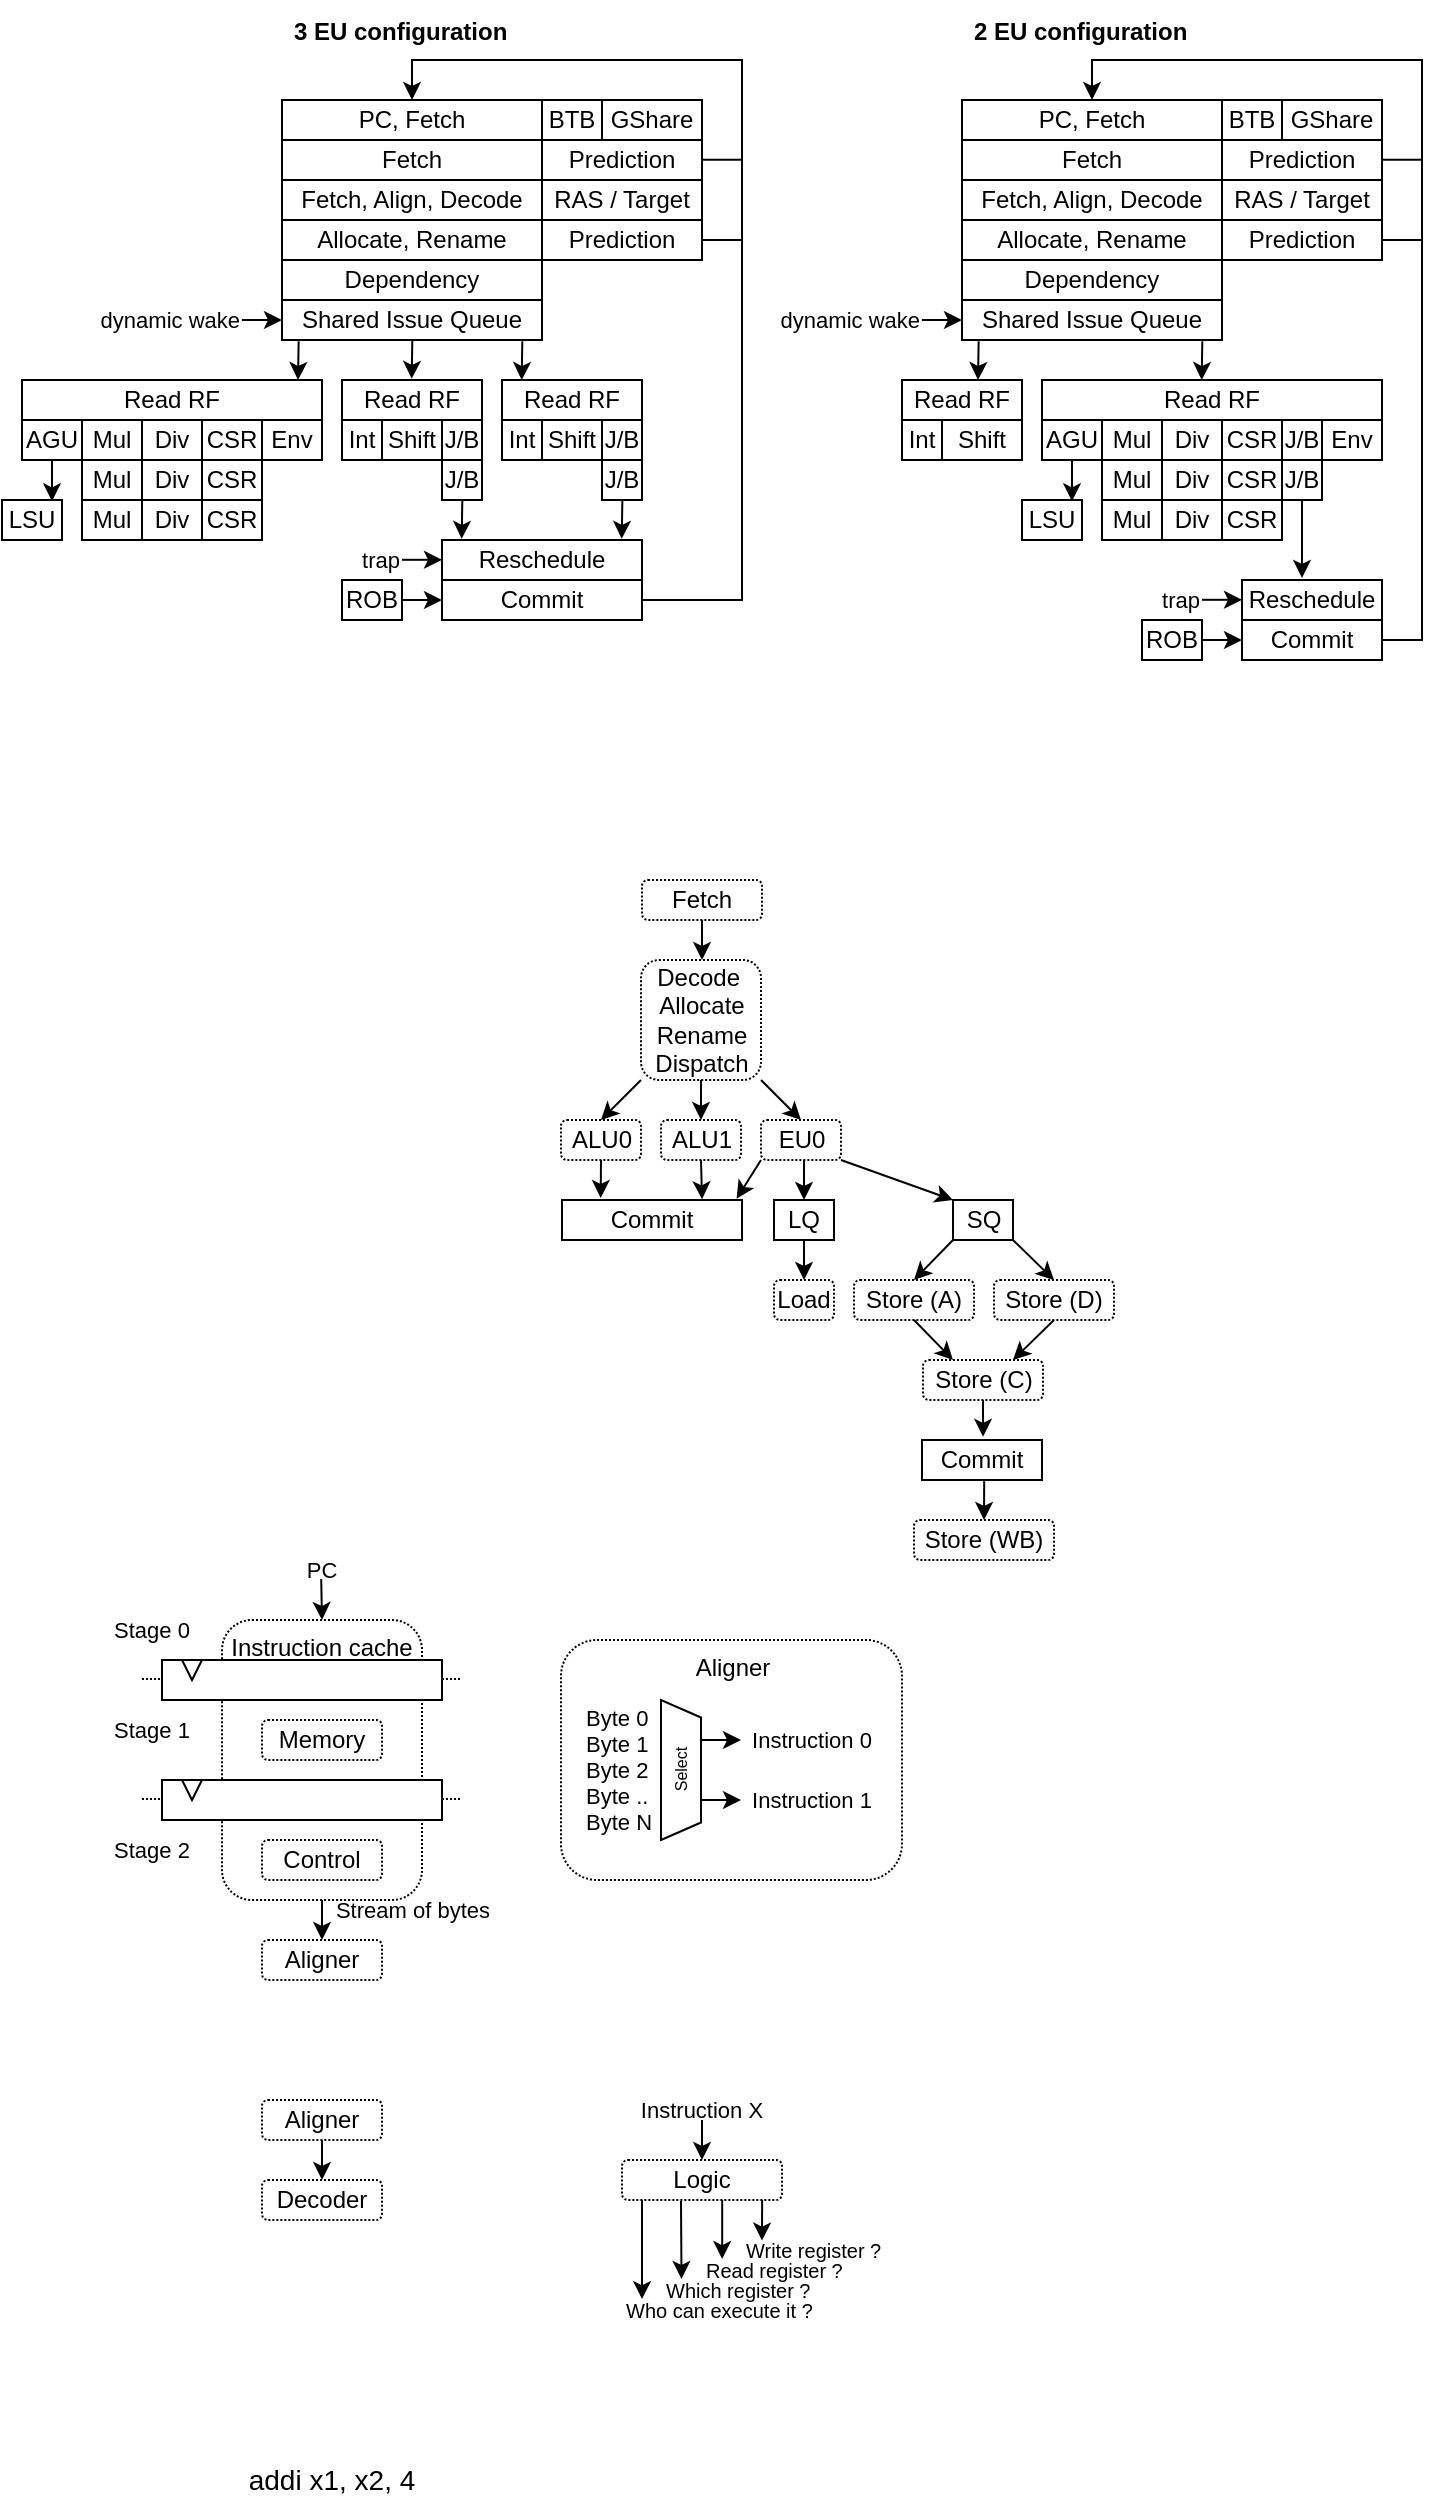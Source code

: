 <mxfile version="21.6.8" type="device" pages="15">
  <diagram id="eYx4lDQ4V4pAsF5JZp1r" name="General">
    <mxGraphModel dx="1191" dy="1235" grid="1" gridSize="10" guides="1" tooltips="1" connect="1" arrows="1" fold="1" page="1" pageScale="1" pageWidth="850" pageHeight="1100" math="0" shadow="0">
      <root>
        <mxCell id="TLlm9Yvcetw5i_x8Pr24-0" />
        <mxCell id="TLlm9Yvcetw5i_x8Pr24-1" parent="TLlm9Yvcetw5i_x8Pr24-0" />
        <mxCell id="Xeqy6tIGFz7q_eQuyIQ4-0" value="PC, Fetch" style="rounded=0;whiteSpace=wrap;html=1;" parent="TLlm9Yvcetw5i_x8Pr24-1" vertex="1">
          <mxGeometry x="190" y="50" width="130" height="20" as="geometry" />
        </mxCell>
        <mxCell id="Xeqy6tIGFz7q_eQuyIQ4-1" value="Fetch" style="rounded=0;whiteSpace=wrap;html=1;" parent="TLlm9Yvcetw5i_x8Pr24-1" vertex="1">
          <mxGeometry x="190" y="70" width="130" height="20" as="geometry" />
        </mxCell>
        <mxCell id="Xeqy6tIGFz7q_eQuyIQ4-2" value="Fetch, Align, Decode" style="rounded=0;whiteSpace=wrap;html=1;" parent="TLlm9Yvcetw5i_x8Pr24-1" vertex="1">
          <mxGeometry x="190" y="90" width="130" height="20" as="geometry" />
        </mxCell>
        <mxCell id="Xeqy6tIGFz7q_eQuyIQ4-3" value="Allocate, Rename" style="rounded=0;whiteSpace=wrap;html=1;" parent="TLlm9Yvcetw5i_x8Pr24-1" vertex="1">
          <mxGeometry x="190" y="110" width="130" height="20" as="geometry" />
        </mxCell>
        <mxCell id="Xeqy6tIGFz7q_eQuyIQ4-4" value="Dependency" style="rounded=0;whiteSpace=wrap;html=1;" parent="TLlm9Yvcetw5i_x8Pr24-1" vertex="1">
          <mxGeometry x="190" y="130" width="130" height="20" as="geometry" />
        </mxCell>
        <mxCell id="Xeqy6tIGFz7q_eQuyIQ4-5" value="Shared Issue Queue" style="rounded=0;whiteSpace=wrap;html=1;" parent="TLlm9Yvcetw5i_x8Pr24-1" vertex="1">
          <mxGeometry x="190" y="150" width="130" height="20" as="geometry" />
        </mxCell>
        <mxCell id="Xeqy6tIGFz7q_eQuyIQ4-6" value="BTB" style="rounded=0;whiteSpace=wrap;html=1;" parent="TLlm9Yvcetw5i_x8Pr24-1" vertex="1">
          <mxGeometry x="320" y="50" width="30" height="20" as="geometry" />
        </mxCell>
        <mxCell id="Xeqy6tIGFz7q_eQuyIQ4-7" value="GShare" style="rounded=0;whiteSpace=wrap;html=1;" parent="TLlm9Yvcetw5i_x8Pr24-1" vertex="1">
          <mxGeometry x="350" y="50" width="50" height="20" as="geometry" />
        </mxCell>
        <mxCell id="Xeqy6tIGFz7q_eQuyIQ4-8" value="Prediction" style="rounded=0;whiteSpace=wrap;html=1;" parent="TLlm9Yvcetw5i_x8Pr24-1" vertex="1">
          <mxGeometry x="320" y="70" width="80" height="20" as="geometry" />
        </mxCell>
        <mxCell id="Xeqy6tIGFz7q_eQuyIQ4-9" value="RAS / Target" style="rounded=0;whiteSpace=wrap;html=1;" parent="TLlm9Yvcetw5i_x8Pr24-1" vertex="1">
          <mxGeometry x="320" y="90" width="80" height="20" as="geometry" />
        </mxCell>
        <mxCell id="Xeqy6tIGFz7q_eQuyIQ4-10" value="Prediction" style="rounded=0;whiteSpace=wrap;html=1;" parent="TLlm9Yvcetw5i_x8Pr24-1" vertex="1">
          <mxGeometry x="320" y="110" width="80" height="20" as="geometry" />
        </mxCell>
        <mxCell id="Xeqy6tIGFz7q_eQuyIQ4-11" value="Read RF" style="rounded=0;whiteSpace=wrap;html=1;" parent="TLlm9Yvcetw5i_x8Pr24-1" vertex="1">
          <mxGeometry x="60" y="190" width="150" height="20" as="geometry" />
        </mxCell>
        <mxCell id="Xeqy6tIGFz7q_eQuyIQ4-12" value="AGU" style="rounded=0;whiteSpace=wrap;html=1;" parent="TLlm9Yvcetw5i_x8Pr24-1" vertex="1">
          <mxGeometry x="60" y="210" width="30" height="20" as="geometry" />
        </mxCell>
        <mxCell id="Xeqy6tIGFz7q_eQuyIQ4-13" value="Mul" style="rounded=0;whiteSpace=wrap;html=1;" parent="TLlm9Yvcetw5i_x8Pr24-1" vertex="1">
          <mxGeometry x="90" y="210" width="30" height="20" as="geometry" />
        </mxCell>
        <mxCell id="Xeqy6tIGFz7q_eQuyIQ4-14" value="Div" style="rounded=0;whiteSpace=wrap;html=1;" parent="TLlm9Yvcetw5i_x8Pr24-1" vertex="1">
          <mxGeometry x="120" y="210" width="30" height="20" as="geometry" />
        </mxCell>
        <mxCell id="Xeqy6tIGFz7q_eQuyIQ4-15" value="CSR" style="rounded=0;whiteSpace=wrap;html=1;" parent="TLlm9Yvcetw5i_x8Pr24-1" vertex="1">
          <mxGeometry x="150" y="210" width="30" height="20" as="geometry" />
        </mxCell>
        <mxCell id="Xeqy6tIGFz7q_eQuyIQ4-16" value="Env" style="rounded=0;whiteSpace=wrap;html=1;" parent="TLlm9Yvcetw5i_x8Pr24-1" vertex="1">
          <mxGeometry x="180" y="210" width="30" height="20" as="geometry" />
        </mxCell>
        <mxCell id="Xeqy6tIGFz7q_eQuyIQ4-17" value="Mul" style="rounded=0;whiteSpace=wrap;html=1;" parent="TLlm9Yvcetw5i_x8Pr24-1" vertex="1">
          <mxGeometry x="90" y="230" width="30" height="20" as="geometry" />
        </mxCell>
        <mxCell id="Xeqy6tIGFz7q_eQuyIQ4-18" value="Div" style="rounded=0;whiteSpace=wrap;html=1;" parent="TLlm9Yvcetw5i_x8Pr24-1" vertex="1">
          <mxGeometry x="120" y="230" width="30" height="20" as="geometry" />
        </mxCell>
        <mxCell id="Xeqy6tIGFz7q_eQuyIQ4-19" value="CSR" style="rounded=0;whiteSpace=wrap;html=1;" parent="TLlm9Yvcetw5i_x8Pr24-1" vertex="1">
          <mxGeometry x="150" y="230" width="30" height="20" as="geometry" />
        </mxCell>
        <mxCell id="Xeqy6tIGFz7q_eQuyIQ4-20" value="Mul" style="rounded=0;whiteSpace=wrap;html=1;" parent="TLlm9Yvcetw5i_x8Pr24-1" vertex="1">
          <mxGeometry x="90" y="250" width="30" height="20" as="geometry" />
        </mxCell>
        <mxCell id="Xeqy6tIGFz7q_eQuyIQ4-21" value="Div" style="rounded=0;whiteSpace=wrap;html=1;" parent="TLlm9Yvcetw5i_x8Pr24-1" vertex="1">
          <mxGeometry x="120" y="250" width="30" height="20" as="geometry" />
        </mxCell>
        <mxCell id="Xeqy6tIGFz7q_eQuyIQ4-22" value="CSR" style="rounded=0;whiteSpace=wrap;html=1;" parent="TLlm9Yvcetw5i_x8Pr24-1" vertex="1">
          <mxGeometry x="150" y="250" width="30" height="20" as="geometry" />
        </mxCell>
        <mxCell id="Xeqy6tIGFz7q_eQuyIQ4-23" value="LSU" style="rounded=0;whiteSpace=wrap;html=1;" parent="TLlm9Yvcetw5i_x8Pr24-1" vertex="1">
          <mxGeometry x="50" y="250" width="30" height="20" as="geometry" />
        </mxCell>
        <mxCell id="Xeqy6tIGFz7q_eQuyIQ4-24" value="Read RF" style="rounded=0;whiteSpace=wrap;html=1;" parent="TLlm9Yvcetw5i_x8Pr24-1" vertex="1">
          <mxGeometry x="220" y="190" width="70" height="20" as="geometry" />
        </mxCell>
        <mxCell id="Xeqy6tIGFz7q_eQuyIQ4-25" value="Int" style="rounded=0;whiteSpace=wrap;html=1;" parent="TLlm9Yvcetw5i_x8Pr24-1" vertex="1">
          <mxGeometry x="220" y="210" width="20" height="20" as="geometry" />
        </mxCell>
        <mxCell id="Xeqy6tIGFz7q_eQuyIQ4-26" value="Shift" style="rounded=0;whiteSpace=wrap;html=1;" parent="TLlm9Yvcetw5i_x8Pr24-1" vertex="1">
          <mxGeometry x="240" y="210" width="30" height="20" as="geometry" />
        </mxCell>
        <mxCell id="Xeqy6tIGFz7q_eQuyIQ4-27" value="J/B" style="rounded=0;whiteSpace=wrap;html=1;" parent="TLlm9Yvcetw5i_x8Pr24-1" vertex="1">
          <mxGeometry x="270" y="210" width="20" height="20" as="geometry" />
        </mxCell>
        <mxCell id="Xeqy6tIGFz7q_eQuyIQ4-28" value="J/B" style="rounded=0;whiteSpace=wrap;html=1;" parent="TLlm9Yvcetw5i_x8Pr24-1" vertex="1">
          <mxGeometry x="270" y="230" width="20" height="20" as="geometry" />
        </mxCell>
        <mxCell id="Xeqy6tIGFz7q_eQuyIQ4-29" value="Reschedule" style="rounded=0;whiteSpace=wrap;html=1;" parent="TLlm9Yvcetw5i_x8Pr24-1" vertex="1">
          <mxGeometry x="270" y="270" width="100" height="20" as="geometry" />
        </mxCell>
        <mxCell id="Xeqy6tIGFz7q_eQuyIQ4-48" style="edgeStyle=orthogonalEdgeStyle;rounded=0;orthogonalLoop=1;jettySize=auto;html=1;exitX=1;exitY=0.5;exitDx=0;exitDy=0;entryX=0.5;entryY=0;entryDx=0;entryDy=0;labelBackgroundColor=none;" parent="TLlm9Yvcetw5i_x8Pr24-1" source="Xeqy6tIGFz7q_eQuyIQ4-30" target="Xeqy6tIGFz7q_eQuyIQ4-0" edge="1">
          <mxGeometry relative="1" as="geometry">
            <Array as="points">
              <mxPoint x="420" y="300" />
              <mxPoint x="420" y="30" />
              <mxPoint x="255" y="30" />
            </Array>
          </mxGeometry>
        </mxCell>
        <mxCell id="Xeqy6tIGFz7q_eQuyIQ4-30" value="Commit" style="rounded=0;whiteSpace=wrap;html=1;" parent="TLlm9Yvcetw5i_x8Pr24-1" vertex="1">
          <mxGeometry x="270" y="290" width="100" height="20" as="geometry" />
        </mxCell>
        <mxCell id="Xeqy6tIGFz7q_eQuyIQ4-32" style="edgeStyle=orthogonalEdgeStyle;rounded=0;orthogonalLoop=1;jettySize=auto;html=1;exitX=1;exitY=0.5;exitDx=0;exitDy=0;entryX=0;entryY=0.5;entryDx=0;entryDy=0;" parent="TLlm9Yvcetw5i_x8Pr24-1" source="Xeqy6tIGFz7q_eQuyIQ4-31" target="Xeqy6tIGFz7q_eQuyIQ4-30" edge="1">
          <mxGeometry relative="1" as="geometry" />
        </mxCell>
        <mxCell id="Xeqy6tIGFz7q_eQuyIQ4-31" value="ROB" style="rounded=0;whiteSpace=wrap;html=1;" parent="TLlm9Yvcetw5i_x8Pr24-1" vertex="1">
          <mxGeometry x="220" y="290" width="30" height="20" as="geometry" />
        </mxCell>
        <mxCell id="Xeqy6tIGFz7q_eQuyIQ4-33" value="trap" style="edgeStyle=orthogonalEdgeStyle;rounded=0;orthogonalLoop=1;jettySize=auto;html=1;exitX=1;exitY=0.5;exitDx=0;exitDy=0;entryX=0;entryY=0.5;entryDx=0;entryDy=0;align=right;verticalAlign=middle;labelBackgroundColor=none;" parent="TLlm9Yvcetw5i_x8Pr24-1" edge="1">
          <mxGeometry x="-1" relative="1" as="geometry">
            <mxPoint x="250" y="279.9" as="sourcePoint" />
            <mxPoint x="270" y="279.9" as="targetPoint" />
            <mxPoint as="offset" />
          </mxGeometry>
        </mxCell>
        <mxCell id="Xeqy6tIGFz7q_eQuyIQ4-35" value="Read RF" style="rounded=0;whiteSpace=wrap;html=1;" parent="TLlm9Yvcetw5i_x8Pr24-1" vertex="1">
          <mxGeometry x="300" y="190" width="70" height="20" as="geometry" />
        </mxCell>
        <mxCell id="Xeqy6tIGFz7q_eQuyIQ4-36" value="Int" style="rounded=0;whiteSpace=wrap;html=1;" parent="TLlm9Yvcetw5i_x8Pr24-1" vertex="1">
          <mxGeometry x="300" y="210" width="20" height="20" as="geometry" />
        </mxCell>
        <mxCell id="Xeqy6tIGFz7q_eQuyIQ4-37" value="Shift" style="rounded=0;whiteSpace=wrap;html=1;" parent="TLlm9Yvcetw5i_x8Pr24-1" vertex="1">
          <mxGeometry x="320" y="210" width="30" height="20" as="geometry" />
        </mxCell>
        <mxCell id="Xeqy6tIGFz7q_eQuyIQ4-38" value="J/B" style="rounded=0;whiteSpace=wrap;html=1;" parent="TLlm9Yvcetw5i_x8Pr24-1" vertex="1">
          <mxGeometry x="350" y="210" width="20" height="20" as="geometry" />
        </mxCell>
        <mxCell id="Xeqy6tIGFz7q_eQuyIQ4-39" value="J/B" style="rounded=0;whiteSpace=wrap;html=1;" parent="TLlm9Yvcetw5i_x8Pr24-1" vertex="1">
          <mxGeometry x="350" y="230" width="20" height="20" as="geometry" />
        </mxCell>
        <mxCell id="Xeqy6tIGFz7q_eQuyIQ4-40" style="edgeStyle=orthogonalEdgeStyle;rounded=0;orthogonalLoop=1;jettySize=auto;html=1;exitX=0.064;exitY=1.029;exitDx=0;exitDy=0;exitPerimeter=0;" parent="TLlm9Yvcetw5i_x8Pr24-1" source="Xeqy6tIGFz7q_eQuyIQ4-5" edge="1">
          <mxGeometry relative="1" as="geometry">
            <mxPoint x="260" y="320" as="sourcePoint" />
            <mxPoint x="198" y="190" as="targetPoint" />
          </mxGeometry>
        </mxCell>
        <mxCell id="Xeqy6tIGFz7q_eQuyIQ4-42" style="edgeStyle=orthogonalEdgeStyle;rounded=0;orthogonalLoop=1;jettySize=auto;html=1;exitX=0.064;exitY=1.029;exitDx=0;exitDy=0;exitPerimeter=0;" parent="TLlm9Yvcetw5i_x8Pr24-1" edge="1">
          <mxGeometry relative="1" as="geometry">
            <mxPoint x="255.16" y="170.0" as="sourcePoint" />
            <mxPoint x="254.84" y="189.42" as="targetPoint" />
          </mxGeometry>
        </mxCell>
        <mxCell id="Xeqy6tIGFz7q_eQuyIQ4-43" style="edgeStyle=orthogonalEdgeStyle;rounded=0;orthogonalLoop=1;jettySize=auto;html=1;exitX=0.064;exitY=1.029;exitDx=0;exitDy=0;exitPerimeter=0;" parent="TLlm9Yvcetw5i_x8Pr24-1" edge="1">
          <mxGeometry relative="1" as="geometry">
            <mxPoint x="310.16" y="170.58" as="sourcePoint" />
            <mxPoint x="309.84" y="190" as="targetPoint" />
          </mxGeometry>
        </mxCell>
        <mxCell id="Xeqy6tIGFz7q_eQuyIQ4-44" value="dynamic wake" style="edgeStyle=orthogonalEdgeStyle;rounded=0;orthogonalLoop=1;jettySize=auto;html=1;exitX=1;exitY=0.5;exitDx=0;exitDy=0;entryX=0;entryY=0.5;entryDx=0;entryDy=0;align=right;verticalAlign=middle;labelBackgroundColor=none;" parent="TLlm9Yvcetw5i_x8Pr24-1" edge="1">
          <mxGeometry x="-1" relative="1" as="geometry">
            <mxPoint x="170" y="160.0" as="sourcePoint" />
            <mxPoint x="190" y="160.0" as="targetPoint" />
            <mxPoint as="offset" />
            <Array as="points">
              <mxPoint x="180" y="160.1" />
              <mxPoint x="180" y="160.1" />
            </Array>
          </mxGeometry>
        </mxCell>
        <mxCell id="Xeqy6tIGFz7q_eQuyIQ4-45" style="edgeStyle=orthogonalEdgeStyle;rounded=0;orthogonalLoop=1;jettySize=auto;html=1;exitX=0.5;exitY=1;exitDx=0;exitDy=0;entryX=0.833;entryY=0.033;entryDx=0;entryDy=0;entryPerimeter=0;" parent="TLlm9Yvcetw5i_x8Pr24-1" source="Xeqy6tIGFz7q_eQuyIQ4-12" target="Xeqy6tIGFz7q_eQuyIQ4-23" edge="1">
          <mxGeometry relative="1" as="geometry">
            <mxPoint x="260" y="320" as="sourcePoint" />
            <mxPoint x="280" y="320" as="targetPoint" />
          </mxGeometry>
        </mxCell>
        <mxCell id="Xeqy6tIGFz7q_eQuyIQ4-46" style="edgeStyle=orthogonalEdgeStyle;rounded=0;orthogonalLoop=1;jettySize=auto;html=1;exitX=0.064;exitY=1.029;exitDx=0;exitDy=0;exitPerimeter=0;" parent="TLlm9Yvcetw5i_x8Pr24-1" edge="1">
          <mxGeometry relative="1" as="geometry">
            <mxPoint x="360.18" y="250.0" as="sourcePoint" />
            <mxPoint x="359.86" y="269.42" as="targetPoint" />
          </mxGeometry>
        </mxCell>
        <mxCell id="Xeqy6tIGFz7q_eQuyIQ4-47" style="edgeStyle=orthogonalEdgeStyle;rounded=0;orthogonalLoop=1;jettySize=auto;html=1;exitX=0.064;exitY=1.029;exitDx=0;exitDy=0;exitPerimeter=0;" parent="TLlm9Yvcetw5i_x8Pr24-1" edge="1">
          <mxGeometry relative="1" as="geometry">
            <mxPoint x="280.16" y="250.0" as="sourcePoint" />
            <mxPoint x="279.84" y="269.42" as="targetPoint" />
          </mxGeometry>
        </mxCell>
        <mxCell id="Xeqy6tIGFz7q_eQuyIQ4-49" style="edgeStyle=orthogonalEdgeStyle;rounded=0;orthogonalLoop=1;jettySize=auto;html=1;exitX=1;exitY=0.5;exitDx=0;exitDy=0;endArrow=none;endFill=0;" parent="TLlm9Yvcetw5i_x8Pr24-1" source="Xeqy6tIGFz7q_eQuyIQ4-9" edge="1">
          <mxGeometry relative="1" as="geometry">
            <mxPoint x="370.18" y="260" as="sourcePoint" />
            <mxPoint x="420" y="100" as="targetPoint" />
            <Array as="points">
              <mxPoint x="400" y="120" />
              <mxPoint x="420" y="120" />
            </Array>
          </mxGeometry>
        </mxCell>
        <mxCell id="Xeqy6tIGFz7q_eQuyIQ4-50" style="edgeStyle=orthogonalEdgeStyle;rounded=0;orthogonalLoop=1;jettySize=auto;html=1;exitX=1;exitY=0.5;exitDx=0;exitDy=0;endArrow=none;endFill=0;" parent="TLlm9Yvcetw5i_x8Pr24-1" edge="1">
          <mxGeometry relative="1" as="geometry">
            <mxPoint x="400" y="79.93" as="sourcePoint" />
            <mxPoint x="420" y="79.93" as="targetPoint" />
          </mxGeometry>
        </mxCell>
        <mxCell id="zmCE_6GoF-BBzxhurCAI-0" value="3 EU configuration" style="text;strokeColor=none;fillColor=none;align=left;verticalAlign=middle;spacingLeft=4;spacingRight=4;overflow=hidden;points=[[0,0.5],[1,0.5]];portConstraint=eastwest;rotatable=0;fontStyle=1" parent="TLlm9Yvcetw5i_x8Pr24-1" vertex="1">
          <mxGeometry x="190" width="140" height="30" as="geometry" />
        </mxCell>
        <mxCell id="zmCE_6GoF-BBzxhurCAI-1" value="PC, Fetch" style="rounded=0;whiteSpace=wrap;html=1;" parent="TLlm9Yvcetw5i_x8Pr24-1" vertex="1">
          <mxGeometry x="530" y="50" width="130" height="20" as="geometry" />
        </mxCell>
        <mxCell id="zmCE_6GoF-BBzxhurCAI-2" value="Fetch" style="rounded=0;whiteSpace=wrap;html=1;" parent="TLlm9Yvcetw5i_x8Pr24-1" vertex="1">
          <mxGeometry x="530" y="70" width="130" height="20" as="geometry" />
        </mxCell>
        <mxCell id="zmCE_6GoF-BBzxhurCAI-3" value="Fetch, Align, Decode" style="rounded=0;whiteSpace=wrap;html=1;" parent="TLlm9Yvcetw5i_x8Pr24-1" vertex="1">
          <mxGeometry x="530" y="90" width="130" height="20" as="geometry" />
        </mxCell>
        <mxCell id="zmCE_6GoF-BBzxhurCAI-4" value="Allocate, Rename" style="rounded=0;whiteSpace=wrap;html=1;" parent="TLlm9Yvcetw5i_x8Pr24-1" vertex="1">
          <mxGeometry x="530" y="110" width="130" height="20" as="geometry" />
        </mxCell>
        <mxCell id="zmCE_6GoF-BBzxhurCAI-5" value="Dependency" style="rounded=0;whiteSpace=wrap;html=1;" parent="TLlm9Yvcetw5i_x8Pr24-1" vertex="1">
          <mxGeometry x="530" y="130" width="130" height="20" as="geometry" />
        </mxCell>
        <mxCell id="zmCE_6GoF-BBzxhurCAI-6" value="Shared Issue Queue" style="rounded=0;whiteSpace=wrap;html=1;" parent="TLlm9Yvcetw5i_x8Pr24-1" vertex="1">
          <mxGeometry x="530" y="150" width="130" height="20" as="geometry" />
        </mxCell>
        <mxCell id="zmCE_6GoF-BBzxhurCAI-7" value="BTB" style="rounded=0;whiteSpace=wrap;html=1;" parent="TLlm9Yvcetw5i_x8Pr24-1" vertex="1">
          <mxGeometry x="660" y="50" width="30" height="20" as="geometry" />
        </mxCell>
        <mxCell id="zmCE_6GoF-BBzxhurCAI-8" value="GShare" style="rounded=0;whiteSpace=wrap;html=1;" parent="TLlm9Yvcetw5i_x8Pr24-1" vertex="1">
          <mxGeometry x="690" y="50" width="50" height="20" as="geometry" />
        </mxCell>
        <mxCell id="zmCE_6GoF-BBzxhurCAI-9" value="Prediction" style="rounded=0;whiteSpace=wrap;html=1;" parent="TLlm9Yvcetw5i_x8Pr24-1" vertex="1">
          <mxGeometry x="660" y="70" width="80" height="20" as="geometry" />
        </mxCell>
        <mxCell id="zmCE_6GoF-BBzxhurCAI-10" value="RAS / Target" style="rounded=0;whiteSpace=wrap;html=1;" parent="TLlm9Yvcetw5i_x8Pr24-1" vertex="1">
          <mxGeometry x="660" y="90" width="80" height="20" as="geometry" />
        </mxCell>
        <mxCell id="zmCE_6GoF-BBzxhurCAI-11" value="Prediction" style="rounded=0;whiteSpace=wrap;html=1;" parent="TLlm9Yvcetw5i_x8Pr24-1" vertex="1">
          <mxGeometry x="660" y="110" width="80" height="20" as="geometry" />
        </mxCell>
        <mxCell id="zmCE_6GoF-BBzxhurCAI-12" value="Read RF" style="rounded=0;whiteSpace=wrap;html=1;" parent="TLlm9Yvcetw5i_x8Pr24-1" vertex="1">
          <mxGeometry x="570" y="190" width="170" height="20" as="geometry" />
        </mxCell>
        <mxCell id="zmCE_6GoF-BBzxhurCAI-13" value="AGU" style="rounded=0;whiteSpace=wrap;html=1;" parent="TLlm9Yvcetw5i_x8Pr24-1" vertex="1">
          <mxGeometry x="570" y="210" width="30" height="20" as="geometry" />
        </mxCell>
        <mxCell id="zmCE_6GoF-BBzxhurCAI-14" value="Mul" style="rounded=0;whiteSpace=wrap;html=1;" parent="TLlm9Yvcetw5i_x8Pr24-1" vertex="1">
          <mxGeometry x="600" y="210" width="30" height="20" as="geometry" />
        </mxCell>
        <mxCell id="zmCE_6GoF-BBzxhurCAI-15" value="Div" style="rounded=0;whiteSpace=wrap;html=1;" parent="TLlm9Yvcetw5i_x8Pr24-1" vertex="1">
          <mxGeometry x="630" y="210" width="30" height="20" as="geometry" />
        </mxCell>
        <mxCell id="zmCE_6GoF-BBzxhurCAI-16" value="CSR" style="rounded=0;whiteSpace=wrap;html=1;" parent="TLlm9Yvcetw5i_x8Pr24-1" vertex="1">
          <mxGeometry x="660" y="210" width="30" height="20" as="geometry" />
        </mxCell>
        <mxCell id="zmCE_6GoF-BBzxhurCAI-17" value="Env" style="rounded=0;whiteSpace=wrap;html=1;" parent="TLlm9Yvcetw5i_x8Pr24-1" vertex="1">
          <mxGeometry x="710" y="210" width="30" height="20" as="geometry" />
        </mxCell>
        <mxCell id="zmCE_6GoF-BBzxhurCAI-18" value="Mul" style="rounded=0;whiteSpace=wrap;html=1;" parent="TLlm9Yvcetw5i_x8Pr24-1" vertex="1">
          <mxGeometry x="600" y="230" width="30" height="20" as="geometry" />
        </mxCell>
        <mxCell id="zmCE_6GoF-BBzxhurCAI-19" value="Div" style="rounded=0;whiteSpace=wrap;html=1;" parent="TLlm9Yvcetw5i_x8Pr24-1" vertex="1">
          <mxGeometry x="630" y="230" width="30" height="20" as="geometry" />
        </mxCell>
        <mxCell id="zmCE_6GoF-BBzxhurCAI-20" value="CSR" style="rounded=0;whiteSpace=wrap;html=1;" parent="TLlm9Yvcetw5i_x8Pr24-1" vertex="1">
          <mxGeometry x="660" y="230" width="30" height="20" as="geometry" />
        </mxCell>
        <mxCell id="zmCE_6GoF-BBzxhurCAI-21" value="Mul" style="rounded=0;whiteSpace=wrap;html=1;" parent="TLlm9Yvcetw5i_x8Pr24-1" vertex="1">
          <mxGeometry x="600" y="250" width="30" height="20" as="geometry" />
        </mxCell>
        <mxCell id="zmCE_6GoF-BBzxhurCAI-22" value="Div" style="rounded=0;whiteSpace=wrap;html=1;" parent="TLlm9Yvcetw5i_x8Pr24-1" vertex="1">
          <mxGeometry x="630" y="250" width="30" height="20" as="geometry" />
        </mxCell>
        <mxCell id="zmCE_6GoF-BBzxhurCAI-23" value="CSR" style="rounded=0;whiteSpace=wrap;html=1;" parent="TLlm9Yvcetw5i_x8Pr24-1" vertex="1">
          <mxGeometry x="660" y="250" width="30" height="20" as="geometry" />
        </mxCell>
        <mxCell id="zmCE_6GoF-BBzxhurCAI-24" value="LSU" style="rounded=0;whiteSpace=wrap;html=1;" parent="TLlm9Yvcetw5i_x8Pr24-1" vertex="1">
          <mxGeometry x="560" y="250" width="30" height="20" as="geometry" />
        </mxCell>
        <mxCell id="zmCE_6GoF-BBzxhurCAI-30" value="Reschedule" style="rounded=0;whiteSpace=wrap;html=1;" parent="TLlm9Yvcetw5i_x8Pr24-1" vertex="1">
          <mxGeometry x="670" y="290" width="70" height="20" as="geometry" />
        </mxCell>
        <mxCell id="zmCE_6GoF-BBzxhurCAI-31" style="edgeStyle=orthogonalEdgeStyle;rounded=0;orthogonalLoop=1;jettySize=auto;html=1;exitX=1;exitY=0.5;exitDx=0;exitDy=0;entryX=0.5;entryY=0;entryDx=0;entryDy=0;labelBackgroundColor=none;" parent="TLlm9Yvcetw5i_x8Pr24-1" source="zmCE_6GoF-BBzxhurCAI-32" target="zmCE_6GoF-BBzxhurCAI-1" edge="1">
          <mxGeometry relative="1" as="geometry">
            <Array as="points">
              <mxPoint x="760" y="320" />
              <mxPoint x="760" y="30" />
              <mxPoint x="595" y="30" />
            </Array>
          </mxGeometry>
        </mxCell>
        <mxCell id="zmCE_6GoF-BBzxhurCAI-32" value="Commit" style="rounded=0;whiteSpace=wrap;html=1;" parent="TLlm9Yvcetw5i_x8Pr24-1" vertex="1">
          <mxGeometry x="670" y="310" width="70" height="20" as="geometry" />
        </mxCell>
        <mxCell id="zmCE_6GoF-BBzxhurCAI-33" style="edgeStyle=orthogonalEdgeStyle;rounded=0;orthogonalLoop=1;jettySize=auto;html=1;exitX=1;exitY=0.5;exitDx=0;exitDy=0;entryX=0;entryY=0.5;entryDx=0;entryDy=0;" parent="TLlm9Yvcetw5i_x8Pr24-1" source="zmCE_6GoF-BBzxhurCAI-34" target="zmCE_6GoF-BBzxhurCAI-32" edge="1">
          <mxGeometry relative="1" as="geometry" />
        </mxCell>
        <mxCell id="zmCE_6GoF-BBzxhurCAI-34" value="ROB" style="rounded=0;whiteSpace=wrap;html=1;" parent="TLlm9Yvcetw5i_x8Pr24-1" vertex="1">
          <mxGeometry x="620" y="310" width="30" height="20" as="geometry" />
        </mxCell>
        <mxCell id="zmCE_6GoF-BBzxhurCAI-35" value="trap" style="edgeStyle=orthogonalEdgeStyle;rounded=0;orthogonalLoop=1;jettySize=auto;html=1;exitX=1;exitY=0.5;exitDx=0;exitDy=0;entryX=0;entryY=0.5;entryDx=0;entryDy=0;align=right;verticalAlign=middle;labelBackgroundColor=none;" parent="TLlm9Yvcetw5i_x8Pr24-1" edge="1">
          <mxGeometry x="-1" relative="1" as="geometry">
            <mxPoint x="650" y="299.9" as="sourcePoint" />
            <mxPoint x="670" y="299.9" as="targetPoint" />
            <mxPoint as="offset" />
          </mxGeometry>
        </mxCell>
        <mxCell id="zmCE_6GoF-BBzxhurCAI-36" value="Read RF" style="rounded=0;whiteSpace=wrap;html=1;" parent="TLlm9Yvcetw5i_x8Pr24-1" vertex="1">
          <mxGeometry x="500" y="190" width="60" height="20" as="geometry" />
        </mxCell>
        <mxCell id="zmCE_6GoF-BBzxhurCAI-37" value="Int" style="rounded=0;whiteSpace=wrap;html=1;" parent="TLlm9Yvcetw5i_x8Pr24-1" vertex="1">
          <mxGeometry x="500" y="210" width="20" height="20" as="geometry" />
        </mxCell>
        <mxCell id="zmCE_6GoF-BBzxhurCAI-38" value="Shift" style="rounded=0;whiteSpace=wrap;html=1;" parent="TLlm9Yvcetw5i_x8Pr24-1" vertex="1">
          <mxGeometry x="520" y="210" width="40" height="20" as="geometry" />
        </mxCell>
        <mxCell id="zmCE_6GoF-BBzxhurCAI-41" style="edgeStyle=orthogonalEdgeStyle;rounded=0;orthogonalLoop=1;jettySize=auto;html=1;exitX=0.064;exitY=1.029;exitDx=0;exitDy=0;exitPerimeter=0;" parent="TLlm9Yvcetw5i_x8Pr24-1" source="zmCE_6GoF-BBzxhurCAI-6" edge="1">
          <mxGeometry relative="1" as="geometry">
            <mxPoint x="600" y="320" as="sourcePoint" />
            <mxPoint x="538.0" y="190" as="targetPoint" />
          </mxGeometry>
        </mxCell>
        <mxCell id="zmCE_6GoF-BBzxhurCAI-43" style="edgeStyle=orthogonalEdgeStyle;rounded=0;orthogonalLoop=1;jettySize=auto;html=1;exitX=0.064;exitY=1.029;exitDx=0;exitDy=0;exitPerimeter=0;" parent="TLlm9Yvcetw5i_x8Pr24-1" edge="1">
          <mxGeometry relative="1" as="geometry">
            <mxPoint x="650.16" y="170.58" as="sourcePoint" />
            <mxPoint x="649.84" y="190" as="targetPoint" />
          </mxGeometry>
        </mxCell>
        <mxCell id="zmCE_6GoF-BBzxhurCAI-44" value="dynamic wake" style="edgeStyle=orthogonalEdgeStyle;rounded=0;orthogonalLoop=1;jettySize=auto;html=1;exitX=1;exitY=0.5;exitDx=0;exitDy=0;entryX=0;entryY=0.5;entryDx=0;entryDy=0;align=right;verticalAlign=middle;labelBackgroundColor=none;" parent="TLlm9Yvcetw5i_x8Pr24-1" edge="1">
          <mxGeometry x="-1" relative="1" as="geometry">
            <mxPoint x="510" y="160" as="sourcePoint" />
            <mxPoint x="530" y="160" as="targetPoint" />
            <mxPoint as="offset" />
            <Array as="points">
              <mxPoint x="520" y="160.1" />
              <mxPoint x="520" y="160.1" />
            </Array>
          </mxGeometry>
        </mxCell>
        <mxCell id="zmCE_6GoF-BBzxhurCAI-45" style="edgeStyle=orthogonalEdgeStyle;rounded=0;orthogonalLoop=1;jettySize=auto;html=1;exitX=0.5;exitY=1;exitDx=0;exitDy=0;entryX=0.833;entryY=0.033;entryDx=0;entryDy=0;entryPerimeter=0;" parent="TLlm9Yvcetw5i_x8Pr24-1" source="zmCE_6GoF-BBzxhurCAI-13" target="zmCE_6GoF-BBzxhurCAI-24" edge="1">
          <mxGeometry relative="1" as="geometry">
            <mxPoint x="770" y="320" as="sourcePoint" />
            <mxPoint x="790" y="320" as="targetPoint" />
          </mxGeometry>
        </mxCell>
        <mxCell id="zmCE_6GoF-BBzxhurCAI-47" style="edgeStyle=orthogonalEdgeStyle;rounded=0;orthogonalLoop=1;jettySize=auto;html=1;exitX=0.5;exitY=1;exitDx=0;exitDy=0;" parent="TLlm9Yvcetw5i_x8Pr24-1" source="zmCE_6GoF-BBzxhurCAI-52" edge="1">
          <mxGeometry relative="1" as="geometry">
            <mxPoint x="620.16" y="270" as="sourcePoint" />
            <mxPoint x="700" y="289" as="targetPoint" />
          </mxGeometry>
        </mxCell>
        <mxCell id="zmCE_6GoF-BBzxhurCAI-48" style="edgeStyle=orthogonalEdgeStyle;rounded=0;orthogonalLoop=1;jettySize=auto;html=1;exitX=1;exitY=0.5;exitDx=0;exitDy=0;endArrow=none;endFill=0;" parent="TLlm9Yvcetw5i_x8Pr24-1" source="zmCE_6GoF-BBzxhurCAI-10" edge="1">
          <mxGeometry relative="1" as="geometry">
            <mxPoint x="710.18" y="260" as="sourcePoint" />
            <mxPoint x="760" y="100" as="targetPoint" />
            <Array as="points">
              <mxPoint x="740" y="120" />
              <mxPoint x="760" y="120" />
            </Array>
          </mxGeometry>
        </mxCell>
        <mxCell id="zmCE_6GoF-BBzxhurCAI-49" style="edgeStyle=orthogonalEdgeStyle;rounded=0;orthogonalLoop=1;jettySize=auto;html=1;exitX=1;exitY=0.5;exitDx=0;exitDy=0;endArrow=none;endFill=0;" parent="TLlm9Yvcetw5i_x8Pr24-1" edge="1">
          <mxGeometry relative="1" as="geometry">
            <mxPoint x="740" y="79.93" as="sourcePoint" />
            <mxPoint x="760" y="79.93" as="targetPoint" />
          </mxGeometry>
        </mxCell>
        <mxCell id="zmCE_6GoF-BBzxhurCAI-50" value="2 EU configuration" style="text;strokeColor=none;fillColor=none;align=left;verticalAlign=middle;spacingLeft=4;spacingRight=4;overflow=hidden;points=[[0,0.5],[1,0.5]];portConstraint=eastwest;rotatable=0;fontStyle=1" parent="TLlm9Yvcetw5i_x8Pr24-1" vertex="1">
          <mxGeometry x="530" width="140" height="30" as="geometry" />
        </mxCell>
        <mxCell id="zmCE_6GoF-BBzxhurCAI-51" value="J/B" style="rounded=0;whiteSpace=wrap;html=1;" parent="TLlm9Yvcetw5i_x8Pr24-1" vertex="1">
          <mxGeometry x="690" y="210" width="20" height="20" as="geometry" />
        </mxCell>
        <mxCell id="zmCE_6GoF-BBzxhurCAI-52" value="J/B" style="rounded=0;whiteSpace=wrap;html=1;" parent="TLlm9Yvcetw5i_x8Pr24-1" vertex="1">
          <mxGeometry x="690" y="230" width="20" height="20" as="geometry" />
        </mxCell>
        <mxCell id="fQR8dOTvVsBnv_AceBx2-0" value="&lt;font style=&quot;font-size: 12px&quot;&gt;Fetch&lt;/font&gt;" style="rounded=1;whiteSpace=wrap;html=1;fontSize=8;strokeWidth=1;dashed=1;dashPattern=1 1;" parent="TLlm9Yvcetw5i_x8Pr24-1" vertex="1">
          <mxGeometry x="370" y="440" width="60" height="20" as="geometry" />
        </mxCell>
        <mxCell id="fQR8dOTvVsBnv_AceBx2-1" value="&lt;font style=&quot;font-size: 12px&quot;&gt;Decode&amp;nbsp;&lt;br&gt;Allocate Rename&lt;br&gt;Dispatch&lt;br&gt;&lt;/font&gt;" style="rounded=1;whiteSpace=wrap;html=1;fontSize=8;strokeWidth=1;dashed=1;dashPattern=1 1;" parent="TLlm9Yvcetw5i_x8Pr24-1" vertex="1">
          <mxGeometry x="369.5" y="480" width="60" height="60" as="geometry" />
        </mxCell>
        <mxCell id="fQR8dOTvVsBnv_AceBx2-3" style="edgeStyle=orthogonalEdgeStyle;rounded=0;orthogonalLoop=1;jettySize=auto;html=1;exitX=0.5;exitY=1;exitDx=0;exitDy=0;" parent="TLlm9Yvcetw5i_x8Pr24-1" source="fQR8dOTvVsBnv_AceBx2-0" edge="1">
          <mxGeometry relative="1" as="geometry">
            <mxPoint x="550" y="250" as="sourcePoint" />
            <mxPoint x="400" y="480" as="targetPoint" />
          </mxGeometry>
        </mxCell>
        <mxCell id="fQR8dOTvVsBnv_AceBx2-4" value="&lt;span style=&quot;font-size: 12px&quot;&gt;ALU0&lt;/span&gt;" style="rounded=1;whiteSpace=wrap;html=1;fontSize=8;strokeWidth=1;dashed=1;dashPattern=1 1;" parent="TLlm9Yvcetw5i_x8Pr24-1" vertex="1">
          <mxGeometry x="329.5" y="560" width="40" height="20" as="geometry" />
        </mxCell>
        <mxCell id="fQR8dOTvVsBnv_AceBx2-5" value="&lt;span style=&quot;font-size: 12px&quot;&gt;ALU1&lt;/span&gt;" style="rounded=1;whiteSpace=wrap;html=1;fontSize=8;strokeWidth=1;dashed=1;dashPattern=1 1;" parent="TLlm9Yvcetw5i_x8Pr24-1" vertex="1">
          <mxGeometry x="379.5" y="560" width="40" height="20" as="geometry" />
        </mxCell>
        <mxCell id="fQR8dOTvVsBnv_AceBx2-6" value="&lt;span style=&quot;font-size: 12px&quot;&gt;EU0&lt;/span&gt;" style="rounded=1;whiteSpace=wrap;html=1;fontSize=8;strokeWidth=1;dashed=1;dashPattern=1 1;" parent="TLlm9Yvcetw5i_x8Pr24-1" vertex="1">
          <mxGeometry x="429.5" y="560" width="40" height="20" as="geometry" />
        </mxCell>
        <mxCell id="fQR8dOTvVsBnv_AceBx2-7" value="&lt;span style=&quot;font-size: 12px&quot;&gt;Load&lt;/span&gt;" style="rounded=1;whiteSpace=wrap;html=1;fontSize=8;strokeWidth=1;dashed=1;dashPattern=1 1;" parent="TLlm9Yvcetw5i_x8Pr24-1" vertex="1">
          <mxGeometry x="436" y="640" width="30" height="20" as="geometry" />
        </mxCell>
        <mxCell id="fQR8dOTvVsBnv_AceBx2-8" value="&lt;span style=&quot;font-size: 12px&quot;&gt;Store (A)&lt;/span&gt;" style="rounded=1;whiteSpace=wrap;html=1;fontSize=8;strokeWidth=1;dashed=1;dashPattern=1 1;" parent="TLlm9Yvcetw5i_x8Pr24-1" vertex="1">
          <mxGeometry x="476" y="640" width="60" height="20" as="geometry" />
        </mxCell>
        <mxCell id="fQR8dOTvVsBnv_AceBx2-9" value="&lt;span style=&quot;font-size: 12px&quot;&gt;Store (D)&lt;/span&gt;" style="rounded=1;whiteSpace=wrap;html=1;fontSize=8;strokeWidth=1;dashed=1;dashPattern=1 1;" parent="TLlm9Yvcetw5i_x8Pr24-1" vertex="1">
          <mxGeometry x="546" y="640" width="60" height="20" as="geometry" />
        </mxCell>
        <mxCell id="fQR8dOTvVsBnv_AceBx2-10" value="&lt;span style=&quot;font-size: 12px&quot;&gt;Store (C)&lt;/span&gt;" style="rounded=1;whiteSpace=wrap;html=1;fontSize=8;strokeWidth=1;dashed=1;dashPattern=1 1;" parent="TLlm9Yvcetw5i_x8Pr24-1" vertex="1">
          <mxGeometry x="510.5" y="680" width="60" height="20" as="geometry" />
        </mxCell>
        <mxCell id="fQR8dOTvVsBnv_AceBx2-11" value="&lt;span style=&quot;font-size: 12px&quot;&gt;Store (WB)&lt;/span&gt;" style="rounded=1;whiteSpace=wrap;html=1;fontSize=8;strokeWidth=1;dashed=1;dashPattern=1 1;" parent="TLlm9Yvcetw5i_x8Pr24-1" vertex="1">
          <mxGeometry x="506" y="760" width="70" height="20" as="geometry" />
        </mxCell>
        <mxCell id="fQR8dOTvVsBnv_AceBx2-13" style="rounded=0;orthogonalLoop=1;jettySize=auto;html=1;entryX=0.5;entryY=0;entryDx=0;entryDy=0;" parent="TLlm9Yvcetw5i_x8Pr24-1" target="fQR8dOTvVsBnv_AceBx2-5" edge="1">
          <mxGeometry relative="1" as="geometry">
            <mxPoint x="399.5" y="540" as="sourcePoint" />
            <mxPoint x="409.5" y="500" as="targetPoint" />
          </mxGeometry>
        </mxCell>
        <mxCell id="fQR8dOTvVsBnv_AceBx2-14" style="rounded=0;orthogonalLoop=1;jettySize=auto;html=1;entryX=0.5;entryY=0;entryDx=0;entryDy=0;exitX=1;exitY=1;exitDx=0;exitDy=0;" parent="TLlm9Yvcetw5i_x8Pr24-1" source="fQR8dOTvVsBnv_AceBx2-1" target="fQR8dOTvVsBnv_AceBx2-6" edge="1">
          <mxGeometry relative="1" as="geometry">
            <mxPoint x="409.5" y="550" as="sourcePoint" />
            <mxPoint x="409.5" y="570" as="targetPoint" />
          </mxGeometry>
        </mxCell>
        <mxCell id="fQR8dOTvVsBnv_AceBx2-15" style="rounded=0;orthogonalLoop=1;jettySize=auto;html=1;entryX=0.5;entryY=0;entryDx=0;entryDy=0;exitX=0;exitY=1;exitDx=0;exitDy=0;" parent="TLlm9Yvcetw5i_x8Pr24-1" source="fQR8dOTvVsBnv_AceBx2-1" target="fQR8dOTvVsBnv_AceBx2-4" edge="1">
          <mxGeometry relative="1" as="geometry">
            <mxPoint x="439.5" y="550" as="sourcePoint" />
            <mxPoint x="459.5" y="570" as="targetPoint" />
          </mxGeometry>
        </mxCell>
        <mxCell id="fQR8dOTvVsBnv_AceBx2-16" style="rounded=0;orthogonalLoop=1;jettySize=auto;html=1;entryX=0;entryY=0;entryDx=0;entryDy=0;exitX=1;exitY=1;exitDx=0;exitDy=0;" parent="TLlm9Yvcetw5i_x8Pr24-1" source="fQR8dOTvVsBnv_AceBx2-6" target="fQR8dOTvVsBnv_AceBx2-17" edge="1">
          <mxGeometry relative="1" as="geometry">
            <mxPoint x="694.5" y="690" as="sourcePoint" />
            <mxPoint x="714.5" y="710" as="targetPoint" />
          </mxGeometry>
        </mxCell>
        <mxCell id="fQR8dOTvVsBnv_AceBx2-17" value="SQ" style="rounded=0;whiteSpace=wrap;html=1;" parent="TLlm9Yvcetw5i_x8Pr24-1" vertex="1">
          <mxGeometry x="525.5" y="600" width="30" height="20" as="geometry" />
        </mxCell>
        <mxCell id="fQR8dOTvVsBnv_AceBx2-18" value="LQ" style="rounded=0;whiteSpace=wrap;html=1;" parent="TLlm9Yvcetw5i_x8Pr24-1" vertex="1">
          <mxGeometry x="436" y="600" width="30" height="20" as="geometry" />
        </mxCell>
        <mxCell id="fQR8dOTvVsBnv_AceBx2-19" style="rounded=0;orthogonalLoop=1;jettySize=auto;html=1;entryX=0.5;entryY=0;entryDx=0;entryDy=0;" parent="TLlm9Yvcetw5i_x8Pr24-1" target="fQR8dOTvVsBnv_AceBx2-18" edge="1">
          <mxGeometry relative="1" as="geometry">
            <mxPoint x="451" y="580" as="sourcePoint" />
            <mxPoint x="479.5" y="610" as="targetPoint" />
          </mxGeometry>
        </mxCell>
        <mxCell id="fQR8dOTvVsBnv_AceBx2-21" style="rounded=0;orthogonalLoop=1;jettySize=auto;html=1;entryX=0.5;entryY=0;entryDx=0;entryDy=0;exitX=0.5;exitY=1;exitDx=0;exitDy=0;" parent="TLlm9Yvcetw5i_x8Pr24-1" source="fQR8dOTvVsBnv_AceBx2-18" target="fQR8dOTvVsBnv_AceBx2-7" edge="1">
          <mxGeometry relative="1" as="geometry">
            <mxPoint x="433" y="550" as="sourcePoint" />
            <mxPoint x="433" y="570" as="targetPoint" />
          </mxGeometry>
        </mxCell>
        <mxCell id="fQR8dOTvVsBnv_AceBx2-22" style="rounded=0;orthogonalLoop=1;jettySize=auto;html=1;entryX=0.5;entryY=0;entryDx=0;entryDy=0;exitX=0;exitY=1;exitDx=0;exitDy=0;" parent="TLlm9Yvcetw5i_x8Pr24-1" source="fQR8dOTvVsBnv_AceBx2-17" target="fQR8dOTvVsBnv_AceBx2-8" edge="1">
          <mxGeometry relative="1" as="geometry">
            <mxPoint x="463" y="630" as="sourcePoint" />
            <mxPoint x="463" y="650" as="targetPoint" />
          </mxGeometry>
        </mxCell>
        <mxCell id="fQR8dOTvVsBnv_AceBx2-23" style="rounded=0;orthogonalLoop=1;jettySize=auto;html=1;entryX=0.5;entryY=0;entryDx=0;entryDy=0;exitX=1;exitY=1;exitDx=0;exitDy=0;" parent="TLlm9Yvcetw5i_x8Pr24-1" source="fQR8dOTvVsBnv_AceBx2-17" target="fQR8dOTvVsBnv_AceBx2-9" edge="1">
          <mxGeometry relative="1" as="geometry">
            <mxPoint x="503" y="630" as="sourcePoint" />
            <mxPoint x="523" y="650" as="targetPoint" />
          </mxGeometry>
        </mxCell>
        <mxCell id="fQR8dOTvVsBnv_AceBx2-26" style="rounded=0;orthogonalLoop=1;jettySize=auto;html=1;entryX=0.25;entryY=0;entryDx=0;entryDy=0;exitX=0.5;exitY=1;exitDx=0;exitDy=0;" parent="TLlm9Yvcetw5i_x8Pr24-1" source="fQR8dOTvVsBnv_AceBx2-8" target="fQR8dOTvVsBnv_AceBx2-10" edge="1">
          <mxGeometry relative="1" as="geometry">
            <mxPoint x="535.5" y="630" as="sourcePoint" />
            <mxPoint x="516" y="650" as="targetPoint" />
          </mxGeometry>
        </mxCell>
        <mxCell id="fQR8dOTvVsBnv_AceBx2-27" style="rounded=0;orthogonalLoop=1;jettySize=auto;html=1;entryX=0.75;entryY=0;entryDx=0;entryDy=0;exitX=0.5;exitY=1;exitDx=0;exitDy=0;" parent="TLlm9Yvcetw5i_x8Pr24-1" source="fQR8dOTvVsBnv_AceBx2-9" target="fQR8dOTvVsBnv_AceBx2-10" edge="1">
          <mxGeometry relative="1" as="geometry">
            <mxPoint x="516" y="670" as="sourcePoint" />
            <mxPoint x="526" y="690" as="targetPoint" />
          </mxGeometry>
        </mxCell>
        <mxCell id="fQR8dOTvVsBnv_AceBx2-29" value="Commit" style="rounded=0;whiteSpace=wrap;html=1;" parent="TLlm9Yvcetw5i_x8Pr24-1" vertex="1">
          <mxGeometry x="510" y="720" width="60" height="20" as="geometry" />
        </mxCell>
        <mxCell id="fQR8dOTvVsBnv_AceBx2-30" style="rounded=0;orthogonalLoop=1;jettySize=auto;html=1;entryX=0.698;entryY=-0.08;entryDx=0;entryDy=0;exitX=0.5;exitY=1;exitDx=0;exitDy=0;entryPerimeter=0;" parent="TLlm9Yvcetw5i_x8Pr24-1" source="fQR8dOTvVsBnv_AceBx2-10" edge="1">
          <mxGeometry relative="1" as="geometry">
            <mxPoint x="520.5" y="670" as="sourcePoint" />
            <mxPoint x="540.54" y="718.4" as="targetPoint" />
          </mxGeometry>
        </mxCell>
        <mxCell id="fQR8dOTvVsBnv_AceBx2-31" style="rounded=0;orthogonalLoop=1;jettySize=auto;html=1;entryX=0.5;entryY=0;entryDx=0;entryDy=0;exitX=0.72;exitY=1.028;exitDx=0;exitDy=0;exitPerimeter=0;" parent="TLlm9Yvcetw5i_x8Pr24-1" target="fQR8dOTvVsBnv_AceBx2-11" edge="1">
          <mxGeometry relative="1" as="geometry">
            <mxPoint x="541.1" y="740.56" as="sourcePoint" />
            <mxPoint x="550.54" y="728.4" as="targetPoint" />
          </mxGeometry>
        </mxCell>
        <mxCell id="fQR8dOTvVsBnv_AceBx2-33" style="rounded=0;orthogonalLoop=1;jettySize=auto;html=1;entryX=0.215;entryY=-0.05;entryDx=0;entryDy=0;exitX=0;exitY=1;exitDx=0;exitDy=0;entryPerimeter=0;" parent="TLlm9Yvcetw5i_x8Pr24-1" target="fQR8dOTvVsBnv_AceBx2-35" edge="1">
          <mxGeometry relative="1" as="geometry">
            <mxPoint x="349.5" y="580" as="sourcePoint" />
            <mxPoint x="329.5" y="600" as="targetPoint" />
          </mxGeometry>
        </mxCell>
        <mxCell id="fQR8dOTvVsBnv_AceBx2-35" value="Commit" style="rounded=0;whiteSpace=wrap;html=1;" parent="TLlm9Yvcetw5i_x8Pr24-1" vertex="1">
          <mxGeometry x="330" y="600" width="90" height="20" as="geometry" />
        </mxCell>
        <mxCell id="fQR8dOTvVsBnv_AceBx2-36" style="rounded=0;orthogonalLoop=1;jettySize=auto;html=1;entryX=0.778;entryY=-0.017;entryDx=0;entryDy=0;exitX=0.5;exitY=1;exitDx=0;exitDy=0;entryPerimeter=0;" parent="TLlm9Yvcetw5i_x8Pr24-1" source="fQR8dOTvVsBnv_AceBx2-5" target="fQR8dOTvVsBnv_AceBx2-35" edge="1">
          <mxGeometry relative="1" as="geometry">
            <mxPoint x="359.5" y="590" as="sourcePoint" />
            <mxPoint x="359.35" y="609" as="targetPoint" />
          </mxGeometry>
        </mxCell>
        <mxCell id="fQR8dOTvVsBnv_AceBx2-37" style="rounded=0;orthogonalLoop=1;jettySize=auto;html=1;entryX=0.97;entryY=-0.033;entryDx=0;entryDy=0;exitX=0;exitY=1;exitDx=0;exitDy=0;entryPerimeter=0;" parent="TLlm9Yvcetw5i_x8Pr24-1" source="fQR8dOTvVsBnv_AceBx2-6" target="fQR8dOTvVsBnv_AceBx2-35" edge="1">
          <mxGeometry relative="1" as="geometry">
            <mxPoint x="409.5" y="590" as="sourcePoint" />
            <mxPoint x="410.02" y="609.66" as="targetPoint" />
          </mxGeometry>
        </mxCell>
        <mxCell id="nkxJbtKM9u7S5OIgq1jo-1" value="PC" style="text;html=1;strokeColor=none;fillColor=none;align=center;verticalAlign=middle;whiteSpace=wrap;rounded=0;dashed=1;dashPattern=1 1;labelBackgroundColor=none;fontSize=11;" parent="TLlm9Yvcetw5i_x8Pr24-1" vertex="1">
          <mxGeometry x="200" y="780" width="20" height="10" as="geometry" />
        </mxCell>
        <mxCell id="6Fw64UFWiQf_0xnb2iZS-3" value="&lt;span style=&quot;font-size: 12px&quot;&gt;Instruction cache&lt;/span&gt;" style="rounded=1;whiteSpace=wrap;html=1;fontSize=8;strokeWidth=1;dashed=1;dashPattern=1 1;verticalAlign=top;" parent="TLlm9Yvcetw5i_x8Pr24-1" vertex="1">
          <mxGeometry x="160" y="810" width="100" height="140" as="geometry" />
        </mxCell>
        <mxCell id="6Fw64UFWiQf_0xnb2iZS-4" style="rounded=0;orthogonalLoop=1;jettySize=auto;html=1;exitX=0.48;exitY=0.956;exitDx=0;exitDy=0;exitPerimeter=0;" parent="TLlm9Yvcetw5i_x8Pr24-1" source="nkxJbtKM9u7S5OIgq1jo-1" edge="1">
          <mxGeometry relative="1" as="geometry">
            <mxPoint x="461" y="630" as="sourcePoint" />
            <mxPoint x="210" y="810" as="targetPoint" />
          </mxGeometry>
        </mxCell>
        <mxCell id="6Fw64UFWiQf_0xnb2iZS-6" value="" style="endArrow=none;html=1;rounded=0;dashed=1;dashPattern=1 1;" parent="TLlm9Yvcetw5i_x8Pr24-1" edge="1">
          <mxGeometry width="50" height="50" relative="1" as="geometry">
            <mxPoint x="120" y="839.56" as="sourcePoint" />
            <mxPoint x="280" y="839.56" as="targetPoint" />
            <Array as="points" />
          </mxGeometry>
        </mxCell>
        <mxCell id="6Fw64UFWiQf_0xnb2iZS-7" value="" style="rounded=0;whiteSpace=wrap;html=1;" parent="TLlm9Yvcetw5i_x8Pr24-1" vertex="1">
          <mxGeometry x="130" y="830" width="140" height="20" as="geometry" />
        </mxCell>
        <mxCell id="6Fw64UFWiQf_0xnb2iZS-8" value="" style="triangle;whiteSpace=wrap;html=1;rotation=-270;" parent="TLlm9Yvcetw5i_x8Pr24-1" vertex="1">
          <mxGeometry x="140" y="830" width="10" height="10" as="geometry" />
        </mxCell>
        <mxCell id="6Fw64UFWiQf_0xnb2iZS-15" value="" style="endArrow=none;html=1;rounded=0;dashed=1;dashPattern=1 1;" parent="TLlm9Yvcetw5i_x8Pr24-1" edge="1">
          <mxGeometry width="50" height="50" relative="1" as="geometry">
            <mxPoint x="120" y="899.56" as="sourcePoint" />
            <mxPoint x="280" y="899.56" as="targetPoint" />
            <Array as="points" />
          </mxGeometry>
        </mxCell>
        <mxCell id="6Fw64UFWiQf_0xnb2iZS-16" value="" style="rounded=0;whiteSpace=wrap;html=1;" parent="TLlm9Yvcetw5i_x8Pr24-1" vertex="1">
          <mxGeometry x="130" y="890" width="140" height="20" as="geometry" />
        </mxCell>
        <mxCell id="6Fw64UFWiQf_0xnb2iZS-17" value="" style="triangle;whiteSpace=wrap;html=1;rotation=-270;" parent="TLlm9Yvcetw5i_x8Pr24-1" vertex="1">
          <mxGeometry x="140" y="890" width="10" height="10" as="geometry" />
        </mxCell>
        <mxCell id="6Fw64UFWiQf_0xnb2iZS-18" value="Stage 0" style="text;html=1;strokeColor=none;fillColor=none;align=center;verticalAlign=middle;whiteSpace=wrap;rounded=0;dashed=1;dashPattern=1 1;labelBackgroundColor=none;fontSize=11;" parent="TLlm9Yvcetw5i_x8Pr24-1" vertex="1">
          <mxGeometry x="100" y="810" width="50" height="10" as="geometry" />
        </mxCell>
        <mxCell id="6Fw64UFWiQf_0xnb2iZS-19" value="Stage 1" style="text;html=1;strokeColor=none;fillColor=none;align=center;verticalAlign=middle;whiteSpace=wrap;rounded=0;dashed=1;dashPattern=1 1;labelBackgroundColor=none;fontSize=11;" parent="TLlm9Yvcetw5i_x8Pr24-1" vertex="1">
          <mxGeometry x="100" y="860" width="50" height="10" as="geometry" />
        </mxCell>
        <mxCell id="6Fw64UFWiQf_0xnb2iZS-20" value="Stage 2" style="text;html=1;strokeColor=none;fillColor=none;align=center;verticalAlign=middle;whiteSpace=wrap;rounded=0;dashed=1;dashPattern=1 1;labelBackgroundColor=none;fontSize=11;" parent="TLlm9Yvcetw5i_x8Pr24-1" vertex="1">
          <mxGeometry x="100" y="920" width="50" height="10" as="geometry" />
        </mxCell>
        <mxCell id="6Fw64UFWiQf_0xnb2iZS-21" style="rounded=0;orthogonalLoop=1;jettySize=auto;html=1;exitX=0.5;exitY=1;exitDx=0;exitDy=0;" parent="TLlm9Yvcetw5i_x8Pr24-1" edge="1">
          <mxGeometry relative="1" as="geometry">
            <mxPoint x="210" y="950" as="sourcePoint" />
            <mxPoint x="210" y="970" as="targetPoint" />
          </mxGeometry>
        </mxCell>
        <mxCell id="6Fw64UFWiQf_0xnb2iZS-22" value="Stream of bytes" style="text;html=1;strokeColor=none;fillColor=none;align=center;verticalAlign=middle;whiteSpace=wrap;rounded=0;dashed=1;dashPattern=1 1;labelBackgroundColor=none;fontSize=11;" parent="TLlm9Yvcetw5i_x8Pr24-1" vertex="1">
          <mxGeometry x="212.5" y="950" width="85" height="10" as="geometry" />
        </mxCell>
        <mxCell id="6Fw64UFWiQf_0xnb2iZS-23" value="&lt;span style=&quot;font-size: 12px&quot;&gt;Aligner&lt;/span&gt;" style="rounded=1;whiteSpace=wrap;html=1;fontSize=8;strokeWidth=1;dashed=1;dashPattern=1 1;verticalAlign=middle;" parent="TLlm9Yvcetw5i_x8Pr24-1" vertex="1">
          <mxGeometry x="180" y="970" width="60" height="20" as="geometry" />
        </mxCell>
        <mxCell id="6Fw64UFWiQf_0xnb2iZS-24" value="&lt;span style=&quot;font-size: 12px&quot;&gt;Aligner&lt;/span&gt;" style="rounded=1;whiteSpace=wrap;html=1;fontSize=8;strokeWidth=1;dashed=1;dashPattern=1 1;verticalAlign=top;" parent="TLlm9Yvcetw5i_x8Pr24-1" vertex="1">
          <mxGeometry x="329.5" y="820" width="170.5" height="120" as="geometry" />
        </mxCell>
        <mxCell id="6Fw64UFWiQf_0xnb2iZS-25" value="Byte 0&lt;br&gt;Byte 1&lt;br&gt;Byte 2&lt;br&gt;Byte ..&lt;br&gt;Byte N" style="text;html=1;strokeColor=none;fillColor=none;align=left;verticalAlign=middle;whiteSpace=wrap;rounded=0;dashed=1;dashPattern=1 1;labelBackgroundColor=none;fontSize=11;" parent="TLlm9Yvcetw5i_x8Pr24-1" vertex="1">
          <mxGeometry x="339.5" y="850" width="40" height="70" as="geometry" />
        </mxCell>
        <mxCell id="edlYTJ3ML5Qpyvrlrwcp-0" value="Select" style="verticalLabelPosition=middle;verticalAlign=middle;html=1;shape=trapezoid;perimeter=trapezoidPerimeter;whiteSpace=wrap;size=0.125;arcSize=10;flipV=1;labelPosition=center;align=center;fontSize=8;rotation=-90;" parent="TLlm9Yvcetw5i_x8Pr24-1" vertex="1">
          <mxGeometry x="354.5" y="875" width="70" height="20" as="geometry" />
        </mxCell>
        <mxCell id="edlYTJ3ML5Qpyvrlrwcp-1" style="rounded=0;orthogonalLoop=1;jettySize=auto;html=1;exitX=0.714;exitY=0;exitDx=0;exitDy=0;exitPerimeter=0;" parent="TLlm9Yvcetw5i_x8Pr24-1" source="edlYTJ3ML5Qpyvrlrwcp-0" edge="1">
          <mxGeometry relative="1" as="geometry">
            <mxPoint x="419.5" y="870" as="sourcePoint" />
            <mxPoint x="419.5" y="870" as="targetPoint" />
          </mxGeometry>
        </mxCell>
        <mxCell id="edlYTJ3ML5Qpyvrlrwcp-2" style="rounded=0;orthogonalLoop=1;jettySize=auto;html=1;exitX=0.714;exitY=0;exitDx=0;exitDy=0;exitPerimeter=0;" parent="TLlm9Yvcetw5i_x8Pr24-1" edge="1">
          <mxGeometry relative="1" as="geometry">
            <mxPoint x="399.5" y="900.02" as="sourcePoint" />
            <mxPoint x="419.5" y="900" as="targetPoint" />
          </mxGeometry>
        </mxCell>
        <mxCell id="edlYTJ3ML5Qpyvrlrwcp-3" value="Instruction 0" style="text;html=1;strokeColor=none;fillColor=none;align=center;verticalAlign=middle;whiteSpace=wrap;rounded=0;dashed=1;dashPattern=1 1;labelBackgroundColor=none;fontSize=11;" parent="TLlm9Yvcetw5i_x8Pr24-1" vertex="1">
          <mxGeometry x="419.5" y="865" width="70" height="10" as="geometry" />
        </mxCell>
        <mxCell id="edlYTJ3ML5Qpyvrlrwcp-4" value="Instruction 1" style="text;html=1;strokeColor=none;fillColor=none;align=center;verticalAlign=middle;whiteSpace=wrap;rounded=0;dashed=1;dashPattern=1 1;labelBackgroundColor=none;fontSize=11;" parent="TLlm9Yvcetw5i_x8Pr24-1" vertex="1">
          <mxGeometry x="419.5" y="895" width="70" height="10" as="geometry" />
        </mxCell>
        <mxCell id="edlYTJ3ML5Qpyvrlrwcp-5" value="&lt;span style=&quot;font-size: 12px&quot;&gt;Memory&lt;/span&gt;" style="rounded=1;whiteSpace=wrap;html=1;fontSize=8;strokeWidth=1;dashed=1;dashPattern=1 1;verticalAlign=middle;" parent="TLlm9Yvcetw5i_x8Pr24-1" vertex="1">
          <mxGeometry x="180" y="860" width="60" height="20" as="geometry" />
        </mxCell>
        <mxCell id="edlYTJ3ML5Qpyvrlrwcp-6" value="&lt;span style=&quot;font-size: 12px&quot;&gt;Control&lt;/span&gt;" style="rounded=1;whiteSpace=wrap;html=1;fontSize=8;strokeWidth=1;dashed=1;dashPattern=1 1;verticalAlign=middle;" parent="TLlm9Yvcetw5i_x8Pr24-1" vertex="1">
          <mxGeometry x="180" y="920" width="60" height="20" as="geometry" />
        </mxCell>
        <mxCell id="edlYTJ3ML5Qpyvrlrwcp-10" value="&lt;span style=&quot;font-size: 12px&quot;&gt;Aligner&lt;/span&gt;" style="rounded=1;whiteSpace=wrap;html=1;fontSize=8;strokeWidth=1;dashed=1;dashPattern=1 1;verticalAlign=middle;" parent="TLlm9Yvcetw5i_x8Pr24-1" vertex="1">
          <mxGeometry x="180" y="1050" width="60" height="20" as="geometry" />
        </mxCell>
        <mxCell id="edlYTJ3ML5Qpyvrlrwcp-11" value="&lt;span style=&quot;font-size: 12px&quot;&gt;Decoder&lt;/span&gt;" style="rounded=1;whiteSpace=wrap;html=1;fontSize=8;strokeWidth=1;dashed=1;dashPattern=1 1;verticalAlign=middle;" parent="TLlm9Yvcetw5i_x8Pr24-1" vertex="1">
          <mxGeometry x="180" y="1090" width="60" height="20" as="geometry" />
        </mxCell>
        <mxCell id="edlYTJ3ML5Qpyvrlrwcp-12" style="rounded=0;orthogonalLoop=1;jettySize=auto;html=1;exitX=0.5;exitY=1;exitDx=0;exitDy=0;entryX=0.5;entryY=0;entryDx=0;entryDy=0;" parent="TLlm9Yvcetw5i_x8Pr24-1" source="edlYTJ3ML5Qpyvrlrwcp-10" target="edlYTJ3ML5Qpyvrlrwcp-11" edge="1">
          <mxGeometry relative="1" as="geometry">
            <mxPoint x="220" y="1040" as="sourcePoint" />
            <mxPoint x="220" y="1060" as="targetPoint" />
          </mxGeometry>
        </mxCell>
        <mxCell id="edlYTJ3ML5Qpyvrlrwcp-13" value="Instruction X" style="text;html=1;strokeColor=none;fillColor=none;align=center;verticalAlign=middle;whiteSpace=wrap;rounded=0;dashed=1;dashPattern=1 1;labelBackgroundColor=none;fontSize=11;" parent="TLlm9Yvcetw5i_x8Pr24-1" vertex="1">
          <mxGeometry x="360" y="1050" width="80" height="10" as="geometry" />
        </mxCell>
        <mxCell id="edlYTJ3ML5Qpyvrlrwcp-14" value="&lt;span style=&quot;font-size: 12px&quot;&gt;Logic&lt;/span&gt;" style="rounded=1;whiteSpace=wrap;html=1;fontSize=8;strokeWidth=1;dashed=1;dashPattern=1 1;verticalAlign=middle;" parent="TLlm9Yvcetw5i_x8Pr24-1" vertex="1">
          <mxGeometry x="360" y="1080" width="80" height="20" as="geometry" />
        </mxCell>
        <mxCell id="edlYTJ3ML5Qpyvrlrwcp-15" style="rounded=0;orthogonalLoop=1;jettySize=auto;html=1;exitX=0.5;exitY=1;exitDx=0;exitDy=0;entryX=0.5;entryY=0;entryDx=0;entryDy=0;" parent="TLlm9Yvcetw5i_x8Pr24-1" source="edlYTJ3ML5Qpyvrlrwcp-13" target="edlYTJ3ML5Qpyvrlrwcp-14" edge="1">
          <mxGeometry relative="1" as="geometry">
            <mxPoint x="220" y="1080" as="sourcePoint" />
            <mxPoint x="220" y="1100" as="targetPoint" />
          </mxGeometry>
        </mxCell>
        <mxCell id="edlYTJ3ML5Qpyvrlrwcp-16" value="Write register ?" style="text;html=1;strokeColor=none;fillColor=none;align=left;verticalAlign=middle;whiteSpace=wrap;rounded=0;dashed=1;dashPattern=1 1;labelBackgroundColor=none;fontSize=10;" parent="TLlm9Yvcetw5i_x8Pr24-1" vertex="1">
          <mxGeometry x="419.5" y="1120" width="80" height="10" as="geometry" />
        </mxCell>
        <mxCell id="edlYTJ3ML5Qpyvrlrwcp-17" value="Read register ?" style="text;html=1;strokeColor=none;fillColor=none;align=left;verticalAlign=middle;whiteSpace=wrap;rounded=0;dashed=1;dashPattern=1 1;labelBackgroundColor=none;fontSize=10;" parent="TLlm9Yvcetw5i_x8Pr24-1" vertex="1">
          <mxGeometry x="400" y="1130" width="80" height="10" as="geometry" />
        </mxCell>
        <mxCell id="edlYTJ3ML5Qpyvrlrwcp-18" value="Which register ?" style="text;html=1;strokeColor=none;fillColor=none;align=left;verticalAlign=middle;whiteSpace=wrap;rounded=0;dashed=1;dashPattern=1 1;labelBackgroundColor=none;fontSize=10;" parent="TLlm9Yvcetw5i_x8Pr24-1" vertex="1">
          <mxGeometry x="379.5" y="1140" width="90" height="10" as="geometry" />
        </mxCell>
        <mxCell id="edlYTJ3ML5Qpyvrlrwcp-19" value="Who can execute it ?" style="text;html=1;strokeColor=none;fillColor=none;align=left;verticalAlign=middle;whiteSpace=wrap;rounded=0;dashed=1;dashPattern=1 1;labelBackgroundColor=none;fontSize=10;" parent="TLlm9Yvcetw5i_x8Pr24-1" vertex="1">
          <mxGeometry x="360" y="1150" width="110" height="10" as="geometry" />
        </mxCell>
        <mxCell id="edlYTJ3ML5Qpyvrlrwcp-21" style="rounded=0;orthogonalLoop=1;jettySize=auto;html=1;exitX=0.876;exitY=0.998;exitDx=0;exitDy=0;entryX=0.131;entryY=0.028;entryDx=0;entryDy=0;exitPerimeter=0;entryPerimeter=0;" parent="TLlm9Yvcetw5i_x8Pr24-1" source="edlYTJ3ML5Qpyvrlrwcp-14" target="edlYTJ3ML5Qpyvrlrwcp-16" edge="1">
          <mxGeometry relative="1" as="geometry">
            <mxPoint x="410" y="1070" as="sourcePoint" />
            <mxPoint x="410" y="1090" as="targetPoint" />
          </mxGeometry>
        </mxCell>
        <mxCell id="edlYTJ3ML5Qpyvrlrwcp-22" style="rounded=0;orthogonalLoop=1;jettySize=auto;html=1;exitX=0.876;exitY=0.998;exitDx=0;exitDy=0;entryX=0.126;entryY=-0.047;entryDx=0;entryDy=0;exitPerimeter=0;entryPerimeter=0;" parent="TLlm9Yvcetw5i_x8Pr24-1" target="edlYTJ3ML5Qpyvrlrwcp-17" edge="1">
          <mxGeometry relative="1" as="geometry">
            <mxPoint x="410.1" y="1100.0" as="sourcePoint" />
            <mxPoint x="410" y="1120.32" as="targetPoint" />
          </mxGeometry>
        </mxCell>
        <mxCell id="edlYTJ3ML5Qpyvrlrwcp-23" style="rounded=0;orthogonalLoop=1;jettySize=auto;html=1;exitX=0.876;exitY=0.998;exitDx=0;exitDy=0;entryX=0.114;entryY=-0.05;entryDx=0;entryDy=0;exitPerimeter=0;entryPerimeter=0;" parent="TLlm9Yvcetw5i_x8Pr24-1" target="edlYTJ3ML5Qpyvrlrwcp-18" edge="1">
          <mxGeometry relative="1" as="geometry">
            <mxPoint x="389.49" y="1100.47" as="sourcePoint" />
            <mxPoint x="389.47" y="1130" as="targetPoint" />
          </mxGeometry>
        </mxCell>
        <mxCell id="edlYTJ3ML5Qpyvrlrwcp-24" style="rounded=0;orthogonalLoop=1;jettySize=auto;html=1;exitX=0.876;exitY=0.998;exitDx=0;exitDy=0;entryX=0.091;entryY=-0.044;entryDx=0;entryDy=0;exitPerimeter=0;entryPerimeter=0;" parent="TLlm9Yvcetw5i_x8Pr24-1" target="edlYTJ3ML5Qpyvrlrwcp-19" edge="1">
          <mxGeometry relative="1" as="geometry">
            <mxPoint x="370" y="1100.0" as="sourcePoint" />
            <mxPoint x="370.27" y="1139.03" as="targetPoint" />
          </mxGeometry>
        </mxCell>
        <mxCell id="edlYTJ3ML5Qpyvrlrwcp-25" value="addi x1, x2, 4" style="text;whiteSpace=wrap;html=1;fontSize=14;align=center;verticalAlign=middle;" parent="TLlm9Yvcetw5i_x8Pr24-1" vertex="1">
          <mxGeometry x="170" y="1240" width="90" as="geometry" />
        </mxCell>
      </root>
    </mxGraphModel>
  </diagram>
  <diagram id="ig-2AVWA0T57yhrwyXbR" name="load/store">
    <mxGraphModel dx="1102" dy="1025" grid="1" gridSize="10" guides="1" tooltips="1" connect="1" arrows="1" fold="1" page="1" pageScale="1" pageWidth="850" pageHeight="1100" math="0" shadow="0">
      <root>
        <mxCell id="0" />
        <mxCell id="1" parent="0" />
        <mxCell id="XoV43UJfw9uEOVjZmA34-61" value="" style="endArrow=none;html=1;rounded=0;exitX=0.75;exitY=1;exitDx=0;exitDy=0;entryX=0.302;entryY=0.025;entryDx=0;entryDy=0;endFill=0;entryPerimeter=0;" parent="1" target="XoV43UJfw9uEOVjZmA34-64" edge="1">
          <mxGeometry width="50" height="50" relative="1" as="geometry">
            <mxPoint x="330.0" y="230" as="sourcePoint" />
            <mxPoint x="330.12" y="270" as="targetPoint" />
          </mxGeometry>
        </mxCell>
        <mxCell id="XoV43UJfw9uEOVjZmA34-62" value="" style="endArrow=none;html=1;rounded=0;exitX=0.75;exitY=1;exitDx=0;exitDy=0;endFill=0;entryX=0.9;entryY=-0.014;entryDx=0;entryDy=0;entryPerimeter=0;" parent="1" target="XoV43UJfw9uEOVjZmA34-64" edge="1">
          <mxGeometry width="50" height="50" relative="1" as="geometry">
            <mxPoint x="390.0" y="230" as="sourcePoint" />
            <mxPoint x="390" y="258" as="targetPoint" />
          </mxGeometry>
        </mxCell>
        <mxCell id="XoV43UJfw9uEOVjZmA34-63" value="" style="endArrow=none;html=1;rounded=0;exitX=0.75;exitY=1;exitDx=0;exitDy=0;entryX=0.75;entryY=0;entryDx=0;entryDy=0;endFill=0;" parent="1" target="XoV43UJfw9uEOVjZmA34-58" edge="1">
          <mxGeometry width="50" height="50" relative="1" as="geometry">
            <mxPoint x="270.0" y="230" as="sourcePoint" />
            <mxPoint x="270.12" y="270" as="targetPoint" />
          </mxGeometry>
        </mxCell>
        <mxCell id="XoV43UJfw9uEOVjZmA34-60" value="" style="endArrow=none;html=1;rounded=0;exitX=0.75;exitY=1;exitDx=0;exitDy=0;entryX=0.75;entryY=0;entryDx=0;entryDy=0;endFill=0;" parent="1" target="XoV43UJfw9uEOVjZmA34-49" edge="1">
          <mxGeometry width="50" height="50" relative="1" as="geometry">
            <mxPoint x="209.88" y="230" as="sourcePoint" />
            <mxPoint x="209.98" y="260" as="targetPoint" />
          </mxGeometry>
        </mxCell>
        <mxCell id="j7af88liLNCwf9xtdLHz-4" value="LQ" style="rounded=0;whiteSpace=wrap;html=1;" parent="1" vertex="1">
          <mxGeometry x="215" y="90" width="30" height="20" as="geometry" />
        </mxCell>
        <mxCell id="j7af88liLNCwf9xtdLHz-5" value="" style="endArrow=classic;html=1;rounded=0;exitX=1;exitY=0.5;exitDx=0;exitDy=0;entryX=0;entryY=0.5;entryDx=0;entryDy=0;" parent="1" target="j7af88liLNCwf9xtdLHz-4" edge="1">
          <mxGeometry width="50" height="50" relative="1" as="geometry">
            <mxPoint x="200" y="100" as="sourcePoint" />
            <mxPoint x="400" y="110" as="targetPoint" />
          </mxGeometry>
        </mxCell>
        <mxCell id="j7af88liLNCwf9xtdLHz-10" value="" style="verticalLabelPosition=middle;verticalAlign=middle;html=1;shape=trapezoid;perimeter=trapezoidPerimeter;whiteSpace=wrap;size=0.094;arcSize=10;flipV=1;labelPosition=center;align=center;" parent="1" vertex="1">
          <mxGeometry x="170" y="170" width="80" height="10" as="geometry" />
        </mxCell>
        <mxCell id="j7af88liLNCwf9xtdLHz-12" value="" style="endArrow=classic;html=1;rounded=0;exitX=0.667;exitY=1;exitDx=0;exitDy=0;entryX=0.25;entryY=0;entryDx=0;entryDy=0;exitPerimeter=0;" parent="1" target="j7af88liLNCwf9xtdLHz-10" edge="1">
          <mxGeometry width="50" height="50" relative="1" as="geometry">
            <mxPoint x="190.01" y="110" as="sourcePoint" />
            <mxPoint x="200" y="110" as="targetPoint" />
          </mxGeometry>
        </mxCell>
        <mxCell id="j7af88liLNCwf9xtdLHz-13" value="" style="endArrow=none;html=1;rounded=0;exitX=0.5;exitY=1;exitDx=0;exitDy=0;entryX=0.75;entryY=0;entryDx=0;entryDy=0;endFill=0;" parent="1" source="j7af88liLNCwf9xtdLHz-4" target="XoV43UJfw9uEOVjZmA34-1" edge="1">
          <mxGeometry width="50" height="50" relative="1" as="geometry">
            <mxPoint x="170" y="120" as="sourcePoint" />
            <mxPoint x="270" y="110" as="targetPoint" />
          </mxGeometry>
        </mxCell>
        <mxCell id="XoV43UJfw9uEOVjZmA34-6" value="" style="endArrow=none;html=1;rounded=0;exitX=0.75;exitY=1;exitDx=0;exitDy=0;entryX=0.75;entryY=0;entryDx=0;entryDy=0;endFill=0;" parent="1" source="XoV43UJfw9uEOVjZmA34-1" target="j7af88liLNCwf9xtdLHz-10" edge="1">
          <mxGeometry width="50" height="50" relative="1" as="geometry">
            <mxPoint x="215.0" y="160" as="sourcePoint" />
            <mxPoint x="225.0" y="220" as="targetPoint" />
          </mxGeometry>
        </mxCell>
        <mxCell id="XoV43UJfw9uEOVjZmA34-9" value="" style="group" parent="1" vertex="1" connectable="0">
          <mxGeometry x="200" y="140" width="40" height="20" as="geometry" />
        </mxCell>
        <mxCell id="XoV43UJfw9uEOVjZmA34-1" value="" style="rounded=0;whiteSpace=wrap;html=1;" parent="XoV43UJfw9uEOVjZmA34-9" vertex="1">
          <mxGeometry width="40" height="20" as="geometry" />
        </mxCell>
        <mxCell id="XoV43UJfw9uEOVjZmA34-2" value="" style="triangle;whiteSpace=wrap;html=1;rotation=90;" parent="XoV43UJfw9uEOVjZmA34-9" vertex="1">
          <mxGeometry x="5" width="10" height="10" as="geometry" />
        </mxCell>
        <mxCell id="XoV43UJfw9uEOVjZmA34-10" value="" style="group" parent="1" vertex="1" connectable="0">
          <mxGeometry x="180" y="210" width="40" height="20" as="geometry" />
        </mxCell>
        <mxCell id="XoV43UJfw9uEOVjZmA34-11" value="" style="rounded=0;whiteSpace=wrap;html=1;" parent="XoV43UJfw9uEOVjZmA34-10" vertex="1">
          <mxGeometry width="40" height="20" as="geometry" />
        </mxCell>
        <mxCell id="XoV43UJfw9uEOVjZmA34-12" value="" style="triangle;whiteSpace=wrap;html=1;rotation=90;" parent="XoV43UJfw9uEOVjZmA34-10" vertex="1">
          <mxGeometry x="5" width="10" height="10" as="geometry" />
        </mxCell>
        <mxCell id="XoV43UJfw9uEOVjZmA34-13" value="" style="endArrow=classic;html=1;rounded=0;exitX=0.75;exitY=1;exitDx=0;exitDy=0;entryX=0.75;entryY=0;entryDx=0;entryDy=0;" parent="1" target="XoV43UJfw9uEOVjZmA34-11" edge="1">
          <mxGeometry width="50" height="50" relative="1" as="geometry">
            <mxPoint x="209.9" y="180" as="sourcePoint" />
            <mxPoint x="209.9" y="200" as="targetPoint" />
          </mxGeometry>
        </mxCell>
        <mxCell id="XoV43UJfw9uEOVjZmA34-20" value="" style="group" parent="1" vertex="1" connectable="0">
          <mxGeometry x="300" y="210" width="40" height="20" as="geometry" />
        </mxCell>
        <mxCell id="XoV43UJfw9uEOVjZmA34-21" value="" style="rounded=0;whiteSpace=wrap;html=1;" parent="XoV43UJfw9uEOVjZmA34-20" vertex="1">
          <mxGeometry width="40" height="20" as="geometry" />
        </mxCell>
        <mxCell id="XoV43UJfw9uEOVjZmA34-22" value="" style="triangle;whiteSpace=wrap;html=1;rotation=90;" parent="XoV43UJfw9uEOVjZmA34-20" vertex="1">
          <mxGeometry x="5" width="10" height="10" as="geometry" />
        </mxCell>
        <mxCell id="XoV43UJfw9uEOVjZmA34-23" value="" style="endArrow=classic;html=1;rounded=0;entryX=0.75;entryY=0;entryDx=0;entryDy=0;edgeStyle=orthogonalEdgeStyle;endFill=1;" parent="1" target="XoV43UJfw9uEOVjZmA34-44" edge="1">
          <mxGeometry width="50" height="50" relative="1" as="geometry">
            <mxPoint x="210" y="190" as="sourcePoint" />
            <mxPoint x="320" y="190" as="targetPoint" />
            <Array as="points">
              <mxPoint x="270" y="190" />
            </Array>
          </mxGeometry>
        </mxCell>
        <mxCell id="XoV43UJfw9uEOVjZmA34-29" value="MMU" style="rounded=1;whiteSpace=wrap;html=1;fontSize=8;strokeWidth=1;dashed=1;dashPattern=1 1;" parent="1" vertex="1">
          <mxGeometry x="300" y="240" width="40" height="10" as="geometry" />
        </mxCell>
        <mxCell id="XoV43UJfw9uEOVjZmA34-30" value="SQ check" style="rounded=1;whiteSpace=wrap;html=1;fontSize=8;strokeWidth=1;dashed=1;dashPattern=1 1;" parent="1" vertex="1">
          <mxGeometry x="180" y="250" width="40" height="10" as="geometry" />
        </mxCell>
        <mxCell id="XoV43UJfw9uEOVjZmA34-31" value="" style="group" parent="1" vertex="1" connectable="0">
          <mxGeometry x="360" y="210" width="40" height="20" as="geometry" />
        </mxCell>
        <mxCell id="XoV43UJfw9uEOVjZmA34-32" value="" style="rounded=0;whiteSpace=wrap;html=1;" parent="XoV43UJfw9uEOVjZmA34-31" vertex="1">
          <mxGeometry width="40" height="20" as="geometry" />
        </mxCell>
        <mxCell id="XoV43UJfw9uEOVjZmA34-33" value="" style="triangle;whiteSpace=wrap;html=1;rotation=90;" parent="XoV43UJfw9uEOVjZmA34-31" vertex="1">
          <mxGeometry x="5" width="10" height="10" as="geometry" />
        </mxCell>
        <mxCell id="XoV43UJfw9uEOVjZmA34-34" value="" style="endArrow=classic;html=1;rounded=0;entryX=0.75;entryY=0;entryDx=0;entryDy=0;edgeStyle=orthogonalEdgeStyle;endFill=1;" parent="1" target="XoV43UJfw9uEOVjZmA34-21" edge="1">
          <mxGeometry width="50" height="50" relative="1" as="geometry">
            <mxPoint x="270" y="190" as="sourcePoint" />
            <mxPoint x="380" y="190" as="targetPoint" />
            <Array as="points">
              <mxPoint x="330" y="190" />
            </Array>
          </mxGeometry>
        </mxCell>
        <mxCell id="XoV43UJfw9uEOVjZmA34-35" value="Bank read" style="rounded=1;whiteSpace=wrap;html=1;fontSize=8;strokeWidth=1;dashed=1;dashPattern=1 1;" parent="1" vertex="1">
          <mxGeometry x="240" y="250" width="40" height="10" as="geometry" />
        </mxCell>
        <mxCell id="XoV43UJfw9uEOVjZmA34-43" value="" style="group" parent="1" vertex="1" connectable="0">
          <mxGeometry x="240" y="210" width="40" height="20" as="geometry" />
        </mxCell>
        <mxCell id="XoV43UJfw9uEOVjZmA34-44" value="" style="rounded=0;whiteSpace=wrap;html=1;" parent="XoV43UJfw9uEOVjZmA34-43" vertex="1">
          <mxGeometry width="40" height="20" as="geometry" />
        </mxCell>
        <mxCell id="XoV43UJfw9uEOVjZmA34-45" value="" style="triangle;whiteSpace=wrap;html=1;rotation=90;" parent="XoV43UJfw9uEOVjZmA34-43" vertex="1">
          <mxGeometry x="5" width="10" height="10" as="geometry" />
        </mxCell>
        <mxCell id="XoV43UJfw9uEOVjZmA34-46" value="" style="endArrow=classic;html=1;rounded=0;entryX=0.75;entryY=0;entryDx=0;entryDy=0;edgeStyle=orthogonalEdgeStyle;endFill=1;" parent="1" target="XoV43UJfw9uEOVjZmA34-32" edge="1">
          <mxGeometry width="50" height="50" relative="1" as="geometry">
            <mxPoint x="330" y="190" as="sourcePoint" />
            <mxPoint x="440" y="190" as="targetPoint" />
            <Array as="points">
              <mxPoint x="390" y="190" />
            </Array>
          </mxGeometry>
        </mxCell>
        <mxCell id="XoV43UJfw9uEOVjZmA34-47" value="Tag read" style="rounded=1;whiteSpace=wrap;html=1;fontSize=8;strokeWidth=1;dashed=1;dashPattern=1 1;" parent="1" vertex="1">
          <mxGeometry x="360" y="240" width="40" height="10" as="geometry" />
        </mxCell>
        <mxCell id="XoV43UJfw9uEOVjZmA34-48" value="" style="group" parent="1" vertex="1" connectable="0">
          <mxGeometry x="180" y="280" width="40" height="20" as="geometry" />
        </mxCell>
        <mxCell id="XoV43UJfw9uEOVjZmA34-49" value="" style="rounded=0;whiteSpace=wrap;html=1;" parent="XoV43UJfw9uEOVjZmA34-48" vertex="1">
          <mxGeometry width="40" height="20" as="geometry" />
        </mxCell>
        <mxCell id="XoV43UJfw9uEOVjZmA34-50" value="" style="triangle;whiteSpace=wrap;html=1;rotation=90;" parent="XoV43UJfw9uEOVjZmA34-48" vertex="1">
          <mxGeometry x="5" width="10" height="10" as="geometry" />
        </mxCell>
        <mxCell id="XoV43UJfw9uEOVjZmA34-54" value="" style="group" parent="1" vertex="1" connectable="0">
          <mxGeometry x="320" y="280" width="40" height="20" as="geometry" />
        </mxCell>
        <mxCell id="XoV43UJfw9uEOVjZmA34-55" value="" style="rounded=0;whiteSpace=wrap;html=1;" parent="XoV43UJfw9uEOVjZmA34-54" vertex="1">
          <mxGeometry width="40" height="20" as="geometry" />
        </mxCell>
        <mxCell id="XoV43UJfw9uEOVjZmA34-56" value="" style="triangle;whiteSpace=wrap;html=1;rotation=90;" parent="XoV43UJfw9uEOVjZmA34-54" vertex="1">
          <mxGeometry x="5" width="10" height="10" as="geometry" />
        </mxCell>
        <mxCell id="XoV43UJfw9uEOVjZmA34-57" value="" style="group" parent="1" vertex="1" connectable="0">
          <mxGeometry x="240" y="280" width="40" height="20" as="geometry" />
        </mxCell>
        <mxCell id="XoV43UJfw9uEOVjZmA34-58" value="" style="rounded=0;whiteSpace=wrap;html=1;" parent="XoV43UJfw9uEOVjZmA34-57" vertex="1">
          <mxGeometry width="40" height="20" as="geometry" />
        </mxCell>
        <mxCell id="XoV43UJfw9uEOVjZmA34-59" value="" style="triangle;whiteSpace=wrap;html=1;rotation=90;" parent="XoV43UJfw9uEOVjZmA34-57" vertex="1">
          <mxGeometry x="5" width="10" height="10" as="geometry" />
        </mxCell>
        <mxCell id="XoV43UJfw9uEOVjZmA34-64" value="Hits" style="rounded=1;whiteSpace=wrap;html=1;fontSize=8;strokeWidth=1;dashed=1;dashPattern=1 1;" parent="1" vertex="1">
          <mxGeometry x="300" y="260" width="100" height="10" as="geometry" />
        </mxCell>
        <mxCell id="XoV43UJfw9uEOVjZmA34-74" value="" style="group" parent="1" vertex="1" connectable="0">
          <mxGeometry x="320" y="330" width="40" height="20" as="geometry" />
        </mxCell>
        <mxCell id="XoV43UJfw9uEOVjZmA34-75" value="" style="rounded=0;whiteSpace=wrap;html=1;" parent="XoV43UJfw9uEOVjZmA34-74" vertex="1">
          <mxGeometry width="40" height="20" as="geometry" />
        </mxCell>
        <mxCell id="XoV43UJfw9uEOVjZmA34-76" value="" style="triangle;whiteSpace=wrap;html=1;rotation=90;" parent="XoV43UJfw9uEOVjZmA34-74" vertex="1">
          <mxGeometry x="5" width="10" height="10" as="geometry" />
        </mxCell>
        <mxCell id="nR3L5u3n6BRf07FyqgcQ-2" value="" style="endArrow=none;html=1;rounded=0;exitX=0.5;exitY=1;exitDx=0;exitDy=0;endFill=0;" parent="1" source="XoV43UJfw9uEOVjZmA34-64" edge="1">
          <mxGeometry width="50" height="50" relative="1" as="geometry">
            <mxPoint x="340.0" y="284.87" as="sourcePoint" />
            <mxPoint x="350" y="280" as="targetPoint" />
          </mxGeometry>
        </mxCell>
        <mxCell id="nR3L5u3n6BRf07FyqgcQ-4" value="bypass" style="verticalLabelPosition=middle;verticalAlign=middle;html=1;shape=trapezoid;perimeter=trapezoidPerimeter;whiteSpace=wrap;size=0.125;arcSize=10;flipV=1;labelPosition=center;align=center;fontSize=8;" parent="1" vertex="1">
          <mxGeometry x="210" y="330" width="60" height="10" as="geometry" />
        </mxCell>
        <mxCell id="nR3L5u3n6BRf07FyqgcQ-5" value="SQ read" style="rounded=1;whiteSpace=wrap;html=1;fontSize=8;strokeWidth=1;dashed=1;dashPattern=1 1;" parent="1" vertex="1">
          <mxGeometry x="196" y="310" width="40" height="10" as="geometry" />
        </mxCell>
        <mxCell id="nR3L5u3n6BRf07FyqgcQ-7" value="" style="verticalLabelPosition=middle;verticalAlign=middle;html=1;shape=trapezoid;perimeter=trapezoidPerimeter;whiteSpace=wrap;size=0.23;arcSize=10;flipV=1;labelPosition=center;align=center;" parent="1" vertex="1">
          <mxGeometry x="240" y="310" width="40" height="10" as="geometry" />
        </mxCell>
        <mxCell id="nR3L5u3n6BRf07FyqgcQ-8" value="" style="endArrow=none;html=1;rounded=0;exitX=0.75;exitY=1;exitDx=0;exitDy=0;entryX=0.75;entryY=0;entryDx=0;entryDy=0;endFill=0;" parent="1" source="XoV43UJfw9uEOVjZmA34-58" target="nR3L5u3n6BRf07FyqgcQ-7" edge="1">
          <mxGeometry width="50" height="50" relative="1" as="geometry">
            <mxPoint x="280.0" y="240" as="sourcePoint" />
            <mxPoint x="280" y="290" as="targetPoint" />
          </mxGeometry>
        </mxCell>
        <mxCell id="nR3L5u3n6BRf07FyqgcQ-9" value="" style="endArrow=none;html=1;rounded=0;exitX=0.75;exitY=1;exitDx=0;exitDy=0;entryX=1;entryY=0.5;entryDx=0;entryDy=0;endFill=0;edgeStyle=orthogonalEdgeStyle;" parent="1" target="nR3L5u3n6BRf07FyqgcQ-7" edge="1">
          <mxGeometry width="50" height="50" relative="1" as="geometry">
            <mxPoint x="330.0" y="300" as="sourcePoint" />
            <mxPoint x="330" y="350" as="targetPoint" />
            <Array as="points">
              <mxPoint x="330" y="315" />
            </Array>
          </mxGeometry>
        </mxCell>
        <mxCell id="nR3L5u3n6BRf07FyqgcQ-10" value="" style="endArrow=none;html=1;rounded=0;exitX=0.25;exitY=1;exitDx=0;exitDy=0;entryX=0.252;entryY=0.975;entryDx=0;entryDy=0;endFill=0;entryPerimeter=0;" parent="1" source="XoV43UJfw9uEOVjZmA34-58" target="nR3L5u3n6BRf07FyqgcQ-7" edge="1">
          <mxGeometry width="50" height="50" relative="1" as="geometry">
            <mxPoint x="276" y="310" as="sourcePoint" />
            <mxPoint x="276" y="320" as="targetPoint" />
          </mxGeometry>
        </mxCell>
        <mxCell id="nR3L5u3n6BRf07FyqgcQ-11" value="" style="endArrow=none;html=1;rounded=0;exitX=0.75;exitY=1;exitDx=0;exitDy=0;endFill=0;" parent="1" edge="1">
          <mxGeometry width="50" height="50" relative="1" as="geometry">
            <mxPoint x="209.92" y="300" as="sourcePoint" />
            <mxPoint x="210" y="310" as="targetPoint" />
          </mxGeometry>
        </mxCell>
        <mxCell id="nR3L5u3n6BRf07FyqgcQ-14" value="" style="endArrow=none;html=1;rounded=0;exitX=0.104;exitY=1.028;exitDx=0;exitDy=0;entryX=0;entryY=0.5;entryDx=0;entryDy=0;endFill=0;edgeStyle=orthogonalEdgeStyle;exitPerimeter=0;" parent="1" source="XoV43UJfw9uEOVjZmA34-49" target="nR3L5u3n6BRf07FyqgcQ-4" edge="1">
          <mxGeometry width="50" height="50" relative="1" as="geometry">
            <mxPoint x="340.0" y="310" as="sourcePoint" />
            <mxPoint x="285.4" y="325" as="targetPoint" />
            <Array as="points">
              <mxPoint x="184" y="335" />
            </Array>
          </mxGeometry>
        </mxCell>
        <mxCell id="nR3L5u3n6BRf07FyqgcQ-17" value="" style="endArrow=none;html=1;rounded=0;exitX=0.25;exitY=0;exitDx=0;exitDy=0;endFill=0;" parent="1" source="nR3L5u3n6BRf07FyqgcQ-4" edge="1">
          <mxGeometry width="50" height="50" relative="1" as="geometry">
            <mxPoint x="219.92" y="310" as="sourcePoint" />
            <mxPoint x="225" y="320" as="targetPoint" />
          </mxGeometry>
        </mxCell>
        <mxCell id="nR3L5u3n6BRf07FyqgcQ-18" value="" style="endArrow=none;html=1;rounded=0;exitX=0.75;exitY=1;exitDx=0;exitDy=0;entryX=0.833;entryY=1;entryDx=0;entryDy=0;endFill=0;entryPerimeter=0;" parent="1" target="nR3L5u3n6BRf07FyqgcQ-4" edge="1">
          <mxGeometry width="50" height="50" relative="1" as="geometry">
            <mxPoint x="259.92" y="320" as="sourcePoint" />
            <mxPoint x="259.92" y="370" as="targetPoint" />
            <Array as="points">
              <mxPoint x="260" y="320" />
            </Array>
          </mxGeometry>
        </mxCell>
        <mxCell id="nR3L5u3n6BRf07FyqgcQ-19" value="" style="endArrow=classic;html=1;rounded=0;edgeStyle=orthogonalEdgeStyle;endFill=1;exitX=0.5;exitY=1;exitDx=0;exitDy=0;" parent="1" source="nR3L5u3n6BRf07FyqgcQ-4" edge="1">
          <mxGeometry width="50" height="50" relative="1" as="geometry">
            <mxPoint x="270" y="350" as="sourcePoint" />
            <mxPoint x="240" y="360" as="targetPoint" />
            <Array as="points">
              <mxPoint x="240" y="350" />
              <mxPoint x="240" y="350" />
            </Array>
          </mxGeometry>
        </mxCell>
        <mxCell id="nR3L5u3n6BRf07FyqgcQ-21" value="" style="endArrow=none;html=1;rounded=0;exitX=0.75;exitY=1;exitDx=0;exitDy=0;endFill=0;entryX=0.75;entryY=0;entryDx=0;entryDy=0;" parent="1" source="XoV43UJfw9uEOVjZmA34-55" target="XoV43UJfw9uEOVjZmA34-75" edge="1">
          <mxGeometry width="50" height="50" relative="1" as="geometry">
            <mxPoint x="219.92" y="310" as="sourcePoint" />
            <mxPoint x="220.0" y="320" as="targetPoint" />
          </mxGeometry>
        </mxCell>
        <mxCell id="nR3L5u3n6BRf07FyqgcQ-22" value="ctrl" style="rounded=1;whiteSpace=wrap;html=1;fontSize=8;strokeWidth=1;dashed=1;dashPattern=1 1;" parent="1" vertex="1">
          <mxGeometry x="340" y="310" width="20" height="10" as="geometry" />
        </mxCell>
        <mxCell id="nR3L5u3n6BRf07FyqgcQ-25" value="&lt;font style=&quot;font-size: 12px&quot;&gt;Load AGU&lt;/font&gt;" style="rounded=1;whiteSpace=wrap;html=1;fontSize=8;strokeWidth=1;dashed=1;dashPattern=1 1;" parent="1" vertex="1">
          <mxGeometry x="140" y="90" width="60" height="20" as="geometry" />
        </mxCell>
        <mxCell id="nR3L5u3n6BRf07FyqgcQ-26" value="&lt;font style=&quot;font-size: 12px&quot;&gt;Write RF&lt;/font&gt;" style="rounded=1;whiteSpace=wrap;html=1;fontSize=8;strokeWidth=1;dashed=1;dashPattern=1 1;" parent="1" vertex="1">
          <mxGeometry x="215" y="360" width="50" height="20" as="geometry" />
        </mxCell>
        <mxCell id="nR3L5u3n6BRf07FyqgcQ-27" value="&lt;font style=&quot;font-size: 12px&quot;&gt;Refill&lt;/font&gt;" style="rounded=1;whiteSpace=wrap;html=1;fontSize=8;strokeWidth=1;dashed=1;dashPattern=1 1;" parent="1" vertex="1">
          <mxGeometry x="390" y="290" width="60" height="20" as="geometry" />
        </mxCell>
        <mxCell id="nR3L5u3n6BRf07FyqgcQ-28" value="&lt;font style=&quot;font-size: 12px&quot;&gt;Writeback&lt;/font&gt;" style="rounded=1;whiteSpace=wrap;html=1;fontSize=8;strokeWidth=1;dashed=1;dashPattern=1 1;" parent="1" vertex="1">
          <mxGeometry x="390" y="315" width="60" height="20" as="geometry" />
        </mxCell>
        <mxCell id="nR3L5u3n6BRf07FyqgcQ-29" value="" style="endArrow=classic;html=1;rounded=0;edgeStyle=orthogonalEdgeStyle;endFill=1;exitX=1;exitY=0.5;exitDx=0;exitDy=0;entryX=0;entryY=0.5;entryDx=0;entryDy=0;" parent="1" source="nR3L5u3n6BRf07FyqgcQ-22" target="nR3L5u3n6BRf07FyqgcQ-27" edge="1">
          <mxGeometry width="50" height="50" relative="1" as="geometry">
            <mxPoint x="250" y="340" as="sourcePoint" />
            <mxPoint x="250" y="360" as="targetPoint" />
            <Array as="points">
              <mxPoint x="370" y="315" />
              <mxPoint x="370" y="300" />
            </Array>
          </mxGeometry>
        </mxCell>
        <mxCell id="nR3L5u3n6BRf07FyqgcQ-30" value="" style="endArrow=classic;html=1;rounded=0;edgeStyle=orthogonalEdgeStyle;endFill=1;exitX=1;exitY=0.5;exitDx=0;exitDy=0;entryX=0;entryY=0.5;entryDx=0;entryDy=0;" parent="1" source="nR3L5u3n6BRf07FyqgcQ-22" target="nR3L5u3n6BRf07FyqgcQ-28" edge="1">
          <mxGeometry width="50" height="50" relative="1" as="geometry">
            <mxPoint x="370" y="325" as="sourcePoint" />
            <mxPoint x="400" y="310" as="targetPoint" />
            <Array as="points">
              <mxPoint x="370" y="315" />
              <mxPoint x="370" y="325" />
            </Array>
          </mxGeometry>
        </mxCell>
        <mxCell id="nR3L5u3n6BRf07FyqgcQ-31" value="&lt;font style=&quot;font-size: 12px&quot;&gt;Speculative wake&lt;/font&gt;" style="rounded=1;whiteSpace=wrap;html=1;fontSize=8;strokeWidth=1;dashed=1;dashPattern=1 1;" parent="1" vertex="1">
          <mxGeometry x="100" y="120" width="70" height="30" as="geometry" />
        </mxCell>
        <mxCell id="nR3L5u3n6BRf07FyqgcQ-32" value="&lt;font style=&quot;font-size: 12px&quot;&gt;Completion&lt;/font&gt;" style="rounded=1;whiteSpace=wrap;html=1;fontSize=8;strokeWidth=1;dashed=1;dashPattern=1 1;" parent="1" vertex="1">
          <mxGeometry x="290" y="400" width="70" height="20" as="geometry" />
        </mxCell>
        <mxCell id="nR3L5u3n6BRf07FyqgcQ-33" value="&lt;font style=&quot;font-size: 12px&quot;&gt;Trap or Reschedule&lt;/font&gt;" style="rounded=1;whiteSpace=wrap;html=1;fontSize=8;strokeWidth=1;dashed=1;dashPattern=1 1;" parent="1" vertex="1">
          <mxGeometry x="370" y="400" width="70" height="30" as="geometry" />
        </mxCell>
        <mxCell id="nR3L5u3n6BRf07FyqgcQ-34" value="&lt;font style=&quot;font-size: 12px&quot;&gt;Wake&lt;/font&gt;" style="rounded=1;whiteSpace=wrap;html=1;fontSize=8;strokeWidth=1;dashed=1;dashPattern=1 1;" parent="1" vertex="1">
          <mxGeometry x="450" y="400" width="40" height="20" as="geometry" />
        </mxCell>
        <mxCell id="nR3L5u3n6BRf07FyqgcQ-35" value="" style="endArrow=classic;html=1;rounded=0;entryX=1;entryY=0.5;entryDx=0;entryDy=0;" parent="1" target="nR3L5u3n6BRf07FyqgcQ-31" edge="1">
          <mxGeometry width="50" height="50" relative="1" as="geometry">
            <mxPoint x="190" y="135" as="sourcePoint" />
            <mxPoint x="200.0" y="180" as="targetPoint" />
          </mxGeometry>
        </mxCell>
        <mxCell id="nR3L5u3n6BRf07FyqgcQ-36" value="" style="endArrow=classic;html=1;rounded=0;edgeStyle=orthogonalEdgeStyle;endFill=1;exitX=0.5;exitY=1;exitDx=0;exitDy=0;entryX=0.5;entryY=0;entryDx=0;entryDy=0;" parent="1" target="nR3L5u3n6BRf07FyqgcQ-34" edge="1">
          <mxGeometry width="50" height="50" relative="1" as="geometry">
            <mxPoint x="350" y="370" as="sourcePoint" />
            <mxPoint x="410" y="355" as="targetPoint" />
            <Array as="points">
              <mxPoint x="350" y="380" />
              <mxPoint x="470" y="380" />
            </Array>
          </mxGeometry>
        </mxCell>
        <mxCell id="nR3L5u3n6BRf07FyqgcQ-37" value="" style="endArrow=classic;html=1;rounded=0;edgeStyle=orthogonalEdgeStyle;endFill=1;entryX=0.5;entryY=0;entryDx=0;entryDy=0;" parent="1" target="nR3L5u3n6BRf07FyqgcQ-33" edge="1">
          <mxGeometry width="50" height="50" relative="1" as="geometry">
            <mxPoint x="350" y="370" as="sourcePoint" />
            <mxPoint x="485" y="410" as="targetPoint" />
            <Array as="points">
              <mxPoint x="350" y="380" />
              <mxPoint x="405" y="380" />
            </Array>
          </mxGeometry>
        </mxCell>
        <mxCell id="nR3L5u3n6BRf07FyqgcQ-38" value="" style="endArrow=classic;html=1;rounded=0;edgeStyle=orthogonalEdgeStyle;endFill=1;entryX=0.5;entryY=0;entryDx=0;entryDy=0;exitX=0.75;exitY=1;exitDx=0;exitDy=0;" parent="1" source="XoV43UJfw9uEOVjZmA34-75" target="nR3L5u3n6BRf07FyqgcQ-32" edge="1">
          <mxGeometry width="50" height="50" relative="1" as="geometry">
            <mxPoint x="350" y="370" as="sourcePoint" />
            <mxPoint x="405" y="400" as="targetPoint" />
            <Array as="points">
              <mxPoint x="350" y="380" />
              <mxPoint x="325" y="380" />
            </Array>
          </mxGeometry>
        </mxCell>
        <mxCell id="nR3L5u3n6BRf07FyqgcQ-39" value="select" style="rounded=1;whiteSpace=wrap;html=1;fontSize=8;strokeWidth=1;dashed=1;dashPattern=1 1;" parent="1" vertex="1">
          <mxGeometry x="210" y="120" width="40" height="10" as="geometry" />
        </mxCell>
        <mxCell id="72G1lK6lV9cHOGxT_BZD-1" value="&lt;font style=&quot;font-size: 12px&quot;&gt;Store AGU&lt;/font&gt;" style="rounded=1;whiteSpace=wrap;html=1;fontSize=8;strokeWidth=1;dashed=1;dashPattern=1 1;" parent="1" vertex="1">
          <mxGeometry x="115" y="500" width="70" height="20" as="geometry" />
        </mxCell>
        <mxCell id="72G1lK6lV9cHOGxT_BZD-2" value="SQ" style="rounded=0;whiteSpace=wrap;html=1;" parent="1" vertex="1">
          <mxGeometry x="135" y="530" width="30" height="20" as="geometry" />
        </mxCell>
        <mxCell id="72G1lK6lV9cHOGxT_BZD-3" value="" style="endArrow=none;html=1;rounded=0;exitX=0.5;exitY=1;exitDx=0;exitDy=0;entryX=0.5;entryY=0;entryDx=0;entryDy=0;endFill=0;" parent="1" source="72G1lK6lV9cHOGxT_BZD-1" target="72G1lK6lV9cHOGxT_BZD-2" edge="1">
          <mxGeometry width="50" height="50" relative="1" as="geometry">
            <mxPoint x="130" y="540" as="sourcePoint" />
            <mxPoint x="330" y="550" as="targetPoint" />
          </mxGeometry>
        </mxCell>
        <mxCell id="72G1lK6lV9cHOGxT_BZD-5" value="" style="group" parent="1" vertex="1" connectable="0">
          <mxGeometry x="120" y="590" width="40" height="20" as="geometry" />
        </mxCell>
        <mxCell id="72G1lK6lV9cHOGxT_BZD-6" value="" style="rounded=0;whiteSpace=wrap;html=1;" parent="72G1lK6lV9cHOGxT_BZD-5" vertex="1">
          <mxGeometry width="40" height="20" as="geometry" />
        </mxCell>
        <mxCell id="72G1lK6lV9cHOGxT_BZD-7" value="" style="triangle;whiteSpace=wrap;html=1;rotation=90;" parent="72G1lK6lV9cHOGxT_BZD-5" vertex="1">
          <mxGeometry x="5" width="10" height="10" as="geometry" />
        </mxCell>
        <mxCell id="72G1lK6lV9cHOGxT_BZD-9" value="" style="group" parent="1" vertex="1" connectable="0">
          <mxGeometry x="180" y="590" width="40" height="20" as="geometry" />
        </mxCell>
        <mxCell id="72G1lK6lV9cHOGxT_BZD-10" value="" style="rounded=0;whiteSpace=wrap;html=1;" parent="72G1lK6lV9cHOGxT_BZD-9" vertex="1">
          <mxGeometry width="40" height="20" as="geometry" />
        </mxCell>
        <mxCell id="72G1lK6lV9cHOGxT_BZD-11" value="" style="triangle;whiteSpace=wrap;html=1;rotation=90;" parent="72G1lK6lV9cHOGxT_BZD-9" vertex="1">
          <mxGeometry x="5" width="10" height="10" as="geometry" />
        </mxCell>
        <mxCell id="72G1lK6lV9cHOGxT_BZD-13" value="" style="group" parent="1" vertex="1" connectable="0">
          <mxGeometry x="120" y="640" width="40" height="20" as="geometry" />
        </mxCell>
        <mxCell id="72G1lK6lV9cHOGxT_BZD-14" value="" style="rounded=0;whiteSpace=wrap;html=1;" parent="72G1lK6lV9cHOGxT_BZD-13" vertex="1">
          <mxGeometry width="40" height="20" as="geometry" />
        </mxCell>
        <mxCell id="72G1lK6lV9cHOGxT_BZD-15" value="" style="triangle;whiteSpace=wrap;html=1;rotation=90;" parent="72G1lK6lV9cHOGxT_BZD-13" vertex="1">
          <mxGeometry x="5" width="10" height="10" as="geometry" />
        </mxCell>
        <mxCell id="72G1lK6lV9cHOGxT_BZD-20" value="" style="group" parent="1" vertex="1" connectable="0">
          <mxGeometry x="120" y="690" width="40" height="20" as="geometry" />
        </mxCell>
        <mxCell id="72G1lK6lV9cHOGxT_BZD-21" value="" style="rounded=0;whiteSpace=wrap;html=1;" parent="72G1lK6lV9cHOGxT_BZD-20" vertex="1">
          <mxGeometry width="40" height="20" as="geometry" />
        </mxCell>
        <mxCell id="72G1lK6lV9cHOGxT_BZD-22" value="" style="triangle;whiteSpace=wrap;html=1;rotation=90;" parent="72G1lK6lV9cHOGxT_BZD-20" vertex="1">
          <mxGeometry x="5" width="10" height="10" as="geometry" />
        </mxCell>
        <mxCell id="72G1lK6lV9cHOGxT_BZD-23" value="ctrl" style="rounded=1;whiteSpace=wrap;html=1;fontSize=8;strokeWidth=1;dashed=1;dashPattern=1 1;" parent="1" vertex="1">
          <mxGeometry x="120" y="720" width="100" height="10" as="geometry" />
        </mxCell>
        <mxCell id="72G1lK6lV9cHOGxT_BZD-24" value="" style="group" parent="1" vertex="1" connectable="0">
          <mxGeometry x="180" y="640" width="40" height="20" as="geometry" />
        </mxCell>
        <mxCell id="72G1lK6lV9cHOGxT_BZD-25" value="" style="rounded=0;whiteSpace=wrap;html=1;" parent="72G1lK6lV9cHOGxT_BZD-24" vertex="1">
          <mxGeometry width="40" height="20" as="geometry" />
        </mxCell>
        <mxCell id="72G1lK6lV9cHOGxT_BZD-26" value="" style="triangle;whiteSpace=wrap;html=1;rotation=90;" parent="72G1lK6lV9cHOGxT_BZD-24" vertex="1">
          <mxGeometry x="5" width="10" height="10" as="geometry" />
        </mxCell>
        <mxCell id="72G1lK6lV9cHOGxT_BZD-27" value="" style="group" parent="1" vertex="1" connectable="0">
          <mxGeometry x="180" y="690" width="40" height="20" as="geometry" />
        </mxCell>
        <mxCell id="72G1lK6lV9cHOGxT_BZD-28" value="" style="rounded=0;whiteSpace=wrap;html=1;" parent="72G1lK6lV9cHOGxT_BZD-27" vertex="1">
          <mxGeometry width="40" height="20" as="geometry" />
        </mxCell>
        <mxCell id="72G1lK6lV9cHOGxT_BZD-29" value="" style="triangle;whiteSpace=wrap;html=1;rotation=90;" parent="72G1lK6lV9cHOGxT_BZD-27" vertex="1">
          <mxGeometry x="5" width="10" height="10" as="geometry" />
        </mxCell>
        <mxCell id="72G1lK6lV9cHOGxT_BZD-31" value="&lt;font style=&quot;font-size: 12px&quot;&gt;Physical address&lt;/font&gt;" style="rounded=1;whiteSpace=wrap;html=1;fontSize=8;strokeWidth=1;dashed=1;dashPattern=1 1;" parent="1" vertex="1">
          <mxGeometry x="130" y="760" width="50" height="30" as="geometry" />
        </mxCell>
        <mxCell id="72G1lK6lV9cHOGxT_BZD-34" value="&lt;font style=&quot;font-size: 12px&quot;&gt;Trap or Reschedule&lt;/font&gt;" style="rounded=1;whiteSpace=wrap;html=1;fontSize=8;strokeWidth=1;dashed=1;dashPattern=1 1;" parent="1" vertex="1">
          <mxGeometry x="191" y="760" width="70" height="30" as="geometry" />
        </mxCell>
        <mxCell id="72G1lK6lV9cHOGxT_BZD-35" value="" style="endArrow=none;html=1;rounded=0;exitX=0.5;exitY=1;exitDx=0;exitDy=0;entryX=0.75;entryY=0;entryDx=0;entryDy=0;endFill=0;" parent="1" source="72G1lK6lV9cHOGxT_BZD-2" target="72G1lK6lV9cHOGxT_BZD-6" edge="1">
          <mxGeometry width="50" height="50" relative="1" as="geometry">
            <mxPoint x="280" y="340" as="sourcePoint" />
            <mxPoint x="280" y="350" as="targetPoint" />
          </mxGeometry>
        </mxCell>
        <mxCell id="72G1lK6lV9cHOGxT_BZD-36" value="" style="endArrow=none;html=1;rounded=0;exitX=0.75;exitY=1;exitDx=0;exitDy=0;entryX=0.75;entryY=0;entryDx=0;entryDy=0;endFill=0;" parent="1" source="72G1lK6lV9cHOGxT_BZD-6" target="72G1lK6lV9cHOGxT_BZD-14" edge="1">
          <mxGeometry width="50" height="50" relative="1" as="geometry">
            <mxPoint x="150" y="570" as="sourcePoint" />
            <mxPoint x="160" y="600" as="targetPoint" />
          </mxGeometry>
        </mxCell>
        <mxCell id="72G1lK6lV9cHOGxT_BZD-37" value="" style="endArrow=none;html=1;rounded=0;exitX=0.75;exitY=1;exitDx=0;exitDy=0;entryX=0.75;entryY=0;entryDx=0;entryDy=0;endFill=0;" parent="1" source="72G1lK6lV9cHOGxT_BZD-10" target="72G1lK6lV9cHOGxT_BZD-25" edge="1">
          <mxGeometry width="50" height="50" relative="1" as="geometry">
            <mxPoint x="160.0" y="620" as="sourcePoint" />
            <mxPoint x="160.0" y="650" as="targetPoint" />
          </mxGeometry>
        </mxCell>
        <mxCell id="72G1lK6lV9cHOGxT_BZD-38" value="" style="endArrow=none;html=1;rounded=0;exitX=0.75;exitY=1;exitDx=0;exitDy=0;entryX=0.75;entryY=0;entryDx=0;entryDy=0;endFill=0;" parent="1" edge="1">
          <mxGeometry width="50" height="50" relative="1" as="geometry">
            <mxPoint x="150.0" y="660" as="sourcePoint" />
            <mxPoint x="150.0" y="690" as="targetPoint" />
          </mxGeometry>
        </mxCell>
        <mxCell id="72G1lK6lV9cHOGxT_BZD-39" value="" style="endArrow=none;html=1;rounded=0;exitX=0.75;exitY=1;exitDx=0;exitDy=0;entryX=0.75;entryY=0;entryDx=0;entryDy=0;endFill=0;" parent="1" edge="1">
          <mxGeometry width="50" height="50" relative="1" as="geometry">
            <mxPoint x="210" y="660" as="sourcePoint" />
            <mxPoint x="210" y="690" as="targetPoint" />
          </mxGeometry>
        </mxCell>
        <mxCell id="72G1lK6lV9cHOGxT_BZD-40" value="" style="endArrow=none;html=1;rounded=0;exitX=0.75;exitY=1;exitDx=0;exitDy=0;endFill=0;" parent="1" edge="1">
          <mxGeometry width="50" height="50" relative="1" as="geometry">
            <mxPoint x="149.8" y="710.0" as="sourcePoint" />
            <mxPoint x="150" y="720" as="targetPoint" />
          </mxGeometry>
        </mxCell>
        <mxCell id="72G1lK6lV9cHOGxT_BZD-41" value="" style="endArrow=none;html=1;rounded=0;exitX=0.75;exitY=1;exitDx=0;exitDy=0;endFill=0;" parent="1" edge="1">
          <mxGeometry width="50" height="50" relative="1" as="geometry">
            <mxPoint x="209.8" y="710.0" as="sourcePoint" />
            <mxPoint x="210" y="720" as="targetPoint" />
          </mxGeometry>
        </mxCell>
        <mxCell id="72G1lK6lV9cHOGxT_BZD-4" value="MMU" style="rounded=1;whiteSpace=wrap;html=1;fontSize=8;strokeWidth=1;dashed=1;dashPattern=1 1;" parent="1" vertex="1">
          <mxGeometry x="180" y="620" width="40" height="10" as="geometry" />
        </mxCell>
        <mxCell id="72G1lK6lV9cHOGxT_BZD-8" value="LQ check" style="rounded=1;whiteSpace=wrap;html=1;fontSize=8;strokeWidth=1;dashed=1;dashPattern=1 1;" parent="1" vertex="1">
          <mxGeometry x="120" y="620" width="40" height="10" as="geometry" />
        </mxCell>
        <mxCell id="72G1lK6lV9cHOGxT_BZD-16" value="LQ check" style="rounded=1;whiteSpace=wrap;html=1;fontSize=8;strokeWidth=1;dashed=1;dashPattern=1 1;" parent="1" vertex="1">
          <mxGeometry x="120" y="670" width="40" height="10" as="geometry" />
        </mxCell>
        <mxCell id="72G1lK6lV9cHOGxT_BZD-43" value="" style="endArrow=classic;html=1;rounded=0;edgeStyle=orthogonalEdgeStyle;endFill=1;entryX=0.5;entryY=0;entryDx=0;entryDy=0;" parent="1" target="72G1lK6lV9cHOGxT_BZD-34" edge="1">
          <mxGeometry width="50" height="50" relative="1" as="geometry">
            <mxPoint x="170" y="730" as="sourcePoint" />
            <mxPoint x="225" y="760" as="targetPoint" />
            <Array as="points">
              <mxPoint x="170" y="740" />
              <mxPoint x="226" y="740" />
            </Array>
          </mxGeometry>
        </mxCell>
        <mxCell id="72G1lK6lV9cHOGxT_BZD-44" value="" style="endArrow=classic;html=1;rounded=0;edgeStyle=orthogonalEdgeStyle;endFill=1;entryX=0.5;entryY=0;entryDx=0;entryDy=0;" parent="1" target="72G1lK6lV9cHOGxT_BZD-31" edge="1">
          <mxGeometry width="50" height="50" relative="1" as="geometry">
            <mxPoint x="170.0" y="730.0" as="sourcePoint" />
            <mxPoint x="216" y="760.0" as="targetPoint" />
            <Array as="points">
              <mxPoint x="170" y="740" />
              <mxPoint x="155" y="740" />
            </Array>
          </mxGeometry>
        </mxCell>
        <mxCell id="72G1lK6lV9cHOGxT_BZD-45" value="ctrl" style="rounded=1;whiteSpace=wrap;html=1;fontSize=8;strokeWidth=1;dashed=1;dashPattern=1 1;" parent="1" vertex="1">
          <mxGeometry x="320" y="360" width="40" height="10" as="geometry" />
        </mxCell>
        <mxCell id="72G1lK6lV9cHOGxT_BZD-46" value="select" style="rounded=1;whiteSpace=wrap;html=1;fontSize=8;strokeWidth=1;dashed=1;dashPattern=1 1;arcSize=50;" parent="1" vertex="1">
          <mxGeometry x="130" y="560" width="40" height="10" as="geometry" />
        </mxCell>
        <mxCell id="72G1lK6lV9cHOGxT_BZD-47" value="" style="endArrow=none;html=1;rounded=0;edgeStyle=orthogonalEdgeStyle;endFill=0;entryX=0.75;entryY=0;entryDx=0;entryDy=0;" parent="1" target="72G1lK6lV9cHOGxT_BZD-10" edge="1">
          <mxGeometry width="50" height="50" relative="1" as="geometry">
            <mxPoint x="150.0" y="570.0" as="sourcePoint" />
            <mxPoint x="196" y="600.0" as="targetPoint" />
            <Array as="points">
              <mxPoint x="150" y="580" />
              <mxPoint x="210" y="580" />
            </Array>
          </mxGeometry>
        </mxCell>
        <mxCell id="72G1lK6lV9cHOGxT_BZD-48" value="SQ" style="rounded=0;whiteSpace=wrap;html=1;" parent="1" vertex="1">
          <mxGeometry x="324.5" y="530" width="30" height="20" as="geometry" />
        </mxCell>
        <mxCell id="72G1lK6lV9cHOGxT_BZD-49" value="" style="group" parent="1" vertex="1" connectable="0">
          <mxGeometry x="309.5" y="580" width="40" height="20" as="geometry" />
        </mxCell>
        <mxCell id="72G1lK6lV9cHOGxT_BZD-50" value="" style="rounded=0;whiteSpace=wrap;html=1;" parent="72G1lK6lV9cHOGxT_BZD-49" vertex="1">
          <mxGeometry width="40" height="20" as="geometry" />
        </mxCell>
        <mxCell id="72G1lK6lV9cHOGxT_BZD-51" value="" style="triangle;whiteSpace=wrap;html=1;rotation=90;" parent="72G1lK6lV9cHOGxT_BZD-49" vertex="1">
          <mxGeometry x="5" width="10" height="10" as="geometry" />
        </mxCell>
        <mxCell id="72G1lK6lV9cHOGxT_BZD-70" value="" style="endArrow=none;html=1;rounded=0;exitX=0.5;exitY=1;exitDx=0;exitDy=0;entryX=0.75;entryY=0;entryDx=0;entryDy=0;endFill=0;" parent="1" source="72G1lK6lV9cHOGxT_BZD-48" target="72G1lK6lV9cHOGxT_BZD-50" edge="1">
          <mxGeometry width="50" height="50" relative="1" as="geometry">
            <mxPoint x="468.5" y="341" as="sourcePoint" />
            <mxPoint x="468.5" y="351" as="targetPoint" />
          </mxGeometry>
        </mxCell>
        <mxCell id="72G1lK6lV9cHOGxT_BZD-71" value="" style="endArrow=none;html=1;rounded=0;exitX=0.75;exitY=1;exitDx=0;exitDy=0;entryX=0.5;entryY=0;entryDx=0;entryDy=0;endFill=0;" parent="1" source="72G1lK6lV9cHOGxT_BZD-50" target="72G1lK6lV9cHOGxT_BZD-87" edge="1">
          <mxGeometry width="50" height="50" relative="1" as="geometry">
            <mxPoint x="339.5" y="560" as="sourcePoint" />
            <mxPoint x="339.5" y="630" as="targetPoint" />
          </mxGeometry>
        </mxCell>
        <mxCell id="72G1lK6lV9cHOGxT_BZD-78" value="read RF" style="rounded=1;whiteSpace=wrap;html=1;fontSize=8;strokeWidth=1;dashed=1;dashPattern=1 1;" parent="1" vertex="1">
          <mxGeometry x="309.5" y="610" width="40" height="10" as="geometry" />
        </mxCell>
        <mxCell id="72G1lK6lV9cHOGxT_BZD-82" value="select" style="rounded=1;whiteSpace=wrap;html=1;fontSize=8;strokeWidth=1;dashed=1;dashPattern=1 1;arcSize=50;" parent="1" vertex="1">
          <mxGeometry x="319.5" y="560" width="40" height="10" as="geometry" />
        </mxCell>
        <mxCell id="72G1lK6lV9cHOGxT_BZD-87" value="SQ" style="rounded=0;whiteSpace=wrap;html=1;" parent="1" vertex="1">
          <mxGeometry x="324.5" y="631" width="30" height="20" as="geometry" />
        </mxCell>
        <mxCell id="72G1lK6lV9cHOGxT_BZD-88" value="SQ" style="rounded=0;whiteSpace=wrap;html=1;" parent="1" vertex="1">
          <mxGeometry x="455" y="530" width="30" height="20" as="geometry" />
        </mxCell>
        <mxCell id="72G1lK6lV9cHOGxT_BZD-89" value="" style="group" parent="1" vertex="1" connectable="0">
          <mxGeometry x="440" y="580" width="40" height="20" as="geometry" />
        </mxCell>
        <mxCell id="72G1lK6lV9cHOGxT_BZD-90" value="" style="rounded=0;whiteSpace=wrap;html=1;" parent="72G1lK6lV9cHOGxT_BZD-89" vertex="1">
          <mxGeometry width="40" height="20" as="geometry" />
        </mxCell>
        <mxCell id="72G1lK6lV9cHOGxT_BZD-91" value="" style="triangle;whiteSpace=wrap;html=1;rotation=90;" parent="72G1lK6lV9cHOGxT_BZD-89" vertex="1">
          <mxGeometry x="5" width="10" height="10" as="geometry" />
        </mxCell>
        <mxCell id="72G1lK6lV9cHOGxT_BZD-92" value="" style="endArrow=none;html=1;rounded=0;exitX=0.5;exitY=1;exitDx=0;exitDy=0;entryX=0.75;entryY=0;entryDx=0;entryDy=0;endFill=0;" parent="1" source="72G1lK6lV9cHOGxT_BZD-88" target="72G1lK6lV9cHOGxT_BZD-90" edge="1">
          <mxGeometry width="50" height="50" relative="1" as="geometry">
            <mxPoint x="599" y="341" as="sourcePoint" />
            <mxPoint x="599" y="351" as="targetPoint" />
          </mxGeometry>
        </mxCell>
        <mxCell id="72G1lK6lV9cHOGxT_BZD-93" value="" style="endArrow=none;html=1;rounded=0;exitX=0.75;exitY=1;exitDx=0;exitDy=0;entryX=0.75;entryY=0;entryDx=0;entryDy=0;endFill=0;" parent="1" source="72G1lK6lV9cHOGxT_BZD-90" target="72G1lK6lV9cHOGxT_BZD-103" edge="1">
          <mxGeometry width="50" height="50" relative="1" as="geometry">
            <mxPoint x="470" y="560" as="sourcePoint" />
            <mxPoint x="470" y="631" as="targetPoint" />
          </mxGeometry>
        </mxCell>
        <mxCell id="72G1lK6lV9cHOGxT_BZD-95" value="select" style="rounded=1;whiteSpace=wrap;html=1;fontSize=8;strokeWidth=1;dashed=1;dashPattern=1 1;arcSize=50;" parent="1" vertex="1">
          <mxGeometry x="450" y="560" width="40" height="10" as="geometry" />
        </mxCell>
        <mxCell id="72G1lK6lV9cHOGxT_BZD-97" value="&lt;font style=&quot;font-size: 12px&quot;&gt;Commit&lt;/font&gt;" style="rounded=1;whiteSpace=wrap;html=1;fontSize=8;strokeWidth=1;dashed=1;dashPattern=1 1;" parent="1" vertex="1">
          <mxGeometry x="447.5" y="500" width="45" height="20" as="geometry" />
        </mxCell>
        <mxCell id="72G1lK6lV9cHOGxT_BZD-98" value="" style="endArrow=none;html=1;rounded=0;exitX=0.5;exitY=1;exitDx=0;exitDy=0;entryX=0.5;entryY=0;entryDx=0;entryDy=0;endFill=0;" parent="1" source="72G1lK6lV9cHOGxT_BZD-97" target="72G1lK6lV9cHOGxT_BZD-88" edge="1">
          <mxGeometry width="50" height="50" relative="1" as="geometry">
            <mxPoint x="480" y="561" as="sourcePoint" />
            <mxPoint x="480" y="590" as="targetPoint" />
          </mxGeometry>
        </mxCell>
        <mxCell id="72G1lK6lV9cHOGxT_BZD-99" value="Tag read" style="rounded=1;whiteSpace=wrap;html=1;fontSize=8;strokeWidth=1;dashed=1;dashPattern=1 1;" parent="1" vertex="1">
          <mxGeometry x="440" y="611" width="40" height="10" as="geometry" />
        </mxCell>
        <mxCell id="72G1lK6lV9cHOGxT_BZD-101" value="Hits" style="rounded=1;whiteSpace=wrap;html=1;fontSize=8;strokeWidth=1;dashed=1;dashPattern=1 1;" parent="1" vertex="1">
          <mxGeometry x="440" y="631" width="40" height="10" as="geometry" />
        </mxCell>
        <mxCell id="72G1lK6lV9cHOGxT_BZD-102" value="" style="group" parent="1" vertex="1" connectable="0">
          <mxGeometry x="440" y="651" width="40" height="20" as="geometry" />
        </mxCell>
        <mxCell id="72G1lK6lV9cHOGxT_BZD-103" value="" style="rounded=0;whiteSpace=wrap;html=1;" parent="72G1lK6lV9cHOGxT_BZD-102" vertex="1">
          <mxGeometry width="40" height="20" as="geometry" />
        </mxCell>
        <mxCell id="72G1lK6lV9cHOGxT_BZD-104" value="" style="triangle;whiteSpace=wrap;html=1;rotation=90;" parent="72G1lK6lV9cHOGxT_BZD-102" vertex="1">
          <mxGeometry x="5" width="10" height="10" as="geometry" />
        </mxCell>
        <mxCell id="72G1lK6lV9cHOGxT_BZD-108" value="" style="endArrow=none;html=1;rounded=0;exitX=0.75;exitY=1;exitDx=0;exitDy=0;endFill=0;entryX=0.75;entryY=0;entryDx=0;entryDy=0;" parent="1" edge="1">
          <mxGeometry width="50" height="50" relative="1" as="geometry">
            <mxPoint x="470" y="671" as="sourcePoint" />
            <mxPoint x="470" y="701" as="targetPoint" />
          </mxGeometry>
        </mxCell>
        <mxCell id="72G1lK6lV9cHOGxT_BZD-109" value="ctrl" style="rounded=1;whiteSpace=wrap;html=1;fontSize=8;strokeWidth=1;dashed=1;dashPattern=1 1;" parent="1" vertex="1">
          <mxGeometry x="460" y="681" width="20" height="10" as="geometry" />
        </mxCell>
        <mxCell id="72G1lK6lV9cHOGxT_BZD-110" value="&lt;font style=&quot;font-size: 12px&quot;&gt;Refill&lt;/font&gt;" style="rounded=1;whiteSpace=wrap;html=1;fontSize=8;strokeWidth=1;dashed=1;dashPattern=1 1;" parent="1" vertex="1">
          <mxGeometry x="510" y="661" width="60" height="20" as="geometry" />
        </mxCell>
        <mxCell id="72G1lK6lV9cHOGxT_BZD-111" value="&lt;font style=&quot;font-size: 12px&quot;&gt;Writeback&lt;/font&gt;" style="rounded=1;whiteSpace=wrap;html=1;fontSize=8;strokeWidth=1;dashed=1;dashPattern=1 1;" parent="1" vertex="1">
          <mxGeometry x="510" y="686" width="60" height="20" as="geometry" />
        </mxCell>
        <mxCell id="72G1lK6lV9cHOGxT_BZD-112" value="" style="endArrow=classic;html=1;rounded=0;edgeStyle=orthogonalEdgeStyle;endFill=1;exitX=1;exitY=0.5;exitDx=0;exitDy=0;entryX=0;entryY=0.5;entryDx=0;entryDy=0;" parent="1" source="72G1lK6lV9cHOGxT_BZD-109" target="72G1lK6lV9cHOGxT_BZD-110" edge="1">
          <mxGeometry width="50" height="50" relative="1" as="geometry">
            <mxPoint x="370" y="711" as="sourcePoint" />
            <mxPoint x="370" y="731" as="targetPoint" />
            <Array as="points">
              <mxPoint x="490" y="686" />
              <mxPoint x="490" y="671" />
            </Array>
          </mxGeometry>
        </mxCell>
        <mxCell id="72G1lK6lV9cHOGxT_BZD-113" value="" style="endArrow=classic;html=1;rounded=0;edgeStyle=orthogonalEdgeStyle;endFill=1;exitX=1;exitY=0.5;exitDx=0;exitDy=0;entryX=0;entryY=0.5;entryDx=0;entryDy=0;" parent="1" source="72G1lK6lV9cHOGxT_BZD-109" target="72G1lK6lV9cHOGxT_BZD-111" edge="1">
          <mxGeometry width="50" height="50" relative="1" as="geometry">
            <mxPoint x="490" y="696" as="sourcePoint" />
            <mxPoint x="520" y="681" as="targetPoint" />
            <Array as="points">
              <mxPoint x="490" y="686" />
              <mxPoint x="490" y="696" />
            </Array>
          </mxGeometry>
        </mxCell>
        <mxCell id="72G1lK6lV9cHOGxT_BZD-114" value="" style="group" parent="1" vertex="1" connectable="0">
          <mxGeometry x="440" y="701" width="40" height="20" as="geometry" />
        </mxCell>
        <mxCell id="72G1lK6lV9cHOGxT_BZD-115" value="" style="rounded=0;whiteSpace=wrap;html=1;" parent="72G1lK6lV9cHOGxT_BZD-114" vertex="1">
          <mxGeometry width="40" height="20" as="geometry" />
        </mxCell>
        <mxCell id="72G1lK6lV9cHOGxT_BZD-116" value="" style="triangle;whiteSpace=wrap;html=1;rotation=90;" parent="72G1lK6lV9cHOGxT_BZD-114" vertex="1">
          <mxGeometry x="5" width="10" height="10" as="geometry" />
        </mxCell>
        <mxCell id="72G1lK6lV9cHOGxT_BZD-119" value="" style="endArrow=none;html=1;rounded=0;exitX=0.5;exitY=0;exitDx=0;exitDy=0;endFill=0;entryX=0.75;entryY=1;entryDx=0;entryDy=0;" parent="1" target="72G1lK6lV9cHOGxT_BZD-115" edge="1">
          <mxGeometry width="50" height="50" relative="1" as="geometry">
            <mxPoint x="470" y="751" as="sourcePoint" />
            <mxPoint x="480" y="711" as="targetPoint" />
          </mxGeometry>
        </mxCell>
        <mxCell id="72G1lK6lV9cHOGxT_BZD-118" value="ctrl" style="rounded=1;whiteSpace=wrap;html=1;fontSize=8;strokeWidth=1;dashed=1;dashPattern=1 1;" parent="1" vertex="1">
          <mxGeometry x="460" y="731" width="20" height="10" as="geometry" />
        </mxCell>
        <mxCell id="72G1lK6lV9cHOGxT_BZD-120" value="&lt;font style=&quot;font-size: 12px&quot;&gt;SQ free&lt;/font&gt;" style="rounded=1;whiteSpace=wrap;html=1;fontSize=8;strokeWidth=1;dashed=1;dashPattern=1 1;" parent="1" vertex="1">
          <mxGeometry x="446.25" y="751" width="47.5" height="20" as="geometry" />
        </mxCell>
        <mxCell id="72G1lK6lV9cHOGxT_BZD-121" value="Load pipeline" style="text;strokeColor=none;fillColor=none;align=left;verticalAlign=middle;spacingLeft=4;spacingRight=4;overflow=hidden;points=[[0,0.5],[1,0.5]];portConstraint=eastwest;rotatable=0;fontStyle=1" parent="1" vertex="1">
          <mxGeometry x="149.5" y="60" width="110" height="30" as="geometry" />
        </mxCell>
        <mxCell id="72G1lK6lV9cHOGxT_BZD-122" value="Store pipeline (address)" style="text;strokeColor=none;fillColor=none;align=left;verticalAlign=middle;spacingLeft=4;spacingRight=4;overflow=hidden;points=[[0,0.5],[1,0.5]];portConstraint=eastwest;rotatable=0;fontStyle=1" parent="1" vertex="1">
          <mxGeometry x="80" y="469" width="165" height="30" as="geometry" />
        </mxCell>
        <mxCell id="72G1lK6lV9cHOGxT_BZD-123" value="Store pipeline (data)" style="text;strokeColor=none;fillColor=none;align=left;verticalAlign=middle;spacingLeft=4;spacingRight=4;overflow=hidden;points=[[0,0.5],[1,0.5]];portConstraint=eastwest;rotatable=0;fontStyle=1" parent="1" vertex="1">
          <mxGeometry x="260" y="471" width="140" height="30" as="geometry" />
        </mxCell>
        <mxCell id="72G1lK6lV9cHOGxT_BZD-124" value="&lt;font style=&quot;font-size: 12px&quot;&gt;Wake&lt;/font&gt;" style="rounded=1;whiteSpace=wrap;html=1;fontSize=8;strokeWidth=1;dashed=1;dashPattern=1 1;" parent="1" vertex="1">
          <mxGeometry x="319.5" y="500" width="40" height="20" as="geometry" />
        </mxCell>
        <mxCell id="72G1lK6lV9cHOGxT_BZD-125" value="" style="endArrow=none;html=1;rounded=0;exitX=0.5;exitY=1;exitDx=0;exitDy=0;entryX=0.5;entryY=0;entryDx=0;entryDy=0;endFill=0;" parent="1" source="72G1lK6lV9cHOGxT_BZD-124" target="72G1lK6lV9cHOGxT_BZD-48" edge="1">
          <mxGeometry width="50" height="50" relative="1" as="geometry">
            <mxPoint x="470" y="531" as="sourcePoint" />
            <mxPoint x="470" y="541" as="targetPoint" />
          </mxGeometry>
        </mxCell>
        <mxCell id="72G1lK6lV9cHOGxT_BZD-126" value="Writeback pipeline" style="text;strokeColor=none;fillColor=none;align=left;verticalAlign=middle;spacingLeft=4;spacingRight=4;overflow=hidden;points=[[0,0.5],[1,0.5]];portConstraint=eastwest;rotatable=0;fontStyle=1" parent="1" vertex="1">
          <mxGeometry x="410" y="471" width="140" height="30" as="geometry" />
        </mxCell>
        <mxCell id="72G1lK6lV9cHOGxT_BZD-128" value="SQ" style="rounded=0;whiteSpace=wrap;html=1;" parent="1" vertex="1">
          <mxGeometry x="324.5" y="688" width="30" height="20" as="geometry" />
        </mxCell>
        <mxCell id="72G1lK6lV9cHOGxT_BZD-129" value="" style="group" parent="1" vertex="1" connectable="0">
          <mxGeometry x="309.5" y="738" width="40" height="20" as="geometry" />
        </mxCell>
        <mxCell id="72G1lK6lV9cHOGxT_BZD-130" value="" style="rounded=0;whiteSpace=wrap;html=1;" parent="72G1lK6lV9cHOGxT_BZD-129" vertex="1">
          <mxGeometry width="40" height="20" as="geometry" />
        </mxCell>
        <mxCell id="72G1lK6lV9cHOGxT_BZD-131" value="" style="triangle;whiteSpace=wrap;html=1;rotation=90;" parent="72G1lK6lV9cHOGxT_BZD-129" vertex="1">
          <mxGeometry x="5" width="10" height="10" as="geometry" />
        </mxCell>
        <mxCell id="72G1lK6lV9cHOGxT_BZD-132" value="" style="endArrow=none;html=1;rounded=0;exitX=0.5;exitY=1;exitDx=0;exitDy=0;entryX=0.75;entryY=0;entryDx=0;entryDy=0;endFill=0;" parent="1" source="72G1lK6lV9cHOGxT_BZD-128" target="72G1lK6lV9cHOGxT_BZD-130" edge="1">
          <mxGeometry width="50" height="50" relative="1" as="geometry">
            <mxPoint x="468.5" y="499" as="sourcePoint" />
            <mxPoint x="468.5" y="509" as="targetPoint" />
          </mxGeometry>
        </mxCell>
        <mxCell id="72G1lK6lV9cHOGxT_BZD-133" value="" style="endArrow=none;html=1;rounded=0;exitX=0.75;exitY=1;exitDx=0;exitDy=0;entryX=0.5;entryY=0;entryDx=0;entryDy=0;endFill=0;" parent="1" source="72G1lK6lV9cHOGxT_BZD-130" edge="1">
          <mxGeometry width="50" height="50" relative="1" as="geometry">
            <mxPoint x="339.5" y="718" as="sourcePoint" />
            <mxPoint x="339.5" y="789" as="targetPoint" />
          </mxGeometry>
        </mxCell>
        <mxCell id="72G1lK6lV9cHOGxT_BZD-135" value="select" style="rounded=1;whiteSpace=wrap;html=1;fontSize=8;strokeWidth=1;dashed=1;dashPattern=1 1;arcSize=50;" parent="1" vertex="1">
          <mxGeometry x="319.5" y="718" width="40" height="10" as="geometry" />
        </mxCell>
        <mxCell id="72G1lK6lV9cHOGxT_BZD-137" value="Store pipeline (completion)" style="text;strokeColor=none;fillColor=none;align=left;verticalAlign=middle;spacingLeft=4;spacingRight=4;overflow=hidden;points=[[0,0.5],[1,0.5]];portConstraint=eastwest;rotatable=0;fontStyle=1" parent="1" vertex="1">
          <mxGeometry x="260" y="657" width="170" height="30" as="geometry" />
        </mxCell>
        <mxCell id="72G1lK6lV9cHOGxT_BZD-140" value="SQ" style="rounded=0;whiteSpace=wrap;html=1;" parent="1" vertex="1">
          <mxGeometry x="91" y="765" width="30" height="20" as="geometry" />
        </mxCell>
        <mxCell id="72G1lK6lV9cHOGxT_BZD-141" value="" style="endArrow=classic;html=1;rounded=0;edgeStyle=orthogonalEdgeStyle;endFill=1;entryX=0.5;entryY=0;entryDx=0;entryDy=0;" parent="1" target="72G1lK6lV9cHOGxT_BZD-140" edge="1">
          <mxGeometry width="50" height="50" relative="1" as="geometry">
            <mxPoint x="160" y="740" as="sourcePoint" />
            <mxPoint x="144" y="770" as="targetPoint" />
            <Array as="points">
              <mxPoint x="106" y="740" />
            </Array>
          </mxGeometry>
        </mxCell>
        <mxCell id="72G1lK6lV9cHOGxT_BZD-143" value="&lt;font style=&quot;font-size: 12px&quot;&gt;Completion&lt;/font&gt;" style="rounded=1;whiteSpace=wrap;html=1;fontSize=8;strokeWidth=1;dashed=1;dashPattern=1 1;" parent="1" vertex="1">
          <mxGeometry x="304.5" y="771" width="70" height="20" as="geometry" />
        </mxCell>
      </root>
    </mxGraphModel>
  </diagram>
  <diagram id="tusqFZ0zeU83KOcsXBj7" name="LSU2">
    <mxGraphModel dx="1102" dy="1025" grid="1" gridSize="10" guides="1" tooltips="1" connect="1" arrows="1" fold="1" page="1" pageScale="1" pageWidth="850" pageHeight="1100" math="0" shadow="0">
      <root>
        <mxCell id="pFcfCnuwpjwOa0BnCvQj-0" />
        <mxCell id="pFcfCnuwpjwOa0BnCvQj-1" parent="pFcfCnuwpjwOa0BnCvQj-0" />
        <mxCell id="BHo-ic8lc5CR-D1Qj2nF-0" value="" style="endArrow=none;html=1;rounded=0;exitX=0.75;exitY=1;exitDx=0;exitDy=0;entryX=0.302;entryY=0.025;entryDx=0;entryDy=0;endFill=0;entryPerimeter=0;" parent="pFcfCnuwpjwOa0BnCvQj-1" target="BHo-ic8lc5CR-D1Qj2nF-42" edge="1">
          <mxGeometry width="50" height="50" relative="1" as="geometry">
            <mxPoint x="330" y="230" as="sourcePoint" />
            <mxPoint x="330.12" y="270" as="targetPoint" />
          </mxGeometry>
        </mxCell>
        <mxCell id="BHo-ic8lc5CR-D1Qj2nF-1" value="" style="endArrow=none;html=1;rounded=0;exitX=0.75;exitY=1;exitDx=0;exitDy=0;endFill=0;entryX=0.9;entryY=-0.014;entryDx=0;entryDy=0;entryPerimeter=0;" parent="pFcfCnuwpjwOa0BnCvQj-1" target="BHo-ic8lc5CR-D1Qj2nF-42" edge="1">
          <mxGeometry width="50" height="50" relative="1" as="geometry">
            <mxPoint x="390" y="230" as="sourcePoint" />
            <mxPoint x="390" y="258" as="targetPoint" />
          </mxGeometry>
        </mxCell>
        <mxCell id="BHo-ic8lc5CR-D1Qj2nF-2" value="" style="endArrow=none;html=1;rounded=0;exitX=0.75;exitY=1;exitDx=0;exitDy=0;entryX=0.75;entryY=0;entryDx=0;entryDy=0;endFill=0;" parent="pFcfCnuwpjwOa0BnCvQj-1" target="BHo-ic8lc5CR-D1Qj2nF-40" edge="1">
          <mxGeometry width="50" height="50" relative="1" as="geometry">
            <mxPoint x="270" y="230" as="sourcePoint" />
            <mxPoint x="270.12" y="270" as="targetPoint" />
          </mxGeometry>
        </mxCell>
        <mxCell id="BHo-ic8lc5CR-D1Qj2nF-3" value="" style="endArrow=none;html=1;rounded=0;exitX=0.75;exitY=1;exitDx=0;exitDy=0;entryX=0.75;entryY=0;entryDx=0;entryDy=0;endFill=0;" parent="pFcfCnuwpjwOa0BnCvQj-1" target="BHo-ic8lc5CR-D1Qj2nF-34" edge="1">
          <mxGeometry width="50" height="50" relative="1" as="geometry">
            <mxPoint x="209.88" y="230" as="sourcePoint" />
            <mxPoint x="209.98" y="260" as="targetPoint" />
          </mxGeometry>
        </mxCell>
        <mxCell id="BHo-ic8lc5CR-D1Qj2nF-4" value="LQ / SQ" style="rounded=0;whiteSpace=wrap;html=1;" parent="pFcfCnuwpjwOa0BnCvQj-1" vertex="1">
          <mxGeometry x="215" y="90" width="55" height="20" as="geometry" />
        </mxCell>
        <mxCell id="BHo-ic8lc5CR-D1Qj2nF-5" value="" style="endArrow=classic;html=1;rounded=0;exitX=1;exitY=0.5;exitDx=0;exitDy=0;entryX=0;entryY=0.5;entryDx=0;entryDy=0;" parent="pFcfCnuwpjwOa0BnCvQj-1" target="BHo-ic8lc5CR-D1Qj2nF-4" edge="1">
          <mxGeometry width="50" height="50" relative="1" as="geometry">
            <mxPoint x="200" y="100" as="sourcePoint" />
            <mxPoint x="400" y="110" as="targetPoint" />
          </mxGeometry>
        </mxCell>
        <mxCell id="BHo-ic8lc5CR-D1Qj2nF-6" value="" style="verticalLabelPosition=middle;verticalAlign=middle;html=1;shape=trapezoid;perimeter=trapezoidPerimeter;whiteSpace=wrap;size=0.094;arcSize=10;flipV=1;labelPosition=center;align=center;" parent="pFcfCnuwpjwOa0BnCvQj-1" vertex="1">
          <mxGeometry x="170" y="170" width="80" height="10" as="geometry" />
        </mxCell>
        <mxCell id="BHo-ic8lc5CR-D1Qj2nF-7" value="" style="endArrow=classic;html=1;rounded=0;exitX=0.667;exitY=1;exitDx=0;exitDy=0;entryX=0.25;entryY=0;entryDx=0;entryDy=0;exitPerimeter=0;" parent="pFcfCnuwpjwOa0BnCvQj-1" target="BHo-ic8lc5CR-D1Qj2nF-6" edge="1">
          <mxGeometry width="50" height="50" relative="1" as="geometry">
            <mxPoint x="190.01" y="110" as="sourcePoint" />
            <mxPoint x="200" y="110" as="targetPoint" />
          </mxGeometry>
        </mxCell>
        <mxCell id="BHo-ic8lc5CR-D1Qj2nF-9" value="" style="endArrow=none;html=1;rounded=0;exitX=0.75;exitY=1;exitDx=0;exitDy=0;entryX=0.75;entryY=0;entryDx=0;entryDy=0;endFill=0;" parent="pFcfCnuwpjwOa0BnCvQj-1" source="BHo-ic8lc5CR-D1Qj2nF-11" target="BHo-ic8lc5CR-D1Qj2nF-6" edge="1">
          <mxGeometry width="50" height="50" relative="1" as="geometry">
            <mxPoint x="215.0" y="160" as="sourcePoint" />
            <mxPoint x="225.0" y="220" as="targetPoint" />
          </mxGeometry>
        </mxCell>
        <mxCell id="BHo-ic8lc5CR-D1Qj2nF-10" value="" style="group" parent="pFcfCnuwpjwOa0BnCvQj-1" vertex="1" connectable="0">
          <mxGeometry x="200" y="140" width="40" height="20" as="geometry" />
        </mxCell>
        <mxCell id="BHo-ic8lc5CR-D1Qj2nF-11" value="" style="rounded=0;whiteSpace=wrap;html=1;" parent="BHo-ic8lc5CR-D1Qj2nF-10" vertex="1">
          <mxGeometry width="40" height="20" as="geometry" />
        </mxCell>
        <mxCell id="BHo-ic8lc5CR-D1Qj2nF-12" value="" style="triangle;whiteSpace=wrap;html=1;rotation=90;" parent="BHo-ic8lc5CR-D1Qj2nF-10" vertex="1">
          <mxGeometry x="5" width="10" height="10" as="geometry" />
        </mxCell>
        <mxCell id="BHo-ic8lc5CR-D1Qj2nF-13" value="" style="group" parent="pFcfCnuwpjwOa0BnCvQj-1" vertex="1" connectable="0">
          <mxGeometry x="180" y="210" width="40" height="20" as="geometry" />
        </mxCell>
        <mxCell id="BHo-ic8lc5CR-D1Qj2nF-14" value="" style="rounded=0;whiteSpace=wrap;html=1;" parent="BHo-ic8lc5CR-D1Qj2nF-13" vertex="1">
          <mxGeometry width="40" height="20" as="geometry" />
        </mxCell>
        <mxCell id="BHo-ic8lc5CR-D1Qj2nF-15" value="" style="triangle;whiteSpace=wrap;html=1;rotation=90;" parent="BHo-ic8lc5CR-D1Qj2nF-13" vertex="1">
          <mxGeometry x="5" width="10" height="10" as="geometry" />
        </mxCell>
        <mxCell id="BHo-ic8lc5CR-D1Qj2nF-16" value="" style="endArrow=classic;html=1;rounded=0;exitX=0.75;exitY=1;exitDx=0;exitDy=0;entryX=0.75;entryY=0;entryDx=0;entryDy=0;" parent="pFcfCnuwpjwOa0BnCvQj-1" target="BHo-ic8lc5CR-D1Qj2nF-14" edge="1">
          <mxGeometry width="50" height="50" relative="1" as="geometry">
            <mxPoint x="209.9" y="180" as="sourcePoint" />
            <mxPoint x="209.9" y="200" as="targetPoint" />
          </mxGeometry>
        </mxCell>
        <mxCell id="BHo-ic8lc5CR-D1Qj2nF-17" value="" style="group" parent="pFcfCnuwpjwOa0BnCvQj-1" vertex="1" connectable="0">
          <mxGeometry x="300" y="210" width="40" height="20" as="geometry" />
        </mxCell>
        <mxCell id="BHo-ic8lc5CR-D1Qj2nF-18" value="" style="rounded=0;whiteSpace=wrap;html=1;" parent="BHo-ic8lc5CR-D1Qj2nF-17" vertex="1">
          <mxGeometry width="40" height="20" as="geometry" />
        </mxCell>
        <mxCell id="BHo-ic8lc5CR-D1Qj2nF-19" value="" style="triangle;whiteSpace=wrap;html=1;rotation=90;" parent="BHo-ic8lc5CR-D1Qj2nF-17" vertex="1">
          <mxGeometry x="5" width="10" height="10" as="geometry" />
        </mxCell>
        <mxCell id="BHo-ic8lc5CR-D1Qj2nF-20" value="" style="endArrow=classic;html=1;rounded=0;entryX=0.75;entryY=0;entryDx=0;entryDy=0;edgeStyle=orthogonalEdgeStyle;endFill=1;" parent="pFcfCnuwpjwOa0BnCvQj-1" target="BHo-ic8lc5CR-D1Qj2nF-29" edge="1">
          <mxGeometry width="50" height="50" relative="1" as="geometry">
            <mxPoint x="210" y="190" as="sourcePoint" />
            <mxPoint x="320" y="190" as="targetPoint" />
            <Array as="points">
              <mxPoint x="270" y="190" />
            </Array>
          </mxGeometry>
        </mxCell>
        <mxCell id="BHo-ic8lc5CR-D1Qj2nF-21" value="MMU" style="rounded=1;whiteSpace=wrap;html=1;fontSize=8;strokeWidth=1;dashed=1;dashPattern=1 1;" parent="pFcfCnuwpjwOa0BnCvQj-1" vertex="1">
          <mxGeometry x="300" y="240" width="40" height="10" as="geometry" />
        </mxCell>
        <mxCell id="BHo-ic8lc5CR-D1Qj2nF-22" value="LQ/SQ check" style="rounded=1;whiteSpace=wrap;html=1;fontSize=8;strokeWidth=1;dashed=1;dashPattern=1 1;" parent="pFcfCnuwpjwOa0BnCvQj-1" vertex="1">
          <mxGeometry x="160" y="250" width="60" height="10" as="geometry" />
        </mxCell>
        <mxCell id="BHo-ic8lc5CR-D1Qj2nF-23" value="" style="group" parent="pFcfCnuwpjwOa0BnCvQj-1" vertex="1" connectable="0">
          <mxGeometry x="360" y="210" width="40" height="20" as="geometry" />
        </mxCell>
        <mxCell id="BHo-ic8lc5CR-D1Qj2nF-24" value="" style="rounded=0;whiteSpace=wrap;html=1;" parent="BHo-ic8lc5CR-D1Qj2nF-23" vertex="1">
          <mxGeometry width="40" height="20" as="geometry" />
        </mxCell>
        <mxCell id="BHo-ic8lc5CR-D1Qj2nF-25" value="" style="triangle;whiteSpace=wrap;html=1;rotation=90;" parent="BHo-ic8lc5CR-D1Qj2nF-23" vertex="1">
          <mxGeometry x="5" width="10" height="10" as="geometry" />
        </mxCell>
        <mxCell id="BHo-ic8lc5CR-D1Qj2nF-26" value="" style="endArrow=classic;html=1;rounded=0;entryX=0.75;entryY=0;entryDx=0;entryDy=0;edgeStyle=orthogonalEdgeStyle;endFill=1;" parent="pFcfCnuwpjwOa0BnCvQj-1" target="BHo-ic8lc5CR-D1Qj2nF-18" edge="1">
          <mxGeometry width="50" height="50" relative="1" as="geometry">
            <mxPoint x="270" y="190" as="sourcePoint" />
            <mxPoint x="380" y="190" as="targetPoint" />
            <Array as="points">
              <mxPoint x="330" y="190" />
            </Array>
          </mxGeometry>
        </mxCell>
        <mxCell id="BHo-ic8lc5CR-D1Qj2nF-27" value="Bank read" style="rounded=1;whiteSpace=wrap;html=1;fontSize=8;strokeWidth=1;dashed=1;dashPattern=1 1;" parent="pFcfCnuwpjwOa0BnCvQj-1" vertex="1">
          <mxGeometry x="240" y="250" width="40" height="10" as="geometry" />
        </mxCell>
        <mxCell id="BHo-ic8lc5CR-D1Qj2nF-28" value="" style="group" parent="pFcfCnuwpjwOa0BnCvQj-1" vertex="1" connectable="0">
          <mxGeometry x="240" y="210" width="40" height="20" as="geometry" />
        </mxCell>
        <mxCell id="BHo-ic8lc5CR-D1Qj2nF-29" value="" style="rounded=0;whiteSpace=wrap;html=1;" parent="BHo-ic8lc5CR-D1Qj2nF-28" vertex="1">
          <mxGeometry width="40" height="20" as="geometry" />
        </mxCell>
        <mxCell id="BHo-ic8lc5CR-D1Qj2nF-30" value="" style="triangle;whiteSpace=wrap;html=1;rotation=90;" parent="BHo-ic8lc5CR-D1Qj2nF-28" vertex="1">
          <mxGeometry x="5" width="10" height="10" as="geometry" />
        </mxCell>
        <mxCell id="BHo-ic8lc5CR-D1Qj2nF-31" value="" style="endArrow=classic;html=1;rounded=0;entryX=0.75;entryY=0;entryDx=0;entryDy=0;edgeStyle=orthogonalEdgeStyle;endFill=1;" parent="pFcfCnuwpjwOa0BnCvQj-1" target="BHo-ic8lc5CR-D1Qj2nF-24" edge="1">
          <mxGeometry width="50" height="50" relative="1" as="geometry">
            <mxPoint x="330" y="190" as="sourcePoint" />
            <mxPoint x="440" y="190" as="targetPoint" />
            <Array as="points">
              <mxPoint x="390" y="190" />
            </Array>
          </mxGeometry>
        </mxCell>
        <mxCell id="BHo-ic8lc5CR-D1Qj2nF-32" value="Tag read" style="rounded=1;whiteSpace=wrap;html=1;fontSize=8;strokeWidth=1;dashed=1;dashPattern=1 1;" parent="pFcfCnuwpjwOa0BnCvQj-1" vertex="1">
          <mxGeometry x="360" y="240" width="40" height="10" as="geometry" />
        </mxCell>
        <mxCell id="BHo-ic8lc5CR-D1Qj2nF-33" value="" style="group" parent="pFcfCnuwpjwOa0BnCvQj-1" vertex="1" connectable="0">
          <mxGeometry x="180" y="280" width="40" height="20" as="geometry" />
        </mxCell>
        <mxCell id="BHo-ic8lc5CR-D1Qj2nF-34" value="" style="rounded=0;whiteSpace=wrap;html=1;" parent="BHo-ic8lc5CR-D1Qj2nF-33" vertex="1">
          <mxGeometry width="40" height="20" as="geometry" />
        </mxCell>
        <mxCell id="BHo-ic8lc5CR-D1Qj2nF-35" value="" style="triangle;whiteSpace=wrap;html=1;rotation=90;" parent="BHo-ic8lc5CR-D1Qj2nF-33" vertex="1">
          <mxGeometry x="5" width="10" height="10" as="geometry" />
        </mxCell>
        <mxCell id="BHo-ic8lc5CR-D1Qj2nF-36" value="" style="group" parent="pFcfCnuwpjwOa0BnCvQj-1" vertex="1" connectable="0">
          <mxGeometry x="320" y="280" width="40" height="20" as="geometry" />
        </mxCell>
        <mxCell id="BHo-ic8lc5CR-D1Qj2nF-37" value="" style="rounded=0;whiteSpace=wrap;html=1;" parent="BHo-ic8lc5CR-D1Qj2nF-36" vertex="1">
          <mxGeometry width="40" height="20" as="geometry" />
        </mxCell>
        <mxCell id="BHo-ic8lc5CR-D1Qj2nF-38" value="" style="triangle;whiteSpace=wrap;html=1;rotation=90;" parent="BHo-ic8lc5CR-D1Qj2nF-36" vertex="1">
          <mxGeometry x="5" width="10" height="10" as="geometry" />
        </mxCell>
        <mxCell id="BHo-ic8lc5CR-D1Qj2nF-39" value="" style="group" parent="pFcfCnuwpjwOa0BnCvQj-1" vertex="1" connectable="0">
          <mxGeometry x="240" y="280" width="40" height="20" as="geometry" />
        </mxCell>
        <mxCell id="BHo-ic8lc5CR-D1Qj2nF-40" value="" style="rounded=0;whiteSpace=wrap;html=1;" parent="BHo-ic8lc5CR-D1Qj2nF-39" vertex="1">
          <mxGeometry width="40" height="20" as="geometry" />
        </mxCell>
        <mxCell id="BHo-ic8lc5CR-D1Qj2nF-41" value="" style="triangle;whiteSpace=wrap;html=1;rotation=90;" parent="BHo-ic8lc5CR-D1Qj2nF-39" vertex="1">
          <mxGeometry x="5" width="10" height="10" as="geometry" />
        </mxCell>
        <mxCell id="BHo-ic8lc5CR-D1Qj2nF-42" value="Hits" style="rounded=1;whiteSpace=wrap;html=1;fontSize=8;strokeWidth=1;dashed=1;dashPattern=1 1;" parent="pFcfCnuwpjwOa0BnCvQj-1" vertex="1">
          <mxGeometry x="300" y="260" width="100" height="10" as="geometry" />
        </mxCell>
        <mxCell id="BHo-ic8lc5CR-D1Qj2nF-43" value="" style="group" parent="pFcfCnuwpjwOa0BnCvQj-1" vertex="1" connectable="0">
          <mxGeometry x="320" y="330" width="40" height="20" as="geometry" />
        </mxCell>
        <mxCell id="BHo-ic8lc5CR-D1Qj2nF-44" value="" style="rounded=0;whiteSpace=wrap;html=1;" parent="BHo-ic8lc5CR-D1Qj2nF-43" vertex="1">
          <mxGeometry width="40" height="20" as="geometry" />
        </mxCell>
        <mxCell id="BHo-ic8lc5CR-D1Qj2nF-45" value="" style="triangle;whiteSpace=wrap;html=1;rotation=90;" parent="BHo-ic8lc5CR-D1Qj2nF-43" vertex="1">
          <mxGeometry x="5" width="10" height="10" as="geometry" />
        </mxCell>
        <mxCell id="BHo-ic8lc5CR-D1Qj2nF-46" value="" style="endArrow=none;html=1;rounded=0;exitX=0.5;exitY=1;exitDx=0;exitDy=0;endFill=0;" parent="pFcfCnuwpjwOa0BnCvQj-1" source="BHo-ic8lc5CR-D1Qj2nF-42" edge="1">
          <mxGeometry width="50" height="50" relative="1" as="geometry">
            <mxPoint x="340.0" y="284.87" as="sourcePoint" />
            <mxPoint x="350" y="280" as="targetPoint" />
          </mxGeometry>
        </mxCell>
        <mxCell id="BHo-ic8lc5CR-D1Qj2nF-47" value="bypass" style="verticalLabelPosition=middle;verticalAlign=middle;html=1;shape=trapezoid;perimeter=trapezoidPerimeter;whiteSpace=wrap;size=0.125;arcSize=10;flipV=1;labelPosition=center;align=center;fontSize=8;" parent="pFcfCnuwpjwOa0BnCvQj-1" vertex="1">
          <mxGeometry x="210" y="330" width="60" height="10" as="geometry" />
        </mxCell>
        <mxCell id="BHo-ic8lc5CR-D1Qj2nF-48" value="SQ read" style="rounded=1;whiteSpace=wrap;html=1;fontSize=8;strokeWidth=1;dashed=1;dashPattern=1 1;" parent="pFcfCnuwpjwOa0BnCvQj-1" vertex="1">
          <mxGeometry x="196" y="310" width="40" height="10" as="geometry" />
        </mxCell>
        <mxCell id="BHo-ic8lc5CR-D1Qj2nF-49" value="" style="verticalLabelPosition=middle;verticalAlign=middle;html=1;shape=trapezoid;perimeter=trapezoidPerimeter;whiteSpace=wrap;size=0.23;arcSize=10;flipV=1;labelPosition=center;align=center;" parent="pFcfCnuwpjwOa0BnCvQj-1" vertex="1">
          <mxGeometry x="240" y="310" width="40" height="10" as="geometry" />
        </mxCell>
        <mxCell id="BHo-ic8lc5CR-D1Qj2nF-50" value="" style="endArrow=none;html=1;rounded=0;exitX=0.75;exitY=1;exitDx=0;exitDy=0;entryX=0.75;entryY=0;entryDx=0;entryDy=0;endFill=0;" parent="pFcfCnuwpjwOa0BnCvQj-1" source="BHo-ic8lc5CR-D1Qj2nF-40" target="BHo-ic8lc5CR-D1Qj2nF-49" edge="1">
          <mxGeometry width="50" height="50" relative="1" as="geometry">
            <mxPoint x="280.0" y="240" as="sourcePoint" />
            <mxPoint x="280" y="290" as="targetPoint" />
          </mxGeometry>
        </mxCell>
        <mxCell id="BHo-ic8lc5CR-D1Qj2nF-51" value="" style="endArrow=none;html=1;rounded=0;exitX=0.75;exitY=1;exitDx=0;exitDy=0;entryX=1;entryY=0.5;entryDx=0;entryDy=0;endFill=0;edgeStyle=orthogonalEdgeStyle;" parent="pFcfCnuwpjwOa0BnCvQj-1" target="BHo-ic8lc5CR-D1Qj2nF-49" edge="1">
          <mxGeometry width="50" height="50" relative="1" as="geometry">
            <mxPoint x="330" y="300" as="sourcePoint" />
            <mxPoint x="330" y="350" as="targetPoint" />
            <Array as="points">
              <mxPoint x="330" y="315" />
            </Array>
          </mxGeometry>
        </mxCell>
        <mxCell id="BHo-ic8lc5CR-D1Qj2nF-52" value="" style="endArrow=none;html=1;rounded=0;exitX=0.25;exitY=1;exitDx=0;exitDy=0;entryX=0.252;entryY=0.975;entryDx=0;entryDy=0;endFill=0;entryPerimeter=0;" parent="pFcfCnuwpjwOa0BnCvQj-1" source="BHo-ic8lc5CR-D1Qj2nF-40" target="BHo-ic8lc5CR-D1Qj2nF-49" edge="1">
          <mxGeometry width="50" height="50" relative="1" as="geometry">
            <mxPoint x="276" y="310" as="sourcePoint" />
            <mxPoint x="276" y="320" as="targetPoint" />
          </mxGeometry>
        </mxCell>
        <mxCell id="BHo-ic8lc5CR-D1Qj2nF-53" value="" style="endArrow=none;html=1;rounded=0;exitX=0.75;exitY=1;exitDx=0;exitDy=0;endFill=0;" parent="pFcfCnuwpjwOa0BnCvQj-1" edge="1">
          <mxGeometry width="50" height="50" relative="1" as="geometry">
            <mxPoint x="209.92" y="300" as="sourcePoint" />
            <mxPoint x="210" y="310" as="targetPoint" />
          </mxGeometry>
        </mxCell>
        <mxCell id="BHo-ic8lc5CR-D1Qj2nF-54" value="" style="endArrow=none;html=1;rounded=0;exitX=0.104;exitY=1.028;exitDx=0;exitDy=0;entryX=0;entryY=0.5;entryDx=0;entryDy=0;endFill=0;edgeStyle=orthogonalEdgeStyle;exitPerimeter=0;" parent="pFcfCnuwpjwOa0BnCvQj-1" source="BHo-ic8lc5CR-D1Qj2nF-34" target="BHo-ic8lc5CR-D1Qj2nF-47" edge="1">
          <mxGeometry width="50" height="50" relative="1" as="geometry">
            <mxPoint x="340.0" y="310" as="sourcePoint" />
            <mxPoint x="285.4" y="325" as="targetPoint" />
            <Array as="points">
              <mxPoint x="184" y="335" />
            </Array>
          </mxGeometry>
        </mxCell>
        <mxCell id="BHo-ic8lc5CR-D1Qj2nF-55" value="" style="endArrow=none;html=1;rounded=0;exitX=0.25;exitY=0;exitDx=0;exitDy=0;endFill=0;" parent="pFcfCnuwpjwOa0BnCvQj-1" source="BHo-ic8lc5CR-D1Qj2nF-47" edge="1">
          <mxGeometry width="50" height="50" relative="1" as="geometry">
            <mxPoint x="219.92" y="310" as="sourcePoint" />
            <mxPoint x="225" y="320" as="targetPoint" />
          </mxGeometry>
        </mxCell>
        <mxCell id="BHo-ic8lc5CR-D1Qj2nF-56" value="" style="endArrow=none;html=1;rounded=0;exitX=0.75;exitY=1;exitDx=0;exitDy=0;entryX=0.833;entryY=1;entryDx=0;entryDy=0;endFill=0;entryPerimeter=0;" parent="pFcfCnuwpjwOa0BnCvQj-1" target="BHo-ic8lc5CR-D1Qj2nF-47" edge="1">
          <mxGeometry width="50" height="50" relative="1" as="geometry">
            <mxPoint x="259.92" y="320" as="sourcePoint" />
            <mxPoint x="259.92" y="370" as="targetPoint" />
            <Array as="points">
              <mxPoint x="260" y="320" />
            </Array>
          </mxGeometry>
        </mxCell>
        <mxCell id="BHo-ic8lc5CR-D1Qj2nF-57" value="" style="endArrow=classic;html=1;rounded=0;edgeStyle=orthogonalEdgeStyle;endFill=1;exitX=0.5;exitY=1;exitDx=0;exitDy=0;entryX=0.5;entryY=0;entryDx=0;entryDy=0;" parent="pFcfCnuwpjwOa0BnCvQj-1" source="BHo-ic8lc5CR-D1Qj2nF-47" target="BHo-ic8lc5CR-D1Qj2nF-61" edge="1">
          <mxGeometry width="50" height="50" relative="1" as="geometry">
            <mxPoint x="270" y="350" as="sourcePoint" />
            <mxPoint x="240" y="360" as="targetPoint" />
            <Array as="points" />
          </mxGeometry>
        </mxCell>
        <mxCell id="BHo-ic8lc5CR-D1Qj2nF-58" value="" style="endArrow=none;html=1;rounded=0;exitX=0.75;exitY=1;exitDx=0;exitDy=0;endFill=0;entryX=0.75;entryY=0;entryDx=0;entryDy=0;" parent="pFcfCnuwpjwOa0BnCvQj-1" source="BHo-ic8lc5CR-D1Qj2nF-37" target="BHo-ic8lc5CR-D1Qj2nF-44" edge="1">
          <mxGeometry width="50" height="50" relative="1" as="geometry">
            <mxPoint x="219.92" y="310" as="sourcePoint" />
            <mxPoint x="220.0" y="320" as="targetPoint" />
          </mxGeometry>
        </mxCell>
        <mxCell id="BHo-ic8lc5CR-D1Qj2nF-59" value="ctrl" style="rounded=1;whiteSpace=wrap;html=1;fontSize=8;strokeWidth=1;dashed=1;dashPattern=1 1;" parent="pFcfCnuwpjwOa0BnCvQj-1" vertex="1">
          <mxGeometry x="340" y="310" width="20" height="10" as="geometry" />
        </mxCell>
        <mxCell id="BHo-ic8lc5CR-D1Qj2nF-60" value="&lt;font style=&quot;font-size: 12px&quot;&gt;AGU&lt;/font&gt;" style="rounded=1;whiteSpace=wrap;html=1;fontSize=8;strokeWidth=1;dashed=1;dashPattern=1 1;" parent="pFcfCnuwpjwOa0BnCvQj-1" vertex="1">
          <mxGeometry x="160" y="90" width="40" height="20" as="geometry" />
        </mxCell>
        <mxCell id="BHo-ic8lc5CR-D1Qj2nF-61" value="&lt;font style=&quot;font-size: 12px&quot;&gt;Write RF&lt;/font&gt;" style="rounded=1;whiteSpace=wrap;html=1;fontSize=8;strokeWidth=1;dashed=1;dashPattern=1 1;" parent="pFcfCnuwpjwOa0BnCvQj-1" vertex="1">
          <mxGeometry x="215" y="355" width="50" height="20" as="geometry" />
        </mxCell>
        <mxCell id="BHo-ic8lc5CR-D1Qj2nF-62" value="&lt;font style=&quot;font-size: 12px&quot;&gt;Refill&lt;/font&gt;" style="rounded=1;whiteSpace=wrap;html=1;fontSize=8;strokeWidth=1;dashed=1;dashPattern=1 1;" parent="pFcfCnuwpjwOa0BnCvQj-1" vertex="1">
          <mxGeometry x="390" y="290" width="60" height="20" as="geometry" />
        </mxCell>
        <mxCell id="BHo-ic8lc5CR-D1Qj2nF-63" value="&lt;font style=&quot;font-size: 12px&quot;&gt;Writeback&lt;/font&gt;" style="rounded=1;whiteSpace=wrap;html=1;fontSize=8;strokeWidth=1;dashed=1;dashPattern=1 1;" parent="pFcfCnuwpjwOa0BnCvQj-1" vertex="1">
          <mxGeometry x="390" y="315" width="60" height="20" as="geometry" />
        </mxCell>
        <mxCell id="BHo-ic8lc5CR-D1Qj2nF-64" value="" style="endArrow=classic;html=1;rounded=0;edgeStyle=orthogonalEdgeStyle;endFill=1;exitX=1;exitY=0.5;exitDx=0;exitDy=0;entryX=0;entryY=0.5;entryDx=0;entryDy=0;" parent="pFcfCnuwpjwOa0BnCvQj-1" source="BHo-ic8lc5CR-D1Qj2nF-59" target="BHo-ic8lc5CR-D1Qj2nF-62" edge="1">
          <mxGeometry width="50" height="50" relative="1" as="geometry">
            <mxPoint x="250" y="340" as="sourcePoint" />
            <mxPoint x="250" y="360" as="targetPoint" />
            <Array as="points">
              <mxPoint x="370" y="315" />
              <mxPoint x="370" y="300" />
            </Array>
          </mxGeometry>
        </mxCell>
        <mxCell id="BHo-ic8lc5CR-D1Qj2nF-65" value="" style="endArrow=classic;html=1;rounded=0;edgeStyle=orthogonalEdgeStyle;endFill=1;exitX=1;exitY=0.5;exitDx=0;exitDy=0;entryX=0;entryY=0.5;entryDx=0;entryDy=0;" parent="pFcfCnuwpjwOa0BnCvQj-1" source="BHo-ic8lc5CR-D1Qj2nF-59" target="BHo-ic8lc5CR-D1Qj2nF-63" edge="1">
          <mxGeometry width="50" height="50" relative="1" as="geometry">
            <mxPoint x="370" y="325" as="sourcePoint" />
            <mxPoint x="400" y="310" as="targetPoint" />
            <Array as="points">
              <mxPoint x="370" y="315" />
              <mxPoint x="370" y="325" />
            </Array>
          </mxGeometry>
        </mxCell>
        <mxCell id="BHo-ic8lc5CR-D1Qj2nF-67" value="&lt;font style=&quot;font-size: 12px&quot;&gt;Completion&lt;/font&gt;" style="rounded=1;whiteSpace=wrap;html=1;fontSize=8;strokeWidth=1;dashed=1;dashPattern=1 1;" parent="pFcfCnuwpjwOa0BnCvQj-1" vertex="1">
          <mxGeometry x="290" y="400" width="70" height="20" as="geometry" />
        </mxCell>
        <mxCell id="BHo-ic8lc5CR-D1Qj2nF-68" value="&lt;font style=&quot;font-size: 12px&quot;&gt;Trap or Reschedule&lt;/font&gt;" style="rounded=1;whiteSpace=wrap;html=1;fontSize=8;strokeWidth=1;dashed=1;dashPattern=1 1;" parent="pFcfCnuwpjwOa0BnCvQj-1" vertex="1">
          <mxGeometry x="370" y="400" width="70" height="30" as="geometry" />
        </mxCell>
        <mxCell id="BHo-ic8lc5CR-D1Qj2nF-69" value="&lt;font style=&quot;font-size: 12px&quot;&gt;Wake&lt;/font&gt;" style="rounded=1;whiteSpace=wrap;html=1;fontSize=8;strokeWidth=1;dashed=1;dashPattern=1 1;" parent="pFcfCnuwpjwOa0BnCvQj-1" vertex="1">
          <mxGeometry x="450" y="400" width="40" height="20" as="geometry" />
        </mxCell>
        <mxCell id="BHo-ic8lc5CR-D1Qj2nF-70" value="" style="endArrow=classic;html=1;rounded=0;" parent="pFcfCnuwpjwOa0BnCvQj-1" edge="1">
          <mxGeometry width="50" height="50" relative="1" as="geometry">
            <mxPoint x="190" y="130" as="sourcePoint" />
            <mxPoint x="150" y="130" as="targetPoint" />
            <Array as="points">
              <mxPoint x="170" y="130" />
            </Array>
          </mxGeometry>
        </mxCell>
        <mxCell id="BHo-ic8lc5CR-D1Qj2nF-71" value="" style="endArrow=classic;html=1;rounded=0;edgeStyle=orthogonalEdgeStyle;endFill=1;exitX=0.5;exitY=1;exitDx=0;exitDy=0;entryX=0.5;entryY=0;entryDx=0;entryDy=0;" parent="pFcfCnuwpjwOa0BnCvQj-1" target="BHo-ic8lc5CR-D1Qj2nF-69" edge="1">
          <mxGeometry width="50" height="50" relative="1" as="geometry">
            <mxPoint x="350" y="370" as="sourcePoint" />
            <mxPoint x="410" y="355" as="targetPoint" />
            <Array as="points">
              <mxPoint x="350" y="380" />
              <mxPoint x="470" y="380" />
            </Array>
          </mxGeometry>
        </mxCell>
        <mxCell id="BHo-ic8lc5CR-D1Qj2nF-72" value="" style="endArrow=classic;html=1;rounded=0;edgeStyle=orthogonalEdgeStyle;endFill=1;entryX=0.5;entryY=0;entryDx=0;entryDy=0;" parent="pFcfCnuwpjwOa0BnCvQj-1" target="BHo-ic8lc5CR-D1Qj2nF-68" edge="1">
          <mxGeometry width="50" height="50" relative="1" as="geometry">
            <mxPoint x="350" y="370" as="sourcePoint" />
            <mxPoint x="485" y="410" as="targetPoint" />
            <Array as="points">
              <mxPoint x="350" y="380" />
              <mxPoint x="405" y="380" />
            </Array>
          </mxGeometry>
        </mxCell>
        <mxCell id="BHo-ic8lc5CR-D1Qj2nF-73" value="" style="endArrow=classic;html=1;rounded=0;edgeStyle=orthogonalEdgeStyle;endFill=1;entryX=0.5;entryY=0;entryDx=0;entryDy=0;exitX=0.75;exitY=1;exitDx=0;exitDy=0;" parent="pFcfCnuwpjwOa0BnCvQj-1" source="BHo-ic8lc5CR-D1Qj2nF-44" target="BHo-ic8lc5CR-D1Qj2nF-67" edge="1">
          <mxGeometry width="50" height="50" relative="1" as="geometry">
            <mxPoint x="350" y="370" as="sourcePoint" />
            <mxPoint x="405" y="400" as="targetPoint" />
            <Array as="points">
              <mxPoint x="350" y="380" />
              <mxPoint x="325" y="380" />
            </Array>
          </mxGeometry>
        </mxCell>
        <mxCell id="BHo-ic8lc5CR-D1Qj2nF-111" value="ctrl" style="rounded=1;whiteSpace=wrap;html=1;fontSize=8;strokeWidth=1;dashed=1;dashPattern=1 1;" parent="pFcfCnuwpjwOa0BnCvQj-1" vertex="1">
          <mxGeometry x="320" y="360" width="40" height="10" as="geometry" />
        </mxCell>
        <mxCell id="BHo-ic8lc5CR-D1Qj2nF-123" value="SQ" style="rounded=0;whiteSpace=wrap;html=1;" parent="pFcfCnuwpjwOa0BnCvQj-1" vertex="1">
          <mxGeometry x="555" y="154" width="30" height="20" as="geometry" />
        </mxCell>
        <mxCell id="BHo-ic8lc5CR-D1Qj2nF-124" value="" style="group" parent="pFcfCnuwpjwOa0BnCvQj-1" vertex="1" connectable="0">
          <mxGeometry x="540" y="204" width="40" height="20" as="geometry" />
        </mxCell>
        <mxCell id="BHo-ic8lc5CR-D1Qj2nF-125" value="" style="rounded=0;whiteSpace=wrap;html=1;" parent="BHo-ic8lc5CR-D1Qj2nF-124" vertex="1">
          <mxGeometry width="40" height="20" as="geometry" />
        </mxCell>
        <mxCell id="BHo-ic8lc5CR-D1Qj2nF-126" value="" style="triangle;whiteSpace=wrap;html=1;rotation=90;" parent="BHo-ic8lc5CR-D1Qj2nF-124" vertex="1">
          <mxGeometry x="5" width="10" height="10" as="geometry" />
        </mxCell>
        <mxCell id="BHo-ic8lc5CR-D1Qj2nF-127" value="" style="endArrow=none;html=1;rounded=0;exitX=0.5;exitY=1;exitDx=0;exitDy=0;entryX=0.75;entryY=0;entryDx=0;entryDy=0;endFill=0;" parent="pFcfCnuwpjwOa0BnCvQj-1" source="BHo-ic8lc5CR-D1Qj2nF-123" target="BHo-ic8lc5CR-D1Qj2nF-125" edge="1">
          <mxGeometry width="50" height="50" relative="1" as="geometry">
            <mxPoint x="699" y="-35" as="sourcePoint" />
            <mxPoint x="699" y="-25" as="targetPoint" />
          </mxGeometry>
        </mxCell>
        <mxCell id="BHo-ic8lc5CR-D1Qj2nF-128" value="" style="endArrow=none;html=1;rounded=0;exitX=0.75;exitY=1;exitDx=0;exitDy=0;entryX=0.75;entryY=0;entryDx=0;entryDy=0;endFill=0;" parent="pFcfCnuwpjwOa0BnCvQj-1" source="BHo-ic8lc5CR-D1Qj2nF-125" target="BHo-ic8lc5CR-D1Qj2nF-135" edge="1">
          <mxGeometry width="50" height="50" relative="1" as="geometry">
            <mxPoint x="570" y="184" as="sourcePoint" />
            <mxPoint x="570" y="255" as="targetPoint" />
          </mxGeometry>
        </mxCell>
        <mxCell id="BHo-ic8lc5CR-D1Qj2nF-129" value="select" style="rounded=1;whiteSpace=wrap;html=1;fontSize=8;strokeWidth=1;dashed=1;dashPattern=1 1;arcSize=50;" parent="pFcfCnuwpjwOa0BnCvQj-1" vertex="1">
          <mxGeometry x="550" y="184" width="40" height="10" as="geometry" />
        </mxCell>
        <mxCell id="BHo-ic8lc5CR-D1Qj2nF-130" value="&lt;font style=&quot;font-size: 12px&quot;&gt;Commit&lt;/font&gt;" style="rounded=1;whiteSpace=wrap;html=1;fontSize=8;strokeWidth=1;dashed=1;dashPattern=1 1;" parent="pFcfCnuwpjwOa0BnCvQj-1" vertex="1">
          <mxGeometry x="547.5" y="124" width="45" height="20" as="geometry" />
        </mxCell>
        <mxCell id="BHo-ic8lc5CR-D1Qj2nF-131" value="" style="endArrow=none;html=1;rounded=0;exitX=0.5;exitY=1;exitDx=0;exitDy=0;entryX=0.5;entryY=0;entryDx=0;entryDy=0;endFill=0;" parent="pFcfCnuwpjwOa0BnCvQj-1" source="BHo-ic8lc5CR-D1Qj2nF-130" target="BHo-ic8lc5CR-D1Qj2nF-123" edge="1">
          <mxGeometry width="50" height="50" relative="1" as="geometry">
            <mxPoint x="580" y="185" as="sourcePoint" />
            <mxPoint x="580" y="214" as="targetPoint" />
          </mxGeometry>
        </mxCell>
        <mxCell id="BHo-ic8lc5CR-D1Qj2nF-132" value="Tag read" style="rounded=1;whiteSpace=wrap;html=1;fontSize=8;strokeWidth=1;dashed=1;dashPattern=1 1;" parent="pFcfCnuwpjwOa0BnCvQj-1" vertex="1">
          <mxGeometry x="540" y="235" width="40" height="10" as="geometry" />
        </mxCell>
        <mxCell id="BHo-ic8lc5CR-D1Qj2nF-133" value="Hits" style="rounded=1;whiteSpace=wrap;html=1;fontSize=8;strokeWidth=1;dashed=1;dashPattern=1 1;" parent="pFcfCnuwpjwOa0BnCvQj-1" vertex="1">
          <mxGeometry x="540" y="255" width="40" height="10" as="geometry" />
        </mxCell>
        <mxCell id="BHo-ic8lc5CR-D1Qj2nF-134" value="" style="group" parent="pFcfCnuwpjwOa0BnCvQj-1" vertex="1" connectable="0">
          <mxGeometry x="540" y="275" width="40" height="20" as="geometry" />
        </mxCell>
        <mxCell id="BHo-ic8lc5CR-D1Qj2nF-135" value="" style="rounded=0;whiteSpace=wrap;html=1;" parent="BHo-ic8lc5CR-D1Qj2nF-134" vertex="1">
          <mxGeometry width="40" height="20" as="geometry" />
        </mxCell>
        <mxCell id="BHo-ic8lc5CR-D1Qj2nF-136" value="" style="triangle;whiteSpace=wrap;html=1;rotation=90;" parent="BHo-ic8lc5CR-D1Qj2nF-134" vertex="1">
          <mxGeometry x="5" width="10" height="10" as="geometry" />
        </mxCell>
        <mxCell id="BHo-ic8lc5CR-D1Qj2nF-137" value="" style="endArrow=none;html=1;rounded=0;exitX=0.75;exitY=1;exitDx=0;exitDy=0;endFill=0;entryX=0.75;entryY=0;entryDx=0;entryDy=0;" parent="pFcfCnuwpjwOa0BnCvQj-1" edge="1">
          <mxGeometry width="50" height="50" relative="1" as="geometry">
            <mxPoint x="570" y="295" as="sourcePoint" />
            <mxPoint x="570" y="325" as="targetPoint" />
          </mxGeometry>
        </mxCell>
        <mxCell id="BHo-ic8lc5CR-D1Qj2nF-138" value="ctrl" style="rounded=1;whiteSpace=wrap;html=1;fontSize=8;strokeWidth=1;dashed=1;dashPattern=1 1;" parent="pFcfCnuwpjwOa0BnCvQj-1" vertex="1">
          <mxGeometry x="560" y="305" width="20" height="10" as="geometry" />
        </mxCell>
        <mxCell id="BHo-ic8lc5CR-D1Qj2nF-139" value="&lt;font style=&quot;font-size: 12px&quot;&gt;Refill&lt;/font&gt;" style="rounded=1;whiteSpace=wrap;html=1;fontSize=8;strokeWidth=1;dashed=1;dashPattern=1 1;" parent="pFcfCnuwpjwOa0BnCvQj-1" vertex="1">
          <mxGeometry x="610" y="285" width="60" height="20" as="geometry" />
        </mxCell>
        <mxCell id="BHo-ic8lc5CR-D1Qj2nF-140" value="&lt;font style=&quot;font-size: 12px&quot;&gt;Writeback&lt;/font&gt;" style="rounded=1;whiteSpace=wrap;html=1;fontSize=8;strokeWidth=1;dashed=1;dashPattern=1 1;" parent="pFcfCnuwpjwOa0BnCvQj-1" vertex="1">
          <mxGeometry x="610" y="310" width="60" height="20" as="geometry" />
        </mxCell>
        <mxCell id="BHo-ic8lc5CR-D1Qj2nF-141" value="" style="endArrow=classic;html=1;rounded=0;edgeStyle=orthogonalEdgeStyle;endFill=1;exitX=1;exitY=0.5;exitDx=0;exitDy=0;entryX=0;entryY=0.5;entryDx=0;entryDy=0;" parent="pFcfCnuwpjwOa0BnCvQj-1" source="BHo-ic8lc5CR-D1Qj2nF-138" target="BHo-ic8lc5CR-D1Qj2nF-139" edge="1">
          <mxGeometry width="50" height="50" relative="1" as="geometry">
            <mxPoint x="470" y="335" as="sourcePoint" />
            <mxPoint x="470" y="355" as="targetPoint" />
            <Array as="points">
              <mxPoint x="590" y="310" />
              <mxPoint x="590" y="295" />
            </Array>
          </mxGeometry>
        </mxCell>
        <mxCell id="BHo-ic8lc5CR-D1Qj2nF-142" value="" style="endArrow=classic;html=1;rounded=0;edgeStyle=orthogonalEdgeStyle;endFill=1;exitX=1;exitY=0.5;exitDx=0;exitDy=0;entryX=0;entryY=0.5;entryDx=0;entryDy=0;" parent="pFcfCnuwpjwOa0BnCvQj-1" source="BHo-ic8lc5CR-D1Qj2nF-138" target="BHo-ic8lc5CR-D1Qj2nF-140" edge="1">
          <mxGeometry width="50" height="50" relative="1" as="geometry">
            <mxPoint x="590" y="320" as="sourcePoint" />
            <mxPoint x="620" y="305" as="targetPoint" />
            <Array as="points">
              <mxPoint x="590" y="310" />
              <mxPoint x="590" y="320" />
            </Array>
          </mxGeometry>
        </mxCell>
        <mxCell id="BHo-ic8lc5CR-D1Qj2nF-143" value="" style="group" parent="pFcfCnuwpjwOa0BnCvQj-1" vertex="1" connectable="0">
          <mxGeometry x="540" y="325" width="40" height="20" as="geometry" />
        </mxCell>
        <mxCell id="BHo-ic8lc5CR-D1Qj2nF-144" value="" style="rounded=0;whiteSpace=wrap;html=1;" parent="BHo-ic8lc5CR-D1Qj2nF-143" vertex="1">
          <mxGeometry width="40" height="20" as="geometry" />
        </mxCell>
        <mxCell id="BHo-ic8lc5CR-D1Qj2nF-145" value="" style="triangle;whiteSpace=wrap;html=1;rotation=90;" parent="BHo-ic8lc5CR-D1Qj2nF-143" vertex="1">
          <mxGeometry x="5" width="10" height="10" as="geometry" />
        </mxCell>
        <mxCell id="BHo-ic8lc5CR-D1Qj2nF-146" value="" style="endArrow=none;html=1;rounded=0;exitX=0.5;exitY=0;exitDx=0;exitDy=0;endFill=0;entryX=0.75;entryY=1;entryDx=0;entryDy=0;" parent="pFcfCnuwpjwOa0BnCvQj-1" target="BHo-ic8lc5CR-D1Qj2nF-144" edge="1">
          <mxGeometry width="50" height="50" relative="1" as="geometry">
            <mxPoint x="570" y="375" as="sourcePoint" />
            <mxPoint x="580" y="335" as="targetPoint" />
          </mxGeometry>
        </mxCell>
        <mxCell id="BHo-ic8lc5CR-D1Qj2nF-147" value="ctrl" style="rounded=1;whiteSpace=wrap;html=1;fontSize=8;strokeWidth=1;dashed=1;dashPattern=1 1;" parent="pFcfCnuwpjwOa0BnCvQj-1" vertex="1">
          <mxGeometry x="560" y="355" width="20" height="10" as="geometry" />
        </mxCell>
        <mxCell id="BHo-ic8lc5CR-D1Qj2nF-148" value="&lt;font style=&quot;font-size: 12px&quot;&gt;SQ free&lt;/font&gt;" style="rounded=1;whiteSpace=wrap;html=1;fontSize=8;strokeWidth=1;dashed=1;dashPattern=1 1;" parent="pFcfCnuwpjwOa0BnCvQj-1" vertex="1">
          <mxGeometry x="546.25" y="375" width="47.5" height="20" as="geometry" />
        </mxCell>
        <mxCell id="BHo-ic8lc5CR-D1Qj2nF-149" value="Load / Address pipeline" style="text;strokeColor=none;fillColor=none;align=left;verticalAlign=middle;spacingLeft=4;spacingRight=4;overflow=hidden;points=[[0,0.5],[1,0.5]];portConstraint=eastwest;rotatable=0;fontStyle=1" parent="pFcfCnuwpjwOa0BnCvQj-1" vertex="1">
          <mxGeometry x="149.5" y="60" width="160.5" height="30" as="geometry" />
        </mxCell>
        <mxCell id="BHo-ic8lc5CR-D1Qj2nF-154" value="Writeback pipeline" style="text;strokeColor=none;fillColor=none;align=left;verticalAlign=middle;spacingLeft=4;spacingRight=4;overflow=hidden;points=[[0,0.5],[1,0.5]];portConstraint=eastwest;rotatable=0;fontStyle=1" parent="pFcfCnuwpjwOa0BnCvQj-1" vertex="1">
          <mxGeometry x="510" y="95" width="140" height="30" as="geometry" />
        </mxCell>
        <mxCell id="BHo-ic8lc5CR-D1Qj2nF-166" value="" style="endArrow=none;html=1;rounded=0;entryX=0.75;entryY=0;entryDx=0;entryDy=0;endFill=0;" parent="pFcfCnuwpjwOa0BnCvQj-1" target="BHo-ic8lc5CR-D1Qj2nF-11" edge="1">
          <mxGeometry width="50" height="50" relative="1" as="geometry">
            <mxPoint x="230" y="110" as="sourcePoint" />
            <mxPoint x="270" y="110" as="targetPoint" />
          </mxGeometry>
        </mxCell>
        <mxCell id="BHo-ic8lc5CR-D1Qj2nF-74" value="select" style="rounded=1;whiteSpace=wrap;html=1;fontSize=8;strokeWidth=1;dashed=1;dashPattern=1 1;" parent="pFcfCnuwpjwOa0BnCvQj-1" vertex="1">
          <mxGeometry x="210" y="120" width="40" height="10" as="geometry" />
        </mxCell>
        <mxCell id="BHo-ic8lc5CR-D1Qj2nF-169" value="&lt;font style=&quot;font-size: 12px&quot;&gt;Store to load hazard prediction&lt;/font&gt;" style="rounded=1;whiteSpace=wrap;html=1;fontSize=8;strokeWidth=1;dashed=1;dashPattern=1 1;" parent="pFcfCnuwpjwOa0BnCvQj-1" vertex="1">
          <mxGeometry x="79.5" y="80" width="70" height="50" as="geometry" />
        </mxCell>
        <mxCell id="BHo-ic8lc5CR-D1Qj2nF-170" value="&lt;font style=&quot;font-size: 12px&quot;&gt;Load hit prediction&lt;/font&gt;" style="rounded=1;whiteSpace=wrap;html=1;fontSize=8;strokeWidth=1;dashed=1;dashPattern=1 1;" parent="pFcfCnuwpjwOa0BnCvQj-1" vertex="1">
          <mxGeometry x="79.5" y="130" width="70" height="30" as="geometry" />
        </mxCell>
        <mxCell id="BHo-ic8lc5CR-D1Qj2nF-171" value="&lt;font style=&quot;font-size: 12px&quot;&gt;Speculative wake&lt;/font&gt;" style="rounded=1;whiteSpace=wrap;html=1;fontSize=8;strokeWidth=1;dashed=1;dashPattern=1 1;" parent="pFcfCnuwpjwOa0BnCvQj-1" vertex="1">
          <mxGeometry x="79.5" y="180" width="70" height="30" as="geometry" />
        </mxCell>
        <mxCell id="BHo-ic8lc5CR-D1Qj2nF-173" value="" style="endArrow=classic;html=1;rounded=0;" parent="pFcfCnuwpjwOa0BnCvQj-1" edge="1">
          <mxGeometry width="50" height="50" relative="1" as="geometry">
            <mxPoint x="115" y="160" as="sourcePoint" />
            <mxPoint x="115" y="180" as="targetPoint" />
            <Array as="points" />
          </mxGeometry>
        </mxCell>
        <mxCell id="BHo-ic8lc5CR-D1Qj2nF-174" value="&lt;font style=&quot;font-size: 12px&quot;&gt;Replay&lt;/font&gt;" style="rounded=1;whiteSpace=wrap;html=1;fontSize=8;strokeWidth=1;dashed=1;dashPattern=1 1;" parent="pFcfCnuwpjwOa0BnCvQj-1" vertex="1">
          <mxGeometry x="230" y="400" width="50" height="20" as="geometry" />
        </mxCell>
        <mxCell id="BHo-ic8lc5CR-D1Qj2nF-175" value="" style="endArrow=classic;html=1;rounded=0;edgeStyle=orthogonalEdgeStyle;endFill=1;entryX=0.5;entryY=0;entryDx=0;entryDy=0;" parent="pFcfCnuwpjwOa0BnCvQj-1" edge="1">
          <mxGeometry width="50" height="50" relative="1" as="geometry">
            <mxPoint x="330" y="380" as="sourcePoint" />
            <mxPoint x="255" y="400" as="targetPoint" />
            <Array as="points">
              <mxPoint x="280" y="380" />
              <mxPoint x="255" y="380" />
            </Array>
          </mxGeometry>
        </mxCell>
      </root>
    </mxGraphModel>
  </diagram>
  <diagram id="1zTZuWebIDR57pxed0VY" name="issueQueue">
    <mxGraphModel dx="1952" dy="1265" grid="1" gridSize="5" guides="1" tooltips="1" connect="1" arrows="1" fold="1" page="1" pageScale="1" pageWidth="850" pageHeight="1100" math="0" shadow="0">
      <root>
        <mxCell id="hn3CgXDb1nyXk7GM0Cr4-0" />
        <mxCell id="hn3CgXDb1nyXk7GM0Cr4-1" parent="hn3CgXDb1nyXk7GM0Cr4-0" />
        <mxCell id="hn3CgXDb1nyXk7GM0Cr4-2" value="" style="rounded=0;whiteSpace=wrap;html=1;" parent="hn3CgXDb1nyXk7GM0Cr4-1" vertex="1">
          <mxGeometry x="335" y="870" width="20" height="20" as="geometry" />
        </mxCell>
        <mxCell id="hn3CgXDb1nyXk7GM0Cr4-5" value="W0" style="endArrow=none;html=1;rounded=0;exitX=0.5;exitY=0;exitDx=0;exitDy=0;labelBackgroundColor=none;" parent="hn3CgXDb1nyXk7GM0Cr4-1" source="hn3CgXDb1nyXk7GM0Cr4-2" edge="1">
          <mxGeometry x="1" y="5" width="50" height="50" relative="1" as="geometry">
            <mxPoint x="354.72" y="870" as="sourcePoint" />
            <mxPoint x="345" y="860" as="targetPoint" />
            <mxPoint x="5" y="-5" as="offset" />
          </mxGeometry>
        </mxCell>
        <mxCell id="hn3CgXDb1nyXk7GM0Cr4-6" value="" style="rounded=0;whiteSpace=wrap;html=1;" parent="hn3CgXDb1nyXk7GM0Cr4-1" vertex="1">
          <mxGeometry x="315" y="870" width="20" height="20" as="geometry" />
        </mxCell>
        <mxCell id="hn3CgXDb1nyXk7GM0Cr4-7" value="" style="rounded=0;whiteSpace=wrap;html=1;" parent="hn3CgXDb1nyXk7GM0Cr4-1" vertex="1">
          <mxGeometry x="335" y="890" width="20" height="20" as="geometry" />
        </mxCell>
        <mxCell id="hn3CgXDb1nyXk7GM0Cr4-8" value="" style="rounded=0;whiteSpace=wrap;html=1;" parent="hn3CgXDb1nyXk7GM0Cr4-1" vertex="1">
          <mxGeometry x="315" y="890" width="20" height="20" as="geometry" />
        </mxCell>
        <mxCell id="hn3CgXDb1nyXk7GM0Cr4-9" value="" style="rounded=0;whiteSpace=wrap;html=1;" parent="hn3CgXDb1nyXk7GM0Cr4-1" vertex="1">
          <mxGeometry x="295" y="870" width="20" height="20" as="geometry" />
        </mxCell>
        <mxCell id="hn3CgXDb1nyXk7GM0Cr4-10" value="" style="rounded=0;whiteSpace=wrap;html=1;" parent="hn3CgXDb1nyXk7GM0Cr4-1" vertex="1">
          <mxGeometry x="335" y="910" width="20" height="20" as="geometry" />
        </mxCell>
        <mxCell id="hn3CgXDb1nyXk7GM0Cr4-19" value="" style="endArrow=none;html=1;rounded=0;exitX=0.5;exitY=0;exitDx=0;exitDy=0;startArrow=none;" parent="hn3CgXDb1nyXk7GM0Cr4-1" source="RGniYEEsPxAWMCFN8ZaM-8" edge="1">
          <mxGeometry width="50" height="50" relative="1" as="geometry">
            <mxPoint x="355" y="880" as="sourcePoint" />
            <mxPoint x="375" y="880" as="targetPoint" />
          </mxGeometry>
        </mxCell>
        <mxCell id="hn3CgXDb1nyXk7GM0Cr4-20" value="" style="endArrow=none;html=1;rounded=0;" parent="hn3CgXDb1nyXk7GM0Cr4-1" edge="1">
          <mxGeometry width="50" height="50" relative="1" as="geometry">
            <mxPoint x="360" y="885" as="sourcePoint" />
            <mxPoint x="370" y="875" as="targetPoint" />
          </mxGeometry>
        </mxCell>
        <mxCell id="RGniYEEsPxAWMCFN8ZaM-1" value="3" style="edgeLabel;html=1;align=center;verticalAlign=middle;resizable=0;points=[];labelBackgroundColor=none;" parent="hn3CgXDb1nyXk7GM0Cr4-20" vertex="1" connectable="0">
          <mxGeometry x="-0.425" y="-1" relative="1" as="geometry">
            <mxPoint y="-13" as="offset" />
          </mxGeometry>
        </mxCell>
        <mxCell id="RGniYEEsPxAWMCFN8ZaM-2" value="" style="endArrow=none;html=1;rounded=0;exitX=0.5;exitY=0;exitDx=0;exitDy=0;" parent="hn3CgXDb1nyXk7GM0Cr4-1" edge="1">
          <mxGeometry width="50" height="50" relative="1" as="geometry">
            <mxPoint x="355" y="900" as="sourcePoint" />
            <mxPoint x="375" y="900" as="targetPoint" />
          </mxGeometry>
        </mxCell>
        <mxCell id="RGniYEEsPxAWMCFN8ZaM-3" value="" style="endArrow=none;html=1;rounded=0;" parent="hn3CgXDb1nyXk7GM0Cr4-1" edge="1">
          <mxGeometry width="50" height="50" relative="1" as="geometry">
            <mxPoint x="360" y="905" as="sourcePoint" />
            <mxPoint x="370" y="895" as="targetPoint" />
          </mxGeometry>
        </mxCell>
        <mxCell id="RGniYEEsPxAWMCFN8ZaM-4" value="2" style="edgeLabel;html=1;align=center;verticalAlign=middle;resizable=0;points=[];labelBackgroundColor=none;" parent="RGniYEEsPxAWMCFN8ZaM-3" vertex="1" connectable="0">
          <mxGeometry x="-0.425" y="-1" relative="1" as="geometry">
            <mxPoint y="-13" as="offset" />
          </mxGeometry>
        </mxCell>
        <mxCell id="RGniYEEsPxAWMCFN8ZaM-5" value="" style="shape=or;whiteSpace=wrap;html=1;labelBackgroundColor=none;" parent="hn3CgXDb1nyXk7GM0Cr4-1" vertex="1">
          <mxGeometry x="380" y="875" width="10" height="10" as="geometry" />
        </mxCell>
        <mxCell id="RGniYEEsPxAWMCFN8ZaM-9" value="" style="endArrow=none;html=1;rounded=0;exitX=0.5;exitY=0;exitDx=0;exitDy=0;" parent="hn3CgXDb1nyXk7GM0Cr4-1" edge="1">
          <mxGeometry width="50" height="50" relative="1" as="geometry">
            <mxPoint x="390" y="879.94" as="sourcePoint" />
            <mxPoint x="395" y="880" as="targetPoint" />
          </mxGeometry>
        </mxCell>
        <mxCell id="RGniYEEsPxAWMCFN8ZaM-8" value="" style="verticalLabelPosition=bottom;shadow=0;dashed=0;align=center;html=1;verticalAlign=top;shape=mxgraph.electrical.logic_gates.inverting_contact;labelBackgroundColor=none;" parent="hn3CgXDb1nyXk7GM0Cr4-1" vertex="1">
          <mxGeometry x="375" y="877.5" width="5" height="5" as="geometry" />
        </mxCell>
        <mxCell id="RGniYEEsPxAWMCFN8ZaM-10" value="" style="endArrow=none;html=1;rounded=0;exitX=0.5;exitY=0;exitDx=0;exitDy=0;" parent="hn3CgXDb1nyXk7GM0Cr4-1" target="RGniYEEsPxAWMCFN8ZaM-8" edge="1">
          <mxGeometry width="50" height="50" relative="1" as="geometry">
            <mxPoint x="355" y="880" as="sourcePoint" />
            <mxPoint x="375" y="880" as="targetPoint" />
          </mxGeometry>
        </mxCell>
        <mxCell id="rsH_7UanvkqKNZ6naB81-1" value="" style="endArrow=none;html=1;rounded=0;entryX=0;entryY=0.25;entryDx=0;entryDy=0;entryPerimeter=0;" parent="hn3CgXDb1nyXk7GM0Cr4-1" target="05wG03IUbbpp2GrR_EBC-39" edge="1">
          <mxGeometry width="50" height="50" relative="1" as="geometry">
            <mxPoint x="395" y="880" as="sourcePoint" />
            <mxPoint x="405" y="880" as="targetPoint" />
          </mxGeometry>
        </mxCell>
        <mxCell id="rsH_7UanvkqKNZ6naB81-2" value="&lt;div style=&quot;font-size: 8px;&quot;&gt;&lt;span style=&quot;font-size: 8px&quot;&gt;Priority&lt;/span&gt;&lt;/div&gt;" style="rounded=1;whiteSpace=wrap;html=1;labelBackgroundColor=none;dashed=1;dashPattern=1 1;rotation=-90;align=center;fontSize=8;verticalAlign=middle;" parent="hn3CgXDb1nyXk7GM0Cr4-1" vertex="1">
          <mxGeometry x="450" y="880" width="40" height="10" as="geometry" />
        </mxCell>
        <mxCell id="05wG03IUbbpp2GrR_EBC-0" value="&lt;div style=&quot;font-size: 8px;&quot;&gt;&lt;span style=&quot;font-size: 8px&quot;&gt;Priority&lt;/span&gt;&lt;/div&gt;" style="rounded=1;whiteSpace=wrap;html=1;labelBackgroundColor=none;dashed=1;dashPattern=1 1;rotation=-90;align=center;fontSize=8;verticalAlign=middle;" parent="hn3CgXDb1nyXk7GM0Cr4-1" vertex="1">
          <mxGeometry x="450" y="930" width="40" height="10" as="geometry" />
        </mxCell>
        <mxCell id="05wG03IUbbpp2GrR_EBC-1" value="" style="endArrow=none;html=1;rounded=0;entryX=0;entryY=0.25;entryDx=0;entryDy=0;entryPerimeter=0;" parent="hn3CgXDb1nyXk7GM0Cr4-1" target="05wG03IUbbpp2GrR_EBC-43" edge="1">
          <mxGeometry width="50" height="50" relative="1" as="geometry">
            <mxPoint x="415" y="930" as="sourcePoint" />
            <mxPoint x="430" y="930" as="targetPoint" />
          </mxGeometry>
        </mxCell>
        <mxCell id="05wG03IUbbpp2GrR_EBC-2" value="" style="endArrow=none;html=1;rounded=0;" parent="hn3CgXDb1nyXk7GM0Cr4-1" edge="1">
          <mxGeometry width="50" height="50" relative="1" as="geometry">
            <mxPoint x="415" y="930" as="sourcePoint" />
            <mxPoint x="415" y="880" as="targetPoint" />
          </mxGeometry>
        </mxCell>
        <mxCell id="05wG03IUbbpp2GrR_EBC-3" value="" style="endArrow=none;html=1;rounded=0;" parent="hn3CgXDb1nyXk7GM0Cr4-1" edge="1">
          <mxGeometry width="50" height="50" relative="1" as="geometry">
            <mxPoint x="395" y="940" as="sourcePoint" />
            <mxPoint x="395" y="880" as="targetPoint" />
          </mxGeometry>
        </mxCell>
        <mxCell id="05wG03IUbbpp2GrR_EBC-4" value="" style="endArrow=none;html=1;rounded=0;exitX=0.5;exitY=0;exitDx=0;exitDy=0;startArrow=none;" parent="hn3CgXDb1nyXk7GM0Cr4-1" source="05wG03IUbbpp2GrR_EBC-7" edge="1">
          <mxGeometry width="50" height="50" relative="1" as="geometry">
            <mxPoint x="355" y="900" as="sourcePoint" />
            <mxPoint x="375" y="900" as="targetPoint" />
          </mxGeometry>
        </mxCell>
        <mxCell id="05wG03IUbbpp2GrR_EBC-5" value="" style="shape=or;whiteSpace=wrap;html=1;labelBackgroundColor=none;" parent="hn3CgXDb1nyXk7GM0Cr4-1" vertex="1">
          <mxGeometry x="380" y="895" width="10" height="10" as="geometry" />
        </mxCell>
        <mxCell id="05wG03IUbbpp2GrR_EBC-6" value="" style="endArrow=none;html=1;rounded=0;exitX=0.5;exitY=0;exitDx=0;exitDy=0;" parent="hn3CgXDb1nyXk7GM0Cr4-1" edge="1">
          <mxGeometry width="50" height="50" relative="1" as="geometry">
            <mxPoint x="390" y="899.94" as="sourcePoint" />
            <mxPoint x="395" y="900" as="targetPoint" />
          </mxGeometry>
        </mxCell>
        <mxCell id="05wG03IUbbpp2GrR_EBC-7" value="" style="verticalLabelPosition=bottom;shadow=0;dashed=0;align=center;html=1;verticalAlign=top;shape=mxgraph.electrical.logic_gates.inverting_contact;labelBackgroundColor=none;" parent="hn3CgXDb1nyXk7GM0Cr4-1" vertex="1">
          <mxGeometry x="375" y="897.5" width="5" height="5" as="geometry" />
        </mxCell>
        <mxCell id="05wG03IUbbpp2GrR_EBC-8" value="" style="endArrow=none;html=1;rounded=0;exitX=0.5;exitY=0;exitDx=0;exitDy=0;startArrow=none;" parent="hn3CgXDb1nyXk7GM0Cr4-1" source="05wG03IUbbpp2GrR_EBC-11" edge="1">
          <mxGeometry width="50" height="50" relative="1" as="geometry">
            <mxPoint x="355" y="920" as="sourcePoint" />
            <mxPoint x="375" y="920" as="targetPoint" />
          </mxGeometry>
        </mxCell>
        <mxCell id="05wG03IUbbpp2GrR_EBC-9" value="" style="shape=or;whiteSpace=wrap;html=1;labelBackgroundColor=none;" parent="hn3CgXDb1nyXk7GM0Cr4-1" vertex="1">
          <mxGeometry x="380" y="915" width="10" height="10" as="geometry" />
        </mxCell>
        <mxCell id="05wG03IUbbpp2GrR_EBC-10" value="" style="endArrow=none;html=1;rounded=0;exitX=0.5;exitY=0;exitDx=0;exitDy=0;" parent="hn3CgXDb1nyXk7GM0Cr4-1" edge="1">
          <mxGeometry width="50" height="50" relative="1" as="geometry">
            <mxPoint x="390" y="919.94" as="sourcePoint" />
            <mxPoint x="395" y="920" as="targetPoint" />
          </mxGeometry>
        </mxCell>
        <mxCell id="05wG03IUbbpp2GrR_EBC-11" value="" style="verticalLabelPosition=bottom;shadow=0;dashed=0;align=center;html=1;verticalAlign=top;shape=mxgraph.electrical.logic_gates.inverting_contact;labelBackgroundColor=none;" parent="hn3CgXDb1nyXk7GM0Cr4-1" vertex="1">
          <mxGeometry x="375" y="917.5" width="5" height="5" as="geometry" />
        </mxCell>
        <mxCell id="05wG03IUbbpp2GrR_EBC-16" value="" style="endArrow=none;html=1;rounded=0;exitX=0.5;exitY=0;exitDx=0;exitDy=0;" parent="hn3CgXDb1nyXk7GM0Cr4-1" edge="1">
          <mxGeometry width="50" height="50" relative="1" as="geometry">
            <mxPoint x="355" y="920" as="sourcePoint" />
            <mxPoint x="375" y="920" as="targetPoint" />
          </mxGeometry>
        </mxCell>
        <mxCell id="05wG03IUbbpp2GrR_EBC-17" value="" style="endArrow=none;html=1;rounded=0;" parent="hn3CgXDb1nyXk7GM0Cr4-1" edge="1">
          <mxGeometry width="50" height="50" relative="1" as="geometry">
            <mxPoint x="360" y="925" as="sourcePoint" />
            <mxPoint x="370" y="915" as="targetPoint" />
          </mxGeometry>
        </mxCell>
        <mxCell id="05wG03IUbbpp2GrR_EBC-18" value="1" style="edgeLabel;html=1;align=center;verticalAlign=middle;resizable=0;points=[];labelBackgroundColor=none;" parent="05wG03IUbbpp2GrR_EBC-17" vertex="1" connectable="0">
          <mxGeometry x="-0.425" y="-1" relative="1" as="geometry">
            <mxPoint y="-13" as="offset" />
          </mxGeometry>
        </mxCell>
        <mxCell id="05wG03IUbbpp2GrR_EBC-22" value="" style="rounded=0;whiteSpace=wrap;html=1;" parent="hn3CgXDb1nyXk7GM0Cr4-1" vertex="1">
          <mxGeometry x="245" y="870" width="20" height="20" as="geometry" />
        </mxCell>
        <mxCell id="05wG03IUbbpp2GrR_EBC-23" value="" style="rounded=0;whiteSpace=wrap;html=1;" parent="hn3CgXDb1nyXk7GM0Cr4-1" vertex="1">
          <mxGeometry x="245" y="890" width="20" height="20" as="geometry" />
        </mxCell>
        <mxCell id="05wG03IUbbpp2GrR_EBC-24" value="" style="rounded=0;whiteSpace=wrap;html=1;" parent="hn3CgXDb1nyXk7GM0Cr4-1" vertex="1">
          <mxGeometry x="245" y="910" width="20" height="20" as="geometry" />
        </mxCell>
        <mxCell id="05wG03IUbbpp2GrR_EBC-25" value="W1" style="endArrow=none;html=1;rounded=0;exitX=0.5;exitY=0;exitDx=0;exitDy=0;labelBackgroundColor=none;" parent="hn3CgXDb1nyXk7GM0Cr4-1" edge="1">
          <mxGeometry x="1" y="5" width="50" height="50" relative="1" as="geometry">
            <mxPoint x="325" y="870" as="sourcePoint" />
            <mxPoint x="325" y="860" as="targetPoint" />
            <mxPoint x="5" y="-5" as="offset" />
          </mxGeometry>
        </mxCell>
        <mxCell id="05wG03IUbbpp2GrR_EBC-26" value="W2" style="endArrow=none;html=1;rounded=0;exitX=0.5;exitY=0;exitDx=0;exitDy=0;labelBackgroundColor=none;" parent="hn3CgXDb1nyXk7GM0Cr4-1" edge="1">
          <mxGeometry x="1" y="5" width="50" height="50" relative="1" as="geometry">
            <mxPoint x="305" y="870" as="sourcePoint" />
            <mxPoint x="305" y="860" as="targetPoint" />
            <mxPoint x="5" y="-5" as="offset" />
          </mxGeometry>
        </mxCell>
        <mxCell id="05wG03IUbbpp2GrR_EBC-27" value="H" style="rounded=0;whiteSpace=wrap;html=1;" parent="hn3CgXDb1nyXk7GM0Cr4-1" vertex="1">
          <mxGeometry x="335" y="930" width="20" height="20" as="geometry" />
        </mxCell>
        <mxCell id="05wG03IUbbpp2GrR_EBC-28" value="H" style="rounded=0;whiteSpace=wrap;html=1;" parent="hn3CgXDb1nyXk7GM0Cr4-1" vertex="1">
          <mxGeometry x="315" y="910" width="20" height="20" as="geometry" />
        </mxCell>
        <mxCell id="05wG03IUbbpp2GrR_EBC-29" value="H" style="rounded=0;whiteSpace=wrap;html=1;" parent="hn3CgXDb1nyXk7GM0Cr4-1" vertex="1">
          <mxGeometry x="295" y="890" width="20" height="20" as="geometry" />
        </mxCell>
        <mxCell id="05wG03IUbbpp2GrR_EBC-30" value="H" style="rounded=0;whiteSpace=wrap;html=1;" parent="hn3CgXDb1nyXk7GM0Cr4-1" vertex="1">
          <mxGeometry x="275" y="870" width="20" height="20" as="geometry" />
        </mxCell>
        <mxCell id="05wG03IUbbpp2GrR_EBC-31" value="W3" style="endArrow=none;html=1;rounded=0;exitX=0.5;exitY=0;exitDx=0;exitDy=0;labelBackgroundColor=none;" parent="hn3CgXDb1nyXk7GM0Cr4-1" edge="1">
          <mxGeometry x="1" y="5" width="50" height="50" relative="1" as="geometry">
            <mxPoint x="285" y="870" as="sourcePoint" />
            <mxPoint x="285" y="860" as="targetPoint" />
            <mxPoint x="5" y="-5" as="offset" />
          </mxGeometry>
        </mxCell>
        <mxCell id="05wG03IUbbpp2GrR_EBC-32" value="W -&amp;gt; Wake&lt;br&gt;H -&amp;gt; Hold&lt;br&gt;D -&amp;gt; Dispatch&lt;br&gt;S -&amp;gt; Slot" style="text;html=1;strokeColor=none;fillColor=none;align=left;verticalAlign=middle;whiteSpace=wrap;rounded=0;dashed=1;dashPattern=1 1;labelBackgroundColor=none;fontSize=8;" parent="hn3CgXDb1nyXk7GM0Cr4-1" vertex="1">
          <mxGeometry x="215" y="810" width="60" height="40" as="geometry" />
        </mxCell>
        <mxCell id="05wG03IUbbpp2GrR_EBC-42" style="edgeStyle=orthogonalEdgeStyle;rounded=0;orthogonalLoop=1;jettySize=auto;html=1;entryX=0;entryY=0.75;entryDx=0;entryDy=0;entryPerimeter=0;fontSize=8;endArrow=none;endFill=0;exitX=0.5;exitY=1;exitDx=0;exitDy=0;" parent="hn3CgXDb1nyXk7GM0Cr4-1" source="05wG03IUbbpp2GrR_EBC-33" target="05wG03IUbbpp2GrR_EBC-39" edge="1">
          <mxGeometry relative="1" as="geometry">
            <Array as="points">
              <mxPoint x="255" y="960" />
              <mxPoint x="405" y="960" />
              <mxPoint x="405" y="890" />
            </Array>
          </mxGeometry>
        </mxCell>
        <mxCell id="05wG03IUbbpp2GrR_EBC-33" value="" style="rounded=0;whiteSpace=wrap;html=1;" parent="hn3CgXDb1nyXk7GM0Cr4-1" vertex="1">
          <mxGeometry x="245" y="930" width="20" height="20" as="geometry" />
        </mxCell>
        <mxCell id="05wG03IUbbpp2GrR_EBC-34" value="" style="rounded=0;whiteSpace=wrap;html=1;" parent="hn3CgXDb1nyXk7GM0Cr4-1" vertex="1">
          <mxGeometry x="225" y="870" width="20" height="20" as="geometry" />
        </mxCell>
        <mxCell id="05wG03IUbbpp2GrR_EBC-35" value="" style="rounded=0;whiteSpace=wrap;html=1;" parent="hn3CgXDb1nyXk7GM0Cr4-1" vertex="1">
          <mxGeometry x="225" y="890" width="20" height="20" as="geometry" />
        </mxCell>
        <mxCell id="05wG03IUbbpp2GrR_EBC-36" value="" style="rounded=0;whiteSpace=wrap;html=1;" parent="hn3CgXDb1nyXk7GM0Cr4-1" vertex="1">
          <mxGeometry x="225" y="910" width="20" height="20" as="geometry" />
        </mxCell>
        <mxCell id="05wG03IUbbpp2GrR_EBC-44" style="edgeStyle=orthogonalEdgeStyle;rounded=0;orthogonalLoop=1;jettySize=auto;html=1;entryX=0;entryY=0.75;entryDx=0;entryDy=0;entryPerimeter=0;fontSize=8;endArrow=none;endFill=0;exitX=0.5;exitY=1;exitDx=0;exitDy=0;" parent="hn3CgXDb1nyXk7GM0Cr4-1" source="05wG03IUbbpp2GrR_EBC-37" target="05wG03IUbbpp2GrR_EBC-43" edge="1">
          <mxGeometry relative="1" as="geometry">
            <Array as="points">
              <mxPoint x="235" y="970" />
              <mxPoint x="415" y="970" />
              <mxPoint x="415" y="940" />
            </Array>
          </mxGeometry>
        </mxCell>
        <mxCell id="05wG03IUbbpp2GrR_EBC-37" value="" style="rounded=0;whiteSpace=wrap;html=1;" parent="hn3CgXDb1nyXk7GM0Cr4-1" vertex="1">
          <mxGeometry x="225" y="930" width="20" height="20" as="geometry" />
        </mxCell>
        <mxCell id="05wG03IUbbpp2GrR_EBC-39" value="" style="shape=or;whiteSpace=wrap;html=1;labelBackgroundColor=none;" parent="hn3CgXDb1nyXk7GM0Cr4-1" vertex="1">
          <mxGeometry x="425" y="875" width="20" height="20" as="geometry" />
        </mxCell>
        <mxCell id="05wG03IUbbpp2GrR_EBC-43" value="" style="shape=or;whiteSpace=wrap;html=1;labelBackgroundColor=none;" parent="hn3CgXDb1nyXk7GM0Cr4-1" vertex="1">
          <mxGeometry x="425" y="925" width="20" height="20" as="geometry" />
        </mxCell>
        <mxCell id="05wG03IUbbpp2GrR_EBC-45" value="" style="endArrow=none;html=1;rounded=0;" parent="hn3CgXDb1nyXk7GM0Cr4-1" edge="1">
          <mxGeometry width="50" height="50" relative="1" as="geometry">
            <mxPoint x="360" y="965.0" as="sourcePoint" />
            <mxPoint x="370" y="955.0" as="targetPoint" />
          </mxGeometry>
        </mxCell>
        <mxCell id="05wG03IUbbpp2GrR_EBC-46" value="4" style="edgeLabel;html=1;align=center;verticalAlign=middle;resizable=0;points=[];labelBackgroundColor=none;" parent="05wG03IUbbpp2GrR_EBC-45" vertex="1" connectable="0">
          <mxGeometry x="-0.425" y="-1" relative="1" as="geometry">
            <mxPoint y="-13" as="offset" />
          </mxGeometry>
        </mxCell>
        <mxCell id="05wG03IUbbpp2GrR_EBC-47" value="" style="endArrow=none;html=1;rounded=0;" parent="hn3CgXDb1nyXk7GM0Cr4-1" edge="1">
          <mxGeometry width="50" height="50" relative="1" as="geometry">
            <mxPoint x="360" y="975.0" as="sourcePoint" />
            <mxPoint x="370" y="965.0" as="targetPoint" />
          </mxGeometry>
        </mxCell>
        <mxCell id="05wG03IUbbpp2GrR_EBC-49" value="" style="endArrow=none;html=1;rounded=0;" parent="hn3CgXDb1nyXk7GM0Cr4-1" edge="1">
          <mxGeometry width="50" height="50" relative="1" as="geometry">
            <mxPoint x="395" y="940" as="sourcePoint" />
            <mxPoint x="385" y="940" as="targetPoint" />
          </mxGeometry>
        </mxCell>
        <mxCell id="05wG03IUbbpp2GrR_EBC-50" value="1" style="text;html=1;strokeColor=none;fillColor=none;align=left;verticalAlign=middle;whiteSpace=wrap;rounded=0;dashed=1;dashPattern=1 1;labelBackgroundColor=none;fontSize=8;" parent="hn3CgXDb1nyXk7GM0Cr4-1" vertex="1">
          <mxGeometry x="377.5" y="935" width="15" height="10" as="geometry" />
        </mxCell>
        <mxCell id="05wG03IUbbpp2GrR_EBC-51" value="" style="endArrow=none;html=1;rounded=0;exitX=0.5;exitY=0;exitDx=0;exitDy=0;" parent="hn3CgXDb1nyXk7GM0Cr4-1" edge="1">
          <mxGeometry width="50" height="50" relative="1" as="geometry">
            <mxPoint x="445" y="885" as="sourcePoint" />
            <mxPoint x="465" y="885" as="targetPoint" />
          </mxGeometry>
        </mxCell>
        <mxCell id="05wG03IUbbpp2GrR_EBC-52" value="" style="endArrow=none;html=1;rounded=0;" parent="hn3CgXDb1nyXk7GM0Cr4-1" edge="1">
          <mxGeometry width="50" height="50" relative="1" as="geometry">
            <mxPoint x="450" y="890.0" as="sourcePoint" />
            <mxPoint x="460" y="880.0" as="targetPoint" />
          </mxGeometry>
        </mxCell>
        <mxCell id="05wG03IUbbpp2GrR_EBC-53" value="4" style="edgeLabel;html=1;align=center;verticalAlign=middle;resizable=0;points=[];labelBackgroundColor=none;" parent="05wG03IUbbpp2GrR_EBC-52" vertex="1" connectable="0">
          <mxGeometry x="-0.425" y="-1" relative="1" as="geometry">
            <mxPoint y="-13" as="offset" />
          </mxGeometry>
        </mxCell>
        <mxCell id="05wG03IUbbpp2GrR_EBC-54" value="" style="endArrow=none;html=1;rounded=0;exitX=0.5;exitY=0;exitDx=0;exitDy=0;" parent="hn3CgXDb1nyXk7GM0Cr4-1" edge="1">
          <mxGeometry width="50" height="50" relative="1" as="geometry">
            <mxPoint x="445" y="935" as="sourcePoint" />
            <mxPoint x="465" y="935" as="targetPoint" />
          </mxGeometry>
        </mxCell>
        <mxCell id="05wG03IUbbpp2GrR_EBC-55" value="" style="endArrow=none;html=1;rounded=0;" parent="hn3CgXDb1nyXk7GM0Cr4-1" edge="1">
          <mxGeometry width="50" height="50" relative="1" as="geometry">
            <mxPoint x="450" y="940.0" as="sourcePoint" />
            <mxPoint x="460" y="930.0" as="targetPoint" />
          </mxGeometry>
        </mxCell>
        <mxCell id="05wG03IUbbpp2GrR_EBC-56" value="4" style="edgeLabel;html=1;align=center;verticalAlign=middle;resizable=0;points=[];labelBackgroundColor=none;" parent="05wG03IUbbpp2GrR_EBC-55" vertex="1" connectable="0">
          <mxGeometry x="-0.425" y="-1" relative="1" as="geometry">
            <mxPoint y="-13" as="offset" />
          </mxGeometry>
        </mxCell>
        <mxCell id="05wG03IUbbpp2GrR_EBC-57" value="S0" style="text;html=1;strokeColor=none;fillColor=none;align=center;verticalAlign=middle;whiteSpace=wrap;rounded=0;dashed=1;dashPattern=1 1;labelBackgroundColor=none;fontSize=11;" parent="hn3CgXDb1nyXk7GM0Cr4-1" vertex="1">
          <mxGeometry x="195" y="930" width="20" height="20" as="geometry" />
        </mxCell>
        <mxCell id="05wG03IUbbpp2GrR_EBC-62" value="S1" style="text;html=1;strokeColor=none;fillColor=none;align=center;verticalAlign=middle;whiteSpace=wrap;rounded=0;dashed=1;dashPattern=1 1;labelBackgroundColor=none;fontSize=11;" parent="hn3CgXDb1nyXk7GM0Cr4-1" vertex="1">
          <mxGeometry x="195" y="910" width="20" height="20" as="geometry" />
        </mxCell>
        <mxCell id="05wG03IUbbpp2GrR_EBC-63" value="S2" style="text;html=1;strokeColor=none;fillColor=none;align=center;verticalAlign=middle;whiteSpace=wrap;rounded=0;dashed=1;dashPattern=1 1;labelBackgroundColor=none;fontSize=11;" parent="hn3CgXDb1nyXk7GM0Cr4-1" vertex="1">
          <mxGeometry x="195" y="890" width="20" height="20" as="geometry" />
        </mxCell>
        <mxCell id="05wG03IUbbpp2GrR_EBC-64" value="S3" style="text;html=1;strokeColor=none;fillColor=none;align=center;verticalAlign=middle;whiteSpace=wrap;rounded=0;dashed=1;dashPattern=1 1;labelBackgroundColor=none;fontSize=11;" parent="hn3CgXDb1nyXk7GM0Cr4-1" vertex="1">
          <mxGeometry x="195" y="870" width="20" height="20" as="geometry" />
        </mxCell>
        <mxCell id="05wG03IUbbpp2GrR_EBC-65" value="" style="endArrow=none;html=1;rounded=0;exitX=0;exitY=1;exitDx=0;exitDy=0;dashed=1;dashPattern=1 1;entryX=1;entryY=1;entryDx=0;entryDy=0;" parent="hn3CgXDb1nyXk7GM0Cr4-1" source="05wG03IUbbpp2GrR_EBC-57" target="05wG03IUbbpp2GrR_EBC-27" edge="1">
          <mxGeometry width="50" height="50" relative="1" as="geometry">
            <mxPoint x="255" y="995" as="sourcePoint" />
            <mxPoint x="275" y="995" as="targetPoint" />
            <Array as="points" />
          </mxGeometry>
        </mxCell>
        <mxCell id="05wG03IUbbpp2GrR_EBC-66" value="" style="endArrow=none;html=1;rounded=0;exitX=0;exitY=1;exitDx=0;exitDy=0;dashed=1;dashPattern=1 1;entryX=1;entryY=1;entryDx=0;entryDy=0;" parent="hn3CgXDb1nyXk7GM0Cr4-1" edge="1">
          <mxGeometry width="50" height="50" relative="1" as="geometry">
            <mxPoint x="195" y="930" as="sourcePoint" />
            <mxPoint x="355" y="930" as="targetPoint" />
            <Array as="points" />
          </mxGeometry>
        </mxCell>
        <mxCell id="05wG03IUbbpp2GrR_EBC-67" value="" style="endArrow=none;html=1;rounded=0;exitX=0;exitY=1;exitDx=0;exitDy=0;dashed=1;dashPattern=1 1;entryX=1;entryY=1;entryDx=0;entryDy=0;" parent="hn3CgXDb1nyXk7GM0Cr4-1" edge="1">
          <mxGeometry width="50" height="50" relative="1" as="geometry">
            <mxPoint x="195" y="910" as="sourcePoint" />
            <mxPoint x="355" y="910" as="targetPoint" />
            <Array as="points" />
          </mxGeometry>
        </mxCell>
        <mxCell id="05wG03IUbbpp2GrR_EBC-68" value="" style="endArrow=none;html=1;rounded=0;exitX=0;exitY=1;exitDx=0;exitDy=0;dashed=1;dashPattern=1 1;entryX=1;entryY=1;entryDx=0;entryDy=0;" parent="hn3CgXDb1nyXk7GM0Cr4-1" edge="1">
          <mxGeometry width="50" height="50" relative="1" as="geometry">
            <mxPoint x="195" y="889.8" as="sourcePoint" />
            <mxPoint x="355" y="889.8" as="targetPoint" />
            <Array as="points" />
          </mxGeometry>
        </mxCell>
        <mxCell id="05wG03IUbbpp2GrR_EBC-69" value="" style="endArrow=none;html=1;rounded=0;exitX=0;exitY=1;exitDx=0;exitDy=0;dashed=1;dashPattern=1 1;entryX=1;entryY=1;entryDx=0;entryDy=0;" parent="hn3CgXDb1nyXk7GM0Cr4-1" edge="1">
          <mxGeometry width="50" height="50" relative="1" as="geometry">
            <mxPoint x="195" y="869.8" as="sourcePoint" />
            <mxPoint x="355" y="869.8" as="targetPoint" />
            <Array as="points" />
          </mxGeometry>
        </mxCell>
        <mxCell id="05wG03IUbbpp2GrR_EBC-71" value="" style="endArrow=none;html=1;rounded=0;exitX=0.5;exitY=0;exitDx=0;exitDy=0;entryX=0;entryY=0.5;entryDx=0;entryDy=0;" parent="hn3CgXDb1nyXk7GM0Cr4-1" target="qhB_PoDJzCejF-oY9Jeb-0" edge="1">
          <mxGeometry width="50" height="50" relative="1" as="geometry">
            <mxPoint x="475" y="885" as="sourcePoint" />
            <mxPoint x="495" y="885" as="targetPoint" />
          </mxGeometry>
        </mxCell>
        <mxCell id="05wG03IUbbpp2GrR_EBC-72" value="" style="endArrow=none;html=1;rounded=0;" parent="hn3CgXDb1nyXk7GM0Cr4-1" edge="1">
          <mxGeometry width="50" height="50" relative="1" as="geometry">
            <mxPoint x="480" y="890.0" as="sourcePoint" />
            <mxPoint x="490" y="880.0" as="targetPoint" />
          </mxGeometry>
        </mxCell>
        <mxCell id="05wG03IUbbpp2GrR_EBC-73" value="4" style="edgeLabel;html=1;align=center;verticalAlign=middle;resizable=0;points=[];labelBackgroundColor=none;" parent="05wG03IUbbpp2GrR_EBC-72" vertex="1" connectable="0">
          <mxGeometry x="-0.425" y="-1" relative="1" as="geometry">
            <mxPoint y="-13" as="offset" />
          </mxGeometry>
        </mxCell>
        <mxCell id="05wG03IUbbpp2GrR_EBC-74" value="" style="endArrow=none;html=1;rounded=0;exitX=0.5;exitY=0;exitDx=0;exitDy=0;entryX=0;entryY=0.5;entryDx=0;entryDy=0;" parent="hn3CgXDb1nyXk7GM0Cr4-1" target="qhB_PoDJzCejF-oY9Jeb-1" edge="1">
          <mxGeometry width="50" height="50" relative="1" as="geometry">
            <mxPoint x="475" y="935" as="sourcePoint" />
            <mxPoint x="495" y="935" as="targetPoint" />
          </mxGeometry>
        </mxCell>
        <mxCell id="05wG03IUbbpp2GrR_EBC-75" value="" style="endArrow=none;html=1;rounded=0;" parent="hn3CgXDb1nyXk7GM0Cr4-1" edge="1">
          <mxGeometry width="50" height="50" relative="1" as="geometry">
            <mxPoint x="480" y="940.0" as="sourcePoint" />
            <mxPoint x="490" y="930.0" as="targetPoint" />
          </mxGeometry>
        </mxCell>
        <mxCell id="05wG03IUbbpp2GrR_EBC-76" value="4" style="edgeLabel;html=1;align=center;verticalAlign=middle;resizable=0;points=[];labelBackgroundColor=none;" parent="05wG03IUbbpp2GrR_EBC-75" vertex="1" connectable="0">
          <mxGeometry x="-0.425" y="-1" relative="1" as="geometry">
            <mxPoint y="-13" as="offset" />
          </mxGeometry>
        </mxCell>
        <mxCell id="05wG03IUbbpp2GrR_EBC-77" value="One hot" style="text;html=1;strokeColor=none;fillColor=none;align=center;verticalAlign=middle;whiteSpace=wrap;rounded=0;dashed=1;dashPattern=1 1;labelBackgroundColor=none;fontSize=8;" parent="hn3CgXDb1nyXk7GM0Cr4-1" vertex="1">
          <mxGeometry x="475" y="940" width="40" height="20" as="geometry" />
        </mxCell>
        <mxCell id="05wG03IUbbpp2GrR_EBC-78" value="Dx" style="text;html=1;strokeColor=none;fillColor=none;align=center;verticalAlign=middle;whiteSpace=wrap;rounded=0;dashed=1;dashPattern=1 1;labelBackgroundColor=none;fontSize=11;" parent="hn3CgXDb1nyXk7GM0Cr4-1" vertex="1">
          <mxGeometry x="245" y="850" width="20" height="20" as="geometry" />
        </mxCell>
        <mxCell id="05wG03IUbbpp2GrR_EBC-79" value="Dy" style="text;html=1;strokeColor=none;fillColor=none;align=center;verticalAlign=middle;whiteSpace=wrap;rounded=0;dashed=1;dashPattern=1 1;labelBackgroundColor=none;fontSize=11;" parent="hn3CgXDb1nyXk7GM0Cr4-1" vertex="1">
          <mxGeometry x="225" y="850" width="20" height="20" as="geometry" />
        </mxCell>
        <mxCell id="qhB_PoDJzCejF-oY9Jeb-0" value="&lt;span style=&quot;font-size: 12px&quot;&gt;EUx&lt;/span&gt;" style="rounded=1;whiteSpace=wrap;html=1;fontSize=8;strokeWidth=1;dashed=1;dashPattern=1 1;" parent="hn3CgXDb1nyXk7GM0Cr4-1" vertex="1">
          <mxGeometry x="510" y="875" width="40" height="20" as="geometry" />
        </mxCell>
        <mxCell id="qhB_PoDJzCejF-oY9Jeb-1" value="&lt;span style=&quot;font-size: 12px&quot;&gt;EUy&lt;br&gt;&lt;/span&gt;" style="rounded=1;whiteSpace=wrap;html=1;fontSize=8;strokeWidth=1;dashed=1;dashPattern=1 1;" parent="hn3CgXDb1nyXk7GM0Cr4-1" vertex="1">
          <mxGeometry x="510" y="925" width="40" height="20" as="geometry" />
        </mxCell>
        <mxCell id="qhB_PoDJzCejF-oY9Jeb-2" value="" style="endArrow=none;html=1;rounded=0;" parent="hn3CgXDb1nyXk7GM0Cr4-1" edge="1">
          <mxGeometry width="50" height="50" relative="1" as="geometry">
            <mxPoint x="344.94" y="840" as="sourcePoint" />
            <mxPoint x="344.94" y="850" as="targetPoint" />
          </mxGeometry>
        </mxCell>
        <mxCell id="qhB_PoDJzCejF-oY9Jeb-3" value="" style="endArrow=none;html=1;rounded=0;" parent="hn3CgXDb1nyXk7GM0Cr4-1" edge="1">
          <mxGeometry width="50" height="50" relative="1" as="geometry">
            <mxPoint x="324.94" y="840" as="sourcePoint" />
            <mxPoint x="324.94" y="850" as="targetPoint" />
          </mxGeometry>
        </mxCell>
        <mxCell id="qhB_PoDJzCejF-oY9Jeb-4" value="" style="endArrow=none;html=1;rounded=0;" parent="hn3CgXDb1nyXk7GM0Cr4-1" edge="1">
          <mxGeometry width="50" height="50" relative="1" as="geometry">
            <mxPoint x="304.94" y="840" as="sourcePoint" />
            <mxPoint x="304.94" y="850" as="targetPoint" />
          </mxGeometry>
        </mxCell>
        <mxCell id="qhB_PoDJzCejF-oY9Jeb-5" value="" style="endArrow=none;html=1;rounded=0;" parent="hn3CgXDb1nyXk7GM0Cr4-1" edge="1">
          <mxGeometry width="50" height="50" relative="1" as="geometry">
            <mxPoint x="284.94" y="840" as="sourcePoint" />
            <mxPoint x="284.94" y="850" as="targetPoint" />
          </mxGeometry>
        </mxCell>
        <mxCell id="qhB_PoDJzCejF-oY9Jeb-6" value="" style="endArrow=none;html=1;rounded=0;" parent="hn3CgXDb1nyXk7GM0Cr4-1" edge="1">
          <mxGeometry width="50" height="50" relative="1" as="geometry">
            <mxPoint x="495" y="840" as="sourcePoint" />
            <mxPoint x="284.94" y="840" as="targetPoint" />
          </mxGeometry>
        </mxCell>
        <mxCell id="qhB_PoDJzCejF-oY9Jeb-7" value="" style="endArrow=none;html=1;rounded=0;endFill=0;startArrow=classic;startFill=1;exitX=0.109;exitY=1.057;exitDx=0;exitDy=0;exitPerimeter=0;" parent="hn3CgXDb1nyXk7GM0Cr4-1" source="F1LAggf5lj0MlV_9G0cC-2" edge="1">
          <mxGeometry width="50" height="50" relative="1" as="geometry">
            <mxPoint x="495" y="855" as="sourcePoint" />
            <mxPoint x="495" y="885" as="targetPoint" />
          </mxGeometry>
        </mxCell>
        <mxCell id="qhB_PoDJzCejF-oY9Jeb-8" value="(static latency)" style="text;html=1;strokeColor=none;fillColor=none;align=center;verticalAlign=middle;whiteSpace=wrap;rounded=0;dashed=1;dashPattern=1 1;labelBackgroundColor=none;fontSize=8;" parent="hn3CgXDb1nyXk7GM0Cr4-1" vertex="1">
          <mxGeometry x="490" y="857.5" width="80" height="20" as="geometry" />
        </mxCell>
        <mxCell id="qhB_PoDJzCejF-oY9Jeb-9" value="(dynamic latency)" style="text;html=1;strokeColor=none;fillColor=none;align=center;verticalAlign=middle;whiteSpace=wrap;rounded=0;dashed=1;dashPattern=1 1;labelBackgroundColor=none;fontSize=8;" parent="hn3CgXDb1nyXk7GM0Cr4-1" vertex="1">
          <mxGeometry x="490" y="910" width="80" height="20" as="geometry" />
        </mxCell>
        <mxCell id="qhB_PoDJzCejF-oY9Jeb-10" value="" style="endArrow=none;html=1;rounded=0;exitX=0.5;exitY=0;exitDx=0;exitDy=0;" parent="hn3CgXDb1nyXk7GM0Cr4-1" edge="1">
          <mxGeometry width="50" height="50" relative="1" as="geometry">
            <mxPoint x="550" y="935" as="sourcePoint" />
            <mxPoint x="565" y="935" as="targetPoint" />
          </mxGeometry>
        </mxCell>
        <mxCell id="qhB_PoDJzCejF-oY9Jeb-13" value="" style="endArrow=classic;html=1;rounded=0;startArrow=none;startFill=0;endFill=1;entryX=0.905;entryY=1.001;entryDx=0;entryDy=0;entryPerimeter=0;" parent="hn3CgXDb1nyXk7GM0Cr4-1" target="F1LAggf5lj0MlV_9G0cC-2" edge="1">
          <mxGeometry width="50" height="50" relative="1" as="geometry">
            <mxPoint x="575" y="980" as="sourcePoint" />
            <mxPoint x="575" y="851" as="targetPoint" />
          </mxGeometry>
        </mxCell>
        <mxCell id="qhB_PoDJzCejF-oY9Jeb-15" value="" style="endArrow=none;html=1;rounded=0;entryX=0;entryY=0.5;entryDx=0;entryDy=0;" parent="hn3CgXDb1nyXk7GM0Cr4-1" target="F1LAggf5lj0MlV_9G0cC-2" edge="1">
          <mxGeometry width="50" height="50" relative="1" as="geometry">
            <mxPoint x="495" y="840" as="sourcePoint" />
            <mxPoint x="565" y="840" as="targetPoint" />
          </mxGeometry>
        </mxCell>
        <mxCell id="qhB_PoDJzCejF-oY9Jeb-16" value="" style="endArrow=none;html=1;rounded=0;" parent="hn3CgXDb1nyXk7GM0Cr4-1" edge="1">
          <mxGeometry width="50" height="50" relative="1" as="geometry">
            <mxPoint x="400" y="885.0" as="sourcePoint" />
            <mxPoint x="410" y="875.0" as="targetPoint" />
          </mxGeometry>
        </mxCell>
        <mxCell id="qhB_PoDJzCejF-oY9Jeb-17" value="4" style="edgeLabel;html=1;align=center;verticalAlign=middle;resizable=0;points=[];labelBackgroundColor=none;" parent="qhB_PoDJzCejF-oY9Jeb-16" vertex="1" connectable="0">
          <mxGeometry x="-0.425" y="-1" relative="1" as="geometry">
            <mxPoint y="-13" as="offset" />
          </mxGeometry>
        </mxCell>
        <mxCell id="qhB_PoDJzCejF-oY9Jeb-18" value="&lt;span style=&quot;font-size: 12px&quot;&gt;LSU&lt;/span&gt;" style="rounded=1;whiteSpace=wrap;html=1;fontSize=8;strokeWidth=1;dashed=1;dashPattern=1 1;" parent="hn3CgXDb1nyXk7GM0Cr4-1" vertex="1">
          <mxGeometry x="510" y="970" width="40" height="20" as="geometry" />
        </mxCell>
        <mxCell id="qhB_PoDJzCejF-oY9Jeb-19" value="" style="endArrow=none;html=1;rounded=0;exitX=0.5;exitY=0;exitDx=0;exitDy=0;" parent="hn3CgXDb1nyXk7GM0Cr4-1" edge="1">
          <mxGeometry width="50" height="50" relative="1" as="geometry">
            <mxPoint x="550" y="979.92" as="sourcePoint" />
            <mxPoint x="575" y="980" as="targetPoint" />
          </mxGeometry>
        </mxCell>
        <mxCell id="ltvNBmfqfk-qPg58jzhM-10" value="S0" style="rounded=0;whiteSpace=wrap;html=1;" parent="hn3CgXDb1nyXk7GM0Cr4-1" vertex="1">
          <mxGeometry x="105" y="631" width="40" height="20" as="geometry" />
        </mxCell>
        <mxCell id="ltvNBmfqfk-qPg58jzhM-38" style="edgeStyle=orthogonalEdgeStyle;rounded=0;orthogonalLoop=1;jettySize=auto;html=1;entryX=0.065;entryY=0.006;entryDx=0;entryDy=0;entryPerimeter=0;" parent="hn3CgXDb1nyXk7GM0Cr4-1" source="ltvNBmfqfk-qPg58jzhM-11" target="ltvNBmfqfk-qPg58jzhM-34" edge="1">
          <mxGeometry relative="1" as="geometry" />
        </mxCell>
        <mxCell id="ltvNBmfqfk-qPg58jzhM-11" value="S1" style="rounded=0;whiteSpace=wrap;html=1;" parent="hn3CgXDb1nyXk7GM0Cr4-1" vertex="1">
          <mxGeometry x="145" y="631" width="40" height="20" as="geometry" />
        </mxCell>
        <mxCell id="ltvNBmfqfk-qPg58jzhM-13" value="S2" style="rounded=0;whiteSpace=wrap;html=1;" parent="hn3CgXDb1nyXk7GM0Cr4-1" vertex="1">
          <mxGeometry x="105" y="591" width="40" height="20" as="geometry" />
        </mxCell>
        <mxCell id="ltvNBmfqfk-qPg58jzhM-37" style="edgeStyle=orthogonalEdgeStyle;rounded=0;orthogonalLoop=1;jettySize=auto;html=1;entryX=0.357;entryY=-0.033;entryDx=0;entryDy=0;entryPerimeter=0;" parent="hn3CgXDb1nyXk7GM0Cr4-1" source="ltvNBmfqfk-qPg58jzhM-14" target="ltvNBmfqfk-qPg58jzhM-34" edge="1">
          <mxGeometry relative="1" as="geometry" />
        </mxCell>
        <mxCell id="ltvNBmfqfk-qPg58jzhM-14" value="S3" style="rounded=0;whiteSpace=wrap;html=1;" parent="hn3CgXDb1nyXk7GM0Cr4-1" vertex="1">
          <mxGeometry x="145" y="591" width="40" height="20" as="geometry" />
        </mxCell>
        <mxCell id="ltvNBmfqfk-qPg58jzhM-15" value="S4" style="rounded=0;whiteSpace=wrap;html=1;" parent="hn3CgXDb1nyXk7GM0Cr4-1" vertex="1">
          <mxGeometry x="105" y="551" width="40" height="20" as="geometry" />
        </mxCell>
        <mxCell id="ltvNBmfqfk-qPg58jzhM-36" style="edgeStyle=orthogonalEdgeStyle;rounded=0;orthogonalLoop=1;jettySize=auto;html=1;entryX=0.646;entryY=-0.023;entryDx=0;entryDy=0;entryPerimeter=0;" parent="hn3CgXDb1nyXk7GM0Cr4-1" source="ltvNBmfqfk-qPg58jzhM-16" target="ltvNBmfqfk-qPg58jzhM-34" edge="1">
          <mxGeometry relative="1" as="geometry" />
        </mxCell>
        <mxCell id="ltvNBmfqfk-qPg58jzhM-16" value="S5" style="rounded=0;whiteSpace=wrap;html=1;" parent="hn3CgXDb1nyXk7GM0Cr4-1" vertex="1">
          <mxGeometry x="145" y="551" width="40" height="20" as="geometry" />
        </mxCell>
        <mxCell id="ltvNBmfqfk-qPg58jzhM-22" style="edgeStyle=orthogonalEdgeStyle;rounded=0;orthogonalLoop=1;jettySize=auto;html=1;entryX=0.5;entryY=0;entryDx=0;entryDy=0;" parent="hn3CgXDb1nyXk7GM0Cr4-1" source="ltvNBmfqfk-qPg58jzhM-17" target="ltvNBmfqfk-qPg58jzhM-15" edge="1">
          <mxGeometry relative="1" as="geometry" />
        </mxCell>
        <mxCell id="ltvNBmfqfk-qPg58jzhM-17" value="S6" style="rounded=0;whiteSpace=wrap;html=1;" parent="hn3CgXDb1nyXk7GM0Cr4-1" vertex="1">
          <mxGeometry x="105" y="511" width="40" height="20" as="geometry" />
        </mxCell>
        <mxCell id="ltvNBmfqfk-qPg58jzhM-35" style="edgeStyle=orthogonalEdgeStyle;rounded=0;orthogonalLoop=1;jettySize=auto;html=1;entryX=0.929;entryY=0.025;entryDx=0;entryDy=0;entryPerimeter=0;" parent="hn3CgXDb1nyXk7GM0Cr4-1" source="ltvNBmfqfk-qPg58jzhM-18" target="ltvNBmfqfk-qPg58jzhM-34" edge="1">
          <mxGeometry relative="1" as="geometry" />
        </mxCell>
        <mxCell id="ltvNBmfqfk-qPg58jzhM-18" value="S7" style="rounded=0;whiteSpace=wrap;html=1;" parent="hn3CgXDb1nyXk7GM0Cr4-1" vertex="1">
          <mxGeometry x="145" y="511" width="40" height="20" as="geometry" />
        </mxCell>
        <mxCell id="ltvNBmfqfk-qPg58jzhM-24" style="edgeStyle=orthogonalEdgeStyle;rounded=0;orthogonalLoop=1;jettySize=auto;html=1;entryX=0.5;entryY=0;entryDx=0;entryDy=0;" parent="hn3CgXDb1nyXk7GM0Cr4-1" edge="1">
          <mxGeometry relative="1" as="geometry">
            <mxPoint x="126" y="571" as="sourcePoint" />
            <mxPoint x="126" y="591" as="targetPoint" />
          </mxGeometry>
        </mxCell>
        <mxCell id="ltvNBmfqfk-qPg58jzhM-25" style="edgeStyle=orthogonalEdgeStyle;rounded=0;orthogonalLoop=1;jettySize=auto;html=1;entryX=0.5;entryY=0;entryDx=0;entryDy=0;" parent="hn3CgXDb1nyXk7GM0Cr4-1" edge="1">
          <mxGeometry relative="1" as="geometry">
            <mxPoint x="125" y="611" as="sourcePoint" />
            <mxPoint x="125" y="631" as="targetPoint" />
          </mxGeometry>
        </mxCell>
        <mxCell id="ltvNBmfqfk-qPg58jzhM-26" style="edgeStyle=orthogonalEdgeStyle;rounded=0;orthogonalLoop=1;jettySize=auto;html=1;entryX=0.5;entryY=0;entryDx=0;entryDy=0;" parent="hn3CgXDb1nyXk7GM0Cr4-1" edge="1">
          <mxGeometry relative="1" as="geometry">
            <mxPoint x="163.89" y="531" as="sourcePoint" />
            <mxPoint x="163.89" y="551" as="targetPoint" />
          </mxGeometry>
        </mxCell>
        <mxCell id="ltvNBmfqfk-qPg58jzhM-27" style="edgeStyle=orthogonalEdgeStyle;rounded=0;orthogonalLoop=1;jettySize=auto;html=1;entryX=0.5;entryY=0;entryDx=0;entryDy=0;" parent="hn3CgXDb1nyXk7GM0Cr4-1" edge="1">
          <mxGeometry relative="1" as="geometry">
            <mxPoint x="164.89" y="571" as="sourcePoint" />
            <mxPoint x="164.89" y="591" as="targetPoint" />
          </mxGeometry>
        </mxCell>
        <mxCell id="ltvNBmfqfk-qPg58jzhM-28" style="edgeStyle=orthogonalEdgeStyle;rounded=0;orthogonalLoop=1;jettySize=auto;html=1;entryX=0.5;entryY=0;entryDx=0;entryDy=0;" parent="hn3CgXDb1nyXk7GM0Cr4-1" edge="1">
          <mxGeometry relative="1" as="geometry">
            <mxPoint x="163.89" y="611" as="sourcePoint" />
            <mxPoint x="163.89" y="631" as="targetPoint" />
          </mxGeometry>
        </mxCell>
        <mxCell id="ltvNBmfqfk-qPg58jzhM-29" style="edgeStyle=orthogonalEdgeStyle;rounded=0;orthogonalLoop=1;jettySize=auto;html=1;entryX=0.5;entryY=0;entryDx=0;entryDy=0;" parent="hn3CgXDb1nyXk7GM0Cr4-1" edge="1">
          <mxGeometry relative="1" as="geometry">
            <mxPoint x="125" y="491" as="sourcePoint" />
            <mxPoint x="125" y="511" as="targetPoint" />
          </mxGeometry>
        </mxCell>
        <mxCell id="ltvNBmfqfk-qPg58jzhM-30" style="edgeStyle=orthogonalEdgeStyle;rounded=0;orthogonalLoop=1;jettySize=auto;html=1;entryX=0.5;entryY=0;entryDx=0;entryDy=0;" parent="hn3CgXDb1nyXk7GM0Cr4-1" edge="1">
          <mxGeometry relative="1" as="geometry">
            <mxPoint x="163.89" y="491" as="sourcePoint" />
            <mxPoint x="163.89" y="511" as="targetPoint" />
            <Array as="points">
              <mxPoint x="164" y="506" />
              <mxPoint x="164" y="506" />
            </Array>
          </mxGeometry>
        </mxCell>
        <mxCell id="ltvNBmfqfk-qPg58jzhM-31" value="&lt;span style=&quot;font-size: 12px&quot;&gt;EUx&lt;/span&gt;" style="rounded=1;whiteSpace=wrap;html=1;fontSize=8;strokeWidth=1;dashed=1;dashPattern=1 1;" parent="hn3CgXDb1nyXk7GM0Cr4-1" vertex="1">
          <mxGeometry x="245" y="531" width="40" height="20" as="geometry" />
        </mxCell>
        <mxCell id="ltvNBmfqfk-qPg58jzhM-32" value="&lt;span style=&quot;font-size: 12px&quot;&gt;EUy&lt;br&gt;&lt;/span&gt;" style="rounded=1;whiteSpace=wrap;html=1;fontSize=8;strokeWidth=1;dashed=1;dashPattern=1 1;" parent="hn3CgXDb1nyXk7GM0Cr4-1" vertex="1">
          <mxGeometry x="245" y="571" width="40" height="20" as="geometry" />
        </mxCell>
        <mxCell id="ltvNBmfqfk-qPg58jzhM-33" value="&lt;span style=&quot;font-size: 12px&quot;&gt;LSU&lt;/span&gt;" style="rounded=1;whiteSpace=wrap;html=1;fontSize=8;strokeWidth=1;dashed=1;dashPattern=1 1;" parent="hn3CgXDb1nyXk7GM0Cr4-1" vertex="1">
          <mxGeometry x="245" y="611" width="40" height="20" as="geometry" />
        </mxCell>
        <mxCell id="ltvNBmfqfk-qPg58jzhM-34" value="&lt;div&gt;&lt;font style=&quot;font-size: 12px&quot;&gt;Pop&lt;/font&gt;&lt;/div&gt;" style="rounded=1;whiteSpace=wrap;html=1;labelBackgroundColor=none;dashed=1;dashPattern=1 1;rotation=-90;align=center;fontSize=8;verticalAlign=middle;" parent="hn3CgXDb1nyXk7GM0Cr4-1" vertex="1">
          <mxGeometry x="145" y="571" width="140" height="20" as="geometry" />
        </mxCell>
        <mxCell id="ltvNBmfqfk-qPg58jzhM-42" style="edgeStyle=orthogonalEdgeStyle;rounded=0;orthogonalLoop=1;jettySize=auto;html=1;entryX=0.357;entryY=-0.033;entryDx=0;entryDy=0;entryPerimeter=0;" parent="hn3CgXDb1nyXk7GM0Cr4-1" edge="1">
          <mxGeometry relative="1" as="geometry">
            <mxPoint x="225" y="621.0" as="sourcePoint" />
            <mxPoint x="244.34" y="621.02" as="targetPoint" />
          </mxGeometry>
        </mxCell>
        <mxCell id="ltvNBmfqfk-qPg58jzhM-43" style="edgeStyle=orthogonalEdgeStyle;rounded=0;orthogonalLoop=1;jettySize=auto;html=1;entryX=0.646;entryY=-0.023;entryDx=0;entryDy=0;entryPerimeter=0;" parent="hn3CgXDb1nyXk7GM0Cr4-1" edge="1">
          <mxGeometry relative="1" as="geometry">
            <mxPoint x="225" y="581.0" as="sourcePoint" />
            <mxPoint x="244.54" y="580.56" as="targetPoint" />
          </mxGeometry>
        </mxCell>
        <mxCell id="ltvNBmfqfk-qPg58jzhM-44" style="edgeStyle=orthogonalEdgeStyle;rounded=0;orthogonalLoop=1;jettySize=auto;html=1;entryX=0.929;entryY=0.025;entryDx=0;entryDy=0;entryPerimeter=0;" parent="hn3CgXDb1nyXk7GM0Cr4-1" edge="1">
          <mxGeometry relative="1" as="geometry">
            <mxPoint x="225" y="541.0" as="sourcePoint" />
            <mxPoint x="245.5" y="540.94" as="targetPoint" />
          </mxGeometry>
        </mxCell>
        <mxCell id="ltvNBmfqfk-qPg58jzhM-45" value="&lt;span style=&quot;font-size: 12px&quot;&gt;Push&lt;br&gt;&lt;/span&gt;" style="rounded=1;whiteSpace=wrap;html=1;fontSize=8;strokeWidth=1;dashed=1;dashPattern=1 1;" parent="hn3CgXDb1nyXk7GM0Cr4-1" vertex="1">
          <mxGeometry x="105" y="471" width="80" height="20" as="geometry" />
        </mxCell>
        <mxCell id="F1LAggf5lj0MlV_9G0cC-0" value="Issue logic (pop, wake)" style="text;strokeColor=none;fillColor=none;align=left;verticalAlign=middle;spacingLeft=4;spacingRight=4;overflow=hidden;points=[[0,0.5],[1,0.5]];portConstraint=eastwest;rotatable=0;fontStyle=1" parent="hn3CgXDb1nyXk7GM0Cr4-1" vertex="1">
          <mxGeometry x="325" y="800" width="175" height="30" as="geometry" />
        </mxCell>
        <mxCell id="F1LAggf5lj0MlV_9G0cC-1" value="Issue queue (4 row, 2 col)" style="text;strokeColor=none;fillColor=none;align=left;verticalAlign=middle;spacingLeft=4;spacingRight=4;overflow=hidden;points=[[0,0.5],[1,0.5]];portConstraint=eastwest;rotatable=0;fontStyle=1" parent="hn3CgXDb1nyXk7GM0Cr4-1" vertex="1">
          <mxGeometry x="124" y="440" width="165" height="30" as="geometry" />
        </mxCell>
        <mxCell id="F1LAggf5lj0MlV_9G0cC-2" value="&lt;span style=&quot;font-size: 12px&quot;&gt;Wakes&lt;/span&gt;" style="rounded=1;whiteSpace=wrap;html=1;fontSize=8;strokeWidth=1;dashed=1;dashPattern=1 1;" parent="hn3CgXDb1nyXk7GM0Cr4-1" vertex="1">
          <mxGeometry x="485" y="830" width="100" height="20" as="geometry" />
        </mxCell>
        <mxCell id="F1LAggf5lj0MlV_9G0cC-3" value="" style="endArrow=none;html=1;rounded=0;" parent="hn3CgXDb1nyXk7GM0Cr4-1" edge="1">
          <mxGeometry width="50" height="50" relative="1" as="geometry">
            <mxPoint x="465" y="845.0" as="sourcePoint" />
            <mxPoint x="475" y="835.0" as="targetPoint" />
          </mxGeometry>
        </mxCell>
        <mxCell id="F1LAggf5lj0MlV_9G0cC-4" value="4" style="edgeLabel;html=1;align=center;verticalAlign=middle;resizable=0;points=[];labelBackgroundColor=none;" parent="F1LAggf5lj0MlV_9G0cC-3" connectable="0" vertex="1">
          <mxGeometry x="-0.425" y="-1" relative="1" as="geometry">
            <mxPoint y="-13" as="offset" />
          </mxGeometry>
        </mxCell>
        <mxCell id="F1LAggf5lj0MlV_9G0cC-6" value="" style="endArrow=classic;html=1;rounded=0;entryX=0.8;entryY=1;entryDx=0;entryDy=0;entryPerimeter=0;endFill=1;" parent="hn3CgXDb1nyXk7GM0Cr4-1" target="F1LAggf5lj0MlV_9G0cC-2" edge="1">
          <mxGeometry width="50" height="50" relative="1" as="geometry">
            <mxPoint x="565" y="935" as="sourcePoint" />
            <mxPoint x="565" y="855" as="targetPoint" />
          </mxGeometry>
        </mxCell>
        <mxCell id="F1LAggf5lj0MlV_9G0cC-12" style="edgeStyle=orthogonalEdgeStyle;rounded=0;orthogonalLoop=1;jettySize=auto;html=1;fontSize=12;startArrow=none;startFill=0;endArrow=classic;endFill=1;entryX=1;entryY=0.5;entryDx=0;entryDy=0;" parent="hn3CgXDb1nyXk7GM0Cr4-1" source="F1LAggf5lj0MlV_9G0cC-13" target="F1LAggf5lj0MlV_9G0cC-16" edge="1">
          <mxGeometry relative="1" as="geometry">
            <mxPoint x="458" y="515" as="targetPoint" />
          </mxGeometry>
        </mxCell>
        <mxCell id="F1LAggf5lj0MlV_9G0cC-13" value="S0 ROB ID" style="rounded=0;whiteSpace=wrap;html=1;" parent="hn3CgXDb1nyXk7GM0Cr4-1" vertex="1">
          <mxGeometry x="430" y="475" width="85" height="20" as="geometry" />
        </mxCell>
        <mxCell id="F1LAggf5lj0MlV_9G0cC-20" style="edgeStyle=orthogonalEdgeStyle;rounded=0;orthogonalLoop=1;jettySize=auto;html=1;entryX=0;entryY=0.5;entryDx=0;entryDy=0;fontSize=12;startArrow=none;startFill=0;endArrow=classic;endFill=1;" parent="hn3CgXDb1nyXk7GM0Cr4-1" source="F1LAggf5lj0MlV_9G0cC-15" target="F1LAggf5lj0MlV_9G0cC-16" edge="1">
          <mxGeometry relative="1" as="geometry" />
        </mxCell>
        <mxCell id="F1LAggf5lj0MlV_9G0cC-23" value="ROB ID" style="edgeLabel;html=1;align=center;verticalAlign=middle;resizable=0;points=[];fontSize=12;" parent="F1LAggf5lj0MlV_9G0cC-20" connectable="0" vertex="1">
          <mxGeometry x="-0.101" y="-1" relative="1" as="geometry">
            <mxPoint x="3" y="9" as="offset" />
          </mxGeometry>
        </mxCell>
        <mxCell id="F1LAggf5lj0MlV_9G0cC-15" value="&lt;span style=&quot;font-size: 12px&quot;&gt;Dynamic wake&lt;br&gt;&lt;/span&gt;" style="rounded=1;whiteSpace=wrap;html=1;fontSize=8;strokeWidth=1;dashed=1;dashPattern=1 1;" parent="hn3CgXDb1nyXk7GM0Cr4-1" vertex="1">
          <mxGeometry x="335" y="475" width="85" height="20" as="geometry" />
        </mxCell>
        <mxCell id="F1LAggf5lj0MlV_9G0cC-17" value="&lt;span style=&quot;font-size: 12px&quot;&gt;toOneHot&lt;/span&gt;" style="rounded=1;whiteSpace=wrap;html=1;fontSize=8;strokeWidth=1;dashed=1;dashPattern=1 1;" parent="hn3CgXDb1nyXk7GM0Cr4-1" vertex="1">
          <mxGeometry x="397.5" y="545" width="55" height="20" as="geometry" />
        </mxCell>
        <mxCell id="F1LAggf5lj0MlV_9G0cC-21" style="edgeStyle=orthogonalEdgeStyle;rounded=0;orthogonalLoop=1;jettySize=auto;html=1;entryX=0.5;entryY=0;entryDx=0;entryDy=0;fontSize=12;startArrow=none;startFill=0;endArrow=classic;endFill=1;" parent="hn3CgXDb1nyXk7GM0Cr4-1" source="F1LAggf5lj0MlV_9G0cC-16" target="F1LAggf5lj0MlV_9G0cC-17" edge="1">
          <mxGeometry relative="1" as="geometry" />
        </mxCell>
        <mxCell id="F1LAggf5lj0MlV_9G0cC-16" value="-" style="ellipse;whiteSpace=wrap;html=1;aspect=fixed;fontSize=12;" parent="hn3CgXDb1nyXk7GM0Cr4-1" vertex="1">
          <mxGeometry x="415" y="505" width="20" height="20" as="geometry" />
        </mxCell>
        <mxCell id="F1LAggf5lj0MlV_9G0cC-25" style="edgeStyle=orthogonalEdgeStyle;rounded=0;orthogonalLoop=1;jettySize=auto;html=1;fontSize=12;startArrow=none;startFill=0;endArrow=classic;endFill=1;entryX=0.185;entryY=0.275;entryDx=0;entryDy=0;entryPerimeter=0;" parent="hn3CgXDb1nyXk7GM0Cr4-1" target="F1LAggf5lj0MlV_9G0cC-30" edge="1">
          <mxGeometry relative="1" as="geometry">
            <mxPoint x="424.9" y="565" as="sourcePoint" />
            <mxPoint x="425" y="595" as="targetPoint" />
            <Array as="points">
              <mxPoint x="425" y="585" />
              <mxPoint x="404" y="585" />
            </Array>
          </mxGeometry>
        </mxCell>
        <mxCell id="F1LAggf5lj0MlV_9G0cC-26" value="" style="endArrow=none;html=1;rounded=0;" parent="hn3CgXDb1nyXk7GM0Cr4-1" edge="1">
          <mxGeometry width="50" height="50" relative="1" as="geometry">
            <mxPoint x="420" y="580.0" as="sourcePoint" />
            <mxPoint x="430" y="570.0" as="targetPoint" />
          </mxGeometry>
        </mxCell>
        <mxCell id="F1LAggf5lj0MlV_9G0cC-27" value="nSlots" style="edgeLabel;html=1;align=center;verticalAlign=middle;resizable=0;points=[];labelBackgroundColor=none;" parent="F1LAggf5lj0MlV_9G0cC-26" connectable="0" vertex="1">
          <mxGeometry x="-0.425" y="-1" relative="1" as="geometry">
            <mxPoint x="21" y="-3" as="offset" />
          </mxGeometry>
        </mxCell>
        <mxCell id="F1LAggf5lj0MlV_9G0cC-31" style="edgeStyle=orthogonalEdgeStyle;rounded=0;orthogonalLoop=1;jettySize=auto;html=1;entryX=0.175;entryY=0.75;entryDx=0;entryDy=0;entryPerimeter=0;fontSize=12;startArrow=none;startFill=0;endArrow=classic;endFill=1;" parent="hn3CgXDb1nyXk7GM0Cr4-1" source="F1LAggf5lj0MlV_9G0cC-29" target="F1LAggf5lj0MlV_9G0cC-30" edge="1">
          <mxGeometry relative="1" as="geometry" />
        </mxCell>
        <mxCell id="F1LAggf5lj0MlV_9G0cC-29" value="&lt;span style=&quot;font-size: 12px&quot;&gt;Static wake&lt;br&gt;&lt;/span&gt;" style="rounded=1;whiteSpace=wrap;html=1;fontSize=8;strokeWidth=1;dashed=1;dashPattern=1 1;" parent="hn3CgXDb1nyXk7GM0Cr4-1" vertex="1">
          <mxGeometry x="320" y="545" width="70" height="20" as="geometry" />
        </mxCell>
        <mxCell id="F1LAggf5lj0MlV_9G0cC-32" style="edgeStyle=orthogonalEdgeStyle;rounded=0;orthogonalLoop=1;jettySize=auto;html=1;fontSize=12;startArrow=none;startFill=0;endArrow=none;endFill=0;exitX=1;exitY=0.5;exitDx=0;exitDy=0;exitPerimeter=0;" parent="hn3CgXDb1nyXk7GM0Cr4-1" source="F1LAggf5lj0MlV_9G0cC-30" edge="1">
          <mxGeometry relative="1" as="geometry">
            <mxPoint x="394" y="665" as="targetPoint" />
          </mxGeometry>
        </mxCell>
        <mxCell id="F1LAggf5lj0MlV_9G0cC-30" value="" style="shape=xor;whiteSpace=wrap;html=1;fontSize=12;rotation=90;" parent="hn3CgXDb1nyXk7GM0Cr4-1" vertex="1">
          <mxGeometry x="375" y="595" width="38.75" height="42.5" as="geometry" />
        </mxCell>
        <mxCell id="F1LAggf5lj0MlV_9G0cC-33" value="" style="endArrow=none;html=1;rounded=0;" parent="hn3CgXDb1nyXk7GM0Cr4-1" edge="1">
          <mxGeometry width="50" height="50" relative="1" as="geometry">
            <mxPoint x="350" y="580.0" as="sourcePoint" />
            <mxPoint x="360" y="570.0" as="targetPoint" />
          </mxGeometry>
        </mxCell>
        <mxCell id="F1LAggf5lj0MlV_9G0cC-34" value="nSlots" style="edgeLabel;html=1;align=center;verticalAlign=middle;resizable=0;points=[];labelBackgroundColor=none;" parent="F1LAggf5lj0MlV_9G0cC-33" connectable="0" vertex="1">
          <mxGeometry x="-0.425" y="-1" relative="1" as="geometry">
            <mxPoint x="21" y="-3" as="offset" />
          </mxGeometry>
        </mxCell>
        <mxCell id="F1LAggf5lj0MlV_9G0cC-35" value="" style="endArrow=none;html=1;rounded=0;" parent="hn3CgXDb1nyXk7GM0Cr4-1" edge="1">
          <mxGeometry width="50" height="50" relative="1" as="geometry">
            <mxPoint x="390.0" y="650.0" as="sourcePoint" />
            <mxPoint x="400.0" y="640.0" as="targetPoint" />
          </mxGeometry>
        </mxCell>
        <mxCell id="F1LAggf5lj0MlV_9G0cC-36" value="nSlots" style="edgeLabel;html=1;align=center;verticalAlign=middle;resizable=0;points=[];labelBackgroundColor=none;" parent="F1LAggf5lj0MlV_9G0cC-35" connectable="0" vertex="1">
          <mxGeometry x="-0.425" y="-1" relative="1" as="geometry">
            <mxPoint x="21" y="-3" as="offset" />
          </mxGeometry>
        </mxCell>
        <mxCell id="F1LAggf5lj0MlV_9G0cC-37" value="" style="rounded=0;whiteSpace=wrap;html=1;" parent="hn3CgXDb1nyXk7GM0Cr4-1" vertex="1">
          <mxGeometry x="415" y="695" width="20" height="20" as="geometry" />
        </mxCell>
        <mxCell id="F1LAggf5lj0MlV_9G0cC-38" value="W0" style="endArrow=none;html=1;rounded=0;exitX=0.5;exitY=0;exitDx=0;exitDy=0;labelBackgroundColor=none;" parent="hn3CgXDb1nyXk7GM0Cr4-1" source="F1LAggf5lj0MlV_9G0cC-37" edge="1">
          <mxGeometry x="1" y="5" width="50" height="50" relative="1" as="geometry">
            <mxPoint x="434.72" y="695" as="sourcePoint" />
            <mxPoint x="425" y="685" as="targetPoint" />
            <mxPoint x="5" y="-5" as="offset" />
          </mxGeometry>
        </mxCell>
        <mxCell id="F1LAggf5lj0MlV_9G0cC-39" value="" style="rounded=0;whiteSpace=wrap;html=1;" parent="hn3CgXDb1nyXk7GM0Cr4-1" vertex="1">
          <mxGeometry x="395" y="695" width="20" height="20" as="geometry" />
        </mxCell>
        <mxCell id="F1LAggf5lj0MlV_9G0cC-40" value="" style="rounded=0;whiteSpace=wrap;html=1;" parent="hn3CgXDb1nyXk7GM0Cr4-1" vertex="1">
          <mxGeometry x="415" y="715" width="20" height="20" as="geometry" />
        </mxCell>
        <mxCell id="F1LAggf5lj0MlV_9G0cC-41" value="" style="rounded=0;whiteSpace=wrap;html=1;" parent="hn3CgXDb1nyXk7GM0Cr4-1" vertex="1">
          <mxGeometry x="395" y="715" width="20" height="20" as="geometry" />
        </mxCell>
        <mxCell id="F1LAggf5lj0MlV_9G0cC-42" value="" style="rounded=0;whiteSpace=wrap;html=1;" parent="hn3CgXDb1nyXk7GM0Cr4-1" vertex="1">
          <mxGeometry x="375" y="695" width="20" height="20" as="geometry" />
        </mxCell>
        <mxCell id="F1LAggf5lj0MlV_9G0cC-43" value="" style="rounded=0;whiteSpace=wrap;html=1;" parent="hn3CgXDb1nyXk7GM0Cr4-1" vertex="1">
          <mxGeometry x="415" y="735" width="20" height="20" as="geometry" />
        </mxCell>
        <mxCell id="F1LAggf5lj0MlV_9G0cC-50" value="W1" style="endArrow=none;html=1;rounded=0;exitX=0.5;exitY=0;exitDx=0;exitDy=0;labelBackgroundColor=none;" parent="hn3CgXDb1nyXk7GM0Cr4-1" edge="1">
          <mxGeometry x="1" y="5" width="50" height="50" relative="1" as="geometry">
            <mxPoint x="405" y="695" as="sourcePoint" />
            <mxPoint x="405" y="685" as="targetPoint" />
            <mxPoint x="5" y="-5" as="offset" />
          </mxGeometry>
        </mxCell>
        <mxCell id="F1LAggf5lj0MlV_9G0cC-51" value="W2" style="endArrow=none;html=1;rounded=0;exitX=0.5;exitY=0;exitDx=0;exitDy=0;labelBackgroundColor=none;" parent="hn3CgXDb1nyXk7GM0Cr4-1" edge="1">
          <mxGeometry x="1" y="5" width="50" height="50" relative="1" as="geometry">
            <mxPoint x="385" y="695" as="sourcePoint" />
            <mxPoint x="385" y="685" as="targetPoint" />
            <mxPoint x="5" y="-5" as="offset" />
          </mxGeometry>
        </mxCell>
        <mxCell id="F1LAggf5lj0MlV_9G0cC-52" value="H" style="rounded=0;whiteSpace=wrap;html=1;" parent="hn3CgXDb1nyXk7GM0Cr4-1" vertex="1">
          <mxGeometry x="415" y="755" width="20" height="20" as="geometry" />
        </mxCell>
        <mxCell id="F1LAggf5lj0MlV_9G0cC-53" value="H" style="rounded=0;whiteSpace=wrap;html=1;" parent="hn3CgXDb1nyXk7GM0Cr4-1" vertex="1">
          <mxGeometry x="395" y="735" width="20" height="20" as="geometry" />
        </mxCell>
        <mxCell id="F1LAggf5lj0MlV_9G0cC-54" value="H" style="rounded=0;whiteSpace=wrap;html=1;" parent="hn3CgXDb1nyXk7GM0Cr4-1" vertex="1">
          <mxGeometry x="375" y="715" width="20" height="20" as="geometry" />
        </mxCell>
        <mxCell id="F1LAggf5lj0MlV_9G0cC-55" value="H" style="rounded=0;whiteSpace=wrap;html=1;" parent="hn3CgXDb1nyXk7GM0Cr4-1" vertex="1">
          <mxGeometry x="355" y="695" width="20" height="20" as="geometry" />
        </mxCell>
        <mxCell id="F1LAggf5lj0MlV_9G0cC-56" value="W3" style="endArrow=none;html=1;rounded=0;exitX=0.5;exitY=0;exitDx=0;exitDy=0;labelBackgroundColor=none;" parent="hn3CgXDb1nyXk7GM0Cr4-1" edge="1">
          <mxGeometry x="1" y="5" width="50" height="50" relative="1" as="geometry">
            <mxPoint x="365" y="695" as="sourcePoint" />
            <mxPoint x="365" y="685" as="targetPoint" />
            <mxPoint x="5" y="-5" as="offset" />
          </mxGeometry>
        </mxCell>
        <mxCell id="F1LAggf5lj0MlV_9G0cC-63" value="S0" style="text;html=1;strokeColor=none;fillColor=none;align=center;verticalAlign=middle;whiteSpace=wrap;rounded=0;dashed=1;dashPattern=1 1;labelBackgroundColor=none;fontSize=11;" parent="hn3CgXDb1nyXk7GM0Cr4-1" vertex="1">
          <mxGeometry x="335" y="755" width="20" height="20" as="geometry" />
        </mxCell>
        <mxCell id="F1LAggf5lj0MlV_9G0cC-64" value="S1" style="text;html=1;strokeColor=none;fillColor=none;align=center;verticalAlign=middle;whiteSpace=wrap;rounded=0;dashed=1;dashPattern=1 1;labelBackgroundColor=none;fontSize=11;" parent="hn3CgXDb1nyXk7GM0Cr4-1" vertex="1">
          <mxGeometry x="335" y="735" width="20" height="20" as="geometry" />
        </mxCell>
        <mxCell id="F1LAggf5lj0MlV_9G0cC-65" value="S2" style="text;html=1;strokeColor=none;fillColor=none;align=center;verticalAlign=middle;whiteSpace=wrap;rounded=0;dashed=1;dashPattern=1 1;labelBackgroundColor=none;fontSize=11;" parent="hn3CgXDb1nyXk7GM0Cr4-1" vertex="1">
          <mxGeometry x="335" y="715" width="20" height="20" as="geometry" />
        </mxCell>
        <mxCell id="F1LAggf5lj0MlV_9G0cC-66" value="S3" style="text;html=1;strokeColor=none;fillColor=none;align=center;verticalAlign=middle;whiteSpace=wrap;rounded=0;dashed=1;dashPattern=1 1;labelBackgroundColor=none;fontSize=11;" parent="hn3CgXDb1nyXk7GM0Cr4-1" vertex="1">
          <mxGeometry x="335" y="695" width="20" height="20" as="geometry" />
        </mxCell>
        <mxCell id="F1LAggf5lj0MlV_9G0cC-67" value="" style="endArrow=none;html=1;rounded=0;exitX=0;exitY=1;exitDx=0;exitDy=0;dashed=1;dashPattern=1 1;entryX=1;entryY=1;entryDx=0;entryDy=0;" parent="hn3CgXDb1nyXk7GM0Cr4-1" source="F1LAggf5lj0MlV_9G0cC-63" target="F1LAggf5lj0MlV_9G0cC-52" edge="1">
          <mxGeometry width="50" height="50" relative="1" as="geometry">
            <mxPoint x="335" y="820" as="sourcePoint" />
            <mxPoint x="355" y="820" as="targetPoint" />
            <Array as="points" />
          </mxGeometry>
        </mxCell>
        <mxCell id="F1LAggf5lj0MlV_9G0cC-68" value="" style="endArrow=none;html=1;rounded=0;dashed=1;dashPattern=1 1;entryX=1;entryY=1;entryDx=0;entryDy=0;" parent="hn3CgXDb1nyXk7GM0Cr4-1" edge="1">
          <mxGeometry width="50" height="50" relative="1" as="geometry">
            <mxPoint x="335" y="755" as="sourcePoint" />
            <mxPoint x="435" y="755" as="targetPoint" />
            <Array as="points" />
          </mxGeometry>
        </mxCell>
        <mxCell id="F1LAggf5lj0MlV_9G0cC-69" value="" style="endArrow=none;html=1;rounded=0;dashed=1;dashPattern=1 1;entryX=1;entryY=1;entryDx=0;entryDy=0;" parent="hn3CgXDb1nyXk7GM0Cr4-1" edge="1">
          <mxGeometry width="50" height="50" relative="1" as="geometry">
            <mxPoint x="335" y="735" as="sourcePoint" />
            <mxPoint x="435" y="735" as="targetPoint" />
            <Array as="points" />
          </mxGeometry>
        </mxCell>
        <mxCell id="F1LAggf5lj0MlV_9G0cC-70" value="" style="endArrow=none;html=1;rounded=0;dashed=1;dashPattern=1 1;entryX=1;entryY=1;entryDx=0;entryDy=0;" parent="hn3CgXDb1nyXk7GM0Cr4-1" edge="1">
          <mxGeometry width="50" height="50" relative="1" as="geometry">
            <mxPoint x="335" y="715" as="sourcePoint" />
            <mxPoint x="435" y="714.8" as="targetPoint" />
            <Array as="points" />
          </mxGeometry>
        </mxCell>
        <mxCell id="F1LAggf5lj0MlV_9G0cC-71" value="" style="endArrow=none;html=1;rounded=0;dashed=1;dashPattern=1 1;entryX=1;entryY=1;entryDx=0;entryDy=0;" parent="hn3CgXDb1nyXk7GM0Cr4-1" edge="1">
          <mxGeometry width="50" height="50" relative="1" as="geometry">
            <mxPoint x="335" y="695" as="sourcePoint" />
            <mxPoint x="435" y="694.8" as="targetPoint" />
            <Array as="points" />
          </mxGeometry>
        </mxCell>
        <mxCell id="F1LAggf5lj0MlV_9G0cC-74" value="" style="endArrow=none;html=1;rounded=0;" parent="hn3CgXDb1nyXk7GM0Cr4-1" edge="1">
          <mxGeometry width="50" height="50" relative="1" as="geometry">
            <mxPoint x="424.94" y="665" as="sourcePoint" />
            <mxPoint x="424.94" y="675" as="targetPoint" />
          </mxGeometry>
        </mxCell>
        <mxCell id="F1LAggf5lj0MlV_9G0cC-75" value="" style="endArrow=none;html=1;rounded=0;" parent="hn3CgXDb1nyXk7GM0Cr4-1" edge="1">
          <mxGeometry width="50" height="50" relative="1" as="geometry">
            <mxPoint x="404.94" y="665" as="sourcePoint" />
            <mxPoint x="404.94" y="675" as="targetPoint" />
          </mxGeometry>
        </mxCell>
        <mxCell id="F1LAggf5lj0MlV_9G0cC-76" value="" style="endArrow=none;html=1;rounded=0;" parent="hn3CgXDb1nyXk7GM0Cr4-1" edge="1">
          <mxGeometry width="50" height="50" relative="1" as="geometry">
            <mxPoint x="384.94" y="665" as="sourcePoint" />
            <mxPoint x="384.94" y="675" as="targetPoint" />
          </mxGeometry>
        </mxCell>
        <mxCell id="F1LAggf5lj0MlV_9G0cC-77" value="" style="endArrow=none;html=1;rounded=0;" parent="hn3CgXDb1nyXk7GM0Cr4-1" edge="1">
          <mxGeometry width="50" height="50" relative="1" as="geometry">
            <mxPoint x="364.94" y="665" as="sourcePoint" />
            <mxPoint x="364.94" y="675" as="targetPoint" />
          </mxGeometry>
        </mxCell>
        <mxCell id="F1LAggf5lj0MlV_9G0cC-78" value="" style="endArrow=none;html=1;rounded=0;" parent="hn3CgXDb1nyXk7GM0Cr4-1" edge="1">
          <mxGeometry width="50" height="50" relative="1" as="geometry">
            <mxPoint x="365" y="665" as="sourcePoint" />
            <mxPoint x="425" y="665" as="targetPoint" />
          </mxGeometry>
        </mxCell>
        <mxCell id="F1LAggf5lj0MlV_9G0cC-79" value="Wake logic (no compression)" style="text;strokeColor=none;fillColor=none;align=left;verticalAlign=middle;spacingLeft=4;spacingRight=4;overflow=hidden;points=[[0,0.5],[1,0.5]];portConstraint=eastwest;rotatable=0;fontStyle=1" parent="hn3CgXDb1nyXk7GM0Cr4-1" vertex="1">
          <mxGeometry x="335" y="440" width="185" height="30" as="geometry" />
        </mxCell>
        <mxCell id="oC3jUprvku6dZP6sc3YM-85" value="" style="endArrow=none;html=1;rounded=0;fontSize=8;exitX=1;exitY=0.5;exitDx=0;exitDy=0;strokeColor=#0000FF;" parent="hn3CgXDb1nyXk7GM0Cr4-1" edge="1">
          <mxGeometry width="50" height="50" relative="1" as="geometry">
            <mxPoint x="695" y="535" as="sourcePoint" />
            <mxPoint x="695" y="525" as="targetPoint" />
          </mxGeometry>
        </mxCell>
        <mxCell id="oC3jUprvku6dZP6sc3YM-86" value="" style="group" parent="hn3CgXDb1nyXk7GM0Cr4-1" vertex="1" connectable="0">
          <mxGeometry x="685" y="485" width="20" height="40" as="geometry" />
        </mxCell>
        <mxCell id="oC3jUprvku6dZP6sc3YM-87" value="" style="rounded=0;whiteSpace=wrap;html=1;rotation=-90;" parent="oC3jUprvku6dZP6sc3YM-86" vertex="1">
          <mxGeometry x="-10" y="10" width="40" height="20" as="geometry" />
        </mxCell>
        <mxCell id="oC3jUprvku6dZP6sc3YM-88" value="" style="triangle;whiteSpace=wrap;html=1;rotation=0;" parent="oC3jUprvku6dZP6sc3YM-86" vertex="1">
          <mxGeometry y="27" width="6" height="6" as="geometry" />
        </mxCell>
        <mxCell id="oC3jUprvku6dZP6sc3YM-89" value="E" style="text;strokeColor=none;fillColor=none;align=center;verticalAlign=middle;spacingLeft=4;spacingRight=4;overflow=hidden;points=[[0,0.5],[1,0.5]];portConstraint=eastwest;rotatable=0;fontStyle=0;fontSize=8;" parent="oC3jUprvku6dZP6sc3YM-86" vertex="1">
          <mxGeometry x="2" y="12.5" width="5" height="15" as="geometry" />
        </mxCell>
        <mxCell id="oC3jUprvku6dZP6sc3YM-90" value="D" style="text;strokeColor=none;fillColor=none;align=center;verticalAlign=middle;spacingLeft=4;spacingRight=4;overflow=hidden;points=[[0,0.5],[1,0.5]];portConstraint=eastwest;rotatable=0;fontStyle=0;fontSize=8;" parent="oC3jUprvku6dZP6sc3YM-86" vertex="1">
          <mxGeometry x="2" y="2.5" width="5" height="15" as="geometry" />
        </mxCell>
        <mxCell id="oC3jUprvku6dZP6sc3YM-91" value="Q" style="text;strokeColor=none;fillColor=none;align=center;verticalAlign=middle;spacingLeft=4;spacingRight=4;overflow=hidden;points=[[0,0.5],[1,0.5]];portConstraint=eastwest;rotatable=0;fontStyle=0;fontSize=8;" parent="oC3jUprvku6dZP6sc3YM-86" vertex="1">
          <mxGeometry x="13" y="2.5" width="5" height="15" as="geometry" />
        </mxCell>
        <mxCell id="oC3jUprvku6dZP6sc3YM-92" value="R" style="text;strokeColor=none;fillColor=none;align=center;verticalAlign=middle;spacingLeft=4;spacingRight=4;overflow=hidden;points=[[0,0.5],[1,0.5]];portConstraint=eastwest;rotatable=0;fontStyle=0;fontSize=8;" parent="oC3jUprvku6dZP6sc3YM-86" vertex="1">
          <mxGeometry x="8" y="29.5" width="5" height="7.5" as="geometry" />
        </mxCell>
        <mxCell id="oC3jUprvku6dZP6sc3YM-93" value="" style="endArrow=none;html=1;rounded=0;fontSize=8;strokeColor=#000000;" parent="hn3CgXDb1nyXk7GM0Cr4-1" edge="1">
          <mxGeometry width="50" height="50" relative="1" as="geometry">
            <mxPoint x="685" y="495" as="sourcePoint" />
            <mxPoint x="680" y="495" as="targetPoint" />
          </mxGeometry>
        </mxCell>
        <mxCell id="oC3jUprvku6dZP6sc3YM-97" value="" style="endArrow=none;html=1;rounded=0;fontSize=8;entryX=0.75;entryY=0;entryDx=0;entryDy=0;strokeColor=#FF3333;" parent="hn3CgXDb1nyXk7GM0Cr4-1" edge="1">
          <mxGeometry width="50" height="50" relative="1" as="geometry">
            <mxPoint x="680" y="545" as="sourcePoint" />
            <mxPoint x="685" y="545" as="targetPoint" />
          </mxGeometry>
        </mxCell>
        <mxCell id="oC3jUprvku6dZP6sc3YM-99" value="" style="endArrow=none;html=1;rounded=0;fontSize=8;entryX=0.5;entryY=0;entryDx=0;entryDy=0;" parent="hn3CgXDb1nyXk7GM0Cr4-1" target="oC3jUprvku6dZP6sc3YM-87" edge="1">
          <mxGeometry width="50" height="50" relative="1" as="geometry">
            <mxPoint x="670" y="505" as="sourcePoint" />
            <mxPoint x="655" y="500" as="targetPoint" />
          </mxGeometry>
        </mxCell>
        <mxCell id="oC3jUprvku6dZP6sc3YM-100" value="" style="endArrow=none;html=1;rounded=0;fontSize=8;exitX=1;exitY=0.5;exitDx=0;exitDy=0;strokeColor=#0000FF;" parent="hn3CgXDb1nyXk7GM0Cr4-1" edge="1">
          <mxGeometry width="50" height="50" relative="1" as="geometry">
            <mxPoint x="695" y="585" as="sourcePoint" />
            <mxPoint x="695" y="575" as="targetPoint" />
          </mxGeometry>
        </mxCell>
        <mxCell id="oC3jUprvku6dZP6sc3YM-101" value="" style="group" parent="hn3CgXDb1nyXk7GM0Cr4-1" vertex="1" connectable="0">
          <mxGeometry x="685" y="535" width="20" height="40" as="geometry" />
        </mxCell>
        <mxCell id="oC3jUprvku6dZP6sc3YM-102" value="" style="rounded=0;whiteSpace=wrap;html=1;rotation=-90;" parent="oC3jUprvku6dZP6sc3YM-101" vertex="1">
          <mxGeometry x="-10" y="10" width="40" height="20" as="geometry" />
        </mxCell>
        <mxCell id="oC3jUprvku6dZP6sc3YM-103" value="" style="triangle;whiteSpace=wrap;html=1;rotation=0;" parent="oC3jUprvku6dZP6sc3YM-101" vertex="1">
          <mxGeometry y="27" width="6" height="6" as="geometry" />
        </mxCell>
        <mxCell id="oC3jUprvku6dZP6sc3YM-104" value="E" style="text;strokeColor=none;fillColor=none;align=center;verticalAlign=middle;spacingLeft=4;spacingRight=4;overflow=hidden;points=[[0,0.5],[1,0.5]];portConstraint=eastwest;rotatable=0;fontStyle=0;fontSize=8;" parent="oC3jUprvku6dZP6sc3YM-101" vertex="1">
          <mxGeometry x="2" y="12.5" width="5" height="15" as="geometry" />
        </mxCell>
        <mxCell id="oC3jUprvku6dZP6sc3YM-105" value="D" style="text;strokeColor=none;fillColor=none;align=center;verticalAlign=middle;spacingLeft=4;spacingRight=4;overflow=hidden;points=[[0,0.5],[1,0.5]];portConstraint=eastwest;rotatable=0;fontStyle=0;fontSize=8;" parent="oC3jUprvku6dZP6sc3YM-101" vertex="1">
          <mxGeometry x="2" y="2.5" width="5" height="15" as="geometry" />
        </mxCell>
        <mxCell id="oC3jUprvku6dZP6sc3YM-106" value="Q" style="text;strokeColor=none;fillColor=none;align=center;verticalAlign=middle;spacingLeft=4;spacingRight=4;overflow=hidden;points=[[0,0.5],[1,0.5]];portConstraint=eastwest;rotatable=0;fontStyle=0;fontSize=8;" parent="oC3jUprvku6dZP6sc3YM-101" vertex="1">
          <mxGeometry x="13" y="2.5" width="5" height="15" as="geometry" />
        </mxCell>
        <mxCell id="oC3jUprvku6dZP6sc3YM-107" value="R" style="text;strokeColor=none;fillColor=none;align=center;verticalAlign=middle;spacingLeft=4;spacingRight=4;overflow=hidden;points=[[0,0.5],[1,0.5]];portConstraint=eastwest;rotatable=0;fontStyle=0;fontSize=8;" parent="oC3jUprvku6dZP6sc3YM-101" vertex="1">
          <mxGeometry x="8" y="29.5" width="5" height="7.5" as="geometry" />
        </mxCell>
        <mxCell id="oC3jUprvku6dZP6sc3YM-108" value="" style="endArrow=none;html=1;rounded=0;fontSize=8;strokeColor=#FF0000;" parent="hn3CgXDb1nyXk7GM0Cr4-1" edge="1">
          <mxGeometry width="50" height="50" relative="1" as="geometry">
            <mxPoint x="710" y="545" as="sourcePoint" />
            <mxPoint x="705" y="545" as="targetPoint" />
          </mxGeometry>
        </mxCell>
        <mxCell id="oC3jUprvku6dZP6sc3YM-112" value="" style="endArrow=none;html=1;rounded=0;fontSize=8;entryX=0.75;entryY=0;entryDx=0;entryDy=0;strokeColor=#FF3333;" parent="hn3CgXDb1nyXk7GM0Cr4-1" edge="1">
          <mxGeometry width="50" height="50" relative="1" as="geometry">
            <mxPoint x="680" y="595" as="sourcePoint" />
            <mxPoint x="685" y="595" as="targetPoint" />
          </mxGeometry>
        </mxCell>
        <mxCell id="oC3jUprvku6dZP6sc3YM-113" value="" style="endArrow=none;html=1;rounded=0;fontSize=8;entryX=0.5;entryY=0;entryDx=0;entryDy=0;" parent="hn3CgXDb1nyXk7GM0Cr4-1" target="oC3jUprvku6dZP6sc3YM-102" edge="1">
          <mxGeometry width="50" height="50" relative="1" as="geometry">
            <mxPoint x="670" y="555" as="sourcePoint" />
            <mxPoint x="655" y="550" as="targetPoint" />
          </mxGeometry>
        </mxCell>
        <mxCell id="oC3jUprvku6dZP6sc3YM-114" value="" style="endArrow=none;html=1;rounded=0;fontSize=8;exitX=1;exitY=0.5;exitDx=0;exitDy=0;strokeColor=#0000FF;" parent="hn3CgXDb1nyXk7GM0Cr4-1" edge="1">
          <mxGeometry width="50" height="50" relative="1" as="geometry">
            <mxPoint x="695" y="635" as="sourcePoint" />
            <mxPoint x="695" y="625" as="targetPoint" />
          </mxGeometry>
        </mxCell>
        <mxCell id="oC3jUprvku6dZP6sc3YM-115" value="" style="group" parent="hn3CgXDb1nyXk7GM0Cr4-1" vertex="1" connectable="0">
          <mxGeometry x="685" y="585" width="20" height="40" as="geometry" />
        </mxCell>
        <mxCell id="oC3jUprvku6dZP6sc3YM-116" value="" style="rounded=0;whiteSpace=wrap;html=1;rotation=-90;" parent="oC3jUprvku6dZP6sc3YM-115" vertex="1">
          <mxGeometry x="-10" y="10" width="40" height="20" as="geometry" />
        </mxCell>
        <mxCell id="oC3jUprvku6dZP6sc3YM-117" value="" style="triangle;whiteSpace=wrap;html=1;rotation=0;" parent="oC3jUprvku6dZP6sc3YM-115" vertex="1">
          <mxGeometry y="27" width="6" height="6" as="geometry" />
        </mxCell>
        <mxCell id="oC3jUprvku6dZP6sc3YM-118" value="E" style="text;strokeColor=none;fillColor=none;align=center;verticalAlign=middle;spacingLeft=4;spacingRight=4;overflow=hidden;points=[[0,0.5],[1,0.5]];portConstraint=eastwest;rotatable=0;fontStyle=0;fontSize=8;" parent="oC3jUprvku6dZP6sc3YM-115" vertex="1">
          <mxGeometry x="2" y="12.5" width="5" height="15" as="geometry" />
        </mxCell>
        <mxCell id="oC3jUprvku6dZP6sc3YM-119" value="D" style="text;strokeColor=none;fillColor=none;align=center;verticalAlign=middle;spacingLeft=4;spacingRight=4;overflow=hidden;points=[[0,0.5],[1,0.5]];portConstraint=eastwest;rotatable=0;fontStyle=0;fontSize=8;" parent="oC3jUprvku6dZP6sc3YM-115" vertex="1">
          <mxGeometry x="2" y="2.5" width="5" height="15" as="geometry" />
        </mxCell>
        <mxCell id="oC3jUprvku6dZP6sc3YM-120" value="Q" style="text;strokeColor=none;fillColor=none;align=center;verticalAlign=middle;spacingLeft=4;spacingRight=4;overflow=hidden;points=[[0,0.5],[1,0.5]];portConstraint=eastwest;rotatable=0;fontStyle=0;fontSize=8;" parent="oC3jUprvku6dZP6sc3YM-115" vertex="1">
          <mxGeometry x="13" y="2.5" width="5" height="15" as="geometry" />
        </mxCell>
        <mxCell id="oC3jUprvku6dZP6sc3YM-121" value="R" style="text;strokeColor=none;fillColor=none;align=center;verticalAlign=middle;spacingLeft=4;spacingRight=4;overflow=hidden;points=[[0,0.5],[1,0.5]];portConstraint=eastwest;rotatable=0;fontStyle=0;fontSize=8;" parent="oC3jUprvku6dZP6sc3YM-115" vertex="1">
          <mxGeometry x="8" y="29.5" width="5" height="7.5" as="geometry" />
        </mxCell>
        <mxCell id="oC3jUprvku6dZP6sc3YM-122" value="" style="endArrow=none;html=1;rounded=0;fontSize=8;strokeColor=#FF0000;" parent="hn3CgXDb1nyXk7GM0Cr4-1" edge="1">
          <mxGeometry width="50" height="50" relative="1" as="geometry">
            <mxPoint x="710" y="595" as="sourcePoint" />
            <mxPoint x="705" y="595" as="targetPoint" />
          </mxGeometry>
        </mxCell>
        <mxCell id="oC3jUprvku6dZP6sc3YM-126" value="" style="endArrow=none;html=1;rounded=0;fontSize=8;entryX=0.75;entryY=0;entryDx=0;entryDy=0;strokeColor=#FF3333;" parent="hn3CgXDb1nyXk7GM0Cr4-1" edge="1">
          <mxGeometry width="50" height="50" relative="1" as="geometry">
            <mxPoint x="680" y="645" as="sourcePoint" />
            <mxPoint x="685" y="645" as="targetPoint" />
          </mxGeometry>
        </mxCell>
        <mxCell id="oC3jUprvku6dZP6sc3YM-127" value="" style="endArrow=none;html=1;rounded=0;fontSize=8;entryX=0.5;entryY=0;entryDx=0;entryDy=0;" parent="hn3CgXDb1nyXk7GM0Cr4-1" target="oC3jUprvku6dZP6sc3YM-116" edge="1">
          <mxGeometry width="50" height="50" relative="1" as="geometry">
            <mxPoint x="670" y="605" as="sourcePoint" />
            <mxPoint x="655" y="600" as="targetPoint" />
          </mxGeometry>
        </mxCell>
        <mxCell id="oC3jUprvku6dZP6sc3YM-129" value="" style="group" parent="hn3CgXDb1nyXk7GM0Cr4-1" vertex="1" connectable="0">
          <mxGeometry x="685" y="635" width="20" height="40" as="geometry" />
        </mxCell>
        <mxCell id="oC3jUprvku6dZP6sc3YM-130" value="" style="rounded=0;whiteSpace=wrap;html=1;rotation=-90;" parent="oC3jUprvku6dZP6sc3YM-129" vertex="1">
          <mxGeometry x="-10" y="10" width="40" height="20" as="geometry" />
        </mxCell>
        <mxCell id="oC3jUprvku6dZP6sc3YM-131" value="" style="triangle;whiteSpace=wrap;html=1;rotation=0;" parent="oC3jUprvku6dZP6sc3YM-129" vertex="1">
          <mxGeometry y="27" width="6" height="6" as="geometry" />
        </mxCell>
        <mxCell id="oC3jUprvku6dZP6sc3YM-132" value="E" style="text;strokeColor=none;fillColor=none;align=center;verticalAlign=middle;spacingLeft=4;spacingRight=4;overflow=hidden;points=[[0,0.5],[1,0.5]];portConstraint=eastwest;rotatable=0;fontStyle=0;fontSize=8;" parent="oC3jUprvku6dZP6sc3YM-129" vertex="1">
          <mxGeometry x="2" y="12.5" width="5" height="15" as="geometry" />
        </mxCell>
        <mxCell id="oC3jUprvku6dZP6sc3YM-133" value="D" style="text;strokeColor=none;fillColor=none;align=center;verticalAlign=middle;spacingLeft=4;spacingRight=4;overflow=hidden;points=[[0,0.5],[1,0.5]];portConstraint=eastwest;rotatable=0;fontStyle=0;fontSize=8;" parent="oC3jUprvku6dZP6sc3YM-129" vertex="1">
          <mxGeometry x="2" y="2.5" width="5" height="15" as="geometry" />
        </mxCell>
        <mxCell id="oC3jUprvku6dZP6sc3YM-134" value="Q" style="text;strokeColor=none;fillColor=none;align=center;verticalAlign=middle;spacingLeft=4;spacingRight=4;overflow=hidden;points=[[0,0.5],[1,0.5]];portConstraint=eastwest;rotatable=0;fontStyle=0;fontSize=8;" parent="oC3jUprvku6dZP6sc3YM-129" vertex="1">
          <mxGeometry x="13" y="2.5" width="5" height="15" as="geometry" />
        </mxCell>
        <mxCell id="oC3jUprvku6dZP6sc3YM-135" value="R" style="text;strokeColor=none;fillColor=none;align=center;verticalAlign=middle;spacingLeft=4;spacingRight=4;overflow=hidden;points=[[0,0.5],[1,0.5]];portConstraint=eastwest;rotatable=0;fontStyle=0;fontSize=8;" parent="oC3jUprvku6dZP6sc3YM-129" vertex="1">
          <mxGeometry x="8" y="29.5" width="5" height="7.5" as="geometry" />
        </mxCell>
        <mxCell id="oC3jUprvku6dZP6sc3YM-136" value="" style="endArrow=none;html=1;rounded=0;fontSize=8;strokeColor=#FF0000;" parent="hn3CgXDb1nyXk7GM0Cr4-1" edge="1">
          <mxGeometry width="50" height="50" relative="1" as="geometry">
            <mxPoint x="710" y="645" as="sourcePoint" />
            <mxPoint x="705" y="645" as="targetPoint" />
          </mxGeometry>
        </mxCell>
        <mxCell id="oC3jUprvku6dZP6sc3YM-141" value="" style="endArrow=none;html=1;rounded=0;fontSize=8;entryX=0.5;entryY=0;entryDx=0;entryDy=0;" parent="hn3CgXDb1nyXk7GM0Cr4-1" target="oC3jUprvku6dZP6sc3YM-130" edge="1">
          <mxGeometry width="50" height="50" relative="1" as="geometry">
            <mxPoint x="660" y="655" as="sourcePoint" />
            <mxPoint x="655" y="650" as="targetPoint" />
          </mxGeometry>
        </mxCell>
        <mxCell id="oC3jUprvku6dZP6sc3YM-142" value="" style="endArrow=none;html=1;rounded=0;fontSize=8;strokeColor=#0000FF;entryX=0;entryY=0.5;entryDx=0;entryDy=0;" parent="hn3CgXDb1nyXk7GM0Cr4-1" target="oC3jUprvku6dZP6sc3YM-130" edge="1">
          <mxGeometry width="50" height="50" relative="1" as="geometry">
            <mxPoint x="695" y="680" as="sourcePoint" />
            <mxPoint x="700" y="630" as="targetPoint" />
          </mxGeometry>
        </mxCell>
        <mxCell id="oC3jUprvku6dZP6sc3YM-195" value="" style="endArrow=none;html=1;rounded=0;fontSize=8;exitX=1;exitY=0.5;exitDx=0;exitDy=0;strokeColor=#0000FF;" parent="hn3CgXDb1nyXk7GM0Cr4-1" edge="1">
          <mxGeometry width="50" height="50" relative="1" as="geometry">
            <mxPoint x="660" y="535" as="sourcePoint" />
            <mxPoint x="660" y="525" as="targetPoint" />
          </mxGeometry>
        </mxCell>
        <mxCell id="oC3jUprvku6dZP6sc3YM-196" value="" style="group" parent="hn3CgXDb1nyXk7GM0Cr4-1" vertex="1" connectable="0">
          <mxGeometry x="650" y="485" width="20" height="40" as="geometry" />
        </mxCell>
        <mxCell id="oC3jUprvku6dZP6sc3YM-197" value="" style="rounded=0;whiteSpace=wrap;html=1;rotation=-90;" parent="oC3jUprvku6dZP6sc3YM-196" vertex="1">
          <mxGeometry x="-10" y="10" width="40" height="20" as="geometry" />
        </mxCell>
        <mxCell id="oC3jUprvku6dZP6sc3YM-198" value="" style="triangle;whiteSpace=wrap;html=1;rotation=0;" parent="oC3jUprvku6dZP6sc3YM-196" vertex="1">
          <mxGeometry y="27" width="6" height="6" as="geometry" />
        </mxCell>
        <mxCell id="oC3jUprvku6dZP6sc3YM-199" value="E" style="text;strokeColor=none;fillColor=none;align=center;verticalAlign=middle;spacingLeft=4;spacingRight=4;overflow=hidden;points=[[0,0.5],[1,0.5]];portConstraint=eastwest;rotatable=0;fontStyle=0;fontSize=8;" parent="oC3jUprvku6dZP6sc3YM-196" vertex="1">
          <mxGeometry x="2" y="12.5" width="5" height="15" as="geometry" />
        </mxCell>
        <mxCell id="oC3jUprvku6dZP6sc3YM-200" value="D" style="text;strokeColor=none;fillColor=none;align=center;verticalAlign=middle;spacingLeft=4;spacingRight=4;overflow=hidden;points=[[0,0.5],[1,0.5]];portConstraint=eastwest;rotatable=0;fontStyle=0;fontSize=8;" parent="oC3jUprvku6dZP6sc3YM-196" vertex="1">
          <mxGeometry x="2" y="2.5" width="5" height="15" as="geometry" />
        </mxCell>
        <mxCell id="oC3jUprvku6dZP6sc3YM-201" value="Q" style="text;strokeColor=none;fillColor=none;align=center;verticalAlign=middle;spacingLeft=4;spacingRight=4;overflow=hidden;points=[[0,0.5],[1,0.5]];portConstraint=eastwest;rotatable=0;fontStyle=0;fontSize=8;" parent="oC3jUprvku6dZP6sc3YM-196" vertex="1">
          <mxGeometry x="13" y="2.5" width="5" height="15" as="geometry" />
        </mxCell>
        <mxCell id="oC3jUprvku6dZP6sc3YM-202" value="R" style="text;strokeColor=none;fillColor=none;align=center;verticalAlign=middle;spacingLeft=4;spacingRight=4;overflow=hidden;points=[[0,0.5],[1,0.5]];portConstraint=eastwest;rotatable=0;fontStyle=0;fontSize=8;" parent="oC3jUprvku6dZP6sc3YM-196" vertex="1">
          <mxGeometry x="8" y="29.5" width="5" height="7.5" as="geometry" />
        </mxCell>
        <mxCell id="oC3jUprvku6dZP6sc3YM-203" value="" style="endArrow=none;html=1;rounded=0;fontSize=8;strokeColor=#000000;" parent="hn3CgXDb1nyXk7GM0Cr4-1" edge="1">
          <mxGeometry width="50" height="50" relative="1" as="geometry">
            <mxPoint x="650" y="495" as="sourcePoint" />
            <mxPoint x="645" y="495" as="targetPoint" />
          </mxGeometry>
        </mxCell>
        <mxCell id="oC3jUprvku6dZP6sc3YM-207" value="" style="endArrow=none;html=1;rounded=0;fontSize=8;entryX=0.75;entryY=0;entryDx=0;entryDy=0;strokeColor=#FF3333;" parent="hn3CgXDb1nyXk7GM0Cr4-1" edge="1">
          <mxGeometry width="50" height="50" relative="1" as="geometry">
            <mxPoint x="645" y="545" as="sourcePoint" />
            <mxPoint x="650" y="545" as="targetPoint" />
          </mxGeometry>
        </mxCell>
        <mxCell id="oC3jUprvku6dZP6sc3YM-208" value="" style="endArrow=none;html=1;rounded=0;fontSize=8;entryX=0.5;entryY=0;entryDx=0;entryDy=0;" parent="hn3CgXDb1nyXk7GM0Cr4-1" target="oC3jUprvku6dZP6sc3YM-197" edge="1">
          <mxGeometry width="50" height="50" relative="1" as="geometry">
            <mxPoint x="635" y="505" as="sourcePoint" />
            <mxPoint x="620" y="500" as="targetPoint" />
          </mxGeometry>
        </mxCell>
        <mxCell id="oC3jUprvku6dZP6sc3YM-209" value="" style="endArrow=none;html=1;rounded=0;fontSize=8;exitX=1;exitY=0.5;exitDx=0;exitDy=0;strokeColor=#0000FF;" parent="hn3CgXDb1nyXk7GM0Cr4-1" edge="1">
          <mxGeometry width="50" height="50" relative="1" as="geometry">
            <mxPoint x="660" y="585" as="sourcePoint" />
            <mxPoint x="660" y="575" as="targetPoint" />
          </mxGeometry>
        </mxCell>
        <mxCell id="oC3jUprvku6dZP6sc3YM-210" value="" style="group" parent="hn3CgXDb1nyXk7GM0Cr4-1" vertex="1" connectable="0">
          <mxGeometry x="650" y="535" width="20" height="40" as="geometry" />
        </mxCell>
        <mxCell id="oC3jUprvku6dZP6sc3YM-211" value="" style="rounded=0;whiteSpace=wrap;html=1;rotation=-90;" parent="oC3jUprvku6dZP6sc3YM-210" vertex="1">
          <mxGeometry x="-10" y="10" width="40" height="20" as="geometry" />
        </mxCell>
        <mxCell id="oC3jUprvku6dZP6sc3YM-212" value="" style="triangle;whiteSpace=wrap;html=1;rotation=0;" parent="oC3jUprvku6dZP6sc3YM-210" vertex="1">
          <mxGeometry y="27" width="6" height="6" as="geometry" />
        </mxCell>
        <mxCell id="oC3jUprvku6dZP6sc3YM-213" value="E" style="text;strokeColor=none;fillColor=none;align=center;verticalAlign=middle;spacingLeft=4;spacingRight=4;overflow=hidden;points=[[0,0.5],[1,0.5]];portConstraint=eastwest;rotatable=0;fontStyle=0;fontSize=8;" parent="oC3jUprvku6dZP6sc3YM-210" vertex="1">
          <mxGeometry x="2" y="12.5" width="5" height="15" as="geometry" />
        </mxCell>
        <mxCell id="oC3jUprvku6dZP6sc3YM-214" value="D" style="text;strokeColor=none;fillColor=none;align=center;verticalAlign=middle;spacingLeft=4;spacingRight=4;overflow=hidden;points=[[0,0.5],[1,0.5]];portConstraint=eastwest;rotatable=0;fontStyle=0;fontSize=8;" parent="oC3jUprvku6dZP6sc3YM-210" vertex="1">
          <mxGeometry x="2" y="2.5" width="5" height="15" as="geometry" />
        </mxCell>
        <mxCell id="oC3jUprvku6dZP6sc3YM-215" value="Q" style="text;strokeColor=none;fillColor=none;align=center;verticalAlign=middle;spacingLeft=4;spacingRight=4;overflow=hidden;points=[[0,0.5],[1,0.5]];portConstraint=eastwest;rotatable=0;fontStyle=0;fontSize=8;" parent="oC3jUprvku6dZP6sc3YM-210" vertex="1">
          <mxGeometry x="13" y="2.5" width="5" height="15" as="geometry" />
        </mxCell>
        <mxCell id="oC3jUprvku6dZP6sc3YM-216" value="R" style="text;strokeColor=none;fillColor=none;align=center;verticalAlign=middle;spacingLeft=4;spacingRight=4;overflow=hidden;points=[[0,0.5],[1,0.5]];portConstraint=eastwest;rotatable=0;fontStyle=0;fontSize=8;" parent="oC3jUprvku6dZP6sc3YM-210" vertex="1">
          <mxGeometry x="8" y="29.5" width="5" height="7.5" as="geometry" />
        </mxCell>
        <mxCell id="oC3jUprvku6dZP6sc3YM-217" value="" style="endArrow=none;html=1;rounded=0;fontSize=8;strokeColor=#FF0000;" parent="hn3CgXDb1nyXk7GM0Cr4-1" edge="1">
          <mxGeometry width="50" height="50" relative="1" as="geometry">
            <mxPoint x="675" y="545" as="sourcePoint" />
            <mxPoint x="670" y="545" as="targetPoint" />
          </mxGeometry>
        </mxCell>
        <mxCell id="oC3jUprvku6dZP6sc3YM-221" value="" style="endArrow=none;html=1;rounded=0;fontSize=8;entryX=0.75;entryY=0;entryDx=0;entryDy=0;strokeColor=#FF3333;" parent="hn3CgXDb1nyXk7GM0Cr4-1" edge="1">
          <mxGeometry width="50" height="50" relative="1" as="geometry">
            <mxPoint x="645" y="595" as="sourcePoint" />
            <mxPoint x="650" y="595" as="targetPoint" />
          </mxGeometry>
        </mxCell>
        <mxCell id="oC3jUprvku6dZP6sc3YM-222" value="" style="endArrow=none;html=1;rounded=0;fontSize=8;entryX=0.5;entryY=0;entryDx=0;entryDy=0;" parent="hn3CgXDb1nyXk7GM0Cr4-1" target="oC3jUprvku6dZP6sc3YM-211" edge="1">
          <mxGeometry width="50" height="50" relative="1" as="geometry">
            <mxPoint x="635" y="555" as="sourcePoint" />
            <mxPoint x="620" y="550" as="targetPoint" />
          </mxGeometry>
        </mxCell>
        <mxCell id="oC3jUprvku6dZP6sc3YM-223" value="" style="endArrow=none;html=1;rounded=0;fontSize=8;strokeColor=#0000FF;" parent="hn3CgXDb1nyXk7GM0Cr4-1" edge="1">
          <mxGeometry width="50" height="50" relative="1" as="geometry">
            <mxPoint x="660" y="630" as="sourcePoint" />
            <mxPoint x="660" y="625" as="targetPoint" />
          </mxGeometry>
        </mxCell>
        <mxCell id="oC3jUprvku6dZP6sc3YM-224" value="" style="group" parent="hn3CgXDb1nyXk7GM0Cr4-1" vertex="1" connectable="0">
          <mxGeometry x="650" y="585" width="20" height="40" as="geometry" />
        </mxCell>
        <mxCell id="oC3jUprvku6dZP6sc3YM-225" value="" style="rounded=0;whiteSpace=wrap;html=1;rotation=-90;" parent="oC3jUprvku6dZP6sc3YM-224" vertex="1">
          <mxGeometry x="-10" y="10" width="40" height="20" as="geometry" />
        </mxCell>
        <mxCell id="oC3jUprvku6dZP6sc3YM-226" value="" style="triangle;whiteSpace=wrap;html=1;rotation=0;" parent="oC3jUprvku6dZP6sc3YM-224" vertex="1">
          <mxGeometry y="27" width="6" height="6" as="geometry" />
        </mxCell>
        <mxCell id="oC3jUprvku6dZP6sc3YM-227" value="E" style="text;strokeColor=none;fillColor=none;align=center;verticalAlign=middle;spacingLeft=4;spacingRight=4;overflow=hidden;points=[[0,0.5],[1,0.5]];portConstraint=eastwest;rotatable=0;fontStyle=0;fontSize=8;" parent="oC3jUprvku6dZP6sc3YM-224" vertex="1">
          <mxGeometry x="2" y="12.5" width="5" height="15" as="geometry" />
        </mxCell>
        <mxCell id="oC3jUprvku6dZP6sc3YM-228" value="D" style="text;strokeColor=none;fillColor=none;align=center;verticalAlign=middle;spacingLeft=4;spacingRight=4;overflow=hidden;points=[[0,0.5],[1,0.5]];portConstraint=eastwest;rotatable=0;fontStyle=0;fontSize=8;" parent="oC3jUprvku6dZP6sc3YM-224" vertex="1">
          <mxGeometry x="2" y="2.5" width="5" height="15" as="geometry" />
        </mxCell>
        <mxCell id="oC3jUprvku6dZP6sc3YM-229" value="Q" style="text;strokeColor=none;fillColor=none;align=center;verticalAlign=middle;spacingLeft=4;spacingRight=4;overflow=hidden;points=[[0,0.5],[1,0.5]];portConstraint=eastwest;rotatable=0;fontStyle=0;fontSize=8;" parent="oC3jUprvku6dZP6sc3YM-224" vertex="1">
          <mxGeometry x="13" y="2.5" width="5" height="15" as="geometry" />
        </mxCell>
        <mxCell id="oC3jUprvku6dZP6sc3YM-230" value="R" style="text;strokeColor=none;fillColor=none;align=center;verticalAlign=middle;spacingLeft=4;spacingRight=4;overflow=hidden;points=[[0,0.5],[1,0.5]];portConstraint=eastwest;rotatable=0;fontStyle=0;fontSize=8;" parent="oC3jUprvku6dZP6sc3YM-224" vertex="1">
          <mxGeometry x="8" y="29.5" width="5" height="7.5" as="geometry" />
        </mxCell>
        <mxCell id="oC3jUprvku6dZP6sc3YM-231" value="" style="endArrow=none;html=1;rounded=0;fontSize=8;strokeColor=#FF0000;" parent="hn3CgXDb1nyXk7GM0Cr4-1" edge="1">
          <mxGeometry width="50" height="50" relative="1" as="geometry">
            <mxPoint x="675" y="595" as="sourcePoint" />
            <mxPoint x="670" y="595" as="targetPoint" />
          </mxGeometry>
        </mxCell>
        <mxCell id="oC3jUprvku6dZP6sc3YM-236" value="" style="endArrow=none;html=1;rounded=0;fontSize=8;entryX=0.5;entryY=0;entryDx=0;entryDy=0;" parent="hn3CgXDb1nyXk7GM0Cr4-1" target="oC3jUprvku6dZP6sc3YM-225" edge="1">
          <mxGeometry width="50" height="50" relative="1" as="geometry">
            <mxPoint x="625" y="605" as="sourcePoint" />
            <mxPoint x="620" y="600" as="targetPoint" />
          </mxGeometry>
        </mxCell>
        <mxCell id="oC3jUprvku6dZP6sc3YM-247" value="" style="endArrow=none;html=1;rounded=0;fontSize=8;exitX=1;exitY=0.5;exitDx=0;exitDy=0;strokeColor=#0000FF;" parent="hn3CgXDb1nyXk7GM0Cr4-1" edge="1">
          <mxGeometry width="50" height="50" relative="1" as="geometry">
            <mxPoint x="625" y="535" as="sourcePoint" />
            <mxPoint x="625" y="525" as="targetPoint" />
          </mxGeometry>
        </mxCell>
        <mxCell id="oC3jUprvku6dZP6sc3YM-248" value="" style="group" parent="hn3CgXDb1nyXk7GM0Cr4-1" vertex="1" connectable="0">
          <mxGeometry x="615" y="485" width="20" height="40" as="geometry" />
        </mxCell>
        <mxCell id="oC3jUprvku6dZP6sc3YM-249" value="" style="rounded=0;whiteSpace=wrap;html=1;rotation=-90;" parent="oC3jUprvku6dZP6sc3YM-248" vertex="1">
          <mxGeometry x="-10" y="10" width="40" height="20" as="geometry" />
        </mxCell>
        <mxCell id="oC3jUprvku6dZP6sc3YM-250" value="" style="triangle;whiteSpace=wrap;html=1;rotation=0;" parent="oC3jUprvku6dZP6sc3YM-248" vertex="1">
          <mxGeometry y="27" width="6" height="6" as="geometry" />
        </mxCell>
        <mxCell id="oC3jUprvku6dZP6sc3YM-251" value="E" style="text;strokeColor=none;fillColor=none;align=center;verticalAlign=middle;spacingLeft=4;spacingRight=4;overflow=hidden;points=[[0,0.5],[1,0.5]];portConstraint=eastwest;rotatable=0;fontStyle=0;fontSize=8;" parent="oC3jUprvku6dZP6sc3YM-248" vertex="1">
          <mxGeometry x="2" y="12.5" width="5" height="15" as="geometry" />
        </mxCell>
        <mxCell id="oC3jUprvku6dZP6sc3YM-252" value="D" style="text;strokeColor=none;fillColor=none;align=center;verticalAlign=middle;spacingLeft=4;spacingRight=4;overflow=hidden;points=[[0,0.5],[1,0.5]];portConstraint=eastwest;rotatable=0;fontStyle=0;fontSize=8;" parent="oC3jUprvku6dZP6sc3YM-248" vertex="1">
          <mxGeometry x="2" y="2.5" width="5" height="15" as="geometry" />
        </mxCell>
        <mxCell id="oC3jUprvku6dZP6sc3YM-253" value="Q" style="text;strokeColor=none;fillColor=none;align=center;verticalAlign=middle;spacingLeft=4;spacingRight=4;overflow=hidden;points=[[0,0.5],[1,0.5]];portConstraint=eastwest;rotatable=0;fontStyle=0;fontSize=8;" parent="oC3jUprvku6dZP6sc3YM-248" vertex="1">
          <mxGeometry x="13" y="2.5" width="5" height="15" as="geometry" />
        </mxCell>
        <mxCell id="oC3jUprvku6dZP6sc3YM-254" value="R" style="text;strokeColor=none;fillColor=none;align=center;verticalAlign=middle;spacingLeft=4;spacingRight=4;overflow=hidden;points=[[0,0.5],[1,0.5]];portConstraint=eastwest;rotatable=0;fontStyle=0;fontSize=8;" parent="oC3jUprvku6dZP6sc3YM-248" vertex="1">
          <mxGeometry x="8" y="29.5" width="5" height="7.5" as="geometry" />
        </mxCell>
        <mxCell id="oC3jUprvku6dZP6sc3YM-255" value="" style="endArrow=none;html=1;rounded=0;fontSize=8;strokeColor=#000000;" parent="hn3CgXDb1nyXk7GM0Cr4-1" edge="1">
          <mxGeometry width="50" height="50" relative="1" as="geometry">
            <mxPoint x="615" y="495" as="sourcePoint" />
            <mxPoint x="610" y="495" as="targetPoint" />
          </mxGeometry>
        </mxCell>
        <mxCell id="oC3jUprvku6dZP6sc3YM-256" value="" style="endArrow=none;html=1;rounded=0;fontSize=8;strokeColor=#FF3333;" parent="hn3CgXDb1nyXk7GM0Cr4-1" edge="1">
          <mxGeometry width="50" height="50" relative="1" as="geometry">
            <mxPoint x="610" y="545" as="sourcePoint" />
            <mxPoint x="605" y="495" as="targetPoint" />
          </mxGeometry>
        </mxCell>
        <mxCell id="oC3jUprvku6dZP6sc3YM-259" value="" style="endArrow=none;html=1;rounded=0;fontSize=8;entryX=0.75;entryY=0;entryDx=0;entryDy=0;strokeColor=#FF3333;" parent="hn3CgXDb1nyXk7GM0Cr4-1" edge="1">
          <mxGeometry width="50" height="50" relative="1" as="geometry">
            <mxPoint x="610" y="545" as="sourcePoint" />
            <mxPoint x="615" y="545" as="targetPoint" />
          </mxGeometry>
        </mxCell>
        <mxCell id="oC3jUprvku6dZP6sc3YM-260" value="" style="endArrow=none;html=1;rounded=0;fontSize=8;entryX=0.5;entryY=0;entryDx=0;entryDy=0;" parent="hn3CgXDb1nyXk7GM0Cr4-1" target="oC3jUprvku6dZP6sc3YM-249" edge="1">
          <mxGeometry width="50" height="50" relative="1" as="geometry">
            <mxPoint x="600" y="505" as="sourcePoint" />
            <mxPoint x="585" y="500" as="targetPoint" />
          </mxGeometry>
        </mxCell>
        <mxCell id="oC3jUprvku6dZP6sc3YM-261" value="" style="endArrow=none;html=1;rounded=0;fontSize=8;strokeColor=#0000FF;" parent="hn3CgXDb1nyXk7GM0Cr4-1" edge="1">
          <mxGeometry width="50" height="50" relative="1" as="geometry">
            <mxPoint x="625" y="580" as="sourcePoint" />
            <mxPoint x="625" y="575" as="targetPoint" />
          </mxGeometry>
        </mxCell>
        <mxCell id="oC3jUprvku6dZP6sc3YM-262" value="" style="group" parent="hn3CgXDb1nyXk7GM0Cr4-1" vertex="1" connectable="0">
          <mxGeometry x="615" y="535" width="20" height="40" as="geometry" />
        </mxCell>
        <mxCell id="oC3jUprvku6dZP6sc3YM-263" value="" style="rounded=0;whiteSpace=wrap;html=1;rotation=-90;" parent="oC3jUprvku6dZP6sc3YM-262" vertex="1">
          <mxGeometry x="-10" y="10" width="40" height="20" as="geometry" />
        </mxCell>
        <mxCell id="oC3jUprvku6dZP6sc3YM-264" value="" style="triangle;whiteSpace=wrap;html=1;rotation=0;" parent="oC3jUprvku6dZP6sc3YM-262" vertex="1">
          <mxGeometry y="27" width="6" height="6" as="geometry" />
        </mxCell>
        <mxCell id="oC3jUprvku6dZP6sc3YM-265" value="E" style="text;strokeColor=none;fillColor=none;align=center;verticalAlign=middle;spacingLeft=4;spacingRight=4;overflow=hidden;points=[[0,0.5],[1,0.5]];portConstraint=eastwest;rotatable=0;fontStyle=0;fontSize=8;" parent="oC3jUprvku6dZP6sc3YM-262" vertex="1">
          <mxGeometry x="2" y="12.5" width="5" height="15" as="geometry" />
        </mxCell>
        <mxCell id="oC3jUprvku6dZP6sc3YM-266" value="D" style="text;strokeColor=none;fillColor=none;align=center;verticalAlign=middle;spacingLeft=4;spacingRight=4;overflow=hidden;points=[[0,0.5],[1,0.5]];portConstraint=eastwest;rotatable=0;fontStyle=0;fontSize=8;" parent="oC3jUprvku6dZP6sc3YM-262" vertex="1">
          <mxGeometry x="2" y="2.5" width="5" height="15" as="geometry" />
        </mxCell>
        <mxCell id="oC3jUprvku6dZP6sc3YM-267" value="Q" style="text;strokeColor=none;fillColor=none;align=center;verticalAlign=middle;spacingLeft=4;spacingRight=4;overflow=hidden;points=[[0,0.5],[1,0.5]];portConstraint=eastwest;rotatable=0;fontStyle=0;fontSize=8;" parent="oC3jUprvku6dZP6sc3YM-262" vertex="1">
          <mxGeometry x="13" y="2.5" width="5" height="15" as="geometry" />
        </mxCell>
        <mxCell id="oC3jUprvku6dZP6sc3YM-268" value="R" style="text;strokeColor=none;fillColor=none;align=center;verticalAlign=middle;spacingLeft=4;spacingRight=4;overflow=hidden;points=[[0,0.5],[1,0.5]];portConstraint=eastwest;rotatable=0;fontStyle=0;fontSize=8;" parent="oC3jUprvku6dZP6sc3YM-262" vertex="1">
          <mxGeometry x="8" y="29.5" width="5" height="7.5" as="geometry" />
        </mxCell>
        <mxCell id="oC3jUprvku6dZP6sc3YM-269" value="" style="endArrow=none;html=1;rounded=0;fontSize=8;strokeColor=#FF0000;" parent="hn3CgXDb1nyXk7GM0Cr4-1" edge="1">
          <mxGeometry width="50" height="50" relative="1" as="geometry">
            <mxPoint x="640" y="545" as="sourcePoint" />
            <mxPoint x="635" y="545" as="targetPoint" />
          </mxGeometry>
        </mxCell>
        <mxCell id="oC3jUprvku6dZP6sc3YM-274" value="" style="endArrow=none;html=1;rounded=0;fontSize=8;entryX=0.5;entryY=0;entryDx=0;entryDy=0;" parent="hn3CgXDb1nyXk7GM0Cr4-1" target="oC3jUprvku6dZP6sc3YM-263" edge="1">
          <mxGeometry width="50" height="50" relative="1" as="geometry">
            <mxPoint x="590" y="555" as="sourcePoint" />
            <mxPoint x="585" y="550" as="targetPoint" />
          </mxGeometry>
        </mxCell>
        <mxCell id="oC3jUprvku6dZP6sc3YM-299" value="" style="endArrow=none;html=1;rounded=0;fontSize=8;strokeColor=#0000FF;" parent="hn3CgXDb1nyXk7GM0Cr4-1" edge="1">
          <mxGeometry width="50" height="50" relative="1" as="geometry">
            <mxPoint x="590" y="530" as="sourcePoint" />
            <mxPoint x="590" y="525" as="targetPoint" />
          </mxGeometry>
        </mxCell>
        <mxCell id="oC3jUprvku6dZP6sc3YM-300" value="" style="group" parent="hn3CgXDb1nyXk7GM0Cr4-1" vertex="1" connectable="0">
          <mxGeometry x="580" y="485" width="20" height="40" as="geometry" />
        </mxCell>
        <mxCell id="oC3jUprvku6dZP6sc3YM-301" value="" style="rounded=0;whiteSpace=wrap;html=1;rotation=-90;" parent="oC3jUprvku6dZP6sc3YM-300" vertex="1">
          <mxGeometry x="-10" y="10" width="40" height="20" as="geometry" />
        </mxCell>
        <mxCell id="oC3jUprvku6dZP6sc3YM-302" value="" style="triangle;whiteSpace=wrap;html=1;rotation=0;" parent="oC3jUprvku6dZP6sc3YM-300" vertex="1">
          <mxGeometry y="27" width="6" height="6" as="geometry" />
        </mxCell>
        <mxCell id="oC3jUprvku6dZP6sc3YM-303" value="E" style="text;strokeColor=none;fillColor=none;align=center;verticalAlign=middle;spacingLeft=4;spacingRight=4;overflow=hidden;points=[[0,0.5],[1,0.5]];portConstraint=eastwest;rotatable=0;fontStyle=0;fontSize=8;" parent="oC3jUprvku6dZP6sc3YM-300" vertex="1">
          <mxGeometry x="2" y="12.5" width="5" height="15" as="geometry" />
        </mxCell>
        <mxCell id="oC3jUprvku6dZP6sc3YM-304" value="D" style="text;strokeColor=none;fillColor=none;align=center;verticalAlign=middle;spacingLeft=4;spacingRight=4;overflow=hidden;points=[[0,0.5],[1,0.5]];portConstraint=eastwest;rotatable=0;fontStyle=0;fontSize=8;" parent="oC3jUprvku6dZP6sc3YM-300" vertex="1">
          <mxGeometry x="2" y="2.5" width="5" height="15" as="geometry" />
        </mxCell>
        <mxCell id="oC3jUprvku6dZP6sc3YM-305" value="Q" style="text;strokeColor=none;fillColor=none;align=center;verticalAlign=middle;spacingLeft=4;spacingRight=4;overflow=hidden;points=[[0,0.5],[1,0.5]];portConstraint=eastwest;rotatable=0;fontStyle=0;fontSize=8;" parent="oC3jUprvku6dZP6sc3YM-300" vertex="1">
          <mxGeometry x="13" y="2.5" width="5" height="15" as="geometry" />
        </mxCell>
        <mxCell id="oC3jUprvku6dZP6sc3YM-306" value="R" style="text;strokeColor=none;fillColor=none;align=center;verticalAlign=middle;spacingLeft=4;spacingRight=4;overflow=hidden;points=[[0,0.5],[1,0.5]];portConstraint=eastwest;rotatable=0;fontStyle=0;fontSize=8;" parent="oC3jUprvku6dZP6sc3YM-300" vertex="1">
          <mxGeometry x="8" y="29.5" width="5" height="7.5" as="geometry" />
        </mxCell>
        <mxCell id="oC3jUprvku6dZP6sc3YM-307" value="" style="endArrow=none;html=1;rounded=0;fontSize=8;strokeColor=#000000;" parent="hn3CgXDb1nyXk7GM0Cr4-1" edge="1">
          <mxGeometry width="50" height="50" relative="1" as="geometry">
            <mxPoint x="580" y="495" as="sourcePoint" />
            <mxPoint x="575" y="495" as="targetPoint" />
          </mxGeometry>
        </mxCell>
        <mxCell id="oC3jUprvku6dZP6sc3YM-312" value="" style="endArrow=none;html=1;rounded=0;fontSize=8;entryX=0.5;entryY=0;entryDx=0;entryDy=0;" parent="hn3CgXDb1nyXk7GM0Cr4-1" target="oC3jUprvku6dZP6sc3YM-301" edge="1">
          <mxGeometry width="50" height="50" relative="1" as="geometry">
            <mxPoint x="575" y="505" as="sourcePoint" />
            <mxPoint x="550" y="500" as="targetPoint" />
          </mxGeometry>
        </mxCell>
        <mxCell id="oC3jUprvku6dZP6sc3YM-351" value="" style="endArrow=none;html=1;rounded=0;fontSize=8;" parent="hn3CgXDb1nyXk7GM0Cr4-1" edge="1">
          <mxGeometry width="50" height="50" relative="1" as="geometry">
            <mxPoint x="575" y="505" as="sourcePoint" />
            <mxPoint x="575" y="535" as="targetPoint" />
          </mxGeometry>
        </mxCell>
        <mxCell id="oC3jUprvku6dZP6sc3YM-353" value="" style="endArrow=none;html=1;rounded=0;fontSize=8;strokeColor=#000000;" parent="hn3CgXDb1nyXk7GM0Cr4-1" edge="1">
          <mxGeometry width="50" height="50" relative="1" as="geometry">
            <mxPoint x="680" y="495" as="sourcePoint" />
            <mxPoint x="680" y="480" as="targetPoint" />
          </mxGeometry>
        </mxCell>
        <mxCell id="oC3jUprvku6dZP6sc3YM-354" value="" style="endArrow=none;html=1;rounded=0;fontSize=8;strokeColor=#000000;" parent="hn3CgXDb1nyXk7GM0Cr4-1" edge="1">
          <mxGeometry width="50" height="50" relative="1" as="geometry">
            <mxPoint x="645" y="495" as="sourcePoint" />
            <mxPoint x="645" y="480" as="targetPoint" />
          </mxGeometry>
        </mxCell>
        <mxCell id="oC3jUprvku6dZP6sc3YM-355" value="" style="endArrow=none;html=1;rounded=0;fontSize=8;strokeColor=#000000;" parent="hn3CgXDb1nyXk7GM0Cr4-1" edge="1">
          <mxGeometry width="50" height="50" relative="1" as="geometry">
            <mxPoint x="610" y="495" as="sourcePoint" />
            <mxPoint x="610" y="480" as="targetPoint" />
          </mxGeometry>
        </mxCell>
        <mxCell id="oC3jUprvku6dZP6sc3YM-356" value="" style="endArrow=none;html=1;rounded=0;fontSize=8;strokeColor=#000000;" parent="hn3CgXDb1nyXk7GM0Cr4-1" edge="1">
          <mxGeometry width="50" height="50" relative="1" as="geometry">
            <mxPoint x="575" y="495" as="sourcePoint" />
            <mxPoint x="575" y="480" as="targetPoint" />
          </mxGeometry>
        </mxCell>
        <mxCell id="oC3jUprvku6dZP6sc3YM-357" value="" style="endArrow=none;html=1;rounded=0;fontSize=8;entryX=0.75;entryY=0;entryDx=0;entryDy=0;strokeColor=#FF3333;" parent="hn3CgXDb1nyXk7GM0Cr4-1" edge="1">
          <mxGeometry width="50" height="50" relative="1" as="geometry">
            <mxPoint x="670" y="495" as="sourcePoint" />
            <mxPoint x="675" y="495" as="targetPoint" />
          </mxGeometry>
        </mxCell>
        <mxCell id="oC3jUprvku6dZP6sc3YM-358" value="" style="endArrow=none;html=1;rounded=0;fontSize=8;entryX=0.75;entryY=0;entryDx=0;entryDy=0;strokeColor=#FF3333;" parent="hn3CgXDb1nyXk7GM0Cr4-1" edge="1">
          <mxGeometry width="50" height="50" relative="1" as="geometry">
            <mxPoint x="635" y="495" as="sourcePoint" />
            <mxPoint x="640" y="495" as="targetPoint" />
          </mxGeometry>
        </mxCell>
        <mxCell id="oC3jUprvku6dZP6sc3YM-359" value="" style="endArrow=none;html=1;rounded=0;fontSize=8;entryX=0.75;entryY=0;entryDx=0;entryDy=0;strokeColor=#FF3333;" parent="hn3CgXDb1nyXk7GM0Cr4-1" edge="1">
          <mxGeometry width="50" height="50" relative="1" as="geometry">
            <mxPoint x="600" y="495" as="sourcePoint" />
            <mxPoint x="605" y="495" as="targetPoint" />
          </mxGeometry>
        </mxCell>
        <mxCell id="oC3jUprvku6dZP6sc3YM-360" value="" style="endArrow=none;html=1;rounded=0;fontSize=8;entryX=0.75;entryY=0;entryDx=0;entryDy=0;strokeColor=#FF3333;" parent="hn3CgXDb1nyXk7GM0Cr4-1" edge="1">
          <mxGeometry width="50" height="50" relative="1" as="geometry">
            <mxPoint x="705" y="495" as="sourcePoint" />
            <mxPoint x="710" y="495" as="targetPoint" />
          </mxGeometry>
        </mxCell>
        <mxCell id="oC3jUprvku6dZP6sc3YM-361" value="" style="endArrow=none;html=1;rounded=0;fontSize=8;strokeColor=#000000;" parent="hn3CgXDb1nyXk7GM0Cr4-1" edge="1">
          <mxGeometry width="50" height="50" relative="1" as="geometry">
            <mxPoint x="680" y="480" as="sourcePoint" />
            <mxPoint x="570" y="480" as="targetPoint" />
          </mxGeometry>
        </mxCell>
        <mxCell id="oC3jUprvku6dZP6sc3YM-362" value="" style="endArrow=none;html=1;rounded=0;fontSize=8;" parent="hn3CgXDb1nyXk7GM0Cr4-1" edge="1">
          <mxGeometry width="50" height="50" relative="1" as="geometry">
            <mxPoint x="575" y="505" as="sourcePoint" />
            <mxPoint x="570" y="505" as="targetPoint" />
          </mxGeometry>
        </mxCell>
        <mxCell id="oC3jUprvku6dZP6sc3YM-363" value="Push" style="edgeLabel;html=1;align=center;verticalAlign=middle;resizable=0;points=[];labelBackgroundColor=none;fontSize=8;fontStyle=0" parent="hn3CgXDb1nyXk7GM0Cr4-1" connectable="0" vertex="1">
          <mxGeometry x="549.996" y="489.999" as="geometry" />
        </mxCell>
        <mxCell id="oC3jUprvku6dZP6sc3YM-364" value="" style="endArrow=none;html=1;rounded=0;fontSize=8;exitX=1;exitY=0.5;exitDx=0;exitDy=0;strokeColor=#0000FF;" parent="hn3CgXDb1nyXk7GM0Cr4-1" edge="1">
          <mxGeometry width="50" height="50" relative="1" as="geometry">
            <mxPoint x="695" y="485" as="sourcePoint" />
            <mxPoint x="695" y="475" as="targetPoint" />
          </mxGeometry>
        </mxCell>
        <mxCell id="oC3jUprvku6dZP6sc3YM-365" value="" style="endArrow=none;html=1;rounded=0;fontSize=8;exitX=1;exitY=0.5;exitDx=0;exitDy=0;strokeColor=#0000FF;" parent="hn3CgXDb1nyXk7GM0Cr4-1" edge="1">
          <mxGeometry width="50" height="50" relative="1" as="geometry">
            <mxPoint x="660" y="485" as="sourcePoint" />
            <mxPoint x="660" y="475" as="targetPoint" />
          </mxGeometry>
        </mxCell>
        <mxCell id="oC3jUprvku6dZP6sc3YM-366" value="" style="endArrow=none;html=1;rounded=0;fontSize=8;exitX=1;exitY=0.5;exitDx=0;exitDy=0;strokeColor=#0000FF;" parent="hn3CgXDb1nyXk7GM0Cr4-1" edge="1">
          <mxGeometry width="50" height="50" relative="1" as="geometry">
            <mxPoint x="625" y="485" as="sourcePoint" />
            <mxPoint x="625" y="475" as="targetPoint" />
          </mxGeometry>
        </mxCell>
        <mxCell id="oC3jUprvku6dZP6sc3YM-367" value="" style="endArrow=none;html=1;rounded=0;fontSize=8;strokeColor=#0000FF;exitX=1;exitY=0.5;exitDx=0;exitDy=0;" parent="hn3CgXDb1nyXk7GM0Cr4-1" source="oC3jUprvku6dZP6sc3YM-301" edge="1">
          <mxGeometry width="50" height="50" relative="1" as="geometry">
            <mxPoint x="590" y="480" as="sourcePoint" />
            <mxPoint x="590" y="475" as="targetPoint" />
          </mxGeometry>
        </mxCell>
        <mxCell id="oC3jUprvku6dZP6sc3YM-368" value="Wake 3" style="edgeLabel;html=1;align=center;verticalAlign=middle;resizable=0;points=[];labelBackgroundColor=none;fontSize=8;fontStyle=0" parent="hn3CgXDb1nyXk7GM0Cr4-1" connectable="0" vertex="1">
          <mxGeometry x="589.996" y="469.999" as="geometry" />
        </mxCell>
        <mxCell id="oC3jUprvku6dZP6sc3YM-369" value="Wake 2" style="edgeLabel;html=1;align=center;verticalAlign=middle;resizable=0;points=[];labelBackgroundColor=none;fontSize=8;fontStyle=0" parent="hn3CgXDb1nyXk7GM0Cr4-1" connectable="0" vertex="1">
          <mxGeometry x="624.996" y="469.999" as="geometry" />
        </mxCell>
        <mxCell id="oC3jUprvku6dZP6sc3YM-371" value="Wake 1" style="edgeLabel;html=1;align=center;verticalAlign=middle;resizable=0;points=[];labelBackgroundColor=none;fontSize=8;fontStyle=0" parent="hn3CgXDb1nyXk7GM0Cr4-1" connectable="0" vertex="1">
          <mxGeometry x="659.996" y="469.999" as="geometry" />
        </mxCell>
        <mxCell id="oC3jUprvku6dZP6sc3YM-372" value="Wake 0" style="edgeLabel;html=1;align=center;verticalAlign=middle;resizable=0;points=[];labelBackgroundColor=none;fontSize=8;fontStyle=0" parent="hn3CgXDb1nyXk7GM0Cr4-1" connectable="0" vertex="1">
          <mxGeometry x="694.996" y="469.999" as="geometry" />
        </mxCell>
        <mxCell id="oC3jUprvku6dZP6sc3YM-373" value="" style="endArrow=none;html=1;rounded=0;fontSize=8;" parent="hn3CgXDb1nyXk7GM0Cr4-1" edge="1">
          <mxGeometry width="50" height="50" relative="1" as="geometry">
            <mxPoint x="575" y="535" as="sourcePoint" />
            <mxPoint x="660" y="655" as="targetPoint" />
          </mxGeometry>
        </mxCell>
        <mxCell id="oC3jUprvku6dZP6sc3YM-375" value="Wake logic storage (4 row, 1 col)" style="text;strokeColor=none;fillColor=none;align=left;verticalAlign=middle;spacingLeft=4;spacingRight=4;overflow=hidden;points=[[0,0.5],[1,0.5]];portConstraint=eastwest;rotatable=0;fontStyle=1" parent="hn3CgXDb1nyXk7GM0Cr4-1" vertex="1">
          <mxGeometry x="530" y="440" width="225" height="30" as="geometry" />
        </mxCell>
        <mxCell id="oC3jUprvku6dZP6sc3YM-378" value="" style="endArrow=none;html=1;rounded=0;fontSize=8;strokeColor=#FF3333;" parent="hn3CgXDb1nyXk7GM0Cr4-1" edge="1">
          <mxGeometry width="50" height="50" relative="1" as="geometry">
            <mxPoint x="645" y="545" as="sourcePoint" />
            <mxPoint x="640" y="495" as="targetPoint" />
          </mxGeometry>
        </mxCell>
        <mxCell id="oC3jUprvku6dZP6sc3YM-379" value="" style="endArrow=none;html=1;rounded=0;fontSize=8;strokeColor=#FF3333;" parent="hn3CgXDb1nyXk7GM0Cr4-1" edge="1">
          <mxGeometry width="50" height="50" relative="1" as="geometry">
            <mxPoint x="680" y="545" as="sourcePoint" />
            <mxPoint x="675" y="495" as="targetPoint" />
          </mxGeometry>
        </mxCell>
        <mxCell id="oC3jUprvku6dZP6sc3YM-380" value="" style="endArrow=none;html=1;rounded=0;fontSize=8;strokeColor=#FF3333;" parent="hn3CgXDb1nyXk7GM0Cr4-1" edge="1">
          <mxGeometry width="50" height="50" relative="1" as="geometry">
            <mxPoint x="645" y="595" as="sourcePoint" />
            <mxPoint x="640" y="545" as="targetPoint" />
          </mxGeometry>
        </mxCell>
        <mxCell id="oC3jUprvku6dZP6sc3YM-381" value="" style="endArrow=none;html=1;rounded=0;fontSize=8;strokeColor=#FF3333;" parent="hn3CgXDb1nyXk7GM0Cr4-1" edge="1">
          <mxGeometry width="50" height="50" relative="1" as="geometry">
            <mxPoint x="680" y="595" as="sourcePoint" />
            <mxPoint x="675" y="545" as="targetPoint" />
          </mxGeometry>
        </mxCell>
        <mxCell id="oC3jUprvku6dZP6sc3YM-382" value="" style="endArrow=none;html=1;rounded=0;fontSize=8;strokeColor=#FF3333;" parent="hn3CgXDb1nyXk7GM0Cr4-1" edge="1">
          <mxGeometry width="50" height="50" relative="1" as="geometry">
            <mxPoint x="680" y="645" as="sourcePoint" />
            <mxPoint x="675" y="595" as="targetPoint" />
          </mxGeometry>
        </mxCell>
      </root>
    </mxGraphModel>
  </diagram>
  <diagram id="-fPuCyWhyEQvnjd2lPG-" name="MMU">
    <mxGraphModel dx="1952" dy="1265" grid="1" gridSize="5" guides="1" tooltips="1" connect="1" arrows="1" fold="1" page="1" pageScale="1" pageWidth="850" pageHeight="1100" math="0" shadow="0">
      <root>
        <mxCell id="rbwINz4ipRCobjGm6MJs-0" />
        <mxCell id="rbwINz4ipRCobjGm6MJs-1" parent="rbwINz4ipRCobjGm6MJs-0" />
        <mxCell id="A8mC8fUtJ0BixP7e6c1z-0" value="&lt;span style=&quot;font-size: 12px&quot;&gt;Refill page walker FSM&lt;br&gt;&lt;/span&gt;" style="rounded=1;whiteSpace=wrap;html=1;fontSize=8;strokeWidth=1;dashed=1;dashPattern=1 1;" parent="rbwINz4ipRCobjGm6MJs-1" vertex="1">
          <mxGeometry x="160" y="440" width="220" height="20" as="geometry" />
        </mxCell>
        <mxCell id="A8mC8fUtJ0BixP7e6c1z-7" style="edgeStyle=orthogonalEdgeStyle;rounded=0;orthogonalLoop=1;jettySize=auto;html=1;fontSize=8;startArrow=none;startFill=0;endArrow=classic;endFill=1;strokeColor=#000000;entryX=0.5;entryY=0;entryDx=0;entryDy=0;" parent="rbwINz4ipRCobjGm6MJs-1" edge="1">
          <mxGeometry relative="1" as="geometry">
            <mxPoint x="180" y="400" as="targetPoint" />
            <mxPoint x="180" y="380" as="sourcePoint" />
          </mxGeometry>
        </mxCell>
        <mxCell id="A8mC8fUtJ0BixP7e6c1z-1" value="&lt;span style=&quot;font-size: 12px&quot;&gt;Fetch&lt;br&gt;&lt;/span&gt;" style="rounded=1;whiteSpace=wrap;html=1;fontSize=8;strokeWidth=1;dashed=1;dashPattern=1 1;" parent="rbwINz4ipRCobjGm6MJs-1" vertex="1">
          <mxGeometry x="160" y="360" width="60" height="20" as="geometry" />
        </mxCell>
        <mxCell id="A8mC8fUtJ0BixP7e6c1z-2" value="&lt;span style=&quot;font-size: 12px&quot;&gt;Load&lt;br&gt;&lt;/span&gt;" style="rounded=1;whiteSpace=wrap;html=1;fontSize=8;strokeWidth=1;dashed=1;dashPattern=1 1;" parent="rbwINz4ipRCobjGm6MJs-1" vertex="1">
          <mxGeometry x="240" y="360" width="60" height="20" as="geometry" />
        </mxCell>
        <mxCell id="A8mC8fUtJ0BixP7e6c1z-3" value="&lt;span style=&quot;font-size: 12px&quot;&gt;Translator&lt;br&gt;&lt;/span&gt;" style="rounded=1;whiteSpace=wrap;html=1;fontSize=8;strokeWidth=1;dashed=1;dashPattern=1 1;" parent="rbwINz4ipRCobjGm6MJs-1" vertex="1">
          <mxGeometry x="160" y="400" width="60" height="20" as="geometry" />
        </mxCell>
        <mxCell id="A8mC8fUtJ0BixP7e6c1z-4" value="&lt;span style=&quot;font-size: 12px&quot;&gt;Translator&lt;br&gt;&lt;/span&gt;" style="rounded=1;whiteSpace=wrap;html=1;fontSize=8;strokeWidth=1;dashed=1;dashPattern=1 1;" parent="rbwINz4ipRCobjGm6MJs-1" vertex="1">
          <mxGeometry x="240" y="400" width="60" height="20" as="geometry" />
        </mxCell>
        <mxCell id="A8mC8fUtJ0BixP7e6c1z-5" value="&lt;span style=&quot;font-size: 12px&quot;&gt;D$&lt;br&gt;&lt;/span&gt;" style="rounded=1;whiteSpace=wrap;html=1;fontSize=8;strokeWidth=1;dashed=1;dashPattern=1 1;" parent="rbwINz4ipRCobjGm6MJs-1" vertex="1">
          <mxGeometry x="240" y="480" width="60" height="20" as="geometry" />
        </mxCell>
        <mxCell id="A8mC8fUtJ0BixP7e6c1z-8" style="edgeStyle=orthogonalEdgeStyle;rounded=0;orthogonalLoop=1;jettySize=auto;html=1;fontSize=8;startArrow=none;startFill=0;endArrow=classic;endFill=1;strokeColor=#000000;entryX=0.5;entryY=0;entryDx=0;entryDy=0;" parent="rbwINz4ipRCobjGm6MJs-1" edge="1">
          <mxGeometry relative="1" as="geometry">
            <mxPoint x="260" y="400" as="targetPoint" />
            <mxPoint x="260" y="380" as="sourcePoint" />
          </mxGeometry>
        </mxCell>
        <mxCell id="A8mC8fUtJ0BixP7e6c1z-9" style="edgeStyle=orthogonalEdgeStyle;rounded=0;orthogonalLoop=1;jettySize=auto;html=1;fontSize=8;startArrow=classic;startFill=1;endArrow=none;endFill=0;strokeColor=#000000;entryX=0.5;entryY=0;entryDx=0;entryDy=0;" parent="rbwINz4ipRCobjGm6MJs-1" edge="1">
          <mxGeometry relative="1" as="geometry">
            <mxPoint x="200" y="400" as="targetPoint" />
            <mxPoint x="200" y="380" as="sourcePoint" />
          </mxGeometry>
        </mxCell>
        <mxCell id="A8mC8fUtJ0BixP7e6c1z-10" style="edgeStyle=orthogonalEdgeStyle;rounded=0;orthogonalLoop=1;jettySize=auto;html=1;fontSize=8;startArrow=classic;startFill=1;endArrow=none;endFill=0;strokeColor=#000000;entryX=0.5;entryY=0;entryDx=0;entryDy=0;" parent="rbwINz4ipRCobjGm6MJs-1" edge="1">
          <mxGeometry relative="1" as="geometry">
            <mxPoint x="280" y="400" as="targetPoint" />
            <mxPoint x="280" y="380" as="sourcePoint" />
          </mxGeometry>
        </mxCell>
        <mxCell id="A8mC8fUtJ0BixP7e6c1z-11" value="&lt;span style=&quot;font-size: 12px&quot;&gt;Store&lt;br&gt;&lt;/span&gt;" style="rounded=1;whiteSpace=wrap;html=1;fontSize=8;strokeWidth=1;dashed=1;dashPattern=1 1;" parent="rbwINz4ipRCobjGm6MJs-1" vertex="1">
          <mxGeometry x="320" y="360" width="60" height="20" as="geometry" />
        </mxCell>
        <mxCell id="A8mC8fUtJ0BixP7e6c1z-12" value="&lt;span style=&quot;font-size: 12px&quot;&gt;Translator&lt;br&gt;&lt;/span&gt;" style="rounded=1;whiteSpace=wrap;html=1;fontSize=8;strokeWidth=1;dashed=1;dashPattern=1 1;" parent="rbwINz4ipRCobjGm6MJs-1" vertex="1">
          <mxGeometry x="320" y="400" width="60" height="20" as="geometry" />
        </mxCell>
        <mxCell id="A8mC8fUtJ0BixP7e6c1z-13" style="edgeStyle=orthogonalEdgeStyle;rounded=0;orthogonalLoop=1;jettySize=auto;html=1;fontSize=8;startArrow=none;startFill=0;endArrow=classic;endFill=1;strokeColor=#000000;entryX=0.5;entryY=0;entryDx=0;entryDy=0;" parent="rbwINz4ipRCobjGm6MJs-1" edge="1">
          <mxGeometry relative="1" as="geometry">
            <mxPoint x="340" y="400" as="targetPoint" />
            <mxPoint x="340" y="380" as="sourcePoint" />
          </mxGeometry>
        </mxCell>
        <mxCell id="A8mC8fUtJ0BixP7e6c1z-14" style="edgeStyle=orthogonalEdgeStyle;rounded=0;orthogonalLoop=1;jettySize=auto;html=1;fontSize=8;startArrow=classic;startFill=1;endArrow=none;endFill=0;strokeColor=#000000;entryX=0.5;entryY=0;entryDx=0;entryDy=0;" parent="rbwINz4ipRCobjGm6MJs-1" edge="1">
          <mxGeometry relative="1" as="geometry">
            <mxPoint x="360" y="400" as="targetPoint" />
            <mxPoint x="360" y="380" as="sourcePoint" />
          </mxGeometry>
        </mxCell>
        <mxCell id="A8mC8fUtJ0BixP7e6c1z-15" style="edgeStyle=orthogonalEdgeStyle;rounded=0;orthogonalLoop=1;jettySize=auto;html=1;fontSize=8;startArrow=none;startFill=0;endArrow=classic;endFill=1;strokeColor=#000000;entryX=0.5;entryY=0;entryDx=0;entryDy=0;" parent="rbwINz4ipRCobjGm6MJs-1" edge="1">
          <mxGeometry relative="1" as="geometry">
            <mxPoint x="259.94" y="480" as="targetPoint" />
            <mxPoint x="259.94" y="460" as="sourcePoint" />
          </mxGeometry>
        </mxCell>
        <mxCell id="A8mC8fUtJ0BixP7e6c1z-17" style="edgeStyle=orthogonalEdgeStyle;rounded=0;orthogonalLoop=1;jettySize=auto;html=1;fontSize=8;startArrow=none;startFill=0;endArrow=classic;endFill=1;strokeColor=#000000;entryX=0.5;entryY=0;entryDx=0;entryDy=0;" parent="rbwINz4ipRCobjGm6MJs-1" edge="1">
          <mxGeometry relative="1" as="geometry">
            <mxPoint x="189.92" y="440" as="targetPoint" />
            <mxPoint x="189.92" y="420" as="sourcePoint" />
          </mxGeometry>
        </mxCell>
        <mxCell id="A8mC8fUtJ0BixP7e6c1z-18" style="edgeStyle=orthogonalEdgeStyle;rounded=0;orthogonalLoop=1;jettySize=auto;html=1;fontSize=8;startArrow=none;startFill=0;endArrow=classic;endFill=1;strokeColor=#000000;entryX=0.5;entryY=0;entryDx=0;entryDy=0;" parent="rbwINz4ipRCobjGm6MJs-1" edge="1">
          <mxGeometry relative="1" as="geometry">
            <mxPoint x="269.92" y="440" as="targetPoint" />
            <mxPoint x="269.92" y="420" as="sourcePoint" />
          </mxGeometry>
        </mxCell>
        <mxCell id="A8mC8fUtJ0BixP7e6c1z-19" style="edgeStyle=orthogonalEdgeStyle;rounded=0;orthogonalLoop=1;jettySize=auto;html=1;fontSize=8;startArrow=none;startFill=0;endArrow=classic;endFill=1;strokeColor=#000000;entryX=0.5;entryY=0;entryDx=0;entryDy=0;" parent="rbwINz4ipRCobjGm6MJs-1" edge="1">
          <mxGeometry relative="1" as="geometry">
            <mxPoint x="349.92" y="440" as="targetPoint" />
            <mxPoint x="349.92" y="420" as="sourcePoint" />
          </mxGeometry>
        </mxCell>
        <mxCell id="4n2goDgzv1Ys0lhY4Omb-0" value="onMiss" style="edgeLabel;html=1;align=left;verticalAlign=middle;resizable=0;points=[];labelBackgroundColor=none;fontSize=8;fontStyle=0" parent="rbwINz4ipRCobjGm6MJs-1" connectable="0" vertex="1">
          <mxGeometry x="189.996" y="424.999" as="geometry" />
        </mxCell>
        <mxCell id="4n2goDgzv1Ys0lhY4Omb-1" value="onMiss" style="edgeLabel;html=1;align=left;verticalAlign=middle;resizable=0;points=[];labelBackgroundColor=none;fontSize=8;fontStyle=0" parent="rbwINz4ipRCobjGm6MJs-1" connectable="0" vertex="1">
          <mxGeometry x="269.996" y="424.999" as="geometry" />
        </mxCell>
        <mxCell id="4n2goDgzv1Ys0lhY4Omb-2" value="onMiss" style="edgeLabel;html=1;align=left;verticalAlign=middle;resizable=0;points=[];labelBackgroundColor=none;fontSize=8;fontStyle=0" parent="rbwINz4ipRCobjGm6MJs-1" connectable="0" vertex="1">
          <mxGeometry x="349.996" y="424.999" as="geometry" />
        </mxCell>
        <mxCell id="4n2goDgzv1Ys0lhY4Omb-4" style="edgeStyle=orthogonalEdgeStyle;rounded=0;orthogonalLoop=1;jettySize=auto;html=1;fontSize=8;startArrow=classic;startFill=1;endArrow=none;endFill=0;strokeColor=#000000;entryX=0.5;entryY=0;entryDx=0;entryDy=0;" parent="rbwINz4ipRCobjGm6MJs-1" edge="1">
          <mxGeometry relative="1" as="geometry">
            <mxPoint x="280" y="480" as="targetPoint" />
            <mxPoint x="280" y="460" as="sourcePoint" />
          </mxGeometry>
        </mxCell>
        <mxCell id="5HfUkvFSD9bXISWiqNwo-0" value="MMU general view" style="text;strokeColor=none;fillColor=none;align=left;verticalAlign=middle;spacingLeft=4;spacingRight=4;overflow=hidden;points=[[0,0.5],[1,0.5]];portConstraint=eastwest;rotatable=0;fontStyle=1" parent="rbwINz4ipRCobjGm6MJs-1" vertex="1">
          <mxGeometry x="215" y="330" width="145" height="30" as="geometry" />
        </mxCell>
        <mxCell id="5HfUkvFSD9bXISWiqNwo-1" value="&lt;span style=&quot;font-size: 12px&quot;&gt;Request&lt;br&gt;&lt;/span&gt;" style="rounded=1;whiteSpace=wrap;html=1;fontSize=8;strokeWidth=1;dashed=1;dashPattern=1 1;" parent="rbwINz4ipRCobjGm6MJs-1" vertex="1">
          <mxGeometry x="520" y="360" width="260" height="20" as="geometry" />
        </mxCell>
        <mxCell id="5HfUkvFSD9bXISWiqNwo-2" value="&lt;span style=&quot;font-size: 12px&quot;&gt;L0W0&lt;br&gt;&lt;/span&gt;" style="rounded=1;whiteSpace=wrap;html=1;fontSize=8;strokeWidth=1;dashed=1;dashPattern=1 1;" parent="rbwINz4ipRCobjGm6MJs-1" vertex="1">
          <mxGeometry x="520" y="400" width="40" height="20" as="geometry" />
        </mxCell>
        <mxCell id="5HfUkvFSD9bXISWiqNwo-3" value="&lt;span style=&quot;font-size: 12px&quot;&gt;L0W1&lt;br&gt;&lt;/span&gt;" style="rounded=1;whiteSpace=wrap;html=1;fontSize=8;strokeWidth=1;dashed=1;dashPattern=1 1;" parent="rbwINz4ipRCobjGm6MJs-1" vertex="1">
          <mxGeometry x="560" y="400" width="40" height="20" as="geometry" />
        </mxCell>
        <mxCell id="5HfUkvFSD9bXISWiqNwo-4" value="&lt;span style=&quot;font-size: 12px&quot;&gt;L0W2&lt;br&gt;&lt;/span&gt;" style="rounded=1;whiteSpace=wrap;html=1;fontSize=8;strokeWidth=1;dashed=1;dashPattern=1 1;" parent="rbwINz4ipRCobjGm6MJs-1" vertex="1">
          <mxGeometry x="600" y="400" width="40" height="20" as="geometry" />
        </mxCell>
        <mxCell id="5HfUkvFSD9bXISWiqNwo-5" value="&lt;span style=&quot;font-size: 12px&quot;&gt;L0W3&lt;br&gt;&lt;/span&gt;" style="rounded=1;whiteSpace=wrap;html=1;fontSize=8;strokeWidth=1;dashed=1;dashPattern=1 1;" parent="rbwINz4ipRCobjGm6MJs-1" vertex="1">
          <mxGeometry x="640" y="400" width="40" height="20" as="geometry" />
        </mxCell>
        <mxCell id="5HfUkvFSD9bXISWiqNwo-6" value="&lt;span style=&quot;font-size: 12px&quot;&gt;L1W0&lt;br&gt;&lt;/span&gt;" style="rounded=1;whiteSpace=wrap;html=1;fontSize=8;strokeWidth=1;dashed=1;dashPattern=1 1;" parent="rbwINz4ipRCobjGm6MJs-1" vertex="1">
          <mxGeometry x="700" y="400" width="40" height="20" as="geometry" />
        </mxCell>
        <mxCell id="5HfUkvFSD9bXISWiqNwo-7" value="&lt;span style=&quot;font-size: 12px&quot;&gt;L1W1&lt;br&gt;&lt;/span&gt;" style="rounded=1;whiteSpace=wrap;html=1;fontSize=8;strokeWidth=1;dashed=1;dashPattern=1 1;" parent="rbwINz4ipRCobjGm6MJs-1" vertex="1">
          <mxGeometry x="740" y="400" width="40" height="20" as="geometry" />
        </mxCell>
        <mxCell id="5HfUkvFSD9bXISWiqNwo-8" value="&lt;span style=&quot;font-size: 12px&quot;&gt;Hit&lt;br&gt;&lt;/span&gt;" style="rounded=1;whiteSpace=wrap;html=1;fontSize=8;strokeWidth=1;dashed=1;dashPattern=1 1;" parent="rbwINz4ipRCobjGm6MJs-1" vertex="1">
          <mxGeometry x="530" y="440" width="20" height="20" as="geometry" />
        </mxCell>
        <mxCell id="5HfUkvFSD9bXISWiqNwo-10" style="edgeStyle=orthogonalEdgeStyle;rounded=0;orthogonalLoop=1;jettySize=auto;html=1;fontSize=8;startArrow=none;startFill=0;endArrow=classic;endFill=1;strokeColor=#000000;entryX=0.5;entryY=0;entryDx=0;entryDy=0;" parent="rbwINz4ipRCobjGm6MJs-1" edge="1">
          <mxGeometry relative="1" as="geometry">
            <mxPoint x="539.92" y="400" as="targetPoint" />
            <mxPoint x="539.92" y="380" as="sourcePoint" />
          </mxGeometry>
        </mxCell>
        <mxCell id="5HfUkvFSD9bXISWiqNwo-11" style="edgeStyle=orthogonalEdgeStyle;rounded=0;orthogonalLoop=1;jettySize=auto;html=1;fontSize=8;startArrow=none;startFill=0;endArrow=classic;endFill=1;strokeColor=#000000;entryX=0.5;entryY=0;entryDx=0;entryDy=0;" parent="rbwINz4ipRCobjGm6MJs-1" edge="1">
          <mxGeometry relative="1" as="geometry">
            <mxPoint x="539.92" y="440" as="targetPoint" />
            <mxPoint x="539.92" y="420" as="sourcePoint" />
          </mxGeometry>
        </mxCell>
        <mxCell id="5HfUkvFSD9bXISWiqNwo-12" value="&lt;span style=&quot;font-size: 12px&quot;&gt;Select&lt;br&gt;&lt;/span&gt;" style="rounded=1;whiteSpace=wrap;html=1;fontSize=8;strokeWidth=1;dashed=1;dashPattern=1 1;" parent="rbwINz4ipRCobjGm6MJs-1" vertex="1">
          <mxGeometry x="520" y="480" width="260" height="20" as="geometry" />
        </mxCell>
        <mxCell id="5HfUkvFSD9bXISWiqNwo-13" value="&lt;span style=&quot;font-size: 12px&quot;&gt;Response&lt;br&gt;&lt;/span&gt;" style="rounded=1;whiteSpace=wrap;html=1;fontSize=8;strokeWidth=1;dashed=1;dashPattern=1 1;" parent="rbwINz4ipRCobjGm6MJs-1" vertex="1">
          <mxGeometry x="580" y="520" width="60" height="20" as="geometry" />
        </mxCell>
        <mxCell id="5HfUkvFSD9bXISWiqNwo-14" value="&lt;span style=&quot;font-size: 12px&quot;&gt;Refill&lt;br&gt;&lt;/span&gt;" style="rounded=1;whiteSpace=wrap;html=1;fontSize=8;strokeWidth=1;dashed=1;dashPattern=1 1;" parent="rbwINz4ipRCobjGm6MJs-1" vertex="1">
          <mxGeometry x="660" y="520" width="60" height="20" as="geometry" />
        </mxCell>
        <mxCell id="5HfUkvFSD9bXISWiqNwo-15" style="edgeStyle=orthogonalEdgeStyle;rounded=0;orthogonalLoop=1;jettySize=auto;html=1;fontSize=8;startArrow=none;startFill=0;endArrow=classic;endFill=1;strokeColor=#000000;entryX=0.5;entryY=0;entryDx=0;entryDy=0;" parent="rbwINz4ipRCobjGm6MJs-1" edge="1">
          <mxGeometry relative="1" as="geometry">
            <mxPoint x="539.92" y="480" as="targetPoint" />
            <mxPoint x="539.92" y="460" as="sourcePoint" />
          </mxGeometry>
        </mxCell>
        <mxCell id="5HfUkvFSD9bXISWiqNwo-16" value="&lt;span style=&quot;font-size: 12px&quot;&gt;Hit&lt;br&gt;&lt;/span&gt;" style="rounded=1;whiteSpace=wrap;html=1;fontSize=8;strokeWidth=1;dashed=1;dashPattern=1 1;" parent="rbwINz4ipRCobjGm6MJs-1" vertex="1">
          <mxGeometry x="570" y="440" width="20" height="20" as="geometry" />
        </mxCell>
        <mxCell id="5HfUkvFSD9bXISWiqNwo-17" style="edgeStyle=orthogonalEdgeStyle;rounded=0;orthogonalLoop=1;jettySize=auto;html=1;fontSize=8;startArrow=none;startFill=0;endArrow=classic;endFill=1;strokeColor=#000000;entryX=0.5;entryY=0;entryDx=0;entryDy=0;" parent="rbwINz4ipRCobjGm6MJs-1" edge="1">
          <mxGeometry relative="1" as="geometry">
            <mxPoint x="579.92" y="400" as="targetPoint" />
            <mxPoint x="579.92" y="380" as="sourcePoint" />
          </mxGeometry>
        </mxCell>
        <mxCell id="5HfUkvFSD9bXISWiqNwo-18" style="edgeStyle=orthogonalEdgeStyle;rounded=0;orthogonalLoop=1;jettySize=auto;html=1;fontSize=8;startArrow=none;startFill=0;endArrow=classic;endFill=1;strokeColor=#000000;entryX=0.5;entryY=0;entryDx=0;entryDy=0;" parent="rbwINz4ipRCobjGm6MJs-1" edge="1">
          <mxGeometry relative="1" as="geometry">
            <mxPoint x="579.92" y="440" as="targetPoint" />
            <mxPoint x="579.92" y="420" as="sourcePoint" />
          </mxGeometry>
        </mxCell>
        <mxCell id="5HfUkvFSD9bXISWiqNwo-19" style="edgeStyle=orthogonalEdgeStyle;rounded=0;orthogonalLoop=1;jettySize=auto;html=1;fontSize=8;startArrow=none;startFill=0;endArrow=classic;endFill=1;strokeColor=#000000;entryX=0.5;entryY=0;entryDx=0;entryDy=0;" parent="rbwINz4ipRCobjGm6MJs-1" edge="1">
          <mxGeometry relative="1" as="geometry">
            <mxPoint x="579.92" y="480" as="targetPoint" />
            <mxPoint x="579.92" y="460" as="sourcePoint" />
          </mxGeometry>
        </mxCell>
        <mxCell id="5HfUkvFSD9bXISWiqNwo-20" value="&lt;span style=&quot;font-size: 12px&quot;&gt;Hit&lt;br&gt;&lt;/span&gt;" style="rounded=1;whiteSpace=wrap;html=1;fontSize=8;strokeWidth=1;dashed=1;dashPattern=1 1;" parent="rbwINz4ipRCobjGm6MJs-1" vertex="1">
          <mxGeometry x="610" y="440" width="20" height="20" as="geometry" />
        </mxCell>
        <mxCell id="5HfUkvFSD9bXISWiqNwo-21" style="edgeStyle=orthogonalEdgeStyle;rounded=0;orthogonalLoop=1;jettySize=auto;html=1;fontSize=8;startArrow=none;startFill=0;endArrow=classic;endFill=1;strokeColor=#000000;entryX=0.5;entryY=0;entryDx=0;entryDy=0;" parent="rbwINz4ipRCobjGm6MJs-1" edge="1">
          <mxGeometry relative="1" as="geometry">
            <mxPoint x="619.92" y="400" as="targetPoint" />
            <mxPoint x="619.92" y="380" as="sourcePoint" />
          </mxGeometry>
        </mxCell>
        <mxCell id="5HfUkvFSD9bXISWiqNwo-22" style="edgeStyle=orthogonalEdgeStyle;rounded=0;orthogonalLoop=1;jettySize=auto;html=1;fontSize=8;startArrow=none;startFill=0;endArrow=classic;endFill=1;strokeColor=#000000;entryX=0.5;entryY=0;entryDx=0;entryDy=0;" parent="rbwINz4ipRCobjGm6MJs-1" edge="1">
          <mxGeometry relative="1" as="geometry">
            <mxPoint x="619.92" y="440" as="targetPoint" />
            <mxPoint x="619.92" y="420" as="sourcePoint" />
          </mxGeometry>
        </mxCell>
        <mxCell id="5HfUkvFSD9bXISWiqNwo-23" style="edgeStyle=orthogonalEdgeStyle;rounded=0;orthogonalLoop=1;jettySize=auto;html=1;fontSize=8;startArrow=none;startFill=0;endArrow=classic;endFill=1;strokeColor=#000000;entryX=0.5;entryY=0;entryDx=0;entryDy=0;" parent="rbwINz4ipRCobjGm6MJs-1" edge="1">
          <mxGeometry relative="1" as="geometry">
            <mxPoint x="619.92" y="480" as="targetPoint" />
            <mxPoint x="619.92" y="460" as="sourcePoint" />
          </mxGeometry>
        </mxCell>
        <mxCell id="5HfUkvFSD9bXISWiqNwo-24" value="&lt;span style=&quot;font-size: 12px&quot;&gt;Hit&lt;br&gt;&lt;/span&gt;" style="rounded=1;whiteSpace=wrap;html=1;fontSize=8;strokeWidth=1;dashed=1;dashPattern=1 1;" parent="rbwINz4ipRCobjGm6MJs-1" vertex="1">
          <mxGeometry x="650" y="440" width="20" height="20" as="geometry" />
        </mxCell>
        <mxCell id="5HfUkvFSD9bXISWiqNwo-25" style="edgeStyle=orthogonalEdgeStyle;rounded=0;orthogonalLoop=1;jettySize=auto;html=1;fontSize=8;startArrow=none;startFill=0;endArrow=classic;endFill=1;strokeColor=#000000;entryX=0.5;entryY=0;entryDx=0;entryDy=0;" parent="rbwINz4ipRCobjGm6MJs-1" edge="1">
          <mxGeometry relative="1" as="geometry">
            <mxPoint x="659.92" y="400" as="targetPoint" />
            <mxPoint x="659.92" y="380" as="sourcePoint" />
          </mxGeometry>
        </mxCell>
        <mxCell id="5HfUkvFSD9bXISWiqNwo-26" style="edgeStyle=orthogonalEdgeStyle;rounded=0;orthogonalLoop=1;jettySize=auto;html=1;fontSize=8;startArrow=none;startFill=0;endArrow=classic;endFill=1;strokeColor=#000000;entryX=0.5;entryY=0;entryDx=0;entryDy=0;" parent="rbwINz4ipRCobjGm6MJs-1" edge="1">
          <mxGeometry relative="1" as="geometry">
            <mxPoint x="659.92" y="440" as="targetPoint" />
            <mxPoint x="659.92" y="420" as="sourcePoint" />
          </mxGeometry>
        </mxCell>
        <mxCell id="5HfUkvFSD9bXISWiqNwo-27" style="edgeStyle=orthogonalEdgeStyle;rounded=0;orthogonalLoop=1;jettySize=auto;html=1;fontSize=8;startArrow=none;startFill=0;endArrow=classic;endFill=1;strokeColor=#000000;entryX=0.5;entryY=0;entryDx=0;entryDy=0;" parent="rbwINz4ipRCobjGm6MJs-1" edge="1">
          <mxGeometry relative="1" as="geometry">
            <mxPoint x="659.92" y="480" as="targetPoint" />
            <mxPoint x="659.92" y="460" as="sourcePoint" />
          </mxGeometry>
        </mxCell>
        <mxCell id="5HfUkvFSD9bXISWiqNwo-28" value="&lt;span style=&quot;font-size: 12px&quot;&gt;Hit&lt;br&gt;&lt;/span&gt;" style="rounded=1;whiteSpace=wrap;html=1;fontSize=8;strokeWidth=1;dashed=1;dashPattern=1 1;" parent="rbwINz4ipRCobjGm6MJs-1" vertex="1">
          <mxGeometry x="710" y="440" width="20" height="20" as="geometry" />
        </mxCell>
        <mxCell id="5HfUkvFSD9bXISWiqNwo-29" style="edgeStyle=orthogonalEdgeStyle;rounded=0;orthogonalLoop=1;jettySize=auto;html=1;fontSize=8;startArrow=none;startFill=0;endArrow=classic;endFill=1;strokeColor=#000000;entryX=0.5;entryY=0;entryDx=0;entryDy=0;" parent="rbwINz4ipRCobjGm6MJs-1" edge="1">
          <mxGeometry relative="1" as="geometry">
            <mxPoint x="719.92" y="400" as="targetPoint" />
            <mxPoint x="719.92" y="380" as="sourcePoint" />
          </mxGeometry>
        </mxCell>
        <mxCell id="5HfUkvFSD9bXISWiqNwo-30" style="edgeStyle=orthogonalEdgeStyle;rounded=0;orthogonalLoop=1;jettySize=auto;html=1;fontSize=8;startArrow=none;startFill=0;endArrow=classic;endFill=1;strokeColor=#000000;entryX=0.5;entryY=0;entryDx=0;entryDy=0;" parent="rbwINz4ipRCobjGm6MJs-1" edge="1">
          <mxGeometry relative="1" as="geometry">
            <mxPoint x="719.92" y="440" as="targetPoint" />
            <mxPoint x="719.92" y="420" as="sourcePoint" />
          </mxGeometry>
        </mxCell>
        <mxCell id="5HfUkvFSD9bXISWiqNwo-31" style="edgeStyle=orthogonalEdgeStyle;rounded=0;orthogonalLoop=1;jettySize=auto;html=1;fontSize=8;startArrow=none;startFill=0;endArrow=classic;endFill=1;strokeColor=#000000;entryX=0.5;entryY=0;entryDx=0;entryDy=0;" parent="rbwINz4ipRCobjGm6MJs-1" edge="1">
          <mxGeometry relative="1" as="geometry">
            <mxPoint x="719.92" y="480" as="targetPoint" />
            <mxPoint x="719.92" y="460" as="sourcePoint" />
          </mxGeometry>
        </mxCell>
        <mxCell id="5HfUkvFSD9bXISWiqNwo-32" value="&lt;span style=&quot;font-size: 12px&quot;&gt;Hit&lt;br&gt;&lt;/span&gt;" style="rounded=1;whiteSpace=wrap;html=1;fontSize=8;strokeWidth=1;dashed=1;dashPattern=1 1;" parent="rbwINz4ipRCobjGm6MJs-1" vertex="1">
          <mxGeometry x="750" y="440" width="20" height="20" as="geometry" />
        </mxCell>
        <mxCell id="5HfUkvFSD9bXISWiqNwo-33" style="edgeStyle=orthogonalEdgeStyle;rounded=0;orthogonalLoop=1;jettySize=auto;html=1;fontSize=8;startArrow=none;startFill=0;endArrow=classic;endFill=1;strokeColor=#000000;entryX=0.5;entryY=0;entryDx=0;entryDy=0;" parent="rbwINz4ipRCobjGm6MJs-1" edge="1">
          <mxGeometry relative="1" as="geometry">
            <mxPoint x="759.92" y="400" as="targetPoint" />
            <mxPoint x="759.92" y="380" as="sourcePoint" />
          </mxGeometry>
        </mxCell>
        <mxCell id="5HfUkvFSD9bXISWiqNwo-34" style="edgeStyle=orthogonalEdgeStyle;rounded=0;orthogonalLoop=1;jettySize=auto;html=1;fontSize=8;startArrow=none;startFill=0;endArrow=classic;endFill=1;strokeColor=#000000;entryX=0.5;entryY=0;entryDx=0;entryDy=0;" parent="rbwINz4ipRCobjGm6MJs-1" edge="1">
          <mxGeometry relative="1" as="geometry">
            <mxPoint x="759.92" y="440" as="targetPoint" />
            <mxPoint x="759.92" y="420" as="sourcePoint" />
          </mxGeometry>
        </mxCell>
        <mxCell id="5HfUkvFSD9bXISWiqNwo-35" style="edgeStyle=orthogonalEdgeStyle;rounded=0;orthogonalLoop=1;jettySize=auto;html=1;fontSize=8;startArrow=none;startFill=0;endArrow=classic;endFill=1;strokeColor=#000000;entryX=0.5;entryY=0;entryDx=0;entryDy=0;" parent="rbwINz4ipRCobjGm6MJs-1" edge="1">
          <mxGeometry relative="1" as="geometry">
            <mxPoint x="759.92" y="480" as="targetPoint" />
            <mxPoint x="759.92" y="460" as="sourcePoint" />
          </mxGeometry>
        </mxCell>
        <mxCell id="5HfUkvFSD9bXISWiqNwo-36" style="edgeStyle=orthogonalEdgeStyle;rounded=0;orthogonalLoop=1;jettySize=auto;html=1;fontSize=8;startArrow=none;startFill=0;endArrow=classic;endFill=1;strokeColor=#000000;entryX=0.5;entryY=0;entryDx=0;entryDy=0;" parent="rbwINz4ipRCobjGm6MJs-1" edge="1">
          <mxGeometry relative="1" as="geometry">
            <mxPoint x="609.84" y="520" as="targetPoint" />
            <mxPoint x="609.84" y="500" as="sourcePoint" />
          </mxGeometry>
        </mxCell>
        <mxCell id="5HfUkvFSD9bXISWiqNwo-37" style="edgeStyle=orthogonalEdgeStyle;rounded=0;orthogonalLoop=1;jettySize=auto;html=1;fontSize=8;startArrow=none;startFill=0;endArrow=classic;endFill=1;strokeColor=#000000;entryX=0.5;entryY=0;entryDx=0;entryDy=0;" parent="rbwINz4ipRCobjGm6MJs-1" edge="1">
          <mxGeometry relative="1" as="geometry">
            <mxPoint x="689.92" y="520" as="targetPoint" />
            <mxPoint x="689.92" y="500" as="sourcePoint" />
          </mxGeometry>
        </mxCell>
        <mxCell id="5HfUkvFSD9bXISWiqNwo-38" value="MMU Translator (4 way level 0, 2 way level 1)" style="text;strokeColor=none;fillColor=none;align=left;verticalAlign=middle;spacingLeft=4;spacingRight=4;overflow=hidden;points=[[0,0.5],[1,0.5]];portConstraint=eastwest;rotatable=0;fontStyle=1" parent="rbwINz4ipRCobjGm6MJs-1" vertex="1">
          <mxGeometry x="520" y="330" width="280" height="30" as="geometry" />
        </mxCell>
      </root>
    </mxGraphModel>
  </diagram>
  <diagram id="gjCJ1mtb4F9KNyq9WwRB" name="prediction">
    <mxGraphModel dx="843" dy="586" grid="1" gridSize="10" guides="1" tooltips="1" connect="1" arrows="1" fold="1" page="1" pageScale="1" pageWidth="850" pageHeight="1100" math="0" shadow="0">
      <root>
        <mxCell id="mYiRxMZ2dRa2yza4rKmQ-0" />
        <mxCell id="mYiRxMZ2dRa2yza4rKmQ-1" parent="mYiRxMZ2dRa2yza4rKmQ-0" />
        <mxCell id="XZlwXfitg-KLFHYPK-Q7-35" style="edgeStyle=orthogonalEdgeStyle;rounded=0;orthogonalLoop=1;jettySize=auto;html=1;labelBackgroundColor=none;endArrow=none;endFill=0;startArrow=classic;startFill=1;" parent="mYiRxMZ2dRa2yza4rKmQ-1" source="mYiRxMZ2dRa2yza4rKmQ-2" edge="1">
          <mxGeometry relative="1" as="geometry">
            <mxPoint x="215" y="160" as="targetPoint" />
          </mxGeometry>
        </mxCell>
        <mxCell id="mYiRxMZ2dRa2yza4rKmQ-2" value="BTB" style="rounded=0;whiteSpace=wrap;html=1;" parent="mYiRxMZ2dRa2yza4rKmQ-1" vertex="1">
          <mxGeometry x="200" y="180" width="30" height="20" as="geometry" />
        </mxCell>
        <mxCell id="mYiRxMZ2dRa2yza4rKmQ-3" value="GShare" style="rounded=0;whiteSpace=wrap;html=1;" parent="mYiRxMZ2dRa2yza4rKmQ-1" vertex="1">
          <mxGeometry x="230" y="180" width="50" height="20" as="geometry" />
        </mxCell>
        <mxCell id="mYiRxMZ2dRa2yza4rKmQ-7" style="edgeStyle=orthogonalEdgeStyle;rounded=0;orthogonalLoop=1;jettySize=auto;html=1;labelBackgroundColor=none;endArrow=classic;endFill=1;exitX=1;exitY=0.5;exitDx=0;exitDy=0;" parent="mYiRxMZ2dRa2yza4rKmQ-1" source="mYiRxMZ2dRa2yza4rKmQ-4" edge="1">
          <mxGeometry relative="1" as="geometry">
            <mxPoint x="300" y="210" as="targetPoint" />
            <mxPoint x="320" y="240" as="sourcePoint" />
          </mxGeometry>
        </mxCell>
        <mxCell id="mYiRxMZ2dRa2yza4rKmQ-8" value="fetch reschedule" style="edgeLabel;html=1;align=left;verticalAlign=middle;resizable=0;points=[];labelBackgroundColor=none;" parent="mYiRxMZ2dRa2yza4rKmQ-7" vertex="1" connectable="0">
          <mxGeometry x="0.455" y="-2" relative="1" as="geometry">
            <mxPoint x="6" y="-2" as="offset" />
          </mxGeometry>
        </mxCell>
        <mxCell id="mYiRxMZ2dRa2yza4rKmQ-4" value="Prediction" style="rounded=0;whiteSpace=wrap;html=1;" parent="mYiRxMZ2dRa2yza4rKmQ-1" vertex="1">
          <mxGeometry x="200" y="200" width="80" height="20" as="geometry" />
        </mxCell>
        <mxCell id="mYiRxMZ2dRa2yza4rKmQ-5" value="RAS / Target" style="rounded=0;whiteSpace=wrap;html=1;" parent="mYiRxMZ2dRa2yza4rKmQ-1" vertex="1">
          <mxGeometry x="200" y="220" width="80" height="20" as="geometry" />
        </mxCell>
        <mxCell id="mYiRxMZ2dRa2yza4rKmQ-6" value="Prediction" style="rounded=0;whiteSpace=wrap;html=1;" parent="mYiRxMZ2dRa2yza4rKmQ-1" vertex="1">
          <mxGeometry x="200" y="240" width="80" height="20" as="geometry" />
        </mxCell>
        <mxCell id="mYiRxMZ2dRa2yza4rKmQ-9" style="edgeStyle=orthogonalEdgeStyle;rounded=0;orthogonalLoop=1;jettySize=auto;html=1;labelBackgroundColor=none;endArrow=classic;endFill=1;exitX=1;exitY=0.5;exitDx=0;exitDy=0;" parent="mYiRxMZ2dRa2yza4rKmQ-1" edge="1">
          <mxGeometry relative="1" as="geometry">
            <mxPoint x="300" y="249.86" as="targetPoint" />
            <mxPoint x="280.0" y="249.86" as="sourcePoint" />
          </mxGeometry>
        </mxCell>
        <mxCell id="mYiRxMZ2dRa2yza4rKmQ-10" value="decode reschedule" style="edgeLabel;html=1;align=left;verticalAlign=middle;resizable=0;points=[];labelBackgroundColor=none;" parent="mYiRxMZ2dRa2yza4rKmQ-9" vertex="1" connectable="0">
          <mxGeometry x="0.455" y="-2" relative="1" as="geometry">
            <mxPoint x="6" y="-2" as="offset" />
          </mxGeometry>
        </mxCell>
        <mxCell id="XZlwXfitg-KLFHYPK-Q7-0" value="S0" style="text;html=1;strokeColor=none;fillColor=none;align=center;verticalAlign=middle;whiteSpace=wrap;rounded=0;dashed=1;dashPattern=1 1;labelBackgroundColor=none;fontSize=11;" parent="mYiRxMZ2dRa2yza4rKmQ-1" vertex="1">
          <mxGeometry x="180" y="180" width="20" height="20" as="geometry" />
        </mxCell>
        <mxCell id="XZlwXfitg-KLFHYPK-Q7-1" value="" style="endArrow=none;html=1;rounded=0;dashed=1;dashPattern=1 1;" parent="mYiRxMZ2dRa2yza4rKmQ-1" edge="1">
          <mxGeometry width="50" height="50" relative="1" as="geometry">
            <mxPoint x="180" y="200" as="sourcePoint" />
            <mxPoint x="197.5" y="199.92" as="targetPoint" />
            <Array as="points" />
          </mxGeometry>
        </mxCell>
        <mxCell id="XZlwXfitg-KLFHYPK-Q7-4" value="S1" style="text;html=1;strokeColor=none;fillColor=none;align=center;verticalAlign=middle;whiteSpace=wrap;rounded=0;dashed=1;dashPattern=1 1;labelBackgroundColor=none;fontSize=11;" parent="mYiRxMZ2dRa2yza4rKmQ-1" vertex="1">
          <mxGeometry x="180" y="199.97" width="20" height="20" as="geometry" />
        </mxCell>
        <mxCell id="XZlwXfitg-KLFHYPK-Q7-5" value="" style="endArrow=none;html=1;rounded=0;dashed=1;dashPattern=1 1;" parent="mYiRxMZ2dRa2yza4rKmQ-1" edge="1">
          <mxGeometry width="50" height="50" relative="1" as="geometry">
            <mxPoint x="180" y="219.97" as="sourcePoint" />
            <mxPoint x="197.5" y="219.89" as="targetPoint" />
            <Array as="points" />
          </mxGeometry>
        </mxCell>
        <mxCell id="XZlwXfitg-KLFHYPK-Q7-6" value="S2" style="text;html=1;strokeColor=none;fillColor=none;align=center;verticalAlign=middle;whiteSpace=wrap;rounded=0;dashed=1;dashPattern=1 1;labelBackgroundColor=none;fontSize=11;" parent="mYiRxMZ2dRa2yza4rKmQ-1" vertex="1">
          <mxGeometry x="180" y="219.97" width="20" height="20" as="geometry" />
        </mxCell>
        <mxCell id="XZlwXfitg-KLFHYPK-Q7-7" value="" style="endArrow=none;html=1;rounded=0;dashed=1;dashPattern=1 1;" parent="mYiRxMZ2dRa2yza4rKmQ-1" edge="1">
          <mxGeometry width="50" height="50" relative="1" as="geometry">
            <mxPoint x="180" y="239.97" as="sourcePoint" />
            <mxPoint x="197.5" y="239.89" as="targetPoint" />
            <Array as="points" />
          </mxGeometry>
        </mxCell>
        <mxCell id="XZlwXfitg-KLFHYPK-Q7-8" value="S3" style="text;html=1;strokeColor=none;fillColor=none;align=center;verticalAlign=middle;whiteSpace=wrap;rounded=0;dashed=1;dashPattern=1 1;labelBackgroundColor=none;fontSize=11;" parent="mYiRxMZ2dRa2yza4rKmQ-1" vertex="1">
          <mxGeometry x="180" y="239.97" width="20" height="20" as="geometry" />
        </mxCell>
        <mxCell id="XZlwXfitg-KLFHYPK-Q7-12" value="S0" style="text;html=1;strokeColor=none;fillColor=none;align=center;verticalAlign=middle;whiteSpace=wrap;rounded=0;dashed=1;dashPattern=1 1;labelBackgroundColor=none;fontSize=11;" parent="mYiRxMZ2dRa2yza4rKmQ-1" vertex="1">
          <mxGeometry x="180" y="280" width="20" height="20" as="geometry" />
        </mxCell>
        <mxCell id="XZlwXfitg-KLFHYPK-Q7-14" value="Fetch" style="text;html=1;strokeColor=none;fillColor=none;align=center;verticalAlign=middle;whiteSpace=wrap;rounded=0;dashed=1;dashPattern=1 1;labelBackgroundColor=none;fontSize=11;rotation=-90;" parent="mYiRxMZ2dRa2yza4rKmQ-1" vertex="1">
          <mxGeometry x="139.62" y="190" width="60" height="20" as="geometry" />
        </mxCell>
        <mxCell id="XZlwXfitg-KLFHYPK-Q7-16" value="Decode" style="text;html=1;strokeColor=none;fillColor=none;align=center;verticalAlign=middle;whiteSpace=wrap;rounded=0;dashed=1;dashPattern=1 1;labelBackgroundColor=none;fontSize=11;rotation=-90;" parent="mYiRxMZ2dRa2yza4rKmQ-1" vertex="1">
          <mxGeometry x="159.62" y="230" width="20" height="20" as="geometry" />
        </mxCell>
        <mxCell id="XZlwXfitg-KLFHYPK-Q7-17" value="EU" style="text;html=1;strokeColor=none;fillColor=none;align=center;verticalAlign=middle;whiteSpace=wrap;rounded=0;dashed=1;dashPattern=1 1;labelBackgroundColor=none;fontSize=11;rotation=-90;" parent="mYiRxMZ2dRa2yza4rKmQ-1" vertex="1">
          <mxGeometry x="150.01" y="290.8" width="39.21" height="19.21" as="geometry" />
        </mxCell>
        <mxCell id="XZlwXfitg-KLFHYPK-Q7-18" value="" style="endArrow=none;html=1;rounded=0;dashed=1;dashPattern=1 1;" parent="mYiRxMZ2dRa2yza4rKmQ-1" edge="1">
          <mxGeometry width="50" height="50" relative="1" as="geometry">
            <mxPoint x="181.25" y="300.08" as="sourcePoint" />
            <mxPoint x="198.75" y="300" as="targetPoint" />
            <Array as="points" />
          </mxGeometry>
        </mxCell>
        <mxCell id="XZlwXfitg-KLFHYPK-Q7-19" style="edgeStyle=orthogonalEdgeStyle;rounded=0;orthogonalLoop=1;jettySize=auto;html=1;entryX=0.5;entryY=0;entryDx=0;entryDy=0;labelBackgroundColor=none;endArrow=classic;endFill=1;exitX=0.5;exitY=1;exitDx=0;exitDy=0;dashed=1;" parent="mYiRxMZ2dRa2yza4rKmQ-1" edge="1" target="XZlwXfitg-KLFHYPK-Q7-20" source="mYiRxMZ2dRa2yza4rKmQ-6">
          <mxGeometry relative="1" as="geometry">
            <mxPoint x="239.86" y="300" as="sourcePoint" />
            <mxPoint x="239.86" y="320" as="targetPoint" />
          </mxGeometry>
        </mxCell>
        <mxCell id="XZlwXfitg-KLFHYPK-Q7-20" value="Cond/Target" style="rounded=0;whiteSpace=wrap;html=1;" parent="mYiRxMZ2dRa2yza4rKmQ-1" vertex="1">
          <mxGeometry x="200" y="280" width="80" height="20" as="geometry" />
        </mxCell>
        <mxCell id="XZlwXfitg-KLFHYPK-Q7-21" value="Correction" style="rounded=0;whiteSpace=wrap;html=1;" parent="mYiRxMZ2dRa2yza4rKmQ-1" vertex="1">
          <mxGeometry x="200" y="300" width="80" height="20" as="geometry" />
        </mxCell>
        <mxCell id="XZlwXfitg-KLFHYPK-Q7-22" value="S1" style="text;html=1;strokeColor=none;fillColor=none;align=center;verticalAlign=middle;whiteSpace=wrap;rounded=0;dashed=1;dashPattern=1 1;labelBackgroundColor=none;fontSize=11;" parent="mYiRxMZ2dRa2yza4rKmQ-1" vertex="1">
          <mxGeometry x="180" y="300" width="20" height="20" as="geometry" />
        </mxCell>
        <mxCell id="XZlwXfitg-KLFHYPK-Q7-30" style="edgeStyle=orthogonalEdgeStyle;rounded=0;orthogonalLoop=1;jettySize=auto;html=1;entryX=0.5;entryY=0;entryDx=0;entryDy=0;labelBackgroundColor=none;endArrow=classic;endFill=1;exitX=0.5;exitY=1;exitDx=0;exitDy=0;dashed=1;" parent="mYiRxMZ2dRa2yza4rKmQ-1" edge="1" target="XZlwXfitg-KLFHYPK-Q7-32" source="XZlwXfitg-KLFHYPK-Q7-21">
          <mxGeometry relative="1" as="geometry">
            <mxPoint x="239.86" y="360" as="sourcePoint" />
            <mxPoint x="239.86" y="380" as="targetPoint" />
          </mxGeometry>
        </mxCell>
        <mxCell id="XZlwXfitg-KLFHYPK-Q7-34" style="edgeStyle=orthogonalEdgeStyle;rounded=0;orthogonalLoop=1;jettySize=auto;html=1;entryX=0.5;entryY=0;entryDx=0;entryDy=0;labelBackgroundColor=none;endArrow=classic;endFill=1;" parent="mYiRxMZ2dRa2yza4rKmQ-1" source="XZlwXfitg-KLFHYPK-Q7-32" target="mYiRxMZ2dRa2yza4rKmQ-3" edge="1">
          <mxGeometry relative="1" as="geometry">
            <Array as="points">
              <mxPoint x="240" y="380" />
              <mxPoint x="150" y="380" />
              <mxPoint x="150" y="160" />
              <mxPoint x="255" y="160" />
            </Array>
          </mxGeometry>
        </mxCell>
        <mxCell id="XZlwXfitg-KLFHYPK-Q7-32" value="Learn" style="rounded=0;whiteSpace=wrap;html=1;" parent="mYiRxMZ2dRa2yza4rKmQ-1" vertex="1">
          <mxGeometry x="219.62" y="340" width="40" height="20" as="geometry" />
        </mxCell>
        <mxCell id="XZlwXfitg-KLFHYPK-Q7-33" value="Commit" style="edgeStyle=orthogonalEdgeStyle;rounded=0;orthogonalLoop=1;jettySize=auto;html=1;labelBackgroundColor=none;endArrow=classic;endFill=1;align=right;" parent="mYiRxMZ2dRa2yza4rKmQ-1" edge="1">
          <mxGeometry x="-1" relative="1" as="geometry">
            <mxPoint x="199.62" y="350" as="sourcePoint" />
            <mxPoint x="219.62" y="350" as="targetPoint" />
            <mxPoint as="offset" />
          </mxGeometry>
        </mxCell>
        <mxCell id="piLSBmRm6f8tyoBVtCDT-0" value="Branch prediction" style="text;strokeColor=none;fillColor=none;align=left;verticalAlign=middle;spacingLeft=4;spacingRight=4;overflow=hidden;points=[[0,0.5],[1,0.5]];portConstraint=eastwest;rotatable=0;fontStyle=1" parent="mYiRxMZ2dRa2yza4rKmQ-1" vertex="1">
          <mxGeometry x="180" y="130" width="145" height="30" as="geometry" />
        </mxCell>
        <mxCell id="piLSBmRm6f8tyoBVtCDT-1" style="edgeStyle=orthogonalEdgeStyle;rounded=0;orthogonalLoop=1;jettySize=auto;html=1;labelBackgroundColor=none;endArrow=classic;endFill=1;exitX=1;exitY=0.5;exitDx=0;exitDy=0;" parent="mYiRxMZ2dRa2yza4rKmQ-1" edge="1">
          <mxGeometry relative="1" as="geometry">
            <mxPoint x="300" y="310.01" as="targetPoint" />
            <mxPoint x="280" y="310.01" as="sourcePoint" />
          </mxGeometry>
        </mxCell>
        <mxCell id="piLSBmRm6f8tyoBVtCDT-2" value="commit reschedule" style="edgeLabel;html=1;align=left;verticalAlign=middle;resizable=0;points=[];labelBackgroundColor=none;" parent="piLSBmRm6f8tyoBVtCDT-1" vertex="1" connectable="0">
          <mxGeometry x="0.455" y="-2" relative="1" as="geometry">
            <mxPoint x="6" y="-2" as="offset" />
          </mxGeometry>
        </mxCell>
        <mxCell id="P4oAY3M4T6NO-sfDxLWQ-0" style="edgeStyle=orthogonalEdgeStyle;rounded=0;orthogonalLoop=1;jettySize=auto;html=1;labelBackgroundColor=none;endArrow=none;endFill=0;startArrow=classic;startFill=1;" edge="1" parent="mYiRxMZ2dRa2yza4rKmQ-1" source="P4oAY3M4T6NO-sfDxLWQ-1">
          <mxGeometry relative="1" as="geometry">
            <mxPoint x="605.38" y="175" as="targetPoint" />
          </mxGeometry>
        </mxCell>
        <mxCell id="P4oAY3M4T6NO-sfDxLWQ-1" value="BTB" style="rounded=0;whiteSpace=wrap;html=1;" vertex="1" parent="mYiRxMZ2dRa2yza4rKmQ-1">
          <mxGeometry x="590.38" y="195" width="30" height="20" as="geometry" />
        </mxCell>
        <mxCell id="P4oAY3M4T6NO-sfDxLWQ-2" value="GShare" style="rounded=0;whiteSpace=wrap;html=1;" vertex="1" parent="mYiRxMZ2dRa2yza4rKmQ-1">
          <mxGeometry x="620.38" y="195" width="50" height="20" as="geometry" />
        </mxCell>
        <mxCell id="P4oAY3M4T6NO-sfDxLWQ-3" style="edgeStyle=orthogonalEdgeStyle;rounded=0;orthogonalLoop=1;jettySize=auto;html=1;labelBackgroundColor=none;endArrow=classic;endFill=1;exitX=1;exitY=0.5;exitDx=0;exitDy=0;" edge="1" parent="mYiRxMZ2dRa2yza4rKmQ-1" source="P4oAY3M4T6NO-sfDxLWQ-5">
          <mxGeometry relative="1" as="geometry">
            <mxPoint x="690.38" y="225" as="targetPoint" />
            <mxPoint x="710.38" y="255" as="sourcePoint" />
          </mxGeometry>
        </mxCell>
        <mxCell id="P4oAY3M4T6NO-sfDxLWQ-4" value="fetch reschedule" style="edgeLabel;html=1;align=left;verticalAlign=middle;resizable=0;points=[];labelBackgroundColor=none;" vertex="1" connectable="0" parent="P4oAY3M4T6NO-sfDxLWQ-3">
          <mxGeometry x="0.455" y="-2" relative="1" as="geometry">
            <mxPoint x="6" y="-2" as="offset" />
          </mxGeometry>
        </mxCell>
        <mxCell id="P4oAY3M4T6NO-sfDxLWQ-5" value="Prediction" style="rounded=0;whiteSpace=wrap;html=1;" vertex="1" parent="mYiRxMZ2dRa2yza4rKmQ-1">
          <mxGeometry x="590.38" y="215" width="80" height="20" as="geometry" />
        </mxCell>
        <mxCell id="P4oAY3M4T6NO-sfDxLWQ-6" value="RAS / Target" style="rounded=0;whiteSpace=wrap;html=1;" vertex="1" parent="mYiRxMZ2dRa2yza4rKmQ-1">
          <mxGeometry x="590.38" y="235" width="80" height="20" as="geometry" />
        </mxCell>
        <mxCell id="P4oAY3M4T6NO-sfDxLWQ-7" style="edgeStyle=orthogonalEdgeStyle;rounded=0;orthogonalLoop=1;jettySize=auto;html=1;entryX=0.5;entryY=0;entryDx=0;entryDy=0;labelBackgroundColor=none;endArrow=classic;endFill=1;" edge="1" parent="mYiRxMZ2dRa2yza4rKmQ-1" source="P4oAY3M4T6NO-sfDxLWQ-8" target="P4oAY3M4T6NO-sfDxLWQ-18">
          <mxGeometry relative="1" as="geometry" />
        </mxCell>
        <mxCell id="P4oAY3M4T6NO-sfDxLWQ-8" value="Prediction" style="rounded=0;whiteSpace=wrap;html=1;" vertex="1" parent="mYiRxMZ2dRa2yza4rKmQ-1">
          <mxGeometry x="590.38" y="255" width="80" height="20" as="geometry" />
        </mxCell>
        <mxCell id="P4oAY3M4T6NO-sfDxLWQ-9" style="edgeStyle=orthogonalEdgeStyle;rounded=0;orthogonalLoop=1;jettySize=auto;html=1;labelBackgroundColor=none;endArrow=classic;endFill=1;exitX=1;exitY=0.5;exitDx=0;exitDy=0;" edge="1" parent="mYiRxMZ2dRa2yza4rKmQ-1">
          <mxGeometry relative="1" as="geometry">
            <mxPoint x="690.38" y="264.86" as="targetPoint" />
            <mxPoint x="670.38" y="264.86" as="sourcePoint" />
          </mxGeometry>
        </mxCell>
        <mxCell id="P4oAY3M4T6NO-sfDxLWQ-10" value="fetch reschedule" style="edgeLabel;html=1;align=left;verticalAlign=middle;resizable=0;points=[];labelBackgroundColor=none;" vertex="1" connectable="0" parent="P4oAY3M4T6NO-sfDxLWQ-9">
          <mxGeometry x="0.455" y="-2" relative="1" as="geometry">
            <mxPoint x="6" y="-2" as="offset" />
          </mxGeometry>
        </mxCell>
        <mxCell id="P4oAY3M4T6NO-sfDxLWQ-11" value="S0" style="text;html=1;strokeColor=none;fillColor=none;align=center;verticalAlign=middle;whiteSpace=wrap;rounded=0;dashed=1;dashPattern=1 1;labelBackgroundColor=none;fontSize=11;" vertex="1" parent="mYiRxMZ2dRa2yza4rKmQ-1">
          <mxGeometry x="570.38" y="195" width="20" height="20" as="geometry" />
        </mxCell>
        <mxCell id="P4oAY3M4T6NO-sfDxLWQ-12" value="" style="endArrow=none;html=1;rounded=0;dashed=1;dashPattern=1 1;" edge="1" parent="mYiRxMZ2dRa2yza4rKmQ-1">
          <mxGeometry width="50" height="50" relative="1" as="geometry">
            <mxPoint x="570.38" y="215" as="sourcePoint" />
            <mxPoint x="587.88" y="214.92" as="targetPoint" />
            <Array as="points" />
          </mxGeometry>
        </mxCell>
        <mxCell id="P4oAY3M4T6NO-sfDxLWQ-13" value="S1" style="text;html=1;strokeColor=none;fillColor=none;align=center;verticalAlign=middle;whiteSpace=wrap;rounded=0;dashed=1;dashPattern=1 1;labelBackgroundColor=none;fontSize=11;" vertex="1" parent="mYiRxMZ2dRa2yza4rKmQ-1">
          <mxGeometry x="570.38" y="214.97" width="20" height="20" as="geometry" />
        </mxCell>
        <mxCell id="P4oAY3M4T6NO-sfDxLWQ-14" value="" style="endArrow=none;html=1;rounded=0;dashed=1;dashPattern=1 1;" edge="1" parent="mYiRxMZ2dRa2yza4rKmQ-1">
          <mxGeometry width="50" height="50" relative="1" as="geometry">
            <mxPoint x="570.38" y="234.97" as="sourcePoint" />
            <mxPoint x="587.88" y="234.89" as="targetPoint" />
            <Array as="points" />
          </mxGeometry>
        </mxCell>
        <mxCell id="P4oAY3M4T6NO-sfDxLWQ-15" value="S2" style="text;html=1;strokeColor=none;fillColor=none;align=center;verticalAlign=middle;whiteSpace=wrap;rounded=0;dashed=1;dashPattern=1 1;labelBackgroundColor=none;fontSize=11;" vertex="1" parent="mYiRxMZ2dRa2yza4rKmQ-1">
          <mxGeometry x="570.38" y="234.97" width="20" height="20" as="geometry" />
        </mxCell>
        <mxCell id="P4oAY3M4T6NO-sfDxLWQ-16" value="" style="endArrow=none;html=1;rounded=0;dashed=1;dashPattern=1 1;" edge="1" parent="mYiRxMZ2dRa2yza4rKmQ-1">
          <mxGeometry width="50" height="50" relative="1" as="geometry">
            <mxPoint x="570.38" y="254.97" as="sourcePoint" />
            <mxPoint x="587.88" y="254.89" as="targetPoint" />
            <Array as="points" />
          </mxGeometry>
        </mxCell>
        <mxCell id="P4oAY3M4T6NO-sfDxLWQ-17" value="S3" style="text;html=1;strokeColor=none;fillColor=none;align=center;verticalAlign=middle;whiteSpace=wrap;rounded=0;dashed=1;dashPattern=1 1;labelBackgroundColor=none;fontSize=11;" vertex="1" parent="mYiRxMZ2dRa2yza4rKmQ-1">
          <mxGeometry x="570.38" y="254.97" width="20" height="20" as="geometry" />
        </mxCell>
        <mxCell id="P4oAY3M4T6NO-sfDxLWQ-18" value="jump/branch buffer" style="rounded=0;whiteSpace=wrap;html=1;" vertex="1" parent="mYiRxMZ2dRa2yza4rKmQ-1">
          <mxGeometry x="575.38" y="295" width="110" height="20" as="geometry" />
        </mxCell>
        <mxCell id="P4oAY3M4T6NO-sfDxLWQ-19" value="S0" style="text;html=1;strokeColor=none;fillColor=none;align=center;verticalAlign=middle;whiteSpace=wrap;rounded=0;dashed=1;dashPattern=1 1;labelBackgroundColor=none;fontSize=11;" vertex="1" parent="mYiRxMZ2dRa2yza4rKmQ-1">
          <mxGeometry x="570.38" y="335" width="20" height="20" as="geometry" />
        </mxCell>
        <mxCell id="P4oAY3M4T6NO-sfDxLWQ-20" value="Fetch" style="text;html=1;strokeColor=none;fillColor=none;align=center;verticalAlign=middle;whiteSpace=wrap;rounded=0;dashed=1;dashPattern=1 1;labelBackgroundColor=none;fontSize=11;rotation=-90;" vertex="1" parent="mYiRxMZ2dRa2yza4rKmQ-1">
          <mxGeometry x="530" y="205" width="60" height="20" as="geometry" />
        </mxCell>
        <mxCell id="P4oAY3M4T6NO-sfDxLWQ-21" value="Decode" style="text;html=1;strokeColor=none;fillColor=none;align=center;verticalAlign=middle;whiteSpace=wrap;rounded=0;dashed=1;dashPattern=1 1;labelBackgroundColor=none;fontSize=11;rotation=-90;" vertex="1" parent="mYiRxMZ2dRa2yza4rKmQ-1">
          <mxGeometry x="550" y="245" width="20" height="20" as="geometry" />
        </mxCell>
        <mxCell id="P4oAY3M4T6NO-sfDxLWQ-22" value="EU" style="text;html=1;strokeColor=none;fillColor=none;align=center;verticalAlign=middle;whiteSpace=wrap;rounded=0;dashed=1;dashPattern=1 1;labelBackgroundColor=none;fontSize=11;rotation=-90;" vertex="1" parent="mYiRxMZ2dRa2yza4rKmQ-1">
          <mxGeometry x="540.39" y="345.8" width="39.21" height="19.21" as="geometry" />
        </mxCell>
        <mxCell id="P4oAY3M4T6NO-sfDxLWQ-23" value="" style="endArrow=none;html=1;rounded=0;dashed=1;dashPattern=1 1;" edge="1" parent="mYiRxMZ2dRa2yza4rKmQ-1">
          <mxGeometry width="50" height="50" relative="1" as="geometry">
            <mxPoint x="571.63" y="355.08" as="sourcePoint" />
            <mxPoint x="589.13" y="355" as="targetPoint" />
            <Array as="points" />
          </mxGeometry>
        </mxCell>
        <mxCell id="P4oAY3M4T6NO-sfDxLWQ-24" style="edgeStyle=orthogonalEdgeStyle;rounded=0;orthogonalLoop=1;jettySize=auto;html=1;entryX=0.5;entryY=0;entryDx=0;entryDy=0;labelBackgroundColor=none;endArrow=classic;endFill=1;" edge="1" parent="mYiRxMZ2dRa2yza4rKmQ-1">
          <mxGeometry relative="1" as="geometry">
            <mxPoint x="630.24" y="315" as="sourcePoint" />
            <mxPoint x="630.24" y="335" as="targetPoint" />
          </mxGeometry>
        </mxCell>
        <mxCell id="P4oAY3M4T6NO-sfDxLWQ-25" value="Cond/Target" style="rounded=0;whiteSpace=wrap;html=1;" vertex="1" parent="mYiRxMZ2dRa2yza4rKmQ-1">
          <mxGeometry x="590.38" y="335" width="80" height="20" as="geometry" />
        </mxCell>
        <mxCell id="P4oAY3M4T6NO-sfDxLWQ-26" value="Correction" style="rounded=0;whiteSpace=wrap;html=1;" vertex="1" parent="mYiRxMZ2dRa2yza4rKmQ-1">
          <mxGeometry x="590.38" y="355" width="80" height="20" as="geometry" />
        </mxCell>
        <mxCell id="P4oAY3M4T6NO-sfDxLWQ-27" value="S1" style="text;html=1;strokeColor=none;fillColor=none;align=center;verticalAlign=middle;whiteSpace=wrap;rounded=0;dashed=1;dashPattern=1 1;labelBackgroundColor=none;fontSize=11;" vertex="1" parent="mYiRxMZ2dRa2yza4rKmQ-1">
          <mxGeometry x="570.38" y="355" width="20" height="20" as="geometry" />
        </mxCell>
        <mxCell id="P4oAY3M4T6NO-sfDxLWQ-28" value="jump/branch buffer" style="rounded=0;whiteSpace=wrap;html=1;" vertex="1" parent="mYiRxMZ2dRa2yza4rKmQ-1">
          <mxGeometry x="575.38" y="395" width="110" height="20" as="geometry" />
        </mxCell>
        <mxCell id="P4oAY3M4T6NO-sfDxLWQ-29" style="edgeStyle=orthogonalEdgeStyle;rounded=0;orthogonalLoop=1;jettySize=auto;html=1;entryX=0.5;entryY=0;entryDx=0;entryDy=0;labelBackgroundColor=none;endArrow=classic;endFill=1;" edge="1" parent="mYiRxMZ2dRa2yza4rKmQ-1">
          <mxGeometry relative="1" as="geometry">
            <mxPoint x="630.24" y="375" as="sourcePoint" />
            <mxPoint x="630.24" y="395" as="targetPoint" />
          </mxGeometry>
        </mxCell>
        <mxCell id="P4oAY3M4T6NO-sfDxLWQ-30" value="Write" style="text;html=1;strokeColor=none;fillColor=none;align=center;verticalAlign=middle;whiteSpace=wrap;rounded=0;dashed=1;dashPattern=1 1;labelBackgroundColor=none;fontSize=11;" vertex="1" parent="mYiRxMZ2dRa2yza4rKmQ-1">
          <mxGeometry x="639.38" y="275" width="20" height="20" as="geometry" />
        </mxCell>
        <mxCell id="P4oAY3M4T6NO-sfDxLWQ-31" value="Read" style="text;html=1;strokeColor=none;fillColor=none;align=center;verticalAlign=middle;whiteSpace=wrap;rounded=0;dashed=1;dashPattern=1 1;labelBackgroundColor=none;fontSize=11;" vertex="1" parent="mYiRxMZ2dRa2yza4rKmQ-1">
          <mxGeometry x="639.38" y="315" width="20" height="20" as="geometry" />
        </mxCell>
        <mxCell id="P4oAY3M4T6NO-sfDxLWQ-32" value="Write" style="text;html=1;strokeColor=none;fillColor=none;align=center;verticalAlign=middle;whiteSpace=wrap;rounded=0;dashed=1;dashPattern=1 1;labelBackgroundColor=none;fontSize=11;" vertex="1" parent="mYiRxMZ2dRa2yza4rKmQ-1">
          <mxGeometry x="639.38" y="375" width="20" height="20" as="geometry" />
        </mxCell>
        <mxCell id="P4oAY3M4T6NO-sfDxLWQ-33" style="edgeStyle=orthogonalEdgeStyle;rounded=0;orthogonalLoop=1;jettySize=auto;html=1;entryX=0.5;entryY=0;entryDx=0;entryDy=0;labelBackgroundColor=none;endArrow=classic;endFill=1;" edge="1" parent="mYiRxMZ2dRa2yza4rKmQ-1">
          <mxGeometry relative="1" as="geometry">
            <mxPoint x="630.24" y="415" as="sourcePoint" />
            <mxPoint x="630.24" y="435" as="targetPoint" />
          </mxGeometry>
        </mxCell>
        <mxCell id="P4oAY3M4T6NO-sfDxLWQ-34" value="Read" style="text;html=1;strokeColor=none;fillColor=none;align=center;verticalAlign=middle;whiteSpace=wrap;rounded=0;dashed=1;dashPattern=1 1;labelBackgroundColor=none;fontSize=11;" vertex="1" parent="mYiRxMZ2dRa2yza4rKmQ-1">
          <mxGeometry x="639.38" y="415" width="20" height="20" as="geometry" />
        </mxCell>
        <mxCell id="P4oAY3M4T6NO-sfDxLWQ-35" style="edgeStyle=orthogonalEdgeStyle;rounded=0;orthogonalLoop=1;jettySize=auto;html=1;entryX=0.5;entryY=0;entryDx=0;entryDy=0;labelBackgroundColor=none;endArrow=classic;endFill=1;" edge="1" parent="mYiRxMZ2dRa2yza4rKmQ-1" source="P4oAY3M4T6NO-sfDxLWQ-36" target="P4oAY3M4T6NO-sfDxLWQ-2">
          <mxGeometry relative="1" as="geometry">
            <Array as="points">
              <mxPoint x="630.38" y="475" />
              <mxPoint x="540.38" y="475" />
              <mxPoint x="540.38" y="175" />
              <mxPoint x="645.38" y="175" />
            </Array>
          </mxGeometry>
        </mxCell>
        <mxCell id="P4oAY3M4T6NO-sfDxLWQ-36" value="Learn" style="rounded=0;whiteSpace=wrap;html=1;" vertex="1" parent="mYiRxMZ2dRa2yza4rKmQ-1">
          <mxGeometry x="610.38" y="435" width="40" height="20" as="geometry" />
        </mxCell>
        <mxCell id="P4oAY3M4T6NO-sfDxLWQ-37" value="Commit" style="edgeStyle=orthogonalEdgeStyle;rounded=0;orthogonalLoop=1;jettySize=auto;html=1;labelBackgroundColor=none;endArrow=classic;endFill=1;align=right;" edge="1" parent="mYiRxMZ2dRa2yza4rKmQ-1">
          <mxGeometry x="-1" relative="1" as="geometry">
            <mxPoint x="590.38" y="445" as="sourcePoint" />
            <mxPoint x="610.38" y="445" as="targetPoint" />
            <mxPoint as="offset" />
          </mxGeometry>
        </mxCell>
        <mxCell id="P4oAY3M4T6NO-sfDxLWQ-38" value="Branch prediction" style="text;strokeColor=none;fillColor=none;align=left;verticalAlign=middle;spacingLeft=4;spacingRight=4;overflow=hidden;points=[[0,0.5],[1,0.5]];portConstraint=eastwest;rotatable=0;fontStyle=1" vertex="1" parent="mYiRxMZ2dRa2yza4rKmQ-1">
          <mxGeometry x="570.38" y="145" width="145" height="30" as="geometry" />
        </mxCell>
        <mxCell id="P4oAY3M4T6NO-sfDxLWQ-39" style="edgeStyle=orthogonalEdgeStyle;rounded=0;orthogonalLoop=1;jettySize=auto;html=1;labelBackgroundColor=none;endArrow=classic;endFill=1;exitX=1;exitY=0.5;exitDx=0;exitDy=0;" edge="1" parent="mYiRxMZ2dRa2yza4rKmQ-1">
          <mxGeometry relative="1" as="geometry">
            <mxPoint x="690.38" y="365.01" as="targetPoint" />
            <mxPoint x="670.38" y="365.01" as="sourcePoint" />
          </mxGeometry>
        </mxCell>
        <mxCell id="P4oAY3M4T6NO-sfDxLWQ-40" value="commit reschedule" style="edgeLabel;html=1;align=left;verticalAlign=middle;resizable=0;points=[];labelBackgroundColor=none;" vertex="1" connectable="0" parent="P4oAY3M4T6NO-sfDxLWQ-39">
          <mxGeometry x="0.455" y="-2" relative="1" as="geometry">
            <mxPoint x="6" y="-2" as="offset" />
          </mxGeometry>
        </mxCell>
      </root>
    </mxGraphModel>
  </diagram>
  <diagram id="tE0_lU71QWZNE4bnze_5" name="Allocation_renaming">
    <mxGraphModel dx="1394" dy="875" grid="1" gridSize="10" guides="1" tooltips="1" connect="1" arrows="1" fold="1" page="1" pageScale="1" pageWidth="850" pageHeight="1100" math="0" shadow="0">
      <root>
        <mxCell id="tUxG3DLqHhM4jfxyE1tB-0" />
        <mxCell id="tUxG3DLqHhM4jfxyE1tB-1" parent="tUxG3DLqHhM4jfxyE1tB-0" />
        <mxCell id="tUxG3DLqHhM4jfxyE1tB-3" value="Speculative" style="rounded=0;whiteSpace=wrap;html=1;labelBackgroundColor=none;" parent="tUxG3DLqHhM4jfxyE1tB-1" vertex="1">
          <mxGeometry x="360" y="500" width="70" height="20" as="geometry" />
        </mxCell>
        <mxCell id="tUxG3DLqHhM4jfxyE1tB-4" value="Commited" style="rounded=0;whiteSpace=wrap;html=1;labelBackgroundColor=none;" parent="tUxG3DLqHhM4jfxyE1tB-1" vertex="1">
          <mxGeometry x="450" y="500" width="70" height="20" as="geometry" />
        </mxCell>
        <mxCell id="tUxG3DLqHhM4jfxyE1tB-5" value="Location" style="rounded=0;whiteSpace=wrap;html=1;labelBackgroundColor=none;" parent="tUxG3DLqHhM4jfxyE1tB-1" vertex="1">
          <mxGeometry x="270" y="500" width="70" height="20" as="geometry" />
        </mxCell>
        <mxCell id="5Lpbf8ErZHOJcsbgGjyg-0" value="bypass" style="verticalLabelPosition=middle;verticalAlign=middle;html=1;shape=trapezoid;perimeter=trapezoidPerimeter;whiteSpace=wrap;size=0.125;arcSize=10;flipV=1;labelPosition=center;align=center;fontSize=8;" parent="tUxG3DLqHhM4jfxyE1tB-1" vertex="1">
          <mxGeometry x="400" y="540" width="80" height="20" as="geometry" />
        </mxCell>
        <mxCell id="5Lpbf8ErZHOJcsbgGjyg-1" value="" style="endArrow=classic;html=1;rounded=0;labelBackgroundColor=none;entryX=0.25;entryY=0;entryDx=0;entryDy=0;exitX=0.86;exitY=1.032;exitDx=0;exitDy=0;exitPerimeter=0;" parent="tUxG3DLqHhM4jfxyE1tB-1" source="tUxG3DLqHhM4jfxyE1tB-3" target="5Lpbf8ErZHOJcsbgGjyg-0" edge="1">
          <mxGeometry width="50" height="50" relative="1" as="geometry">
            <mxPoint x="410" y="560" as="sourcePoint" />
            <mxPoint x="460" y="510" as="targetPoint" />
          </mxGeometry>
        </mxCell>
        <mxCell id="5Lpbf8ErZHOJcsbgGjyg-2" value="" style="endArrow=classic;html=1;rounded=0;labelBackgroundColor=none;entryX=0.25;entryY=0;entryDx=0;entryDy=0;exitX=0.86;exitY=1.032;exitDx=0;exitDy=0;exitPerimeter=0;" parent="tUxG3DLqHhM4jfxyE1tB-1" edge="1">
          <mxGeometry width="50" height="50" relative="1" as="geometry">
            <mxPoint x="460.2" y="520" as="sourcePoint" />
            <mxPoint x="460" y="539.36" as="targetPoint" />
          </mxGeometry>
        </mxCell>
        <mxCell id="5Lpbf8ErZHOJcsbgGjyg-3" style="edgeStyle=orthogonalEdgeStyle;rounded=0;orthogonalLoop=1;jettySize=auto;html=1;labelBackgroundColor=none;startArrow=classic;startFill=1;endArrow=none;endFill=0;exitX=0;exitY=0.5;exitDx=0;exitDy=0;" parent="tUxG3DLqHhM4jfxyE1tB-1" source="5Lpbf8ErZHOJcsbgGjyg-0" edge="1">
          <mxGeometry relative="1" as="geometry">
            <mxPoint x="305" y="520" as="targetPoint" />
            <Array as="points">
              <mxPoint x="305" y="550" />
            </Array>
          </mxGeometry>
        </mxCell>
        <mxCell id="5Lpbf8ErZHOJcsbgGjyg-4" value="Request" style="rounded=1;whiteSpace=wrap;html=1;labelBackgroundColor=none;dashed=1;dashPattern=1 1;" parent="tUxG3DLqHhM4jfxyE1tB-1" vertex="1">
          <mxGeometry x="270" y="460" width="250" height="20" as="geometry" />
        </mxCell>
        <mxCell id="5Lpbf8ErZHOJcsbgGjyg-5" value="" style="endArrow=classic;html=1;rounded=0;labelBackgroundColor=none;entryX=0.25;entryY=0;entryDx=0;entryDy=0;exitX=0.86;exitY=1.032;exitDx=0;exitDy=0;exitPerimeter=0;" parent="tUxG3DLqHhM4jfxyE1tB-1" edge="1">
          <mxGeometry width="50" height="50" relative="1" as="geometry">
            <mxPoint x="305.03" y="480.64" as="sourcePoint" />
            <mxPoint x="304.83" y="500" as="targetPoint" />
          </mxGeometry>
        </mxCell>
        <mxCell id="5Lpbf8ErZHOJcsbgGjyg-6" value="" style="endArrow=classic;html=1;rounded=0;labelBackgroundColor=none;entryX=0.25;entryY=0;entryDx=0;entryDy=0;exitX=0.86;exitY=1.032;exitDx=0;exitDy=0;exitPerimeter=0;" parent="tUxG3DLqHhM4jfxyE1tB-1" edge="1">
          <mxGeometry width="50" height="50" relative="1" as="geometry">
            <mxPoint x="395.03" y="480" as="sourcePoint" />
            <mxPoint x="394.83" y="499.36" as="targetPoint" />
          </mxGeometry>
        </mxCell>
        <mxCell id="5Lpbf8ErZHOJcsbgGjyg-7" value="" style="endArrow=classic;html=1;rounded=0;labelBackgroundColor=none;entryX=0.25;entryY=0;entryDx=0;entryDy=0;exitX=0.86;exitY=1.032;exitDx=0;exitDy=0;exitPerimeter=0;" parent="tUxG3DLqHhM4jfxyE1tB-1" edge="1">
          <mxGeometry width="50" height="50" relative="1" as="geometry">
            <mxPoint x="480.2" y="480.64" as="sourcePoint" />
            <mxPoint x="480.0" y="500" as="targetPoint" />
          </mxGeometry>
        </mxCell>
        <mxCell id="5Lpbf8ErZHOJcsbgGjyg-8" value="" style="endArrow=classic;html=1;rounded=0;labelBackgroundColor=none;entryX=0.25;entryY=0;entryDx=0;entryDy=0;exitX=0.86;exitY=1.032;exitDx=0;exitDy=0;exitPerimeter=0;" parent="tUxG3DLqHhM4jfxyE1tB-1" edge="1">
          <mxGeometry width="50" height="50" relative="1" as="geometry">
            <mxPoint x="440.03" y="560" as="sourcePoint" />
            <mxPoint x="439.83" y="579.36" as="targetPoint" />
          </mxGeometry>
        </mxCell>
        <mxCell id="5Lpbf8ErZHOJcsbgGjyg-9" value="Response" style="rounded=1;whiteSpace=wrap;html=1;labelBackgroundColor=none;dashed=1;dashPattern=1 1;" parent="tUxG3DLqHhM4jfxyE1tB-1" vertex="1">
          <mxGeometry x="400" y="580" width="80" height="20" as="geometry" />
        </mxCell>
        <mxCell id="5Lpbf8ErZHOJcsbgGjyg-12" value="" style="endArrow=classic;html=1;rounded=0;labelBackgroundColor=none;entryX=0.25;entryY=0;entryDx=0;entryDy=0;" parent="tUxG3DLqHhM4jfxyE1tB-1" edge="1">
          <mxGeometry width="50" height="50" relative="1" as="geometry">
            <mxPoint x="250" y="509.86" as="sourcePoint" />
            <mxPoint x="270.0" y="509.86" as="targetPoint" />
          </mxGeometry>
        </mxCell>
        <mxCell id="5Lpbf8ErZHOJcsbgGjyg-13" value="Commit&lt;br&gt;Decode" style="edgeLabel;html=1;align=right;verticalAlign=middle;resizable=0;points=[];labelBackgroundColor=none;" parent="5Lpbf8ErZHOJcsbgGjyg-12" vertex="1" connectable="0">
          <mxGeometry x="-0.489" y="1" relative="1" as="geometry">
            <mxPoint x="-5" y="1" as="offset" />
          </mxGeometry>
        </mxCell>
        <mxCell id="5Lpbf8ErZHOJcsbgGjyg-14" value="" style="endArrow=classic;html=1;rounded=0;labelBackgroundColor=none;entryX=0.25;entryY=1;entryDx=0;entryDy=0;" parent="tUxG3DLqHhM4jfxyE1tB-1" target="tUxG3DLqHhM4jfxyE1tB-3" edge="1">
          <mxGeometry width="50" height="50" relative="1" as="geometry">
            <mxPoint x="370" y="540" as="sourcePoint" />
            <mxPoint x="280" y="519.86" as="targetPoint" />
            <Array as="points">
              <mxPoint x="378" y="540" />
            </Array>
          </mxGeometry>
        </mxCell>
        <mxCell id="5Lpbf8ErZHOJcsbgGjyg-15" value="Decode" style="edgeLabel;html=1;align=right;verticalAlign=middle;resizable=0;points=[];labelBackgroundColor=none;" parent="5Lpbf8ErZHOJcsbgGjyg-14" vertex="1" connectable="0">
          <mxGeometry x="-0.489" y="1" relative="1" as="geometry">
            <mxPoint x="-7" y="1" as="offset" />
          </mxGeometry>
        </mxCell>
        <mxCell id="5Lpbf8ErZHOJcsbgGjyg-16" value="" style="endArrow=classic;html=1;rounded=0;labelBackgroundColor=none;entryX=1;entryY=0.5;entryDx=0;entryDy=0;align=left;" parent="tUxG3DLqHhM4jfxyE1tB-1" target="tUxG3DLqHhM4jfxyE1tB-4" edge="1">
          <mxGeometry width="50" height="50" relative="1" as="geometry">
            <mxPoint x="540" y="510" as="sourcePoint" />
            <mxPoint x="479.5" y="520" as="targetPoint" />
            <Array as="points" />
          </mxGeometry>
        </mxCell>
        <mxCell id="5Lpbf8ErZHOJcsbgGjyg-17" value="Commit" style="edgeLabel;html=1;align=left;verticalAlign=middle;resizable=0;points=[];labelBackgroundColor=none;" parent="5Lpbf8ErZHOJcsbgGjyg-16" vertex="1" connectable="0">
          <mxGeometry x="-0.489" y="1" relative="1" as="geometry">
            <mxPoint x="5" y="-1" as="offset" />
          </mxGeometry>
        </mxCell>
        <mxCell id="9MYW_FhpSIBbf0kyJHBS-0" value="Architectural to physical" style="text;strokeColor=none;fillColor=none;align=left;verticalAlign=middle;spacingLeft=4;spacingRight=4;overflow=hidden;points=[[0,0.5],[1,0.5]];portConstraint=eastwest;rotatable=0;fontStyle=1" parent="tUxG3DLqHhM4jfxyE1tB-1" vertex="1">
          <mxGeometry x="317.5" y="430" width="155" height="30" as="geometry" />
        </mxCell>
      </root>
    </mxGraphModel>
  </diagram>
  <diagram id="6HOKUqLMH2RosCWz4Y4a" name="backend">
    <mxGraphModel dx="1952" dy="1265" grid="1" gridSize="10" guides="1" tooltips="1" connect="1" arrows="1" fold="1" page="1" pageScale="1" pageWidth="850" pageHeight="1100" math="0" shadow="0">
      <root>
        <mxCell id="C7v205l_xLd_fHSNNUqo-0" />
        <mxCell id="C7v205l_xLd_fHSNNUqo-1" parent="C7v205l_xLd_fHSNNUqo-0" />
        <mxCell id="KAn38p_OPivlSlzNZSpJ-0" value="Reschedule" style="rounded=0;whiteSpace=wrap;html=1;labelBackgroundColor=none;" parent="C7v205l_xLd_fHSNNUqo-1" vertex="1">
          <mxGeometry x="440" y="500" width="80" height="20" as="geometry" />
        </mxCell>
        <mxCell id="KAn38p_OPivlSlzNZSpJ-1" value="Commit" style="rounded=1;whiteSpace=wrap;html=1;labelBackgroundColor=none;dashed=1;dashPattern=1 1;" parent="C7v205l_xLd_fHSNNUqo-1" vertex="1">
          <mxGeometry x="360" y="540" width="160" height="20" as="geometry" />
        </mxCell>
        <mxCell id="KAn38p_OPivlSlzNZSpJ-2" value="ROB" style="rounded=0;whiteSpace=wrap;html=1;labelBackgroundColor=none;" parent="C7v205l_xLd_fHSNNUqo-1" vertex="1">
          <mxGeometry x="360" y="500" width="40" height="20" as="geometry" />
        </mxCell>
        <mxCell id="KAn38p_OPivlSlzNZSpJ-3" value="" style="endArrow=classic;html=1;rounded=0;exitX=0.5;exitY=1;exitDx=0;exitDy=0;" parent="C7v205l_xLd_fHSNNUqo-1" source="KAn38p_OPivlSlzNZSpJ-2" edge="1">
          <mxGeometry width="50" height="50" relative="1" as="geometry">
            <mxPoint x="420" y="540" as="sourcePoint" />
            <mxPoint x="380" y="540" as="targetPoint" />
          </mxGeometry>
        </mxCell>
        <mxCell id="KAn38p_OPivlSlzNZSpJ-4" value="" style="endArrow=classic;html=1;rounded=0;exitX=0.5;exitY=1;exitDx=0;exitDy=0;entryX=0.143;entryY=0;entryDx=0;entryDy=0;entryPerimeter=0;" parent="C7v205l_xLd_fHSNNUqo-1" edge="1">
          <mxGeometry width="50" height="50" relative="1" as="geometry">
            <mxPoint x="479.83" y="520" as="sourcePoint" />
            <mxPoint x="479.85" y="540" as="targetPoint" />
          </mxGeometry>
        </mxCell>
        <mxCell id="KAn38p_OPivlSlzNZSpJ-5" value="" style="endArrow=classic;html=1;rounded=0;exitX=0.5;exitY=1;exitDx=0;exitDy=0;entryX=0.143;entryY=0;entryDx=0;entryDy=0;entryPerimeter=0;" parent="C7v205l_xLd_fHSNNUqo-1" edge="1">
          <mxGeometry width="50" height="50" relative="1" as="geometry">
            <mxPoint x="440.0" y="560" as="sourcePoint" />
            <mxPoint x="440.02" y="580" as="targetPoint" />
          </mxGeometry>
        </mxCell>
        <mxCell id="KAn38p_OPivlSlzNZSpJ-6" value="onCommit" style="edgeLabel;html=1;align=center;verticalAlign=middle;resizable=0;points=[];" parent="KAn38p_OPivlSlzNZSpJ-5" vertex="1" connectable="0">
          <mxGeometry x="0.467" y="3" relative="1" as="geometry">
            <mxPoint x="-3" y="15" as="offset" />
          </mxGeometry>
        </mxCell>
        <mxCell id="KAn38p_OPivlSlzNZSpJ-7" value="" style="endArrow=classic;html=1;rounded=0;exitX=0.5;exitY=1;exitDx=0;exitDy=0;entryX=0.143;entryY=0;entryDx=0;entryDy=0;entryPerimeter=0;" parent="C7v205l_xLd_fHSNNUqo-1" edge="1">
          <mxGeometry width="50" height="50" relative="1" as="geometry">
            <mxPoint x="379.83" y="480" as="sourcePoint" />
            <mxPoint x="379.85" y="500" as="targetPoint" />
          </mxGeometry>
        </mxCell>
        <mxCell id="KAn38p_OPivlSlzNZSpJ-8" value="Completions" style="edgeLabel;html=1;align=center;verticalAlign=middle;resizable=0;points=[];" parent="KAn38p_OPivlSlzNZSpJ-7" vertex="1" connectable="0">
          <mxGeometry x="-0.633" y="-1" relative="1" as="geometry">
            <mxPoint x="1" y="-14" as="offset" />
          </mxGeometry>
        </mxCell>
        <mxCell id="KAn38p_OPivlSlzNZSpJ-9" value="" style="endArrow=classic;html=1;rounded=0;exitX=0.5;exitY=1;exitDx=0;exitDy=0;entryX=0.143;entryY=0;entryDx=0;entryDy=0;entryPerimeter=0;" parent="C7v205l_xLd_fHSNNUqo-1" edge="1">
          <mxGeometry width="50" height="50" relative="1" as="geometry">
            <mxPoint x="460.0" y="480" as="sourcePoint" />
            <mxPoint x="460.02" y="500" as="targetPoint" />
          </mxGeometry>
        </mxCell>
        <mxCell id="KAn38p_OPivlSlzNZSpJ-10" value="Jumps" style="edgeLabel;html=1;align=center;verticalAlign=middle;resizable=0;points=[];" parent="KAn38p_OPivlSlzNZSpJ-9" vertex="1" connectable="0">
          <mxGeometry x="-0.633" y="-1" relative="1" as="geometry">
            <mxPoint x="1" y="-14" as="offset" />
          </mxGeometry>
        </mxCell>
        <mxCell id="KAn38p_OPivlSlzNZSpJ-11" value="" style="endArrow=classic;html=1;rounded=0;exitX=0.5;exitY=1;exitDx=0;exitDy=0;entryX=0.143;entryY=0;entryDx=0;entryDy=0;entryPerimeter=0;" parent="C7v205l_xLd_fHSNNUqo-1" edge="1">
          <mxGeometry width="50" height="50" relative="1" as="geometry">
            <mxPoint x="500" y="480" as="sourcePoint" />
            <mxPoint x="500.02" y="500" as="targetPoint" />
          </mxGeometry>
        </mxCell>
        <mxCell id="KAn38p_OPivlSlzNZSpJ-12" value="Traps" style="edgeLabel;html=1;align=center;verticalAlign=middle;resizable=0;points=[];" parent="KAn38p_OPivlSlzNZSpJ-11" vertex="1" connectable="0">
          <mxGeometry x="-0.633" y="-1" relative="1" as="geometry">
            <mxPoint x="1" y="-14" as="offset" />
          </mxGeometry>
        </mxCell>
        <mxCell id="yDXmkC-5eE12_BfhLdJn-0" value="Commit logic" style="text;strokeColor=none;fillColor=none;align=center;verticalAlign=middle;spacingLeft=4;spacingRight=4;overflow=hidden;points=[[0,0.5],[1,0.5]];portConstraint=eastwest;rotatable=0;fontStyle=1" parent="C7v205l_xLd_fHSNNUqo-1" vertex="1">
          <mxGeometry x="360" y="430" width="155" height="30" as="geometry" />
        </mxCell>
      </root>
    </mxGraphModel>
  </diagram>
  <diagram id="M9FoNyUfN4uXCMRzoGg6" name="EU">
    <mxGraphModel dx="1191" dy="1235" grid="1" gridSize="10" guides="1" tooltips="1" connect="1" arrows="1" fold="1" page="1" pageScale="1" pageWidth="850" pageHeight="1100" math="0" shadow="0">
      <root>
        <mxCell id="Yi4L1VuBV7Zx_45ZHPRV-0" />
        <mxCell id="Yi4L1VuBV7Zx_45ZHPRV-1" parent="Yi4L1VuBV7Zx_45ZHPRV-0" />
        <mxCell id="xK91N_eMN-K4PA5kpzxS-2" value="Execution Unit wakes" style="text;strokeColor=none;fillColor=none;align=center;verticalAlign=middle;spacingLeft=4;spacingRight=4;overflow=hidden;points=[[0,0.5],[1,0.5]];portConstraint=eastwest;rotatable=0;fontStyle=1" parent="Yi4L1VuBV7Zx_45ZHPRV-1" vertex="1">
          <mxGeometry x="130" y="300" width="155" height="30" as="geometry" />
        </mxCell>
        <mxCell id="NSvXxWKLvwyucJzff-dm-19" style="edgeStyle=orthogonalEdgeStyle;rounded=0;orthogonalLoop=1;jettySize=auto;html=1;entryX=0.871;entryY=-0.033;entryDx=0;entryDy=0;entryPerimeter=0;endArrow=none;endFill=0;" parent="Yi4L1VuBV7Zx_45ZHPRV-1" source="NSvXxWKLvwyucJzff-dm-0" target="NSvXxWKLvwyucJzff-dm-18" edge="1">
          <mxGeometry relative="1" as="geometry" />
        </mxCell>
        <mxCell id="NSvXxWKLvwyucJzff-dm-0" value="" style="rounded=0;whiteSpace=wrap;html=1;" parent="Yi4L1VuBV7Zx_45ZHPRV-1" vertex="1">
          <mxGeometry x="200" y="360" width="20" height="20" as="geometry" />
        </mxCell>
        <mxCell id="NSvXxWKLvwyucJzff-dm-1" value="W0" style="endArrow=none;html=1;rounded=0;exitX=0.5;exitY=0;exitDx=0;exitDy=0;labelBackgroundColor=none;" parent="Yi4L1VuBV7Zx_45ZHPRV-1" source="NSvXxWKLvwyucJzff-dm-0" edge="1">
          <mxGeometry x="1" y="5" width="50" height="50" relative="1" as="geometry">
            <mxPoint x="219.72" y="360" as="sourcePoint" />
            <mxPoint x="210" y="350" as="targetPoint" />
            <mxPoint x="5" y="-5" as="offset" />
          </mxGeometry>
        </mxCell>
        <mxCell id="NSvXxWKLvwyucJzff-dm-2" value="" style="rounded=0;whiteSpace=wrap;html=1;" parent="Yi4L1VuBV7Zx_45ZHPRV-1" vertex="1">
          <mxGeometry x="180" y="360" width="20" height="20" as="geometry" />
        </mxCell>
        <mxCell id="NSvXxWKLvwyucJzff-dm-3" value="" style="rounded=0;whiteSpace=wrap;html=1;" parent="Yi4L1VuBV7Zx_45ZHPRV-1" vertex="1">
          <mxGeometry x="200" y="380" width="20" height="20" as="geometry" />
        </mxCell>
        <mxCell id="NSvXxWKLvwyucJzff-dm-4" value="" style="rounded=0;whiteSpace=wrap;html=1;" parent="Yi4L1VuBV7Zx_45ZHPRV-1" vertex="1">
          <mxGeometry x="180" y="380" width="20" height="20" as="geometry" />
        </mxCell>
        <mxCell id="NSvXxWKLvwyucJzff-dm-5" value="" style="rounded=0;whiteSpace=wrap;html=1;" parent="Yi4L1VuBV7Zx_45ZHPRV-1" vertex="1">
          <mxGeometry x="160" y="360" width="20" height="20" as="geometry" />
        </mxCell>
        <mxCell id="NSvXxWKLvwyucJzff-dm-6" value="" style="rounded=0;whiteSpace=wrap;html=1;" parent="Yi4L1VuBV7Zx_45ZHPRV-1" vertex="1">
          <mxGeometry x="200" y="400" width="20" height="20" as="geometry" />
        </mxCell>
        <mxCell id="NSvXxWKLvwyucJzff-dm-7" value="W1" style="endArrow=none;html=1;rounded=0;exitX=0.5;exitY=0;exitDx=0;exitDy=0;labelBackgroundColor=none;" parent="Yi4L1VuBV7Zx_45ZHPRV-1" edge="1">
          <mxGeometry x="1" y="5" width="50" height="50" relative="1" as="geometry">
            <mxPoint x="190" y="360" as="sourcePoint" />
            <mxPoint x="190" y="350" as="targetPoint" />
            <mxPoint x="5" y="-5" as="offset" />
          </mxGeometry>
        </mxCell>
        <mxCell id="NSvXxWKLvwyucJzff-dm-8" value="W2" style="endArrow=none;html=1;rounded=0;exitX=0.5;exitY=0;exitDx=0;exitDy=0;labelBackgroundColor=none;" parent="Yi4L1VuBV7Zx_45ZHPRV-1" edge="1">
          <mxGeometry x="1" y="5" width="50" height="50" relative="1" as="geometry">
            <mxPoint x="170" y="360" as="sourcePoint" />
            <mxPoint x="170" y="350" as="targetPoint" />
            <mxPoint x="5" y="-5" as="offset" />
          </mxGeometry>
        </mxCell>
        <mxCell id="NSvXxWKLvwyucJzff-dm-9" value="H" style="rounded=0;whiteSpace=wrap;html=1;" parent="Yi4L1VuBV7Zx_45ZHPRV-1" vertex="1">
          <mxGeometry x="200" y="420" width="20" height="20" as="geometry" />
        </mxCell>
        <mxCell id="NSvXxWKLvwyucJzff-dm-10" value="H" style="rounded=0;whiteSpace=wrap;html=1;" parent="Yi4L1VuBV7Zx_45ZHPRV-1" vertex="1">
          <mxGeometry x="180" y="400" width="20" height="20" as="geometry" />
        </mxCell>
        <mxCell id="NSvXxWKLvwyucJzff-dm-11" value="H" style="rounded=0;whiteSpace=wrap;html=1;" parent="Yi4L1VuBV7Zx_45ZHPRV-1" vertex="1">
          <mxGeometry x="160" y="380" width="20" height="20" as="geometry" />
        </mxCell>
        <mxCell id="NSvXxWKLvwyucJzff-dm-12" value="H" style="rounded=0;whiteSpace=wrap;html=1;" parent="Yi4L1VuBV7Zx_45ZHPRV-1" vertex="1">
          <mxGeometry x="140" y="360" width="20" height="20" as="geometry" />
        </mxCell>
        <mxCell id="NSvXxWKLvwyucJzff-dm-13" value="W3" style="endArrow=none;html=1;rounded=0;exitX=0.5;exitY=0;exitDx=0;exitDy=0;labelBackgroundColor=none;" parent="Yi4L1VuBV7Zx_45ZHPRV-1" edge="1">
          <mxGeometry x="1" y="5" width="50" height="50" relative="1" as="geometry">
            <mxPoint x="150" y="360" as="sourcePoint" />
            <mxPoint x="150" y="350" as="targetPoint" />
            <mxPoint x="5" y="-5" as="offset" />
          </mxGeometry>
        </mxCell>
        <mxCell id="NSvXxWKLvwyucJzff-dm-14" value="" style="endArrow=none;html=1;rounded=0;" parent="Yi4L1VuBV7Zx_45ZHPRV-1" edge="1">
          <mxGeometry width="50" height="50" relative="1" as="geometry">
            <mxPoint x="209.94" y="330" as="sourcePoint" />
            <mxPoint x="209.94" y="340" as="targetPoint" />
          </mxGeometry>
        </mxCell>
        <mxCell id="NSvXxWKLvwyucJzff-dm-15" value="" style="endArrow=none;html=1;rounded=0;" parent="Yi4L1VuBV7Zx_45ZHPRV-1" edge="1">
          <mxGeometry width="50" height="50" relative="1" as="geometry">
            <mxPoint x="189.94" y="330" as="sourcePoint" />
            <mxPoint x="189.94" y="340" as="targetPoint" />
          </mxGeometry>
        </mxCell>
        <mxCell id="NSvXxWKLvwyucJzff-dm-16" value="" style="endArrow=none;html=1;rounded=0;" parent="Yi4L1VuBV7Zx_45ZHPRV-1" edge="1">
          <mxGeometry width="50" height="50" relative="1" as="geometry">
            <mxPoint x="169.94" y="330" as="sourcePoint" />
            <mxPoint x="169.94" y="340" as="targetPoint" />
          </mxGeometry>
        </mxCell>
        <mxCell id="NSvXxWKLvwyucJzff-dm-17" value="" style="endArrow=none;html=1;rounded=0;" parent="Yi4L1VuBV7Zx_45ZHPRV-1" edge="1">
          <mxGeometry width="50" height="50" relative="1" as="geometry">
            <mxPoint x="149.94" y="330" as="sourcePoint" />
            <mxPoint x="149.94" y="340" as="targetPoint" />
          </mxGeometry>
        </mxCell>
        <mxCell id="NSvXxWKLvwyucJzff-dm-18" value="Select" style="rounded=1;whiteSpace=wrap;html=1;labelBackgroundColor=none;dashed=1;dashPattern=1 1;rotation=-90;" parent="Yi4L1VuBV7Zx_45ZHPRV-1" vertex="1">
          <mxGeometry x="195" y="405" width="110" height="20" as="geometry" />
        </mxCell>
        <mxCell id="NSvXxWKLvwyucJzff-dm-20" style="edgeStyle=orthogonalEdgeStyle;rounded=0;orthogonalLoop=1;jettySize=auto;html=1;entryX=0.871;entryY=-0.033;entryDx=0;entryDy=0;entryPerimeter=0;endArrow=none;endFill=0;" parent="Yi4L1VuBV7Zx_45ZHPRV-1" edge="1">
          <mxGeometry relative="1" as="geometry">
            <mxPoint x="220" y="389.68" as="sourcePoint" />
            <mxPoint x="239.34" y="390.0" as="targetPoint" />
          </mxGeometry>
        </mxCell>
        <mxCell id="NSvXxWKLvwyucJzff-dm-21" style="edgeStyle=orthogonalEdgeStyle;rounded=0;orthogonalLoop=1;jettySize=auto;html=1;entryX=0.871;entryY=-0.033;entryDx=0;entryDy=0;entryPerimeter=0;endArrow=none;endFill=0;" parent="Yi4L1VuBV7Zx_45ZHPRV-1" edge="1">
          <mxGeometry relative="1" as="geometry">
            <mxPoint x="220" y="410" as="sourcePoint" />
            <mxPoint x="239.34" y="410.32" as="targetPoint" />
          </mxGeometry>
        </mxCell>
        <mxCell id="NSvXxWKLvwyucJzff-dm-22" style="edgeStyle=orthogonalEdgeStyle;rounded=0;orthogonalLoop=1;jettySize=auto;html=1;entryX=0.871;entryY=-0.033;entryDx=0;entryDy=0;entryPerimeter=0;endArrow=none;endFill=0;" parent="Yi4L1VuBV7Zx_45ZHPRV-1" edge="1">
          <mxGeometry relative="1" as="geometry">
            <mxPoint x="220" y="429.68" as="sourcePoint" />
            <mxPoint x="239.34" y="430" as="targetPoint" />
          </mxGeometry>
        </mxCell>
        <mxCell id="SUzy5PfPtkCG7FpJPiOO-0" value="" style="group;rotation=-90;" parent="Yi4L1VuBV7Zx_45ZHPRV-1" vertex="1" connectable="0">
          <mxGeometry x="270" y="370" width="40" height="20" as="geometry" />
        </mxCell>
        <mxCell id="SUzy5PfPtkCG7FpJPiOO-1" value="" style="rounded=0;whiteSpace=wrap;html=1;rotation=-90;" parent="SUzy5PfPtkCG7FpJPiOO-0" vertex="1">
          <mxGeometry width="40" height="20" as="geometry" />
        </mxCell>
        <mxCell id="SUzy5PfPtkCG7FpJPiOO-2" value="" style="triangle;whiteSpace=wrap;html=1;rotation=0;" parent="SUzy5PfPtkCG7FpJPiOO-0" vertex="1">
          <mxGeometry x="10" y="15" width="10" height="10" as="geometry" />
        </mxCell>
        <mxCell id="SUzy5PfPtkCG7FpJPiOO-3" style="edgeStyle=orthogonalEdgeStyle;rounded=0;orthogonalLoop=1;jettySize=auto;html=1;entryX=0.871;entryY=-0.033;entryDx=0;entryDy=0;entryPerimeter=0;endArrow=none;endFill=0;" parent="Yi4L1VuBV7Zx_45ZHPRV-1" edge="1">
          <mxGeometry relative="1" as="geometry">
            <mxPoint x="260" y="369.68" as="sourcePoint" />
            <mxPoint x="279.34" y="370.0" as="targetPoint" />
          </mxGeometry>
        </mxCell>
        <mxCell id="SUzy5PfPtkCG7FpJPiOO-5" value="read ROB" style="rounded=1;whiteSpace=wrap;html=1;labelBackgroundColor=none;dashed=1;dashPattern=1 1;rotation=-90;" parent="Yi4L1VuBV7Zx_45ZHPRV-1" vertex="1">
          <mxGeometry x="290" y="360" width="60" height="20" as="geometry" />
        </mxCell>
        <mxCell id="SUzy5PfPtkCG7FpJPiOO-6" style="edgeStyle=orthogonalEdgeStyle;rounded=0;orthogonalLoop=1;jettySize=auto;html=1;endArrow=none;endFill=0;" parent="Yi4L1VuBV7Zx_45ZHPRV-1" edge="1">
          <mxGeometry relative="1" as="geometry">
            <mxPoint x="300.33" y="369.68" as="sourcePoint" />
            <mxPoint x="310" y="370" as="targetPoint" />
          </mxGeometry>
        </mxCell>
        <mxCell id="SUzy5PfPtkCG7FpJPiOO-7" value="read RF" style="rounded=1;whiteSpace=wrap;html=1;labelBackgroundColor=none;dashed=1;dashPattern=1 1;rotation=-90;" parent="Yi4L1VuBV7Zx_45ZHPRV-1" vertex="1">
          <mxGeometry x="320" y="360" width="60" height="20" as="geometry" />
        </mxCell>
        <mxCell id="SUzy5PfPtkCG7FpJPiOO-8" style="edgeStyle=orthogonalEdgeStyle;rounded=0;orthogonalLoop=1;jettySize=auto;html=1;endArrow=none;endFill=0;" parent="Yi4L1VuBV7Zx_45ZHPRV-1" edge="1">
          <mxGeometry relative="1" as="geometry">
            <mxPoint x="330.0" y="369.68" as="sourcePoint" />
            <mxPoint x="340" y="370" as="targetPoint" />
          </mxGeometry>
        </mxCell>
        <mxCell id="SUzy5PfPtkCG7FpJPiOO-9" value="" style="group;rotation=-90;" parent="Yi4L1VuBV7Zx_45ZHPRV-1" vertex="1" connectable="0">
          <mxGeometry x="370" y="370" width="40" height="20" as="geometry" />
        </mxCell>
        <mxCell id="SUzy5PfPtkCG7FpJPiOO-10" value="" style="rounded=0;whiteSpace=wrap;html=1;rotation=-90;" parent="SUzy5PfPtkCG7FpJPiOO-9" vertex="1">
          <mxGeometry width="40" height="20" as="geometry" />
        </mxCell>
        <mxCell id="SUzy5PfPtkCG7FpJPiOO-11" value="" style="triangle;whiteSpace=wrap;html=1;rotation=0;" parent="SUzy5PfPtkCG7FpJPiOO-9" vertex="1">
          <mxGeometry x="10" y="15" width="10" height="10" as="geometry" />
        </mxCell>
        <mxCell id="SUzy5PfPtkCG7FpJPiOO-14" style="edgeStyle=orthogonalEdgeStyle;rounded=0;orthogonalLoop=1;jettySize=auto;html=1;endArrow=none;endFill=0;entryX=0.75;entryY=0;entryDx=0;entryDy=0;" parent="Yi4L1VuBV7Zx_45ZHPRV-1" target="SUzy5PfPtkCG7FpJPiOO-10" edge="1">
          <mxGeometry relative="1" as="geometry">
            <mxPoint x="360.0" y="370.0" as="sourcePoint" />
            <mxPoint x="369.67" y="370.32" as="targetPoint" />
          </mxGeometry>
        </mxCell>
        <mxCell id="SUzy5PfPtkCG7FpJPiOO-15" value="ALU" style="rounded=1;whiteSpace=wrap;html=1;labelBackgroundColor=none;dashed=1;dashPattern=1 1;rotation=-90;" parent="Yi4L1VuBV7Zx_45ZHPRV-1" vertex="1">
          <mxGeometry x="390" y="359.83" width="60" height="20" as="geometry" />
        </mxCell>
        <mxCell id="SUzy5PfPtkCG7FpJPiOO-16" value="write RF" style="rounded=1;whiteSpace=wrap;html=1;labelBackgroundColor=none;dashed=1;dashPattern=1 1;rotation=-90;" parent="Yi4L1VuBV7Zx_45ZHPRV-1" vertex="1">
          <mxGeometry x="430" y="360" width="60" height="20" as="geometry" />
        </mxCell>
        <mxCell id="SUzy5PfPtkCG7FpJPiOO-17" style="edgeStyle=orthogonalEdgeStyle;rounded=0;orthogonalLoop=1;jettySize=auto;html=1;endArrow=none;endFill=0;exitX=0.75;exitY=1;exitDx=0;exitDy=0;" parent="Yi4L1VuBV7Zx_45ZHPRV-1" source="SUzy5PfPtkCG7FpJPiOO-10" edge="1">
          <mxGeometry relative="1" as="geometry">
            <mxPoint x="380" y="380" as="sourcePoint" />
            <mxPoint x="410" y="370" as="targetPoint" />
          </mxGeometry>
        </mxCell>
        <mxCell id="SUzy5PfPtkCG7FpJPiOO-18" style="edgeStyle=orthogonalEdgeStyle;rounded=0;orthogonalLoop=1;jettySize=auto;html=1;endArrow=none;endFill=0;exitX=0.5;exitY=0;exitDx=0;exitDy=0;" parent="Yi4L1VuBV7Zx_45ZHPRV-1" source="SUzy5PfPtkCG7FpJPiOO-16" edge="1">
          <mxGeometry relative="1" as="geometry">
            <mxPoint x="440" y="370" as="sourcePoint" />
            <mxPoint x="430" y="370" as="targetPoint" />
          </mxGeometry>
        </mxCell>
        <mxCell id="SUzy5PfPtkCG7FpJPiOO-19" value="" style="endArrow=none;html=1;rounded=0;" parent="Yi4L1VuBV7Zx_45ZHPRV-1" edge="1">
          <mxGeometry width="50" height="50" relative="1" as="geometry">
            <mxPoint x="150" y="330" as="sourcePoint" />
            <mxPoint x="270" y="330" as="targetPoint" />
          </mxGeometry>
        </mxCell>
        <mxCell id="SUzy5PfPtkCG7FpJPiOO-20" value="" style="endArrow=none;html=1;rounded=0;" parent="Yi4L1VuBV7Zx_45ZHPRV-1" edge="1">
          <mxGeometry width="50" height="50" relative="1" as="geometry">
            <mxPoint x="270" y="330" as="sourcePoint" />
            <mxPoint x="270" y="370" as="targetPoint" />
          </mxGeometry>
        </mxCell>
        <mxCell id="SUzy5PfPtkCG7FpJPiOO-21" value="" style="group;rotation=-90;" parent="Yi4L1VuBV7Zx_45ZHPRV-1" vertex="1" connectable="0">
          <mxGeometry x="270" y="440" width="40" height="20" as="geometry" />
        </mxCell>
        <mxCell id="SUzy5PfPtkCG7FpJPiOO-22" value="" style="rounded=0;whiteSpace=wrap;html=1;rotation=-90;" parent="SUzy5PfPtkCG7FpJPiOO-21" vertex="1">
          <mxGeometry width="40" height="20" as="geometry" />
        </mxCell>
        <mxCell id="SUzy5PfPtkCG7FpJPiOO-23" value="" style="triangle;whiteSpace=wrap;html=1;rotation=0;" parent="SUzy5PfPtkCG7FpJPiOO-21" vertex="1">
          <mxGeometry x="10" y="15" width="10" height="10" as="geometry" />
        </mxCell>
        <mxCell id="SUzy5PfPtkCG7FpJPiOO-24" style="edgeStyle=orthogonalEdgeStyle;rounded=0;orthogonalLoop=1;jettySize=auto;html=1;entryX=0.871;entryY=-0.033;entryDx=0;entryDy=0;entryPerimeter=0;endArrow=none;endFill=0;" parent="Yi4L1VuBV7Zx_45ZHPRV-1" edge="1">
          <mxGeometry relative="1" as="geometry">
            <mxPoint x="260" y="439.68" as="sourcePoint" />
            <mxPoint x="279.34" y="440" as="targetPoint" />
          </mxGeometry>
        </mxCell>
        <mxCell id="SUzy5PfPtkCG7FpJPiOO-25" value="read ROB" style="rounded=1;whiteSpace=wrap;html=1;labelBackgroundColor=none;dashed=1;dashPattern=1 1;rotation=-90;" parent="Yi4L1VuBV7Zx_45ZHPRV-1" vertex="1">
          <mxGeometry x="290" y="430" width="60" height="20" as="geometry" />
        </mxCell>
        <mxCell id="SUzy5PfPtkCG7FpJPiOO-26" style="edgeStyle=orthogonalEdgeStyle;rounded=0;orthogonalLoop=1;jettySize=auto;html=1;endArrow=none;endFill=0;" parent="Yi4L1VuBV7Zx_45ZHPRV-1" edge="1">
          <mxGeometry relative="1" as="geometry">
            <mxPoint x="300.33" y="439.68" as="sourcePoint" />
            <mxPoint x="310" y="440" as="targetPoint" />
          </mxGeometry>
        </mxCell>
        <mxCell id="SUzy5PfPtkCG7FpJPiOO-27" value="read RF" style="rounded=1;whiteSpace=wrap;html=1;labelBackgroundColor=none;dashed=1;dashPattern=1 1;rotation=-90;" parent="Yi4L1VuBV7Zx_45ZHPRV-1" vertex="1">
          <mxGeometry x="320" y="430" width="60" height="20" as="geometry" />
        </mxCell>
        <mxCell id="SUzy5PfPtkCG7FpJPiOO-28" style="edgeStyle=orthogonalEdgeStyle;rounded=0;orthogonalLoop=1;jettySize=auto;html=1;endArrow=none;endFill=0;" parent="Yi4L1VuBV7Zx_45ZHPRV-1" edge="1">
          <mxGeometry relative="1" as="geometry">
            <mxPoint x="330" y="439.68" as="sourcePoint" />
            <mxPoint x="340" y="440" as="targetPoint" />
          </mxGeometry>
        </mxCell>
        <mxCell id="SUzy5PfPtkCG7FpJPiOO-29" value="" style="group;rotation=-90;" parent="Yi4L1VuBV7Zx_45ZHPRV-1" vertex="1" connectable="0">
          <mxGeometry x="370" y="440" width="40" height="20" as="geometry" />
        </mxCell>
        <mxCell id="SUzy5PfPtkCG7FpJPiOO-30" value="" style="rounded=0;whiteSpace=wrap;html=1;rotation=-90;" parent="SUzy5PfPtkCG7FpJPiOO-29" vertex="1">
          <mxGeometry width="40" height="20" as="geometry" />
        </mxCell>
        <mxCell id="SUzy5PfPtkCG7FpJPiOO-31" value="" style="triangle;whiteSpace=wrap;html=1;rotation=0;" parent="SUzy5PfPtkCG7FpJPiOO-29" vertex="1">
          <mxGeometry x="10" y="15" width="10" height="10" as="geometry" />
        </mxCell>
        <mxCell id="SUzy5PfPtkCG7FpJPiOO-32" style="edgeStyle=orthogonalEdgeStyle;rounded=0;orthogonalLoop=1;jettySize=auto;html=1;endArrow=none;endFill=0;entryX=0.75;entryY=0;entryDx=0;entryDy=0;" parent="Yi4L1VuBV7Zx_45ZHPRV-1" target="SUzy5PfPtkCG7FpJPiOO-30" edge="1">
          <mxGeometry relative="1" as="geometry">
            <mxPoint x="360" y="440" as="sourcePoint" />
            <mxPoint x="369.67" y="440.32" as="targetPoint" />
          </mxGeometry>
        </mxCell>
        <mxCell id="QQ5I7wD5Re36LiYgp7cn-28" style="edgeStyle=orthogonalEdgeStyle;rounded=0;orthogonalLoop=1;jettySize=auto;html=1;endArrow=none;endFill=0;" parent="Yi4L1VuBV7Zx_45ZHPRV-1" edge="1">
          <mxGeometry relative="1" as="geometry">
            <mxPoint x="490" y="440" as="targetPoint" />
            <mxPoint x="270" y="330" as="sourcePoint" />
            <Array as="points">
              <mxPoint x="500" y="330" />
              <mxPoint x="500" y="440" />
            </Array>
          </mxGeometry>
        </mxCell>
        <mxCell id="SUzy5PfPtkCG7FpJPiOO-34" value="write RF" style="rounded=1;whiteSpace=wrap;html=1;labelBackgroundColor=none;dashed=1;dashPattern=1 1;rotation=-90;" parent="Yi4L1VuBV7Zx_45ZHPRV-1" vertex="1">
          <mxGeometry x="490" y="440.08" width="60" height="20" as="geometry" />
        </mxCell>
        <mxCell id="SUzy5PfPtkCG7FpJPiOO-35" style="edgeStyle=orthogonalEdgeStyle;rounded=0;orthogonalLoop=1;jettySize=auto;html=1;endArrow=none;endFill=0;exitX=0.75;exitY=1;exitDx=0;exitDy=0;entryX=0.665;entryY=-0.024;entryDx=0;entryDy=0;entryPerimeter=0;" parent="Yi4L1VuBV7Zx_45ZHPRV-1" source="SUzy5PfPtkCG7FpJPiOO-30" edge="1">
          <mxGeometry relative="1" as="geometry">
            <mxPoint x="380" y="450" as="sourcePoint" />
            <mxPoint x="409.52" y="439.905" as="targetPoint" />
          </mxGeometry>
        </mxCell>
        <mxCell id="SUzy5PfPtkCG7FpJPiOO-36" style="edgeStyle=orthogonalEdgeStyle;rounded=0;orthogonalLoop=1;jettySize=auto;html=1;endArrow=none;endFill=0;entryX=0.668;entryY=1.016;entryDx=0;entryDy=0;entryPerimeter=0;" parent="Yi4L1VuBV7Zx_45ZHPRV-1" edge="1">
          <mxGeometry relative="1" as="geometry">
            <mxPoint x="440" y="440" as="sourcePoint" />
            <mxPoint x="430.32" y="439.77" as="targetPoint" />
          </mxGeometry>
        </mxCell>
        <mxCell id="QQ5I7wD5Re36LiYgp7cn-0" value="" style="rounded=0;whiteSpace=wrap;html=1;" parent="Yi4L1VuBV7Zx_45ZHPRV-1" vertex="1">
          <mxGeometry x="110" y="359.83" width="20" height="20" as="geometry" />
        </mxCell>
        <mxCell id="QQ5I7wD5Re36LiYgp7cn-1" value="" style="rounded=0;whiteSpace=wrap;html=1;" parent="Yi4L1VuBV7Zx_45ZHPRV-1" vertex="1">
          <mxGeometry x="110" y="379.83" width="20" height="20" as="geometry" />
        </mxCell>
        <mxCell id="QQ5I7wD5Re36LiYgp7cn-2" value="" style="rounded=0;whiteSpace=wrap;html=1;" parent="Yi4L1VuBV7Zx_45ZHPRV-1" vertex="1">
          <mxGeometry x="110" y="399.83" width="20" height="20" as="geometry" />
        </mxCell>
        <mxCell id="QQ5I7wD5Re36LiYgp7cn-19" style="edgeStyle=orthogonalEdgeStyle;rounded=0;orthogonalLoop=1;jettySize=auto;html=1;entryX=0.182;entryY=0;entryDx=0;entryDy=0;entryPerimeter=0;endArrow=none;endFill=0;" parent="Yi4L1VuBV7Zx_45ZHPRV-1" source="QQ5I7wD5Re36LiYgp7cn-3" target="NSvXxWKLvwyucJzff-dm-18" edge="1">
          <mxGeometry relative="1" as="geometry">
            <Array as="points">
              <mxPoint x="120" y="450" />
            </Array>
          </mxGeometry>
        </mxCell>
        <mxCell id="QQ5I7wD5Re36LiYgp7cn-3" value="" style="rounded=0;whiteSpace=wrap;html=1;" parent="Yi4L1VuBV7Zx_45ZHPRV-1" vertex="1">
          <mxGeometry x="110" y="419.83" width="20" height="20" as="geometry" />
        </mxCell>
        <mxCell id="QQ5I7wD5Re36LiYgp7cn-4" value="" style="rounded=0;whiteSpace=wrap;html=1;" parent="Yi4L1VuBV7Zx_45ZHPRV-1" vertex="1">
          <mxGeometry x="90" y="359.83" width="20" height="20" as="geometry" />
        </mxCell>
        <mxCell id="QQ5I7wD5Re36LiYgp7cn-5" value="" style="rounded=0;whiteSpace=wrap;html=1;" parent="Yi4L1VuBV7Zx_45ZHPRV-1" vertex="1">
          <mxGeometry x="90" y="379.83" width="20" height="20" as="geometry" />
        </mxCell>
        <mxCell id="QQ5I7wD5Re36LiYgp7cn-6" value="" style="rounded=0;whiteSpace=wrap;html=1;" parent="Yi4L1VuBV7Zx_45ZHPRV-1" vertex="1">
          <mxGeometry x="90" y="399.83" width="20" height="20" as="geometry" />
        </mxCell>
        <mxCell id="QQ5I7wD5Re36LiYgp7cn-20" style="edgeStyle=orthogonalEdgeStyle;rounded=0;orthogonalLoop=1;jettySize=auto;html=1;entryX=0.094;entryY=-0.017;entryDx=0;entryDy=0;entryPerimeter=0;endArrow=none;endFill=0;" parent="Yi4L1VuBV7Zx_45ZHPRV-1" source="QQ5I7wD5Re36LiYgp7cn-7" target="NSvXxWKLvwyucJzff-dm-18" edge="1">
          <mxGeometry relative="1" as="geometry">
            <Array as="points">
              <mxPoint x="100" y="460" />
              <mxPoint x="175" y="460" />
            </Array>
          </mxGeometry>
        </mxCell>
        <mxCell id="QQ5I7wD5Re36LiYgp7cn-7" value="" style="rounded=0;whiteSpace=wrap;html=1;" parent="Yi4L1VuBV7Zx_45ZHPRV-1" vertex="1">
          <mxGeometry x="90" y="419.83" width="20" height="20" as="geometry" />
        </mxCell>
        <mxCell id="QQ5I7wD5Re36LiYgp7cn-8" value="S0" style="text;html=1;strokeColor=none;fillColor=none;align=center;verticalAlign=middle;whiteSpace=wrap;rounded=0;dashed=1;dashPattern=1 1;labelBackgroundColor=none;fontSize=11;" parent="Yi4L1VuBV7Zx_45ZHPRV-1" vertex="1">
          <mxGeometry x="60" y="419.83" width="20" height="20" as="geometry" />
        </mxCell>
        <mxCell id="QQ5I7wD5Re36LiYgp7cn-9" value="S1" style="text;html=1;strokeColor=none;fillColor=none;align=center;verticalAlign=middle;whiteSpace=wrap;rounded=0;dashed=1;dashPattern=1 1;labelBackgroundColor=none;fontSize=11;" parent="Yi4L1VuBV7Zx_45ZHPRV-1" vertex="1">
          <mxGeometry x="60" y="399.83" width="20" height="20" as="geometry" />
        </mxCell>
        <mxCell id="QQ5I7wD5Re36LiYgp7cn-10" value="S2" style="text;html=1;strokeColor=none;fillColor=none;align=center;verticalAlign=middle;whiteSpace=wrap;rounded=0;dashed=1;dashPattern=1 1;labelBackgroundColor=none;fontSize=11;" parent="Yi4L1VuBV7Zx_45ZHPRV-1" vertex="1">
          <mxGeometry x="60" y="379.83" width="20" height="20" as="geometry" />
        </mxCell>
        <mxCell id="QQ5I7wD5Re36LiYgp7cn-11" value="S3" style="text;html=1;strokeColor=none;fillColor=none;align=center;verticalAlign=middle;whiteSpace=wrap;rounded=0;dashed=1;dashPattern=1 1;labelBackgroundColor=none;fontSize=11;" parent="Yi4L1VuBV7Zx_45ZHPRV-1" vertex="1">
          <mxGeometry x="60" y="359.83" width="20" height="20" as="geometry" />
        </mxCell>
        <mxCell id="QQ5I7wD5Re36LiYgp7cn-12" value="" style="endArrow=none;html=1;rounded=0;exitX=0;exitY=1;exitDx=0;exitDy=0;dashed=1;dashPattern=1 1;entryX=1;entryY=1;entryDx=0;entryDy=0;" parent="Yi4L1VuBV7Zx_45ZHPRV-1" source="QQ5I7wD5Re36LiYgp7cn-8" edge="1">
          <mxGeometry width="50" height="50" relative="1" as="geometry">
            <mxPoint x="120" y="484.83" as="sourcePoint" />
            <mxPoint x="220" y="439.83" as="targetPoint" />
            <Array as="points" />
          </mxGeometry>
        </mxCell>
        <mxCell id="QQ5I7wD5Re36LiYgp7cn-13" value="" style="endArrow=none;html=1;rounded=0;exitX=0;exitY=1;exitDx=0;exitDy=0;dashed=1;dashPattern=1 1;entryX=1;entryY=1;entryDx=0;entryDy=0;" parent="Yi4L1VuBV7Zx_45ZHPRV-1" edge="1">
          <mxGeometry width="50" height="50" relative="1" as="geometry">
            <mxPoint x="60" y="419.83" as="sourcePoint" />
            <mxPoint x="220" y="419.83" as="targetPoint" />
            <Array as="points" />
          </mxGeometry>
        </mxCell>
        <mxCell id="QQ5I7wD5Re36LiYgp7cn-14" value="" style="endArrow=none;html=1;rounded=0;exitX=0;exitY=1;exitDx=0;exitDy=0;dashed=1;dashPattern=1 1;entryX=1;entryY=1;entryDx=0;entryDy=0;" parent="Yi4L1VuBV7Zx_45ZHPRV-1" edge="1">
          <mxGeometry width="50" height="50" relative="1" as="geometry">
            <mxPoint x="60" y="399.83" as="sourcePoint" />
            <mxPoint x="220" y="399.83" as="targetPoint" />
            <Array as="points" />
          </mxGeometry>
        </mxCell>
        <mxCell id="QQ5I7wD5Re36LiYgp7cn-15" value="" style="endArrow=none;html=1;rounded=0;exitX=0;exitY=1;exitDx=0;exitDy=0;dashed=1;dashPattern=1 1;entryX=1;entryY=1;entryDx=0;entryDy=0;" parent="Yi4L1VuBV7Zx_45ZHPRV-1" edge="1">
          <mxGeometry width="50" height="50" relative="1" as="geometry">
            <mxPoint x="60" y="379.63" as="sourcePoint" />
            <mxPoint x="220" y="379.63" as="targetPoint" />
            <Array as="points" />
          </mxGeometry>
        </mxCell>
        <mxCell id="QQ5I7wD5Re36LiYgp7cn-16" value="" style="endArrow=none;html=1;rounded=0;exitX=0;exitY=1;exitDx=0;exitDy=0;dashed=1;dashPattern=1 1;entryX=1;entryY=1;entryDx=0;entryDy=0;" parent="Yi4L1VuBV7Zx_45ZHPRV-1" edge="1">
          <mxGeometry width="50" height="50" relative="1" as="geometry">
            <mxPoint x="60" y="359.63" as="sourcePoint" />
            <mxPoint x="220" y="359.63" as="targetPoint" />
            <Array as="points" />
          </mxGeometry>
        </mxCell>
        <mxCell id="QQ5I7wD5Re36LiYgp7cn-17" value="Dx" style="text;html=1;strokeColor=none;fillColor=none;align=center;verticalAlign=middle;whiteSpace=wrap;rounded=0;dashed=1;dashPattern=1 1;labelBackgroundColor=none;fontSize=11;" parent="Yi4L1VuBV7Zx_45ZHPRV-1" vertex="1">
          <mxGeometry x="110" y="339.83" width="20" height="20" as="geometry" />
        </mxCell>
        <mxCell id="QQ5I7wD5Re36LiYgp7cn-18" value="Dy" style="text;html=1;strokeColor=none;fillColor=none;align=center;verticalAlign=middle;whiteSpace=wrap;rounded=0;dashed=1;dashPattern=1 1;labelBackgroundColor=none;fontSize=11;" parent="Yi4L1VuBV7Zx_45ZHPRV-1" vertex="1">
          <mxGeometry x="90" y="339.83" width="20" height="20" as="geometry" />
        </mxCell>
        <mxCell id="QQ5I7wD5Re36LiYgp7cn-21" value="" style="group;rotation=-90;" parent="Yi4L1VuBV7Zx_45ZHPRV-1" vertex="1" connectable="0">
          <mxGeometry x="430" y="440.08" width="40" height="20" as="geometry" />
        </mxCell>
        <mxCell id="QQ5I7wD5Re36LiYgp7cn-22" value="" style="rounded=0;whiteSpace=wrap;html=1;rotation=-90;" parent="QQ5I7wD5Re36LiYgp7cn-21" vertex="1">
          <mxGeometry width="40" height="20" as="geometry" />
        </mxCell>
        <mxCell id="QQ5I7wD5Re36LiYgp7cn-23" value="" style="triangle;whiteSpace=wrap;html=1;rotation=0;" parent="QQ5I7wD5Re36LiYgp7cn-21" vertex="1">
          <mxGeometry x="10" y="15" width="10" height="10" as="geometry" />
        </mxCell>
        <mxCell id="QQ5I7wD5Re36LiYgp7cn-25" style="edgeStyle=orthogonalEdgeStyle;rounded=0;orthogonalLoop=1;jettySize=auto;html=1;endArrow=none;endFill=0;exitX=0.75;exitY=1;exitDx=0;exitDy=0;entryX=0.665;entryY=-0.024;entryDx=0;entryDy=0;entryPerimeter=0;" parent="Yi4L1VuBV7Zx_45ZHPRV-1" source="QQ5I7wD5Re36LiYgp7cn-22" edge="1">
          <mxGeometry relative="1" as="geometry">
            <mxPoint x="440" y="450.08" as="sourcePoint" />
            <mxPoint x="469.52" y="440.18" as="targetPoint" />
          </mxGeometry>
        </mxCell>
        <mxCell id="QQ5I7wD5Re36LiYgp7cn-26" style="edgeStyle=orthogonalEdgeStyle;rounded=0;orthogonalLoop=1;jettySize=auto;html=1;endArrow=none;endFill=0;entryX=0.668;entryY=1.016;entryDx=0;entryDy=0;entryPerimeter=0;exitX=0.661;exitY=-0.006;exitDx=0;exitDy=0;exitPerimeter=0;" parent="Yi4L1VuBV7Zx_45ZHPRV-1" source="SUzy5PfPtkCG7FpJPiOO-34" edge="1">
          <mxGeometry relative="1" as="geometry">
            <mxPoint x="500" y="440.08" as="sourcePoint" />
            <mxPoint x="490.32" y="440" as="targetPoint" />
          </mxGeometry>
        </mxCell>
        <mxCell id="QQ5I7wD5Re36LiYgp7cn-31" value="FSM" style="rounded=1;whiteSpace=wrap;html=1;labelBackgroundColor=none;dashed=1;dashPattern=1 1;rotation=-90;" parent="Yi4L1VuBV7Zx_45ZHPRV-1" vertex="1">
          <mxGeometry x="398.75" y="439.83" width="42.5" height="20" as="geometry" />
        </mxCell>
        <mxCell id="QQ5I7wD5Re36LiYgp7cn-32" value="FSM" style="rounded=1;whiteSpace=wrap;html=1;labelBackgroundColor=none;dashed=1;dashPattern=1 1;rotation=-90;" parent="Yi4L1VuBV7Zx_45ZHPRV-1" vertex="1">
          <mxGeometry x="458.75" y="439.83" width="42.5" height="20" as="geometry" />
        </mxCell>
        <mxCell id="QQ5I7wD5Re36LiYgp7cn-34" style="edgeStyle=orthogonalEdgeStyle;rounded=0;orthogonalLoop=1;jettySize=auto;html=1;endArrow=none;endFill=0;" parent="Yi4L1VuBV7Zx_45ZHPRV-1" edge="1">
          <mxGeometry relative="1" as="geometry">
            <mxPoint x="370" y="410" as="sourcePoint" />
            <mxPoint x="440" y="370" as="targetPoint" />
          </mxGeometry>
        </mxCell>
        <mxCell id="QQ5I7wD5Re36LiYgp7cn-35" style="edgeStyle=orthogonalEdgeStyle;rounded=0;orthogonalLoop=1;jettySize=auto;html=1;endArrow=none;endFill=0;exitX=0.833;exitY=1;exitDx=0;exitDy=0;exitPerimeter=0;startArrow=classic;startFill=1;" parent="Yi4L1VuBV7Zx_45ZHPRV-1" source="SUzy5PfPtkCG7FpJPiOO-27" edge="1">
          <mxGeometry relative="1" as="geometry">
            <mxPoint x="380" y="420" as="sourcePoint" />
            <mxPoint x="370" y="410" as="targetPoint" />
          </mxGeometry>
        </mxCell>
        <mxCell id="QQ5I7wD5Re36LiYgp7cn-36" style="edgeStyle=orthogonalEdgeStyle;rounded=0;orthogonalLoop=1;jettySize=auto;html=1;endArrow=none;endFill=0;exitX=0.167;exitY=1;exitDx=0;exitDy=0;exitPerimeter=0;startArrow=classic;startFill=1;" parent="Yi4L1VuBV7Zx_45ZHPRV-1" source="SUzy5PfPtkCG7FpJPiOO-7" edge="1">
          <mxGeometry relative="1" as="geometry">
            <mxPoint x="370" y="430.02" as="sourcePoint" />
            <mxPoint x="370" y="410" as="targetPoint" />
          </mxGeometry>
        </mxCell>
        <mxCell id="QQ5I7wD5Re36LiYgp7cn-38" value="Bypass" style="text;html=1;strokeColor=none;fillColor=none;align=center;verticalAlign=middle;whiteSpace=wrap;rounded=0;dashed=1;dashPattern=1 1;labelBackgroundColor=none;fontSize=11;" parent="Yi4L1VuBV7Zx_45ZHPRV-1" vertex="1">
          <mxGeometry x="380" y="405" width="20" height="20" as="geometry" />
        </mxCell>
        <mxCell id="mxUV4Af5N310Fi-omX1P-0" value="W -&amp;gt; Wake&lt;br&gt;H -&amp;gt; Hold&lt;br&gt;D -&amp;gt; Dispatch&lt;br&gt;S -&amp;gt; Slot" style="text;html=1;strokeColor=none;fillColor=none;align=left;verticalAlign=middle;whiteSpace=wrap;rounded=0;dashed=1;dashPattern=1 1;labelBackgroundColor=none;fontSize=8;" parent="Yi4L1VuBV7Zx_45ZHPRV-1" vertex="1">
          <mxGeometry x="60" y="290" width="60" height="40" as="geometry" />
        </mxCell>
        <mxCell id="mxUV4Af5N310Fi-omX1P-2" value="EU0 (Static latency)" style="text;strokeColor=none;fillColor=none;align=center;verticalAlign=middle;spacingLeft=4;spacingRight=4;overflow=hidden;points=[[0,0.5],[1,0.5]];portConstraint=eastwest;rotatable=0;fontStyle=1" parent="Yi4L1VuBV7Zx_45ZHPRV-1" vertex="1">
          <mxGeometry x="330" y="300" width="128.75" height="30" as="geometry" />
        </mxCell>
        <mxCell id="mxUV4Af5N310Fi-omX1P-3" value="EU1 (Dynamic latency)" style="text;strokeColor=none;fillColor=none;align=center;verticalAlign=middle;spacingLeft=4;spacingRight=4;overflow=hidden;points=[[0,0.5],[1,0.5]];portConstraint=eastwest;rotatable=0;fontStyle=1" parent="Yi4L1VuBV7Zx_45ZHPRV-1" vertex="1">
          <mxGeometry x="320" y="470" width="158.75" height="30" as="geometry" />
        </mxCell>
      </root>
    </mxGraphModel>
  </diagram>
  <diagram id="UI_thijz7SaP_g_lDU6P" name="debug">
    <mxGraphModel dx="567" dy="588" grid="1" gridSize="10" guides="1" tooltips="1" connect="1" arrows="1" fold="1" page="1" pageScale="1" pageWidth="850" pageHeight="1100" math="0" shadow="0">
      <root>
        <mxCell id="jA8-qOEH5o-hqi7R-_u0-0" />
        <mxCell id="jA8-qOEH5o-hqi7R-_u0-1" parent="jA8-qOEH5o-hqi7R-_u0-0" />
        <mxCell id="-Nig6xgs1I8IyP5HUdzM-0" style="edgeStyle=orthogonalEdgeStyle;rounded=0;orthogonalLoop=1;jettySize=auto;html=1;endArrow=classic;endFill=1;entryX=0.75;entryY=0;entryDx=0;entryDy=0;startArrow=none;startFill=0;" parent="jA8-qOEH5o-hqi7R-_u0-1" edge="1">
          <mxGeometry relative="1" as="geometry">
            <mxPoint x="180" y="360" as="sourcePoint" />
            <mxPoint x="300" y="360" as="targetPoint" />
          </mxGeometry>
        </mxCell>
        <mxCell id="-Nig6xgs1I8IyP5HUdzM-1" value="Debug Module" style="text;strokeColor=none;fillColor=none;align=center;verticalAlign=middle;spacingLeft=4;spacingRight=4;overflow=hidden;points=[[0,0.5],[1,0.5]];portConstraint=eastwest;rotatable=0;fontStyle=1" parent="jA8-qOEH5o-hqi7R-_u0-1" vertex="1">
          <mxGeometry x="150" y="290" width="110" height="20" as="geometry" />
        </mxCell>
        <mxCell id="y37NH-hbCZjD2H6SGtJk-0" value="write dataX" style="text;html=1;strokeColor=none;fillColor=none;align=center;verticalAlign=middle;whiteSpace=wrap;rounded=0;dashed=1;dashPattern=1 1;labelBackgroundColor=none;fontSize=11;" parent="jA8-qOEH5o-hqi7R-_u0-1" vertex="1">
          <mxGeometry x="100" y="350" width="90" height="20" as="geometry" />
        </mxCell>
        <mxCell id="o0du1yGye_10mYR1emqd-0" value="" style="endArrow=none;html=1;rounded=0;dashed=1;dashPattern=1 1;" parent="jA8-qOEH5o-hqi7R-_u0-1" edge="1">
          <mxGeometry width="50" height="50" relative="1" as="geometry">
            <mxPoint x="280" y="321" as="sourcePoint" />
            <mxPoint x="280" y="440" as="targetPoint" />
            <Array as="points" />
          </mxGeometry>
        </mxCell>
        <mxCell id="o0du1yGye_10mYR1emqd-1" value="CPU0" style="text;strokeColor=none;fillColor=none;align=center;verticalAlign=middle;spacingLeft=4;spacingRight=4;overflow=hidden;points=[[0,0.5],[1,0.5]];portConstraint=eastwest;rotatable=0;fontStyle=1" parent="jA8-qOEH5o-hqi7R-_u0-1" vertex="1">
          <mxGeometry x="310" y="290" width="50" height="20" as="geometry" />
        </mxCell>
        <mxCell id="w96c_eu5cgLzPMuoSkbF-0" value="Argument&amp;nbsp; RAM" style="rounded=0;whiteSpace=wrap;html=1;" parent="jA8-qOEH5o-hqi7R-_u0-1" vertex="1">
          <mxGeometry x="300" y="340" width="60" height="40" as="geometry" />
        </mxCell>
        <mxCell id="w96c_eu5cgLzPMuoSkbF-1" value="Return&lt;br&gt;RAM" style="rounded=0;whiteSpace=wrap;html=1;" parent="jA8-qOEH5o-hqi7R-_u0-1" vertex="1">
          <mxGeometry x="200" y="400" width="60" height="40" as="geometry" />
        </mxCell>
        <mxCell id="opNPDYtsuHeS9LASC_jL-0" value="&lt;span style=&quot;font-size: 12px&quot;&gt;CSR read&lt;/span&gt;" style="rounded=1;whiteSpace=wrap;html=1;fontSize=8;strokeWidth=1;dashed=1;dashPattern=1 1;" parent="jA8-qOEH5o-hqi7R-_u0-1" vertex="1">
          <mxGeometry x="400" y="340" width="40" height="40" as="geometry" />
        </mxCell>
        <mxCell id="opNPDYtsuHeS9LASC_jL-1" style="edgeStyle=orthogonalEdgeStyle;rounded=0;orthogonalLoop=1;jettySize=auto;html=1;endArrow=none;endFill=0;startArrow=classic;startFill=1;" parent="jA8-qOEH5o-hqi7R-_u0-1" edge="1">
          <mxGeometry relative="1" as="geometry">
            <mxPoint x="360" y="350" as="sourcePoint" />
            <mxPoint x="400" y="350" as="targetPoint" />
          </mxGeometry>
        </mxCell>
        <mxCell id="opNPDYtsuHeS9LASC_jL-2" style="rounded=0;orthogonalLoop=1;jettySize=auto;html=1;endArrow=classic;endFill=1;startArrow=none;startFill=0;exitX=1;exitY=0.75;exitDx=0;exitDy=0;entryX=0;entryY=0.75;entryDx=0;entryDy=0;" parent="jA8-qOEH5o-hqi7R-_u0-1" source="w96c_eu5cgLzPMuoSkbF-0" target="opNPDYtsuHeS9LASC_jL-0" edge="1">
          <mxGeometry relative="1" as="geometry">
            <mxPoint x="370" y="360" as="sourcePoint" />
            <mxPoint x="390" y="380" as="targetPoint" />
          </mxGeometry>
        </mxCell>
        <mxCell id="opNPDYtsuHeS9LASC_jL-3" value="read dataX" style="text;html=1;strokeColor=none;fillColor=none;align=center;verticalAlign=middle;whiteSpace=wrap;rounded=0;dashed=1;dashPattern=1 1;labelBackgroundColor=none;fontSize=11;" parent="jA8-qOEH5o-hqi7R-_u0-1" vertex="1">
          <mxGeometry x="345" y="320" width="70" height="20" as="geometry" />
        </mxCell>
        <mxCell id="opNPDYtsuHeS9LASC_jL-4" value="value" style="text;html=1;strokeColor=none;fillColor=none;align=center;verticalAlign=middle;whiteSpace=wrap;rounded=0;dashed=1;dashPattern=1 1;labelBackgroundColor=none;fontSize=11;" parent="jA8-qOEH5o-hqi7R-_u0-1" vertex="1">
          <mxGeometry x="370" y="350" width="20" height="20" as="geometry" />
        </mxCell>
        <mxCell id="opNPDYtsuHeS9LASC_jL-5" value="&lt;span style=&quot;font-size: 12px&quot;&gt;CSR write&lt;/span&gt;" style="rounded=1;whiteSpace=wrap;html=1;fontSize=8;strokeWidth=1;dashed=1;dashPattern=1 1;" parent="jA8-qOEH5o-hqi7R-_u0-1" vertex="1">
          <mxGeometry x="400" y="400" width="40" height="40" as="geometry" />
        </mxCell>
        <mxCell id="opNPDYtsuHeS9LASC_jL-7" style="edgeStyle=orthogonalEdgeStyle;rounded=0;orthogonalLoop=1;jettySize=auto;html=1;endArrow=classic;endFill=1;entryX=1;entryY=0.5;entryDx=0;entryDy=0;startArrow=none;startFill=0;exitX=0;exitY=0.5;exitDx=0;exitDy=0;" parent="jA8-qOEH5o-hqi7R-_u0-1" source="opNPDYtsuHeS9LASC_jL-5" target="w96c_eu5cgLzPMuoSkbF-1" edge="1">
          <mxGeometry relative="1" as="geometry">
            <mxPoint x="319.38" y="490" as="sourcePoint" />
            <mxPoint x="419.38" y="490" as="targetPoint" />
          </mxGeometry>
        </mxCell>
        <mxCell id="opNPDYtsuHeS9LASC_jL-9" value="read dataX" style="text;html=1;strokeColor=none;fillColor=none;align=center;verticalAlign=middle;whiteSpace=wrap;rounded=0;dashed=1;dashPattern=1 1;labelBackgroundColor=none;fontSize=11;" parent="jA8-qOEH5o-hqi7R-_u0-1" vertex="1">
          <mxGeometry x="100" y="400" width="90" height="20" as="geometry" />
        </mxCell>
        <mxCell id="opNPDYtsuHeS9LASC_jL-10" style="edgeStyle=orthogonalEdgeStyle;rounded=0;orthogonalLoop=1;jettySize=auto;html=1;endArrow=none;endFill=0;startArrow=classic;startFill=1;exitX=0;exitY=0.5;exitDx=0;exitDy=0;" parent="jA8-qOEH5o-hqi7R-_u0-1" edge="1">
          <mxGeometry relative="1" as="geometry">
            <mxPoint x="200" y="409.8" as="sourcePoint" />
            <mxPoint x="180" y="410" as="targetPoint" />
          </mxGeometry>
        </mxCell>
        <mxCell id="opNPDYtsuHeS9LASC_jL-11" style="edgeStyle=orthogonalEdgeStyle;rounded=0;orthogonalLoop=1;jettySize=auto;html=1;endArrow=classic;endFill=1;startArrow=none;startFill=0;exitX=0;exitY=0.5;exitDx=0;exitDy=0;" parent="jA8-qOEH5o-hqi7R-_u0-1" edge="1">
          <mxGeometry relative="1" as="geometry">
            <mxPoint x="200" y="429.8" as="sourcePoint" />
            <mxPoint x="180" y="430" as="targetPoint" />
          </mxGeometry>
        </mxCell>
        <mxCell id="opNPDYtsuHeS9LASC_jL-12" value="value" style="text;html=1;strokeColor=none;fillColor=none;align=center;verticalAlign=middle;whiteSpace=wrap;rounded=0;dashed=1;dashPattern=1 1;labelBackgroundColor=none;fontSize=11;" parent="jA8-qOEH5o-hqi7R-_u0-1" vertex="1">
          <mxGeometry x="115" y="419" width="90" height="20" as="geometry" />
        </mxCell>
        <mxCell id="opNPDYtsuHeS9LASC_jL-13" style="edgeStyle=orthogonalEdgeStyle;rounded=0;orthogonalLoop=1;jettySize=auto;html=1;endArrow=classic;endFill=1;entryX=0.75;entryY=0;entryDx=0;entryDy=0;startArrow=none;startFill=0;" parent="jA8-qOEH5o-hqi7R-_u0-1" source="opNPDYtsuHeS9LASC_jL-15" edge="1">
          <mxGeometry relative="1" as="geometry">
            <mxPoint x="180" y="600" as="sourcePoint" />
            <mxPoint x="300" y="600" as="targetPoint" />
          </mxGeometry>
        </mxCell>
        <mxCell id="opNPDYtsuHeS9LASC_jL-14" value="Debug Module" style="text;strokeColor=none;fillColor=none;align=center;verticalAlign=middle;spacingLeft=4;spacingRight=4;overflow=hidden;points=[[0,0.5],[1,0.5]];portConstraint=eastwest;rotatable=0;fontStyle=1" parent="jA8-qOEH5o-hqi7R-_u0-1" vertex="1">
          <mxGeometry x="150" y="530" width="110" height="20" as="geometry" />
        </mxCell>
        <mxCell id="opNPDYtsuHeS9LASC_jL-15" value="write dataX" style="text;html=1;strokeColor=none;fillColor=none;align=center;verticalAlign=middle;whiteSpace=wrap;rounded=0;dashed=1;dashPattern=1 1;labelBackgroundColor=none;fontSize=11;" parent="jA8-qOEH5o-hqi7R-_u0-1" vertex="1">
          <mxGeometry x="80" y="590" width="90" height="20" as="geometry" />
        </mxCell>
        <mxCell id="opNPDYtsuHeS9LASC_jL-16" value="" style="endArrow=none;html=1;rounded=0;dashed=1;dashPattern=1 1;" parent="jA8-qOEH5o-hqi7R-_u0-1" edge="1">
          <mxGeometry width="50" height="50" relative="1" as="geometry">
            <mxPoint x="280" y="561" as="sourcePoint" />
            <mxPoint x="280" y="680" as="targetPoint" />
            <Array as="points" />
          </mxGeometry>
        </mxCell>
        <mxCell id="opNPDYtsuHeS9LASC_jL-17" value="CPU0" style="text;strokeColor=none;fillColor=none;align=center;verticalAlign=middle;spacingLeft=4;spacingRight=4;overflow=hidden;points=[[0,0.5],[1,0.5]];portConstraint=eastwest;rotatable=0;fontStyle=1" parent="jA8-qOEH5o-hqi7R-_u0-1" vertex="1">
          <mxGeometry x="310" y="530" width="50" height="20" as="geometry" />
        </mxCell>
        <mxCell id="opNPDYtsuHeS9LASC_jL-18" value="Argument&amp;nbsp; RAM" style="rounded=0;whiteSpace=wrap;html=1;" parent="jA8-qOEH5o-hqi7R-_u0-1" vertex="1">
          <mxGeometry x="300" y="580" width="60" height="40" as="geometry" />
        </mxCell>
        <mxCell id="opNPDYtsuHeS9LASC_jL-19" value="Return&lt;br&gt;RAM" style="rounded=0;whiteSpace=wrap;html=1;" parent="jA8-qOEH5o-hqi7R-_u0-1" vertex="1">
          <mxGeometry x="180" y="640" width="60" height="40" as="geometry" />
        </mxCell>
        <mxCell id="opNPDYtsuHeS9LASC_jL-20" value="&lt;span style=&quot;font-size: 12px&quot;&gt;CSR read&lt;/span&gt;" style="rounded=1;whiteSpace=wrap;html=1;fontSize=8;strokeWidth=1;dashed=1;dashPattern=1 1;" parent="jA8-qOEH5o-hqi7R-_u0-1" vertex="1">
          <mxGeometry x="400" y="580" width="40" height="40" as="geometry" />
        </mxCell>
        <mxCell id="opNPDYtsuHeS9LASC_jL-21" style="edgeStyle=orthogonalEdgeStyle;rounded=0;orthogonalLoop=1;jettySize=auto;html=1;endArrow=none;endFill=0;startArrow=classic;startFill=1;" parent="jA8-qOEH5o-hqi7R-_u0-1" edge="1">
          <mxGeometry relative="1" as="geometry">
            <mxPoint x="360" y="590" as="sourcePoint" />
            <mxPoint x="400" y="590" as="targetPoint" />
          </mxGeometry>
        </mxCell>
        <mxCell id="opNPDYtsuHeS9LASC_jL-22" style="rounded=0;orthogonalLoop=1;jettySize=auto;html=1;endArrow=classic;endFill=1;startArrow=none;startFill=0;exitX=1;exitY=0.75;exitDx=0;exitDy=0;entryX=0;entryY=0.75;entryDx=0;entryDy=0;" parent="jA8-qOEH5o-hqi7R-_u0-1" source="opNPDYtsuHeS9LASC_jL-18" target="opNPDYtsuHeS9LASC_jL-20" edge="1">
          <mxGeometry relative="1" as="geometry">
            <mxPoint x="370" y="600" as="sourcePoint" />
            <mxPoint x="390" y="620" as="targetPoint" />
          </mxGeometry>
        </mxCell>
        <mxCell id="opNPDYtsuHeS9LASC_jL-23" value="read dataX" style="text;html=1;strokeColor=none;fillColor=none;align=center;verticalAlign=middle;whiteSpace=wrap;rounded=0;dashed=1;dashPattern=1 1;labelBackgroundColor=none;fontSize=11;" parent="jA8-qOEH5o-hqi7R-_u0-1" vertex="1">
          <mxGeometry x="345" y="560" width="70" height="20" as="geometry" />
        </mxCell>
        <mxCell id="opNPDYtsuHeS9LASC_jL-24" value="value" style="text;html=1;strokeColor=none;fillColor=none;align=center;verticalAlign=middle;whiteSpace=wrap;rounded=0;dashed=1;dashPattern=1 1;labelBackgroundColor=none;fontSize=11;" parent="jA8-qOEH5o-hqi7R-_u0-1" vertex="1">
          <mxGeometry x="370" y="590" width="20" height="20" as="geometry" />
        </mxCell>
        <mxCell id="opNPDYtsuHeS9LASC_jL-25" value="&lt;span style=&quot;font-size: 12px&quot;&gt;CSR write&lt;/span&gt;" style="rounded=1;whiteSpace=wrap;html=1;fontSize=8;strokeWidth=1;dashed=1;dashPattern=1 1;" parent="jA8-qOEH5o-hqi7R-_u0-1" vertex="1">
          <mxGeometry x="400" y="640" width="40" height="40" as="geometry" />
        </mxCell>
        <mxCell id="opNPDYtsuHeS9LASC_jL-26" style="edgeStyle=orthogonalEdgeStyle;rounded=0;orthogonalLoop=1;jettySize=auto;html=1;endArrow=classic;endFill=1;entryX=1;entryY=0.5;entryDx=0;entryDy=0;startArrow=none;startFill=0;exitX=0;exitY=0.5;exitDx=0;exitDy=0;" parent="jA8-qOEH5o-hqi7R-_u0-1" source="opNPDYtsuHeS9LASC_jL-25" target="opNPDYtsuHeS9LASC_jL-19" edge="1">
          <mxGeometry relative="1" as="geometry">
            <mxPoint x="319.38" y="730" as="sourcePoint" />
            <mxPoint x="419.38" y="730" as="targetPoint" />
          </mxGeometry>
        </mxCell>
        <mxCell id="opNPDYtsuHeS9LASC_jL-27" value="read dataX" style="text;html=1;strokeColor=none;fillColor=none;align=center;verticalAlign=middle;whiteSpace=wrap;rounded=0;dashed=1;dashPattern=1 1;labelBackgroundColor=none;fontSize=11;" parent="jA8-qOEH5o-hqi7R-_u0-1" vertex="1">
          <mxGeometry x="80" y="640" width="90" height="20" as="geometry" />
        </mxCell>
        <mxCell id="opNPDYtsuHeS9LASC_jL-28" style="edgeStyle=orthogonalEdgeStyle;rounded=0;orthogonalLoop=1;jettySize=auto;html=1;endArrow=none;endFill=0;startArrow=classic;startFill=1;exitX=0;exitY=0.5;exitDx=0;exitDy=0;" parent="jA8-qOEH5o-hqi7R-_u0-1" edge="1">
          <mxGeometry relative="1" as="geometry">
            <mxPoint x="180" y="649.8" as="sourcePoint" />
            <mxPoint x="160" y="650" as="targetPoint" />
          </mxGeometry>
        </mxCell>
        <mxCell id="opNPDYtsuHeS9LASC_jL-29" style="edgeStyle=orthogonalEdgeStyle;rounded=0;orthogonalLoop=1;jettySize=auto;html=1;endArrow=classic;endFill=1;startArrow=none;startFill=0;exitX=0;exitY=0.5;exitDx=0;exitDy=0;" parent="jA8-qOEH5o-hqi7R-_u0-1" edge="1">
          <mxGeometry relative="1" as="geometry">
            <mxPoint x="180" y="669.8" as="sourcePoint" />
            <mxPoint x="160" y="670" as="targetPoint" />
          </mxGeometry>
        </mxCell>
        <mxCell id="opNPDYtsuHeS9LASC_jL-30" value="value" style="text;html=1;strokeColor=none;fillColor=none;align=center;verticalAlign=middle;whiteSpace=wrap;rounded=0;dashed=1;dashPattern=1 1;labelBackgroundColor=none;fontSize=11;" parent="jA8-qOEH5o-hqi7R-_u0-1" vertex="1">
          <mxGeometry x="95" y="659" width="90" height="20" as="geometry" />
        </mxCell>
        <mxCell id="opNPDYtsuHeS9LASC_jL-32" style="rounded=0;orthogonalLoop=1;jettySize=auto;html=1;endArrow=classic;endFill=1;startArrow=none;startFill=0;edgeStyle=orthogonalEdgeStyle;" parent="jA8-qOEH5o-hqi7R-_u0-1" edge="1">
          <mxGeometry relative="1" as="geometry">
            <mxPoint x="270" y="660" as="sourcePoint" />
            <mxPoint x="297" y="611" as="targetPoint" />
            <Array as="points">
              <mxPoint x="270" y="611" />
            </Array>
          </mxGeometry>
        </mxCell>
        <mxCell id="opNPDYtsuHeS9LASC_jL-33" value="coherency A" style="text;html=1;strokeColor=none;fillColor=none;align=center;verticalAlign=middle;whiteSpace=wrap;rounded=0;dashed=1;dashPattern=1 1;labelBackgroundColor=none;fontSize=11;fontColor=#FF0000;" parent="jA8-qOEH5o-hqi7R-_u0-1" vertex="1">
          <mxGeometry x="260" y="630" width="90" height="20" as="geometry" />
        </mxCell>
        <mxCell id="opNPDYtsuHeS9LASC_jL-34" style="edgeStyle=orthogonalEdgeStyle;rounded=0;orthogonalLoop=1;jettySize=auto;html=1;endArrow=none;endFill=0;startArrow=classic;startFill=1;exitX=1;exitY=0.25;exitDx=0;exitDy=0;" parent="jA8-qOEH5o-hqi7R-_u0-1" source="opNPDYtsuHeS9LASC_jL-19" edge="1">
          <mxGeometry relative="1" as="geometry">
            <mxPoint x="370" y="600" as="sourcePoint" />
            <mxPoint x="250" y="600" as="targetPoint" />
            <Array as="points">
              <mxPoint x="260" y="650" />
              <mxPoint x="260" y="600" />
            </Array>
          </mxGeometry>
        </mxCell>
        <mxCell id="opNPDYtsuHeS9LASC_jL-35" value="coherency B" style="text;html=1;strokeColor=none;fillColor=none;align=center;verticalAlign=middle;whiteSpace=wrap;rounded=0;dashed=1;dashPattern=1 1;labelBackgroundColor=none;fontSize=11;fontColor=#FF0000;" parent="jA8-qOEH5o-hqi7R-_u0-1" vertex="1">
          <mxGeometry x="180" y="610" width="90" height="20" as="geometry" />
        </mxCell>
        <mxCell id="opNPDYtsuHeS9LASC_jL-36" value="" style="endArrow=none;html=1;rounded=0;dashed=1;dashPattern=1 1;" parent="jA8-qOEH5o-hqi7R-_u0-1" edge="1">
          <mxGeometry width="50" height="50" relative="1" as="geometry">
            <mxPoint x="80" y="561" as="sourcePoint" />
            <mxPoint x="80" y="680" as="targetPoint" />
            <Array as="points" />
          </mxGeometry>
        </mxCell>
        <mxCell id="opNPDYtsuHeS9LASC_jL-37" value="DMI" style="text;strokeColor=none;fillColor=none;align=center;verticalAlign=middle;spacingLeft=4;spacingRight=4;overflow=hidden;points=[[0,0.5],[1,0.5]];portConstraint=eastwest;rotatable=0;fontStyle=1" parent="jA8-qOEH5o-hqi7R-_u0-1" vertex="1">
          <mxGeometry x="30" y="610" width="40" height="20" as="geometry" />
        </mxCell>
        <mxCell id="opNPDYtsuHeS9LASC_jL-38" style="rounded=0;orthogonalLoop=1;jettySize=auto;html=1;endArrow=classic;endFill=1;startArrow=none;startFill=0;" parent="jA8-qOEH5o-hqi7R-_u0-1" source="opNPDYtsuHeS9LASC_jL-37" target="opNPDYtsuHeS9LASC_jL-27" edge="1">
          <mxGeometry relative="1" as="geometry">
            <mxPoint x="370" y="620" as="sourcePoint" />
            <mxPoint x="410" y="620" as="targetPoint" />
          </mxGeometry>
        </mxCell>
        <mxCell id="opNPDYtsuHeS9LASC_jL-39" style="rounded=0;orthogonalLoop=1;jettySize=auto;html=1;endArrow=classic;endFill=1;startArrow=none;startFill=0;entryX=0.174;entryY=1.118;entryDx=0;entryDy=0;entryPerimeter=0;" parent="jA8-qOEH5o-hqi7R-_u0-1" source="opNPDYtsuHeS9LASC_jL-37" target="opNPDYtsuHeS9LASC_jL-15" edge="1">
          <mxGeometry relative="1" as="geometry">
            <mxPoint x="80.003" y="630" as="sourcePoint" />
            <mxPoint x="103.337" y="640" as="targetPoint" />
          </mxGeometry>
        </mxCell>
      </root>
    </mxGraphModel>
  </diagram>
  <diagram id="8kFIcJ1a9qKNLKy3pFJA" name="misc">
    <mxGraphModel dx="1191" dy="2335" grid="1" gridSize="10" guides="1" tooltips="1" connect="1" arrows="1" fold="1" page="1" pageScale="1" pageWidth="850" pageHeight="1100" math="0" shadow="0">
      <root>
        <mxCell id="JyzgQy20on2GOPTeh74a-0" />
        <mxCell id="JyzgQy20on2GOPTeh74a-1" parent="JyzgQy20on2GOPTeh74a-0" />
        <mxCell id="e_IeWUGvFnq-hb3UAaTs-0" value="&lt;span style=&quot;font-size: 12px&quot;&gt;C++&lt;/span&gt;" style="rounded=1;whiteSpace=wrap;html=1;fontSize=8;strokeWidth=1;dashed=1;dashPattern=1 1;verticalAlign=top;" parent="JyzgQy20on2GOPTeh74a-1" vertex="1">
          <mxGeometry x="414.75" y="1490" width="215.25" height="150" as="geometry" />
        </mxCell>
        <mxCell id="3bSpeP4GbmBRkFU_1-eJ-1" value="" style="endArrow=none;html=1;rounded=0;dashed=1;dashPattern=1 1;" parent="JyzgQy20on2GOPTeh74a-1" edge="1">
          <mxGeometry width="50" height="50" relative="1" as="geometry">
            <mxPoint x="320" y="-80" as="sourcePoint" />
            <mxPoint x="400" y="-80" as="targetPoint" />
            <Array as="points" />
          </mxGeometry>
        </mxCell>
        <mxCell id="iBbc6B9-X5cokr7Rb19V-0" value="" style="rounded=0;whiteSpace=wrap;html=1;" parent="JyzgQy20on2GOPTeh74a-1" vertex="1">
          <mxGeometry x="200" y="390" width="40" height="10" as="geometry" />
        </mxCell>
        <mxCell id="iBbc6B9-X5cokr7Rb19V-2" value="busy" style="text;html=1;strokeColor=none;fillColor=none;align=center;verticalAlign=middle;whiteSpace=wrap;rounded=0;dashed=1;dashPattern=1 1;labelBackgroundColor=none;fontSize=11;" parent="JyzgQy20on2GOPTeh74a-1" vertex="1">
          <mxGeometry x="130" y="389" width="40" height="20" as="geometry" />
        </mxCell>
        <mxCell id="iBbc6B9-X5cokr7Rb19V-3" style="edgeStyle=orthogonalEdgeStyle;rounded=0;orthogonalLoop=1;jettySize=auto;html=1;endArrow=none;endFill=0;startArrow=classic;startFill=1;exitX=0;exitY=0.5;exitDx=0;exitDy=0;" parent="JyzgQy20on2GOPTeh74a-1" edge="1">
          <mxGeometry relative="1" as="geometry">
            <mxPoint x="190" y="399.8" as="sourcePoint" />
            <mxPoint x="170" y="400" as="targetPoint" />
          </mxGeometry>
        </mxCell>
        <mxCell id="iBbc6B9-X5cokr7Rb19V-6" value="done" style="text;html=1;strokeColor=none;fillColor=none;align=center;verticalAlign=middle;whiteSpace=wrap;rounded=0;dashed=1;dashPattern=1 1;labelBackgroundColor=none;fontSize=11;" parent="JyzgQy20on2GOPTeh74a-1" vertex="1">
          <mxGeometry x="130" y="409" width="40" height="20" as="geometry" />
        </mxCell>
        <mxCell id="iBbc6B9-X5cokr7Rb19V-7" style="edgeStyle=orthogonalEdgeStyle;rounded=0;orthogonalLoop=1;jettySize=auto;html=1;endArrow=none;endFill=0;startArrow=classic;startFill=1;exitX=0;exitY=0.5;exitDx=0;exitDy=0;" parent="JyzgQy20on2GOPTeh74a-1" edge="1">
          <mxGeometry relative="1" as="geometry">
            <mxPoint x="190" y="419.8" as="sourcePoint" />
            <mxPoint x="170" y="420" as="targetPoint" />
          </mxGeometry>
        </mxCell>
        <mxCell id="iBbc6B9-X5cokr7Rb19V-8" value="status" style="text;html=1;strokeColor=none;fillColor=none;align=center;verticalAlign=middle;whiteSpace=wrap;rounded=0;dashed=1;dashPattern=1 1;labelBackgroundColor=none;fontSize=11;" parent="JyzgQy20on2GOPTeh74a-1" vertex="1">
          <mxGeometry x="270" y="400" width="40" height="20" as="geometry" />
        </mxCell>
        <mxCell id="iBbc6B9-X5cokr7Rb19V-9" style="edgeStyle=orthogonalEdgeStyle;rounded=0;orthogonalLoop=1;jettySize=auto;html=1;endArrow=none;endFill=0;startArrow=classic;startFill=1;exitX=0;exitY=0.5;exitDx=0;exitDy=0;" parent="JyzgQy20on2GOPTeh74a-1" edge="1">
          <mxGeometry relative="1" as="geometry">
            <mxPoint x="270" y="410.8" as="sourcePoint" />
            <mxPoint x="250" y="411" as="targetPoint" />
            <Array as="points">
              <mxPoint x="260" y="411" />
            </Array>
          </mxGeometry>
        </mxCell>
        <mxCell id="k3s7ah7cdTqVxGby44JG-0" value="ROB" style="text;strokeColor=none;fillColor=none;align=center;verticalAlign=middle;spacingLeft=4;spacingRight=4;overflow=hidden;points=[[0,0.5],[1,0.5]];portConstraint=eastwest;rotatable=0;fontStyle=1" parent="JyzgQy20on2GOPTeh74a-1" vertex="1">
          <mxGeometry x="270" y="350" width="50" height="20" as="geometry" />
        </mxCell>
        <mxCell id="k3s7ah7cdTqVxGby44JG-1" value="" style="rounded=0;whiteSpace=wrap;html=1;" parent="JyzgQy20on2GOPTeh74a-1" vertex="1">
          <mxGeometry x="200" y="400" width="40" height="10" as="geometry" />
        </mxCell>
        <mxCell id="k3s7ah7cdTqVxGby44JG-2" value="" style="rounded=0;whiteSpace=wrap;html=1;" parent="JyzgQy20on2GOPTeh74a-1" vertex="1">
          <mxGeometry x="200" y="410" width="40" height="10" as="geometry" />
        </mxCell>
        <mxCell id="k3s7ah7cdTqVxGby44JG-3" value="" style="rounded=0;whiteSpace=wrap;html=1;" parent="JyzgQy20on2GOPTeh74a-1" vertex="1">
          <mxGeometry x="200" y="420" width="40" height="10" as="geometry" />
        </mxCell>
        <mxCell id="k3s7ah7cdTqVxGby44JG-4" value="" style="rounded=0;whiteSpace=wrap;html=1;" parent="JyzgQy20on2GOPTeh74a-1" vertex="1">
          <mxGeometry x="200" y="430" width="40" height="10" as="geometry" />
        </mxCell>
        <mxCell id="k3s7ah7cdTqVxGby44JG-5" value="" style="rounded=0;whiteSpace=wrap;html=1;" parent="JyzgQy20on2GOPTeh74a-1" vertex="1">
          <mxGeometry x="200" y="440" width="40" height="10" as="geometry" />
        </mxCell>
        <mxCell id="k3s7ah7cdTqVxGby44JG-6" value="" style="rounded=0;whiteSpace=wrap;html=1;" parent="JyzgQy20on2GOPTeh74a-1" vertex="1">
          <mxGeometry x="200" y="370" width="40" height="10" as="geometry" />
        </mxCell>
        <mxCell id="k3s7ah7cdTqVxGby44JG-7" value="" style="rounded=0;whiteSpace=wrap;html=1;" parent="JyzgQy20on2GOPTeh74a-1" vertex="1">
          <mxGeometry x="200" y="380" width="40" height="10" as="geometry" />
        </mxCell>
        <mxCell id="3wLNQNgwidp4CWbP3gvv-0" value="Scala" style="rounded=0;whiteSpace=wrap;html=1;" parent="JyzgQy20on2GOPTeh74a-1" vertex="1">
          <mxGeometry x="150" y="660" width="70" height="20" as="geometry" />
        </mxCell>
        <mxCell id="3wLNQNgwidp4CWbP3gvv-1" value="SpinalHDL" style="rounded=0;whiteSpace=wrap;html=1;" parent="JyzgQy20on2GOPTeh74a-1" vertex="1">
          <mxGeometry x="150" y="700" width="70" height="20" as="geometry" />
        </mxCell>
        <mxCell id="3wLNQNgwidp4CWbP3gvv-2" value="+" style="text;strokeColor=none;fillColor=none;align=center;verticalAlign=middle;spacingLeft=4;spacingRight=4;overflow=hidden;points=[[0,0.5],[1,0.5]];portConstraint=eastwest;rotatable=0;fontStyle=1;fontSize=20;" parent="JyzgQy20on2GOPTeh74a-1" vertex="1">
          <mxGeometry x="175" y="676" width="20" height="20" as="geometry" />
        </mxCell>
        <mxCell id="3wLNQNgwidp4CWbP3gvv-3" value="" style="shape=flexArrow;endArrow=classic;html=1;rounded=0;width=5.833;endSize=4.369;endWidth=6.929;" parent="JyzgQy20on2GOPTeh74a-1" edge="1">
          <mxGeometry width="50" height="50" relative="1" as="geometry">
            <mxPoint x="470" y="560" as="sourcePoint" />
            <mxPoint x="500" y="560" as="targetPoint" />
          </mxGeometry>
        </mxCell>
        <mxCell id="3wLNQNgwidp4CWbP3gvv-4" value="Composable toplevel" style="rounded=0;whiteSpace=wrap;html=1;" parent="JyzgQy20on2GOPTeh74a-1" vertex="1">
          <mxGeometry x="360" y="620" width="80" height="30" as="geometry" />
        </mxCell>
        <mxCell id="3wLNQNgwidp4CWbP3gvv-5" value="Multithreaded elaboration" style="rounded=0;whiteSpace=wrap;html=1;" parent="JyzgQy20on2GOPTeh74a-1" vertex="1">
          <mxGeometry x="360" y="720" width="80" height="30" as="geometry" />
        </mxCell>
        <mxCell id="3wLNQNgwidp4CWbP3gvv-6" value="Software engineering" style="rounded=0;whiteSpace=wrap;html=1;" parent="JyzgQy20on2GOPTeh74a-1" vertex="1">
          <mxGeometry x="150" y="740" width="70" height="30" as="geometry" />
        </mxCell>
        <mxCell id="3wLNQNgwidp4CWbP3gvv-7" value="Pipelining framework" style="rounded=0;whiteSpace=wrap;html=1;" parent="JyzgQy20on2GOPTeh74a-1" vertex="1">
          <mxGeometry x="360" y="670" width="80" height="30" as="geometry" />
        </mxCell>
        <mxCell id="3wLNQNgwidp4CWbP3gvv-8" value="" style="shape=image;verticalLabelPosition=bottom;labelBackgroundColor=default;verticalAlign=top;aspect=fixed;imageAspect=0;image=https://freesvg.org/img/mixer.png;" parent="JyzgQy20on2GOPTeh74a-1" vertex="1">
          <mxGeometry x="260" y="670.81" width="60.62" height="79.19" as="geometry" />
        </mxCell>
        <mxCell id="3wLNQNgwidp4CWbP3gvv-9" value="+" style="text;strokeColor=none;fillColor=none;align=center;verticalAlign=middle;spacingLeft=4;spacingRight=4;overflow=hidden;points=[[0,0.5],[1,0.5]];portConstraint=eastwest;rotatable=0;fontStyle=1;fontSize=20;" parent="JyzgQy20on2GOPTeh74a-1" vertex="1">
          <mxGeometry x="175" y="716" width="20" height="20" as="geometry" />
        </mxCell>
        <mxCell id="3wLNQNgwidp4CWbP3gvv-10" value="" style="shape=flexArrow;endArrow=classic;html=1;rounded=0;width=5.833;endSize=4.369;endWidth=6.929;" parent="JyzgQy20on2GOPTeh74a-1" edge="1">
          <mxGeometry width="50" height="50" relative="1" as="geometry">
            <mxPoint x="226.42" y="709.86" as="sourcePoint" />
            <mxPoint x="256.42" y="709.86" as="targetPoint" />
          </mxGeometry>
        </mxCell>
        <mxCell id="3wLNQNgwidp4CWbP3gvv-11" value="" style="shape=flexArrow;endArrow=classic;html=1;rounded=0;width=5.833;endSize=4.369;endWidth=6.929;" parent="JyzgQy20on2GOPTeh74a-1" edge="1">
          <mxGeometry width="50" height="50" relative="1" as="geometry">
            <mxPoint x="316.79" y="709.86" as="sourcePoint" />
            <mxPoint x="346.79" y="709.86" as="targetPoint" />
          </mxGeometry>
        </mxCell>
        <mxCell id="3wLNQNgwidp4CWbP3gvv-12" value="..." style="rounded=0;whiteSpace=wrap;html=1;" parent="JyzgQy20on2GOPTeh74a-1" vertex="1">
          <mxGeometry x="360" y="770" width="80" height="30" as="geometry" />
        </mxCell>
        <mxCell id="3wLNQNgwidp4CWbP3gvv-13" value="+" style="text;strokeColor=none;fillColor=none;align=center;verticalAlign=middle;spacingLeft=4;spacingRight=4;overflow=hidden;points=[[0,0.5],[1,0.5]];portConstraint=eastwest;rotatable=0;fontStyle=1;fontSize=20;" parent="JyzgQy20on2GOPTeh74a-1" vertex="1">
          <mxGeometry x="390" y="745" width="20" height="20" as="geometry" />
        </mxCell>
        <mxCell id="3wLNQNgwidp4CWbP3gvv-14" value="+" style="text;strokeColor=none;fillColor=none;align=center;verticalAlign=middle;spacingLeft=4;spacingRight=4;overflow=hidden;points=[[0,0.5],[1,0.5]];portConstraint=eastwest;rotatable=0;fontStyle=1;fontSize=20;" parent="JyzgQy20on2GOPTeh74a-1" vertex="1">
          <mxGeometry x="390" y="696" width="20" height="20" as="geometry" />
        </mxCell>
        <mxCell id="3wLNQNgwidp4CWbP3gvv-15" value="+" style="text;strokeColor=none;fillColor=none;align=center;verticalAlign=middle;spacingLeft=4;spacingRight=4;overflow=hidden;points=[[0,0.5],[1,0.5]];portConstraint=eastwest;rotatable=0;fontStyle=1;fontSize=20;" parent="JyzgQy20on2GOPTeh74a-1" vertex="1">
          <mxGeometry x="390" y="646" width="20" height="20" as="geometry" />
        </mxCell>
        <mxCell id="VFHBCUZFzNNNDeV6mOB--0" value="NaxRiscv" style="rounded=0;whiteSpace=wrap;html=1;verticalAlign=top;" parent="JyzgQy20on2GOPTeh74a-1" vertex="1">
          <mxGeometry x="480" y="240" width="80" height="60" as="geometry" />
        </mxCell>
        <mxCell id="VFHBCUZFzNNNDeV6mOB--2" style="rounded=0;orthogonalLoop=1;jettySize=auto;html=1;endArrow=none;endFill=0;startArrow=classic;startFill=1;exitX=0;exitY=0.5;exitDx=0;exitDy=0;" parent="JyzgQy20on2GOPTeh74a-1" edge="1">
          <mxGeometry relative="1" as="geometry">
            <mxPoint x="480" y="250.0" as="sourcePoint" />
            <mxPoint x="460" y="250.2" as="targetPoint" />
          </mxGeometry>
        </mxCell>
        <mxCell id="VFHBCUZFzNNNDeV6mOB--3" value="clock" style="text;html=1;strokeColor=none;fillColor=none;align=center;verticalAlign=middle;whiteSpace=wrap;rounded=0;dashed=1;dashPattern=1 1;labelBackgroundColor=none;fontSize=11;" parent="JyzgQy20on2GOPTeh74a-1" vertex="1">
          <mxGeometry x="425" y="240" width="40" height="20" as="geometry" />
        </mxCell>
        <mxCell id="VFHBCUZFzNNNDeV6mOB--5" style="rounded=0;orthogonalLoop=1;jettySize=auto;html=1;endArrow=none;endFill=0;startArrow=classic;startFill=1;exitX=0;exitY=0.5;exitDx=0;exitDy=0;" parent="JyzgQy20on2GOPTeh74a-1" edge="1">
          <mxGeometry relative="1" as="geometry">
            <mxPoint x="480" y="270.0" as="sourcePoint" />
            <mxPoint x="460" y="270.2" as="targetPoint" />
          </mxGeometry>
        </mxCell>
        <mxCell id="VFHBCUZFzNNNDeV6mOB--6" value="reset" style="text;html=1;strokeColor=none;fillColor=none;align=center;verticalAlign=middle;whiteSpace=wrap;rounded=0;dashed=1;dashPattern=1 1;labelBackgroundColor=none;fontSize=11;" parent="JyzgQy20on2GOPTeh74a-1" vertex="1">
          <mxGeometry x="425" y="260" width="40" height="20" as="geometry" />
        </mxCell>
        <mxCell id="VFHBCUZFzNNNDeV6mOB--7" style="rounded=0;orthogonalLoop=1;jettySize=auto;html=1;endArrow=none;endFill=0;startArrow=classic;startFill=1;exitX=0;exitY=0.5;exitDx=0;exitDy=0;" parent="JyzgQy20on2GOPTeh74a-1" edge="1">
          <mxGeometry relative="1" as="geometry">
            <mxPoint x="580" y="250.0" as="sourcePoint" />
            <mxPoint x="560" y="250.2" as="targetPoint" />
          </mxGeometry>
        </mxCell>
        <mxCell id="VFHBCUZFzNNNDeV6mOB--8" style="rounded=0;orthogonalLoop=1;jettySize=auto;html=1;endArrow=none;endFill=0;startArrow=classic;startFill=1;exitX=0;exitY=0.5;exitDx=0;exitDy=0;" parent="JyzgQy20on2GOPTeh74a-1" edge="1">
          <mxGeometry relative="1" as="geometry">
            <mxPoint x="580" y="270.0" as="sourcePoint" />
            <mxPoint x="560" y="270.2" as="targetPoint" />
          </mxGeometry>
        </mxCell>
        <mxCell id="VFHBCUZFzNNNDeV6mOB--9" value="FetchBus" style="text;html=1;strokeColor=none;fillColor=none;align=left;verticalAlign=middle;whiteSpace=wrap;rounded=0;dashed=1;dashPattern=1 1;labelBackgroundColor=none;fontSize=11;" parent="JyzgQy20on2GOPTeh74a-1" vertex="1">
          <mxGeometry x="580" y="240" width="50" height="20" as="geometry" />
        </mxCell>
        <mxCell id="VFHBCUZFzNNNDeV6mOB--10" value="DataBus" style="text;html=1;strokeColor=none;fillColor=none;align=left;verticalAlign=middle;whiteSpace=wrap;rounded=0;dashed=1;dashPattern=1 1;labelBackgroundColor=none;fontSize=11;" parent="JyzgQy20on2GOPTeh74a-1" vertex="1">
          <mxGeometry x="580" y="260" width="50" height="20" as="geometry" />
        </mxCell>
        <mxCell id="VFHBCUZFzNNNDeV6mOB--11" style="rounded=0;orthogonalLoop=1;jettySize=auto;html=1;endArrow=none;endFill=0;startArrow=classic;startFill=1;exitX=0;exitY=0.5;exitDx=0;exitDy=0;" parent="JyzgQy20on2GOPTeh74a-1" edge="1">
          <mxGeometry relative="1" as="geometry">
            <mxPoint x="580" y="290.0" as="sourcePoint" />
            <mxPoint x="560" y="290.2" as="targetPoint" />
          </mxGeometry>
        </mxCell>
        <mxCell id="VFHBCUZFzNNNDeV6mOB--12" value="IoBus" style="text;html=1;strokeColor=none;fillColor=none;align=left;verticalAlign=middle;whiteSpace=wrap;rounded=0;dashed=1;dashPattern=1 1;labelBackgroundColor=none;fontSize=11;" parent="JyzgQy20on2GOPTeh74a-1" vertex="1">
          <mxGeometry x="580" y="280" width="50" height="20" as="geometry" />
        </mxCell>
        <mxCell id="VFHBCUZFzNNNDeV6mOB--13" value="Verilog toplevel" style="text;strokeColor=none;fillColor=none;align=center;verticalAlign=middle;spacingLeft=4;spacingRight=4;overflow=hidden;points=[[0,0.5],[1,0.5]];portConstraint=eastwest;rotatable=0;fontStyle=1" parent="JyzgQy20on2GOPTeh74a-1" vertex="1">
          <mxGeometry x="470" y="200" width="100" height="20" as="geometry" />
        </mxCell>
        <mxCell id="VFHBCUZFzNNNDeV6mOB--14" value="NaxRiscv" style="rounded=0;whiteSpace=wrap;html=1;verticalAlign=top;" parent="JyzgQy20on2GOPTeh74a-1" vertex="1">
          <mxGeometry x="480" y="360" width="80" height="60" as="geometry" />
        </mxCell>
        <mxCell id="VFHBCUZFzNNNDeV6mOB--25" value="SpinalHDL toplevel" style="text;strokeColor=none;fillColor=none;align=center;verticalAlign=middle;spacingLeft=4;spacingRight=4;overflow=hidden;points=[[0,0.5],[1,0.5]];portConstraint=eastwest;rotatable=0;fontStyle=1" parent="JyzgQy20on2GOPTeh74a-1" vertex="1">
          <mxGeometry x="450" y="320" width="140" height="20" as="geometry" />
        </mxCell>
        <mxCell id="VFHBCUZFzNNNDeV6mOB--26" value="???" style="text;html=1;strokeColor=none;fillColor=none;align=left;verticalAlign=middle;whiteSpace=wrap;rounded=0;dashed=1;dashPattern=1 1;labelBackgroundColor=none;fontSize=11;" parent="JyzgQy20on2GOPTeh74a-1" vertex="1">
          <mxGeometry x="570" y="380" width="30" height="20" as="geometry" />
        </mxCell>
        <mxCell id="VFHBCUZFzNNNDeV6mOB--27" value="???" style="text;html=1;strokeColor=none;fillColor=none;align=left;verticalAlign=middle;whiteSpace=wrap;rounded=0;dashed=1;dashPattern=1 1;labelBackgroundColor=none;fontSize=11;" parent="JyzgQy20on2GOPTeh74a-1" vertex="1">
          <mxGeometry x="450" y="380" width="50" height="20" as="geometry" />
        </mxCell>
        <mxCell id="k_vbgx54D-bHUUJBC4Z7-0" value="" style="rounded=1;whiteSpace=wrap;html=1;fontSize=8;strokeWidth=1;dashed=1;dashPattern=1 1;" parent="JyzgQy20on2GOPTeh74a-1" vertex="1">
          <mxGeometry x="490" y="265" width="20" height="10" as="geometry" />
        </mxCell>
        <mxCell id="k_vbgx54D-bHUUJBC4Z7-1" value="" style="rounded=1;whiteSpace=wrap;html=1;fontSize=8;strokeWidth=1;dashed=1;dashPattern=1 1;" parent="JyzgQy20on2GOPTeh74a-1" vertex="1">
          <mxGeometry x="490" y="280" width="20" height="10" as="geometry" />
        </mxCell>
        <mxCell id="k_vbgx54D-bHUUJBC4Z7-2" value="" style="rounded=1;whiteSpace=wrap;html=1;fontSize=8;strokeWidth=1;dashed=1;dashPattern=1 1;" parent="JyzgQy20on2GOPTeh74a-1" vertex="1">
          <mxGeometry x="540" y="265" width="10" height="10" as="geometry" />
        </mxCell>
        <mxCell id="k_vbgx54D-bHUUJBC4Z7-3" value="" style="rounded=1;whiteSpace=wrap;html=1;fontSize=8;strokeWidth=1;dashed=1;dashPattern=1 1;" parent="JyzgQy20on2GOPTeh74a-1" vertex="1">
          <mxGeometry x="540" y="280" width="10" height="10" as="geometry" />
        </mxCell>
        <mxCell id="k_vbgx54D-bHUUJBC4Z7-4" value="" style="rounded=1;whiteSpace=wrap;html=1;fontSize=8;strokeWidth=1;dashed=1;dashPattern=1 1;" parent="JyzgQy20on2GOPTeh74a-1" vertex="1">
          <mxGeometry x="520" y="265" width="10" height="25" as="geometry" />
        </mxCell>
        <mxCell id="k_vbgx54D-bHUUJBC4Z7-5" value="???" style="text;html=1;strokeColor=none;fillColor=none;align=center;verticalAlign=middle;whiteSpace=wrap;rounded=0;dashed=1;dashPattern=1 1;labelBackgroundColor=none;fontSize=11;" parent="JyzgQy20on2GOPTeh74a-1" vertex="1">
          <mxGeometry x="505" y="390" width="30" height="20" as="geometry" />
        </mxCell>
        <mxCell id="PWi-fAsr3qEYV3PrFxVY-0" value="stageA" style="text;html=1;strokeColor=none;fillColor=none;align=center;verticalAlign=middle;whiteSpace=wrap;rounded=0;dashed=1;dashPattern=1 1;labelBackgroundColor=none;fontSize=11;" parent="JyzgQy20on2GOPTeh74a-1" vertex="1">
          <mxGeometry x="215" y="850" width="20" height="20" as="geometry" />
        </mxCell>
        <mxCell id="PWi-fAsr3qEYV3PrFxVY-1" value="" style="endArrow=none;html=1;rounded=0;dashed=1;dashPattern=1 1;" parent="JyzgQy20on2GOPTeh74a-1" edge="1">
          <mxGeometry width="50" height="50" relative="1" as="geometry">
            <mxPoint x="210" y="870" as="sourcePoint" />
            <mxPoint x="300" y="870" as="targetPoint" />
            <Array as="points" />
          </mxGeometry>
        </mxCell>
        <mxCell id="PWi-fAsr3qEYV3PrFxVY-2" value="stageB" style="text;html=1;strokeColor=none;fillColor=none;align=center;verticalAlign=middle;whiteSpace=wrap;rounded=0;dashed=1;dashPattern=1 1;labelBackgroundColor=none;fontSize=11;" parent="JyzgQy20on2GOPTeh74a-1" vertex="1">
          <mxGeometry x="215" y="895" width="20" height="20" as="geometry" />
        </mxCell>
        <mxCell id="PJyl29nCg5cV0UaiX3uQ-4" value="a + b" style="text;html=1;strokeColor=none;fillColor=none;align=center;verticalAlign=middle;whiteSpace=wrap;rounded=0;dashed=1;dashPattern=1 1;labelBackgroundColor=none;fontSize=11;" parent="JyzgQy20on2GOPTeh74a-1" vertex="1">
          <mxGeometry x="260" y="825" width="40" height="20" as="geometry" />
        </mxCell>
        <mxCell id="PJyl29nCg5cV0UaiX3uQ-7" value="" style="group;rotation=0;direction=east;" parent="JyzgQy20on2GOPTeh74a-1" vertex="1" connectable="0">
          <mxGeometry x="250" y="860" width="40" height="20" as="geometry" />
        </mxCell>
        <mxCell id="PJyl29nCg5cV0UaiX3uQ-8" value="" style="rounded=0;whiteSpace=wrap;html=1;rotation=-360;" parent="PJyl29nCg5cV0UaiX3uQ-7" vertex="1">
          <mxGeometry width="40" height="20" as="geometry" />
        </mxCell>
        <mxCell id="PJyl29nCg5cV0UaiX3uQ-9" value="" style="triangle;whiteSpace=wrap;html=1;rotation=-270;" parent="PJyl29nCg5cV0UaiX3uQ-7" vertex="1">
          <mxGeometry x="10" width="10" height="10" as="geometry" />
        </mxCell>
        <mxCell id="PJyl29nCg5cV0UaiX3uQ-11" style="rounded=0;orthogonalLoop=1;jettySize=auto;html=1;endArrow=none;endFill=0;startArrow=classic;startFill=1;exitX=0.75;exitY=0;exitDx=0;exitDy=0;entryX=0.75;entryY=1;entryDx=0;entryDy=0;" parent="JyzgQy20on2GOPTeh74a-1" source="PJyl29nCg5cV0UaiX3uQ-8" edge="1">
          <mxGeometry relative="1" as="geometry">
            <mxPoint x="590" y="300.0" as="sourcePoint" />
            <mxPoint x="280.0" y="840" as="targetPoint" />
          </mxGeometry>
        </mxCell>
        <mxCell id="xeD2kHrQ5kB9ujXxtGzW-3" value="" style="endArrow=none;html=1;rounded=0;dashed=1;dashPattern=1 1;" parent="JyzgQy20on2GOPTeh74a-1" edge="1">
          <mxGeometry width="50" height="50" relative="1" as="geometry">
            <mxPoint x="210" y="940" as="sourcePoint" />
            <mxPoint x="300" y="940" as="targetPoint" />
            <Array as="points" />
          </mxGeometry>
        </mxCell>
        <mxCell id="xeD2kHrQ5kB9ujXxtGzW-4" value="stageC" style="text;html=1;strokeColor=none;fillColor=none;align=center;verticalAlign=middle;whiteSpace=wrap;rounded=0;dashed=1;dashPattern=1 1;labelBackgroundColor=none;fontSize=11;" parent="JyzgQy20on2GOPTeh74a-1" vertex="1">
          <mxGeometry x="215" y="940" width="20" height="20" as="geometry" />
        </mxCell>
        <mxCell id="xeD2kHrQ5kB9ujXxtGzW-5" value="" style="group;rotation=0;direction=east;" parent="JyzgQy20on2GOPTeh74a-1" vertex="1" connectable="0">
          <mxGeometry x="250" y="930" width="40" height="20" as="geometry" />
        </mxCell>
        <mxCell id="xeD2kHrQ5kB9ujXxtGzW-6" value="" style="rounded=0;whiteSpace=wrap;html=1;rotation=-360;" parent="xeD2kHrQ5kB9ujXxtGzW-5" vertex="1">
          <mxGeometry width="40" height="20" as="geometry" />
        </mxCell>
        <mxCell id="xeD2kHrQ5kB9ujXxtGzW-7" value="" style="triangle;whiteSpace=wrap;html=1;rotation=-270;" parent="xeD2kHrQ5kB9ujXxtGzW-5" vertex="1">
          <mxGeometry x="10" width="10" height="10" as="geometry" />
        </mxCell>
        <mxCell id="xeD2kHrQ5kB9ujXxtGzW-8" style="rounded=0;orthogonalLoop=1;jettySize=auto;html=1;endArrow=none;endFill=0;startArrow=classic;startFill=1;exitX=0.75;exitY=0;exitDx=0;exitDy=0;entryX=0.75;entryY=1;entryDx=0;entryDy=0;" parent="JyzgQy20on2GOPTeh74a-1" edge="1">
          <mxGeometry relative="1" as="geometry">
            <mxPoint x="280" y="970" as="sourcePoint" />
            <mxPoint x="280" y="950" as="targetPoint" />
          </mxGeometry>
        </mxCell>
        <mxCell id="Zct8MrCE5y43bkT5ut_X-0" value="(generated)" style="text;html=1;strokeColor=none;fillColor=none;align=left;verticalAlign=middle;whiteSpace=wrap;rounded=0;dashed=1;dashPattern=1 1;labelBackgroundColor=none;fontSize=11;" parent="JyzgQy20on2GOPTeh74a-1" vertex="1">
          <mxGeometry x="490" y="220" width="50" height="20" as="geometry" />
        </mxCell>
        <mxCell id="Zct8MrCE5y43bkT5ut_X-1" value="(humain written)" style="text;html=1;strokeColor=none;fillColor=none;align=center;verticalAlign=middle;whiteSpace=wrap;rounded=0;dashed=1;dashPattern=1 1;labelBackgroundColor=none;fontSize=11;" parent="JyzgQy20on2GOPTeh74a-1" vertex="1">
          <mxGeometry x="470" y="340" width="100" height="20" as="geometry" />
        </mxCell>
        <mxCell id="WpJfTwLlOkdmNqBzp9TE-0" style="rounded=0;orthogonalLoop=1;jettySize=auto;html=1;fontSize=12;startArrow=none;startFill=0;endArrow=classic;endFill=1;entryX=1;entryY=0;entryDx=0;entryDy=0;exitX=0.191;exitY=1.016;exitDx=0;exitDy=0;exitPerimeter=0;" parent="JyzgQy20on2GOPTeh74a-1" target="WpJfTwLlOkdmNqBzp9TE-1" edge="1">
          <mxGeometry relative="1" as="geometry">
            <mxPoint x="643" y="666" as="targetPoint" />
            <mxPoint x="590.56" y="620.16" as="sourcePoint" />
          </mxGeometry>
        </mxCell>
        <mxCell id="WpJfTwLlOkdmNqBzp9TE-1" value="+" style="ellipse;whiteSpace=wrap;html=1;aspect=fixed;fontSize=12;" parent="JyzgQy20on2GOPTeh74a-1" vertex="1">
          <mxGeometry x="570" y="640" width="20" height="20" as="geometry" />
        </mxCell>
        <mxCell id="WpJfTwLlOkdmNqBzp9TE-2" value="" style="rounded=0;whiteSpace=wrap;html=1;" parent="JyzgQy20on2GOPTeh74a-1" vertex="1">
          <mxGeometry x="560" y="680" width="160" height="10" as="geometry" />
        </mxCell>
        <mxCell id="WpJfTwLlOkdmNqBzp9TE-3" style="edgeStyle=orthogonalEdgeStyle;rounded=0;orthogonalLoop=1;jettySize=auto;html=1;fontSize=12;startArrow=none;startFill=0;endArrow=classic;endFill=1;exitX=0.5;exitY=1;exitDx=0;exitDy=0;entryX=0.124;entryY=-0.016;entryDx=0;entryDy=0;entryPerimeter=0;" parent="JyzgQy20on2GOPTeh74a-1" source="WpJfTwLlOkdmNqBzp9TE-1" target="WpJfTwLlOkdmNqBzp9TE-2" edge="1">
          <mxGeometry relative="1" as="geometry">
            <mxPoint x="579" y="680" as="targetPoint" />
            <mxPoint x="600.4" y="631.66" as="sourcePoint" />
            <Array as="points">
              <mxPoint x="580" y="660" />
            </Array>
          </mxGeometry>
        </mxCell>
        <mxCell id="WpJfTwLlOkdmNqBzp9TE-4" value="" style="rounded=0;whiteSpace=wrap;html=1;" parent="JyzgQy20on2GOPTeh74a-1" vertex="1">
          <mxGeometry x="560" y="610" width="160" height="10" as="geometry" />
        </mxCell>
        <mxCell id="WpJfTwLlOkdmNqBzp9TE-5" style="rounded=0;orthogonalLoop=1;jettySize=auto;html=1;fontSize=12;startArrow=none;startFill=0;endArrow=classic;endFill=1;exitX=0.06;exitY=1.084;exitDx=0;exitDy=0;exitPerimeter=0;entryX=0;entryY=0;entryDx=0;entryDy=0;" parent="JyzgQy20on2GOPTeh74a-1" source="WpJfTwLlOkdmNqBzp9TE-12" target="WpJfTwLlOkdmNqBzp9TE-1" edge="1">
          <mxGeometry relative="1" as="geometry">
            <mxPoint x="577" y="640" as="targetPoint" />
            <mxPoint x="580.0" y="617.39" as="sourcePoint" />
          </mxGeometry>
        </mxCell>
        <mxCell id="WpJfTwLlOkdmNqBzp9TE-6" style="rounded=0;orthogonalLoop=1;jettySize=auto;html=1;fontSize=12;startArrow=none;startFill=0;endArrow=none;endFill=0;exitX=0.25;exitY=0;exitDx=0;exitDy=0;entryX=0.25;entryY=1;entryDx=0;entryDy=0;" parent="JyzgQy20on2GOPTeh74a-1" source="WpJfTwLlOkdmNqBzp9TE-4" target="WpJfTwLlOkdmNqBzp9TE-4" edge="1">
          <mxGeometry relative="1" as="geometry">
            <mxPoint x="589.84" y="719.68" as="targetPoint" />
            <mxPoint x="590" y="700" as="sourcePoint" />
          </mxGeometry>
        </mxCell>
        <mxCell id="WpJfTwLlOkdmNqBzp9TE-7" style="rounded=0;orthogonalLoop=1;jettySize=auto;html=1;fontSize=12;startArrow=none;startFill=0;endArrow=none;endFill=0;entryX=0.25;entryY=1;entryDx=0;entryDy=0;" parent="JyzgQy20on2GOPTeh74a-1" edge="1">
          <mxGeometry relative="1" as="geometry">
            <mxPoint x="680" y="620" as="targetPoint" />
            <mxPoint x="680" y="610" as="sourcePoint" />
          </mxGeometry>
        </mxCell>
        <mxCell id="WpJfTwLlOkdmNqBzp9TE-8" style="rounded=0;orthogonalLoop=1;jettySize=auto;html=1;fontSize=12;startArrow=none;startFill=0;endArrow=none;endFill=0;entryX=0.5;entryY=1;entryDx=0;entryDy=0;exitX=0.5;exitY=0;exitDx=0;exitDy=0;" parent="JyzgQy20on2GOPTeh74a-1" source="WpJfTwLlOkdmNqBzp9TE-4" target="WpJfTwLlOkdmNqBzp9TE-4" edge="1">
          <mxGeometry relative="1" as="geometry">
            <mxPoint x="690" y="630" as="targetPoint" />
            <mxPoint x="690" y="620" as="sourcePoint" />
          </mxGeometry>
        </mxCell>
        <mxCell id="WpJfTwLlOkdmNqBzp9TE-12" value="" style="rounded=0;whiteSpace=wrap;html=1;" parent="JyzgQy20on2GOPTeh74a-1" vertex="1">
          <mxGeometry x="560" y="590" width="160" height="10" as="geometry" />
        </mxCell>
        <mxCell id="WpJfTwLlOkdmNqBzp9TE-13" style="rounded=0;orthogonalLoop=1;jettySize=auto;html=1;fontSize=12;startArrow=none;startFill=0;endArrow=none;endFill=0;exitX=0.25;exitY=0;exitDx=0;exitDy=0;entryX=0.25;entryY=1;entryDx=0;entryDy=0;" parent="JyzgQy20on2GOPTeh74a-1" source="WpJfTwLlOkdmNqBzp9TE-12" target="WpJfTwLlOkdmNqBzp9TE-12" edge="1">
          <mxGeometry relative="1" as="geometry">
            <mxPoint x="589.84" y="699.68" as="targetPoint" />
            <mxPoint x="590" y="680" as="sourcePoint" />
          </mxGeometry>
        </mxCell>
        <mxCell id="WpJfTwLlOkdmNqBzp9TE-14" style="rounded=0;orthogonalLoop=1;jettySize=auto;html=1;fontSize=12;startArrow=none;startFill=0;endArrow=none;endFill=0;entryX=0.25;entryY=1;entryDx=0;entryDy=0;" parent="JyzgQy20on2GOPTeh74a-1" edge="1">
          <mxGeometry relative="1" as="geometry">
            <mxPoint x="680" y="600" as="targetPoint" />
            <mxPoint x="680" y="590" as="sourcePoint" />
          </mxGeometry>
        </mxCell>
        <mxCell id="WpJfTwLlOkdmNqBzp9TE-15" style="rounded=0;orthogonalLoop=1;jettySize=auto;html=1;fontSize=12;startArrow=none;startFill=0;endArrow=none;endFill=0;entryX=0.5;entryY=1;entryDx=0;entryDy=0;exitX=0.5;exitY=0;exitDx=0;exitDy=0;" parent="JyzgQy20on2GOPTeh74a-1" source="WpJfTwLlOkdmNqBzp9TE-12" target="WpJfTwLlOkdmNqBzp9TE-12" edge="1">
          <mxGeometry relative="1" as="geometry">
            <mxPoint x="690" y="610" as="targetPoint" />
            <mxPoint x="690" y="600" as="sourcePoint" />
          </mxGeometry>
        </mxCell>
        <mxCell id="WpJfTwLlOkdmNqBzp9TE-16" value="RS1" style="text;strokeColor=none;fillColor=none;align=center;verticalAlign=middle;spacingLeft=4;spacingRight=4;overflow=hidden;points=[[0,0.5],[1,0.5]];portConstraint=eastwest;rotatable=0;fontStyle=1" parent="JyzgQy20on2GOPTeh74a-1" vertex="1">
          <mxGeometry x="520" y="585" width="40" height="20" as="geometry" />
        </mxCell>
        <mxCell id="WpJfTwLlOkdmNqBzp9TE-17" value="RS2" style="text;strokeColor=none;fillColor=none;align=center;verticalAlign=middle;spacingLeft=4;spacingRight=4;overflow=hidden;points=[[0,0.5],[1,0.5]];portConstraint=eastwest;rotatable=0;fontStyle=1" parent="JyzgQy20on2GOPTeh74a-1" vertex="1">
          <mxGeometry x="520" y="605" width="40" height="20" as="geometry" />
        </mxCell>
        <mxCell id="WpJfTwLlOkdmNqBzp9TE-18" value="RD" style="text;strokeColor=none;fillColor=none;align=center;verticalAlign=middle;spacingLeft=4;spacingRight=4;overflow=hidden;points=[[0,0.5],[1,0.5]];portConstraint=eastwest;rotatable=0;fontStyle=1" parent="JyzgQy20on2GOPTeh74a-1" vertex="1">
          <mxGeometry x="520" y="675" width="40" height="20" as="geometry" />
        </mxCell>
        <mxCell id="WpJfTwLlOkdmNqBzp9TE-19" style="rounded=0;orthogonalLoop=1;jettySize=auto;html=1;fontSize=12;startArrow=none;startFill=0;endArrow=none;endFill=0;exitX=0.25;exitY=0;exitDx=0;exitDy=0;entryX=0.25;entryY=1;entryDx=0;entryDy=0;" parent="JyzgQy20on2GOPTeh74a-1" edge="1">
          <mxGeometry relative="1" as="geometry">
            <mxPoint x="600" y="690" as="targetPoint" />
            <mxPoint x="600.0" y="680" as="sourcePoint" />
          </mxGeometry>
        </mxCell>
        <mxCell id="WpJfTwLlOkdmNqBzp9TE-20" style="rounded=0;orthogonalLoop=1;jettySize=auto;html=1;fontSize=12;startArrow=none;startFill=0;endArrow=none;endFill=0;entryX=0.25;entryY=1;entryDx=0;entryDy=0;" parent="JyzgQy20on2GOPTeh74a-1" edge="1">
          <mxGeometry relative="1" as="geometry">
            <mxPoint x="680" y="690" as="targetPoint" />
            <mxPoint x="680" y="680" as="sourcePoint" />
          </mxGeometry>
        </mxCell>
        <mxCell id="WpJfTwLlOkdmNqBzp9TE-21" style="rounded=0;orthogonalLoop=1;jettySize=auto;html=1;fontSize=12;startArrow=none;startFill=0;endArrow=none;endFill=0;entryX=0.5;entryY=1;entryDx=0;entryDy=0;exitX=0.5;exitY=0;exitDx=0;exitDy=0;" parent="JyzgQy20on2GOPTeh74a-1" edge="1">
          <mxGeometry relative="1" as="geometry">
            <mxPoint x="640" y="690" as="targetPoint" />
            <mxPoint x="640" y="680" as="sourcePoint" />
          </mxGeometry>
        </mxCell>
        <mxCell id="WpJfTwLlOkdmNqBzp9TE-22" style="rounded=0;orthogonalLoop=1;jettySize=auto;html=1;fontSize=12;startArrow=none;startFill=0;endArrow=classic;endFill=1;entryX=1;entryY=0;entryDx=0;entryDy=0;exitX=0.191;exitY=1.016;exitDx=0;exitDy=0;exitPerimeter=0;" parent="JyzgQy20on2GOPTeh74a-1" target="WpJfTwLlOkdmNqBzp9TE-23" edge="1">
          <mxGeometry relative="1" as="geometry">
            <mxPoint x="683" y="666" as="targetPoint" />
            <mxPoint x="630.56" y="620.16" as="sourcePoint" />
          </mxGeometry>
        </mxCell>
        <mxCell id="WpJfTwLlOkdmNqBzp9TE-23" value="+" style="ellipse;whiteSpace=wrap;html=1;aspect=fixed;fontSize=12;" parent="JyzgQy20on2GOPTeh74a-1" vertex="1">
          <mxGeometry x="610" y="640" width="20" height="20" as="geometry" />
        </mxCell>
        <mxCell id="WpJfTwLlOkdmNqBzp9TE-24" style="edgeStyle=orthogonalEdgeStyle;rounded=0;orthogonalLoop=1;jettySize=auto;html=1;fontSize=12;startArrow=none;startFill=0;endArrow=classic;endFill=1;exitX=0.5;exitY=1;exitDx=0;exitDy=0;entryX=0.124;entryY=-0.016;entryDx=0;entryDy=0;entryPerimeter=0;" parent="JyzgQy20on2GOPTeh74a-1" source="WpJfTwLlOkdmNqBzp9TE-23" edge="1">
          <mxGeometry relative="1" as="geometry">
            <mxPoint x="619.84" y="679.84" as="targetPoint" />
            <mxPoint x="640.4" y="631.66" as="sourcePoint" />
            <Array as="points">
              <mxPoint x="620" y="660" />
            </Array>
          </mxGeometry>
        </mxCell>
        <mxCell id="WpJfTwLlOkdmNqBzp9TE-25" style="rounded=0;orthogonalLoop=1;jettySize=auto;html=1;fontSize=12;startArrow=none;startFill=0;endArrow=classic;endFill=1;exitX=0.06;exitY=1.084;exitDx=0;exitDy=0;exitPerimeter=0;entryX=0;entryY=0;entryDx=0;entryDy=0;" parent="JyzgQy20on2GOPTeh74a-1" target="WpJfTwLlOkdmNqBzp9TE-23" edge="1">
          <mxGeometry relative="1" as="geometry">
            <mxPoint x="617" y="640" as="targetPoint" />
            <mxPoint x="609.6" y="600.84" as="sourcePoint" />
          </mxGeometry>
        </mxCell>
        <mxCell id="WpJfTwLlOkdmNqBzp9TE-26" style="rounded=0;orthogonalLoop=1;jettySize=auto;html=1;fontSize=12;startArrow=none;startFill=0;endArrow=classic;endFill=1;entryX=1;entryY=0;entryDx=0;entryDy=0;exitX=0.191;exitY=1.016;exitDx=0;exitDy=0;exitPerimeter=0;" parent="JyzgQy20on2GOPTeh74a-1" target="WpJfTwLlOkdmNqBzp9TE-27" edge="1">
          <mxGeometry relative="1" as="geometry">
            <mxPoint x="723.4" y="666.16" as="targetPoint" />
            <mxPoint x="670.96" y="620.32" as="sourcePoint" />
          </mxGeometry>
        </mxCell>
        <mxCell id="WpJfTwLlOkdmNqBzp9TE-27" value="+" style="ellipse;whiteSpace=wrap;html=1;aspect=fixed;fontSize=12;" parent="JyzgQy20on2GOPTeh74a-1" vertex="1">
          <mxGeometry x="650.4" y="640.16" width="20" height="20" as="geometry" />
        </mxCell>
        <mxCell id="WpJfTwLlOkdmNqBzp9TE-28" style="edgeStyle=orthogonalEdgeStyle;rounded=0;orthogonalLoop=1;jettySize=auto;html=1;fontSize=12;startArrow=none;startFill=0;endArrow=classic;endFill=1;exitX=0.5;exitY=1;exitDx=0;exitDy=0;entryX=0.124;entryY=-0.016;entryDx=0;entryDy=0;entryPerimeter=0;" parent="JyzgQy20on2GOPTeh74a-1" source="WpJfTwLlOkdmNqBzp9TE-27" edge="1">
          <mxGeometry relative="1" as="geometry">
            <mxPoint x="660.24" y="680.0" as="targetPoint" />
            <mxPoint x="680.8" y="631.82" as="sourcePoint" />
            <Array as="points">
              <mxPoint x="660.4" y="660.16" />
            </Array>
          </mxGeometry>
        </mxCell>
        <mxCell id="WpJfTwLlOkdmNqBzp9TE-29" style="rounded=0;orthogonalLoop=1;jettySize=auto;html=1;fontSize=12;startArrow=none;startFill=0;endArrow=classic;endFill=1;exitX=0.06;exitY=1.084;exitDx=0;exitDy=0;exitPerimeter=0;entryX=0;entryY=0;entryDx=0;entryDy=0;" parent="JyzgQy20on2GOPTeh74a-1" target="WpJfTwLlOkdmNqBzp9TE-27" edge="1">
          <mxGeometry relative="1" as="geometry">
            <mxPoint x="657.4" y="640.16" as="targetPoint" />
            <mxPoint x="650" y="601.0" as="sourcePoint" />
          </mxGeometry>
        </mxCell>
        <mxCell id="WpJfTwLlOkdmNqBzp9TE-30" style="rounded=0;orthogonalLoop=1;jettySize=auto;html=1;fontSize=12;startArrow=none;startFill=0;endArrow=classic;endFill=1;entryX=1;entryY=0;entryDx=0;entryDy=0;exitX=0.191;exitY=1.016;exitDx=0;exitDy=0;exitPerimeter=0;" parent="JyzgQy20on2GOPTeh74a-1" target="WpJfTwLlOkdmNqBzp9TE-31" edge="1">
          <mxGeometry relative="1" as="geometry">
            <mxPoint x="763.4" y="666.16" as="targetPoint" />
            <mxPoint x="710.96" y="620.32" as="sourcePoint" />
          </mxGeometry>
        </mxCell>
        <mxCell id="WpJfTwLlOkdmNqBzp9TE-31" value="+" style="ellipse;whiteSpace=wrap;html=1;aspect=fixed;fontSize=12;" parent="JyzgQy20on2GOPTeh74a-1" vertex="1">
          <mxGeometry x="690.4" y="640.16" width="20" height="20" as="geometry" />
        </mxCell>
        <mxCell id="WpJfTwLlOkdmNqBzp9TE-32" style="edgeStyle=orthogonalEdgeStyle;rounded=0;orthogonalLoop=1;jettySize=auto;html=1;fontSize=12;startArrow=none;startFill=0;endArrow=classic;endFill=1;exitX=0.5;exitY=1;exitDx=0;exitDy=0;entryX=0.124;entryY=-0.016;entryDx=0;entryDy=0;entryPerimeter=0;" parent="JyzgQy20on2GOPTeh74a-1" source="WpJfTwLlOkdmNqBzp9TE-31" edge="1">
          <mxGeometry relative="1" as="geometry">
            <mxPoint x="700.24" y="680.0" as="targetPoint" />
            <mxPoint x="720.8" y="631.82" as="sourcePoint" />
            <Array as="points">
              <mxPoint x="700.4" y="660.16" />
            </Array>
          </mxGeometry>
        </mxCell>
        <mxCell id="WpJfTwLlOkdmNqBzp9TE-33" style="rounded=0;orthogonalLoop=1;jettySize=auto;html=1;fontSize=12;startArrow=none;startFill=0;endArrow=classic;endFill=1;exitX=0.06;exitY=1.084;exitDx=0;exitDy=0;exitPerimeter=0;entryX=0;entryY=0;entryDx=0;entryDy=0;" parent="JyzgQy20on2GOPTeh74a-1" target="WpJfTwLlOkdmNqBzp9TE-31" edge="1">
          <mxGeometry relative="1" as="geometry">
            <mxPoint x="697.4" y="640.16" as="targetPoint" />
            <mxPoint x="690" y="601.0" as="sourcePoint" />
          </mxGeometry>
        </mxCell>
        <mxCell id="WpJfTwLlOkdmNqBzp9TE-34" value="EU" style="rounded=0;whiteSpace=wrap;html=1;" parent="JyzgQy20on2GOPTeh74a-1" vertex="1">
          <mxGeometry x="710.8" y="400" width="59.6" height="20" as="geometry" />
        </mxCell>
        <mxCell id="WpJfTwLlOkdmNqBzp9TE-35" value="ADD8" style="rounded=0;whiteSpace=wrap;html=1;fillColor=#a0522d;fontColor=#ffffff;strokeColor=#6D1F00;" parent="JyzgQy20on2GOPTeh74a-1" vertex="1">
          <mxGeometry x="710.8" y="440" width="59.6" height="20" as="geometry" />
        </mxCell>
        <mxCell id="WpJfTwLlOkdmNqBzp9TE-36" value="IntFormat" style="rounded=0;whiteSpace=wrap;html=1;" parent="JyzgQy20on2GOPTeh74a-1" vertex="1">
          <mxGeometry x="670.4" y="480" width="59.6" height="20" as="geometry" />
        </mxCell>
        <mxCell id="WpJfTwLlOkdmNqBzp9TE-37" style="edgeStyle=orthogonalEdgeStyle;rounded=0;orthogonalLoop=1;jettySize=auto;html=1;fontSize=12;startArrow=none;startFill=0;endArrow=classic;endFill=1;exitX=0.5;exitY=1;exitDx=0;exitDy=0;" parent="JyzgQy20on2GOPTeh74a-1" source="WpJfTwLlOkdmNqBzp9TE-34" edge="1">
          <mxGeometry relative="1" as="geometry">
            <mxPoint x="740.4" y="440" as="targetPoint" />
            <mxPoint x="740.8" y="600.16" as="sourcePoint" />
            <Array as="points" />
          </mxGeometry>
        </mxCell>
        <mxCell id="WpJfTwLlOkdmNqBzp9TE-38" style="rounded=0;orthogonalLoop=1;jettySize=auto;html=1;fontSize=12;startArrow=none;startFill=0;endArrow=classic;endFill=1;exitX=0.25;exitY=1;exitDx=0;exitDy=0;entryX=0.75;entryY=0;entryDx=0;entryDy=0;" parent="JyzgQy20on2GOPTeh74a-1" source="WpJfTwLlOkdmNqBzp9TE-35" target="WpJfTwLlOkdmNqBzp9TE-36" edge="1">
          <mxGeometry relative="1" as="geometry">
            <mxPoint x="750.4" y="450" as="targetPoint" />
            <mxPoint x="750.6" y="430" as="sourcePoint" />
          </mxGeometry>
        </mxCell>
        <mxCell id="WpJfTwLlOkdmNqBzp9TE-39" value="RegFile" style="rounded=0;whiteSpace=wrap;html=1;" parent="JyzgQy20on2GOPTeh74a-1" vertex="1">
          <mxGeometry x="670.4" y="520" width="59.6" height="20" as="geometry" />
        </mxCell>
        <mxCell id="WpJfTwLlOkdmNqBzp9TE-40" style="edgeStyle=orthogonalEdgeStyle;rounded=0;orthogonalLoop=1;jettySize=auto;html=1;fontSize=12;startArrow=none;startFill=0;endArrow=classic;endFill=1;exitX=0.5;exitY=1;exitDx=0;exitDy=0;entryX=0.5;entryY=0;entryDx=0;entryDy=0;" parent="JyzgQy20on2GOPTeh74a-1" edge="1">
          <mxGeometry relative="1" as="geometry">
            <mxPoint x="700.2" y="520" as="targetPoint" />
            <mxPoint x="700.2" y="500" as="sourcePoint" />
            <Array as="points" />
          </mxGeometry>
        </mxCell>
        <mxCell id="WpJfTwLlOkdmNqBzp9TE-41" value="Issue Queue" style="rounded=0;whiteSpace=wrap;html=1;" parent="JyzgQy20on2GOPTeh74a-1" vertex="1">
          <mxGeometry x="710.8" y="350" width="59.6" height="30" as="geometry" />
        </mxCell>
        <mxCell id="WpJfTwLlOkdmNqBzp9TE-42" style="edgeStyle=orthogonalEdgeStyle;rounded=0;orthogonalLoop=1;jettySize=auto;html=1;fontSize=12;startArrow=none;startFill=0;endArrow=classic;endFill=1;exitX=0.5;exitY=1;exitDx=0;exitDy=0;" parent="JyzgQy20on2GOPTeh74a-1" source="WpJfTwLlOkdmNqBzp9TE-41" edge="1">
          <mxGeometry relative="1" as="geometry">
            <mxPoint x="740.4" y="400" as="targetPoint" />
            <mxPoint x="750.6" y="430" as="sourcePoint" />
            <Array as="points" />
          </mxGeometry>
        </mxCell>
        <mxCell id="WpJfTwLlOkdmNqBzp9TE-43" style="edgeStyle=elbowEdgeStyle;rounded=0;orthogonalLoop=1;jettySize=auto;html=1;fontSize=12;startArrow=none;startFill=0;endArrow=classic;endFill=1;exitX=1;exitY=0.75;exitDx=0;exitDy=0;entryX=1;entryY=0.25;entryDx=0;entryDy=0;" parent="JyzgQy20on2GOPTeh74a-1" source="WpJfTwLlOkdmNqBzp9TE-41" target="WpJfTwLlOkdmNqBzp9TE-41" edge="1">
          <mxGeometry relative="1" as="geometry">
            <mxPoint x="750.4" y="340" as="targetPoint" />
            <mxPoint x="750.6" y="390" as="sourcePoint" />
            <Array as="points">
              <mxPoint x="790.4" y="365" />
              <mxPoint x="790.4" y="365" />
            </Array>
          </mxGeometry>
        </mxCell>
        <mxCell id="WpJfTwLlOkdmNqBzp9TE-44" value="ROB" style="rounded=0;whiteSpace=wrap;html=1;" parent="JyzgQy20on2GOPTeh74a-1" vertex="1">
          <mxGeometry x="750.4" y="480" width="59.6" height="20" as="geometry" />
        </mxCell>
        <mxCell id="WpJfTwLlOkdmNqBzp9TE-45" value="Commit" style="rounded=0;whiteSpace=wrap;html=1;" parent="JyzgQy20on2GOPTeh74a-1" vertex="1">
          <mxGeometry x="750.4" y="520" width="59.6" height="20" as="geometry" />
        </mxCell>
        <mxCell id="WpJfTwLlOkdmNqBzp9TE-46" style="rounded=0;orthogonalLoop=1;jettySize=auto;html=1;fontSize=12;startArrow=none;startFill=0;endArrow=classic;endFill=1;exitX=0.75;exitY=1;exitDx=0;exitDy=0;entryX=0.25;entryY=0;entryDx=0;entryDy=0;" parent="JyzgQy20on2GOPTeh74a-1" source="WpJfTwLlOkdmNqBzp9TE-35" target="WpJfTwLlOkdmNqBzp9TE-44" edge="1">
          <mxGeometry relative="1" as="geometry">
            <mxPoint x="725.1" y="490" as="targetPoint" />
            <mxPoint x="735.7" y="470" as="sourcePoint" />
          </mxGeometry>
        </mxCell>
        <mxCell id="WpJfTwLlOkdmNqBzp9TE-47" style="edgeStyle=orthogonalEdgeStyle;rounded=0;orthogonalLoop=1;jettySize=auto;html=1;fontSize=12;startArrow=none;startFill=0;endArrow=classic;endFill=1;exitX=0.5;exitY=1;exitDx=0;exitDy=0;" parent="JyzgQy20on2GOPTeh74a-1" source="WpJfTwLlOkdmNqBzp9TE-44" edge="1">
          <mxGeometry relative="1" as="geometry">
            <mxPoint x="780.4" y="520" as="targetPoint" />
            <mxPoint x="710.2" y="510" as="sourcePoint" />
            <Array as="points" />
          </mxGeometry>
        </mxCell>
        <mxCell id="WpJfTwLlOkdmNqBzp9TE-48" value="static wake" style="text;html=1;strokeColor=none;fillColor=none;align=left;verticalAlign=middle;whiteSpace=wrap;rounded=0;dashed=1;dashPattern=1 1;labelBackgroundColor=none;fontSize=11;" parent="JyzgQy20on2GOPTeh74a-1" vertex="1">
          <mxGeometry x="780.8" y="375" width="30" height="20" as="geometry" />
        </mxCell>
        <mxCell id="WpJfTwLlOkdmNqBzp9TE-49" value="Fetch&lt;br&gt;Decode Rename" style="rounded=0;whiteSpace=wrap;html=1;" parent="JyzgQy20on2GOPTeh74a-1" vertex="1">
          <mxGeometry x="710.8" y="280" width="59.6" height="50" as="geometry" />
        </mxCell>
        <mxCell id="WpJfTwLlOkdmNqBzp9TE-51" style="edgeStyle=orthogonalEdgeStyle;rounded=0;orthogonalLoop=1;jettySize=auto;html=1;fontSize=12;startArrow=none;startFill=0;endArrow=classic;endFill=1;exitX=0.5;exitY=1;exitDx=0;exitDy=0;entryX=0.5;entryY=0;entryDx=0;entryDy=0;" parent="JyzgQy20on2GOPTeh74a-1" source="WpJfTwLlOkdmNqBzp9TE-49" target="WpJfTwLlOkdmNqBzp9TE-41" edge="1">
          <mxGeometry relative="1" as="geometry">
            <mxPoint x="750.4" y="410" as="targetPoint" />
            <mxPoint x="750.6" y="390" as="sourcePoint" />
            <Array as="points" />
          </mxGeometry>
        </mxCell>
        <mxCell id="bi9cV99C8hmYr_B-jQZw-0" value="Verilog" style="rounded=0;whiteSpace=wrap;html=1;" parent="JyzgQy20on2GOPTeh74a-1" vertex="1">
          <mxGeometry x="600" y="860" width="50" height="20" as="geometry" />
        </mxCell>
        <mxCell id="bi9cV99C8hmYr_B-jQZw-1" value="Scala" style="rounded=0;whiteSpace=wrap;html=1;" parent="JyzgQy20on2GOPTeh74a-1" vertex="1">
          <mxGeometry x="570" y="840" width="40" height="20" as="geometry" />
        </mxCell>
        <mxCell id="bi9cV99C8hmYr_B-jQZw-2" value="SpinalHDL" style="rounded=0;whiteSpace=wrap;html=1;" parent="JyzgQy20on2GOPTeh74a-1" vertex="1">
          <mxGeometry x="610.4" y="840" width="69.6" height="20" as="geometry" />
        </mxCell>
        <mxCell id="bi9cV99C8hmYr_B-jQZw-3" value="..." style="rounded=0;whiteSpace=wrap;html=1;" parent="JyzgQy20on2GOPTeh74a-1" vertex="1">
          <mxGeometry x="560" y="820" width="30" height="20" as="geometry" />
        </mxCell>
        <mxCell id="bi9cV99C8hmYr_B-jQZw-4" value="..." style="rounded=0;whiteSpace=wrap;html=1;" parent="JyzgQy20on2GOPTeh74a-1" vertex="1">
          <mxGeometry x="590.2" y="820" width="29.6" height="20" as="geometry" />
        </mxCell>
        <mxCell id="bi9cV99C8hmYr_B-jQZw-5" value="..." style="rounded=0;whiteSpace=wrap;html=1;" parent="JyzgQy20on2GOPTeh74a-1" vertex="1">
          <mxGeometry x="619.8" y="820" width="30.2" height="20" as="geometry" />
        </mxCell>
        <mxCell id="bi9cV99C8hmYr_B-jQZw-6" value="..." style="rounded=0;whiteSpace=wrap;html=1;" parent="JyzgQy20on2GOPTeh74a-1" vertex="1">
          <mxGeometry x="650.4" y="820" width="39.6" height="20" as="geometry" />
        </mxCell>
        <mxCell id="bi9cV99C8hmYr_B-jQZw-7" value="NaxRiscv" style="rounded=0;whiteSpace=wrap;html=1;" parent="JyzgQy20on2GOPTeh74a-1" vertex="1">
          <mxGeometry x="550" y="800" width="150" height="20" as="geometry" />
        </mxCell>
        <mxCell id="bi9cV99C8hmYr_B-jQZw-8" value="Verilog/VHDL" style="rounded=0;whiteSpace=wrap;html=1;" parent="JyzgQy20on2GOPTeh74a-1" vertex="1">
          <mxGeometry x="680" y="980" width="130" height="20" as="geometry" />
        </mxCell>
        <mxCell id="bi9cV99C8hmYr_B-jQZw-9" value="Scala" style="rounded=0;whiteSpace=wrap;html=1;" parent="JyzgQy20on2GOPTeh74a-1" vertex="1">
          <mxGeometry x="560" y="1000" width="100" height="20" as="geometry" />
        </mxCell>
        <mxCell id="bi9cV99C8hmYr_B-jQZw-10" value="SpinalHDL" style="rounded=0;whiteSpace=wrap;html=1;" parent="JyzgQy20on2GOPTeh74a-1" vertex="1">
          <mxGeometry x="600" y="980" width="60" height="20" as="geometry" />
        </mxCell>
        <mxCell id="bi9cV99C8hmYr_B-jQZw-11" value="Abstractions" style="rounded=0;whiteSpace=wrap;html=1;fontSize=10;" parent="JyzgQy20on2GOPTeh74a-1" vertex="1">
          <mxGeometry x="580" y="960" width="60" height="20" as="geometry" />
        </mxCell>
        <mxCell id="bi9cV99C8hmYr_B-jQZw-15" value="NaxRiscv" style="rounded=0;whiteSpace=wrap;html=1;" parent="JyzgQy20on2GOPTeh74a-1" vertex="1">
          <mxGeometry x="560" y="940" width="100" height="20" as="geometry" />
        </mxCell>
        <mxCell id="bi9cV99C8hmYr_B-jQZw-16" value="" style="rounded=0;whiteSpace=wrap;html=1;" parent="JyzgQy20on2GOPTeh74a-1" vertex="1">
          <mxGeometry x="560" y="980" width="40" height="20" as="geometry" />
        </mxCell>
        <mxCell id="bi9cV99C8hmYr_B-jQZw-18" value="" style="rounded=0;whiteSpace=wrap;html=1;" parent="JyzgQy20on2GOPTeh74a-1" vertex="1">
          <mxGeometry x="640" y="960" width="20" height="20" as="geometry" />
        </mxCell>
        <mxCell id="bi9cV99C8hmYr_B-jQZw-19" value="" style="rounded=0;whiteSpace=wrap;html=1;" parent="JyzgQy20on2GOPTeh74a-1" vertex="1">
          <mxGeometry x="560" y="960" width="20" height="20" as="geometry" />
        </mxCell>
        <mxCell id="bi9cV99C8hmYr_B-jQZw-21" value="" style="endArrow=none;html=1;rounded=0;exitX=0.043;exitY=0.999;exitDx=0;exitDy=0;strokeColor=#FFFFFF;strokeWidth=2;exitPerimeter=0;entryX=0.483;entryY=-0.003;entryDx=0;entryDy=0;entryPerimeter=0;" parent="JyzgQy20on2GOPTeh74a-1" source="bi9cV99C8hmYr_B-jQZw-19" target="bi9cV99C8hmYr_B-jQZw-16" edge="1">
          <mxGeometry width="50" height="50" relative="1" as="geometry">
            <mxPoint x="580" y="1000" as="sourcePoint" />
            <mxPoint x="580" y="980" as="targetPoint" />
          </mxGeometry>
        </mxCell>
        <mxCell id="bi9cV99C8hmYr_B-jQZw-22" value="" style="endArrow=none;html=1;rounded=0;entryX=1;entryY=1;entryDx=0;entryDy=0;exitX=0.36;exitY=1.019;exitDx=0;exitDy=0;strokeColor=#FFFFFF;exitPerimeter=0;" parent="JyzgQy20on2GOPTeh74a-1" source="bi9cV99C8hmYr_B-jQZw-16" target="bi9cV99C8hmYr_B-jQZw-16" edge="1">
          <mxGeometry width="50" height="50" relative="1" as="geometry">
            <mxPoint x="590.4" y="990" as="sourcePoint" />
            <mxPoint x="610" y="990" as="targetPoint" />
          </mxGeometry>
        </mxCell>
        <mxCell id="bi9cV99C8hmYr_B-jQZw-23" value="" style="endArrow=none;html=1;rounded=0;entryX=1;entryY=1;entryDx=0;entryDy=0;exitX=0.326;exitY=0.984;exitDx=0;exitDy=0;strokeColor=#FFFFFF;exitPerimeter=0;" parent="JyzgQy20on2GOPTeh74a-1" source="bi9cV99C8hmYr_B-jQZw-16" target="bi9cV99C8hmYr_B-jQZw-16" edge="1">
          <mxGeometry width="50" height="50" relative="1" as="geometry">
            <mxPoint x="590.4" y="990" as="sourcePoint" />
            <mxPoint x="610" y="990" as="targetPoint" />
          </mxGeometry>
        </mxCell>
        <mxCell id="bi9cV99C8hmYr_B-jQZw-24" value="" style="endArrow=none;html=1;rounded=0;exitX=0.015;exitY=0.996;exitDx=0;exitDy=0;strokeColor=#FFFFFF;exitPerimeter=0;strokeWidth=2;" parent="JyzgQy20on2GOPTeh74a-1" source="bi9cV99C8hmYr_B-jQZw-16" edge="1">
          <mxGeometry width="50" height="50" relative="1" as="geometry">
            <mxPoint x="590.4" y="990" as="sourcePoint" />
            <mxPoint x="600" y="1000" as="targetPoint" />
          </mxGeometry>
        </mxCell>
        <mxCell id="bi9cV99C8hmYr_B-jQZw-25" value="" style="endArrow=none;html=1;rounded=0;entryX=1;entryY=1;entryDx=0;entryDy=0;strokeColor=#FFFFFF;strokeWidth=2;exitX=0.983;exitY=-0.006;exitDx=0;exitDy=0;exitPerimeter=0;" parent="JyzgQy20on2GOPTeh74a-1" source="bi9cV99C8hmYr_B-jQZw-10" target="bi9cV99C8hmYr_B-jQZw-11" edge="1">
          <mxGeometry width="50" height="50" relative="1" as="geometry">
            <mxPoint x="660" y="980" as="sourcePoint" />
            <mxPoint x="610" y="990" as="targetPoint" />
          </mxGeometry>
        </mxCell>
        <mxCell id="bi9cV99C8hmYr_B-jQZw-26" style="rounded=0;orthogonalLoop=1;jettySize=auto;html=1;fontSize=12;startArrow=none;startFill=0;endArrow=classic;endFill=1;exitX=1;exitY=0.5;exitDx=0;exitDy=0;entryX=0;entryY=0.5;entryDx=0;entryDy=0;" parent="JyzgQy20on2GOPTeh74a-1" source="bi9cV99C8hmYr_B-jQZw-10" target="bi9cV99C8hmYr_B-jQZw-8" edge="1">
          <mxGeometry relative="1" as="geometry">
            <mxPoint x="589.84" y="689.84" as="targetPoint" />
            <mxPoint x="590" y="670" as="sourcePoint" />
          </mxGeometry>
        </mxCell>
        <mxCell id="xCrOaYcCWVvigy4pn1m_-0" value="EU" style="rounded=0;whiteSpace=wrap;html=1;" parent="JyzgQy20on2GOPTeh74a-1" vertex="1">
          <mxGeometry x="110" y="240" width="40" height="20" as="geometry" />
        </mxCell>
        <mxCell id="xCrOaYcCWVvigy4pn1m_-1" value="ADD8" style="rounded=0;whiteSpace=wrap;html=1;fillColor=#a0522d;fontColor=#ffffff;strokeColor=#6D1F00;" parent="JyzgQy20on2GOPTeh74a-1" vertex="1">
          <mxGeometry x="110.4" y="280" width="40" height="20" as="geometry" />
        </mxCell>
        <mxCell id="xCrOaYcCWVvigy4pn1m_-2" style="edgeStyle=orthogonalEdgeStyle;rounded=0;orthogonalLoop=1;jettySize=auto;html=1;fontSize=12;startArrow=none;startFill=0;endArrow=classic;endFill=1;exitX=0.5;exitY=1;exitDx=0;exitDy=0;" parent="JyzgQy20on2GOPTeh74a-1" source="xCrOaYcCWVvigy4pn1m_-0" edge="1">
          <mxGeometry relative="1" as="geometry">
            <mxPoint x="129.6" y="280" as="targetPoint" />
            <mxPoint x="130.0" y="440.16" as="sourcePoint" />
            <Array as="points" />
          </mxGeometry>
        </mxCell>
        <mxCell id="xCrOaYcCWVvigy4pn1m_-3" value="Issue Queue&amp;nbsp; Dispatch" style="rounded=0;whiteSpace=wrap;html=1;" parent="JyzgQy20on2GOPTeh74a-1" vertex="1">
          <mxGeometry x="70" y="190" width="120" height="30" as="geometry" />
        </mxCell>
        <mxCell id="xCrOaYcCWVvigy4pn1m_-4" style="edgeStyle=orthogonalEdgeStyle;rounded=0;orthogonalLoop=1;jettySize=auto;html=1;fontSize=12;startArrow=none;startFill=0;endArrow=classic;endFill=1;exitX=0.5;exitY=1;exitDx=0;exitDy=0;" parent="JyzgQy20on2GOPTeh74a-1" source="xCrOaYcCWVvigy4pn1m_-3" edge="1">
          <mxGeometry relative="1" as="geometry">
            <mxPoint x="129.6" y="240" as="targetPoint" />
            <mxPoint x="139.8" y="270" as="sourcePoint" />
            <Array as="points" />
          </mxGeometry>
        </mxCell>
        <mxCell id="xCrOaYcCWVvigy4pn1m_-5" value="Decode" style="rounded=0;whiteSpace=wrap;html=1;" parent="JyzgQy20on2GOPTeh74a-1" vertex="1">
          <mxGeometry x="100" y="150" width="59.6" height="20" as="geometry" />
        </mxCell>
        <mxCell id="xCrOaYcCWVvigy4pn1m_-6" style="edgeStyle=orthogonalEdgeStyle;rounded=0;orthogonalLoop=1;jettySize=auto;html=1;fontSize=12;startArrow=none;startFill=0;endArrow=classic;endFill=1;exitX=0.5;exitY=1;exitDx=0;exitDy=0;entryX=0.5;entryY=0;entryDx=0;entryDy=0;" parent="JyzgQy20on2GOPTeh74a-1" source="xCrOaYcCWVvigy4pn1m_-5" target="xCrOaYcCWVvigy4pn1m_-3" edge="1">
          <mxGeometry relative="1" as="geometry">
            <mxPoint x="139.6" y="250" as="targetPoint" />
            <mxPoint x="139.8" y="230" as="sourcePoint" />
            <Array as="points" />
          </mxGeometry>
        </mxCell>
        <mxCell id="xCrOaYcCWVvigy4pn1m_-7" value="EU" style="rounded=0;whiteSpace=wrap;html=1;" parent="JyzgQy20on2GOPTeh74a-1" vertex="1">
          <mxGeometry x="159.6" y="240" width="30" height="20" as="geometry" />
        </mxCell>
        <mxCell id="xCrOaYcCWVvigy4pn1m_-8" value="EU" style="rounded=0;whiteSpace=wrap;html=1;" parent="JyzgQy20on2GOPTeh74a-1" vertex="1">
          <mxGeometry x="70" y="240" width="30" height="20" as="geometry" />
        </mxCell>
        <mxCell id="xCrOaYcCWVvigy4pn1m_-9" style="rounded=0;orthogonalLoop=1;jettySize=auto;html=1;fontSize=12;startArrow=none;startFill=0;endArrow=classic;endFill=1;exitX=0.167;exitY=1.009;exitDx=0;exitDy=0;entryX=0.67;entryY=0.007;entryDx=0;entryDy=0;exitPerimeter=0;entryPerimeter=0;" parent="JyzgQy20on2GOPTeh74a-1" source="xCrOaYcCWVvigy4pn1m_-3" target="xCrOaYcCWVvigy4pn1m_-8" edge="1">
          <mxGeometry relative="1" as="geometry">
            <mxPoint x="139.6" y="250" as="targetPoint" />
            <mxPoint x="139.8" y="230" as="sourcePoint" />
          </mxGeometry>
        </mxCell>
        <mxCell id="xCrOaYcCWVvigy4pn1m_-10" style="rounded=0;orthogonalLoop=1;jettySize=auto;html=1;fontSize=12;startArrow=none;startFill=0;endArrow=classic;endFill=1;exitX=0.836;exitY=1.011;exitDx=0;exitDy=0;entryX=0.345;entryY=0.002;entryDx=0;entryDy=0;exitPerimeter=0;entryPerimeter=0;" parent="JyzgQy20on2GOPTeh74a-1" source="xCrOaYcCWVvigy4pn1m_-3" target="xCrOaYcCWVvigy4pn1m_-7" edge="1">
          <mxGeometry relative="1" as="geometry">
            <mxPoint x="95" y="250" as="targetPoint" />
            <mxPoint x="124.9" y="230" as="sourcePoint" />
          </mxGeometry>
        </mxCell>
        <mxCell id="xCrOaYcCWVvigy4pn1m_-11" value="EU" style="rounded=0;whiteSpace=wrap;html=1;" parent="JyzgQy20on2GOPTeh74a-1" vertex="1">
          <mxGeometry x="730.8" y="60" width="59.6" height="20" as="geometry" />
        </mxCell>
        <mxCell id="xCrOaYcCWVvigy4pn1m_-12" value="ADD8" style="rounded=0;whiteSpace=wrap;html=1;fillColor=#a0522d;fontColor=#ffffff;strokeColor=#6D1F00;" parent="JyzgQy20on2GOPTeh74a-1" vertex="1">
          <mxGeometry x="730.8" y="100" width="59.6" height="20" as="geometry" />
        </mxCell>
        <mxCell id="xCrOaYcCWVvigy4pn1m_-13" value="IntFormat" style="rounded=0;whiteSpace=wrap;html=1;" parent="JyzgQy20on2GOPTeh74a-1" vertex="1">
          <mxGeometry x="690.4" y="140" width="59.6" height="20" as="geometry" />
        </mxCell>
        <mxCell id="xCrOaYcCWVvigy4pn1m_-14" style="edgeStyle=orthogonalEdgeStyle;rounded=0;orthogonalLoop=1;jettySize=auto;html=1;fontSize=12;startArrow=none;startFill=0;endArrow=classic;endFill=1;exitX=0.5;exitY=1;exitDx=0;exitDy=0;" parent="JyzgQy20on2GOPTeh74a-1" source="xCrOaYcCWVvigy4pn1m_-11" edge="1">
          <mxGeometry relative="1" as="geometry">
            <mxPoint x="760.4" y="100" as="targetPoint" />
            <mxPoint x="760.8" y="260.16" as="sourcePoint" />
            <Array as="points" />
          </mxGeometry>
        </mxCell>
        <mxCell id="xCrOaYcCWVvigy4pn1m_-15" style="rounded=0;orthogonalLoop=1;jettySize=auto;html=1;fontSize=12;startArrow=none;startFill=0;endArrow=classic;endFill=1;exitX=0.25;exitY=1;exitDx=0;exitDy=0;entryX=0.75;entryY=0;entryDx=0;entryDy=0;strokeColor=#FF0000;" parent="JyzgQy20on2GOPTeh74a-1" source="xCrOaYcCWVvigy4pn1m_-12" target="xCrOaYcCWVvigy4pn1m_-13" edge="1">
          <mxGeometry relative="1" as="geometry">
            <mxPoint x="770.4" y="110" as="targetPoint" />
            <mxPoint x="770.6" y="90" as="sourcePoint" />
          </mxGeometry>
        </mxCell>
        <mxCell id="xCrOaYcCWVvigy4pn1m_-16" value="RegFile" style="rounded=0;whiteSpace=wrap;html=1;" parent="JyzgQy20on2GOPTeh74a-1" vertex="1">
          <mxGeometry x="690.4" y="180" width="59.6" height="20" as="geometry" />
        </mxCell>
        <mxCell id="xCrOaYcCWVvigy4pn1m_-17" style="edgeStyle=orthogonalEdgeStyle;rounded=0;orthogonalLoop=1;jettySize=auto;html=1;fontSize=12;startArrow=none;startFill=0;endArrow=classic;endFill=1;exitX=0.5;exitY=1;exitDx=0;exitDy=0;entryX=0.5;entryY=0;entryDx=0;entryDy=0;" parent="JyzgQy20on2GOPTeh74a-1" edge="1">
          <mxGeometry relative="1" as="geometry">
            <mxPoint x="720.2" y="180" as="targetPoint" />
            <mxPoint x="720.2" y="160" as="sourcePoint" />
            <Array as="points" />
          </mxGeometry>
        </mxCell>
        <mxCell id="xCrOaYcCWVvigy4pn1m_-18" value="Issue Queue" style="rounded=0;whiteSpace=wrap;html=1;" parent="JyzgQy20on2GOPTeh74a-1" vertex="1">
          <mxGeometry x="730.8" y="10" width="59.6" height="30" as="geometry" />
        </mxCell>
        <mxCell id="xCrOaYcCWVvigy4pn1m_-19" style="edgeStyle=orthogonalEdgeStyle;rounded=0;orthogonalLoop=1;jettySize=auto;html=1;fontSize=12;startArrow=none;startFill=0;endArrow=classic;endFill=1;exitX=0.5;exitY=1;exitDx=0;exitDy=0;" parent="JyzgQy20on2GOPTeh74a-1" source="xCrOaYcCWVvigy4pn1m_-18" edge="1">
          <mxGeometry relative="1" as="geometry">
            <mxPoint x="760.4" y="60" as="targetPoint" />
            <mxPoint x="770.6" y="90" as="sourcePoint" />
            <Array as="points" />
          </mxGeometry>
        </mxCell>
        <mxCell id="xCrOaYcCWVvigy4pn1m_-20" style="edgeStyle=elbowEdgeStyle;rounded=0;orthogonalLoop=1;jettySize=auto;html=1;fontSize=12;startArrow=none;startFill=0;endArrow=classic;endFill=1;exitX=1;exitY=0.75;exitDx=0;exitDy=0;entryX=1;entryY=0.25;entryDx=0;entryDy=0;strokeColor=#FF0000;" parent="JyzgQy20on2GOPTeh74a-1" source="xCrOaYcCWVvigy4pn1m_-18" target="xCrOaYcCWVvigy4pn1m_-18" edge="1">
          <mxGeometry relative="1" as="geometry">
            <mxPoint x="770.4" as="targetPoint" />
            <mxPoint x="770.6" y="50" as="sourcePoint" />
            <Array as="points">
              <mxPoint x="810.4" y="25" />
              <mxPoint x="810.4" y="25" />
            </Array>
          </mxGeometry>
        </mxCell>
        <mxCell id="xCrOaYcCWVvigy4pn1m_-21" value="ROB" style="rounded=0;whiteSpace=wrap;html=1;" parent="JyzgQy20on2GOPTeh74a-1" vertex="1">
          <mxGeometry x="770.4" y="140" width="59.6" height="20" as="geometry" />
        </mxCell>
        <mxCell id="xCrOaYcCWVvigy4pn1m_-22" value="Commit" style="rounded=0;whiteSpace=wrap;html=1;" parent="JyzgQy20on2GOPTeh74a-1" vertex="1">
          <mxGeometry x="770.4" y="180" width="59.6" height="20" as="geometry" />
        </mxCell>
        <mxCell id="xCrOaYcCWVvigy4pn1m_-23" style="rounded=0;orthogonalLoop=1;jettySize=auto;html=1;fontSize=12;startArrow=none;startFill=0;endArrow=classic;endFill=1;exitX=0.75;exitY=1;exitDx=0;exitDy=0;entryX=0.25;entryY=0;entryDx=0;entryDy=0;strokeColor=#FF0000;" parent="JyzgQy20on2GOPTeh74a-1" source="xCrOaYcCWVvigy4pn1m_-12" target="xCrOaYcCWVvigy4pn1m_-21" edge="1">
          <mxGeometry relative="1" as="geometry">
            <mxPoint x="745.1" y="150" as="targetPoint" />
            <mxPoint x="755.7" y="130" as="sourcePoint" />
          </mxGeometry>
        </mxCell>
        <mxCell id="xCrOaYcCWVvigy4pn1m_-24" style="edgeStyle=orthogonalEdgeStyle;rounded=0;orthogonalLoop=1;jettySize=auto;html=1;fontSize=12;startArrow=none;startFill=0;endArrow=classic;endFill=1;exitX=0.5;exitY=1;exitDx=0;exitDy=0;" parent="JyzgQy20on2GOPTeh74a-1" source="xCrOaYcCWVvigy4pn1m_-21" edge="1">
          <mxGeometry relative="1" as="geometry">
            <mxPoint x="800.4" y="180" as="targetPoint" />
            <mxPoint x="730.2" y="170" as="sourcePoint" />
            <Array as="points" />
          </mxGeometry>
        </mxCell>
        <mxCell id="xCrOaYcCWVvigy4pn1m_-25" value="static wake" style="text;html=1;strokeColor=none;fillColor=none;align=left;verticalAlign=middle;whiteSpace=wrap;rounded=0;dashed=1;dashPattern=1 1;labelBackgroundColor=none;fontSize=11;" parent="JyzgQy20on2GOPTeh74a-1" vertex="1">
          <mxGeometry x="800.8" y="35" width="30" height="20" as="geometry" />
        </mxCell>
        <mxCell id="xCrOaYcCWVvigy4pn1m_-26" value="Fetch&lt;br&gt;Decode Rename" style="rounded=0;whiteSpace=wrap;html=1;" parent="JyzgQy20on2GOPTeh74a-1" vertex="1">
          <mxGeometry x="730.8" y="-60" width="59.6" height="50" as="geometry" />
        </mxCell>
        <mxCell id="xCrOaYcCWVvigy4pn1m_-27" style="edgeStyle=orthogonalEdgeStyle;rounded=0;orthogonalLoop=1;jettySize=auto;html=1;fontSize=12;startArrow=none;startFill=0;endArrow=classic;endFill=1;exitX=0.5;exitY=1;exitDx=0;exitDy=0;entryX=0.5;entryY=0;entryDx=0;entryDy=0;" parent="JyzgQy20on2GOPTeh74a-1" source="xCrOaYcCWVvigy4pn1m_-26" target="xCrOaYcCWVvigy4pn1m_-18" edge="1">
          <mxGeometry relative="1" as="geometry">
            <mxPoint x="770.4" y="70" as="targetPoint" />
            <mxPoint x="770.6" y="50" as="sourcePoint" />
            <Array as="points" />
          </mxGeometry>
        </mxCell>
        <mxCell id="S-MdNWrS0aFRKDdqREm0-0" value="" style="group" parent="JyzgQy20on2GOPTeh74a-1" vertex="1" connectable="0">
          <mxGeometry x="330" y="-90" width="40" height="20" as="geometry" />
        </mxCell>
        <mxCell id="S-MdNWrS0aFRKDdqREm0-1" value="" style="rounded=0;whiteSpace=wrap;html=1;" parent="S-MdNWrS0aFRKDdqREm0-0" vertex="1">
          <mxGeometry width="40" height="20" as="geometry" />
        </mxCell>
        <mxCell id="S-MdNWrS0aFRKDdqREm0-2" value="" style="triangle;whiteSpace=wrap;html=1;rotation=90;" parent="S-MdNWrS0aFRKDdqREm0-0" vertex="1">
          <mxGeometry x="5" width="10" height="10" as="geometry" />
        </mxCell>
        <mxCell id="3bSpeP4GbmBRkFU_1-eJ-0" value="EU Fetch 0" style="text;html=1;strokeColor=none;fillColor=none;align=center;verticalAlign=middle;whiteSpace=wrap;rounded=0;dashed=1;dashPattern=1 1;labelBackgroundColor=none;fontSize=11;" parent="JyzgQy20on2GOPTeh74a-1" vertex="1">
          <mxGeometry x="260" y="-110" width="70" height="20" as="geometry" />
        </mxCell>
        <mxCell id="3bSpeP4GbmBRkFU_1-eJ-2" value="Issue Queue&amp;nbsp; Dispatch" style="rounded=0;whiteSpace=wrap;html=1;" parent="JyzgQy20on2GOPTeh74a-1" vertex="1">
          <mxGeometry x="320.62" y="-140" width="80" height="30" as="geometry" />
        </mxCell>
        <mxCell id="3bSpeP4GbmBRkFU_1-eJ-3" style="edgeStyle=orthogonalEdgeStyle;rounded=0;orthogonalLoop=1;jettySize=auto;html=1;fontSize=12;startArrow=none;startFill=0;endArrow=classic;endFill=1;entryX=0.75;entryY=0;entryDx=0;entryDy=0;" parent="JyzgQy20on2GOPTeh74a-1" target="S-MdNWrS0aFRKDdqREm0-1" edge="1">
          <mxGeometry relative="1" as="geometry">
            <mxPoint x="361" y="-90" as="targetPoint" />
            <mxPoint x="360" y="-110" as="sourcePoint" />
            <Array as="points" />
          </mxGeometry>
        </mxCell>
        <mxCell id="3bSpeP4GbmBRkFU_1-eJ-4" value="&lt;span style=&quot;font-size: 12px&quot;&gt;RF read&lt;/span&gt;" style="rounded=1;whiteSpace=wrap;html=1;fontSize=8;strokeWidth=1;dashed=1;dashPattern=1 1;" parent="JyzgQy20on2GOPTeh74a-1" vertex="1">
          <mxGeometry x="330" y="-50" width="60" height="20" as="geometry" />
        </mxCell>
        <mxCell id="3bSpeP4GbmBRkFU_1-eJ-5" style="edgeStyle=orthogonalEdgeStyle;rounded=0;orthogonalLoop=1;jettySize=auto;html=1;fontSize=12;startArrow=none;startFill=0;endArrow=classic;endFill=1;entryX=0.5;entryY=0;entryDx=0;entryDy=0;exitX=0.75;exitY=1;exitDx=0;exitDy=0;" parent="JyzgQy20on2GOPTeh74a-1" source="S-MdNWrS0aFRKDdqREm0-1" target="3bSpeP4GbmBRkFU_1-eJ-4" edge="1">
          <mxGeometry relative="1" as="geometry">
            <mxPoint x="370" y="-80" as="targetPoint" />
            <mxPoint x="370" y="-100" as="sourcePoint" />
            <Array as="points" />
          </mxGeometry>
        </mxCell>
        <mxCell id="3bSpeP4GbmBRkFU_1-eJ-13" value="" style="endArrow=none;html=1;rounded=0;dashed=1;dashPattern=1 1;" parent="JyzgQy20on2GOPTeh74a-1" edge="1">
          <mxGeometry width="50" height="50" relative="1" as="geometry">
            <mxPoint x="320" as="sourcePoint" />
            <mxPoint x="400" as="targetPoint" />
            <Array as="points" />
          </mxGeometry>
        </mxCell>
        <mxCell id="3bSpeP4GbmBRkFU_1-eJ-14" value="" style="group" parent="JyzgQy20on2GOPTeh74a-1" vertex="1" connectable="0">
          <mxGeometry x="330" y="-10" width="40" height="20" as="geometry" />
        </mxCell>
        <mxCell id="3bSpeP4GbmBRkFU_1-eJ-15" value="" style="rounded=0;whiteSpace=wrap;html=1;" parent="3bSpeP4GbmBRkFU_1-eJ-14" vertex="1">
          <mxGeometry width="40" height="20" as="geometry" />
        </mxCell>
        <mxCell id="3bSpeP4GbmBRkFU_1-eJ-16" value="" style="triangle;whiteSpace=wrap;html=1;rotation=90;" parent="3bSpeP4GbmBRkFU_1-eJ-14" vertex="1">
          <mxGeometry x="5" width="10" height="10" as="geometry" />
        </mxCell>
        <mxCell id="3bSpeP4GbmBRkFU_1-eJ-17" value="EU Fetch 1" style="text;html=1;strokeColor=none;fillColor=none;align=center;verticalAlign=middle;whiteSpace=wrap;rounded=0;dashed=1;dashPattern=1 1;labelBackgroundColor=none;fontSize=11;" parent="JyzgQy20on2GOPTeh74a-1" vertex="1">
          <mxGeometry x="260" y="-50" width="70" height="20" as="geometry" />
        </mxCell>
        <mxCell id="3bSpeP4GbmBRkFU_1-eJ-18" style="edgeStyle=orthogonalEdgeStyle;rounded=0;orthogonalLoop=1;jettySize=auto;html=1;fontSize=12;startArrow=none;startFill=0;endArrow=classic;endFill=1;entryX=0.75;entryY=0;entryDx=0;entryDy=0;" parent="JyzgQy20on2GOPTeh74a-1" target="3bSpeP4GbmBRkFU_1-eJ-15" edge="1">
          <mxGeometry relative="1" as="geometry">
            <mxPoint x="361" y="-10" as="targetPoint" />
            <mxPoint x="360" y="-30" as="sourcePoint" />
            <Array as="points" />
          </mxGeometry>
        </mxCell>
        <mxCell id="3bSpeP4GbmBRkFU_1-eJ-19" value="&lt;span style=&quot;font-size: 12px&quot;&gt;ADD8&lt;/span&gt;" style="rounded=1;whiteSpace=wrap;html=1;fontSize=8;strokeWidth=1;dashed=1;dashPattern=1 1;" parent="JyzgQy20on2GOPTeh74a-1" vertex="1">
          <mxGeometry x="330" y="30" width="60" height="20" as="geometry" />
        </mxCell>
        <mxCell id="3bSpeP4GbmBRkFU_1-eJ-20" style="edgeStyle=orthogonalEdgeStyle;rounded=0;orthogonalLoop=1;jettySize=auto;html=1;fontSize=12;startArrow=none;startFill=0;endArrow=classic;endFill=1;entryX=0.5;entryY=0;entryDx=0;entryDy=0;exitX=0.75;exitY=1;exitDx=0;exitDy=0;" parent="JyzgQy20on2GOPTeh74a-1" source="3bSpeP4GbmBRkFU_1-eJ-15" target="3bSpeP4GbmBRkFU_1-eJ-19" edge="1">
          <mxGeometry relative="1" as="geometry">
            <mxPoint x="370" as="targetPoint" />
            <mxPoint x="370" y="-20" as="sourcePoint" />
            <Array as="points" />
          </mxGeometry>
        </mxCell>
        <mxCell id="3bSpeP4GbmBRkFU_1-eJ-21" value="EU Execute 0" style="text;html=1;strokeColor=none;fillColor=none;align=center;verticalAlign=middle;whiteSpace=wrap;rounded=0;dashed=1;dashPattern=1 1;labelBackgroundColor=none;fontSize=11;fontColor=#FF0000;" parent="JyzgQy20on2GOPTeh74a-1" vertex="1">
          <mxGeometry x="250" y="10" width="80" height="20" as="geometry" />
        </mxCell>
        <mxCell id="3bSpeP4GbmBRkFU_1-eJ-22" style="edgeStyle=orthogonalEdgeStyle;rounded=0;orthogonalLoop=1;jettySize=auto;html=1;fontSize=12;startArrow=none;startFill=0;endArrow=classic;endFill=1;exitX=0.524;exitY=1.006;exitDx=0;exitDy=0;exitPerimeter=0;" parent="JyzgQy20on2GOPTeh74a-1" source="3bSpeP4GbmBRkFU_1-eJ-19" edge="1">
          <mxGeometry relative="1" as="geometry">
            <mxPoint x="360" y="70" as="targetPoint" />
            <mxPoint x="370" y="20" as="sourcePoint" />
            <Array as="points" />
          </mxGeometry>
        </mxCell>
        <mxCell id="3bSpeP4GbmBRkFU_1-eJ-23" value="&lt;span style=&quot;font-size: 12px&quot;&gt;...&lt;/span&gt;" style="rounded=1;whiteSpace=wrap;html=1;fontSize=8;strokeWidth=1;dashed=1;dashPattern=1 1;" parent="JyzgQy20on2GOPTeh74a-1" vertex="1">
          <mxGeometry x="330" y="70" width="60" height="20" as="geometry" />
        </mxCell>
        <mxCell id="V7r8mm6x2M0hBKLBJplX-5" value="&amp;gt; 5" style="text;html=1;strokeColor=none;fillColor=none;align=center;verticalAlign=middle;whiteSpace=wrap;rounded=0;dashed=1;dashPattern=1 1;labelBackgroundColor=none;fontSize=11;" parent="JyzgQy20on2GOPTeh74a-1" vertex="1">
          <mxGeometry x="260" y="895" width="40" height="20" as="geometry" />
        </mxCell>
        <mxCell id="V7r8mm6x2M0hBKLBJplX-6" style="rounded=0;orthogonalLoop=1;jettySize=auto;html=1;endArrow=none;endFill=0;startArrow=classic;startFill=1;exitX=0.75;exitY=0;exitDx=0;exitDy=0;entryX=0.75;entryY=1;entryDx=0;entryDy=0;" parent="JyzgQy20on2GOPTeh74a-1" edge="1">
          <mxGeometry relative="1" as="geometry">
            <mxPoint x="280" y="930" as="sourcePoint" />
            <mxPoint x="280.0" y="910" as="targetPoint" />
          </mxGeometry>
        </mxCell>
        <mxCell id="V7r8mm6x2M0hBKLBJplX-7" style="rounded=0;orthogonalLoop=1;jettySize=auto;html=1;endArrow=none;endFill=0;startArrow=classic;startFill=1;exitX=0.248;exitY=-0.094;exitDx=0;exitDy=0;entryX=0.75;entryY=1;entryDx=0;entryDy=0;exitPerimeter=0;" parent="JyzgQy20on2GOPTeh74a-1" edge="1">
          <mxGeometry relative="1" as="geometry">
            <mxPoint x="279.9" y="898.12" as="sourcePoint" />
            <mxPoint x="279.98" y="880" as="targetPoint" />
          </mxGeometry>
        </mxCell>
        <mxCell id="V7r8mm6x2M0hBKLBJplX-10" value="result" style="text;html=1;strokeColor=none;fillColor=none;align=center;verticalAlign=middle;whiteSpace=wrap;rounded=0;dashed=1;dashPattern=1 1;labelBackgroundColor=none;fontSize=11;" parent="JyzgQy20on2GOPTeh74a-1" vertex="1">
          <mxGeometry x="260" y="965" width="40" height="20" as="geometry" />
        </mxCell>
        <mxCell id="heDx0u_lHH5eneboh-tD-0" value="Synthesis" style="rounded=0;whiteSpace=wrap;html=1;" parent="JyzgQy20on2GOPTeh74a-1" vertex="1">
          <mxGeometry x="680" y="1020" width="60" height="20" as="geometry" />
        </mxCell>
        <mxCell id="heDx0u_lHH5eneboh-tD-1" style="rounded=0;orthogonalLoop=1;jettySize=auto;html=1;fontSize=12;startArrow=none;startFill=0;endArrow=classic;endFill=1;exitX=0.228;exitY=1.002;exitDx=0;exitDy=0;entryX=0.5;entryY=0;entryDx=0;entryDy=0;exitPerimeter=0;" parent="JyzgQy20on2GOPTeh74a-1" source="bi9cV99C8hmYr_B-jQZw-8" target="heDx0u_lHH5eneboh-tD-0" edge="1">
          <mxGeometry relative="1" as="geometry">
            <mxPoint x="720" y="1020" as="targetPoint" />
            <mxPoint x="670" y="1000" as="sourcePoint" />
          </mxGeometry>
        </mxCell>
        <mxCell id="heDx0u_lHH5eneboh-tD-2" value="P&amp;amp;R" style="rounded=0;whiteSpace=wrap;html=1;" parent="JyzgQy20on2GOPTeh74a-1" vertex="1">
          <mxGeometry x="680" y="1040" width="60" height="20" as="geometry" />
        </mxCell>
        <mxCell id="heDx0u_lHH5eneboh-tD-3" value="..." style="rounded=0;whiteSpace=wrap;html=1;" parent="JyzgQy20on2GOPTeh74a-1" vertex="1">
          <mxGeometry x="680" y="1060" width="60" height="20" as="geometry" />
        </mxCell>
        <mxCell id="heDx0u_lHH5eneboh-tD-4" value="Simulation" style="rounded=0;whiteSpace=wrap;html=1;" parent="JyzgQy20on2GOPTeh74a-1" vertex="1">
          <mxGeometry x="749.6" y="1020" width="60" height="20" as="geometry" />
        </mxCell>
        <mxCell id="heDx0u_lHH5eneboh-tD-5" style="rounded=0;orthogonalLoop=1;jettySize=auto;html=1;fontSize=12;startArrow=none;startFill=0;endArrow=classic;endFill=1;exitX=0.773;exitY=0.997;exitDx=0;exitDy=0;entryX=0.512;entryY=-0.023;entryDx=0;entryDy=0;exitPerimeter=0;entryPerimeter=0;" parent="JyzgQy20on2GOPTeh74a-1" source="bi9cV99C8hmYr_B-jQZw-8" target="heDx0u_lHH5eneboh-tD-4" edge="1">
          <mxGeometry relative="1" as="geometry">
            <mxPoint x="720" y="1030" as="targetPoint" />
            <mxPoint x="719.64" y="1010.04" as="sourcePoint" />
          </mxGeometry>
        </mxCell>
        <mxCell id="heDx0u_lHH5eneboh-tD-6" style="rounded=0;orthogonalLoop=1;jettySize=auto;html=1;fontSize=12;startArrow=none;startFill=0;endArrow=classic;endFill=1;entryX=0;entryY=0.5;entryDx=0;entryDy=0;exitX=1;exitY=0.5;exitDx=0;exitDy=0;" parent="JyzgQy20on2GOPTeh74a-1" source="heDx0u_lHH5eneboh-tD-7" edge="1">
          <mxGeometry relative="1" as="geometry">
            <mxPoint x="560" y="950" as="targetPoint" />
            <mxPoint x="610" y="980" as="sourcePoint" />
          </mxGeometry>
        </mxCell>
        <mxCell id="heDx0u_lHH5eneboh-tD-7" value="Terminal" style="rounded=0;whiteSpace=wrap;html=1;" parent="JyzgQy20on2GOPTeh74a-1" vertex="1">
          <mxGeometry x="480" y="940" width="60" height="20" as="geometry" />
        </mxCell>
        <mxCell id="heDx0u_lHH5eneboh-tD-9" value="Scala" style="rounded=0;whiteSpace=wrap;html=1;" parent="JyzgQy20on2GOPTeh74a-1" vertex="1">
          <mxGeometry x="745.8" y="900" width="100" height="20" as="geometry" />
        </mxCell>
        <mxCell id="heDx0u_lHH5eneboh-tD-10" value="SpinalHDL" style="rounded=0;whiteSpace=wrap;html=1;" parent="JyzgQy20on2GOPTeh74a-1" vertex="1">
          <mxGeometry x="785.8" y="880" width="60" height="20" as="geometry" />
        </mxCell>
        <mxCell id="heDx0u_lHH5eneboh-tD-11" value="Abstractions" style="rounded=0;whiteSpace=wrap;html=1;fontSize=10;fillColor=#f8cecc;strokeColor=#b85450;" parent="JyzgQy20on2GOPTeh74a-1" vertex="1">
          <mxGeometry x="765.8" y="860" width="60" height="20" as="geometry" />
        </mxCell>
        <mxCell id="heDx0u_lHH5eneboh-tD-12" value="NaxRiscv" style="rounded=0;whiteSpace=wrap;html=1;" parent="JyzgQy20on2GOPTeh74a-1" vertex="1">
          <mxGeometry x="745.8" y="840" width="100" height="20" as="geometry" />
        </mxCell>
        <mxCell id="heDx0u_lHH5eneboh-tD-13" value="" style="rounded=0;whiteSpace=wrap;html=1;" parent="JyzgQy20on2GOPTeh74a-1" vertex="1">
          <mxGeometry x="745.8" y="880" width="40" height="20" as="geometry" />
        </mxCell>
        <mxCell id="heDx0u_lHH5eneboh-tD-14" value="" style="rounded=0;whiteSpace=wrap;html=1;" parent="JyzgQy20on2GOPTeh74a-1" vertex="1">
          <mxGeometry x="825.8" y="860" width="20" height="20" as="geometry" />
        </mxCell>
        <mxCell id="heDx0u_lHH5eneboh-tD-15" value="" style="rounded=0;whiteSpace=wrap;html=1;" parent="JyzgQy20on2GOPTeh74a-1" vertex="1">
          <mxGeometry x="745.8" y="860" width="20" height="20" as="geometry" />
        </mxCell>
        <mxCell id="heDx0u_lHH5eneboh-tD-16" value="" style="endArrow=none;html=1;rounded=0;exitX=0.043;exitY=0.999;exitDx=0;exitDy=0;strokeColor=#FFFFFF;strokeWidth=2;exitPerimeter=0;entryX=0.483;entryY=-0.003;entryDx=0;entryDy=0;entryPerimeter=0;" parent="JyzgQy20on2GOPTeh74a-1" source="heDx0u_lHH5eneboh-tD-15" target="heDx0u_lHH5eneboh-tD-13" edge="1">
          <mxGeometry width="50" height="50" relative="1" as="geometry">
            <mxPoint x="765.8" y="900" as="sourcePoint" />
            <mxPoint x="765.8" y="880" as="targetPoint" />
          </mxGeometry>
        </mxCell>
        <mxCell id="heDx0u_lHH5eneboh-tD-17" value="" style="endArrow=none;html=1;rounded=0;entryX=1;entryY=1;entryDx=0;entryDy=0;exitX=0.36;exitY=1.019;exitDx=0;exitDy=0;strokeColor=#FFFFFF;exitPerimeter=0;" parent="JyzgQy20on2GOPTeh74a-1" source="heDx0u_lHH5eneboh-tD-13" target="heDx0u_lHH5eneboh-tD-13" edge="1">
          <mxGeometry width="50" height="50" relative="1" as="geometry">
            <mxPoint x="776.2" y="890" as="sourcePoint" />
            <mxPoint x="795.8" y="890" as="targetPoint" />
          </mxGeometry>
        </mxCell>
        <mxCell id="heDx0u_lHH5eneboh-tD-18" value="" style="endArrow=none;html=1;rounded=0;entryX=1;entryY=1;entryDx=0;entryDy=0;exitX=0.326;exitY=0.984;exitDx=0;exitDy=0;strokeColor=#FFFFFF;exitPerimeter=0;" parent="JyzgQy20on2GOPTeh74a-1" source="heDx0u_lHH5eneboh-tD-13" target="heDx0u_lHH5eneboh-tD-13" edge="1">
          <mxGeometry width="50" height="50" relative="1" as="geometry">
            <mxPoint x="776.2" y="890" as="sourcePoint" />
            <mxPoint x="795.8" y="890" as="targetPoint" />
          </mxGeometry>
        </mxCell>
        <mxCell id="heDx0u_lHH5eneboh-tD-19" value="" style="endArrow=none;html=1;rounded=0;exitX=0.015;exitY=0.996;exitDx=0;exitDy=0;strokeColor=#FFFFFF;exitPerimeter=0;strokeWidth=2;" parent="JyzgQy20on2GOPTeh74a-1" source="heDx0u_lHH5eneboh-tD-13" edge="1">
          <mxGeometry width="50" height="50" relative="1" as="geometry">
            <mxPoint x="776.2" y="890" as="sourcePoint" />
            <mxPoint x="785.8" y="900" as="targetPoint" />
          </mxGeometry>
        </mxCell>
        <mxCell id="heDx0u_lHH5eneboh-tD-20" value="" style="endArrow=none;html=1;rounded=0;entryX=1;entryY=1;entryDx=0;entryDy=0;strokeColor=#FFFFFF;strokeWidth=2;exitX=0.983;exitY=-0.006;exitDx=0;exitDy=0;exitPerimeter=0;" parent="JyzgQy20on2GOPTeh74a-1" source="heDx0u_lHH5eneboh-tD-10" target="heDx0u_lHH5eneboh-tD-11" edge="1">
          <mxGeometry width="50" height="50" relative="1" as="geometry">
            <mxPoint x="845.8" y="880" as="sourcePoint" />
            <mxPoint x="795.8" y="890" as="targetPoint" />
          </mxGeometry>
        </mxCell>
        <mxCell id="heDx0u_lHH5eneboh-tD-70" value="stageA" style="text;html=1;strokeColor=none;fillColor=none;align=center;verticalAlign=middle;whiteSpace=wrap;rounded=0;dashed=1;dashPattern=1 1;labelBackgroundColor=none;fontSize=11;" parent="JyzgQy20on2GOPTeh74a-1" vertex="1">
          <mxGeometry x="45" y="845" width="20" height="20" as="geometry" />
        </mxCell>
        <mxCell id="heDx0u_lHH5eneboh-tD-71" value="" style="endArrow=none;html=1;rounded=0;dashed=1;dashPattern=1 1;" parent="JyzgQy20on2GOPTeh74a-1" edge="1">
          <mxGeometry width="50" height="50" relative="1" as="geometry">
            <mxPoint x="40" y="865" as="sourcePoint" />
            <mxPoint x="130" y="865" as="targetPoint" />
            <Array as="points" />
          </mxGeometry>
        </mxCell>
        <mxCell id="heDx0u_lHH5eneboh-tD-72" value="stageB" style="text;html=1;strokeColor=none;fillColor=none;align=center;verticalAlign=middle;whiteSpace=wrap;rounded=0;dashed=1;dashPattern=1 1;labelBackgroundColor=none;fontSize=11;" parent="JyzgQy20on2GOPTeh74a-1" vertex="1">
          <mxGeometry x="45" y="890" width="20" height="20" as="geometry" />
        </mxCell>
        <mxCell id="heDx0u_lHH5eneboh-tD-73" value="+" style="text;html=1;strokeColor=none;fillColor=none;align=center;verticalAlign=middle;whiteSpace=wrap;rounded=0;dashed=1;dashPattern=1 1;labelBackgroundColor=none;fontSize=11;" parent="JyzgQy20on2GOPTeh74a-1" vertex="1">
          <mxGeometry x="90" y="820" width="40" height="20" as="geometry" />
        </mxCell>
        <mxCell id="heDx0u_lHH5eneboh-tD-74" value="" style="group;rotation=0;direction=east;" parent="JyzgQy20on2GOPTeh74a-1" vertex="1" connectable="0">
          <mxGeometry x="80" y="855" width="40" height="20" as="geometry" />
        </mxCell>
        <mxCell id="heDx0u_lHH5eneboh-tD-75" value="" style="rounded=0;whiteSpace=wrap;html=1;rotation=-360;" parent="heDx0u_lHH5eneboh-tD-74" vertex="1">
          <mxGeometry width="40" height="20" as="geometry" />
        </mxCell>
        <mxCell id="heDx0u_lHH5eneboh-tD-76" value="" style="triangle;whiteSpace=wrap;html=1;rotation=-270;" parent="heDx0u_lHH5eneboh-tD-74" vertex="1">
          <mxGeometry x="10" width="10" height="10" as="geometry" />
        </mxCell>
        <mxCell id="heDx0u_lHH5eneboh-tD-77" style="rounded=0;orthogonalLoop=1;jettySize=auto;html=1;endArrow=none;endFill=0;startArrow=classic;startFill=1;exitX=0.75;exitY=0;exitDx=0;exitDy=0;entryX=0.75;entryY=1;entryDx=0;entryDy=0;" parent="JyzgQy20on2GOPTeh74a-1" source="heDx0u_lHH5eneboh-tD-75" edge="1">
          <mxGeometry relative="1" as="geometry">
            <mxPoint x="420" y="295.0" as="sourcePoint" />
            <mxPoint x="110" y="835" as="targetPoint" />
          </mxGeometry>
        </mxCell>
        <mxCell id="heDx0u_lHH5eneboh-tD-78" value="" style="endArrow=none;html=1;rounded=0;dashed=1;dashPattern=1 1;" parent="JyzgQy20on2GOPTeh74a-1" edge="1">
          <mxGeometry width="50" height="50" relative="1" as="geometry">
            <mxPoint x="40" y="935" as="sourcePoint" />
            <mxPoint x="130" y="935" as="targetPoint" />
            <Array as="points" />
          </mxGeometry>
        </mxCell>
        <mxCell id="heDx0u_lHH5eneboh-tD-79" value="stageC" style="text;html=1;strokeColor=none;fillColor=none;align=center;verticalAlign=middle;whiteSpace=wrap;rounded=0;dashed=1;dashPattern=1 1;labelBackgroundColor=none;fontSize=11;" parent="JyzgQy20on2GOPTeh74a-1" vertex="1">
          <mxGeometry x="45" y="935" width="20" height="20" as="geometry" />
        </mxCell>
        <mxCell id="heDx0u_lHH5eneboh-tD-80" value="" style="group;rotation=0;direction=east;" parent="JyzgQy20on2GOPTeh74a-1" vertex="1" connectable="0">
          <mxGeometry x="80" y="925" width="40" height="20" as="geometry" />
        </mxCell>
        <mxCell id="heDx0u_lHH5eneboh-tD-81" value="" style="rounded=0;whiteSpace=wrap;html=1;rotation=-360;" parent="heDx0u_lHH5eneboh-tD-80" vertex="1">
          <mxGeometry width="40" height="20" as="geometry" />
        </mxCell>
        <mxCell id="heDx0u_lHH5eneboh-tD-82" value="" style="triangle;whiteSpace=wrap;html=1;rotation=-270;" parent="heDx0u_lHH5eneboh-tD-80" vertex="1">
          <mxGeometry x="10" width="10" height="10" as="geometry" />
        </mxCell>
        <mxCell id="heDx0u_lHH5eneboh-tD-83" style="rounded=0;orthogonalLoop=1;jettySize=auto;html=1;endArrow=none;endFill=0;startArrow=classic;startFill=1;exitX=0.75;exitY=0;exitDx=0;exitDy=0;entryX=0.75;entryY=1;entryDx=0;entryDy=0;" parent="JyzgQy20on2GOPTeh74a-1" edge="1">
          <mxGeometry relative="1" as="geometry">
            <mxPoint x="110" y="965" as="sourcePoint" />
            <mxPoint x="110" y="945" as="targetPoint" />
          </mxGeometry>
        </mxCell>
        <mxCell id="heDx0u_lHH5eneboh-tD-84" value="&amp;nbsp;+ c" style="text;html=1;strokeColor=none;fillColor=none;align=center;verticalAlign=middle;whiteSpace=wrap;rounded=0;dashed=1;dashPattern=1 1;labelBackgroundColor=none;fontSize=11;" parent="JyzgQy20on2GOPTeh74a-1" vertex="1">
          <mxGeometry x="90" y="890" width="40" height="20" as="geometry" />
        </mxCell>
        <mxCell id="heDx0u_lHH5eneboh-tD-85" style="rounded=0;orthogonalLoop=1;jettySize=auto;html=1;endArrow=none;endFill=0;startArrow=classic;startFill=1;exitX=0.75;exitY=0;exitDx=0;exitDy=0;entryX=0.75;entryY=1;entryDx=0;entryDy=0;" parent="JyzgQy20on2GOPTeh74a-1" edge="1">
          <mxGeometry relative="1" as="geometry">
            <mxPoint x="110" y="925" as="sourcePoint" />
            <mxPoint x="110" y="905" as="targetPoint" />
          </mxGeometry>
        </mxCell>
        <mxCell id="heDx0u_lHH5eneboh-tD-86" style="rounded=0;orthogonalLoop=1;jettySize=auto;html=1;endArrow=none;endFill=0;startArrow=classic;startFill=1;exitX=0.248;exitY=-0.094;exitDx=0;exitDy=0;entryX=0.75;entryY=1;entryDx=0;entryDy=0;exitPerimeter=0;" parent="JyzgQy20on2GOPTeh74a-1" edge="1">
          <mxGeometry relative="1" as="geometry">
            <mxPoint x="109.9" y="893.12" as="sourcePoint" />
            <mxPoint x="109.98" y="875" as="targetPoint" />
          </mxGeometry>
        </mxCell>
        <mxCell id="heDx0u_lHH5eneboh-tD-87" value="result" style="text;html=1;strokeColor=none;fillColor=none;align=center;verticalAlign=middle;whiteSpace=wrap;rounded=0;dashed=1;dashPattern=1 1;labelBackgroundColor=none;fontSize=11;" parent="JyzgQy20on2GOPTeh74a-1" vertex="1">
          <mxGeometry x="90" y="960" width="40" height="20" as="geometry" />
        </mxCell>
        <mxCell id="heDx0u_lHH5eneboh-tD-88" style="rounded=0;orthogonalLoop=1;jettySize=auto;html=1;endArrow=none;endFill=0;startArrow=classic;startFill=1;exitX=0.75;exitY=0;exitDx=0;exitDy=0;entryX=0.75;entryY=1;entryDx=0;entryDy=0;" parent="JyzgQy20on2GOPTeh74a-1" edge="1">
          <mxGeometry relative="1" as="geometry">
            <mxPoint x="100" y="825" as="sourcePoint" />
            <mxPoint x="100" y="805" as="targetPoint" />
          </mxGeometry>
        </mxCell>
        <mxCell id="heDx0u_lHH5eneboh-tD-89" style="rounded=0;orthogonalLoop=1;jettySize=auto;html=1;endArrow=none;endFill=0;startArrow=classic;startFill=1;exitX=0.75;exitY=0;exitDx=0;exitDy=0;entryX=0.75;entryY=1;entryDx=0;entryDy=0;" parent="JyzgQy20on2GOPTeh74a-1" edge="1">
          <mxGeometry relative="1" as="geometry">
            <mxPoint x="119.77" y="825" as="sourcePoint" />
            <mxPoint x="119.77" y="805" as="targetPoint" />
          </mxGeometry>
        </mxCell>
        <mxCell id="heDx0u_lHH5eneboh-tD-91" value="a&amp;nbsp; &amp;nbsp; b" style="text;html=1;strokeColor=none;fillColor=none;align=center;verticalAlign=middle;whiteSpace=wrap;rounded=0;dashed=1;dashPattern=1 1;labelBackgroundColor=none;fontSize=11;" parent="JyzgQy20on2GOPTeh74a-1" vertex="1">
          <mxGeometry x="90" y="790" width="40" height="20" as="geometry" />
        </mxCell>
        <mxCell id="heDx0u_lHH5eneboh-tD-92" style="rounded=0;orthogonalLoop=1;jettySize=auto;html=1;endArrow=none;endFill=0;startArrow=classic;startFill=1;exitX=0.75;exitY=0;exitDx=0;exitDy=0;entryX=0.75;entryY=1;entryDx=0;entryDy=0;" parent="JyzgQy20on2GOPTeh74a-1" edge="1">
          <mxGeometry relative="1" as="geometry">
            <mxPoint x="140.0" y="855" as="sourcePoint" />
            <mxPoint x="140.0" y="835" as="targetPoint" />
          </mxGeometry>
        </mxCell>
        <mxCell id="heDx0u_lHH5eneboh-tD-93" value="&amp;nbsp;c" style="text;html=1;strokeColor=none;fillColor=none;align=center;verticalAlign=middle;whiteSpace=wrap;rounded=0;dashed=1;dashPattern=1 1;labelBackgroundColor=none;fontSize=11;" parent="JyzgQy20on2GOPTeh74a-1" vertex="1">
          <mxGeometry x="130" y="820" width="20" height="20" as="geometry" />
        </mxCell>
        <mxCell id="heDx0u_lHH5eneboh-tD-94" value="Plugin" style="rounded=0;whiteSpace=wrap;html=1;" parent="JyzgQy20on2GOPTeh74a-1" vertex="1">
          <mxGeometry x="220.62" y="520" width="59.6" height="20" as="geometry" />
        </mxCell>
        <mxCell id="heDx0u_lHH5eneboh-tD-95" value="BranchPlugin" style="rounded=0;whiteSpace=wrap;html=1;" parent="JyzgQy20on2GOPTeh74a-1" vertex="1">
          <mxGeometry x="160.4" y="560" width="79.6" height="20" as="geometry" />
        </mxCell>
        <mxCell id="heDx0u_lHH5eneboh-tD-96" value="CommitPlugin" style="rounded=0;whiteSpace=wrap;html=1;" parent="JyzgQy20on2GOPTeh74a-1" vertex="1">
          <mxGeometry x="260" y="560" width="79.6" height="20" as="geometry" />
        </mxCell>
        <mxCell id="heDx0u_lHH5eneboh-tD-97" value="Service" style="rounded=0;whiteSpace=wrap;html=1;" parent="JyzgQy20on2GOPTeh74a-1" vertex="1">
          <mxGeometry x="260" y="480" width="60" height="20" as="geometry" />
        </mxCell>
        <mxCell id="heDx0u_lHH5eneboh-tD-98" style="rounded=0;orthogonalLoop=1;jettySize=auto;html=1;fontSize=12;startArrow=none;startFill=0;endArrow=block;endFill=0;exitX=0.869;exitY=-0.01;exitDx=0;exitDy=0;entryX=0.154;entryY=1.009;entryDx=0;entryDy=0;exitPerimeter=0;entryPerimeter=0;" parent="JyzgQy20on2GOPTeh74a-1" source="heDx0u_lHH5eneboh-tD-95" target="heDx0u_lHH5eneboh-tD-94" edge="1">
          <mxGeometry relative="1" as="geometry">
            <mxPoint x="583.549" y="652.929" as="targetPoint" />
            <mxPoint x="580.22" y="610.84" as="sourcePoint" />
          </mxGeometry>
        </mxCell>
        <mxCell id="heDx0u_lHH5eneboh-tD-99" style="rounded=0;orthogonalLoop=1;jettySize=auto;html=1;fontSize=12;startArrow=none;startFill=0;endArrow=block;endFill=0;exitX=0.136;exitY=-0.01;exitDx=0;exitDy=0;entryX=0.25;entryY=1;entryDx=0;entryDy=0;exitPerimeter=0;" parent="JyzgQy20on2GOPTeh74a-1" source="heDx0u_lHH5eneboh-tD-96" edge="1">
          <mxGeometry relative="1" as="geometry">
            <mxPoint x="270.62" y="540" as="targetPoint" />
            <mxPoint x="255.02" y="570" as="sourcePoint" />
          </mxGeometry>
        </mxCell>
        <mxCell id="heDx0u_lHH5eneboh-tD-100" value="CommitService" style="rounded=0;whiteSpace=wrap;html=1;" parent="JyzgQy20on2GOPTeh74a-1" vertex="1">
          <mxGeometry x="300.62" y="520" width="100" height="20" as="geometry" />
        </mxCell>
        <mxCell id="heDx0u_lHH5eneboh-tD-101" style="rounded=0;orthogonalLoop=1;jettySize=auto;html=1;fontSize=12;startArrow=none;startFill=0;endArrow=block;endFill=0;exitX=0.83;exitY=0.002;exitDx=0;exitDy=0;entryX=0.169;entryY=1.03;entryDx=0;entryDy=0;exitPerimeter=0;entryPerimeter=0;" parent="JyzgQy20on2GOPTeh74a-1" source="heDx0u_lHH5eneboh-tD-94" target="heDx0u_lHH5eneboh-tD-97" edge="1">
          <mxGeometry relative="1" as="geometry">
            <mxPoint x="344.62" y="510" as="targetPoint" />
            <mxPoint x="350.12" y="530" as="sourcePoint" />
          </mxGeometry>
        </mxCell>
        <mxCell id="heDx0u_lHH5eneboh-tD-102" style="rounded=0;orthogonalLoop=1;jettySize=auto;html=1;fontSize=12;startArrow=none;startFill=0;endArrow=block;endFill=0;exitX=0.824;exitY=-0.017;exitDx=0;exitDy=0;entryX=0.25;entryY=1;entryDx=0;entryDy=0;exitPerimeter=0;" parent="JyzgQy20on2GOPTeh74a-1" source="heDx0u_lHH5eneboh-tD-96" target="heDx0u_lHH5eneboh-tD-100" edge="1">
          <mxGeometry relative="1" as="geometry">
            <mxPoint x="311.34" y="540.0" as="targetPoint" />
            <mxPoint x="321.24" y="570.0" as="sourcePoint" />
          </mxGeometry>
        </mxCell>
        <mxCell id="heDx0u_lHH5eneboh-tD-103" style="rounded=0;orthogonalLoop=1;jettySize=auto;html=1;fontSize=12;startArrow=none;startFill=0;endArrow=diamond;endFill=0;entryX=1;entryY=0.5;entryDx=0;entryDy=0;exitX=0;exitY=0.5;exitDx=0;exitDy=0;" parent="JyzgQy20on2GOPTeh74a-1" source="heDx0u_lHH5eneboh-tD-96" target="heDx0u_lHH5eneboh-tD-95" edge="1">
          <mxGeometry relative="1" as="geometry">
            <mxPoint x="254.998" y="600.38" as="targetPoint" />
            <mxPoint x="235" y="600" as="sourcePoint" />
          </mxGeometry>
        </mxCell>
        <mxCell id="heDx0u_lHH5eneboh-tD-104" style="rounded=0;orthogonalLoop=1;jettySize=auto;html=1;fontSize=12;startArrow=none;startFill=0;endArrow=block;endFill=0;exitX=0.83;exitY=0.002;exitDx=0;exitDy=0;entryX=0.169;entryY=1.03;entryDx=0;entryDy=0;exitPerimeter=0;entryPerimeter=0;" parent="JyzgQy20on2GOPTeh74a-1" edge="1">
          <mxGeometry relative="1" as="geometry">
            <mxPoint x="310.05" y="500.56" as="targetPoint" />
            <mxPoint x="309.998" y="520" as="sourcePoint" />
          </mxGeometry>
        </mxCell>
        <mxCell id="jP-eQ0oVAueNIugkxQuA-0" value="stageA" style="text;html=1;strokeColor=none;fillColor=none;align=center;verticalAlign=middle;whiteSpace=wrap;rounded=0;dashed=1;dashPattern=1 1;labelBackgroundColor=none;fontSize=11;" parent="JyzgQy20on2GOPTeh74a-1" vertex="1">
          <mxGeometry x="340" y="860" width="20" height="20" as="geometry" />
        </mxCell>
        <mxCell id="jP-eQ0oVAueNIugkxQuA-3" value="a + b" style="text;html=1;strokeColor=none;fillColor=none;align=center;verticalAlign=middle;whiteSpace=wrap;rounded=0;dashed=1;dashPattern=1 1;labelBackgroundColor=none;fontSize=11;" parent="JyzgQy20on2GOPTeh74a-1" vertex="1">
          <mxGeometry x="385" y="835" width="40" height="20" as="geometry" />
        </mxCell>
        <mxCell id="jP-eQ0oVAueNIugkxQuA-7" style="rounded=0;orthogonalLoop=1;jettySize=auto;html=1;endArrow=none;endFill=0;startArrow=classic;startFill=1;exitX=0.75;exitY=0;exitDx=0;exitDy=0;entryX=0.75;entryY=1;entryDx=0;entryDy=0;" parent="JyzgQy20on2GOPTeh74a-1" edge="1">
          <mxGeometry relative="1" as="geometry">
            <mxPoint x="405" y="870" as="sourcePoint" />
            <mxPoint x="405.0" y="850" as="targetPoint" />
          </mxGeometry>
        </mxCell>
        <mxCell id="jP-eQ0oVAueNIugkxQuA-8" value="" style="endArrow=none;html=1;rounded=0;dashed=1;dashPattern=1 1;" parent="JyzgQy20on2GOPTeh74a-1" edge="1">
          <mxGeometry width="50" height="50" relative="1" as="geometry">
            <mxPoint x="335" y="880" as="sourcePoint" />
            <mxPoint x="425" y="880" as="targetPoint" />
            <Array as="points" />
          </mxGeometry>
        </mxCell>
        <mxCell id="jP-eQ0oVAueNIugkxQuA-9" value="stageB" style="text;html=1;strokeColor=none;fillColor=none;align=center;verticalAlign=middle;whiteSpace=wrap;rounded=0;dashed=1;dashPattern=1 1;labelBackgroundColor=none;fontSize=11;" parent="JyzgQy20on2GOPTeh74a-1" vertex="1">
          <mxGeometry x="340" y="880" width="20" height="20" as="geometry" />
        </mxCell>
        <mxCell id="jP-eQ0oVAueNIugkxQuA-10" value="" style="group;rotation=0;direction=east;" parent="JyzgQy20on2GOPTeh74a-1" vertex="1" connectable="0">
          <mxGeometry x="375" y="870" width="40" height="20" as="geometry" />
        </mxCell>
        <mxCell id="jP-eQ0oVAueNIugkxQuA-11" value="" style="rounded=0;whiteSpace=wrap;html=1;rotation=-360;" parent="jP-eQ0oVAueNIugkxQuA-10" vertex="1">
          <mxGeometry width="40" height="20" as="geometry" />
        </mxCell>
        <mxCell id="jP-eQ0oVAueNIugkxQuA-12" value="" style="triangle;whiteSpace=wrap;html=1;rotation=-270;" parent="jP-eQ0oVAueNIugkxQuA-10" vertex="1">
          <mxGeometry x="10" width="10" height="10" as="geometry" />
        </mxCell>
        <mxCell id="jP-eQ0oVAueNIugkxQuA-13" style="rounded=0;orthogonalLoop=1;jettySize=auto;html=1;endArrow=none;endFill=0;startArrow=classic;startFill=1;exitX=0.75;exitY=0;exitDx=0;exitDy=0;entryX=0.75;entryY=1;entryDx=0;entryDy=0;" parent="JyzgQy20on2GOPTeh74a-1" edge="1">
          <mxGeometry relative="1" as="geometry">
            <mxPoint x="405" y="910" as="sourcePoint" />
            <mxPoint x="405" y="890" as="targetPoint" />
          </mxGeometry>
        </mxCell>
        <mxCell id="jP-eQ0oVAueNIugkxQuA-17" value="result" style="text;html=1;strokeColor=none;fillColor=none;align=center;verticalAlign=middle;whiteSpace=wrap;rounded=0;dashed=1;dashPattern=1 1;labelBackgroundColor=none;fontSize=11;" parent="JyzgQy20on2GOPTeh74a-1" vertex="1">
          <mxGeometry x="385" y="905" width="40" height="20" as="geometry" />
        </mxCell>
        <mxCell id="jP-eQ0oVAueNIugkxQuA-19" value="stageA" style="text;html=1;strokeColor=none;fillColor=none;align=center;verticalAlign=middle;whiteSpace=wrap;rounded=0;dashed=1;dashPattern=1 1;labelBackgroundColor=none;fontSize=11;" parent="JyzgQy20on2GOPTeh74a-1" vertex="1">
          <mxGeometry x="345" y="995" width="20" height="20" as="geometry" />
        </mxCell>
        <mxCell id="jP-eQ0oVAueNIugkxQuA-20" value="" style="endArrow=none;html=1;rounded=0;dashed=1;dashPattern=1 1;" parent="JyzgQy20on2GOPTeh74a-1" edge="1">
          <mxGeometry width="50" height="50" relative="1" as="geometry">
            <mxPoint x="340" y="1015" as="sourcePoint" />
            <mxPoint x="430" y="1015" as="targetPoint" />
            <Array as="points" />
          </mxGeometry>
        </mxCell>
        <mxCell id="jP-eQ0oVAueNIugkxQuA-21" value="stageB" style="text;html=1;strokeColor=none;fillColor=none;align=center;verticalAlign=middle;whiteSpace=wrap;rounded=0;dashed=1;dashPattern=1 1;labelBackgroundColor=none;fontSize=11;" parent="JyzgQy20on2GOPTeh74a-1" vertex="1">
          <mxGeometry x="345" y="1025" width="20" height="20" as="geometry" />
        </mxCell>
        <mxCell id="jP-eQ0oVAueNIugkxQuA-22" value="a + b" style="text;html=1;strokeColor=none;fillColor=none;align=center;verticalAlign=middle;whiteSpace=wrap;rounded=0;dashed=1;dashPattern=1 1;labelBackgroundColor=none;fontSize=11;" parent="JyzgQy20on2GOPTeh74a-1" vertex="1">
          <mxGeometry x="390" y="970" width="40" height="20" as="geometry" />
        </mxCell>
        <mxCell id="jP-eQ0oVAueNIugkxQuA-23" value="" style="group;rotation=0;direction=east;" parent="JyzgQy20on2GOPTeh74a-1" vertex="1" connectable="0">
          <mxGeometry x="380" y="1005" width="40" height="20" as="geometry" />
        </mxCell>
        <mxCell id="jP-eQ0oVAueNIugkxQuA-24" value="" style="rounded=0;whiteSpace=wrap;html=1;rotation=-360;" parent="jP-eQ0oVAueNIugkxQuA-23" vertex="1">
          <mxGeometry width="40" height="20" as="geometry" />
        </mxCell>
        <mxCell id="jP-eQ0oVAueNIugkxQuA-25" value="" style="triangle;whiteSpace=wrap;html=1;rotation=-270;" parent="jP-eQ0oVAueNIugkxQuA-23" vertex="1">
          <mxGeometry x="10" width="10" height="10" as="geometry" />
        </mxCell>
        <mxCell id="jP-eQ0oVAueNIugkxQuA-26" style="rounded=0;orthogonalLoop=1;jettySize=auto;html=1;endArrow=none;endFill=0;startArrow=classic;startFill=1;exitX=0.75;exitY=0;exitDx=0;exitDy=0;entryX=0.75;entryY=1;entryDx=0;entryDy=0;" parent="JyzgQy20on2GOPTeh74a-1" source="jP-eQ0oVAueNIugkxQuA-24" edge="1">
          <mxGeometry relative="1" as="geometry">
            <mxPoint x="720" y="445.0" as="sourcePoint" />
            <mxPoint x="410.0" y="985" as="targetPoint" />
          </mxGeometry>
        </mxCell>
        <mxCell id="jP-eQ0oVAueNIugkxQuA-27" value="" style="endArrow=none;html=1;rounded=0;dashed=1;dashPattern=1 1;" parent="JyzgQy20on2GOPTeh74a-1" edge="1">
          <mxGeometry width="50" height="50" relative="1" as="geometry">
            <mxPoint x="340" y="1055" as="sourcePoint" />
            <mxPoint x="430" y="1055" as="targetPoint" />
            <Array as="points" />
          </mxGeometry>
        </mxCell>
        <mxCell id="jP-eQ0oVAueNIugkxQuA-28" value="stageC" style="text;html=1;strokeColor=none;fillColor=none;align=center;verticalAlign=middle;whiteSpace=wrap;rounded=0;dashed=1;dashPattern=1 1;labelBackgroundColor=none;fontSize=11;" parent="JyzgQy20on2GOPTeh74a-1" vertex="1">
          <mxGeometry x="345" y="1055" width="20" height="20" as="geometry" />
        </mxCell>
        <mxCell id="jP-eQ0oVAueNIugkxQuA-29" value="" style="group;rotation=0;direction=east;" parent="JyzgQy20on2GOPTeh74a-1" vertex="1" connectable="0">
          <mxGeometry x="380" y="1045" width="40" height="20" as="geometry" />
        </mxCell>
        <mxCell id="jP-eQ0oVAueNIugkxQuA-30" value="" style="rounded=0;whiteSpace=wrap;html=1;rotation=-360;" parent="jP-eQ0oVAueNIugkxQuA-29" vertex="1">
          <mxGeometry width="40" height="20" as="geometry" />
        </mxCell>
        <mxCell id="jP-eQ0oVAueNIugkxQuA-31" value="" style="triangle;whiteSpace=wrap;html=1;rotation=-270;" parent="jP-eQ0oVAueNIugkxQuA-29" vertex="1">
          <mxGeometry x="10" width="10" height="10" as="geometry" />
        </mxCell>
        <mxCell id="jP-eQ0oVAueNIugkxQuA-32" style="rounded=0;orthogonalLoop=1;jettySize=auto;html=1;endArrow=none;endFill=0;startArrow=classic;startFill=1;exitX=0.75;exitY=0;exitDx=0;exitDy=0;entryX=0.75;entryY=1;entryDx=0;entryDy=0;" parent="JyzgQy20on2GOPTeh74a-1" edge="1">
          <mxGeometry relative="1" as="geometry">
            <mxPoint x="410" y="1085" as="sourcePoint" />
            <mxPoint x="410" y="1065" as="targetPoint" />
          </mxGeometry>
        </mxCell>
        <mxCell id="jP-eQ0oVAueNIugkxQuA-34" style="rounded=0;orthogonalLoop=1;jettySize=auto;html=1;endArrow=none;endFill=0;startArrow=classic;startFill=1;exitX=0.75;exitY=0;exitDx=0;exitDy=0;entryX=0.75;entryY=1;entryDx=0;entryDy=0;" parent="JyzgQy20on2GOPTeh74a-1" edge="1">
          <mxGeometry relative="1" as="geometry">
            <mxPoint x="410" y="1045" as="sourcePoint" />
            <mxPoint x="410.0" y="1025" as="targetPoint" />
          </mxGeometry>
        </mxCell>
        <mxCell id="jP-eQ0oVAueNIugkxQuA-36" value="result" style="text;html=1;strokeColor=none;fillColor=none;align=center;verticalAlign=middle;whiteSpace=wrap;rounded=0;dashed=1;dashPattern=1 1;labelBackgroundColor=none;fontSize=11;" parent="JyzgQy20on2GOPTeh74a-1" vertex="1">
          <mxGeometry x="390" y="1080" width="40" height="20" as="geometry" />
        </mxCell>
        <mxCell id="jP-eQ0oVAueNIugkxQuA-37" value="RAM" style="rounded=0;whiteSpace=wrap;html=1;verticalAlign=middle;" parent="JyzgQy20on2GOPTeh74a-1" vertex="1">
          <mxGeometry x="620.4" y="-280" width="39.6" height="40" as="geometry" />
        </mxCell>
        <mxCell id="jP-eQ0oVAueNIugkxQuA-38" style="rounded=0;orthogonalLoop=1;jettySize=auto;html=1;endArrow=none;endFill=0;startArrow=classic;startFill=1;exitX=0;exitY=0.5;exitDx=0;exitDy=0;" parent="JyzgQy20on2GOPTeh74a-1" edge="1">
          <mxGeometry relative="1" as="geometry">
            <mxPoint x="620.4" y="-270.0" as="sourcePoint" />
            <mxPoint x="600.4" y="-269.8" as="targetPoint" />
          </mxGeometry>
        </mxCell>
        <mxCell id="jP-eQ0oVAueNIugkxQuA-39" value="writeA" style="text;html=1;strokeColor=none;fillColor=none;align=center;verticalAlign=middle;whiteSpace=wrap;rounded=0;dashed=1;dashPattern=1 1;labelBackgroundColor=none;fontSize=11;" parent="JyzgQy20on2GOPTeh74a-1" vertex="1">
          <mxGeometry x="565.4" y="-280" width="40" height="20" as="geometry" />
        </mxCell>
        <mxCell id="jP-eQ0oVAueNIugkxQuA-40" style="rounded=0;orthogonalLoop=1;jettySize=auto;html=1;endArrow=none;endFill=0;startArrow=classic;startFill=1;exitX=0;exitY=0.5;exitDx=0;exitDy=0;" parent="JyzgQy20on2GOPTeh74a-1" edge="1">
          <mxGeometry relative="1" as="geometry">
            <mxPoint x="620.4" y="-250.0" as="sourcePoint" />
            <mxPoint x="600.4" y="-249.8" as="targetPoint" />
          </mxGeometry>
        </mxCell>
        <mxCell id="jP-eQ0oVAueNIugkxQuA-41" value="writeB" style="text;html=1;strokeColor=none;fillColor=none;align=center;verticalAlign=middle;whiteSpace=wrap;rounded=0;dashed=1;dashPattern=1 1;labelBackgroundColor=none;fontSize=11;" parent="JyzgQy20on2GOPTeh74a-1" vertex="1">
          <mxGeometry x="565.4" y="-260" width="40" height="20" as="geometry" />
        </mxCell>
        <mxCell id="jP-eQ0oVAueNIugkxQuA-42" style="rounded=0;orthogonalLoop=1;jettySize=auto;html=1;endArrow=none;endFill=0;startArrow=classic;startFill=1;exitX=0;exitY=0.5;exitDx=0;exitDy=0;" parent="JyzgQy20on2GOPTeh74a-1" edge="1">
          <mxGeometry relative="1" as="geometry">
            <mxPoint x="680" y="-270.0" as="sourcePoint" />
            <mxPoint x="660" y="-269.8" as="targetPoint" />
          </mxGeometry>
        </mxCell>
        <mxCell id="jP-eQ0oVAueNIugkxQuA-43" style="rounded=0;orthogonalLoop=1;jettySize=auto;html=1;endArrow=none;endFill=0;startArrow=classic;startFill=1;exitX=0;exitY=0.5;exitDx=0;exitDy=0;" parent="JyzgQy20on2GOPTeh74a-1" edge="1">
          <mxGeometry relative="1" as="geometry">
            <mxPoint x="680" y="-250" as="sourcePoint" />
            <mxPoint x="660" y="-249.8" as="targetPoint" />
          </mxGeometry>
        </mxCell>
        <mxCell id="jP-eQ0oVAueNIugkxQuA-44" value="readC" style="text;html=1;strokeColor=none;fillColor=none;align=left;verticalAlign=middle;whiteSpace=wrap;rounded=0;dashed=1;dashPattern=1 1;labelBackgroundColor=none;fontSize=11;" parent="JyzgQy20on2GOPTeh74a-1" vertex="1">
          <mxGeometry x="680" y="-280" width="50" height="20" as="geometry" />
        </mxCell>
        <mxCell id="jP-eQ0oVAueNIugkxQuA-45" value="readD" style="text;html=1;strokeColor=none;fillColor=none;align=left;verticalAlign=middle;whiteSpace=wrap;rounded=0;dashed=1;dashPattern=1 1;labelBackgroundColor=none;fontSize=11;" parent="JyzgQy20on2GOPTeh74a-1" vertex="1">
          <mxGeometry x="680" y="-260" width="50" height="20" as="geometry" />
        </mxCell>
        <mxCell id="jP-eQ0oVAueNIugkxQuA-55" value="preExecute" style="text;html=1;strokeColor=none;fillColor=none;align=center;verticalAlign=middle;whiteSpace=wrap;rounded=0;dashed=1;dashPattern=1 1;labelBackgroundColor=none;fontSize=11;" parent="JyzgQy20on2GOPTeh74a-1" vertex="1">
          <mxGeometry x="70" y="1045" width="20" height="20" as="geometry" />
        </mxCell>
        <mxCell id="jP-eQ0oVAueNIugkxQuA-56" value="" style="endArrow=none;html=1;rounded=0;dashed=1;dashPattern=1 1;" parent="JyzgQy20on2GOPTeh74a-1" edge="1">
          <mxGeometry width="50" height="50" relative="1" as="geometry">
            <mxPoint x="70" y="1065" as="sourcePoint" />
            <mxPoint x="160" y="1065" as="targetPoint" />
            <Array as="points" />
          </mxGeometry>
        </mxCell>
        <mxCell id="jP-eQ0oVAueNIugkxQuA-57" value="execute[0]" style="text;html=1;strokeColor=none;fillColor=none;align=center;verticalAlign=middle;whiteSpace=wrap;rounded=0;dashed=1;dashPattern=1 1;labelBackgroundColor=none;fontSize=11;" parent="JyzgQy20on2GOPTeh74a-1" vertex="1">
          <mxGeometry x="70" y="1075" width="20" height="20" as="geometry" />
        </mxCell>
        <mxCell id="jP-eQ0oVAueNIugkxQuA-59" value="" style="group;rotation=0;direction=east;" parent="JyzgQy20on2GOPTeh74a-1" vertex="1" connectable="0">
          <mxGeometry x="110" y="1055" width="50" height="20" as="geometry" />
        </mxCell>
        <mxCell id="jP-eQ0oVAueNIugkxQuA-60" value="" style="rounded=0;whiteSpace=wrap;html=1;rotation=-360;" parent="jP-eQ0oVAueNIugkxQuA-59" vertex="1">
          <mxGeometry width="40" height="20" as="geometry" />
        </mxCell>
        <mxCell id="jP-eQ0oVAueNIugkxQuA-61" value="" style="triangle;whiteSpace=wrap;html=1;rotation=-270;" parent="jP-eQ0oVAueNIugkxQuA-59" vertex="1">
          <mxGeometry x="10" width="10" height="10" as="geometry" />
        </mxCell>
        <mxCell id="jP-eQ0oVAueNIugkxQuA-58" value="pc" style="text;html=1;strokeColor=none;fillColor=none;align=center;verticalAlign=middle;whiteSpace=wrap;rounded=0;dashed=1;dashPattern=1 1;labelBackgroundColor=none;fontSize=11;" parent="jP-eQ0oVAueNIugkxQuA-59" vertex="1">
          <mxGeometry x="10" y="-1" width="40" height="20" as="geometry" />
        </mxCell>
        <mxCell id="jP-eQ0oVAueNIugkxQuA-62" style="rounded=0;orthogonalLoop=1;jettySize=auto;html=1;endArrow=none;endFill=0;startArrow=classic;startFill=1;exitX=0.75;exitY=0;exitDx=0;exitDy=0;" parent="JyzgQy20on2GOPTeh74a-1" source="jP-eQ0oVAueNIugkxQuA-60" edge="1">
          <mxGeometry relative="1" as="geometry">
            <mxPoint x="450" y="495.0" as="sourcePoint" />
            <mxPoint x="140" y="1035" as="targetPoint" />
          </mxGeometry>
        </mxCell>
        <mxCell id="jP-eQ0oVAueNIugkxQuA-69" style="rounded=0;orthogonalLoop=1;jettySize=auto;html=1;endArrow=none;endFill=0;startArrow=classic;startFill=1;exitX=0.75;exitY=0;exitDx=0;exitDy=0;entryX=0.75;entryY=1;entryDx=0;entryDy=0;" parent="JyzgQy20on2GOPTeh74a-1" edge="1">
          <mxGeometry relative="1" as="geometry">
            <mxPoint x="140" y="1095" as="sourcePoint" />
            <mxPoint x="140" y="1075" as="targetPoint" />
          </mxGeometry>
        </mxCell>
        <mxCell id="jP-eQ0oVAueNIugkxQuA-71" value="&lt;span style=&quot;font-size: 12px&quot;&gt;ExecutionUnitBase&lt;/span&gt;" style="rounded=1;whiteSpace=wrap;html=1;fontSize=8;strokeWidth=1;dashed=1;dashPattern=1 1;" parent="JyzgQy20on2GOPTeh74a-1" vertex="1">
          <mxGeometry x="82.6" y="1015" width="114.8" height="20" as="geometry" />
        </mxCell>
        <mxCell id="jP-eQ0oVAueNIugkxQuA-73" value="..." style="text;html=1;strokeColor=none;fillColor=none;align=center;verticalAlign=middle;whiteSpace=wrap;rounded=0;dashed=1;dashPattern=1 1;labelBackgroundColor=none;fontSize=11;" parent="JyzgQy20on2GOPTeh74a-1" vertex="1">
          <mxGeometry x="119.6" y="1089" width="40" height="20" as="geometry" />
        </mxCell>
        <mxCell id="08hQpJ7T9p8tbP1ISQWb-1" value="BranchPlugin" style="rounded=0;whiteSpace=wrap;html=1;" parent="JyzgQy20on2GOPTeh74a-1" vertex="1">
          <mxGeometry x="320" y="1160" width="100" height="20" as="geometry" />
        </mxCell>
        <mxCell id="08hQpJ7T9p8tbP1ISQWb-4" style="rounded=0;orthogonalLoop=1;jettySize=auto;html=1;endArrow=none;endFill=0;startArrow=classic;startFill=1;exitX=0.75;exitY=0;exitDx=0;exitDy=0;entryX=0.75;entryY=1;entryDx=0;entryDy=0;" parent="JyzgQy20on2GOPTeh74a-1" edge="1">
          <mxGeometry relative="1" as="geometry">
            <mxPoint x="369.72" y="1200" as="sourcePoint" />
            <mxPoint x="369.72" y="1180" as="targetPoint" />
          </mxGeometry>
        </mxCell>
        <mxCell id="08hQpJ7T9p8tbP1ISQWb-5" value="schedule" style="text;html=1;strokeColor=none;fillColor=none;align=center;verticalAlign=middle;whiteSpace=wrap;rounded=0;dashed=1;dashPattern=1 1;labelBackgroundColor=none;fontSize=11;" parent="JyzgQy20on2GOPTeh74a-1" vertex="1">
          <mxGeometry x="350" y="1200" width="40" height="20" as="geometry" />
        </mxCell>
        <mxCell id="08hQpJ7T9p8tbP1ISQWb-6" value="" style="verticalLabelPosition=bottom;verticalAlign=top;html=1;shape=mxgraph.basic.flash;rotation=-25;" parent="JyzgQy20on2GOPTeh74a-1" vertex="1">
          <mxGeometry x="325" y="1129" width="20" height="30" as="geometry" />
        </mxCell>
        <mxCell id="08hQpJ7T9p8tbP1ISQWb-7" value="" style="verticalLabelPosition=bottom;verticalAlign=top;html=1;shape=mxgraph.basic.flash;rotation=-25;" parent="JyzgQy20on2GOPTeh74a-1" vertex="1">
          <mxGeometry x="398" y="1130" width="20" height="30" as="geometry" />
        </mxCell>
        <mxCell id="08hQpJ7T9p8tbP1ISQWb-8" value="missaligned" style="text;html=1;strokeColor=none;fillColor=none;align=center;verticalAlign=middle;whiteSpace=wrap;rounded=0;dashed=1;dashPattern=1 1;labelBackgroundColor=none;fontSize=11;" parent="JyzgQy20on2GOPTeh74a-1" vertex="1">
          <mxGeometry x="388" y="1109" width="40" height="20" as="geometry" />
        </mxCell>
        <mxCell id="08hQpJ7T9p8tbP1ISQWb-9" value="misspredicted" style="text;html=1;strokeColor=none;fillColor=none;align=center;verticalAlign=middle;whiteSpace=wrap;rounded=0;dashed=1;dashPattern=1 1;labelBackgroundColor=none;fontSize=11;" parent="JyzgQy20on2GOPTeh74a-1" vertex="1">
          <mxGeometry x="310" y="1109" width="40" height="20" as="geometry" />
        </mxCell>
        <mxCell id="08hQpJ7T9p8tbP1ISQWb-10" value="&lt;span style=&quot;font-size: 12px&quot;&gt;Renamer&lt;/span&gt;" style="rounded=1;whiteSpace=wrap;html=1;fontSize=8;strokeWidth=1;dashed=1;dashPattern=1 1;" parent="JyzgQy20on2GOPTeh74a-1" vertex="1">
          <mxGeometry x="370" y="-260" width="79.38" height="20" as="geometry" />
        </mxCell>
        <mxCell id="08hQpJ7T9p8tbP1ISQWb-11" value="&lt;span style=&quot;font-size: 12px&quot;&gt;Depedencies&lt;/span&gt;" style="rounded=1;whiteSpace=wrap;html=1;fontSize=8;strokeWidth=1;dashed=1;dashPattern=1 1;" parent="JyzgQy20on2GOPTeh74a-1" vertex="1">
          <mxGeometry x="370" y="-240" width="79.38" height="20" as="geometry" />
        </mxCell>
        <mxCell id="08hQpJ7T9p8tbP1ISQWb-12" value="&lt;span style=&quot;font-size: 12px&quot;&gt;Decoder&lt;/span&gt;" style="rounded=1;whiteSpace=wrap;html=1;fontSize=8;strokeWidth=1;dashed=1;dashPattern=1 1;" parent="JyzgQy20on2GOPTeh74a-1" vertex="1">
          <mxGeometry x="270.62" y="-240" width="79.38" height="20" as="geometry" />
        </mxCell>
        <mxCell id="08hQpJ7T9p8tbP1ISQWb-13" value="&lt;span style=&quot;font-size: 12px&quot;&gt;Dispatcher&lt;/span&gt;" style="rounded=1;whiteSpace=wrap;html=1;fontSize=8;strokeWidth=1;dashed=1;dashPattern=1 1;" parent="JyzgQy20on2GOPTeh74a-1" vertex="1">
          <mxGeometry x="270.62" y="-260" width="79.38" height="20" as="geometry" />
        </mxCell>
        <mxCell id="08hQpJ7T9p8tbP1ISQWb-14" value="&lt;span style=&quot;font-size: 12px&quot;&gt;ExecutionUnit&lt;/span&gt;" style="rounded=1;whiteSpace=wrap;html=1;fontSize=8;strokeWidth=1;dashed=1;dashPattern=1 1;" parent="JyzgQy20on2GOPTeh74a-1" vertex="1">
          <mxGeometry x="170" y="-250" width="80" height="20" as="geometry" />
        </mxCell>
        <mxCell id="08hQpJ7T9p8tbP1ISQWb-15" style="rounded=0;orthogonalLoop=1;jettySize=auto;html=1;fontSize=12;startArrow=none;startFill=0;endArrow=classic;endFill=1;exitX=1;exitY=0.5;exitDx=0;exitDy=0;entryX=0;entryY=0.5;entryDx=0;entryDy=0;" parent="JyzgQy20on2GOPTeh74a-1" source="08hQpJ7T9p8tbP1ISQWb-14" target="08hQpJ7T9p8tbP1ISQWb-12" edge="1">
          <mxGeometry relative="1" as="geometry">
            <mxPoint x="270" y="-210" as="targetPoint" />
            <mxPoint x="260" y="-200" as="sourcePoint" />
          </mxGeometry>
        </mxCell>
        <mxCell id="08hQpJ7T9p8tbP1ISQWb-18" style="rounded=0;orthogonalLoop=1;jettySize=auto;html=1;fontSize=12;startArrow=none;startFill=0;endArrow=classic;endFill=1;" parent="JyzgQy20on2GOPTeh74a-1" edge="1">
          <mxGeometry relative="1" as="geometry">
            <mxPoint x="270" y="-250" as="targetPoint" />
            <mxPoint x="250" y="-240" as="sourcePoint" />
          </mxGeometry>
        </mxCell>
        <mxCell id="08hQpJ7T9p8tbP1ISQWb-19" value="&lt;span style=&quot;font-size: 12px&quot;&gt;BranchPlugin&lt;/span&gt;" style="rounded=1;whiteSpace=wrap;html=1;fontSize=8;strokeWidth=1;dashed=1;dashPattern=1 1;" parent="JyzgQy20on2GOPTeh74a-1" vertex="1">
          <mxGeometry x="70" y="-250" width="79.6" height="20" as="geometry" />
        </mxCell>
        <mxCell id="08hQpJ7T9p8tbP1ISQWb-20" style="rounded=0;orthogonalLoop=1;jettySize=auto;html=1;fontSize=12;startArrow=none;startFill=0;endArrow=classic;endFill=1;exitX=1;exitY=0.5;exitDx=0;exitDy=0;entryX=0;entryY=0.5;entryDx=0;entryDy=0;" parent="JyzgQy20on2GOPTeh74a-1" source="08hQpJ7T9p8tbP1ISQWb-19" target="08hQpJ7T9p8tbP1ISQWb-14" edge="1">
          <mxGeometry relative="1" as="geometry">
            <mxPoint x="280" y="-200" as="targetPoint" />
            <mxPoint x="260" y="-230" as="sourcePoint" />
          </mxGeometry>
        </mxCell>
        <mxCell id="08hQpJ7T9p8tbP1ISQWb-21" value="Pipeline" style="rounded=0;whiteSpace=wrap;html=1;" parent="JyzgQy20on2GOPTeh74a-1" vertex="1">
          <mxGeometry x="60.2" y="560" width="59.8" height="20" as="geometry" />
        </mxCell>
        <mxCell id="08hQpJ7T9p8tbP1ISQWb-22" value="Stageable -&amp;gt; Data" style="rounded=0;whiteSpace=wrap;html=1;" parent="JyzgQy20on2GOPTeh74a-1" vertex="1">
          <mxGeometry x="34.7" y="660.16" width="110" height="20" as="geometry" />
        </mxCell>
        <mxCell id="08hQpJ7T9p8tbP1ISQWb-24" style="rounded=0;orthogonalLoop=1;jettySize=auto;html=1;fontSize=12;startArrow=none;startFill=0;endArrow=diamond;endFill=0;entryX=0.5;entryY=1;entryDx=0;entryDy=0;exitX=0.5;exitY=0;exitDx=0;exitDy=0;" parent="JyzgQy20on2GOPTeh74a-1" source="08hQpJ7T9p8tbP1ISQWb-26" target="08hQpJ7T9p8tbP1ISQWb-21" edge="1">
          <mxGeometry relative="1" as="geometry">
            <mxPoint x="250" y="580" as="targetPoint" />
            <mxPoint x="270" y="580" as="sourcePoint" />
          </mxGeometry>
        </mxCell>
        <mxCell id="08hQpJ7T9p8tbP1ISQWb-25" value="*" style="edgeLabel;html=1;align=center;verticalAlign=middle;resizable=0;points=[];" parent="08hQpJ7T9p8tbP1ISQWb-24" vertex="1" connectable="0">
          <mxGeometry x="-0.289" relative="1" as="geometry">
            <mxPoint x="3" y="3" as="offset" />
          </mxGeometry>
        </mxCell>
        <mxCell id="08hQpJ7T9p8tbP1ISQWb-26" value="Stage" style="rounded=0;whiteSpace=wrap;html=1;" parent="JyzgQy20on2GOPTeh74a-1" vertex="1">
          <mxGeometry x="59.8" y="610" width="59.8" height="20" as="geometry" />
        </mxCell>
        <mxCell id="08hQpJ7T9p8tbP1ISQWb-27" style="rounded=0;orthogonalLoop=1;jettySize=auto;html=1;fontSize=12;startArrow=none;startFill=0;endArrow=diamond;endFill=0;entryX=0.5;entryY=1;entryDx=0;entryDy=0;" parent="JyzgQy20on2GOPTeh74a-1" target="08hQpJ7T9p8tbP1ISQWb-26" edge="1">
          <mxGeometry relative="1" as="geometry">
            <mxPoint x="100.1" y="590" as="targetPoint" />
            <mxPoint x="90" y="660" as="sourcePoint" />
          </mxGeometry>
        </mxCell>
        <mxCell id="08hQpJ7T9p8tbP1ISQWb-28" value="*" style="edgeLabel;html=1;align=center;verticalAlign=middle;resizable=0;points=[];" parent="08hQpJ7T9p8tbP1ISQWb-27" vertex="1" connectable="0">
          <mxGeometry x="-0.289" relative="1" as="geometry">
            <mxPoint x="3" y="3" as="offset" />
          </mxGeometry>
        </mxCell>
        <mxCell id="08hQpJ7T9p8tbP1ISQWb-29" style="rounded=0;orthogonalLoop=1;jettySize=auto;html=1;fontSize=12;startArrow=none;startFill=0;endArrow=classic;endFill=1;exitX=1;exitY=0.5;exitDx=0;exitDy=0;entryX=0;entryY=0.5;entryDx=0;entryDy=0;" parent="JyzgQy20on2GOPTeh74a-1" source="08hQpJ7T9p8tbP1ISQWb-12" target="08hQpJ7T9p8tbP1ISQWb-11" edge="1">
          <mxGeometry relative="1" as="geometry">
            <mxPoint x="280.62" y="-220" as="targetPoint" />
            <mxPoint x="260" y="-230" as="sourcePoint" />
          </mxGeometry>
        </mxCell>
        <mxCell id="08hQpJ7T9p8tbP1ISQWb-30" style="rounded=0;orthogonalLoop=1;jettySize=auto;html=1;fontSize=12;startArrow=none;startFill=0;endArrow=classic;endFill=1;entryX=0;entryY=0.5;entryDx=0;entryDy=0;" parent="JyzgQy20on2GOPTeh74a-1" target="08hQpJ7T9p8tbP1ISQWb-10" edge="1">
          <mxGeometry relative="1" as="geometry">
            <mxPoint x="380" y="-220" as="targetPoint" />
            <mxPoint x="350" y="-230" as="sourcePoint" />
          </mxGeometry>
        </mxCell>
        <mxCell id="BpDkNNzHHNSGXk6U8X6J-0" value="Verilog" style="rounded=0;whiteSpace=wrap;html=1;" parent="JyzgQy20on2GOPTeh74a-1" vertex="1">
          <mxGeometry x="440" y="1310" width="60" height="20" as="geometry" />
        </mxCell>
        <mxCell id="BpDkNNzHHNSGXk6U8X6J-1" value="Scala" style="rounded=0;whiteSpace=wrap;html=1;" parent="JyzgQy20on2GOPTeh74a-1" vertex="1">
          <mxGeometry x="320" y="1330" width="100" height="20" as="geometry" />
        </mxCell>
        <mxCell id="BpDkNNzHHNSGXk6U8X6J-2" value="SpinalHDL" style="rounded=0;whiteSpace=wrap;html=1;" parent="JyzgQy20on2GOPTeh74a-1" vertex="1">
          <mxGeometry x="360" y="1310" width="60" height="20" as="geometry" />
        </mxCell>
        <mxCell id="BpDkNNzHHNSGXk6U8X6J-3" value="Abstractions" style="rounded=0;whiteSpace=wrap;html=1;fontSize=10;" parent="JyzgQy20on2GOPTeh74a-1" vertex="1">
          <mxGeometry x="340" y="1290" width="60" height="20" as="geometry" />
        </mxCell>
        <mxCell id="BpDkNNzHHNSGXk6U8X6J-4" value="NaxRiscv" style="rounded=0;whiteSpace=wrap;html=1;" parent="JyzgQy20on2GOPTeh74a-1" vertex="1">
          <mxGeometry x="320" y="1270" width="100" height="20" as="geometry" />
        </mxCell>
        <mxCell id="BpDkNNzHHNSGXk6U8X6J-5" value="" style="rounded=0;whiteSpace=wrap;html=1;" parent="JyzgQy20on2GOPTeh74a-1" vertex="1">
          <mxGeometry x="320" y="1310" width="40" height="20" as="geometry" />
        </mxCell>
        <mxCell id="BpDkNNzHHNSGXk6U8X6J-6" value="" style="rounded=0;whiteSpace=wrap;html=1;" parent="JyzgQy20on2GOPTeh74a-1" vertex="1">
          <mxGeometry x="400" y="1290" width="20" height="20" as="geometry" />
        </mxCell>
        <mxCell id="BpDkNNzHHNSGXk6U8X6J-7" value="" style="rounded=0;whiteSpace=wrap;html=1;" parent="JyzgQy20on2GOPTeh74a-1" vertex="1">
          <mxGeometry x="320" y="1290" width="20" height="20" as="geometry" />
        </mxCell>
        <mxCell id="BpDkNNzHHNSGXk6U8X6J-8" value="" style="endArrow=none;html=1;rounded=0;exitX=0.043;exitY=0.999;exitDx=0;exitDy=0;strokeColor=#FFFFFF;strokeWidth=2;exitPerimeter=0;entryX=0.483;entryY=-0.003;entryDx=0;entryDy=0;entryPerimeter=0;" parent="JyzgQy20on2GOPTeh74a-1" source="BpDkNNzHHNSGXk6U8X6J-7" target="BpDkNNzHHNSGXk6U8X6J-5" edge="1">
          <mxGeometry width="50" height="50" relative="1" as="geometry">
            <mxPoint x="340" y="1330" as="sourcePoint" />
            <mxPoint x="340" y="1310" as="targetPoint" />
          </mxGeometry>
        </mxCell>
        <mxCell id="BpDkNNzHHNSGXk6U8X6J-9" value="" style="endArrow=none;html=1;rounded=0;entryX=1;entryY=1;entryDx=0;entryDy=0;exitX=0.36;exitY=1.019;exitDx=0;exitDy=0;strokeColor=#FFFFFF;exitPerimeter=0;" parent="JyzgQy20on2GOPTeh74a-1" source="BpDkNNzHHNSGXk6U8X6J-5" target="BpDkNNzHHNSGXk6U8X6J-5" edge="1">
          <mxGeometry width="50" height="50" relative="1" as="geometry">
            <mxPoint x="350.4" y="1320" as="sourcePoint" />
            <mxPoint x="370" y="1320" as="targetPoint" />
          </mxGeometry>
        </mxCell>
        <mxCell id="BpDkNNzHHNSGXk6U8X6J-10" value="" style="endArrow=none;html=1;rounded=0;entryX=1;entryY=1;entryDx=0;entryDy=0;exitX=0.326;exitY=0.984;exitDx=0;exitDy=0;strokeColor=#FFFFFF;exitPerimeter=0;" parent="JyzgQy20on2GOPTeh74a-1" source="BpDkNNzHHNSGXk6U8X6J-5" target="BpDkNNzHHNSGXk6U8X6J-5" edge="1">
          <mxGeometry width="50" height="50" relative="1" as="geometry">
            <mxPoint x="350.4" y="1320" as="sourcePoint" />
            <mxPoint x="370" y="1320" as="targetPoint" />
          </mxGeometry>
        </mxCell>
        <mxCell id="BpDkNNzHHNSGXk6U8X6J-11" value="" style="endArrow=none;html=1;rounded=0;exitX=0.015;exitY=0.996;exitDx=0;exitDy=0;strokeColor=#FFFFFF;exitPerimeter=0;strokeWidth=2;" parent="JyzgQy20on2GOPTeh74a-1" source="BpDkNNzHHNSGXk6U8X6J-5" edge="1">
          <mxGeometry width="50" height="50" relative="1" as="geometry">
            <mxPoint x="350.4" y="1320" as="sourcePoint" />
            <mxPoint x="360" y="1330" as="targetPoint" />
          </mxGeometry>
        </mxCell>
        <mxCell id="BpDkNNzHHNSGXk6U8X6J-12" value="" style="endArrow=none;html=1;rounded=0;entryX=1;entryY=1;entryDx=0;entryDy=0;strokeColor=#FFFFFF;strokeWidth=2;exitX=0.983;exitY=-0.006;exitDx=0;exitDy=0;exitPerimeter=0;" parent="JyzgQy20on2GOPTeh74a-1" source="BpDkNNzHHNSGXk6U8X6J-2" target="BpDkNNzHHNSGXk6U8X6J-3" edge="1">
          <mxGeometry width="50" height="50" relative="1" as="geometry">
            <mxPoint x="420" y="1310" as="sourcePoint" />
            <mxPoint x="370" y="1320" as="targetPoint" />
          </mxGeometry>
        </mxCell>
        <mxCell id="BpDkNNzHHNSGXk6U8X6J-13" style="rounded=0;orthogonalLoop=1;jettySize=auto;html=1;fontSize=12;startArrow=none;startFill=0;endArrow=classic;endFill=1;exitX=1;exitY=0.5;exitDx=0;exitDy=0;entryX=0;entryY=0.5;entryDx=0;entryDy=0;" parent="JyzgQy20on2GOPTeh74a-1" source="BpDkNNzHHNSGXk6U8X6J-2" target="BpDkNNzHHNSGXk6U8X6J-0" edge="1">
          <mxGeometry relative="1" as="geometry">
            <mxPoint x="349.84" y="1019.84" as="targetPoint" />
            <mxPoint x="350" y="1000" as="sourcePoint" />
          </mxGeometry>
        </mxCell>
        <mxCell id="BpDkNNzHHNSGXk6U8X6J-14" value="Verilator" style="rounded=0;whiteSpace=wrap;html=1;" parent="JyzgQy20on2GOPTeh74a-1" vertex="1">
          <mxGeometry x="440" y="1350" width="60" height="20" as="geometry" />
        </mxCell>
        <mxCell id="BpDkNNzHHNSGXk6U8X6J-15" style="rounded=0;orthogonalLoop=1;jettySize=auto;html=1;fontSize=12;startArrow=none;startFill=0;endArrow=classic;endFill=1;exitX=0.5;exitY=1;exitDx=0;exitDy=0;entryX=0.5;entryY=0;entryDx=0;entryDy=0;" parent="JyzgQy20on2GOPTeh74a-1" source="BpDkNNzHHNSGXk6U8X6J-0" target="BpDkNNzHHNSGXk6U8X6J-14" edge="1">
          <mxGeometry relative="1" as="geometry">
            <mxPoint x="480" y="1350" as="targetPoint" />
            <mxPoint x="430" y="1330" as="sourcePoint" />
          </mxGeometry>
        </mxCell>
        <mxCell id="BpDkNNzHHNSGXk6U8X6J-16" value="C++ model" style="rounded=0;whiteSpace=wrap;html=1;" parent="JyzgQy20on2GOPTeh74a-1" vertex="1">
          <mxGeometry x="420" y="1390" width="100" height="20" as="geometry" />
        </mxCell>
        <mxCell id="BpDkNNzHHNSGXk6U8X6J-20" style="rounded=0;orthogonalLoop=1;jettySize=auto;html=1;fontSize=12;startArrow=none;startFill=0;endArrow=classic;endFill=1;entryX=0;entryY=0.5;entryDx=0;entryDy=0;exitX=1;exitY=0.5;exitDx=0;exitDy=0;" parent="JyzgQy20on2GOPTeh74a-1" source="BpDkNNzHHNSGXk6U8X6J-21" edge="1">
          <mxGeometry relative="1" as="geometry">
            <mxPoint x="320" y="1280" as="targetPoint" />
            <mxPoint x="370" y="1310" as="sourcePoint" />
          </mxGeometry>
        </mxCell>
        <mxCell id="BpDkNNzHHNSGXk6U8X6J-21" value="Terminal" style="rounded=0;whiteSpace=wrap;html=1;" parent="JyzgQy20on2GOPTeh74a-1" vertex="1">
          <mxGeometry x="240" y="1270" width="60" height="20" as="geometry" />
        </mxCell>
        <mxCell id="BpDkNNzHHNSGXk6U8X6J-22" style="rounded=0;orthogonalLoop=1;jettySize=auto;html=1;fontSize=12;startArrow=none;startFill=0;endArrow=classic;endFill=1;exitX=0.5;exitY=1;exitDx=0;exitDy=0;entryX=0.5;entryY=0;entryDx=0;entryDy=0;" parent="JyzgQy20on2GOPTeh74a-1" source="BpDkNNzHHNSGXk6U8X6J-14" target="BpDkNNzHHNSGXk6U8X6J-16" edge="1">
          <mxGeometry relative="1" as="geometry">
            <mxPoint x="480" y="1360" as="targetPoint" />
            <mxPoint x="480" y="1340" as="sourcePoint" />
          </mxGeometry>
        </mxCell>
        <mxCell id="BpDkNNzHHNSGXk6U8X6J-23" value="C++ testbench" style="rounded=0;whiteSpace=wrap;html=1;" parent="JyzgQy20on2GOPTeh74a-1" vertex="1">
          <mxGeometry x="420" y="1420" width="100" height="20" as="geometry" />
        </mxCell>
        <mxCell id="BpDkNNzHHNSGXk6U8X6J-24" value="Spike" style="rounded=0;whiteSpace=wrap;html=1;" parent="JyzgQy20on2GOPTeh74a-1" vertex="1">
          <mxGeometry x="420" y="1450" width="100" height="20" as="geometry" />
        </mxCell>
        <mxCell id="BpDkNNzHHNSGXk6U8X6J-25" value="GCC" style="rounded=0;whiteSpace=wrap;html=1;" parent="JyzgQy20on2GOPTeh74a-1" vertex="1">
          <mxGeometry x="540" y="1420" width="40" height="20" as="geometry" />
        </mxCell>
        <mxCell id="BpDkNNzHHNSGXk6U8X6J-26" style="rounded=0;orthogonalLoop=1;jettySize=auto;html=1;fontSize=12;startArrow=none;startFill=0;endArrow=classic;endFill=1;exitX=1;exitY=0.5;exitDx=0;exitDy=0;entryX=0;entryY=0;entryDx=0;entryDy=0;" parent="JyzgQy20on2GOPTeh74a-1" source="BpDkNNzHHNSGXk6U8X6J-16" target="BpDkNNzHHNSGXk6U8X6J-25" edge="1">
          <mxGeometry relative="1" as="geometry">
            <mxPoint x="480" y="1400" as="targetPoint" />
            <mxPoint x="480" y="1380" as="sourcePoint" />
          </mxGeometry>
        </mxCell>
        <mxCell id="BpDkNNzHHNSGXk6U8X6J-27" style="rounded=0;orthogonalLoop=1;jettySize=auto;html=1;fontSize=12;startArrow=none;startFill=0;endArrow=classic;endFill=1;exitX=1;exitY=0.5;exitDx=0;exitDy=0;" parent="JyzgQy20on2GOPTeh74a-1" source="BpDkNNzHHNSGXk6U8X6J-23" edge="1">
          <mxGeometry relative="1" as="geometry">
            <mxPoint x="540" y="1430" as="targetPoint" />
            <mxPoint x="530" y="1410" as="sourcePoint" />
          </mxGeometry>
        </mxCell>
        <mxCell id="BpDkNNzHHNSGXk6U8X6J-28" style="rounded=0;orthogonalLoop=1;jettySize=auto;html=1;fontSize=12;startArrow=none;startFill=0;endArrow=classic;endFill=1;exitX=1;exitY=0.5;exitDx=0;exitDy=0;entryX=-0.027;entryY=0.996;entryDx=0;entryDy=0;entryPerimeter=0;" parent="JyzgQy20on2GOPTeh74a-1" source="BpDkNNzHHNSGXk6U8X6J-24" target="BpDkNNzHHNSGXk6U8X6J-25" edge="1">
          <mxGeometry relative="1" as="geometry">
            <mxPoint x="570" y="1440" as="targetPoint" />
            <mxPoint x="530" y="1440" as="sourcePoint" />
          </mxGeometry>
        </mxCell>
        <mxCell id="BpDkNNzHHNSGXk6U8X6J-29" value="Simulator" style="rounded=0;whiteSpace=wrap;html=1;" parent="JyzgQy20on2GOPTeh74a-1" vertex="1">
          <mxGeometry x="600" y="1420" width="60.2" height="20" as="geometry" />
        </mxCell>
        <mxCell id="BpDkNNzHHNSGXk6U8X6J-30" style="rounded=0;orthogonalLoop=1;jettySize=auto;html=1;fontSize=12;startArrow=none;startFill=0;endArrow=classic;endFill=1;exitX=1;exitY=0.5;exitDx=0;exitDy=0;entryX=0;entryY=0.5;entryDx=0;entryDy=0;" parent="JyzgQy20on2GOPTeh74a-1" source="BpDkNNzHHNSGXk6U8X6J-25" target="BpDkNNzHHNSGXk6U8X6J-29" edge="1">
          <mxGeometry relative="1" as="geometry">
            <mxPoint x="550" y="1440" as="targetPoint" />
            <mxPoint x="530" y="1440" as="sourcePoint" />
          </mxGeometry>
        </mxCell>
        <mxCell id="BpDkNNzHHNSGXk6U8X6J-31" value="obj_dir/VNaxRiscv --load-elf dhrystone.elf" style="text;html=1;strokeColor=none;fillColor=none;align=center;verticalAlign=middle;whiteSpace=wrap;rounded=0;dashed=1;dashPattern=1 1;labelBackgroundColor=none;fontSize=11;" parent="JyzgQy20on2GOPTeh74a-1" vertex="1">
          <mxGeometry x="515" y="1450" width="250" height="20" as="geometry" />
        </mxCell>
        <mxCell id="BpDkNNzHHNSGXk6U8X6J-32" value="VCS&lt;span style=&quot;color: rgba(0 , 0 , 0 , 0) ; font-family: monospace ; font-size: 0px&quot;&gt;%3CmxGraphModel%3E%3Croot%3E%3CmxCell%20id%3D%220%22%2F%3E%3CmxCell%20id%3D%221%22%20parent%3D%220%22%2F%3E%3CmxCell%20id%3D%222%22%20value%3D%22Verilator%22%20style%3D%22rounded%3D0%3BwhiteSpace%3Dwrap%3Bhtml%3D1%3B%22%20vertex%3D%221%22%20parent%3D%221%22%3E%3CmxGeometry%20x%3D%22440%22%20y%3D%221350%22%20width%3D%2260%22%20height%3D%2220%22%20as%3D%22geometry%22%2F%3E%3C%2FmxCell%3E%3C%2Froot%3E%3C%2FmxGraphModel%3E&lt;/span&gt;" style="rounded=0;whiteSpace=wrap;html=1;" parent="JyzgQy20on2GOPTeh74a-1" vertex="1">
          <mxGeometry x="595.3" y="1220" width="60" height="20" as="geometry" />
        </mxCell>
        <mxCell id="BpDkNNzHHNSGXk6U8X6J-33" value="NCSim" style="rounded=0;whiteSpace=wrap;html=1;" parent="JyzgQy20on2GOPTeh74a-1" vertex="1">
          <mxGeometry x="594.9" y="1240" width="60" height="20" as="geometry" />
        </mxCell>
        <mxCell id="BpDkNNzHHNSGXk6U8X6J-34" value="ModelSim" style="rounded=0;whiteSpace=wrap;html=1;" parent="JyzgQy20on2GOPTeh74a-1" vertex="1">
          <mxGeometry x="594.7" y="1260" width="60" height="20" as="geometry" />
        </mxCell>
        <mxCell id="BpDkNNzHHNSGXk6U8X6J-35" value="NaxRiscv" style="rounded=0;whiteSpace=wrap;html=1;verticalAlign=top;" parent="JyzgQy20on2GOPTeh74a-1" vertex="1">
          <mxGeometry x="430" y="1520" width="60" height="100" as="geometry" />
        </mxCell>
        <mxCell id="BpDkNNzHHNSGXk6U8X6J-44" style="rounded=0;orthogonalLoop=1;jettySize=auto;html=1;endArrow=none;endFill=0;startArrow=classic;startFill=1;entryX=1;entryY=0.5;entryDx=0;entryDy=0;" parent="JyzgQy20on2GOPTeh74a-1" target="BpDkNNzHHNSGXk6U8X6J-50" edge="1">
          <mxGeometry relative="1" as="geometry">
            <mxPoint x="510.2" y="1560" as="sourcePoint" />
            <mxPoint x="500.2" y="1570.2" as="targetPoint" />
          </mxGeometry>
        </mxCell>
        <mxCell id="BpDkNNzHHNSGXk6U8X6J-50" value="Commit" style="rounded=1;whiteSpace=wrap;html=1;fontSize=8;strokeWidth=1;dashed=1;dashPattern=1 1;" parent="JyzgQy20on2GOPTeh74a-1" vertex="1">
          <mxGeometry x="440.2" y="1550" width="40" height="20" as="geometry" />
        </mxCell>
        <mxCell id="BpDkNNzHHNSGXk6U8X6J-53" value="Spike" style="rounded=0;whiteSpace=wrap;html=1;verticalAlign=top;" parent="JyzgQy20on2GOPTeh74a-1" vertex="1">
          <mxGeometry x="550" y="1520" width="60" height="100" as="geometry" />
        </mxCell>
        <mxCell id="BpDkNNzHHNSGXk6U8X6J-54" value="Commit" style="rounded=1;whiteSpace=wrap;html=1;fontSize=8;strokeWidth=1;dashed=1;dashPattern=1 1;" parent="JyzgQy20on2GOPTeh74a-1" vertex="1">
          <mxGeometry x="560" y="1550" width="40" height="20" as="geometry" />
        </mxCell>
        <mxCell id="BpDkNNzHHNSGXk6U8X6J-56" value="==" style="rounded=1;whiteSpace=wrap;html=1;fontSize=8;strokeWidth=1;dashed=1;dashPattern=1 1;" parent="JyzgQy20on2GOPTeh74a-1" vertex="1">
          <mxGeometry x="510.0" y="1550" width="20.2" height="20" as="geometry" />
        </mxCell>
        <mxCell id="BpDkNNzHHNSGXk6U8X6J-58" style="rounded=0;orthogonalLoop=1;jettySize=auto;html=1;endArrow=none;endFill=0;startArrow=classic;startFill=1;entryX=0;entryY=0.5;entryDx=0;entryDy=0;" parent="JyzgQy20on2GOPTeh74a-1" target="BpDkNNzHHNSGXk6U8X6J-54" edge="1">
          <mxGeometry relative="1" as="geometry">
            <mxPoint x="530.2" y="1560" as="sourcePoint" />
            <mxPoint x="490.2" y="1570" as="targetPoint" />
          </mxGeometry>
        </mxCell>
        <mxCell id="BpDkNNzHHNSGXk6U8X6J-59" value="NaxRiscv" style="rounded=0;whiteSpace=wrap;html=1;verticalAlign=top;" parent="JyzgQy20on2GOPTeh74a-1" vertex="1">
          <mxGeometry x="449.8" y="1690" width="60" height="60" as="geometry" />
        </mxCell>
        <mxCell id="BpDkNNzHHNSGXk6U8X6J-61" value="Commit" style="rounded=1;whiteSpace=wrap;html=1;fontSize=8;strokeWidth=1;dashed=1;dashPattern=1 1;" parent="JyzgQy20on2GOPTeh74a-1" vertex="1">
          <mxGeometry x="459.8" y="1720" width="40" height="20" as="geometry" />
        </mxCell>
        <mxCell id="BpDkNNzHHNSGXk6U8X6J-62" value="Spike" style="rounded=0;whiteSpace=wrap;html=1;verticalAlign=top;" parent="JyzgQy20on2GOPTeh74a-1" vertex="1">
          <mxGeometry x="520" y="1690" width="60" height="60" as="geometry" />
        </mxCell>
        <mxCell id="BpDkNNzHHNSGXk6U8X6J-63" value="Commit" style="rounded=1;whiteSpace=wrap;html=1;fontSize=8;strokeWidth=1;dashed=1;dashPattern=1 1;" parent="JyzgQy20on2GOPTeh74a-1" vertex="1">
          <mxGeometry x="529.8" y="1720" width="40" height="20" as="geometry" />
        </mxCell>
        <mxCell id="BpDkNNzHHNSGXk6U8X6J-66" value="==" style="rounded=1;whiteSpace=wrap;html=1;fontSize=8;strokeWidth=1;dashed=1;dashPattern=1 1;" parent="JyzgQy20on2GOPTeh74a-1" vertex="1">
          <mxGeometry x="500" y="1760" width="30" height="20" as="geometry" />
        </mxCell>
        <mxCell id="BpDkNNzHHNSGXk6U8X6J-67" style="rounded=0;orthogonalLoop=1;jettySize=auto;html=1;endArrow=none;endFill=0;startArrow=classic;startFill=1;entryX=0.75;entryY=1;entryDx=0;entryDy=0;exitX=0.25;exitY=0;exitDx=0;exitDy=0;" parent="JyzgQy20on2GOPTeh74a-1" source="BpDkNNzHHNSGXk6U8X6J-66" target="BpDkNNzHHNSGXk6U8X6J-61" edge="1">
          <mxGeometry relative="1" as="geometry">
            <mxPoint x="520" y="1590" as="sourcePoint" />
            <mxPoint x="490" y="1590" as="targetPoint" />
          </mxGeometry>
        </mxCell>
        <mxCell id="BpDkNNzHHNSGXk6U8X6J-68" style="rounded=0;orthogonalLoop=1;jettySize=auto;html=1;endArrow=none;endFill=0;startArrow=classic;startFill=1;entryX=0.25;entryY=1;entryDx=0;entryDy=0;exitX=0.75;exitY=0;exitDx=0;exitDy=0;" parent="JyzgQy20on2GOPTeh74a-1" source="BpDkNNzHHNSGXk6U8X6J-66" target="BpDkNNzHHNSGXk6U8X6J-63" edge="1">
          <mxGeometry relative="1" as="geometry">
            <mxPoint x="507.5" y="1770" as="sourcePoint" />
            <mxPoint x="489.8" y="1750" as="targetPoint" />
          </mxGeometry>
        </mxCell>
        <mxCell id="BpDkNNzHHNSGXk6U8X6J-69" value="Interrupt" style="rounded=1;whiteSpace=wrap;html=1;fontSize=8;strokeWidth=1;dashed=1;dashPattern=1 1;" parent="JyzgQy20on2GOPTeh74a-1" vertex="1">
          <mxGeometry x="440" y="1570" width="40" height="20" as="geometry" />
        </mxCell>
        <mxCell id="BpDkNNzHHNSGXk6U8X6J-70" value="Interrupt" style="rounded=1;whiteSpace=wrap;html=1;fontSize=8;strokeWidth=1;dashed=1;dashPattern=1 1;" parent="JyzgQy20on2GOPTeh74a-1" vertex="1">
          <mxGeometry x="560.4" y="1570" width="40" height="20" as="geometry" />
        </mxCell>
        <mxCell id="BpDkNNzHHNSGXk6U8X6J-71" style="rounded=0;orthogonalLoop=1;jettySize=auto;html=1;endArrow=none;endFill=0;startArrow=classic;startFill=1;entryX=1;entryY=0.5;entryDx=0;entryDy=0;exitX=0;exitY=0.5;exitDx=0;exitDy=0;" parent="JyzgQy20on2GOPTeh74a-1" source="BpDkNNzHHNSGXk6U8X6J-70" target="BpDkNNzHHNSGXk6U8X6J-69" edge="1">
          <mxGeometry relative="1" as="geometry">
            <mxPoint x="520.2" y="1570" as="sourcePoint" />
            <mxPoint x="490.2" y="1570" as="targetPoint" />
          </mxGeometry>
        </mxCell>
        <mxCell id="BpDkNNzHHNSGXk6U8X6J-72" value="..." style="rounded=1;whiteSpace=wrap;html=1;fontSize=8;strokeWidth=1;dashed=1;dashPattern=1 1;" parent="JyzgQy20on2GOPTeh74a-1" vertex="1">
          <mxGeometry x="440.2" y="1590" width="40" height="20" as="geometry" />
        </mxCell>
        <mxCell id="BpDkNNzHHNSGXk6U8X6J-73" value="..." style="rounded=1;whiteSpace=wrap;html=1;fontSize=8;strokeWidth=1;dashed=1;dashPattern=1 1;" parent="JyzgQy20on2GOPTeh74a-1" vertex="1">
          <mxGeometry x="560.4" y="1590" width="40" height="20" as="geometry" />
        </mxCell>
        <mxCell id="BpDkNNzHHNSGXk6U8X6J-74" value="sbt &quot;runMain naxriscv.Gen&quot;" style="text;whiteSpace=wrap;html=1;" parent="JyzgQy20on2GOPTeh74a-1" vertex="1">
          <mxGeometry x="215" y="1240" width="170" height="30" as="geometry" />
        </mxCell>
        <mxCell id="BpDkNNzHHNSGXk6U8X6J-75" value="make compile" style="text;whiteSpace=wrap;html=1;" parent="JyzgQy20on2GOPTeh74a-1" vertex="1">
          <mxGeometry x="535" y="1390" width="85" height="20" as="geometry" />
        </mxCell>
        <mxCell id="BpDkNNzHHNSGXk6U8X6J-77" value="make verilate" style="text;whiteSpace=wrap;html=1;" parent="JyzgQy20on2GOPTeh74a-1" vertex="1">
          <mxGeometry x="502.5" y="1345" width="75" height="30" as="geometry" />
        </mxCell>
        <mxCell id="BpDkNNzHHNSGXk6U8X6J-78" style="rounded=0;orthogonalLoop=1;jettySize=auto;html=1;fontSize=12;startArrow=none;startFill=0;endArrow=none;endFill=0;exitX=0.5;exitY=0;exitDx=0;exitDy=0;dashed=1;" parent="JyzgQy20on2GOPTeh74a-1" source="BpDkNNzHHNSGXk6U8X6J-25" target="BpDkNNzHHNSGXk6U8X6J-75" edge="1">
          <mxGeometry relative="1" as="geometry">
            <mxPoint x="745.8" y="1410" as="targetPoint" />
            <mxPoint x="725.8" y="1390" as="sourcePoint" />
          </mxGeometry>
        </mxCell>
        <mxCell id="BpDkNNzHHNSGXk6U8X6J-80" style="rounded=0;orthogonalLoop=1;jettySize=auto;html=1;fontSize=12;startArrow=none;startFill=0;endArrow=none;endFill=0;dashed=1;entryX=0.5;entryY=1;entryDx=0;entryDy=0;" parent="JyzgQy20on2GOPTeh74a-1" target="BpDkNNzHHNSGXk6U8X6J-29" edge="1">
          <mxGeometry relative="1" as="geometry">
            <mxPoint x="578.75" y="1420" as="targetPoint" />
            <mxPoint x="630" y="1454" as="sourcePoint" />
          </mxGeometry>
        </mxCell>
      </root>
    </mxGraphModel>
  </diagram>
  <diagram id="vDsdmaE95Lrb0gyGorQm" name="FPU">
    <mxGraphModel dx="1191" dy="2335" grid="1" gridSize="10" guides="1" tooltips="1" connect="1" arrows="1" fold="1" page="1" pageScale="1" pageWidth="850" pageHeight="1100" math="0" shadow="0">
      <root>
        <mxCell id="9C2qiM6BT7mip-HWTGmR-0" />
        <mxCell id="9C2qiM6BT7mip-HWTGmR-1" parent="9C2qiM6BT7mip-HWTGmR-0" />
        <mxCell id="g3PixfekNNDzcte6U05Y-11" value="EU Fetch 1" style="text;html=1;strokeColor=none;fillColor=none;align=center;verticalAlign=middle;whiteSpace=wrap;rounded=0;dashed=1;dashPattern=1 1;labelBackgroundColor=none;fontSize=11;" parent="9C2qiM6BT7mip-HWTGmR-1" vertex="1">
          <mxGeometry x="510" y="70" width="70" height="20" as="geometry" />
        </mxCell>
        <mxCell id="g3PixfekNNDzcte6U05Y-12" value="int" style="rounded=0;whiteSpace=wrap;html=1;" parent="9C2qiM6BT7mip-HWTGmR-1" vertex="1">
          <mxGeometry x="80" y="-180" width="40" height="20" as="geometry" />
        </mxCell>
        <mxCell id="g3PixfekNNDzcte6U05Y-13" value="float" style="rounded=0;whiteSpace=wrap;html=1;" parent="9C2qiM6BT7mip-HWTGmR-1" vertex="1">
          <mxGeometry x="120.2" y="-180" width="40" height="20" as="geometry" />
        </mxCell>
        <mxCell id="g3PixfekNNDzcte6U05Y-15" value="load" style="rounded=0;whiteSpace=wrap;html=1;" parent="9C2qiM6BT7mip-HWTGmR-1" vertex="1">
          <mxGeometry x="160.2" y="-180" width="40" height="20" as="geometry" />
        </mxCell>
        <mxCell id="g3PixfekNNDzcte6U05Y-16" value="store" style="rounded=0;whiteSpace=wrap;html=1;" parent="9C2qiM6BT7mip-HWTGmR-1" vertex="1">
          <mxGeometry x="200.2" y="-180" width="40" height="20" as="geometry" />
        </mxCell>
        <mxCell id="g3PixfekNNDzcte6U05Y-17" value="CSR" style="rounded=0;whiteSpace=wrap;html=1;" parent="9C2qiM6BT7mip-HWTGmR-1" vertex="1">
          <mxGeometry x="240.2" y="-180" width="40" height="20" as="geometry" />
        </mxCell>
        <mxCell id="g3PixfekNNDzcte6U05Y-18" value="int" style="rounded=0;whiteSpace=wrap;html=1;" parent="9C2qiM6BT7mip-HWTGmR-1" vertex="1">
          <mxGeometry x="60.4" y="-100" width="40" height="20" as="geometry" />
        </mxCell>
        <mxCell id="g3PixfekNNDzcte6U05Y-19" value="float" style="rounded=0;whiteSpace=wrap;html=1;" parent="9C2qiM6BT7mip-HWTGmR-1" vertex="1">
          <mxGeometry x="60.6" y="-20" width="40" height="20" as="geometry" />
        </mxCell>
        <mxCell id="g3PixfekNNDzcte6U05Y-20" value="EU Fetch 1" style="text;html=1;strokeColor=none;fillColor=none;align=center;verticalAlign=middle;whiteSpace=wrap;rounded=0;dashed=1;dashPattern=1 1;labelBackgroundColor=none;fontSize=11;" parent="9C2qiM6BT7mip-HWTGmR-1" vertex="1">
          <mxGeometry x="500" y="130" width="70" height="20" as="geometry" />
        </mxCell>
        <mxCell id="R6YHdvcTA2IvWXsfuiq6-0" value="&lt;span style=&quot;font-size: 12px&quot;&gt;i2f / iaf&lt;/span&gt;" style="rounded=1;whiteSpace=wrap;html=1;fontSize=8;strokeWidth=1;dashed=1;dashPattern=1 1;" parent="9C2qiM6BT7mip-HWTGmR-1" vertex="1">
          <mxGeometry x="60.4" y="-60" width="40" height="20" as="geometry" />
        </mxCell>
        <mxCell id="R6YHdvcTA2IvWXsfuiq6-1" value="float" style="rounded=0;whiteSpace=wrap;html=1;" parent="9C2qiM6BT7mip-HWTGmR-1" vertex="1">
          <mxGeometry x="120.6" y="-100" width="40" height="20" as="geometry" />
        </mxCell>
        <mxCell id="R6YHdvcTA2IvWXsfuiq6-2" value="int" style="rounded=0;whiteSpace=wrap;html=1;" parent="9C2qiM6BT7mip-HWTGmR-1" vertex="1">
          <mxGeometry x="120" y="-20" width="40" height="20" as="geometry" />
        </mxCell>
        <mxCell id="R6YHdvcTA2IvWXsfuiq6-3" value="&lt;span style=&quot;font-size: 12px&quot;&gt;f2i&lt;/span&gt;" style="rounded=1;whiteSpace=wrap;html=1;fontSize=8;strokeWidth=1;dashed=1;dashPattern=1 1;" parent="9C2qiM6BT7mip-HWTGmR-1" vertex="1">
          <mxGeometry x="120" y="-60" width="40" height="20" as="geometry" />
        </mxCell>
        <mxCell id="R6YHdvcTA2IvWXsfuiq6-4" value="float" style="rounded=0;whiteSpace=wrap;html=1;" parent="9C2qiM6BT7mip-HWTGmR-1" vertex="1">
          <mxGeometry x="240.2" y="-100" width="40" height="20" as="geometry" />
        </mxCell>
        <mxCell id="R6YHdvcTA2IvWXsfuiq6-5" value="store" style="rounded=0;whiteSpace=wrap;html=1;" parent="9C2qiM6BT7mip-HWTGmR-1" vertex="1">
          <mxGeometry x="240.2" y="-20" width="40" height="20" as="geometry" />
        </mxCell>
        <mxCell id="R6YHdvcTA2IvWXsfuiq6-6" value="&lt;span style=&quot;font-size: 12px&quot;&gt;lsu&lt;/span&gt;" style="rounded=1;whiteSpace=wrap;html=1;fontSize=8;strokeWidth=1;dashed=1;dashPattern=1 1;" parent="9C2qiM6BT7mip-HWTGmR-1" vertex="1">
          <mxGeometry x="240.2" y="-60" width="40" height="20" as="geometry" />
        </mxCell>
        <mxCell id="R6YHdvcTA2IvWXsfuiq6-7" value="load" style="rounded=0;whiteSpace=wrap;html=1;" parent="9C2qiM6BT7mip-HWTGmR-1" vertex="1">
          <mxGeometry x="300" y="-100" width="40" height="20" as="geometry" />
        </mxCell>
        <mxCell id="R6YHdvcTA2IvWXsfuiq6-8" value="float" style="rounded=0;whiteSpace=wrap;html=1;" parent="9C2qiM6BT7mip-HWTGmR-1" vertex="1">
          <mxGeometry x="300" y="-20" width="40" height="20" as="geometry" />
        </mxCell>
        <mxCell id="R6YHdvcTA2IvWXsfuiq6-9" value="&lt;span style=&quot;font-size: 12px&quot;&gt;lsu&lt;/span&gt;" style="rounded=1;whiteSpace=wrap;html=1;fontSize=8;strokeWidth=1;dashed=1;dashPattern=1 1;" parent="9C2qiM6BT7mip-HWTGmR-1" vertex="1">
          <mxGeometry x="300" y="-60" width="40" height="20" as="geometry" />
        </mxCell>
        <mxCell id="R6YHdvcTA2IvWXsfuiq6-10" value="CSR" style="rounded=0;whiteSpace=wrap;html=1;" parent="9C2qiM6BT7mip-HWTGmR-1" vertex="1">
          <mxGeometry x="360" y="-20" width="40" height="20" as="geometry" />
        </mxCell>
        <mxCell id="R6YHdvcTA2IvWXsfuiq6-11" value="xxx" style="rounded=0;whiteSpace=wrap;html=1;" parent="9C2qiM6BT7mip-HWTGmR-1" vertex="1">
          <mxGeometry x="360" y="-100" width="40" height="20" as="geometry" />
        </mxCell>
        <mxCell id="R6YHdvcTA2IvWXsfuiq6-12" value="float" style="rounded=0;whiteSpace=wrap;html=1;" parent="9C2qiM6BT7mip-HWTGmR-1" vertex="1">
          <mxGeometry x="180" y="-100" width="40" height="20" as="geometry" />
        </mxCell>
        <mxCell id="R6YHdvcTA2IvWXsfuiq6-13" value="float" style="rounded=0;whiteSpace=wrap;html=1;" parent="9C2qiM6BT7mip-HWTGmR-1" vertex="1">
          <mxGeometry x="180" y="-20" width="40" height="20" as="geometry" />
        </mxCell>
        <mxCell id="R6YHdvcTA2IvWXsfuiq6-14" value="&lt;span style=&quot;font-size: 12px&quot;&gt;op&lt;/span&gt;" style="rounded=1;whiteSpace=wrap;html=1;fontSize=8;strokeWidth=1;dashed=1;dashPattern=1 1;" parent="9C2qiM6BT7mip-HWTGmR-1" vertex="1">
          <mxGeometry x="180.6" y="-60" width="40" height="20" as="geometry" />
        </mxCell>
        <mxCell id="wprC7EYrPXt2OyAWPPa2-0" value="FPU X" style="rounded=0;whiteSpace=wrap;html=1;" parent="9C2qiM6BT7mip-HWTGmR-1" vertex="1">
          <mxGeometry y="80" width="120" height="20" as="geometry" />
        </mxCell>
        <mxCell id="wprC7EYrPXt2OyAWPPa2-2" value="float" style="rounded=0;whiteSpace=wrap;html=1;" parent="9C2qiM6BT7mip-HWTGmR-1" vertex="1">
          <mxGeometry x="79.4" y="120" width="40" height="20" as="geometry" />
        </mxCell>
        <mxCell id="wprC7EYrPXt2OyAWPPa2-3" value="float" style="rounded=0;whiteSpace=wrap;html=1;" parent="9C2qiM6BT7mip-HWTGmR-1" vertex="1">
          <mxGeometry x="79.4" y="200" width="40" height="20" as="geometry" />
        </mxCell>
        <mxCell id="wprC7EYrPXt2OyAWPPa2-4" value="&lt;span style=&quot;font-size: 12px&quot;&gt;op&lt;/span&gt;" style="rounded=1;whiteSpace=wrap;html=1;fontSize=8;strokeWidth=1;dashed=1;dashPattern=1 1;" parent="9C2qiM6BT7mip-HWTGmR-1" vertex="1">
          <mxGeometry x="80" y="160" width="40" height="20" as="geometry" />
        </mxCell>
        <mxCell id="wprC7EYrPXt2OyAWPPa2-5" value="int" style="rounded=0;whiteSpace=wrap;html=1;" parent="9C2qiM6BT7mip-HWTGmR-1" vertex="1">
          <mxGeometry x="119.4" y="120" width="40" height="20" as="geometry" />
        </mxCell>
        <mxCell id="wprC7EYrPXt2OyAWPPa2-6" value="float" style="rounded=0;whiteSpace=wrap;html=1;" parent="9C2qiM6BT7mip-HWTGmR-1" vertex="1">
          <mxGeometry x="119.6" y="200" width="40" height="20" as="geometry" />
        </mxCell>
        <mxCell id="wprC7EYrPXt2OyAWPPa2-7" value="&lt;span style=&quot;font-size: 12px&quot;&gt;i2f / iaf&lt;/span&gt;" style="rounded=1;whiteSpace=wrap;html=1;fontSize=8;strokeWidth=1;dashed=1;dashPattern=1 1;" parent="9C2qiM6BT7mip-HWTGmR-1" vertex="1">
          <mxGeometry x="119.4" y="160" width="40" height="20" as="geometry" />
        </mxCell>
        <mxCell id="wprC7EYrPXt2OyAWPPa2-8" value="float" style="rounded=0;whiteSpace=wrap;html=1;" parent="9C2qiM6BT7mip-HWTGmR-1" vertex="1">
          <mxGeometry x="200.4" y="120" width="40" height="20" as="geometry" />
        </mxCell>
        <mxCell id="wprC7EYrPXt2OyAWPPa2-9" value="store" style="rounded=0;whiteSpace=wrap;html=1;" parent="9C2qiM6BT7mip-HWTGmR-1" vertex="1">
          <mxGeometry x="200.4" y="200" width="40" height="20" as="geometry" />
        </mxCell>
        <mxCell id="wprC7EYrPXt2OyAWPPa2-10" value="&lt;span style=&quot;font-size: 12px&quot;&gt;lsu&lt;/span&gt;" style="rounded=1;whiteSpace=wrap;html=1;fontSize=8;strokeWidth=1;dashed=1;dashPattern=1 1;" parent="9C2qiM6BT7mip-HWTGmR-1" vertex="1">
          <mxGeometry x="200.4" y="160" width="40" height="20" as="geometry" />
        </mxCell>
        <mxCell id="wprC7EYrPXt2OyAWPPa2-11" value="load" style="rounded=0;whiteSpace=wrap;html=1;" parent="9C2qiM6BT7mip-HWTGmR-1" vertex="1">
          <mxGeometry x="240.4" y="120" width="40" height="20" as="geometry" />
        </mxCell>
        <mxCell id="wprC7EYrPXt2OyAWPPa2-12" value="float" style="rounded=0;whiteSpace=wrap;html=1;" parent="9C2qiM6BT7mip-HWTGmR-1" vertex="1">
          <mxGeometry x="240.4" y="200" width="40" height="20" as="geometry" />
        </mxCell>
        <mxCell id="wprC7EYrPXt2OyAWPPa2-13" value="&lt;span style=&quot;font-size: 12px&quot;&gt;lsu&lt;/span&gt;" style="rounded=1;whiteSpace=wrap;html=1;fontSize=8;strokeWidth=1;dashed=1;dashPattern=1 1;" parent="9C2qiM6BT7mip-HWTGmR-1" vertex="1">
          <mxGeometry x="240.4" y="160" width="40" height="20" as="geometry" />
        </mxCell>
        <mxCell id="wprC7EYrPXt2OyAWPPa2-14" value="LSU" style="rounded=0;whiteSpace=wrap;html=1;" parent="9C2qiM6BT7mip-HWTGmR-1" vertex="1">
          <mxGeometry x="200.2" y="80" width="80" height="20" as="geometry" />
        </mxCell>
        <mxCell id="wprC7EYrPXt2OyAWPPa2-15" value="float" style="rounded=0;whiteSpace=wrap;html=1;" parent="9C2qiM6BT7mip-HWTGmR-1" vertex="1">
          <mxGeometry x="1.2" y="120" width="40" height="20" as="geometry" />
        </mxCell>
        <mxCell id="wprC7EYrPXt2OyAWPPa2-16" value="int" style="rounded=0;whiteSpace=wrap;html=1;" parent="9C2qiM6BT7mip-HWTGmR-1" vertex="1">
          <mxGeometry x="0.6" y="200" width="40" height="20" as="geometry" />
        </mxCell>
        <mxCell id="wprC7EYrPXt2OyAWPPa2-17" value="&lt;span style=&quot;font-size: 12px&quot;&gt;f2i&lt;/span&gt;" style="rounded=1;whiteSpace=wrap;html=1;fontSize=8;strokeWidth=1;dashed=1;dashPattern=1 1;" parent="9C2qiM6BT7mip-HWTGmR-1" vertex="1">
          <mxGeometry x="0.6" y="160" width="40" height="20" as="geometry" />
        </mxCell>
        <mxCell id="wprC7EYrPXt2OyAWPPa2-18" value="float" style="rounded=0;whiteSpace=wrap;html=1;" parent="9C2qiM6BT7mip-HWTGmR-1" vertex="1">
          <mxGeometry x="0.6" y="-100" width="40" height="20" as="geometry" />
        </mxCell>
        <mxCell id="wprC7EYrPXt2OyAWPPa2-19" value="int" style="rounded=0;whiteSpace=wrap;html=1;" parent="9C2qiM6BT7mip-HWTGmR-1" vertex="1">
          <mxGeometry y="-20" width="40" height="20" as="geometry" />
        </mxCell>
        <mxCell id="wprC7EYrPXt2OyAWPPa2-20" value="&lt;span style=&quot;font-size: 12px&quot;&gt;cmp&lt;/span&gt;" style="rounded=1;whiteSpace=wrap;html=1;fontSize=8;strokeWidth=1;dashed=1;dashPattern=1 1;" parent="9C2qiM6BT7mip-HWTGmR-1" vertex="1">
          <mxGeometry y="-60" width="40" height="20" as="geometry" />
        </mxCell>
        <mxCell id="wprC7EYrPXt2OyAWPPa2-21" value="float" style="rounded=0;whiteSpace=wrap;html=1;" parent="9C2qiM6BT7mip-HWTGmR-1" vertex="1">
          <mxGeometry x="41.2" y="120" width="40" height="20" as="geometry" />
        </mxCell>
        <mxCell id="wprC7EYrPXt2OyAWPPa2-22" value="int" style="rounded=0;whiteSpace=wrap;html=1;" parent="9C2qiM6BT7mip-HWTGmR-1" vertex="1">
          <mxGeometry x="40.6" y="200" width="40" height="20" as="geometry" />
        </mxCell>
        <mxCell id="wprC7EYrPXt2OyAWPPa2-23" value="&lt;span style=&quot;font-size: 12px&quot;&gt;cmp&lt;/span&gt;" style="rounded=1;whiteSpace=wrap;html=1;fontSize=8;strokeWidth=1;dashed=1;dashPattern=1 1;" parent="9C2qiM6BT7mip-HWTGmR-1" vertex="1">
          <mxGeometry x="40.6" y="160" width="40" height="20" as="geometry" />
        </mxCell>
        <mxCell id="wprC7EYrPXt2OyAWPPa2-24" value="EU 0" style="rounded=0;whiteSpace=wrap;html=1;" parent="9C2qiM6BT7mip-HWTGmR-1" vertex="1">
          <mxGeometry x="1.2" y="240" width="80" height="20" as="geometry" />
        </mxCell>
        <mxCell id="wprC7EYrPXt2OyAWPPa2-25" value="FPU X" style="rounded=0;whiteSpace=wrap;html=1;" parent="9C2qiM6BT7mip-HWTGmR-1" vertex="1">
          <mxGeometry x="81.2" y="240" width="80" height="20" as="geometry" />
        </mxCell>
        <mxCell id="wprC7EYrPXt2OyAWPPa2-26" value="EU 0" style="rounded=0;whiteSpace=wrap;html=1;" parent="9C2qiM6BT7mip-HWTGmR-1" vertex="1">
          <mxGeometry x="119.4" y="80" width="40.6" height="20" as="geometry" />
        </mxCell>
        <mxCell id="wprC7EYrPXt2OyAWPPa2-27" value="&lt;span style=&quot;font-size: 12px&quot;&gt;RS1&lt;/span&gt;" style="rounded=1;whiteSpace=wrap;html=1;fontSize=8;strokeWidth=1;dashed=1;dashPattern=1 1;" parent="9C2qiM6BT7mip-HWTGmR-1" vertex="1">
          <mxGeometry x="160.4" y="380" width="40" height="20" as="geometry" />
        </mxCell>
        <mxCell id="PdE1APR3E8xngNLsNsLR-0" style="rounded=0;orthogonalLoop=1;jettySize=auto;html=1;fontSize=12;startArrow=none;startFill=0;endArrow=classic;endFill=1;" parent="9C2qiM6BT7mip-HWTGmR-1" edge="1">
          <mxGeometry relative="1" as="geometry">
            <mxPoint x="310" y="420" as="targetPoint" />
            <mxPoint x="300" y="380" as="sourcePoint" />
          </mxGeometry>
        </mxCell>
        <mxCell id="PdE1APR3E8xngNLsNsLR-1" value="&lt;span style=&quot;font-size: 12px&quot;&gt;RS2&lt;/span&gt;" style="rounded=1;whiteSpace=wrap;html=1;fontSize=8;strokeWidth=1;dashed=1;dashPattern=1 1;" parent="9C2qiM6BT7mip-HWTGmR-1" vertex="1">
          <mxGeometry x="210.0" y="380" width="40" height="20" as="geometry" />
        </mxCell>
        <mxCell id="3p1idKa1ArIH0591DSrp-0" value="mul =&amp;gt; 2*2, 0&lt;br&gt;add =&amp;gt; 2+2, 0&lt;br&gt;madd =&amp;gt; 4+2, 0&lt;br&gt;div =&amp;gt; 2/0, 0/2&lt;br&gt;sqrt =&amp;gt; 1.4, 0" style="text;html=1;strokeColor=none;fillColor=none;align=left;verticalAlign=top;whiteSpace=wrap;rounded=0;dashed=1;dashPattern=1 1;labelBackgroundColor=none;fontSize=11;" parent="9C2qiM6BT7mip-HWTGmR-1" vertex="1">
          <mxGeometry x="230" y="-630" width="220" height="110" as="geometry" />
        </mxCell>
        <mxCell id="V876cgFaNEMO3dcDSO2O-0" value="mul =&amp;gt; ]4, 1]&lt;br&gt;add =&amp;gt; ]4, 0]&lt;br&gt;madd =&amp;gt; ]6, 0]&lt;br&gt;div =&amp;gt; ]2, 1]&lt;br&gt;sqrt =&amp;gt; ]1.4, 1]" style="text;html=1;strokeColor=none;fillColor=none;align=left;verticalAlign=top;whiteSpace=wrap;rounded=0;dashed=1;dashPattern=1 1;labelBackgroundColor=none;fontSize=11;" parent="9C2qiM6BT7mip-HWTGmR-1" vertex="1">
          <mxGeometry x="230" y="-820" width="220" height="110" as="geometry" />
        </mxCell>
      </root>
    </mxGraphModel>
  </diagram>
  <diagram id="LQK3O0En-pia-pViqCZ6" name="Cmb">
    <mxGraphModel dx="1191" dy="2335" grid="1" gridSize="10" guides="1" tooltips="1" connect="1" arrows="1" fold="1" page="1" pageScale="1" pageWidth="850" pageHeight="1100" math="0" shadow="0">
      <root>
        <mxCell id="RzzlfUUQhOZwUSfln-Rw-0" />
        <mxCell id="RzzlfUUQhOZwUSfln-Rw-1" parent="RzzlfUUQhOZwUSfln-Rw-0" />
        <mxCell id="1bu7bUtRQg2_pCI1Nxlr-0" value="" style="endArrow=none;html=1;rounded=0;dashed=1;dashPattern=1 1;" parent="RzzlfUUQhOZwUSfln-Rw-1" edge="1">
          <mxGeometry width="50" height="50" relative="1" as="geometry">
            <mxPoint x="320" y="-80" as="sourcePoint" />
            <mxPoint x="400" y="-80" as="targetPoint" />
            <Array as="points" />
          </mxGeometry>
        </mxCell>
        <mxCell id="1bu7bUtRQg2_pCI1Nxlr-1" value="" style="group" parent="RzzlfUUQhOZwUSfln-Rw-1" vertex="1" connectable="0">
          <mxGeometry x="330" y="-90" width="40" height="20" as="geometry" />
        </mxCell>
        <mxCell id="1bu7bUtRQg2_pCI1Nxlr-2" value="" style="rounded=0;whiteSpace=wrap;html=1;" parent="1bu7bUtRQg2_pCI1Nxlr-1" vertex="1">
          <mxGeometry width="40" height="20" as="geometry" />
        </mxCell>
        <mxCell id="1bu7bUtRQg2_pCI1Nxlr-3" value="" style="triangle;whiteSpace=wrap;html=1;rotation=90;" parent="1bu7bUtRQg2_pCI1Nxlr-1" vertex="1">
          <mxGeometry x="5" width="10" height="10" as="geometry" />
        </mxCell>
        <mxCell id="1bu7bUtRQg2_pCI1Nxlr-4" value="EU Fetch 0" style="text;html=1;strokeColor=none;fillColor=none;align=center;verticalAlign=middle;whiteSpace=wrap;rounded=0;dashed=1;dashPattern=1 1;labelBackgroundColor=none;fontSize=11;" parent="RzzlfUUQhOZwUSfln-Rw-1" vertex="1">
          <mxGeometry x="260" y="-110" width="70" height="20" as="geometry" />
        </mxCell>
        <mxCell id="1bu7bUtRQg2_pCI1Nxlr-5" value="Issue Queue&amp;nbsp; Dispatch" style="rounded=0;whiteSpace=wrap;html=1;" parent="RzzlfUUQhOZwUSfln-Rw-1" vertex="1">
          <mxGeometry x="320.62" y="-140" width="80" height="30" as="geometry" />
        </mxCell>
        <mxCell id="1bu7bUtRQg2_pCI1Nxlr-6" style="edgeStyle=orthogonalEdgeStyle;rounded=0;orthogonalLoop=1;jettySize=auto;html=1;fontSize=12;startArrow=none;startFill=0;endArrow=classic;endFill=1;entryX=0.75;entryY=0;entryDx=0;entryDy=0;" parent="RzzlfUUQhOZwUSfln-Rw-1" target="1bu7bUtRQg2_pCI1Nxlr-2" edge="1">
          <mxGeometry relative="1" as="geometry">
            <mxPoint x="361" y="-90" as="targetPoint" />
            <mxPoint x="360" y="-110" as="sourcePoint" />
            <Array as="points" />
          </mxGeometry>
        </mxCell>
        <mxCell id="1bu7bUtRQg2_pCI1Nxlr-7" value="&lt;span style=&quot;font-size: 12px&quot;&gt;RF read&lt;/span&gt;" style="rounded=1;whiteSpace=wrap;html=1;fontSize=8;strokeWidth=1;dashed=1;dashPattern=1 1;" parent="RzzlfUUQhOZwUSfln-Rw-1" vertex="1">
          <mxGeometry x="330" y="-50" width="60" height="20" as="geometry" />
        </mxCell>
        <mxCell id="1bu7bUtRQg2_pCI1Nxlr-8" style="edgeStyle=orthogonalEdgeStyle;rounded=0;orthogonalLoop=1;jettySize=auto;html=1;fontSize=12;startArrow=none;startFill=0;endArrow=classic;endFill=1;entryX=0.5;entryY=0;entryDx=0;entryDy=0;exitX=0.75;exitY=1;exitDx=0;exitDy=0;" parent="RzzlfUUQhOZwUSfln-Rw-1" source="1bu7bUtRQg2_pCI1Nxlr-2" target="1bu7bUtRQg2_pCI1Nxlr-7" edge="1">
          <mxGeometry relative="1" as="geometry">
            <mxPoint x="370" y="-80" as="targetPoint" />
            <mxPoint x="370" y="-100" as="sourcePoint" />
            <Array as="points" />
          </mxGeometry>
        </mxCell>
        <mxCell id="1bu7bUtRQg2_pCI1Nxlr-9" value="EU Fetch 1" style="text;html=1;strokeColor=none;fillColor=none;align=center;verticalAlign=middle;whiteSpace=wrap;rounded=0;dashed=1;dashPattern=1 1;labelBackgroundColor=none;fontSize=11;" parent="RzzlfUUQhOZwUSfln-Rw-1" vertex="1">
          <mxGeometry x="260" y="-50" width="70" height="20" as="geometry" />
        </mxCell>
        <mxCell id="1bu7bUtRQg2_pCI1Nxlr-10" value="RAM" style="rounded=0;whiteSpace=wrap;html=1;verticalAlign=middle;" parent="RzzlfUUQhOZwUSfln-Rw-1" vertex="1">
          <mxGeometry x="620.4" y="-280" width="39.6" height="40" as="geometry" />
        </mxCell>
        <mxCell id="1bu7bUtRQg2_pCI1Nxlr-11" style="rounded=0;orthogonalLoop=1;jettySize=auto;html=1;endArrow=none;endFill=0;startArrow=classic;startFill=1;exitX=0;exitY=0.5;exitDx=0;exitDy=0;" parent="RzzlfUUQhOZwUSfln-Rw-1" edge="1">
          <mxGeometry relative="1" as="geometry">
            <mxPoint x="620.4" y="-270.0" as="sourcePoint" />
            <mxPoint x="600.4" y="-269.8" as="targetPoint" />
          </mxGeometry>
        </mxCell>
        <mxCell id="1bu7bUtRQg2_pCI1Nxlr-12" value="writeA" style="text;html=1;strokeColor=none;fillColor=none;align=center;verticalAlign=middle;whiteSpace=wrap;rounded=0;dashed=1;dashPattern=1 1;labelBackgroundColor=none;fontSize=11;" parent="RzzlfUUQhOZwUSfln-Rw-1" vertex="1">
          <mxGeometry x="565.4" y="-280" width="40" height="20" as="geometry" />
        </mxCell>
        <mxCell id="1bu7bUtRQg2_pCI1Nxlr-13" style="rounded=0;orthogonalLoop=1;jettySize=auto;html=1;endArrow=none;endFill=0;startArrow=classic;startFill=1;exitX=0;exitY=0.5;exitDx=0;exitDy=0;" parent="RzzlfUUQhOZwUSfln-Rw-1" edge="1">
          <mxGeometry relative="1" as="geometry">
            <mxPoint x="620.4" y="-250.0" as="sourcePoint" />
            <mxPoint x="600.4" y="-249.8" as="targetPoint" />
          </mxGeometry>
        </mxCell>
        <mxCell id="1bu7bUtRQg2_pCI1Nxlr-14" value="writeB" style="text;html=1;strokeColor=none;fillColor=none;align=center;verticalAlign=middle;whiteSpace=wrap;rounded=0;dashed=1;dashPattern=1 1;labelBackgroundColor=none;fontSize=11;" parent="RzzlfUUQhOZwUSfln-Rw-1" vertex="1">
          <mxGeometry x="565.4" y="-260" width="40" height="20" as="geometry" />
        </mxCell>
        <mxCell id="1bu7bUtRQg2_pCI1Nxlr-15" style="rounded=0;orthogonalLoop=1;jettySize=auto;html=1;endArrow=none;endFill=0;startArrow=classic;startFill=1;exitX=0;exitY=0.5;exitDx=0;exitDy=0;" parent="RzzlfUUQhOZwUSfln-Rw-1" edge="1">
          <mxGeometry relative="1" as="geometry">
            <mxPoint x="680" y="-270.0" as="sourcePoint" />
            <mxPoint x="660" y="-269.8" as="targetPoint" />
          </mxGeometry>
        </mxCell>
        <mxCell id="1bu7bUtRQg2_pCI1Nxlr-16" style="rounded=0;orthogonalLoop=1;jettySize=auto;html=1;endArrow=none;endFill=0;startArrow=classic;startFill=1;exitX=0;exitY=0.5;exitDx=0;exitDy=0;" parent="RzzlfUUQhOZwUSfln-Rw-1" edge="1">
          <mxGeometry relative="1" as="geometry">
            <mxPoint x="680" y="-250" as="sourcePoint" />
            <mxPoint x="660" y="-249.8" as="targetPoint" />
          </mxGeometry>
        </mxCell>
        <mxCell id="1bu7bUtRQg2_pCI1Nxlr-17" value="readC" style="text;html=1;strokeColor=none;fillColor=none;align=left;verticalAlign=middle;whiteSpace=wrap;rounded=0;dashed=1;dashPattern=1 1;labelBackgroundColor=none;fontSize=11;" parent="RzzlfUUQhOZwUSfln-Rw-1" vertex="1">
          <mxGeometry x="680" y="-280" width="50" height="20" as="geometry" />
        </mxCell>
        <mxCell id="1bu7bUtRQg2_pCI1Nxlr-18" value="readD" style="text;html=1;strokeColor=none;fillColor=none;align=left;verticalAlign=middle;whiteSpace=wrap;rounded=0;dashed=1;dashPattern=1 1;labelBackgroundColor=none;fontSize=11;" parent="RzzlfUUQhOZwUSfln-Rw-1" vertex="1">
          <mxGeometry x="680" y="-260" width="50" height="20" as="geometry" />
        </mxCell>
        <mxCell id="1bu7bUtRQg2_pCI1Nxlr-23" value="&lt;span style=&quot;font-size: 12px&quot;&gt;ExecutionUnit&lt;/span&gt;" style="rounded=1;whiteSpace=wrap;html=1;fontSize=8;strokeWidth=1;dashed=1;dashPattern=1 1;" parent="RzzlfUUQhOZwUSfln-Rw-1" vertex="1">
          <mxGeometry x="170" y="-250" width="80" height="20" as="geometry" />
        </mxCell>
        <mxCell id="1bu7bUtRQg2_pCI1Nxlr-26" value="&lt;span style=&quot;font-size: 12px&quot;&gt;BranchPlugin&lt;/span&gt;" style="rounded=1;whiteSpace=wrap;html=1;fontSize=8;strokeWidth=1;dashed=1;dashPattern=1 1;" parent="RzzlfUUQhOZwUSfln-Rw-1" vertex="1">
          <mxGeometry x="70" y="-250" width="79.6" height="20" as="geometry" />
        </mxCell>
        <mxCell id="1bu7bUtRQg2_pCI1Nxlr-27" style="rounded=0;orthogonalLoop=1;jettySize=auto;html=1;fontSize=12;startArrow=none;startFill=0;endArrow=classic;endFill=1;exitX=1;exitY=0.5;exitDx=0;exitDy=0;entryX=0;entryY=0.5;entryDx=0;entryDy=0;" parent="RzzlfUUQhOZwUSfln-Rw-1" source="1bu7bUtRQg2_pCI1Nxlr-26" target="1bu7bUtRQg2_pCI1Nxlr-23" edge="1">
          <mxGeometry relative="1" as="geometry">
            <mxPoint x="280" y="-200" as="targetPoint" />
            <mxPoint x="260" y="-230" as="sourcePoint" />
          </mxGeometry>
        </mxCell>
        <mxCell id="1bu7bUtRQg2_pCI1Nxlr-30" style="rounded=0;orthogonalLoop=1;jettySize=auto;html=1;fontSize=12;startArrow=none;startFill=0;endArrow=classic;endFill=1;entryX=0.25;entryY=0;entryDx=0;entryDy=0;" parent="RzzlfUUQhOZwUSfln-Rw-1" target="gRpDm4YxJmyjZZx_hpIR-0" edge="1">
          <mxGeometry relative="1" as="geometry">
            <mxPoint x="490" y="-595" as="targetPoint" />
            <mxPoint x="750" y="-645" as="sourcePoint" />
          </mxGeometry>
        </mxCell>
        <mxCell id="gRpDm4YxJmyjZZx_hpIR-0" value="" style="verticalLabelPosition=middle;verticalAlign=middle;html=1;shape=trapezoid;perimeter=trapezoidPerimeter;whiteSpace=wrap;size=0.125;arcSize=10;flipV=1;labelPosition=center;align=center;fontSize=8;" parent="RzzlfUUQhOZwUSfln-Rw-1" vertex="1">
          <mxGeometry x="730" y="-625" width="80" height="20" as="geometry" />
        </mxCell>
        <mxCell id="gRpDm4YxJmyjZZx_hpIR-3" style="rounded=0;orthogonalLoop=1;jettySize=auto;html=1;fontSize=12;startArrow=none;startFill=0;endArrow=classic;endFill=1;" parent="RzzlfUUQhOZwUSfln-Rw-1" edge="1">
          <mxGeometry relative="1" as="geometry">
            <mxPoint x="321.02" y="-500" as="targetPoint" />
            <mxPoint x="321.02" y="-520" as="sourcePoint" />
          </mxGeometry>
        </mxCell>
        <mxCell id="gRpDm4YxJmyjZZx_hpIR-4" value="&lt;span style=&quot;font-size: 12px&quot;&gt;read tags&lt;/span&gt;" style="rounded=1;whiteSpace=wrap;html=1;fontSize=8;strokeWidth=1;dashed=1;dashPattern=1 1;" parent="RzzlfUUQhOZwUSfln-Rw-1" vertex="1">
          <mxGeometry x="281.02" y="-500" width="80" height="20" as="geometry" />
        </mxCell>
        <mxCell id="gRpDm4YxJmyjZZx_hpIR-5" value="&lt;span style=&quot;font-size: 12px&quot;&gt;read cache&lt;/span&gt;" style="rounded=1;whiteSpace=wrap;html=1;fontSize=8;strokeWidth=1;dashed=1;dashPattern=1 1;" parent="RzzlfUUQhOZwUSfln-Rw-1" vertex="1">
          <mxGeometry x="580" y="-540" width="80" height="20" as="geometry" />
        </mxCell>
        <mxCell id="gRpDm4YxJmyjZZx_hpIR-6" style="rounded=0;orthogonalLoop=1;jettySize=auto;html=1;fontSize=12;startArrow=none;startFill=0;endArrow=classic;endFill=1;exitX=0.5;exitY=1;exitDx=0;exitDy=0;entryX=0.5;entryY=0;entryDx=0;entryDy=0;" parent="RzzlfUUQhOZwUSfln-Rw-1" target="gRpDm4YxJmyjZZx_hpIR-5" edge="1">
          <mxGeometry relative="1" as="geometry">
            <mxPoint x="630" y="-570" as="targetPoint" />
            <mxPoint x="620" y="-560" as="sourcePoint" />
          </mxGeometry>
        </mxCell>
        <mxCell id="gRpDm4YxJmyjZZx_hpIR-7" style="rounded=0;orthogonalLoop=1;jettySize=auto;html=1;fontSize=12;startArrow=none;startFill=0;endArrow=classic;endFill=1;entryX=0.75;entryY=0;entryDx=0;entryDy=0;" parent="RzzlfUUQhOZwUSfln-Rw-1" target="gRpDm4YxJmyjZZx_hpIR-0" edge="1">
          <mxGeometry relative="1" as="geometry">
            <mxPoint x="760" y="-615" as="targetPoint" />
            <mxPoint x="790" y="-645" as="sourcePoint" />
          </mxGeometry>
        </mxCell>
        <mxCell id="gRpDm4YxJmyjZZx_hpIR-8" value="" style="rounded=0;whiteSpace=wrap;html=1;" parent="RzzlfUUQhOZwUSfln-Rw-1" vertex="1">
          <mxGeometry x="320.62" y="-600" width="40" height="10" as="geometry" />
        </mxCell>
        <mxCell id="gRpDm4YxJmyjZZx_hpIR-9" value="" style="rounded=0;whiteSpace=wrap;html=1;" parent="RzzlfUUQhOZwUSfln-Rw-1" vertex="1">
          <mxGeometry x="320.62" y="-590" width="40" height="10" as="geometry" />
        </mxCell>
        <mxCell id="gRpDm4YxJmyjZZx_hpIR-10" value="" style="rounded=0;whiteSpace=wrap;html=1;" parent="RzzlfUUQhOZwUSfln-Rw-1" vertex="1">
          <mxGeometry x="320.62" y="-580" width="40" height="10" as="geometry" />
        </mxCell>
        <mxCell id="gRpDm4YxJmyjZZx_hpIR-11" value="" style="rounded=0;whiteSpace=wrap;html=1;" parent="RzzlfUUQhOZwUSfln-Rw-1" vertex="1">
          <mxGeometry x="320.62" y="-570" width="40" height="10" as="geometry" />
        </mxCell>
        <mxCell id="gRpDm4YxJmyjZZx_hpIR-13" value="Status" style="rounded=0;whiteSpace=wrap;html=1;verticalAlign=middle;" parent="RzzlfUUQhOZwUSfln-Rw-1" vertex="1">
          <mxGeometry x="281.02" y="-600" width="39.6" height="40" as="geometry" />
        </mxCell>
        <mxCell id="gRpDm4YxJmyjZZx_hpIR-14" style="rounded=0;orthogonalLoop=1;jettySize=auto;html=1;fontSize=12;startArrow=none;startFill=0;endArrow=classic;endFill=1;entryX=0.5;entryY=0;entryDx=0;entryDy=0;" parent="RzzlfUUQhOZwUSfln-Rw-1" target="gRpDm4YxJmyjZZx_hpIR-8" edge="1">
          <mxGeometry relative="1" as="geometry">
            <mxPoint x="450" y="-510" as="targetPoint" />
            <mxPoint x="340" y="-620" as="sourcePoint" />
          </mxGeometry>
        </mxCell>
        <mxCell id="gRpDm4YxJmyjZZx_hpIR-15" value="&lt;span style=&quot;font-size: 12px&quot;&gt;Scheduler&lt;/span&gt;" style="rounded=1;whiteSpace=wrap;html=1;fontSize=8;strokeWidth=1;dashed=1;dashPattern=1 1;" parent="RzzlfUUQhOZwUSfln-Rw-1" vertex="1">
          <mxGeometry x="280.62" y="-540" width="80" height="20" as="geometry" />
        </mxCell>
        <mxCell id="gRpDm4YxJmyjZZx_hpIR-16" value="address" style="rounded=0;whiteSpace=wrap;html=1;" parent="RzzlfUUQhOZwUSfln-Rw-1" vertex="1">
          <mxGeometry x="100" y="-620" width="60" height="20" as="geometry" />
        </mxCell>
        <mxCell id="gRpDm4YxJmyjZZx_hpIR-17" value="data" style="rounded=0;whiteSpace=wrap;html=1;" parent="RzzlfUUQhOZwUSfln-Rw-1" vertex="1">
          <mxGeometry x="160" y="-620" width="40" height="20" as="geometry" />
        </mxCell>
        <mxCell id="gRpDm4YxJmyjZZx_hpIR-18" value="op" style="rounded=0;whiteSpace=wrap;html=1;" parent="RzzlfUUQhOZwUSfln-Rw-1" vertex="1">
          <mxGeometry x="80" y="-620" width="20" height="20" as="geometry" />
        </mxCell>
        <mxCell id="gRpDm4YxJmyjZZx_hpIR-20" value="state" style="rounded=0;whiteSpace=wrap;html=1;" parent="RzzlfUUQhOZwUSfln-Rw-1" vertex="1">
          <mxGeometry x="200" y="-620" width="40" height="20" as="geometry" />
        </mxCell>
        <mxCell id="gRpDm4YxJmyjZZx_hpIR-22" value="&lt;span style=&quot;font-size: 12px&quot;&gt;write cache&lt;/span&gt;" style="rounded=1;whiteSpace=wrap;html=1;fontSize=8;strokeWidth=1;dashed=1;dashPattern=1 1;" parent="RzzlfUUQhOZwUSfln-Rw-1" vertex="1">
          <mxGeometry x="480" y="-540" width="80" height="20" as="geometry" />
        </mxCell>
        <mxCell id="gRpDm4YxJmyjZZx_hpIR-23" style="rounded=0;orthogonalLoop=1;jettySize=auto;html=1;fontSize=12;startArrow=none;startFill=0;endArrow=classic;endFill=1;entryX=0.5;entryY=0;entryDx=0;entryDy=0;" parent="RzzlfUUQhOZwUSfln-Rw-1" edge="1">
          <mxGeometry relative="1" as="geometry">
            <mxPoint x="520.21" y="-540" as="targetPoint" />
            <mxPoint x="519.79" y="-560" as="sourcePoint" />
          </mxGeometry>
        </mxCell>
        <mxCell id="gRpDm4YxJmyjZZx_hpIR-24" value="&lt;span style=&quot;font-size: 12px&quot;&gt;snoop&lt;/span&gt;" style="rounded=1;whiteSpace=wrap;html=1;fontSize=8;strokeWidth=1;dashed=1;dashPattern=1 1;" parent="RzzlfUUQhOZwUSfln-Rw-1" vertex="1">
          <mxGeometry x="200" y="-460" width="60" height="20" as="geometry" />
        </mxCell>
        <mxCell id="gRpDm4YxJmyjZZx_hpIR-25" value="&lt;span style=&quot;font-size: 12px&quot;&gt;redo&lt;/span&gt;" style="rounded=1;whiteSpace=wrap;html=1;fontSize=8;strokeWidth=1;dashed=1;dashPattern=1 1;" parent="RzzlfUUQhOZwUSfln-Rw-1" vertex="1">
          <mxGeometry x="270" y="-460" width="40" height="20" as="geometry" />
        </mxCell>
        <mxCell id="gRpDm4YxJmyjZZx_hpIR-26" value="&lt;span style=&quot;font-size: 12px&quot;&gt;exec&lt;/span&gt;" style="rounded=1;whiteSpace=wrap;html=1;fontSize=8;strokeWidth=1;dashed=1;dashPattern=1 1;" parent="RzzlfUUQhOZwUSfln-Rw-1" vertex="1">
          <mxGeometry x="319.38" y="-460" width="40.62" height="20" as="geometry" />
        </mxCell>
        <mxCell id="gRpDm4YxJmyjZZx_hpIR-27" value="&lt;span style=&quot;font-size: 12px&quot;&gt;refill&lt;/span&gt;" style="rounded=1;whiteSpace=wrap;html=1;fontSize=8;strokeWidth=1;dashed=1;dashPattern=1 1;" parent="RzzlfUUQhOZwUSfln-Rw-1" vertex="1">
          <mxGeometry x="369.38" y="-460" width="40" height="20" as="geometry" />
        </mxCell>
        <mxCell id="gRpDm4YxJmyjZZx_hpIR-28" value="&lt;span style=&quot;font-size: 12px&quot;&gt;writeback&lt;/span&gt;" style="rounded=1;whiteSpace=wrap;html=1;fontSize=8;strokeWidth=1;dashed=1;dashPattern=1 1;" parent="RzzlfUUQhOZwUSfln-Rw-1" vertex="1">
          <mxGeometry x="420" y="-460" width="60" height="20" as="geometry" />
        </mxCell>
      </root>
    </mxGraphModel>
  </diagram>
  <diagram id="Mnt6h2rPd53y0-TeHrJX" name="tilelink">
    <mxGraphModel dx="2041" dy="2335" grid="1" gridSize="10" guides="1" tooltips="1" connect="1" arrows="1" fold="1" page="1" pageScale="1" pageWidth="850" pageHeight="1100" math="0" shadow="0">
      <root>
        <mxCell id="4TdnFEvoGRGDquUvmerg-0" />
        <mxCell id="4TdnFEvoGRGDquUvmerg-1" parent="4TdnFEvoGRGDquUvmerg-0" />
        <mxCell id="PLkFvNC85LODUvfvAw8f-9" value="" style="edgeStyle=orthogonalEdgeStyle;rounded=0;orthogonalLoop=1;jettySize=auto;html=1;entryX=0.5;entryY=0;entryDx=0;entryDy=0;" parent="4TdnFEvoGRGDquUvmerg-1" source="zXKoM9VcWS2pKrgtnrdS-0" target="PLkFvNC85LODUvfvAw8f-6" edge="1">
          <mxGeometry relative="1" as="geometry">
            <Array as="points" />
          </mxGeometry>
        </mxCell>
        <mxCell id="zXKoM9VcWS2pKrgtnrdS-0" value="&lt;span style=&quot;font-size: 12px&quot;&gt;check conflict&lt;/span&gt;" style="rounded=1;whiteSpace=wrap;html=1;fontSize=8;strokeWidth=1;dashed=1;dashPattern=1 1;" parent="4TdnFEvoGRGDquUvmerg-1" vertex="1">
          <mxGeometry x="80" y="-350" width="80" height="20" as="geometry" />
        </mxCell>
        <mxCell id="PLkFvNC85LODUvfvAw8f-1" value="" style="edgeStyle=orthogonalEdgeStyle;rounded=0;orthogonalLoop=1;jettySize=auto;html=1;" parent="4TdnFEvoGRGDquUvmerg-1" source="PLkFvNC85LODUvfvAw8f-0" target="zXKoM9VcWS2pKrgtnrdS-0" edge="1">
          <mxGeometry relative="1" as="geometry" />
        </mxCell>
        <mxCell id="PLkFvNC85LODUvfvAw8f-0" value="Ups A" style="text;html=1;strokeColor=none;fillColor=none;align=center;verticalAlign=middle;whiteSpace=wrap;rounded=0;dashed=1;dashPattern=1 1;labelBackgroundColor=none;fontSize=11;" parent="4TdnFEvoGRGDquUvmerg-1" vertex="1">
          <mxGeometry x="100" y="-390" width="40" height="20" as="geometry" />
        </mxCell>
        <mxCell id="PLkFvNC85LODUvfvAw8f-6" value="&lt;span style=&quot;font-size: 12px&quot;&gt;fetch tags&lt;/span&gt;" style="rounded=1;whiteSpace=wrap;html=1;fontSize=8;strokeWidth=1;dashed=1;dashPattern=1 1;" parent="4TdnFEvoGRGDquUvmerg-1" vertex="1">
          <mxGeometry x="80" y="-310" width="80" height="20" as="geometry" />
        </mxCell>
        <mxCell id="PLkFvNC85LODUvfvAw8f-13" value="" style="edgeStyle=orthogonalEdgeStyle;rounded=0;orthogonalLoop=1;jettySize=auto;html=1;exitX=0;exitY=0.5;exitDx=0;exitDy=0;" parent="4TdnFEvoGRGDquUvmerg-1" edge="1">
          <mxGeometry relative="1" as="geometry">
            <mxPoint x="80.0" y="-260" as="sourcePoint" />
            <mxPoint x="60" y="-260" as="targetPoint" />
          </mxGeometry>
        </mxCell>
        <mxCell id="PLkFvNC85LODUvfvAw8f-14" value="Ups B" style="text;html=1;strokeColor=none;fillColor=none;align=center;verticalAlign=middle;whiteSpace=wrap;rounded=0;dashed=1;dashPattern=1 1;labelBackgroundColor=none;fontSize=11;" parent="4TdnFEvoGRGDquUvmerg-1" vertex="1">
          <mxGeometry x="20" y="-270" width="40" height="20" as="geometry" />
        </mxCell>
        <mxCell id="PLkFvNC85LODUvfvAw8f-16" value="" style="edgeStyle=orthogonalEdgeStyle;rounded=0;orthogonalLoop=1;jettySize=auto;html=1;entryX=0;entryY=0.5;entryDx=0;entryDy=0;" parent="4TdnFEvoGRGDquUvmerg-1" source="PLkFvNC85LODUvfvAw8f-17" edge="1">
          <mxGeometry relative="1" as="geometry">
            <mxPoint x="80.0" y="-220" as="targetPoint" />
          </mxGeometry>
        </mxCell>
        <mxCell id="PLkFvNC85LODUvfvAw8f-17" value="Ups C releases&lt;br&gt;probeAckData" style="text;html=1;strokeColor=none;fillColor=none;align=center;verticalAlign=middle;whiteSpace=wrap;rounded=0;dashed=1;dashPattern=1 1;labelBackgroundColor=none;fontSize=11;" parent="4TdnFEvoGRGDquUvmerg-1" vertex="1">
          <mxGeometry x="-10" y="-240" width="70" height="40" as="geometry" />
        </mxCell>
        <mxCell id="PLkFvNC85LODUvfvAw8f-22" value="probe ctx" style="rounded=0;whiteSpace=wrap;html=1;rotation=0;" parent="4TdnFEvoGRGDquUvmerg-1" vertex="1">
          <mxGeometry x="80" y="-270" width="80" height="60" as="geometry" />
        </mxCell>
        <mxCell id="PLkFvNC85LODUvfvAw8f-26" value="" style="edgeStyle=orthogonalEdgeStyle;rounded=0;orthogonalLoop=1;jettySize=auto;html=1;" parent="4TdnFEvoGRGDquUvmerg-1" edge="1">
          <mxGeometry relative="1" as="geometry">
            <mxPoint x="120" y="-290" as="sourcePoint" />
            <mxPoint x="120" y="-270" as="targetPoint" />
          </mxGeometry>
        </mxCell>
        <mxCell id="PLkFvNC85LODUvfvAw8f-33" style="edgeStyle=orthogonalEdgeStyle;rounded=0;orthogonalLoop=1;jettySize=auto;html=1;entryX=0.5;entryY=0;entryDx=0;entryDy=0;" parent="4TdnFEvoGRGDquUvmerg-1" edge="1">
          <mxGeometry relative="1" as="geometry">
            <mxPoint x="89" y="-172.5" as="sourcePoint" />
            <mxPoint x="89" y="-152.5" as="targetPoint" />
          </mxGeometry>
        </mxCell>
        <mxCell id="PLkFvNC85LODUvfvAw8f-30" value="&lt;span style=&quot;font-size: 12px&quot;&gt;fetch tags&lt;/span&gt;" style="rounded=1;whiteSpace=wrap;html=1;fontSize=8;strokeWidth=1;dashed=1;dashPattern=1 1;" parent="4TdnFEvoGRGDquUvmerg-1" vertex="1">
          <mxGeometry x="60" y="-190" width="60" height="20" as="geometry" />
        </mxCell>
        <mxCell id="PLkFvNC85LODUvfvAw8f-31" value="" style="edgeStyle=orthogonalEdgeStyle;rounded=0;orthogonalLoop=1;jettySize=auto;html=1;entryX=0.5;entryY=0;entryDx=0;entryDy=0;" parent="4TdnFEvoGRGDquUvmerg-1" target="PLkFvNC85LODUvfvAw8f-30" edge="1">
          <mxGeometry relative="1" as="geometry">
            <mxPoint x="90" y="-212.5" as="sourcePoint" />
            <mxPoint y="-182.5" as="targetPoint" />
            <Array as="points" />
          </mxGeometry>
        </mxCell>
        <mxCell id="PLkFvNC85LODUvfvAw8f-36" value="$ ctx" style="rounded=0;whiteSpace=wrap;html=1;rotation=0;" parent="4TdnFEvoGRGDquUvmerg-1" vertex="1">
          <mxGeometry x="520" y="-200" width="80" height="60" as="geometry" />
        </mxCell>
        <mxCell id="PLkFvNC85LODUvfvAw8f-39" value="&lt;span style=&quot;font-size: 12px&quot;&gt;write $ data&lt;/span&gt;" style="rounded=1;whiteSpace=wrap;html=1;fontSize=8;strokeWidth=1;dashed=1;dashPattern=1 1;" parent="4TdnFEvoGRGDquUvmerg-1" vertex="1">
          <mxGeometry x="320" y="-110" width="80" height="20" as="geometry" />
        </mxCell>
        <mxCell id="PLkFvNC85LODUvfvAw8f-40" value="&lt;span style=&quot;font-size: 12px&quot;&gt;read $ data&lt;/span&gt;" style="rounded=1;whiteSpace=wrap;html=1;fontSize=8;strokeWidth=1;dashed=1;dashPattern=1 1;" parent="4TdnFEvoGRGDquUvmerg-1" vertex="1">
          <mxGeometry x="320" y="-80" width="80" height="20" as="geometry" />
        </mxCell>
        <mxCell id="PLkFvNC85LODUvfvAw8f-53" value="" style="edgeStyle=orthogonalEdgeStyle;rounded=0;orthogonalLoop=1;jettySize=auto;html=1;exitX=0;exitY=0.5;exitDx=0;exitDy=0;" parent="4TdnFEvoGRGDquUvmerg-1" edge="1">
          <mxGeometry relative="1" as="geometry">
            <mxPoint x="520" y="-270" as="sourcePoint" />
            <mxPoint x="500" y="-270" as="targetPoint" />
          </mxGeometry>
        </mxCell>
        <mxCell id="PLkFvNC85LODUvfvAw8f-54" value="Ups B" style="text;html=1;strokeColor=none;fillColor=none;align=center;verticalAlign=middle;whiteSpace=wrap;rounded=0;dashed=1;dashPattern=1 1;labelBackgroundColor=none;fontSize=11;" parent="4TdnFEvoGRGDquUvmerg-1" vertex="1">
          <mxGeometry x="460" y="-280" width="40" height="20" as="geometry" />
        </mxCell>
        <mxCell id="PLkFvNC85LODUvfvAw8f-55" value="" style="edgeStyle=orthogonalEdgeStyle;rounded=0;orthogonalLoop=1;jettySize=auto;html=1;entryX=0;entryY=0.5;entryDx=0;entryDy=0;" parent="4TdnFEvoGRGDquUvmerg-1" source="PLkFvNC85LODUvfvAw8f-56" edge="1">
          <mxGeometry relative="1" as="geometry">
            <mxPoint x="520" y="-230" as="targetPoint" />
          </mxGeometry>
        </mxCell>
        <mxCell id="PLkFvNC85LODUvfvAw8f-56" value="Ups C probeAck&lt;br&gt;probeAckData" style="text;html=1;strokeColor=none;fillColor=none;align=center;verticalAlign=middle;whiteSpace=wrap;rounded=0;dashed=1;dashPattern=1 1;labelBackgroundColor=none;fontSize=11;" parent="4TdnFEvoGRGDquUvmerg-1" vertex="1">
          <mxGeometry x="430" y="-250" width="70" height="40" as="geometry" />
        </mxCell>
        <mxCell id="PLkFvNC85LODUvfvAw8f-57" value="probe ctx" style="rounded=0;whiteSpace=wrap;html=1;rotation=0;" parent="4TdnFEvoGRGDquUvmerg-1" vertex="1">
          <mxGeometry x="520" y="-280" width="80" height="60" as="geometry" />
        </mxCell>
        <mxCell id="PLkFvNC85LODUvfvAw8f-58" value="&lt;span style=&quot;font-size: 12px&quot;&gt;fetch tags&lt;/span&gt;" style="rounded=1;whiteSpace=wrap;html=1;fontSize=8;strokeWidth=1;dashed=1;dashPattern=1 1;" parent="4TdnFEvoGRGDquUvmerg-1" vertex="1">
          <mxGeometry x="320" y="-140" width="80" height="20" as="geometry" />
        </mxCell>
        <mxCell id="PLkFvNC85LODUvfvAw8f-59" value="&lt;span style=&quot;font-size: 12px&quot;&gt;check conflict&lt;/span&gt;" style="rounded=1;whiteSpace=wrap;html=1;fontSize=8;strokeWidth=1;dashed=1;dashPattern=1 1;" parent="4TdnFEvoGRGDquUvmerg-1" vertex="1">
          <mxGeometry x="320" y="-170" width="80" height="20" as="geometry" />
        </mxCell>
        <mxCell id="PLkFvNC85LODUvfvAw8f-60" value="ups A data" style="rounded=0;whiteSpace=wrap;html=1;rotation=0;" parent="4TdnFEvoGRGDquUvmerg-1" vertex="1">
          <mxGeometry x="520" y="-320" width="80" height="20" as="geometry" />
        </mxCell>
        <mxCell id="PLkFvNC85LODUvfvAw8f-62" value="&lt;span style=&quot;font-size: 12px&quot;&gt;wb / fill $&lt;/span&gt;" style="rounded=1;whiteSpace=wrap;html=1;fontSize=8;strokeWidth=1;dashed=1;dashPattern=1 1;" parent="4TdnFEvoGRGDquUvmerg-1" vertex="1">
          <mxGeometry x="320" y="-50" width="80" height="20" as="geometry" />
        </mxCell>
        <mxCell id="e57WQzpLAODJLHRyPl1j-0" style="edgeStyle=orthogonalEdgeStyle;rounded=0;orthogonalLoop=1;jettySize=auto;html=1;exitX=0.5;exitY=1;exitDx=0;exitDy=0;" parent="4TdnFEvoGRGDquUvmerg-1" edge="1">
          <mxGeometry relative="1" as="geometry">
            <mxPoint x="-35" y="-172.5" as="sourcePoint" />
            <mxPoint x="-35" y="-172.5" as="targetPoint" />
          </mxGeometry>
        </mxCell>
        <mxCell id="e57WQzpLAODJLHRyPl1j-1" value="&lt;span style=&quot;font-size: 12px&quot;&gt;backend&lt;/span&gt;" style="rounded=1;whiteSpace=wrap;html=1;fontSize=8;strokeWidth=1;dashed=1;dashPattern=1 1;" parent="4TdnFEvoGRGDquUvmerg-1" vertex="1">
          <mxGeometry x="80" y="-150" width="80" height="20" as="geometry" />
        </mxCell>
        <mxCell id="e57WQzpLAODJLHRyPl1j-2" value="" style="edgeStyle=orthogonalEdgeStyle;rounded=0;orthogonalLoop=1;jettySize=auto;html=1;entryX=0.871;entryY=-0.057;entryDx=0;entryDy=0;exitX=0.871;exitY=1.01;exitDx=0;exitDy=0;exitPerimeter=0;entryPerimeter=0;" parent="4TdnFEvoGRGDquUvmerg-1" source="PLkFvNC85LODUvfvAw8f-22" target="e57WQzpLAODJLHRyPl1j-1" edge="1">
          <mxGeometry relative="1" as="geometry">
            <mxPoint x="100" y="-202.5" as="sourcePoint" />
            <mxPoint x="100" y="-182.5" as="targetPoint" />
            <Array as="points" />
          </mxGeometry>
        </mxCell>
        <mxCell id="e57WQzpLAODJLHRyPl1j-4" value="&lt;span style=&quot;font-size: 12px&quot;&gt;backend&lt;/span&gt;" style="rounded=1;whiteSpace=wrap;html=1;fontSize=8;strokeWidth=1;dashed=1;dashPattern=1 1;" parent="4TdnFEvoGRGDquUvmerg-1" vertex="1">
          <mxGeometry x="280" y="-380" width="80" height="20" as="geometry" />
        </mxCell>
        <mxCell id="e57WQzpLAODJLHRyPl1j-7" value="" style="edgeStyle=orthogonalEdgeStyle;rounded=0;orthogonalLoop=1;jettySize=auto;html=1;" parent="4TdnFEvoGRGDquUvmerg-1" edge="1">
          <mxGeometry relative="1" as="geometry">
            <mxPoint x="420" y="-330" as="sourcePoint" />
            <mxPoint x="400" y="-330" as="targetPoint" />
          </mxGeometry>
        </mxCell>
        <mxCell id="e57WQzpLAODJLHRyPl1j-8" value="down put D" style="text;html=1;strokeColor=none;fillColor=none;align=center;verticalAlign=middle;whiteSpace=wrap;rounded=0;dashed=1;dashPattern=1 1;labelBackgroundColor=none;fontSize=11;" parent="4TdnFEvoGRGDquUvmerg-1" vertex="1">
          <mxGeometry x="420" y="-340" width="60" height="20" as="geometry" />
        </mxCell>
        <mxCell id="e57WQzpLAODJLHRyPl1j-9" value="&lt;span style=&quot;font-size: 12px&quot;&gt;ups a data&lt;/span&gt;" style="rounded=1;whiteSpace=wrap;html=1;fontSize=8;strokeWidth=1;dashed=1;dashPattern=1 1;" parent="4TdnFEvoGRGDquUvmerg-1" vertex="1">
          <mxGeometry x="280" y="-300" width="80" height="20" as="geometry" />
        </mxCell>
        <mxCell id="e57WQzpLAODJLHRyPl1j-10" value="&lt;span style=&quot;font-size: 12px&quot;&gt;ctx read&lt;/span&gt;" style="rounded=1;whiteSpace=wrap;html=1;fontSize=8;strokeWidth=1;dashed=1;dashPattern=1 1;" parent="4TdnFEvoGRGDquUvmerg-1" vertex="1">
          <mxGeometry x="130" y="-190" width="50" height="20" as="geometry" />
        </mxCell>
        <mxCell id="e57WQzpLAODJLHRyPl1j-11" value="" style="edgeStyle=orthogonalEdgeStyle;rounded=0;orthogonalLoop=1;jettySize=auto;html=1;entryX=0;entryY=0.5;entryDx=0;entryDy=0;exitX=-0.014;exitY=0.829;exitDx=0;exitDy=0;exitPerimeter=0;endArrow=none;endFill=0;" parent="4TdnFEvoGRGDquUvmerg-1" source="PLkFvNC85LODUvfvAw8f-22" edge="1">
          <mxGeometry relative="1" as="geometry">
            <mxPoint x="90" y="-210" as="targetPoint" />
            <mxPoint x="70" y="-210" as="sourcePoint" />
          </mxGeometry>
        </mxCell>
        <mxCell id="e57WQzpLAODJLHRyPl1j-12" value="&lt;span style=&quot;font-size: 12px&quot;&gt;access $ data&lt;/span&gt;" style="rounded=1;whiteSpace=wrap;html=1;fontSize=8;strokeWidth=1;dashed=1;dashPattern=1 1;" parent="4TdnFEvoGRGDquUvmerg-1" vertex="1">
          <mxGeometry x="760" y="135" width="80" height="20" as="geometry" />
        </mxCell>
        <mxCell id="e57WQzpLAODJLHRyPl1j-14" value="&lt;span style=&quot;font-size: 12px&quot;&gt;write $ tags&lt;/span&gt;" style="rounded=1;whiteSpace=wrap;html=1;fontSize=8;strokeWidth=1;dashed=1;dashPattern=1 1;" parent="4TdnFEvoGRGDquUvmerg-1" vertex="1">
          <mxGeometry x="760" y="105" width="80" height="20" as="geometry" />
        </mxCell>
        <mxCell id="e57WQzpLAODJLHRyPl1j-15" value="&lt;span style=&quot;font-size: 12px&quot;&gt;backend&lt;/span&gt;" style="rounded=1;whiteSpace=wrap;html=1;fontSize=8;strokeWidth=1;dashed=1;dashPattern=1 1;" parent="4TdnFEvoGRGDquUvmerg-1" vertex="1">
          <mxGeometry x="660" y="105" width="80" height="80" as="geometry" />
        </mxCell>
        <mxCell id="e57WQzpLAODJLHRyPl1j-16" value="&lt;span style=&quot;font-size: 12px&quot;&gt;down put&lt;/span&gt;" style="rounded=1;whiteSpace=wrap;html=1;fontSize=8;strokeWidth=1;dashed=1;dashPattern=1 1;" parent="4TdnFEvoGRGDquUvmerg-1" vertex="1">
          <mxGeometry x="760" y="165" width="80" height="20" as="geometry" />
        </mxCell>
        <mxCell id="e57WQzpLAODJLHRyPl1j-17" value="&lt;span style=&quot;font-size: 12px&quot;&gt;down get&lt;/span&gt;" style="rounded=1;whiteSpace=wrap;html=1;fontSize=8;strokeWidth=1;dashed=1;dashPattern=1 1;" parent="4TdnFEvoGRGDquUvmerg-1" vertex="1">
          <mxGeometry x="760" y="195" width="80" height="20" as="geometry" />
        </mxCell>
        <mxCell id="eORuBihYBz0GFw-NfaPw-0" value="down put ctx" style="rounded=0;whiteSpace=wrap;html=1;rotation=0;" parent="4TdnFEvoGRGDquUvmerg-1" vertex="1">
          <mxGeometry x="700" y="260" width="80" height="60" as="geometry" />
        </mxCell>
        <mxCell id="eORuBihYBz0GFw-NfaPw-1" value="" style="edgeStyle=orthogonalEdgeStyle;rounded=0;orthogonalLoop=1;jettySize=auto;html=1;" parent="4TdnFEvoGRGDquUvmerg-1" edge="1">
          <mxGeometry relative="1" as="geometry">
            <mxPoint x="800" y="310" as="sourcePoint" />
            <mxPoint x="780" y="310" as="targetPoint" />
          </mxGeometry>
        </mxCell>
        <mxCell id="eORuBihYBz0GFw-NfaPw-2" value="" style="edgeStyle=orthogonalEdgeStyle;rounded=0;orthogonalLoop=1;jettySize=auto;html=1;entryX=0;entryY=0.5;entryDx=0;entryDy=0;" parent="4TdnFEvoGRGDquUvmerg-1" edge="1">
          <mxGeometry relative="1" as="geometry">
            <mxPoint x="800" y="270" as="targetPoint" />
            <mxPoint x="780" y="270" as="sourcePoint" />
          </mxGeometry>
        </mxCell>
        <mxCell id="eORuBihYBz0GFw-NfaPw-3" value="down put A" style="text;html=1;strokeColor=none;fillColor=none;align=center;verticalAlign=middle;whiteSpace=wrap;rounded=0;dashed=1;dashPattern=1 1;labelBackgroundColor=none;fontSize=11;" parent="4TdnFEvoGRGDquUvmerg-1" vertex="1">
          <mxGeometry x="800" y="260" width="60" height="20" as="geometry" />
        </mxCell>
        <mxCell id="eORuBihYBz0GFw-NfaPw-4" value="down put D" style="text;html=1;strokeColor=none;fillColor=none;align=center;verticalAlign=middle;whiteSpace=wrap;rounded=0;dashed=1;dashPattern=1 1;labelBackgroundColor=none;fontSize=11;" parent="4TdnFEvoGRGDquUvmerg-1" vertex="1">
          <mxGeometry x="800" y="300" width="60" height="20" as="geometry" />
        </mxCell>
        <mxCell id="eORuBihYBz0GFw-NfaPw-5" value="down get ctx" style="rounded=0;whiteSpace=wrap;html=1;rotation=0;" parent="4TdnFEvoGRGDquUvmerg-1" vertex="1">
          <mxGeometry x="700" y="340" width="80" height="60" as="geometry" />
        </mxCell>
        <mxCell id="eORuBihYBz0GFw-NfaPw-6" value="" style="edgeStyle=orthogonalEdgeStyle;rounded=0;orthogonalLoop=1;jettySize=auto;html=1;" parent="4TdnFEvoGRGDquUvmerg-1" edge="1">
          <mxGeometry relative="1" as="geometry">
            <mxPoint x="800" y="390" as="sourcePoint" />
            <mxPoint x="780" y="390" as="targetPoint" />
          </mxGeometry>
        </mxCell>
        <mxCell id="eORuBihYBz0GFw-NfaPw-7" value="" style="edgeStyle=orthogonalEdgeStyle;rounded=0;orthogonalLoop=1;jettySize=auto;html=1;entryX=0;entryY=0.5;entryDx=0;entryDy=0;" parent="4TdnFEvoGRGDquUvmerg-1" edge="1">
          <mxGeometry relative="1" as="geometry">
            <mxPoint x="800" y="350" as="targetPoint" />
            <mxPoint x="780" y="350" as="sourcePoint" />
          </mxGeometry>
        </mxCell>
        <mxCell id="eORuBihYBz0GFw-NfaPw-8" value="down get A" style="text;html=1;strokeColor=none;fillColor=none;align=center;verticalAlign=middle;whiteSpace=wrap;rounded=0;dashed=1;dashPattern=1 1;labelBackgroundColor=none;fontSize=11;" parent="4TdnFEvoGRGDquUvmerg-1" vertex="1">
          <mxGeometry x="800" y="340" width="60" height="20" as="geometry" />
        </mxCell>
        <mxCell id="eORuBihYBz0GFw-NfaPw-9" value="down get D" style="text;html=1;strokeColor=none;fillColor=none;align=center;verticalAlign=middle;whiteSpace=wrap;rounded=0;dashed=1;dashPattern=1 1;labelBackgroundColor=none;fontSize=11;" parent="4TdnFEvoGRGDquUvmerg-1" vertex="1">
          <mxGeometry x="800" y="380" width="60" height="20" as="geometry" />
        </mxCell>
        <mxCell id="xMXDgBH0f4Lgq-7oVJ_0-0" value="" style="edgeStyle=orthogonalEdgeStyle;rounded=0;orthogonalLoop=1;jettySize=auto;html=1;entryX=0.5;entryY=0;entryDx=0;entryDy=0;" parent="4TdnFEvoGRGDquUvmerg-1" source="xMXDgBH0f4Lgq-7oVJ_0-1" edge="1">
          <mxGeometry relative="1" as="geometry">
            <Array as="points" />
            <mxPoint x="-70" y="30" as="targetPoint" />
          </mxGeometry>
        </mxCell>
        <mxCell id="xMXDgBH0f4Lgq-7oVJ_0-1" value="&lt;span style=&quot;font-size: 12px&quot;&gt;check conflict&amp;nbsp;&lt;/span&gt;" style="rounded=1;whiteSpace=wrap;html=1;fontSize=8;strokeWidth=1;dashed=1;dashPattern=1 1;" parent="4TdnFEvoGRGDquUvmerg-1" vertex="1">
          <mxGeometry x="-110" y="-40" width="80" height="20" as="geometry" />
        </mxCell>
        <mxCell id="xMXDgBH0f4Lgq-7oVJ_0-2" value="" style="edgeStyle=orthogonalEdgeStyle;rounded=0;orthogonalLoop=1;jettySize=auto;html=1;" parent="4TdnFEvoGRGDquUvmerg-1" source="xMXDgBH0f4Lgq-7oVJ_0-3" target="xMXDgBH0f4Lgq-7oVJ_0-1" edge="1">
          <mxGeometry relative="1" as="geometry" />
        </mxCell>
        <mxCell id="xMXDgBH0f4Lgq-7oVJ_0-3" value="Ups A" style="text;html=1;strokeColor=none;fillColor=none;align=center;verticalAlign=middle;whiteSpace=wrap;rounded=0;dashed=1;dashPattern=1 1;labelBackgroundColor=none;fontSize=11;" parent="4TdnFEvoGRGDquUvmerg-1" vertex="1">
          <mxGeometry x="-90" y="-80" width="40" height="20" as="geometry" />
        </mxCell>
        <mxCell id="xMXDgBH0f4Lgq-7oVJ_0-5" value="" style="edgeStyle=orthogonalEdgeStyle;rounded=0;orthogonalLoop=1;jettySize=auto;html=1;exitX=0;exitY=0.5;exitDx=0;exitDy=0;" parent="4TdnFEvoGRGDquUvmerg-1" edge="1">
          <mxGeometry relative="1" as="geometry">
            <mxPoint x="-110" y="40" as="sourcePoint" />
            <mxPoint x="-130" y="40" as="targetPoint" />
          </mxGeometry>
        </mxCell>
        <mxCell id="xMXDgBH0f4Lgq-7oVJ_0-6" value="Ups B" style="text;html=1;strokeColor=none;fillColor=none;align=center;verticalAlign=middle;whiteSpace=wrap;rounded=0;dashed=1;dashPattern=1 1;labelBackgroundColor=none;fontSize=11;" parent="4TdnFEvoGRGDquUvmerg-1" vertex="1">
          <mxGeometry x="-170" y="30" width="40" height="20" as="geometry" />
        </mxCell>
        <mxCell id="xMXDgBH0f4Lgq-7oVJ_0-7" value="" style="edgeStyle=orthogonalEdgeStyle;rounded=0;orthogonalLoop=1;jettySize=auto;html=1;entryX=0;entryY=0.5;entryDx=0;entryDy=0;" parent="4TdnFEvoGRGDquUvmerg-1" source="xMXDgBH0f4Lgq-7oVJ_0-8" edge="1">
          <mxGeometry relative="1" as="geometry">
            <mxPoint x="-110" y="80.0" as="targetPoint" />
          </mxGeometry>
        </mxCell>
        <mxCell id="xMXDgBH0f4Lgq-7oVJ_0-8" value="Ups C releases&lt;br&gt;probeAckData" style="text;html=1;strokeColor=none;fillColor=none;align=center;verticalAlign=middle;whiteSpace=wrap;rounded=0;dashed=1;dashPattern=1 1;labelBackgroundColor=none;fontSize=11;" parent="4TdnFEvoGRGDquUvmerg-1" vertex="1">
          <mxGeometry x="-200" y="60" width="70" height="40" as="geometry" />
        </mxCell>
        <mxCell id="xMXDgBH0f4Lgq-7oVJ_0-9" value="probe ctx" style="rounded=0;whiteSpace=wrap;html=1;rotation=0;" parent="4TdnFEvoGRGDquUvmerg-1" vertex="1">
          <mxGeometry x="-110" y="30" width="80" height="60" as="geometry" />
        </mxCell>
        <mxCell id="xMXDgBH0f4Lgq-7oVJ_0-13" value="" style="edgeStyle=orthogonalEdgeStyle;rounded=0;orthogonalLoop=1;jettySize=auto;html=1;entryX=0.128;entryY=1;entryDx=0;entryDy=0;entryPerimeter=0;" parent="4TdnFEvoGRGDquUvmerg-1" target="feV5jgsJAFEWSbCTnk_5-0" edge="1">
          <mxGeometry relative="1" as="geometry">
            <mxPoint x="-100" y="87.5" as="sourcePoint" />
            <mxPoint x="-100" y="110" as="targetPoint" />
            <Array as="points" />
          </mxGeometry>
        </mxCell>
        <mxCell id="xMXDgBH0f4Lgq-7oVJ_0-14" style="edgeStyle=orthogonalEdgeStyle;rounded=0;orthogonalLoop=1;jettySize=auto;html=1;exitX=0.5;exitY=1;exitDx=0;exitDy=0;" parent="4TdnFEvoGRGDquUvmerg-1" edge="1">
          <mxGeometry relative="1" as="geometry">
            <mxPoint x="-225" y="177.5" as="sourcePoint" />
            <mxPoint x="-225" y="177.5" as="targetPoint" />
          </mxGeometry>
        </mxCell>
        <mxCell id="xMXDgBH0f4Lgq-7oVJ_0-16" value="" style="edgeStyle=orthogonalEdgeStyle;rounded=0;orthogonalLoop=1;jettySize=auto;html=1;entryX=0.872;entryY=0.948;entryDx=0;entryDy=0;exitX=0.871;exitY=1.01;exitDx=0;exitDy=0;exitPerimeter=0;entryPerimeter=0;" parent="4TdnFEvoGRGDquUvmerg-1" source="xMXDgBH0f4Lgq-7oVJ_0-9" target="feV5jgsJAFEWSbCTnk_5-0" edge="1">
          <mxGeometry relative="1" as="geometry">
            <mxPoint x="-90" y="97.5" as="sourcePoint" />
            <mxPoint x="-40.32" y="148.86" as="targetPoint" />
            <Array as="points" />
          </mxGeometry>
        </mxCell>
        <mxCell id="xMXDgBH0f4Lgq-7oVJ_0-18" value="" style="edgeStyle=orthogonalEdgeStyle;rounded=0;orthogonalLoop=1;jettySize=auto;html=1;entryX=0;entryY=0.5;entryDx=0;entryDy=0;exitX=-0.014;exitY=0.829;exitDx=0;exitDy=0;exitPerimeter=0;endArrow=none;endFill=0;" parent="4TdnFEvoGRGDquUvmerg-1" source="xMXDgBH0f4Lgq-7oVJ_0-9" edge="1">
          <mxGeometry relative="1" as="geometry">
            <mxPoint x="-100" y="90.0" as="targetPoint" />
            <mxPoint x="-120" y="90" as="sourcePoint" />
          </mxGeometry>
        </mxCell>
        <mxCell id="feV5jgsJAFEWSbCTnk_5-4" style="edgeStyle=orthogonalEdgeStyle;rounded=0;orthogonalLoop=1;jettySize=auto;html=1;entryX=0.5;entryY=0;entryDx=0;entryDy=0;" parent="4TdnFEvoGRGDquUvmerg-1" source="xMXDgBH0f4Lgq-7oVJ_0-20" target="xMXDgBH0f4Lgq-7oVJ_0-21" edge="1">
          <mxGeometry relative="1" as="geometry" />
        </mxCell>
        <mxCell id="xMXDgBH0f4Lgq-7oVJ_0-20" value="&lt;span style=&quot;font-size: 12px&quot;&gt;fetch tags&lt;/span&gt;" style="rounded=1;whiteSpace=wrap;html=1;fontSize=8;strokeWidth=1;dashed=1;dashPattern=1 1;" parent="4TdnFEvoGRGDquUvmerg-1" vertex="1">
          <mxGeometry x="-130" y="190" width="120" height="20" as="geometry" />
        </mxCell>
        <mxCell id="xMXDgBH0f4Lgq-7oVJ_0-21" value="&lt;span style=&quot;font-size: 12px&quot;&gt;backend&lt;/span&gt;" style="rounded=1;whiteSpace=wrap;html=1;fontSize=8;strokeWidth=1;dashed=1;dashPattern=1 1;" parent="4TdnFEvoGRGDquUvmerg-1" vertex="1">
          <mxGeometry x="-110" y="270" width="80" height="20" as="geometry" />
        </mxCell>
        <mxCell id="feV5jgsJAFEWSbCTnk_5-1" value="" style="edgeStyle=orthogonalEdgeStyle;rounded=0;orthogonalLoop=1;jettySize=auto;html=1;entryX=0.5;entryY=0;entryDx=0;entryDy=0;" parent="4TdnFEvoGRGDquUvmerg-1" source="feV5jgsJAFEWSbCTnk_5-0" target="xMXDgBH0f4Lgq-7oVJ_0-20" edge="1">
          <mxGeometry relative="1" as="geometry" />
        </mxCell>
        <mxCell id="feV5jgsJAFEWSbCTnk_5-0" value="" style="verticalLabelPosition=middle;verticalAlign=middle;html=1;shape=trapezoid;perimeter=trapezoidPerimeter;whiteSpace=wrap;size=0.125;arcSize=10;flipV=1;labelPosition=center;align=center;fontSize=8;" parent="4TdnFEvoGRGDquUvmerg-1" vertex="1">
          <mxGeometry x="-110" y="150" width="80" height="20" as="geometry" />
        </mxCell>
        <mxCell id="feV5jgsJAFEWSbCTnk_5-10" style="edgeStyle=orthogonalEdgeStyle;rounded=0;orthogonalLoop=1;jettySize=auto;html=1;entryX=1;entryY=0.5;entryDx=0;entryDy=0;" parent="4TdnFEvoGRGDquUvmerg-1" source="feV5jgsJAFEWSbCTnk_5-9" target="xMXDgBH0f4Lgq-7oVJ_0-20" edge="1">
          <mxGeometry relative="1" as="geometry">
            <Array as="points">
              <mxPoint x="10" y="240" />
              <mxPoint x="10" y="200" />
            </Array>
          </mxGeometry>
        </mxCell>
        <mxCell id="feV5jgsJAFEWSbCTnk_5-11" value="halt if hazard" style="edgeLabel;html=1;align=center;verticalAlign=middle;resizable=0;points=[];" parent="feV5jgsJAFEWSbCTnk_5-10" vertex="1" connectable="0">
          <mxGeometry x="0.2" relative="1" as="geometry">
            <mxPoint x="10" y="8" as="offset" />
          </mxGeometry>
        </mxCell>
        <mxCell id="feV5jgsJAFEWSbCTnk_5-9" value="&lt;span style=&quot;font-size: 12px&quot;&gt;update tags&lt;/span&gt;" style="rounded=1;whiteSpace=wrap;html=1;fontSize=8;strokeWidth=1;dashed=1;dashPattern=1 1;" parent="4TdnFEvoGRGDquUvmerg-1" vertex="1">
          <mxGeometry x="-130" y="230" width="120" height="20" as="geometry" />
        </mxCell>
        <mxCell id="feV5jgsJAFEWSbCTnk_5-14" value="&lt;span style=&quot;font-size: 12px&quot;&gt;read filter&lt;/span&gt;" style="rounded=1;whiteSpace=wrap;html=1;fontSize=8;strokeWidth=1;dashed=1;dashPattern=1 1;" parent="4TdnFEvoGRGDquUvmerg-1" vertex="1">
          <mxGeometry x="-110" y="-10" width="80" height="20" as="geometry" />
        </mxCell>
        <mxCell id="feV5jgsJAFEWSbCTnk_5-15" value="&lt;span style=&quot;font-size: 12px&quot;&gt;data A read&lt;/span&gt;" style="rounded=1;whiteSpace=wrap;html=1;fontSize=8;strokeWidth=1;dashed=1;dashPattern=1 1;" parent="4TdnFEvoGRGDquUvmerg-1" vertex="1">
          <mxGeometry x="20" y="190" width="70" height="20" as="geometry" />
        </mxCell>
        <mxCell id="feV5jgsJAFEWSbCTnk_5-16" value="&lt;span style=&quot;font-size: 12px&quot;&gt;filter RW&lt;/span&gt;" style="rounded=1;whiteSpace=wrap;html=1;fontSize=8;strokeWidth=1;dashed=1;dashPattern=1 1;" parent="4TdnFEvoGRGDquUvmerg-1" vertex="1">
          <mxGeometry x="90" y="190" width="70" height="20" as="geometry" />
        </mxCell>
        <mxCell id="feV5jgsJAFEWSbCTnk_5-18" value="&lt;span style=&quot;font-size: 12px&quot;&gt;ctx read&lt;/span&gt;" style="rounded=1;whiteSpace=wrap;html=1;fontSize=8;strokeWidth=1;dashed=1;dashPattern=1 1;" parent="4TdnFEvoGRGDquUvmerg-1" vertex="1">
          <mxGeometry x="-70" y="110" width="60" height="20" as="geometry" />
        </mxCell>
        <mxCell id="feV5jgsJAFEWSbCTnk_5-19" value="&lt;span style=&quot;font-size: 12px&quot;&gt;down&lt;/span&gt;" style="rounded=1;whiteSpace=wrap;html=1;fontSize=8;strokeWidth=1;dashed=1;dashPattern=1 1;" parent="4TdnFEvoGRGDquUvmerg-1" vertex="1">
          <mxGeometry x="-130" y="310" width="40" height="20" as="geometry" />
        </mxCell>
        <mxCell id="feV5jgsJAFEWSbCTnk_5-20" value="&lt;span style=&quot;font-size: 12px&quot;&gt;access $ data&lt;/span&gt;" style="rounded=1;whiteSpace=wrap;html=1;fontSize=8;strokeWidth=1;dashed=1;dashPattern=1 1;" parent="4TdnFEvoGRGDquUvmerg-1" vertex="1">
          <mxGeometry x="-70" y="310" width="80" height="20" as="geometry" />
        </mxCell>
        <mxCell id="b97Qukaf-u7eM32jDj-t-0" value="" style="edgeStyle=orthogonalEdgeStyle;rounded=0;orthogonalLoop=1;jettySize=auto;html=1;entryX=0.5;entryY=0;entryDx=0;entryDy=0;" parent="4TdnFEvoGRGDquUvmerg-1" source="b97Qukaf-u7eM32jDj-t-1" edge="1">
          <mxGeometry relative="1" as="geometry">
            <Array as="points" />
            <mxPoint x="-50" y="650.0" as="targetPoint" />
          </mxGeometry>
        </mxCell>
        <mxCell id="b97Qukaf-u7eM32jDj-t-1" value="&lt;span style=&quot;font-size: 12px&quot;&gt;buffer data&lt;/span&gt;" style="rounded=1;whiteSpace=wrap;html=1;fontSize=8;strokeWidth=1;dashed=1;dashPattern=1 1;" parent="4TdnFEvoGRGDquUvmerg-1" vertex="1">
          <mxGeometry x="-90" y="610" width="80" height="20" as="geometry" />
        </mxCell>
        <mxCell id="b97Qukaf-u7eM32jDj-t-2" value="" style="edgeStyle=orthogonalEdgeStyle;rounded=0;orthogonalLoop=1;jettySize=auto;html=1;" parent="4TdnFEvoGRGDquUvmerg-1" source="b97Qukaf-u7eM32jDj-t-3" target="b97Qukaf-u7eM32jDj-t-1" edge="1">
          <mxGeometry relative="1" as="geometry" />
        </mxCell>
        <mxCell id="b97Qukaf-u7eM32jDj-t-3" value="Ups A" style="text;html=1;strokeColor=none;fillColor=none;align=center;verticalAlign=middle;whiteSpace=wrap;rounded=0;dashed=1;dashPattern=1 1;labelBackgroundColor=none;fontSize=11;" parent="4TdnFEvoGRGDquUvmerg-1" vertex="1">
          <mxGeometry x="-70" y="570" width="40" height="20" as="geometry" />
        </mxCell>
        <mxCell id="b97Qukaf-u7eM32jDj-t-4" value="" style="edgeStyle=orthogonalEdgeStyle;rounded=0;orthogonalLoop=1;jettySize=auto;html=1;exitX=0;exitY=0.5;exitDx=0;exitDy=0;" parent="4TdnFEvoGRGDquUvmerg-1" edge="1">
          <mxGeometry relative="1" as="geometry">
            <mxPoint x="-180" y="580.0" as="sourcePoint" />
            <mxPoint x="-200" y="580.0" as="targetPoint" />
          </mxGeometry>
        </mxCell>
        <mxCell id="b97Qukaf-u7eM32jDj-t-5" value="Ups B" style="text;html=1;strokeColor=none;fillColor=none;align=center;verticalAlign=middle;whiteSpace=wrap;rounded=0;dashed=1;dashPattern=1 1;labelBackgroundColor=none;fontSize=11;" parent="4TdnFEvoGRGDquUvmerg-1" vertex="1">
          <mxGeometry x="-240" y="570" width="40" height="20" as="geometry" />
        </mxCell>
        <mxCell id="b97Qukaf-u7eM32jDj-t-6" value="" style="edgeStyle=orthogonalEdgeStyle;rounded=0;orthogonalLoop=1;jettySize=auto;html=1;entryX=0;entryY=0.5;entryDx=0;entryDy=0;" parent="4TdnFEvoGRGDquUvmerg-1" source="b97Qukaf-u7eM32jDj-t-7" edge="1">
          <mxGeometry relative="1" as="geometry">
            <mxPoint x="-180" y="620.0" as="targetPoint" />
          </mxGeometry>
        </mxCell>
        <mxCell id="b97Qukaf-u7eM32jDj-t-7" value="Ups C releases&lt;br&gt;probeAckData" style="text;html=1;strokeColor=none;fillColor=none;align=center;verticalAlign=middle;whiteSpace=wrap;rounded=0;dashed=1;dashPattern=1 1;labelBackgroundColor=none;fontSize=11;" parent="4TdnFEvoGRGDquUvmerg-1" vertex="1">
          <mxGeometry x="-270" y="600" width="70" height="40" as="geometry" />
        </mxCell>
        <mxCell id="b97Qukaf-u7eM32jDj-t-8" value="probe ctx" style="rounded=0;whiteSpace=wrap;html=1;rotation=0;" parent="4TdnFEvoGRGDquUvmerg-1" vertex="1">
          <mxGeometry x="-180" y="570" width="80" height="60" as="geometry" />
        </mxCell>
        <mxCell id="b97Qukaf-u7eM32jDj-t-9" value="" style="edgeStyle=orthogonalEdgeStyle;rounded=0;orthogonalLoop=1;jettySize=auto;html=1;entryX=0.128;entryY=1;entryDx=0;entryDy=0;entryPerimeter=0;" parent="4TdnFEvoGRGDquUvmerg-1" edge="1">
          <mxGeometry relative="1" as="geometry">
            <mxPoint x="-170" y="627.5" as="sourcePoint" />
            <mxPoint x="-169.76" y="690" as="targetPoint" />
            <Array as="points">
              <mxPoint x="-170" y="659" />
            </Array>
          </mxGeometry>
        </mxCell>
        <mxCell id="b97Qukaf-u7eM32jDj-t-10" style="edgeStyle=orthogonalEdgeStyle;rounded=0;orthogonalLoop=1;jettySize=auto;html=1;exitX=0.5;exitY=1;exitDx=0;exitDy=0;" parent="4TdnFEvoGRGDquUvmerg-1" edge="1">
          <mxGeometry relative="1" as="geometry">
            <mxPoint x="-295" y="717.5" as="sourcePoint" />
            <mxPoint x="-295" y="717.5" as="targetPoint" />
          </mxGeometry>
        </mxCell>
        <mxCell id="b97Qukaf-u7eM32jDj-t-11" value="" style="edgeStyle=orthogonalEdgeStyle;rounded=0;orthogonalLoop=1;jettySize=auto;html=1;entryX=0.872;entryY=0.948;entryDx=0;entryDy=0;exitX=0.871;exitY=1.01;exitDx=0;exitDy=0;exitPerimeter=0;entryPerimeter=0;" parent="4TdnFEvoGRGDquUvmerg-1" edge="1">
          <mxGeometry relative="1" as="geometry">
            <mxPoint x="-129.32" y="630.6" as="sourcePoint" />
            <mxPoint x="-129.24" y="691.04" as="targetPoint" />
            <Array as="points">
              <mxPoint x="-129" y="650" />
              <mxPoint x="-129" y="650" />
            </Array>
          </mxGeometry>
        </mxCell>
        <mxCell id="b97Qukaf-u7eM32jDj-t-12" value="" style="edgeStyle=orthogonalEdgeStyle;rounded=0;orthogonalLoop=1;jettySize=auto;html=1;entryX=0;entryY=0.5;entryDx=0;entryDy=0;exitX=-0.014;exitY=0.829;exitDx=0;exitDy=0;exitPerimeter=0;endArrow=none;endFill=0;" parent="4TdnFEvoGRGDquUvmerg-1" source="b97Qukaf-u7eM32jDj-t-8" edge="1">
          <mxGeometry relative="1" as="geometry">
            <mxPoint x="-170" y="630.0" as="targetPoint" />
            <mxPoint x="-190" y="630" as="sourcePoint" />
          </mxGeometry>
        </mxCell>
        <mxCell id="b97Qukaf-u7eM32jDj-t-13" style="edgeStyle=orthogonalEdgeStyle;rounded=0;orthogonalLoop=1;jettySize=auto;html=1;entryX=0.5;entryY=0;entryDx=0;entryDy=0;" parent="4TdnFEvoGRGDquUvmerg-1" source="b97Qukaf-u7eM32jDj-t-14" target="b97Qukaf-u7eM32jDj-t-15" edge="1">
          <mxGeometry relative="1" as="geometry" />
        </mxCell>
        <mxCell id="b97Qukaf-u7eM32jDj-t-14" value="&lt;span style=&quot;font-size: 12px&quot;&gt;fetch tags / filter&lt;/span&gt;" style="rounded=1;whiteSpace=wrap;html=1;fontSize=8;strokeWidth=1;dashed=1;dashPattern=1 1;" parent="4TdnFEvoGRGDquUvmerg-1" vertex="1">
          <mxGeometry x="-160" y="730" width="120" height="20" as="geometry" />
        </mxCell>
        <mxCell id="b97Qukaf-u7eM32jDj-t-15" value="&lt;span style=&quot;font-size: 12px&quot;&gt;backend&lt;/span&gt;" style="rounded=1;whiteSpace=wrap;html=1;fontSize=8;strokeWidth=1;dashed=1;dashPattern=1 1;" parent="4TdnFEvoGRGDquUvmerg-1" vertex="1">
          <mxGeometry x="-140" y="820" width="80" height="20" as="geometry" />
        </mxCell>
        <mxCell id="b97Qukaf-u7eM32jDj-t-16" value="" style="edgeStyle=orthogonalEdgeStyle;rounded=0;orthogonalLoop=1;jettySize=auto;html=1;entryX=0.5;entryY=0;entryDx=0;entryDy=0;" parent="4TdnFEvoGRGDquUvmerg-1" edge="1">
          <mxGeometry relative="1" as="geometry">
            <mxPoint x="-100" y="710" as="sourcePoint" />
            <mxPoint x="-100" y="730" as="targetPoint" />
          </mxGeometry>
        </mxCell>
        <mxCell id="b97Qukaf-u7eM32jDj-t-18" style="edgeStyle=orthogonalEdgeStyle;rounded=0;orthogonalLoop=1;jettySize=auto;html=1;entryX=1;entryY=0.5;entryDx=0;entryDy=0;" parent="4TdnFEvoGRGDquUvmerg-1" source="b97Qukaf-u7eM32jDj-t-20" target="b97Qukaf-u7eM32jDj-t-14" edge="1">
          <mxGeometry relative="1" as="geometry">
            <Array as="points">
              <mxPoint x="-20" y="780" />
              <mxPoint x="-20" y="740" />
            </Array>
          </mxGeometry>
        </mxCell>
        <mxCell id="b97Qukaf-u7eM32jDj-t-19" value="halt if hazard" style="edgeLabel;html=1;align=center;verticalAlign=middle;resizable=0;points=[];" parent="b97Qukaf-u7eM32jDj-t-18" vertex="1" connectable="0">
          <mxGeometry x="0.2" relative="1" as="geometry">
            <mxPoint x="10" y="8" as="offset" />
          </mxGeometry>
        </mxCell>
        <mxCell id="b97Qukaf-u7eM32jDj-t-20" value="&lt;span style=&quot;font-size: 12px&quot;&gt;update tags / filter&lt;/span&gt;" style="rounded=1;whiteSpace=wrap;html=1;fontSize=8;strokeWidth=1;dashed=1;dashPattern=1 1;" parent="4TdnFEvoGRGDquUvmerg-1" vertex="1">
          <mxGeometry x="-160" y="770" width="120" height="20" as="geometry" />
        </mxCell>
        <mxCell id="b97Qukaf-u7eM32jDj-t-24" value="&lt;span style=&quot;font-size: 12px&quot;&gt;ctx read&lt;/span&gt;" style="rounded=1;whiteSpace=wrap;html=1;fontSize=8;strokeWidth=1;dashed=1;dashPattern=1 1;" parent="4TdnFEvoGRGDquUvmerg-1" vertex="1">
          <mxGeometry x="-153" y="650" width="50" height="20" as="geometry" />
        </mxCell>
        <mxCell id="b97Qukaf-u7eM32jDj-t-25" value="&lt;span style=&quot;font-size: 12px&quot;&gt;downD&lt;/span&gt;" style="rounded=1;whiteSpace=wrap;html=1;fontSize=8;strokeWidth=1;dashed=1;dashPattern=1 1;" parent="4TdnFEvoGRGDquUvmerg-1" vertex="1">
          <mxGeometry x="-160" y="860" width="40" height="20" as="geometry" />
        </mxCell>
        <mxCell id="b97Qukaf-u7eM32jDj-t-26" value="&lt;span style=&quot;font-size: 12px&quot;&gt;access $ data&lt;/span&gt;" style="rounded=1;whiteSpace=wrap;html=1;fontSize=8;strokeWidth=1;dashed=1;dashPattern=1 1;" parent="4TdnFEvoGRGDquUvmerg-1" vertex="1">
          <mxGeometry x="-100" y="860" width="80" height="20" as="geometry" />
        </mxCell>
        <mxCell id="b97Qukaf-u7eM32jDj-t-27" style="edgeStyle=orthogonalEdgeStyle;rounded=0;orthogonalLoop=1;jettySize=auto;html=1;entryX=0.75;entryY=0;entryDx=0;entryDy=0;exitX=0.824;exitY=1.086;exitDx=0;exitDy=0;exitPerimeter=0;" parent="4TdnFEvoGRGDquUvmerg-1" source="b97Qukaf-u7eM32jDj-t-20" target="b97Qukaf-u7eM32jDj-t-8" edge="1">
          <mxGeometry relative="1" as="geometry">
            <Array as="points">
              <mxPoint x="-61" y="810" />
              <mxPoint x="30" y="810" />
              <mxPoint x="30" y="520" />
              <mxPoint x="-120" y="520" />
            </Array>
            <mxPoint x="-30" y="790" as="sourcePoint" />
            <mxPoint x="-30" y="750" as="targetPoint" />
          </mxGeometry>
        </mxCell>
        <mxCell id="b97Qukaf-u7eM32jDj-t-28" value="need probe" style="edgeLabel;html=1;align=center;verticalAlign=middle;resizable=0;points=[];" parent="b97Qukaf-u7eM32jDj-t-27" vertex="1" connectable="0">
          <mxGeometry x="0.2" relative="1" as="geometry">
            <mxPoint x="10" y="8" as="offset" />
          </mxGeometry>
        </mxCell>
        <mxCell id="b97Qukaf-u7eM32jDj-t-29" value="" style="verticalLabelPosition=middle;verticalAlign=middle;html=1;shape=trapezoid;perimeter=trapezoidPerimeter;whiteSpace=wrap;size=0.125;arcSize=10;flipV=1;labelPosition=center;align=center;fontSize=8;" parent="4TdnFEvoGRGDquUvmerg-1" vertex="1">
          <mxGeometry x="-180" y="690" width="140" height="20" as="geometry" />
        </mxCell>
        <mxCell id="vbOhC02OohaJQmpSj9sP-0" style="edgeStyle=orthogonalEdgeStyle;rounded=0;orthogonalLoop=1;jettySize=auto;html=1;exitX=0.122;exitY=1.005;exitDx=0;exitDy=0;exitPerimeter=0;" parent="4TdnFEvoGRGDquUvmerg-1" source="b97Qukaf-u7eM32jDj-t-15" edge="1">
          <mxGeometry relative="1" as="geometry">
            <mxPoint x="-90" y="771" as="sourcePoint" />
            <mxPoint x="-130" y="860" as="targetPoint" />
          </mxGeometry>
        </mxCell>
        <mxCell id="vbOhC02OohaJQmpSj9sP-1" style="edgeStyle=orthogonalEdgeStyle;rounded=0;orthogonalLoop=1;jettySize=auto;html=1;exitX=0.122;exitY=1.005;exitDx=0;exitDy=0;exitPerimeter=0;" parent="4TdnFEvoGRGDquUvmerg-1" edge="1">
          <mxGeometry relative="1" as="geometry">
            <mxPoint x="-70.24" y="841.1" as="sourcePoint" />
            <mxPoint x="-70" y="861" as="targetPoint" />
          </mxGeometry>
        </mxCell>
        <mxCell id="JgikPulBUX16EAWnf2f--0" value="" style="edgeStyle=orthogonalEdgeStyle;rounded=0;orthogonalLoop=1;jettySize=auto;html=1;entryX=0;entryY=0.5;entryDx=0;entryDy=0;dashed=1;" parent="4TdnFEvoGRGDquUvmerg-1" target="b97Qukaf-u7eM32jDj-t-15" edge="1">
          <mxGeometry relative="1" as="geometry">
            <mxPoint x="-170" y="660" as="sourcePoint" />
            <mxPoint x="-159.76" y="700" as="targetPoint" />
            <Array as="points">
              <mxPoint x="-200" y="660" />
              <mxPoint x="-200" y="830" />
            </Array>
          </mxGeometry>
        </mxCell>
        <mxCell id="JgikPulBUX16EAWnf2f--1" value="data" style="edgeLabel;html=1;align=center;verticalAlign=middle;resizable=0;points=[];" parent="JgikPulBUX16EAWnf2f--0" vertex="1" connectable="0">
          <mxGeometry x="-0.108" y="1" relative="1" as="geometry">
            <mxPoint as="offset" />
          </mxGeometry>
        </mxCell>
        <mxCell id="JgikPulBUX16EAWnf2f--2" value="&lt;span style=&quot;font-size: 12px&quot;&gt;check conflict&amp;nbsp;&lt;/span&gt;" style="rounded=1;whiteSpace=wrap;html=1;fontSize=8;strokeWidth=1;dashed=1;dashPattern=1 1;" parent="4TdnFEvoGRGDquUvmerg-1" vertex="1">
          <mxGeometry x="-90" y="650" width="80" height="20" as="geometry" />
        </mxCell>
        <mxCell id="JgikPulBUX16EAWnf2f--4" value="" style="edgeStyle=orthogonalEdgeStyle;rounded=0;orthogonalLoop=1;jettySize=auto;html=1;entryX=0.918;entryY=1.029;entryDx=0;entryDy=0;exitX=0.5;exitY=1;exitDx=0;exitDy=0;entryPerimeter=0;" parent="4TdnFEvoGRGDquUvmerg-1" source="JgikPulBUX16EAWnf2f--2" target="b97Qukaf-u7eM32jDj-t-29" edge="1">
          <mxGeometry relative="1" as="geometry">
            <Array as="points" />
            <mxPoint x="-40" y="660.0" as="targetPoint" />
            <mxPoint x="-40" y="640" as="sourcePoint" />
          </mxGeometry>
        </mxCell>
        <mxCell id="JgikPulBUX16EAWnf2f--5" value="" style="edgeStyle=orthogonalEdgeStyle;rounded=0;orthogonalLoop=1;jettySize=auto;html=1;entryX=1;entryY=0.5;entryDx=0;entryDy=0;dashed=1;exitX=1;exitY=0.5;exitDx=0;exitDy=0;" parent="4TdnFEvoGRGDquUvmerg-1" source="b97Qukaf-u7eM32jDj-t-1" target="b97Qukaf-u7eM32jDj-t-15" edge="1">
          <mxGeometry relative="1" as="geometry">
            <mxPoint x="-160" y="670" as="sourcePoint" />
            <mxPoint x="-130" y="840" as="targetPoint" />
            <Array as="points">
              <mxPoint x="50" y="620" />
              <mxPoint x="50" y="830" />
            </Array>
          </mxGeometry>
        </mxCell>
        <mxCell id="JgikPulBUX16EAWnf2f--6" value="data" style="edgeLabel;html=1;align=center;verticalAlign=middle;resizable=0;points=[];" parent="JgikPulBUX16EAWnf2f--5" vertex="1" connectable="0">
          <mxGeometry x="-0.108" y="1" relative="1" as="geometry">
            <mxPoint as="offset" />
          </mxGeometry>
        </mxCell>
        <mxCell id="Xi9Mwlj3ovwVCfsr4KtS-74" style="edgeStyle=orthogonalEdgeStyle;rounded=0;orthogonalLoop=1;jettySize=auto;html=1;entryX=0.5;entryY=0;entryDx=0;entryDy=0;" parent="4TdnFEvoGRGDquUvmerg-1" source="Xi9Mwlj3ovwVCfsr4KtS-35" target="Xi9Mwlj3ovwVCfsr4KtS-61" edge="1">
          <mxGeometry relative="1" as="geometry" />
        </mxCell>
        <mxCell id="Xi9Mwlj3ovwVCfsr4KtS-35" value="&lt;span style=&quot;font-size: 12px&quot;&gt;buffer data&lt;/span&gt;" style="rounded=1;whiteSpace=wrap;html=1;fontSize=8;strokeWidth=1;dashed=1;dashPattern=1 1;" parent="4TdnFEvoGRGDquUvmerg-1" vertex="1">
          <mxGeometry x="420" y="639.5" width="80" height="20" as="geometry" />
        </mxCell>
        <mxCell id="Xi9Mwlj3ovwVCfsr4KtS-36" value="" style="edgeStyle=orthogonalEdgeStyle;rounded=0;orthogonalLoop=1;jettySize=auto;html=1;" parent="4TdnFEvoGRGDquUvmerg-1" source="Xi9Mwlj3ovwVCfsr4KtS-37" target="Xi9Mwlj3ovwVCfsr4KtS-35" edge="1">
          <mxGeometry relative="1" as="geometry" />
        </mxCell>
        <mxCell id="Xi9Mwlj3ovwVCfsr4KtS-37" value="up.a" style="text;html=1;strokeColor=none;fillColor=none;align=center;verticalAlign=middle;whiteSpace=wrap;rounded=0;dashed=1;dashPattern=1 1;labelBackgroundColor=none;fontSize=11;" parent="4TdnFEvoGRGDquUvmerg-1" vertex="1">
          <mxGeometry x="440" y="599.5" width="40" height="20" as="geometry" />
        </mxCell>
        <mxCell id="Xi9Mwlj3ovwVCfsr4KtS-52" style="edgeStyle=orthogonalEdgeStyle;rounded=0;orthogonalLoop=1;jettySize=auto;html=1;entryX=0.5;entryY=0;entryDx=0;entryDy=0;" parent="4TdnFEvoGRGDquUvmerg-1" source="Xi9Mwlj3ovwVCfsr4KtS-40" edge="1">
          <mxGeometry relative="1" as="geometry">
            <mxPoint x="460" y="780" as="targetPoint" />
          </mxGeometry>
        </mxCell>
        <mxCell id="Xi9Mwlj3ovwVCfsr4KtS-40" value="&lt;span style=&quot;font-size: 12px;&quot;&gt;find block&lt;/span&gt;" style="rounded=1;whiteSpace=wrap;html=1;fontSize=8;strokeWidth=1;dashed=1;dashPattern=1 1;" parent="4TdnFEvoGRGDquUvmerg-1" vertex="1">
          <mxGeometry x="420" y="720" width="80" height="20" as="geometry" />
        </mxCell>
        <mxCell id="Xi9Mwlj3ovwVCfsr4KtS-53" style="edgeStyle=orthogonalEdgeStyle;rounded=0;orthogonalLoop=1;jettySize=auto;html=1;exitX=1;exitY=0.5;exitDx=0;exitDy=0;entryX=0.5;entryY=0;entryDx=0;entryDy=0;" parent="4TdnFEvoGRGDquUvmerg-1" source="Xi9Mwlj3ovwVCfsr4KtS-51" edge="1">
          <mxGeometry relative="1" as="geometry">
            <mxPoint x="460" y="780" as="targetPoint" />
            <Array as="points">
              <mxPoint x="460" y="760" />
            </Array>
          </mxGeometry>
        </mxCell>
        <mxCell id="Xi9Mwlj3ovwVCfsr4KtS-51" value="ressources" style="rounded=0;whiteSpace=wrap;html=1;rotation=0;" parent="4TdnFEvoGRGDquUvmerg-1" vertex="1">
          <mxGeometry x="360" y="750" width="80" height="20.5" as="geometry" />
        </mxCell>
        <mxCell id="Xi9Mwlj3ovwVCfsr4KtS-57" style="edgeStyle=orthogonalEdgeStyle;rounded=0;orthogonalLoop=1;jettySize=auto;html=1;entryX=0.25;entryY=0;entryDx=0;entryDy=0;" parent="4TdnFEvoGRGDquUvmerg-1" source="Xi9Mwlj3ovwVCfsr4KtS-54" target="Xi9Mwlj3ovwVCfsr4KtS-56" edge="1">
          <mxGeometry relative="1" as="geometry" />
        </mxCell>
        <mxCell id="Xi9Mwlj3ovwVCfsr4KtS-54" value="&lt;span style=&quot;font-size: 12px;&quot;&gt;probes&lt;/span&gt;" style="rounded=1;whiteSpace=wrap;html=1;fontSize=8;strokeWidth=1;dashed=1;dashPattern=1 1;" parent="4TdnFEvoGRGDquUvmerg-1" vertex="1">
          <mxGeometry x="420" y="780" width="80" height="20" as="geometry" />
        </mxCell>
        <mxCell id="Xi9Mwlj3ovwVCfsr4KtS-56" value="&lt;span style=&quot;font-size: 12px;&quot;&gt;update entries&lt;/span&gt;" style="rounded=1;whiteSpace=wrap;html=1;fontSize=8;strokeWidth=1;dashed=1;dashPattern=1 1;" parent="4TdnFEvoGRGDquUvmerg-1" vertex="1">
          <mxGeometry x="440" y="820" width="80" height="20" as="geometry" />
        </mxCell>
        <mxCell id="Xi9Mwlj3ovwVCfsr4KtS-58" value="&lt;span style=&quot;font-size: 12px;&quot;&gt;backend&lt;/span&gt;" style="rounded=1;whiteSpace=wrap;html=1;fontSize=8;strokeWidth=1;dashed=1;dashPattern=1 1;" parent="4TdnFEvoGRGDquUvmerg-1" vertex="1">
          <mxGeometry x="440" y="840" width="80" height="20" as="geometry" />
        </mxCell>
        <mxCell id="Xi9Mwlj3ovwVCfsr4KtS-63" style="edgeStyle=orthogonalEdgeStyle;rounded=0;orthogonalLoop=1;jettySize=auto;html=1;entryX=0.5;entryY=0;entryDx=0;entryDy=0;" parent="4TdnFEvoGRGDquUvmerg-1" source="Xi9Mwlj3ovwVCfsr4KtS-59" target="Xi9Mwlj3ovwVCfsr4KtS-60" edge="1">
          <mxGeometry relative="1" as="geometry" />
        </mxCell>
        <mxCell id="Xi9Mwlj3ovwVCfsr4KtS-59" value="&lt;span style=&quot;font-size: 12px;&quot;&gt;too full ?&lt;/span&gt;" style="rounded=1;whiteSpace=wrap;html=1;fontSize=8;strokeWidth=1;dashed=1;dashPattern=1 1;" parent="4TdnFEvoGRGDquUvmerg-1" vertex="1">
          <mxGeometry x="710" y="619.5" width="80" height="20" as="geometry" />
        </mxCell>
        <mxCell id="Xi9Mwlj3ovwVCfsr4KtS-65" style="edgeStyle=orthogonalEdgeStyle;rounded=0;orthogonalLoop=1;jettySize=auto;html=1;entryX=0.5;entryY=0;entryDx=0;entryDy=0;" parent="4TdnFEvoGRGDquUvmerg-1" target="Xi9Mwlj3ovwVCfsr4KtS-64" edge="1">
          <mxGeometry relative="1" as="geometry">
            <mxPoint x="750" y="718.75" as="sourcePoint" />
          </mxGeometry>
        </mxCell>
        <mxCell id="Xi9Mwlj3ovwVCfsr4KtS-88" style="edgeStyle=orthogonalEdgeStyle;rounded=0;orthogonalLoop=1;jettySize=auto;html=1;entryX=0.5;entryY=0;entryDx=0;entryDy=0;" parent="4TdnFEvoGRGDquUvmerg-1" source="Xi9Mwlj3ovwVCfsr4KtS-60" target="Xi9Mwlj3ovwVCfsr4KtS-87" edge="1">
          <mxGeometry relative="1" as="geometry" />
        </mxCell>
        <mxCell id="Xi9Mwlj3ovwVCfsr4KtS-60" value="&lt;span style=&quot;font-size: 12px;&quot;&gt;find / lock&lt;/span&gt;" style="rounded=1;whiteSpace=wrap;html=1;fontSize=8;strokeWidth=1;dashed=1;dashPattern=1 1;" parent="4TdnFEvoGRGDquUvmerg-1" vertex="1">
          <mxGeometry x="710" y="659" width="80" height="20" as="geometry" />
        </mxCell>
        <mxCell id="Xi9Mwlj3ovwVCfsr4KtS-62" style="edgeStyle=orthogonalEdgeStyle;rounded=0;orthogonalLoop=1;jettySize=auto;html=1;entryX=0.5;entryY=0;entryDx=0;entryDy=0;" parent="4TdnFEvoGRGDquUvmerg-1" source="Xi9Mwlj3ovwVCfsr4KtS-61" target="Xi9Mwlj3ovwVCfsr4KtS-40" edge="1">
          <mxGeometry relative="1" as="geometry" />
        </mxCell>
        <mxCell id="Xi9Mwlj3ovwVCfsr4KtS-61" value="&lt;span style=&quot;font-size: 12px;&quot;&gt;lock&lt;/span&gt;" style="rounded=1;whiteSpace=wrap;html=1;fontSize=8;strokeWidth=1;dashed=1;dashPattern=1 1;" parent="4TdnFEvoGRGDquUvmerg-1" vertex="1">
          <mxGeometry x="420" y="680" width="80" height="20" as="geometry" />
        </mxCell>
        <mxCell id="Xi9Mwlj3ovwVCfsr4KtS-76" style="edgeStyle=orthogonalEdgeStyle;rounded=0;orthogonalLoop=1;jettySize=auto;html=1;entryX=0.5;entryY=0;entryDx=0;entryDy=0;" parent="4TdnFEvoGRGDquUvmerg-1" source="Xi9Mwlj3ovwVCfsr4KtS-64" target="Xi9Mwlj3ovwVCfsr4KtS-75" edge="1">
          <mxGeometry relative="1" as="geometry" />
        </mxCell>
        <mxCell id="Xi9Mwlj3ovwVCfsr4KtS-64" value="&lt;span style=&quot;font-size: 12px;&quot;&gt;free&lt;/span&gt;" style="rounded=1;whiteSpace=wrap;html=1;fontSize=8;strokeWidth=1;dashed=1;dashPattern=1 1;" parent="4TdnFEvoGRGDquUvmerg-1" vertex="1">
          <mxGeometry x="710" y="759.5" width="80" height="20" as="geometry" />
        </mxCell>
        <mxCell id="Xi9Mwlj3ovwVCfsr4KtS-66" style="edgeStyle=orthogonalEdgeStyle;rounded=0;orthogonalLoop=1;jettySize=auto;html=1;entryX=0.5;entryY=0;entryDx=0;entryDy=0;" parent="4TdnFEvoGRGDquUvmerg-1" source="Xi9Mwlj3ovwVCfsr4KtS-67" target="Xi9Mwlj3ovwVCfsr4KtS-73" edge="1">
          <mxGeometry relative="1" as="geometry" />
        </mxCell>
        <mxCell id="Xi9Mwlj3ovwVCfsr4KtS-67" value="&lt;span style=&quot;font-size: 12px&quot;&gt;read set&lt;/span&gt;" style="rounded=1;whiteSpace=wrap;html=1;fontSize=8;strokeWidth=1;dashed=1;dashPattern=1 1;" parent="4TdnFEvoGRGDquUvmerg-1" vertex="1">
          <mxGeometry x="240" y="600" width="80" height="20" as="geometry" />
        </mxCell>
        <mxCell id="Xi9Mwlj3ovwVCfsr4KtS-68" value="" style="edgeStyle=orthogonalEdgeStyle;rounded=0;orthogonalLoop=1;jettySize=auto;html=1;exitX=0.5;exitY=1;exitDx=0;exitDy=0;entryX=1;entryY=0.5;entryDx=0;entryDy=0;" parent="4TdnFEvoGRGDquUvmerg-1" source="Xi9Mwlj3ovwVCfsr4KtS-67" target="Xi9Mwlj3ovwVCfsr4KtS-67" edge="1">
          <mxGeometry relative="1" as="geometry">
            <mxPoint x="280" y="620.5" as="sourcePoint" />
            <mxPoint x="320" y="610.5" as="targetPoint" />
          </mxGeometry>
        </mxCell>
        <mxCell id="Xi9Mwlj3ovwVCfsr4KtS-69" value="busy" style="edgeLabel;html=1;align=center;verticalAlign=middle;resizable=0;points=[];" parent="Xi9Mwlj3ovwVCfsr4KtS-68" vertex="1" connectable="0">
          <mxGeometry x="-0.393" relative="1" as="geometry">
            <mxPoint as="offset" />
          </mxGeometry>
        </mxCell>
        <mxCell id="Xi9Mwlj3ovwVCfsr4KtS-70" value="" style="rounded=0;whiteSpace=wrap;html=1;rotation=0;" parent="4TdnFEvoGRGDquUvmerg-1" vertex="1">
          <mxGeometry x="330" y="629.5" width="5" height="20" as="geometry" />
        </mxCell>
        <mxCell id="Xi9Mwlj3ovwVCfsr4KtS-71" value="" style="rounded=0;whiteSpace=wrap;html=1;rotation=0;" parent="4TdnFEvoGRGDquUvmerg-1" vertex="1">
          <mxGeometry x="320" y="629.5" width="5" height="20" as="geometry" />
        </mxCell>
        <mxCell id="Xi9Mwlj3ovwVCfsr4KtS-72" value="" style="rounded=0;whiteSpace=wrap;html=1;rotation=0;" parent="4TdnFEvoGRGDquUvmerg-1" vertex="1">
          <mxGeometry x="325" y="629.5" width="5" height="20" as="geometry" />
        </mxCell>
        <mxCell id="Xi9Mwlj3ovwVCfsr4KtS-73" value="&lt;span style=&quot;font-size: 12px;&quot;&gt;write set&lt;/span&gt;" style="rounded=1;whiteSpace=wrap;html=1;fontSize=8;strokeWidth=1;dashed=1;dashPattern=1 1;" parent="4TdnFEvoGRGDquUvmerg-1" vertex="1">
          <mxGeometry x="240" y="659.5" width="80" height="20" as="geometry" />
        </mxCell>
        <mxCell id="Xi9Mwlj3ovwVCfsr4KtS-75" value="&lt;span style=&quot;font-size: 12px;&quot;&gt;unlock (if no backend)&lt;/span&gt;" style="rounded=1;whiteSpace=wrap;html=1;fontSize=8;strokeWidth=1;dashed=1;dashPattern=1 1;" parent="4TdnFEvoGRGDquUvmerg-1" vertex="1">
          <mxGeometry x="710" y="799.5" width="80" height="30.5" as="geometry" />
        </mxCell>
        <mxCell id="Xi9Mwlj3ovwVCfsr4KtS-77" value="" style="edgeStyle=orthogonalEdgeStyle;rounded=0;orthogonalLoop=1;jettySize=auto;html=1;" parent="4TdnFEvoGRGDquUvmerg-1" source="Xi9Mwlj3ovwVCfsr4KtS-78" edge="1">
          <mxGeometry relative="1" as="geometry">
            <mxPoint x="560" y="740" as="targetPoint" />
          </mxGeometry>
        </mxCell>
        <mxCell id="Xi9Mwlj3ovwVCfsr4KtS-78" value="up.c" style="text;html=1;strokeColor=none;fillColor=none;align=center;verticalAlign=middle;whiteSpace=wrap;rounded=0;dashed=1;dashPattern=1 1;labelBackgroundColor=none;fontSize=11;" parent="4TdnFEvoGRGDquUvmerg-1" vertex="1">
          <mxGeometry x="540" y="699.5" width="40" height="20" as="geometry" />
        </mxCell>
        <mxCell id="Xi9Mwlj3ovwVCfsr4KtS-80" style="edgeStyle=orthogonalEdgeStyle;rounded=0;orthogonalLoop=1;jettySize=auto;html=1;entryX=0.75;entryY=0;entryDx=0;entryDy=0;" parent="4TdnFEvoGRGDquUvmerg-1" target="Xi9Mwlj3ovwVCfsr4KtS-56" edge="1">
          <mxGeometry relative="1" as="geometry">
            <mxPoint x="560" y="800" as="sourcePoint" />
            <mxPoint x="560" y="820" as="targetPoint" />
            <Array as="points">
              <mxPoint x="560" y="810" />
              <mxPoint x="500" y="810" />
            </Array>
          </mxGeometry>
        </mxCell>
        <mxCell id="Xi9Mwlj3ovwVCfsr4KtS-79" value="&lt;span style=&quot;font-size: 12px;&quot;&gt;buffer data&lt;/span&gt;" style="rounded=1;whiteSpace=wrap;html=1;fontSize=8;strokeWidth=1;dashed=1;dashPattern=1 1;" parent="4TdnFEvoGRGDquUvmerg-1" vertex="1">
          <mxGeometry x="520" y="739.75" width="80" height="20" as="geometry" />
        </mxCell>
        <mxCell id="Xi9Mwlj3ovwVCfsr4KtS-85" value="" style="edgeStyle=orthogonalEdgeStyle;rounded=0;orthogonalLoop=1;jettySize=auto;html=1;" parent="4TdnFEvoGRGDquUvmerg-1" edge="1">
          <mxGeometry relative="1" as="geometry">
            <mxPoint x="560" y="779.75" as="targetPoint" />
            <mxPoint x="560" y="759.75" as="sourcePoint" />
          </mxGeometry>
        </mxCell>
        <mxCell id="Xi9Mwlj3ovwVCfsr4KtS-86" value="&lt;span style=&quot;font-size: 12px;&quot;&gt;find block&lt;/span&gt;" style="rounded=1;whiteSpace=wrap;html=1;fontSize=8;strokeWidth=1;dashed=1;dashPattern=1 1;" parent="4TdnFEvoGRGDquUvmerg-1" vertex="1">
          <mxGeometry x="520" y="779.5" width="80" height="20" as="geometry" />
        </mxCell>
        <mxCell id="Xi9Mwlj3ovwVCfsr4KtS-87" value="&lt;span style=&quot;font-size: 12px;&quot;&gt;probes&lt;/span&gt;" style="rounded=1;whiteSpace=wrap;html=1;fontSize=8;strokeWidth=1;dashed=1;dashPattern=1 1;" parent="4TdnFEvoGRGDquUvmerg-1" vertex="1">
          <mxGeometry x="710" y="698.75" width="80" height="20" as="geometry" />
        </mxCell>
        <mxCell id="Xi9Mwlj3ovwVCfsr4KtS-89" value="&lt;span style=&quot;font-size: 12px;&quot;&gt;backend&lt;/span&gt;" style="rounded=1;whiteSpace=wrap;html=1;fontSize=8;strokeWidth=1;dashed=1;dashPattern=1 1;" parent="4TdnFEvoGRGDquUvmerg-1" vertex="1">
          <mxGeometry x="630" y="760" width="80" height="20" as="geometry" />
        </mxCell>
        <mxCell id="Xi9Mwlj3ovwVCfsr4KtS-90" style="edgeStyle=orthogonalEdgeStyle;rounded=0;orthogonalLoop=1;jettySize=auto;html=1;entryX=0.5;entryY=0;entryDx=0;entryDy=0;exitX=0.5;exitY=1;exitDx=0;exitDy=0;" parent="4TdnFEvoGRGDquUvmerg-1" source="Xi9Mwlj3ovwVCfsr4KtS-87" target="Xi9Mwlj3ovwVCfsr4KtS-89" edge="1">
          <mxGeometry relative="1" as="geometry">
            <mxPoint x="760" y="728.75" as="sourcePoint" />
            <mxPoint x="760" y="749" as="targetPoint" />
          </mxGeometry>
        </mxCell>
        <mxCell id="Xi9Mwlj3ovwVCfsr4KtS-91" value="WB" style="edgeLabel;html=1;align=center;verticalAlign=middle;resizable=0;points=[];" parent="Xi9Mwlj3ovwVCfsr4KtS-90" vertex="1" connectable="0">
          <mxGeometry x="-0.055" y="1" relative="1" as="geometry">
            <mxPoint as="offset" />
          </mxGeometry>
        </mxCell>
        <mxCell id="Xi9Mwlj3ovwVCfsr4KtS-92" value="" style="edgeStyle=orthogonalEdgeStyle;rounded=0;orthogonalLoop=1;jettySize=auto;html=1;" parent="4TdnFEvoGRGDquUvmerg-1" source="Xi9Mwlj3ovwVCfsr4KtS-93" edge="1">
          <mxGeometry relative="1" as="geometry">
            <mxPoint x="490" y="780.25" as="targetPoint" />
          </mxGeometry>
        </mxCell>
        <mxCell id="Xi9Mwlj3ovwVCfsr4KtS-93" value="up.c" style="text;html=1;strokeColor=none;fillColor=none;align=center;verticalAlign=middle;whiteSpace=wrap;rounded=0;dashed=1;dashPattern=1 1;labelBackgroundColor=none;fontSize=11;" parent="4TdnFEvoGRGDquUvmerg-1" vertex="1">
          <mxGeometry x="470" y="739.75" width="40" height="20" as="geometry" />
        </mxCell>
        <mxCell id="nV0YtOlyz_Jd_sMD_NOY-0" style="edgeStyle=orthogonalEdgeStyle;rounded=0;orthogonalLoop=1;jettySize=auto;html=1;entryX=0.5;entryY=0;entryDx=0;entryDy=0;" parent="4TdnFEvoGRGDquUvmerg-1" source="nV0YtOlyz_Jd_sMD_NOY-1" target="nV0YtOlyz_Jd_sMD_NOY-13" edge="1">
          <mxGeometry relative="1" as="geometry" />
        </mxCell>
        <mxCell id="nV0YtOlyz_Jd_sMD_NOY-1" value="&lt;span style=&quot;font-size: 12px&quot;&gt;buffer data&lt;/span&gt;" style="rounded=1;whiteSpace=wrap;html=1;fontSize=8;strokeWidth=1;dashed=1;dashPattern=1 1;" parent="4TdnFEvoGRGDquUvmerg-1" vertex="1">
          <mxGeometry x="420" y="949.75" width="80" height="20" as="geometry" />
        </mxCell>
        <mxCell id="nV0YtOlyz_Jd_sMD_NOY-2" value="" style="edgeStyle=orthogonalEdgeStyle;rounded=0;orthogonalLoop=1;jettySize=auto;html=1;" parent="4TdnFEvoGRGDquUvmerg-1" source="nV0YtOlyz_Jd_sMD_NOY-3" target="nV0YtOlyz_Jd_sMD_NOY-1" edge="1">
          <mxGeometry relative="1" as="geometry" />
        </mxCell>
        <mxCell id="nV0YtOlyz_Jd_sMD_NOY-3" value="up.a" style="text;html=1;strokeColor=none;fillColor=none;align=center;verticalAlign=middle;whiteSpace=wrap;rounded=0;dashed=1;dashPattern=1 1;labelBackgroundColor=none;fontSize=11;" parent="4TdnFEvoGRGDquUvmerg-1" vertex="1">
          <mxGeometry x="440" y="909.75" width="40" height="20" as="geometry" />
        </mxCell>
        <mxCell id="nV0YtOlyz_Jd_sMD_NOY-4" style="edgeStyle=orthogonalEdgeStyle;rounded=0;orthogonalLoop=1;jettySize=auto;html=1;entryX=0.5;entryY=0;entryDx=0;entryDy=0;" parent="4TdnFEvoGRGDquUvmerg-1" source="nV0YtOlyz_Jd_sMD_NOY-26" edge="1">
          <mxGeometry relative="1" as="geometry">
            <mxPoint x="460" y="1130.5" as="targetPoint" />
          </mxGeometry>
        </mxCell>
        <mxCell id="nV0YtOlyz_Jd_sMD_NOY-5" value="&lt;span style=&quot;font-size: 12px;&quot;&gt;find block&lt;/span&gt;" style="rounded=1;whiteSpace=wrap;html=1;fontSize=8;strokeWidth=1;dashed=1;dashPattern=1 1;" parent="4TdnFEvoGRGDquUvmerg-1" vertex="1">
          <mxGeometry x="420" y="1030.25" width="80" height="20" as="geometry" />
        </mxCell>
        <mxCell id="nV0YtOlyz_Jd_sMD_NOY-8" style="edgeStyle=orthogonalEdgeStyle;rounded=0;orthogonalLoop=1;jettySize=auto;html=1;entryX=0.25;entryY=0;entryDx=0;entryDy=0;" parent="4TdnFEvoGRGDquUvmerg-1" source="nV0YtOlyz_Jd_sMD_NOY-9" target="nV0YtOlyz_Jd_sMD_NOY-10" edge="1">
          <mxGeometry relative="1" as="geometry" />
        </mxCell>
        <mxCell id="nV0YtOlyz_Jd_sMD_NOY-9" value="&lt;span style=&quot;font-size: 12px;&quot;&gt;probes&lt;/span&gt;" style="rounded=1;whiteSpace=wrap;html=1;fontSize=8;strokeWidth=1;dashed=1;dashPattern=1 1;" parent="4TdnFEvoGRGDquUvmerg-1" vertex="1">
          <mxGeometry x="400" y="1130.5" width="80" height="20" as="geometry" />
        </mxCell>
        <mxCell id="nV0YtOlyz_Jd_sMD_NOY-29" style="edgeStyle=orthogonalEdgeStyle;rounded=0;orthogonalLoop=1;jettySize=auto;html=1;entryX=0.5;entryY=0;entryDx=0;entryDy=0;" parent="4TdnFEvoGRGDquUvmerg-1" source="nV0YtOlyz_Jd_sMD_NOY-10" target="nV0YtOlyz_Jd_sMD_NOY-11" edge="1">
          <mxGeometry relative="1" as="geometry" />
        </mxCell>
        <mxCell id="nV0YtOlyz_Jd_sMD_NOY-10" value="&lt;span style=&quot;font-size: 12px;&quot;&gt;update entries&lt;/span&gt;" style="rounded=1;whiteSpace=wrap;html=1;fontSize=8;strokeWidth=1;dashed=1;dashPattern=1 1;" parent="4TdnFEvoGRGDquUvmerg-1" vertex="1">
          <mxGeometry x="420" y="1180" width="80" height="20" as="geometry" />
        </mxCell>
        <mxCell id="nV0YtOlyz_Jd_sMD_NOY-11" value="&lt;span style=&quot;font-size: 12px;&quot;&gt;data backend&lt;/span&gt;" style="rounded=1;whiteSpace=wrap;html=1;fontSize=8;strokeWidth=1;dashed=1;dashPattern=1 1;" parent="4TdnFEvoGRGDquUvmerg-1" vertex="1">
          <mxGeometry x="420" y="1220" width="80" height="20" as="geometry" />
        </mxCell>
        <mxCell id="nV0YtOlyz_Jd_sMD_NOY-12" style="edgeStyle=orthogonalEdgeStyle;rounded=0;orthogonalLoop=1;jettySize=auto;html=1;entryX=0.5;entryY=0;entryDx=0;entryDy=0;" parent="4TdnFEvoGRGDquUvmerg-1" source="nV0YtOlyz_Jd_sMD_NOY-13" target="nV0YtOlyz_Jd_sMD_NOY-5" edge="1">
          <mxGeometry relative="1" as="geometry" />
        </mxCell>
        <mxCell id="nV0YtOlyz_Jd_sMD_NOY-13" value="&lt;span style=&quot;font-size: 12px;&quot;&gt;lock&lt;/span&gt;" style="rounded=1;whiteSpace=wrap;html=1;fontSize=8;strokeWidth=1;dashed=1;dashPattern=1 1;" parent="4TdnFEvoGRGDquUvmerg-1" vertex="1">
          <mxGeometry x="420" y="990.25" width="80" height="20" as="geometry" />
        </mxCell>
        <mxCell id="nV0YtOlyz_Jd_sMD_NOY-14" value="" style="edgeStyle=orthogonalEdgeStyle;rounded=0;orthogonalLoop=1;jettySize=auto;html=1;" parent="4TdnFEvoGRGDquUvmerg-1" source="nV0YtOlyz_Jd_sMD_NOY-15" edge="1">
          <mxGeometry relative="1" as="geometry">
            <mxPoint x="550" y="1090.75" as="targetPoint" />
          </mxGeometry>
        </mxCell>
        <mxCell id="nV0YtOlyz_Jd_sMD_NOY-15" value="up.c" style="text;html=1;strokeColor=none;fillColor=none;align=center;verticalAlign=middle;whiteSpace=wrap;rounded=0;dashed=1;dashPattern=1 1;labelBackgroundColor=none;fontSize=11;" parent="4TdnFEvoGRGDquUvmerg-1" vertex="1">
          <mxGeometry x="530" y="1050.25" width="40" height="20" as="geometry" />
        </mxCell>
        <mxCell id="nV0YtOlyz_Jd_sMD_NOY-16" style="edgeStyle=orthogonalEdgeStyle;rounded=0;orthogonalLoop=1;jettySize=auto;html=1;entryX=0.75;entryY=0;entryDx=0;entryDy=0;exitX=0.5;exitY=1;exitDx=0;exitDy=0;" parent="4TdnFEvoGRGDquUvmerg-1" source="nV0YtOlyz_Jd_sMD_NOY-19" target="nV0YtOlyz_Jd_sMD_NOY-10" edge="1">
          <mxGeometry relative="1" as="geometry">
            <mxPoint x="540" y="1150.5" as="sourcePoint" />
            <mxPoint x="540" y="1170.5" as="targetPoint" />
            <Array as="points">
              <mxPoint x="550" y="1161" />
              <mxPoint x="480" y="1161" />
            </Array>
          </mxGeometry>
        </mxCell>
        <mxCell id="nV0YtOlyz_Jd_sMD_NOY-17" value="&lt;span style=&quot;font-size: 12px;&quot;&gt;buffer data&lt;/span&gt;" style="rounded=1;whiteSpace=wrap;html=1;fontSize=8;strokeWidth=1;dashed=1;dashPattern=1 1;" parent="4TdnFEvoGRGDquUvmerg-1" vertex="1">
          <mxGeometry x="510" y="1090.5" width="80" height="20" as="geometry" />
        </mxCell>
        <mxCell id="nV0YtOlyz_Jd_sMD_NOY-18" value="" style="edgeStyle=orthogonalEdgeStyle;rounded=0;orthogonalLoop=1;jettySize=auto;html=1;" parent="4TdnFEvoGRGDquUvmerg-1" edge="1">
          <mxGeometry relative="1" as="geometry">
            <mxPoint x="550" y="1130.5" as="targetPoint" />
            <mxPoint x="550" y="1110.5" as="sourcePoint" />
          </mxGeometry>
        </mxCell>
        <mxCell id="nV0YtOlyz_Jd_sMD_NOY-19" value="&lt;span style=&quot;font-size: 12px;&quot;&gt;find block&lt;/span&gt;" style="rounded=1;whiteSpace=wrap;html=1;fontSize=8;strokeWidth=1;dashed=1;dashPattern=1 1;" parent="4TdnFEvoGRGDquUvmerg-1" vertex="1">
          <mxGeometry x="510" y="1130.25" width="80" height="20" as="geometry" />
        </mxCell>
        <mxCell id="nV0YtOlyz_Jd_sMD_NOY-20" value="" style="edgeStyle=orthogonalEdgeStyle;rounded=0;orthogonalLoop=1;jettySize=auto;html=1;" parent="4TdnFEvoGRGDquUvmerg-1" source="nV0YtOlyz_Jd_sMD_NOY-21" edge="1">
          <mxGeometry relative="1" as="geometry">
            <mxPoint x="400" y="1140" as="targetPoint" />
          </mxGeometry>
        </mxCell>
        <mxCell id="nV0YtOlyz_Jd_sMD_NOY-21" value="up.c" style="text;html=1;strokeColor=none;fillColor=none;align=center;verticalAlign=middle;whiteSpace=wrap;rounded=0;dashed=1;dashPattern=1 1;labelBackgroundColor=none;fontSize=11;" parent="4TdnFEvoGRGDquUvmerg-1" vertex="1">
          <mxGeometry x="350" y="1130.5" width="30" height="20" as="geometry" />
        </mxCell>
        <mxCell id="nV0YtOlyz_Jd_sMD_NOY-22" style="edgeStyle=orthogonalEdgeStyle;rounded=0;orthogonalLoop=1;jettySize=auto;html=1;entryX=0.5;entryY=0;entryDx=0;entryDy=0;" parent="4TdnFEvoGRGDquUvmerg-1" source="nV0YtOlyz_Jd_sMD_NOY-23" target="nV0YtOlyz_Jd_sMD_NOY-25" edge="1">
          <mxGeometry relative="1" as="geometry" />
        </mxCell>
        <mxCell id="nV0YtOlyz_Jd_sMD_NOY-23" value="&lt;span style=&quot;font-size: 12px;&quot;&gt;too full ?&lt;/span&gt;" style="rounded=1;whiteSpace=wrap;html=1;fontSize=8;strokeWidth=1;dashed=1;dashPattern=1 1;" parent="4TdnFEvoGRGDquUvmerg-1" vertex="1">
          <mxGeometry x="325" y="1030.75" width="80" height="20" as="geometry" />
        </mxCell>
        <mxCell id="nV0YtOlyz_Jd_sMD_NOY-24" style="edgeStyle=orthogonalEdgeStyle;rounded=0;orthogonalLoop=1;jettySize=auto;html=1;entryX=0.265;entryY=0.016;entryDx=0;entryDy=0;entryPerimeter=0;exitX=0.5;exitY=1;exitDx=0;exitDy=0;" parent="4TdnFEvoGRGDquUvmerg-1" source="nV0YtOlyz_Jd_sMD_NOY-25" target="nV0YtOlyz_Jd_sMD_NOY-9" edge="1">
          <mxGeometry relative="1" as="geometry">
            <mxPoint x="421" y="1130" as="targetPoint" />
            <Array as="points">
              <mxPoint x="365" y="1110" />
              <mxPoint x="421" y="1110" />
            </Array>
          </mxGeometry>
        </mxCell>
        <mxCell id="nV0YtOlyz_Jd_sMD_NOY-25" value="&lt;span style=&quot;font-size: 12px;&quot;&gt;find / lock&lt;/span&gt;" style="rounded=1;whiteSpace=wrap;html=1;fontSize=8;strokeWidth=1;dashed=1;dashPattern=1 1;" parent="4TdnFEvoGRGDquUvmerg-1" vertex="1">
          <mxGeometry x="325" y="1070.25" width="80" height="20" as="geometry" />
        </mxCell>
        <mxCell id="nV0YtOlyz_Jd_sMD_NOY-27" value="" style="edgeStyle=orthogonalEdgeStyle;rounded=0;orthogonalLoop=1;jettySize=auto;html=1;entryX=0.5;entryY=0;entryDx=0;entryDy=0;" parent="4TdnFEvoGRGDquUvmerg-1" source="nV0YtOlyz_Jd_sMD_NOY-5" target="nV0YtOlyz_Jd_sMD_NOY-26" edge="1">
          <mxGeometry relative="1" as="geometry">
            <mxPoint x="460" y="1130.5" as="targetPoint" />
            <mxPoint x="460" y="1061" as="sourcePoint" />
          </mxGeometry>
        </mxCell>
        <mxCell id="nV0YtOlyz_Jd_sMD_NOY-26" value="&lt;span style=&quot;font-size: 12px;&quot;&gt;allocate&lt;/span&gt;" style="rounded=1;whiteSpace=wrap;html=1;fontSize=8;strokeWidth=1;dashed=1;dashPattern=1 1;" parent="4TdnFEvoGRGDquUvmerg-1" vertex="1">
          <mxGeometry x="420" y="1070.25" width="80" height="20" as="geometry" />
        </mxCell>
        <mxCell id="nV0YtOlyz_Jd_sMD_NOY-30" style="edgeStyle=orthogonalEdgeStyle;rounded=0;orthogonalLoop=1;jettySize=auto;html=1;entryX=0.75;entryY=0;entryDx=0;entryDy=0;" parent="4TdnFEvoGRGDquUvmerg-1" source="nV0YtOlyz_Jd_sMD_NOY-31" target="nV0YtOlyz_Jd_sMD_NOY-42" edge="1">
          <mxGeometry relative="1" as="geometry">
            <Array as="points">
              <mxPoint x="876" y="994.87" />
              <mxPoint x="853" y="994.87" />
            </Array>
          </mxGeometry>
        </mxCell>
        <mxCell id="nV0YtOlyz_Jd_sMD_NOY-31" value="&lt;span style=&quot;font-size: 12px&quot;&gt;buffer data&lt;/span&gt;" style="rounded=1;whiteSpace=wrap;html=1;fontSize=8;strokeWidth=1;dashed=1;dashPattern=1 1;" parent="4TdnFEvoGRGDquUvmerg-1" vertex="1">
          <mxGeometry x="836.25" y="964.62" width="80" height="20" as="geometry" />
        </mxCell>
        <mxCell id="nV0YtOlyz_Jd_sMD_NOY-32" value="" style="edgeStyle=orthogonalEdgeStyle;rounded=0;orthogonalLoop=1;jettySize=auto;html=1;" parent="4TdnFEvoGRGDquUvmerg-1" source="nV0YtOlyz_Jd_sMD_NOY-33" target="nV0YtOlyz_Jd_sMD_NOY-31" edge="1">
          <mxGeometry relative="1" as="geometry" />
        </mxCell>
        <mxCell id="nV0YtOlyz_Jd_sMD_NOY-33" value="up.a" style="text;html=1;strokeColor=none;fillColor=none;align=center;verticalAlign=middle;whiteSpace=wrap;rounded=0;dashed=1;dashPattern=1 1;labelBackgroundColor=none;fontSize=11;" parent="4TdnFEvoGRGDquUvmerg-1" vertex="1">
          <mxGeometry x="856.25" y="924.62" width="40" height="20" as="geometry" />
        </mxCell>
        <mxCell id="nV0YtOlyz_Jd_sMD_NOY-34" style="edgeStyle=orthogonalEdgeStyle;rounded=0;orthogonalLoop=1;jettySize=auto;html=1;entryX=0.5;entryY=0;entryDx=0;entryDy=0;" parent="4TdnFEvoGRGDquUvmerg-1" source="nV0YtOlyz_Jd_sMD_NOY-56" edge="1">
          <mxGeometry relative="1" as="geometry">
            <mxPoint x="832.5" y="1135.88" as="targetPoint" />
          </mxGeometry>
        </mxCell>
        <mxCell id="nV0YtOlyz_Jd_sMD_NOY-58" style="edgeStyle=orthogonalEdgeStyle;rounded=0;orthogonalLoop=1;jettySize=auto;html=1;entryX=1;entryY=0.5;entryDx=0;entryDy=0;" parent="4TdnFEvoGRGDquUvmerg-1" source="nV0YtOlyz_Jd_sMD_NOY-35" target="nV0YtOlyz_Jd_sMD_NOY-57" edge="1">
          <mxGeometry relative="1" as="geometry" />
        </mxCell>
        <mxCell id="nV0YtOlyz_Jd_sMD_NOY-35" value="&lt;span style=&quot;font-size: 12px;&quot;&gt;find block&lt;/span&gt;" style="rounded=1;whiteSpace=wrap;html=1;fontSize=8;strokeWidth=1;dashed=1;dashPattern=1 1;" parent="4TdnFEvoGRGDquUvmerg-1" vertex="1">
          <mxGeometry x="792.5" y="1050.5" width="80" height="20" as="geometry" />
        </mxCell>
        <mxCell id="nV0YtOlyz_Jd_sMD_NOY-36" style="edgeStyle=orthogonalEdgeStyle;rounded=0;orthogonalLoop=1;jettySize=auto;html=1;entryX=0.25;entryY=0;entryDx=0;entryDy=0;" parent="4TdnFEvoGRGDquUvmerg-1" source="nV0YtOlyz_Jd_sMD_NOY-37" target="nV0YtOlyz_Jd_sMD_NOY-39" edge="1">
          <mxGeometry relative="1" as="geometry" />
        </mxCell>
        <mxCell id="nV0YtOlyz_Jd_sMD_NOY-37" value="&lt;span style=&quot;font-size: 12px;&quot;&gt;probes&lt;/span&gt;" style="rounded=1;whiteSpace=wrap;html=1;fontSize=8;strokeWidth=1;dashed=1;dashPattern=1 1;" parent="4TdnFEvoGRGDquUvmerg-1" vertex="1">
          <mxGeometry x="793.75" y="1135.88" width="80" height="20" as="geometry" />
        </mxCell>
        <mxCell id="nV0YtOlyz_Jd_sMD_NOY-38" style="edgeStyle=orthogonalEdgeStyle;rounded=0;orthogonalLoop=1;jettySize=auto;html=1;entryX=0.5;entryY=0;entryDx=0;entryDy=0;" parent="4TdnFEvoGRGDquUvmerg-1" source="nV0YtOlyz_Jd_sMD_NOY-39" target="nV0YtOlyz_Jd_sMD_NOY-40" edge="1">
          <mxGeometry relative="1" as="geometry" />
        </mxCell>
        <mxCell id="nV0YtOlyz_Jd_sMD_NOY-39" value="&lt;span style=&quot;font-size: 12px;&quot;&gt;update entries&lt;/span&gt;" style="rounded=1;whiteSpace=wrap;html=1;fontSize=8;strokeWidth=1;dashed=1;dashPattern=1 1;" parent="4TdnFEvoGRGDquUvmerg-1" vertex="1">
          <mxGeometry x="813.75" y="1185.38" width="80" height="20" as="geometry" />
        </mxCell>
        <mxCell id="nV0YtOlyz_Jd_sMD_NOY-40" value="&lt;span style=&quot;font-size: 12px;&quot;&gt;data backend&lt;/span&gt;" style="rounded=1;whiteSpace=wrap;html=1;fontSize=8;strokeWidth=1;dashed=1;dashPattern=1 1;" parent="4TdnFEvoGRGDquUvmerg-1" vertex="1">
          <mxGeometry x="813.75" y="1225.38" width="80" height="20" as="geometry" />
        </mxCell>
        <mxCell id="nV0YtOlyz_Jd_sMD_NOY-41" style="edgeStyle=orthogonalEdgeStyle;rounded=0;orthogonalLoop=1;jettySize=auto;html=1;entryX=0.5;entryY=0;entryDx=0;entryDy=0;" parent="4TdnFEvoGRGDquUvmerg-1" source="nV0YtOlyz_Jd_sMD_NOY-42" target="nV0YtOlyz_Jd_sMD_NOY-35" edge="1">
          <mxGeometry relative="1" as="geometry" />
        </mxCell>
        <mxCell id="nV0YtOlyz_Jd_sMD_NOY-42" value="&lt;span style=&quot;font-size: 12px;&quot;&gt;lock&lt;/span&gt;" style="rounded=1;whiteSpace=wrap;html=1;fontSize=8;strokeWidth=1;dashed=1;dashPattern=1 1;" parent="4TdnFEvoGRGDquUvmerg-1" vertex="1">
          <mxGeometry x="792.5" y="1010.5" width="80" height="20" as="geometry" />
        </mxCell>
        <mxCell id="nV0YtOlyz_Jd_sMD_NOY-43" value="" style="edgeStyle=orthogonalEdgeStyle;rounded=0;orthogonalLoop=1;jettySize=auto;html=1;" parent="4TdnFEvoGRGDquUvmerg-1" source="nV0YtOlyz_Jd_sMD_NOY-44" edge="1">
          <mxGeometry relative="1" as="geometry">
            <mxPoint x="943.75" y="1096.13" as="targetPoint" />
          </mxGeometry>
        </mxCell>
        <mxCell id="nV0YtOlyz_Jd_sMD_NOY-44" value="up.c" style="text;html=1;strokeColor=none;fillColor=none;align=center;verticalAlign=middle;whiteSpace=wrap;rounded=0;dashed=1;dashPattern=1 1;labelBackgroundColor=none;fontSize=11;" parent="4TdnFEvoGRGDquUvmerg-1" vertex="1">
          <mxGeometry x="923.75" y="1055.63" width="40" height="20" as="geometry" />
        </mxCell>
        <mxCell id="nV0YtOlyz_Jd_sMD_NOY-45" style="edgeStyle=orthogonalEdgeStyle;rounded=0;orthogonalLoop=1;jettySize=auto;html=1;entryX=0.75;entryY=0;entryDx=0;entryDy=0;exitX=0.5;exitY=1;exitDx=0;exitDy=0;" parent="4TdnFEvoGRGDquUvmerg-1" source="nV0YtOlyz_Jd_sMD_NOY-48" target="nV0YtOlyz_Jd_sMD_NOY-39" edge="1">
          <mxGeometry relative="1" as="geometry">
            <mxPoint x="933.75" y="1155.88" as="sourcePoint" />
            <mxPoint x="933.75" y="1175.88" as="targetPoint" />
            <Array as="points">
              <mxPoint x="943.75" y="1166.38" />
              <mxPoint x="873.75" y="1166.38" />
            </Array>
          </mxGeometry>
        </mxCell>
        <mxCell id="nV0YtOlyz_Jd_sMD_NOY-46" value="&lt;span style=&quot;font-size: 12px;&quot;&gt;buffer data&lt;/span&gt;" style="rounded=1;whiteSpace=wrap;html=1;fontSize=8;strokeWidth=1;dashed=1;dashPattern=1 1;" parent="4TdnFEvoGRGDquUvmerg-1" vertex="1">
          <mxGeometry x="903.75" y="1095.88" width="80" height="20" as="geometry" />
        </mxCell>
        <mxCell id="nV0YtOlyz_Jd_sMD_NOY-47" value="" style="edgeStyle=orthogonalEdgeStyle;rounded=0;orthogonalLoop=1;jettySize=auto;html=1;" parent="4TdnFEvoGRGDquUvmerg-1" edge="1">
          <mxGeometry relative="1" as="geometry">
            <mxPoint x="943.75" y="1135.88" as="targetPoint" />
            <mxPoint x="943.75" y="1115.88" as="sourcePoint" />
          </mxGeometry>
        </mxCell>
        <mxCell id="nV0YtOlyz_Jd_sMD_NOY-48" value="&lt;span style=&quot;font-size: 12px;&quot;&gt;find block&lt;/span&gt;" style="rounded=1;whiteSpace=wrap;html=1;fontSize=8;strokeWidth=1;dashed=1;dashPattern=1 1;" parent="4TdnFEvoGRGDquUvmerg-1" vertex="1">
          <mxGeometry x="903.75" y="1135.63" width="80" height="20" as="geometry" />
        </mxCell>
        <mxCell id="nV0YtOlyz_Jd_sMD_NOY-49" value="" style="edgeStyle=orthogonalEdgeStyle;rounded=0;orthogonalLoop=1;jettySize=auto;html=1;" parent="4TdnFEvoGRGDquUvmerg-1" source="nV0YtOlyz_Jd_sMD_NOY-50" edge="1">
          <mxGeometry relative="1" as="geometry">
            <mxPoint x="793.75" y="1145.38" as="targetPoint" />
          </mxGeometry>
        </mxCell>
        <mxCell id="nV0YtOlyz_Jd_sMD_NOY-50" value="up.c" style="text;html=1;strokeColor=none;fillColor=none;align=center;verticalAlign=middle;whiteSpace=wrap;rounded=0;dashed=1;dashPattern=1 1;labelBackgroundColor=none;fontSize=11;" parent="4TdnFEvoGRGDquUvmerg-1" vertex="1">
          <mxGeometry x="743.75" y="1135.88" width="30" height="20" as="geometry" />
        </mxCell>
        <mxCell id="nV0YtOlyz_Jd_sMD_NOY-51" style="edgeStyle=orthogonalEdgeStyle;rounded=0;orthogonalLoop=1;jettySize=auto;html=1;entryX=0.25;entryY=0;entryDx=0;entryDy=0;" parent="4TdnFEvoGRGDquUvmerg-1" source="nV0YtOlyz_Jd_sMD_NOY-52" target="nV0YtOlyz_Jd_sMD_NOY-42" edge="1">
          <mxGeometry relative="1" as="geometry">
            <mxPoint x="740" y="1010.03" as="targetPoint" />
            <Array as="points">
              <mxPoint x="780" y="994.87" />
              <mxPoint x="813" y="994.87" />
            </Array>
          </mxGeometry>
        </mxCell>
        <mxCell id="nV0YtOlyz_Jd_sMD_NOY-52" value="&lt;span style=&quot;font-size: 12px;&quot;&gt;too full ?&lt;/span&gt;" style="rounded=1;whiteSpace=wrap;html=1;fontSize=8;strokeWidth=1;dashed=1;dashPattern=1 1;" parent="4TdnFEvoGRGDquUvmerg-1" vertex="1">
          <mxGeometry x="743.75" y="965.15" width="80" height="20" as="geometry" />
        </mxCell>
        <mxCell id="nV0YtOlyz_Jd_sMD_NOY-55" value="" style="edgeStyle=orthogonalEdgeStyle;rounded=0;orthogonalLoop=1;jettySize=auto;html=1;entryX=0.5;entryY=0;entryDx=0;entryDy=0;" parent="4TdnFEvoGRGDquUvmerg-1" source="nV0YtOlyz_Jd_sMD_NOY-35" target="nV0YtOlyz_Jd_sMD_NOY-56" edge="1">
          <mxGeometry relative="1" as="geometry">
            <mxPoint x="832.5" y="1150.75" as="targetPoint" />
            <mxPoint x="832.5" y="1081.25" as="sourcePoint" />
          </mxGeometry>
        </mxCell>
        <mxCell id="nV0YtOlyz_Jd_sMD_NOY-56" value="&lt;span style=&quot;font-size: 12px;&quot;&gt;allocate&lt;/span&gt;" style="rounded=1;whiteSpace=wrap;html=1;fontSize=8;strokeWidth=1;dashed=1;dashPattern=1 1;" parent="4TdnFEvoGRGDquUvmerg-1" vertex="1">
          <mxGeometry x="792.5" y="1090.5" width="80" height="20" as="geometry" />
        </mxCell>
        <mxCell id="nV0YtOlyz_Jd_sMD_NOY-57" value="&lt;span style=&quot;font-size: 12px;&quot;&gt;unlock&lt;/span&gt;" style="rounded=1;whiteSpace=wrap;html=1;fontSize=8;strokeWidth=1;dashed=1;dashPattern=1 1;" parent="4TdnFEvoGRGDquUvmerg-1" vertex="1">
          <mxGeometry x="733.75" y="1050.5" width="40" height="20" as="geometry" />
        </mxCell>
        <mxCell id="OxOjHKSbWK9penmHTCsW-11" style="edgeStyle=orthogonalEdgeStyle;rounded=0;orthogonalLoop=1;jettySize=auto;html=1;entryX=0.75;entryY=0;entryDx=0;entryDy=0;" parent="4TdnFEvoGRGDquUvmerg-1" source="ylqXG_px86rOAdZdSPsE-1" target="ylqXG_px86rOAdZdSPsE-13" edge="1">
          <mxGeometry relative="1" as="geometry" />
        </mxCell>
        <mxCell id="ylqXG_px86rOAdZdSPsE-1" value="&lt;span style=&quot;font-size: 12px&quot;&gt;buffer data&lt;/span&gt;" style="rounded=1;whiteSpace=wrap;html=1;fontSize=8;strokeWidth=1;dashed=1;dashPattern=1 1;" parent="4TdnFEvoGRGDquUvmerg-1" vertex="1">
          <mxGeometry x="1310" y="980" width="80" height="20" as="geometry" />
        </mxCell>
        <mxCell id="ylqXG_px86rOAdZdSPsE-2" value="" style="edgeStyle=orthogonalEdgeStyle;rounded=0;orthogonalLoop=1;jettySize=auto;html=1;" parent="4TdnFEvoGRGDquUvmerg-1" source="ylqXG_px86rOAdZdSPsE-3" target="ylqXG_px86rOAdZdSPsE-1" edge="1">
          <mxGeometry relative="1" as="geometry" />
        </mxCell>
        <mxCell id="ylqXG_px86rOAdZdSPsE-3" value="up.a" style="text;html=1;strokeColor=none;fillColor=none;align=center;verticalAlign=middle;whiteSpace=wrap;rounded=0;dashed=1;dashPattern=1 1;labelBackgroundColor=none;fontSize=11;" parent="4TdnFEvoGRGDquUvmerg-1" vertex="1">
          <mxGeometry x="1330" y="940" width="40" height="20" as="geometry" />
        </mxCell>
        <mxCell id="ylqXG_px86rOAdZdSPsE-5" style="edgeStyle=orthogonalEdgeStyle;rounded=0;orthogonalLoop=1;jettySize=auto;html=1;entryX=1;entryY=0.5;entryDx=0;entryDy=0;" parent="4TdnFEvoGRGDquUvmerg-1" target="ylqXG_px86rOAdZdSPsE-26" edge="1">
          <mxGeometry relative="1" as="geometry">
            <mxPoint x="1279.74" y="1210" as="sourcePoint" />
          </mxGeometry>
        </mxCell>
        <mxCell id="XwrogyWGeRPV8nObZ9PQ-32" style="edgeStyle=orthogonalEdgeStyle;rounded=0;orthogonalLoop=1;jettySize=auto;html=1;exitX=0.5;exitY=1;exitDx=0;exitDy=0;entryX=0.5;entryY=0;entryDx=0;entryDy=0;" parent="4TdnFEvoGRGDquUvmerg-1" source="ylqXG_px86rOAdZdSPsE-6" target="ylqXG_px86rOAdZdSPsE-27" edge="1">
          <mxGeometry relative="1" as="geometry">
            <Array as="points">
              <mxPoint x="1321" y="1120" />
              <mxPoint x="1360" y="1120" />
            </Array>
          </mxGeometry>
        </mxCell>
        <mxCell id="ylqXG_px86rOAdZdSPsE-6" value="&lt;span style=&quot;font-size: 12px;&quot;&gt;finder&lt;/span&gt;" style="rounded=1;whiteSpace=wrap;html=1;fontSize=8;strokeWidth=1;dashed=1;dashPattern=1 1;" parent="4TdnFEvoGRGDquUvmerg-1" vertex="1">
          <mxGeometry x="1280.5" y="1080" width="80" height="20" as="geometry" />
        </mxCell>
        <mxCell id="OxOjHKSbWK9penmHTCsW-12" style="edgeStyle=orthogonalEdgeStyle;rounded=0;orthogonalLoop=1;jettySize=auto;html=1;entryX=0.5;entryY=0;entryDx=0;entryDy=0;" parent="4TdnFEvoGRGDquUvmerg-1" source="ylqXG_px86rOAdZdSPsE-10" target="ylqXG_px86rOAdZdSPsE-11" edge="1">
          <mxGeometry relative="1" as="geometry">
            <mxPoint x="1330" y="1230" as="targetPoint" />
          </mxGeometry>
        </mxCell>
        <mxCell id="OxOjHKSbWK9penmHTCsW-14" style="edgeStyle=orthogonalEdgeStyle;rounded=0;orthogonalLoop=1;jettySize=auto;html=1;entryX=0;entryY=0.5;entryDx=0;entryDy=0;" parent="4TdnFEvoGRGDquUvmerg-1" source="ylqXG_px86rOAdZdSPsE-10" target="OxOjHKSbWK9penmHTCsW-13" edge="1">
          <mxGeometry relative="1" as="geometry" />
        </mxCell>
        <mxCell id="ylqXG_px86rOAdZdSPsE-10" value="&lt;span style=&quot;font-size: 12px;&quot;&gt;ctrl&lt;/span&gt;" style="rounded=1;whiteSpace=wrap;html=1;fontSize=8;strokeWidth=1;dashed=1;dashPattern=1 1;" parent="4TdnFEvoGRGDquUvmerg-1" vertex="1">
          <mxGeometry x="1280" y="1200" width="100" height="20" as="geometry" />
        </mxCell>
        <mxCell id="ylqXG_px86rOAdZdSPsE-11" value="&lt;span style=&quot;font-size: 12px;&quot;&gt;data backend&lt;/span&gt;" style="rounded=1;whiteSpace=wrap;html=1;fontSize=8;strokeWidth=1;dashed=1;dashPattern=1 1;" parent="4TdnFEvoGRGDquUvmerg-1" vertex="1">
          <mxGeometry x="1280.5" y="1240" width="99.5" height="20" as="geometry" />
        </mxCell>
        <mxCell id="OxOjHKSbWK9penmHTCsW-8" style="edgeStyle=orthogonalEdgeStyle;rounded=0;orthogonalLoop=1;jettySize=auto;html=1;entryX=0.25;entryY=0;entryDx=0;entryDy=0;" parent="4TdnFEvoGRGDquUvmerg-1" source="ylqXG_px86rOAdZdSPsE-13" target="ylqXG_px86rOAdZdSPsE-6" edge="1">
          <mxGeometry relative="1" as="geometry" />
        </mxCell>
        <mxCell id="ylqXG_px86rOAdZdSPsE-13" value="&lt;span style=&quot;font-size: 12px;&quot;&gt;lock&lt;/span&gt;" style="rounded=1;whiteSpace=wrap;html=1;fontSize=8;strokeWidth=1;dashed=1;dashPattern=1 1;" parent="4TdnFEvoGRGDquUvmerg-1" vertex="1">
          <mxGeometry x="1280.5" y="1038.56" width="40" height="20" as="geometry" />
        </mxCell>
        <mxCell id="ylqXG_px86rOAdZdSPsE-32" style="edgeStyle=orthogonalEdgeStyle;rounded=0;orthogonalLoop=1;jettySize=auto;html=1;entryX=1;entryY=0.5;entryDx=0;entryDy=0;" parent="4TdnFEvoGRGDquUvmerg-1" target="ylqXG_px86rOAdZdSPsE-27" edge="1">
          <mxGeometry relative="1" as="geometry">
            <mxPoint x="1409.5" y="1170" as="sourcePoint" />
          </mxGeometry>
        </mxCell>
        <mxCell id="ylqXG_px86rOAdZdSPsE-18" value="" style="edgeStyle=orthogonalEdgeStyle;rounded=0;orthogonalLoop=1;jettySize=auto;html=1;" parent="4TdnFEvoGRGDquUvmerg-1" source="ylqXG_px86rOAdZdSPsE-17" edge="1">
          <mxGeometry relative="1" as="geometry">
            <mxPoint x="1339" y="1080" as="targetPoint" />
            <mxPoint x="1422.5" y="1055.63" as="sourcePoint" />
            <Array as="points">
              <mxPoint x="1339" y="1061" />
              <mxPoint x="1339" y="1080" />
            </Array>
          </mxGeometry>
        </mxCell>
        <mxCell id="OxOjHKSbWK9penmHTCsW-10" style="edgeStyle=orthogonalEdgeStyle;rounded=0;orthogonalLoop=1;jettySize=auto;html=1;entryX=0.25;entryY=0;entryDx=0;entryDy=0;" parent="4TdnFEvoGRGDquUvmerg-1" source="ylqXG_px86rOAdZdSPsE-23" target="ylqXG_px86rOAdZdSPsE-13" edge="1">
          <mxGeometry relative="1" as="geometry" />
        </mxCell>
        <mxCell id="ylqXG_px86rOAdZdSPsE-23" value="&lt;span style=&quot;font-size: 12px;&quot;&gt;too full ?&lt;/span&gt;" style="rounded=1;whiteSpace=wrap;html=1;fontSize=8;strokeWidth=1;dashed=1;dashPattern=1 1;" parent="4TdnFEvoGRGDquUvmerg-1" vertex="1">
          <mxGeometry x="1210" y="980.0" width="80" height="20" as="geometry" />
        </mxCell>
        <mxCell id="ylqXG_px86rOAdZdSPsE-26" value="&lt;span style=&quot;font-size: 12px;&quot;&gt;unlock&lt;/span&gt;" style="rounded=1;whiteSpace=wrap;html=1;fontSize=8;strokeWidth=1;dashed=1;dashPattern=1 1;" parent="4TdnFEvoGRGDquUvmerg-1" vertex="1">
          <mxGeometry x="1220.99" y="1200" width="40" height="20" as="geometry" />
        </mxCell>
        <mxCell id="XwrogyWGeRPV8nObZ9PQ-31" style="edgeStyle=orthogonalEdgeStyle;rounded=0;orthogonalLoop=1;jettySize=auto;html=1;exitX=0.5;exitY=1;exitDx=0;exitDy=0;entryX=0.808;entryY=0.021;entryDx=0;entryDy=0;entryPerimeter=0;" parent="4TdnFEvoGRGDquUvmerg-1" source="ylqXG_px86rOAdZdSPsE-27" target="ylqXG_px86rOAdZdSPsE-10" edge="1">
          <mxGeometry relative="1" as="geometry" />
        </mxCell>
        <mxCell id="ylqXG_px86rOAdZdSPsE-27" value="&lt;span style=&quot;font-size: 12px;&quot;&gt;probes&lt;/span&gt;" style="rounded=1;whiteSpace=wrap;html=1;fontSize=8;strokeWidth=1;dashed=1;dashPattern=1 1;" parent="4TdnFEvoGRGDquUvmerg-1" vertex="1">
          <mxGeometry x="1340" y="1160" width="40" height="20" as="geometry" />
        </mxCell>
        <mxCell id="ylqXG_px86rOAdZdSPsE-38" value="up.c.probeAck" style="text;html=1;strokeColor=none;fillColor=none;align=center;verticalAlign=middle;whiteSpace=wrap;rounded=0;dashed=1;dashPattern=1 1;labelBackgroundColor=none;fontSize=11;" parent="4TdnFEvoGRGDquUvmerg-1" vertex="1">
          <mxGeometry x="1417" y="1159" width="71.5" height="20" as="geometry" />
        </mxCell>
        <mxCell id="ylqXG_px86rOAdZdSPsE-39" value="up.c release[Data] probeAckData" style="text;html=1;strokeColor=none;fillColor=none;align=center;verticalAlign=middle;whiteSpace=wrap;rounded=0;dashed=1;dashPattern=1 1;labelBackgroundColor=none;fontSize=11;" parent="4TdnFEvoGRGDquUvmerg-1" vertex="1">
          <mxGeometry x="1453" y="1038.56" width="87.5" height="35.38" as="geometry" />
        </mxCell>
        <mxCell id="ylqXG_px86rOAdZdSPsE-40" value="" style="edgeStyle=orthogonalEdgeStyle;rounded=0;orthogonalLoop=1;jettySize=auto;html=1;entryX=0.75;entryY=0;entryDx=0;entryDy=0;" parent="4TdnFEvoGRGDquUvmerg-1" target="ylqXG_px86rOAdZdSPsE-17" edge="1">
          <mxGeometry relative="1" as="geometry">
            <mxPoint x="1339" y="1076" as="targetPoint" />
            <mxPoint x="1422.5" y="1055.63" as="sourcePoint" />
            <Array as="points">
              <mxPoint x="1423" y="1059.63" />
            </Array>
          </mxGeometry>
        </mxCell>
        <mxCell id="ylqXG_px86rOAdZdSPsE-17" value="&lt;span style=&quot;font-size: 12px;&quot;&gt;buffer data&lt;/span&gt;" style="rounded=1;whiteSpace=wrap;html=1;fontSize=8;strokeWidth=1;dashed=1;dashPattern=1 1;" parent="4TdnFEvoGRGDquUvmerg-1" vertex="1">
          <mxGeometry x="1359.5" y="1050.75" width="80" height="20" as="geometry" />
        </mxCell>
        <mxCell id="ylqXG_px86rOAdZdSPsE-41" style="edgeStyle=orthogonalEdgeStyle;rounded=0;orthogonalLoop=1;jettySize=auto;html=1;entryX=1;entryY=0.5;entryDx=0;entryDy=0;" parent="4TdnFEvoGRGDquUvmerg-1" edge="1">
          <mxGeometry relative="1" as="geometry">
            <mxPoint x="1459" y="1060" as="sourcePoint" />
            <mxPoint x="1439" y="1060" as="targetPoint" />
          </mxGeometry>
        </mxCell>
        <mxCell id="OxOjHKSbWK9penmHTCsW-6" style="edgeStyle=orthogonalEdgeStyle;rounded=0;orthogonalLoop=1;jettySize=auto;html=1;entryX=0.2;entryY=0;entryDx=0;entryDy=0;entryPerimeter=0;exitX=0.5;exitY=1;exitDx=0;exitDy=0;" parent="4TdnFEvoGRGDquUvmerg-1" source="ylqXG_px86rOAdZdSPsE-6" target="ylqXG_px86rOAdZdSPsE-10" edge="1">
          <mxGeometry relative="1" as="geometry">
            <mxPoint x="1299.5" y="1100.0" as="sourcePoint" />
            <mxPoint x="1299.5" y="1120.0" as="targetPoint" />
            <Array as="points">
              <mxPoint x="1321" y="1120" />
              <mxPoint x="1300" y="1120" />
            </Array>
          </mxGeometry>
        </mxCell>
        <mxCell id="OxOjHKSbWK9penmHTCsW-13" value="&lt;span style=&quot;font-size: 12px;&quot;&gt;remove queue&lt;/span&gt;" style="rounded=1;whiteSpace=wrap;html=1;fontSize=8;strokeWidth=1;dashed=1;dashPattern=1 1;" parent="4TdnFEvoGRGDquUvmerg-1" vertex="1">
          <mxGeometry x="1399.5" y="1200" width="80.5" height="20" as="geometry" />
        </mxCell>
        <mxCell id="AY_qjswsWubmhP60ywHn-7" style="edgeStyle=orthogonalEdgeStyle;rounded=0;orthogonalLoop=1;jettySize=auto;html=1;entryX=0;entryY=0.5;entryDx=0;entryDy=0;" parent="4TdnFEvoGRGDquUvmerg-1" source="AY_qjswsWubmhP60ywHn-0" target="AY_qjswsWubmhP60ywHn-4" edge="1">
          <mxGeometry relative="1" as="geometry" />
        </mxCell>
        <mxCell id="AY_qjswsWubmhP60ywHn-8" style="edgeStyle=orthogonalEdgeStyle;rounded=0;orthogonalLoop=1;jettySize=auto;html=1;exitX=1;exitY=0.5;exitDx=0;exitDy=0;entryX=0;entryY=0.5;entryDx=0;entryDy=0;" parent="4TdnFEvoGRGDquUvmerg-1" source="AY_qjswsWubmhP60ywHn-9" target="AY_qjswsWubmhP60ywHn-13" edge="1">
          <mxGeometry relative="1" as="geometry">
            <mxPoint x="1590" y="1380" as="targetPoint" />
            <Array as="points">
              <mxPoint x="1570" y="1355" />
              <mxPoint x="1570" y="1390" />
            </Array>
          </mxGeometry>
        </mxCell>
        <mxCell id="AY_qjswsWubmhP60ywHn-0" value="&lt;span style=&quot;font-size: 12px;&quot;&gt;sets&lt;/span&gt;" style="rounded=1;whiteSpace=wrap;html=1;fontSize=8;strokeWidth=1;dashed=1;dashPattern=1 1;" parent="4TdnFEvoGRGDquUvmerg-1" vertex="1">
          <mxGeometry x="1520" y="1340" width="40" height="10" as="geometry" />
        </mxCell>
        <mxCell id="AY_qjswsWubmhP60ywHn-1" value="64 KB&lt;br&gt;2048 sets&lt;br&gt;1024 data block&lt;br&gt;2 L1 16KB =&amp;gt;&amp;nbsp;&lt;br&gt;512 data less block" style="text;html=1;strokeColor=none;fillColor=none;align=center;verticalAlign=middle;whiteSpace=wrap;rounded=0;dashed=1;dashPattern=1 1;labelBackgroundColor=none;fontSize=11;" parent="4TdnFEvoGRGDquUvmerg-1" vertex="1">
          <mxGeometry x="1580" y="1220" width="100" height="20" as="geometry" />
        </mxCell>
        <mxCell id="AY_qjswsWubmhP60ywHn-3" value="&lt;span style=&quot;font-size: 12px;&quot;&gt;pool&lt;/span&gt;" style="rounded=1;whiteSpace=wrap;html=1;fontSize=8;strokeWidth=1;dashed=1;dashPattern=1 1;" parent="4TdnFEvoGRGDquUvmerg-1" vertex="1">
          <mxGeometry x="1860" y="1240" width="40" height="20" as="geometry" />
        </mxCell>
        <mxCell id="AY_qjswsWubmhP60ywHn-6" style="edgeStyle=orthogonalEdgeStyle;rounded=0;orthogonalLoop=1;jettySize=auto;html=1;entryX=0;entryY=0.5;entryDx=0;entryDy=0;" parent="4TdnFEvoGRGDquUvmerg-1" source="AY_qjswsWubmhP60ywHn-4" target="AY_qjswsWubmhP60ywHn-5" edge="1">
          <mxGeometry relative="1" as="geometry" />
        </mxCell>
        <mxCell id="AY_qjswsWubmhP60ywHn-4" value="&lt;span style=&quot;font-size: 12px;&quot;&gt;tag, dirty, owners, next&lt;/span&gt;" style="rounded=1;whiteSpace=wrap;html=1;fontSize=8;strokeWidth=1;dashed=1;dashPattern=1 1;" parent="4TdnFEvoGRGDquUvmerg-1" vertex="1">
          <mxGeometry x="1590" y="1340" width="140" height="20" as="geometry" />
        </mxCell>
        <mxCell id="AY_qjswsWubmhP60ywHn-5" value="&lt;span style=&quot;font-size: 12px;&quot;&gt;tag, dirty, owners, next&lt;/span&gt;" style="rounded=1;whiteSpace=wrap;html=1;fontSize=8;strokeWidth=1;dashed=1;dashPattern=1 1;" parent="4TdnFEvoGRGDquUvmerg-1" vertex="1">
          <mxGeometry x="1750" y="1340" width="140" height="20" as="geometry" />
        </mxCell>
        <mxCell id="AY_qjswsWubmhP60ywHn-9" value="&lt;span style=&quot;font-size: 12px;&quot;&gt;sets&lt;/span&gt;" style="rounded=1;whiteSpace=wrap;html=1;fontSize=8;strokeWidth=1;dashed=1;dashPattern=1 1;" parent="4TdnFEvoGRGDquUvmerg-1" vertex="1">
          <mxGeometry x="1520" y="1350" width="40" height="10" as="geometry" />
        </mxCell>
        <mxCell id="AY_qjswsWubmhP60ywHn-10" value="&lt;span style=&quot;font-size: 12px;&quot;&gt;sets&lt;/span&gt;" style="rounded=1;whiteSpace=wrap;html=1;fontSize=8;strokeWidth=1;dashed=1;dashPattern=1 1;" parent="4TdnFEvoGRGDquUvmerg-1" vertex="1">
          <mxGeometry x="1520" y="1360" width="40" height="10" as="geometry" />
        </mxCell>
        <mxCell id="AY_qjswsWubmhP60ywHn-11" value="&lt;span style=&quot;font-size: 12px;&quot;&gt;sets&lt;/span&gt;" style="rounded=1;whiteSpace=wrap;html=1;fontSize=8;strokeWidth=1;dashed=1;dashPattern=1 1;" parent="4TdnFEvoGRGDquUvmerg-1" vertex="1">
          <mxGeometry x="1520" y="1370" width="40" height="10" as="geometry" />
        </mxCell>
        <mxCell id="AY_qjswsWubmhP60ywHn-35" style="edgeStyle=orthogonalEdgeStyle;rounded=0;orthogonalLoop=1;jettySize=auto;html=1;entryX=0;entryY=0.571;entryDx=0;entryDy=0;entryPerimeter=0;" parent="4TdnFEvoGRGDquUvmerg-1" source="AY_qjswsWubmhP60ywHn-13" target="AY_qjswsWubmhP60ywHn-33" edge="1">
          <mxGeometry relative="1" as="geometry" />
        </mxCell>
        <mxCell id="AY_qjswsWubmhP60ywHn-13" value="&lt;span style=&quot;font-size: 12px;&quot;&gt;tag, dirty, owners, next&lt;/span&gt;" style="rounded=1;whiteSpace=wrap;html=1;fontSize=8;strokeWidth=1;dashed=1;dashPattern=1 1;" parent="4TdnFEvoGRGDquUvmerg-1" vertex="1">
          <mxGeometry x="1590" y="1380" width="140" height="20" as="geometry" />
        </mxCell>
        <mxCell id="AY_qjswsWubmhP60ywHn-14" value="1" style="text;html=1;strokeColor=none;fillColor=none;align=center;verticalAlign=middle;whiteSpace=wrap;rounded=0;dashed=1;dashPattern=1 1;labelBackgroundColor=none;fontSize=11;" parent="4TdnFEvoGRGDquUvmerg-1" vertex="1">
          <mxGeometry x="1624.25" y="1400" width="71.5" height="20" as="geometry" />
        </mxCell>
        <mxCell id="AY_qjswsWubmhP60ywHn-15" value="10" style="text;html=1;strokeColor=none;fillColor=none;align=center;verticalAlign=middle;whiteSpace=wrap;rounded=0;dashed=1;dashPattern=1 1;labelBackgroundColor=none;fontSize=11;" parent="4TdnFEvoGRGDquUvmerg-1" vertex="1">
          <mxGeometry x="1784.25" y="1355" width="71.5" height="20" as="geometry" />
        </mxCell>
        <mxCell id="AY_qjswsWubmhP60ywHn-16" value="&lt;span style=&quot;font-size: 12px;&quot;&gt;10*64&lt;/span&gt;" style="rounded=1;whiteSpace=wrap;html=1;fontSize=8;strokeWidth=1;dashed=1;dashPattern=1 1;" parent="4TdnFEvoGRGDquUvmerg-1" vertex="1">
          <mxGeometry x="1800" y="1380" width="40" height="10" as="geometry" />
        </mxCell>
        <mxCell id="AY_qjswsWubmhP60ywHn-17" value="&lt;span style=&quot;font-size: 12px;&quot;&gt;6&lt;/span&gt;" style="rounded=1;whiteSpace=wrap;html=1;fontSize=8;strokeWidth=1;dashed=1;dashPattern=1 1;" parent="4TdnFEvoGRGDquUvmerg-1" vertex="1">
          <mxGeometry x="1611.5" y="1450" width="40" height="10" as="geometry" />
        </mxCell>
        <mxCell id="AY_qjswsWubmhP60ywHn-18" value="&lt;span style=&quot;font-size: 12px;&quot;&gt;10&lt;/span&gt;" style="rounded=1;whiteSpace=wrap;html=1;fontSize=8;strokeWidth=1;dashed=1;dashPattern=1 1;" parent="4TdnFEvoGRGDquUvmerg-1" vertex="1">
          <mxGeometry x="1571.5" y="1450" width="40" height="10" as="geometry" />
        </mxCell>
        <mxCell id="AY_qjswsWubmhP60ywHn-19" value="&lt;span style=&quot;font-size: 12px;&quot;&gt;16&lt;/span&gt;" style="rounded=1;whiteSpace=wrap;html=1;fontSize=8;strokeWidth=1;dashed=1;dashPattern=1 1;" parent="4TdnFEvoGRGDquUvmerg-1" vertex="1">
          <mxGeometry x="1531.5" y="1450" width="40" height="10" as="geometry" />
        </mxCell>
        <mxCell id="AY_qjswsWubmhP60ywHn-20" value="tag" style="text;html=1;strokeColor=none;fillColor=none;align=center;verticalAlign=middle;whiteSpace=wrap;rounded=0;dashed=1;dashPattern=1 1;labelBackgroundColor=none;fontSize=11;" parent="4TdnFEvoGRGDquUvmerg-1" vertex="1">
          <mxGeometry x="1534.38" y="1430" width="34.25" height="20" as="geometry" />
        </mxCell>
        <mxCell id="AY_qjswsWubmhP60ywHn-22" value="sets" style="text;html=1;strokeColor=none;fillColor=none;align=center;verticalAlign=middle;whiteSpace=wrap;rounded=0;dashed=1;dashPattern=1 1;labelBackgroundColor=none;fontSize=11;" parent="4TdnFEvoGRGDquUvmerg-1" vertex="1">
          <mxGeometry x="1574.38" y="1430" width="34.25" height="20" as="geometry" />
        </mxCell>
        <mxCell id="AY_qjswsWubmhP60ywHn-23" value="data" style="text;html=1;strokeColor=none;fillColor=none;align=center;verticalAlign=middle;whiteSpace=wrap;rounded=0;dashed=1;dashPattern=1 1;labelBackgroundColor=none;fontSize=11;" parent="4TdnFEvoGRGDquUvmerg-1" vertex="1">
          <mxGeometry x="1617.25" y="1430" width="34.25" height="20" as="geometry" />
        </mxCell>
        <mxCell id="AY_qjswsWubmhP60ywHn-24" value="&lt;span style=&quot;font-size: 12px;&quot;&gt;data&lt;/span&gt;" style="rounded=1;whiteSpace=wrap;html=1;fontSize=8;strokeWidth=1;dashed=1;dashPattern=1 1;" parent="4TdnFEvoGRGDquUvmerg-1" vertex="1">
          <mxGeometry x="1750" y="1360" width="40" height="10" as="geometry" />
        </mxCell>
        <mxCell id="AY_qjswsWubmhP60ywHn-25" value="&lt;span style=&quot;font-size: 12px;&quot;&gt;data&lt;/span&gt;" style="rounded=1;whiteSpace=wrap;html=1;fontSize=8;strokeWidth=1;dashed=1;dashPattern=1 1;" parent="4TdnFEvoGRGDquUvmerg-1" vertex="1">
          <mxGeometry x="1590" y="1400" width="40" height="10" as="geometry" />
        </mxCell>
        <mxCell id="AY_qjswsWubmhP60ywHn-26" value="&lt;span style=&quot;font-size: 12px;&quot;&gt;data&lt;/span&gt;" style="rounded=1;whiteSpace=wrap;html=1;fontSize=8;strokeWidth=1;dashed=1;dashPattern=1 1;" parent="4TdnFEvoGRGDquUvmerg-1" vertex="1">
          <mxGeometry x="1590" y="1360" width="40" height="10" as="geometry" />
        </mxCell>
        <mxCell id="AY_qjswsWubmhP60ywHn-30" value="&lt;span style=&quot;font-size: 12px;&quot;&gt;sets&lt;/span&gt;" style="rounded=1;whiteSpace=wrap;html=1;fontSize=8;strokeWidth=1;dashed=1;dashPattern=1 1;" parent="4TdnFEvoGRGDquUvmerg-1" vertex="1">
          <mxGeometry x="1520" y="1300" width="40" height="10" as="geometry" />
        </mxCell>
        <mxCell id="AY_qjswsWubmhP60ywHn-31" value="&lt;span style=&quot;font-size: 12px;&quot;&gt;tag, dirty, owners, timestamp, next&lt;/span&gt;" style="rounded=1;whiteSpace=wrap;html=1;fontSize=8;strokeWidth=1;dashed=1;dashPattern=1 1;" parent="4TdnFEvoGRGDquUvmerg-1" vertex="1">
          <mxGeometry x="1574.38" y="1300" width="185.62" height="20" as="geometry" />
        </mxCell>
        <mxCell id="AY_qjswsWubmhP60ywHn-32" value="&lt;span style=&quot;font-size: 12px;&quot;&gt;data&lt;/span&gt;" style="rounded=1;whiteSpace=wrap;html=1;fontSize=8;strokeWidth=1;dashed=1;dashPattern=1 1;" parent="4TdnFEvoGRGDquUvmerg-1" vertex="1">
          <mxGeometry x="1574.38" y="1320" width="40" height="10" as="geometry" />
        </mxCell>
        <mxCell id="AY_qjswsWubmhP60ywHn-33" value="&lt;span style=&quot;font-size: 12px;&quot;&gt;tag, dirty, owners, next&lt;/span&gt;" style="rounded=1;whiteSpace=wrap;html=1;fontSize=8;strokeWidth=1;dashed=1;dashPattern=1 1;" parent="4TdnFEvoGRGDquUvmerg-1" vertex="1">
          <mxGeometry x="1780" y="1410" width="140" height="20" as="geometry" />
        </mxCell>
        <mxCell id="AY_qjswsWubmhP60ywHn-36" value="&lt;span style=&quot;font-size: 12px;&quot;&gt;recycler&lt;/span&gt;" style="rounded=1;whiteSpace=wrap;html=1;fontSize=8;strokeWidth=1;dashed=1;dashPattern=1 1;" parent="4TdnFEvoGRGDquUvmerg-1" vertex="1">
          <mxGeometry x="1840" y="1260" width="60" height="20" as="geometry" />
        </mxCell>
        <mxCell id="AY_qjswsWubmhP60ywHn-37" value="&lt;span style=&quot;font-size: 12px;&quot;&gt;tag, dirty, owners, next&lt;/span&gt;" style="rounded=1;whiteSpace=wrap;html=1;fontSize=8;strokeWidth=1;dashed=1;dashPattern=1 1;" parent="4TdnFEvoGRGDquUvmerg-1" vertex="1">
          <mxGeometry x="1740" y="1480" width="185.62" height="20" as="geometry" />
        </mxCell>
        <mxCell id="AY_qjswsWubmhP60ywHn-38" value="&lt;span style=&quot;font-size: 12px;&quot;&gt;data&lt;/span&gt;" style="rounded=1;whiteSpace=wrap;html=1;fontSize=8;strokeWidth=1;dashed=1;dashPattern=1 1;" parent="4TdnFEvoGRGDquUvmerg-1" vertex="1">
          <mxGeometry x="1740" y="1500" width="40" height="10" as="geometry" />
        </mxCell>
        <mxCell id="AY_qjswsWubmhP60ywHn-39" value="&lt;span style=&quot;font-size: 12px;&quot;&gt;tag, dirty, owners, next&lt;/span&gt;" style="rounded=1;whiteSpace=wrap;html=1;fontSize=8;strokeWidth=1;dashed=1;dashPattern=1 1;" parent="4TdnFEvoGRGDquUvmerg-1" vertex="1">
          <mxGeometry x="1740" y="1510" width="185.62" height="20" as="geometry" />
        </mxCell>
        <mxCell id="AY_qjswsWubmhP60ywHn-40" value="&lt;span style=&quot;font-size: 12px;&quot;&gt;data&lt;/span&gt;" style="rounded=1;whiteSpace=wrap;html=1;fontSize=8;strokeWidth=1;dashed=1;dashPattern=1 1;" parent="4TdnFEvoGRGDquUvmerg-1" vertex="1">
          <mxGeometry x="1740" y="1530" width="40" height="10" as="geometry" />
        </mxCell>
        <mxCell id="AY_qjswsWubmhP60ywHn-41" value="&lt;span style=&quot;font-size: 12px;&quot;&gt;tag, dirty, owners, next&lt;/span&gt;" style="rounded=1;whiteSpace=wrap;html=1;fontSize=8;strokeWidth=1;dashed=1;dashPattern=1 1;" parent="4TdnFEvoGRGDquUvmerg-1" vertex="1">
          <mxGeometry x="1740" y="1540" width="185.62" height="20" as="geometry" />
        </mxCell>
        <mxCell id="AY_qjswsWubmhP60ywHn-42" value="&lt;span style=&quot;font-size: 12px;&quot;&gt;data&lt;/span&gt;" style="rounded=1;whiteSpace=wrap;html=1;fontSize=8;strokeWidth=1;dashed=1;dashPattern=1 1;" parent="4TdnFEvoGRGDquUvmerg-1" vertex="1">
          <mxGeometry x="1740" y="1560" width="40" height="10" as="geometry" />
        </mxCell>
        <mxCell id="AY_qjswsWubmhP60ywHn-43" value="&lt;span style=&quot;font-size: 12px;&quot;&gt;tag, dirty, owners, next&lt;/span&gt;" style="rounded=1;whiteSpace=wrap;html=1;fontSize=8;strokeWidth=1;dashed=1;dashPattern=1 1;" parent="4TdnFEvoGRGDquUvmerg-1" vertex="1">
          <mxGeometry x="1740" y="1570" width="185.62" height="20" as="geometry" />
        </mxCell>
        <mxCell id="AY_qjswsWubmhP60ywHn-44" value="&lt;span style=&quot;font-size: 12px;&quot;&gt;data&lt;/span&gt;" style="rounded=1;whiteSpace=wrap;html=1;fontSize=8;strokeWidth=1;dashed=1;dashPattern=1 1;" parent="4TdnFEvoGRGDquUvmerg-1" vertex="1">
          <mxGeometry x="1740" y="1590" width="40" height="10" as="geometry" />
        </mxCell>
        <mxCell id="AY_qjswsWubmhP60ywHn-45" value="&lt;span style=&quot;font-size: 12px;&quot;&gt;tag, dirty, owners, next&lt;/span&gt;" style="rounded=1;whiteSpace=wrap;html=1;fontSize=8;strokeWidth=1;dashed=1;dashPattern=1 1;" parent="4TdnFEvoGRGDquUvmerg-1" vertex="1">
          <mxGeometry x="1960" y="1480" width="140" height="20" as="geometry" />
        </mxCell>
        <mxCell id="AY_qjswsWubmhP60ywHn-46" value="&lt;span style=&quot;font-size: 12px;&quot;&gt;tag, dirty, owners, next&lt;/span&gt;" style="rounded=1;whiteSpace=wrap;html=1;fontSize=8;strokeWidth=1;dashed=1;dashPattern=1 1;" parent="4TdnFEvoGRGDquUvmerg-1" vertex="1">
          <mxGeometry x="1960" y="1500" width="140" height="20" as="geometry" />
        </mxCell>
        <mxCell id="AY_qjswsWubmhP60ywHn-47" value="&lt;span style=&quot;font-size: 12px;&quot;&gt;tag, dirty, owners, next&lt;/span&gt;" style="rounded=1;whiteSpace=wrap;html=1;fontSize=8;strokeWidth=1;dashed=1;dashPattern=1 1;" parent="4TdnFEvoGRGDquUvmerg-1" vertex="1">
          <mxGeometry x="1960" y="1520" width="140" height="20" as="geometry" />
        </mxCell>
        <mxCell id="AY_qjswsWubmhP60ywHn-48" value="&lt;span style=&quot;font-size: 12px;&quot;&gt;tag, dirty, owners, next&lt;/span&gt;" style="rounded=1;whiteSpace=wrap;html=1;fontSize=8;strokeWidth=1;dashed=1;dashPattern=1 1;" parent="4TdnFEvoGRGDquUvmerg-1" vertex="1">
          <mxGeometry x="1960" y="1540" width="140" height="20" as="geometry" />
        </mxCell>
        <mxCell id="AY_qjswsWubmhP60ywHn-50" value="&lt;span style=&quot;font-size: 12px;&quot;&gt;wayD&lt;/span&gt;" style="rounded=1;whiteSpace=wrap;html=1;fontSize=8;strokeWidth=1;dashed=1;dashPattern=1 1;" parent="4TdnFEvoGRGDquUvmerg-1" vertex="1">
          <mxGeometry x="1550" y="1650" width="40" height="10" as="geometry" />
        </mxCell>
        <mxCell id="AY_qjswsWubmhP60ywHn-51" value="&lt;span style=&quot;font-size: 12px;&quot;&gt;wayD&lt;/span&gt;" style="rounded=1;whiteSpace=wrap;html=1;fontSize=8;strokeWidth=1;dashed=1;dashPattern=1 1;" parent="4TdnFEvoGRGDquUvmerg-1" vertex="1">
          <mxGeometry x="1630" y="1650" width="40" height="10" as="geometry" />
        </mxCell>
        <mxCell id="AY_qjswsWubmhP60ywHn-52" value="&lt;span style=&quot;font-size: 12px;&quot;&gt;wayD&lt;/span&gt;" style="rounded=1;whiteSpace=wrap;html=1;fontSize=8;strokeWidth=1;dashed=1;dashPattern=1 1;" parent="4TdnFEvoGRGDquUvmerg-1" vertex="1">
          <mxGeometry x="1590" y="1650" width="40" height="10" as="geometry" />
        </mxCell>
        <mxCell id="AY_qjswsWubmhP60ywHn-53" value="&lt;span style=&quot;font-size: 12px;&quot;&gt;wayD&lt;/span&gt;" style="rounded=1;whiteSpace=wrap;html=1;fontSize=8;strokeWidth=1;dashed=1;dashPattern=1 1;" parent="4TdnFEvoGRGDquUvmerg-1" vertex="1">
          <mxGeometry x="1670" y="1650" width="40" height="10" as="geometry" />
        </mxCell>
        <mxCell id="AY_qjswsWubmhP60ywHn-55" value="&lt;span style=&quot;font-size: 12px;&quot;&gt;wayD&lt;/span&gt;" style="rounded=1;whiteSpace=wrap;html=1;fontSize=8;strokeWidth=1;dashed=1;dashPattern=1 1;" parent="4TdnFEvoGRGDquUvmerg-1" vertex="1">
          <mxGeometry x="1390" y="1650" width="40" height="10" as="geometry" />
        </mxCell>
        <mxCell id="AY_qjswsWubmhP60ywHn-56" value="&lt;span style=&quot;font-size: 12px;&quot;&gt;wayD&lt;/span&gt;" style="rounded=1;whiteSpace=wrap;html=1;fontSize=8;strokeWidth=1;dashed=1;dashPattern=1 1;" parent="4TdnFEvoGRGDquUvmerg-1" vertex="1">
          <mxGeometry x="1470" y="1650" width="40" height="10" as="geometry" />
        </mxCell>
        <mxCell id="AY_qjswsWubmhP60ywHn-57" value="&lt;span style=&quot;font-size: 12px;&quot;&gt;wayD&lt;/span&gt;" style="rounded=1;whiteSpace=wrap;html=1;fontSize=8;strokeWidth=1;dashed=1;dashPattern=1 1;" parent="4TdnFEvoGRGDquUvmerg-1" vertex="1">
          <mxGeometry x="1430" y="1650" width="40" height="10" as="geometry" />
        </mxCell>
        <mxCell id="AY_qjswsWubmhP60ywHn-58" value="&lt;span style=&quot;font-size: 12px;&quot;&gt;wayD&lt;/span&gt;" style="rounded=1;whiteSpace=wrap;html=1;fontSize=8;strokeWidth=1;dashed=1;dashPattern=1 1;" parent="4TdnFEvoGRGDquUvmerg-1" vertex="1">
          <mxGeometry x="1510" y="1650" width="40" height="10" as="geometry" />
        </mxCell>
        <mxCell id="AY_qjswsWubmhP60ywHn-64" value="&lt;span style=&quot;font-size: 12px;&quot;&gt;way&lt;/span&gt;" style="rounded=1;whiteSpace=wrap;html=1;fontSize=8;strokeWidth=1;dashed=1;dashPattern=1 1;" parent="4TdnFEvoGRGDquUvmerg-1" vertex="1">
          <mxGeometry x="1710" y="1650" width="40" height="10" as="geometry" />
        </mxCell>
        <mxCell id="AY_qjswsWubmhP60ywHn-66" value="&lt;span style=&quot;font-size: 12px;&quot;&gt;way&lt;/span&gt;" style="rounded=1;whiteSpace=wrap;html=1;fontSize=8;strokeWidth=1;dashed=1;dashPattern=1 1;" parent="4TdnFEvoGRGDquUvmerg-1" vertex="1">
          <mxGeometry x="1790" y="1650" width="40" height="10" as="geometry" />
        </mxCell>
        <mxCell id="AY_qjswsWubmhP60ywHn-67" value="&lt;span style=&quot;font-size: 12px;&quot;&gt;way&lt;/span&gt;" style="rounded=1;whiteSpace=wrap;html=1;fontSize=8;strokeWidth=1;dashed=1;dashPattern=1 1;" parent="4TdnFEvoGRGDquUvmerg-1" vertex="1">
          <mxGeometry x="1750" y="1650" width="40" height="10" as="geometry" />
        </mxCell>
        <mxCell id="AY_qjswsWubmhP60ywHn-68" value="&lt;span style=&quot;font-size: 12px;&quot;&gt;way&lt;/span&gt;" style="rounded=1;whiteSpace=wrap;html=1;fontSize=8;strokeWidth=1;dashed=1;dashPattern=1 1;" parent="4TdnFEvoGRGDquUvmerg-1" vertex="1">
          <mxGeometry x="1830" y="1650" width="40" height="10" as="geometry" />
        </mxCell>
        <mxCell id="AY_qjswsWubmhP60ywHn-69" value="64KB&lt;br&gt;8 ways&lt;br&gt;128 sets&lt;br&gt;" style="text;html=1;strokeColor=none;fillColor=none;align=center;verticalAlign=middle;whiteSpace=wrap;rounded=0;dashed=1;dashPattern=1 1;labelBackgroundColor=none;fontSize=11;" parent="4TdnFEvoGRGDquUvmerg-1" vertex="1">
          <mxGeometry x="1390" y="1540" width="100" height="20" as="geometry" />
        </mxCell>
        <mxCell id="AY_qjswsWubmhP60ywHn-70" value="store -&amp;gt; &lt;br&gt;l1-&amp;gt; &lt;br&gt;miss -&amp;gt; &lt;br&gt;acquire NtoT&lt;br&gt;lire DDR -&amp;gt; l1&lt;br&gt;&lt;br&gt;block dans le l2&lt;br&gt;load&lt;br&gt;store" style="text;html=1;strokeColor=none;fillColor=none;align=center;verticalAlign=middle;whiteSpace=wrap;rounded=0;dashed=1;dashPattern=1 1;labelBackgroundColor=none;fontSize=11;" parent="4TdnFEvoGRGDquUvmerg-1" vertex="1">
          <mxGeometry x="1540.5" y="1530" width="100" height="80" as="geometry" />
        </mxCell>
        <mxCell id="AY_qjswsWubmhP60ywHn-72" value="&lt;span style=&quot;font-size: 12px;&quot;&gt;tag, dirty, owners, nonResident, next&lt;/span&gt;" style="rounded=1;whiteSpace=wrap;html=1;fontSize=8;strokeWidth=1;dashed=1;dashPattern=1 1;" parent="4TdnFEvoGRGDquUvmerg-1" vertex="1">
          <mxGeometry x="1280" y="1610" width="254.38" height="20" as="geometry" />
        </mxCell>
        <mxCell id="XwrogyWGeRPV8nObZ9PQ-0" style="edgeStyle=orthogonalEdgeStyle;rounded=0;orthogonalLoop=1;jettySize=auto;html=1;entryX=0.75;entryY=0;entryDx=0;entryDy=0;" parent="4TdnFEvoGRGDquUvmerg-1" source="XwrogyWGeRPV8nObZ9PQ-1" target="XwrogyWGeRPV8nObZ9PQ-12" edge="1">
          <mxGeometry relative="1" as="geometry" />
        </mxCell>
        <mxCell id="XwrogyWGeRPV8nObZ9PQ-1" value="&lt;span style=&quot;font-size: 12px&quot;&gt;buffer data&lt;/span&gt;" style="rounded=1;whiteSpace=wrap;html=1;fontSize=8;strokeWidth=1;dashed=1;dashPattern=1 1;" parent="4TdnFEvoGRGDquUvmerg-1" vertex="1">
          <mxGeometry x="1884.25" y="860" width="80" height="20" as="geometry" />
        </mxCell>
        <mxCell id="XwrogyWGeRPV8nObZ9PQ-2" value="" style="edgeStyle=orthogonalEdgeStyle;rounded=0;orthogonalLoop=1;jettySize=auto;html=1;" parent="4TdnFEvoGRGDquUvmerg-1" source="XwrogyWGeRPV8nObZ9PQ-3" target="XwrogyWGeRPV8nObZ9PQ-1" edge="1">
          <mxGeometry relative="1" as="geometry" />
        </mxCell>
        <mxCell id="XwrogyWGeRPV8nObZ9PQ-3" value="up.a" style="text;html=1;strokeColor=none;fillColor=none;align=center;verticalAlign=middle;whiteSpace=wrap;rounded=0;dashed=1;dashPattern=1 1;labelBackgroundColor=none;fontSize=11;" parent="4TdnFEvoGRGDquUvmerg-1" vertex="1">
          <mxGeometry x="1904.25" y="820" width="40" height="20" as="geometry" />
        </mxCell>
        <mxCell id="XwrogyWGeRPV8nObZ9PQ-4" style="edgeStyle=orthogonalEdgeStyle;rounded=0;orthogonalLoop=1;jettySize=auto;html=1;entryX=1;entryY=0.5;entryDx=0;entryDy=0;" parent="4TdnFEvoGRGDquUvmerg-1" target="XwrogyWGeRPV8nObZ9PQ-17" edge="1">
          <mxGeometry relative="1" as="geometry">
            <mxPoint x="1853.99" y="1090" as="sourcePoint" />
          </mxGeometry>
        </mxCell>
        <mxCell id="XwrogyWGeRPV8nObZ9PQ-5" style="edgeStyle=orthogonalEdgeStyle;rounded=0;orthogonalLoop=1;jettySize=auto;html=1;entryX=0;entryY=0;entryDx=0;entryDy=0;" parent="4TdnFEvoGRGDquUvmerg-1" edge="1">
          <mxGeometry relative="1" as="geometry">
            <mxPoint x="1914.75" y="980.0" as="sourcePoint" />
            <mxPoint x="1914.75" y="1000.0" as="targetPoint" />
          </mxGeometry>
        </mxCell>
        <mxCell id="XwrogyWGeRPV8nObZ9PQ-6" value="&lt;span style=&quot;font-size: 12px;&quot;&gt;header&lt;/span&gt;" style="rounded=1;whiteSpace=wrap;html=1;fontSize=8;strokeWidth=1;dashed=1;dashPattern=1 1;" parent="4TdnFEvoGRGDquUvmerg-1" vertex="1">
          <mxGeometry x="1854.75" y="960" width="80" height="20" as="geometry" />
        </mxCell>
        <mxCell id="XwrogyWGeRPV8nObZ9PQ-7" style="edgeStyle=orthogonalEdgeStyle;rounded=0;orthogonalLoop=1;jettySize=auto;html=1;entryX=0.5;entryY=0;entryDx=0;entryDy=0;" parent="4TdnFEvoGRGDquUvmerg-1" source="XwrogyWGeRPV8nObZ9PQ-9" target="XwrogyWGeRPV8nObZ9PQ-10" edge="1">
          <mxGeometry relative="1" as="geometry">
            <mxPoint x="1904.25" y="1110" as="targetPoint" />
          </mxGeometry>
        </mxCell>
        <mxCell id="XwrogyWGeRPV8nObZ9PQ-8" style="edgeStyle=orthogonalEdgeStyle;rounded=0;orthogonalLoop=1;jettySize=auto;html=1;entryX=0;entryY=0.5;entryDx=0;entryDy=0;" parent="4TdnFEvoGRGDquUvmerg-1" source="XwrogyWGeRPV8nObZ9PQ-9" target="XwrogyWGeRPV8nObZ9PQ-29" edge="1">
          <mxGeometry relative="1" as="geometry" />
        </mxCell>
        <mxCell id="XwrogyWGeRPV8nObZ9PQ-9" value="&lt;span style=&quot;font-size: 12px;&quot;&gt;ctrl&lt;/span&gt;" style="rounded=1;whiteSpace=wrap;html=1;fontSize=8;strokeWidth=1;dashed=1;dashPattern=1 1;" parent="4TdnFEvoGRGDquUvmerg-1" vertex="1">
          <mxGeometry x="1854.25" y="1080" width="100" height="20" as="geometry" />
        </mxCell>
        <mxCell id="XwrogyWGeRPV8nObZ9PQ-10" value="&lt;span style=&quot;font-size: 12px;&quot;&gt;data backend&lt;/span&gt;" style="rounded=1;whiteSpace=wrap;html=1;fontSize=8;strokeWidth=1;dashed=1;dashPattern=1 1;" parent="4TdnFEvoGRGDquUvmerg-1" vertex="1">
          <mxGeometry x="1854.75" y="1120" width="99.5" height="20" as="geometry" />
        </mxCell>
        <mxCell id="XwrogyWGeRPV8nObZ9PQ-11" style="edgeStyle=orthogonalEdgeStyle;rounded=0;orthogonalLoop=1;jettySize=auto;html=1;entryX=0.25;entryY=0;entryDx=0;entryDy=0;" parent="4TdnFEvoGRGDquUvmerg-1" source="XwrogyWGeRPV8nObZ9PQ-12" target="XwrogyWGeRPV8nObZ9PQ-6" edge="1">
          <mxGeometry relative="1" as="geometry" />
        </mxCell>
        <mxCell id="XwrogyWGeRPV8nObZ9PQ-12" value="&lt;span style=&quot;font-size: 12px;&quot;&gt;lock&lt;/span&gt;" style="rounded=1;whiteSpace=wrap;html=1;fontSize=8;strokeWidth=1;dashed=1;dashPattern=1 1;" parent="4TdnFEvoGRGDquUvmerg-1" vertex="1">
          <mxGeometry x="1854.75" y="918.56" width="40" height="20" as="geometry" />
        </mxCell>
        <mxCell id="XwrogyWGeRPV8nObZ9PQ-13" style="edgeStyle=orthogonalEdgeStyle;rounded=0;orthogonalLoop=1;jettySize=auto;html=1;entryX=1;entryY=0.5;entryDx=0;entryDy=0;" parent="4TdnFEvoGRGDquUvmerg-1" target="XwrogyWGeRPV8nObZ9PQ-19" edge="1">
          <mxGeometry relative="1" as="geometry">
            <mxPoint x="1983.75" y="1050" as="sourcePoint" />
          </mxGeometry>
        </mxCell>
        <mxCell id="XwrogyWGeRPV8nObZ9PQ-14" value="" style="edgeStyle=orthogonalEdgeStyle;rounded=0;orthogonalLoop=1;jettySize=auto;html=1;" parent="4TdnFEvoGRGDquUvmerg-1" source="XwrogyWGeRPV8nObZ9PQ-23" edge="1">
          <mxGeometry relative="1" as="geometry">
            <mxPoint x="1913.25" y="960" as="targetPoint" />
            <mxPoint x="1996.75" y="935.63" as="sourcePoint" />
            <Array as="points">
              <mxPoint x="1913.25" y="941" />
              <mxPoint x="1913.25" y="960" />
            </Array>
          </mxGeometry>
        </mxCell>
        <mxCell id="XwrogyWGeRPV8nObZ9PQ-15" style="edgeStyle=orthogonalEdgeStyle;rounded=0;orthogonalLoop=1;jettySize=auto;html=1;entryX=0.25;entryY=0;entryDx=0;entryDy=0;" parent="4TdnFEvoGRGDquUvmerg-1" source="XwrogyWGeRPV8nObZ9PQ-16" target="XwrogyWGeRPV8nObZ9PQ-12" edge="1">
          <mxGeometry relative="1" as="geometry" />
        </mxCell>
        <mxCell id="XwrogyWGeRPV8nObZ9PQ-16" value="&lt;span style=&quot;font-size: 12px;&quot;&gt;too full ?&lt;/span&gt;" style="rounded=1;whiteSpace=wrap;html=1;fontSize=8;strokeWidth=1;dashed=1;dashPattern=1 1;" parent="4TdnFEvoGRGDquUvmerg-1" vertex="1">
          <mxGeometry x="1784.25" y="860.0" width="80" height="20" as="geometry" />
        </mxCell>
        <mxCell id="XwrogyWGeRPV8nObZ9PQ-17" value="&lt;span style=&quot;font-size: 12px;&quot;&gt;unlock&lt;/span&gt;" style="rounded=1;whiteSpace=wrap;html=1;fontSize=8;strokeWidth=1;dashed=1;dashPattern=1 1;" parent="4TdnFEvoGRGDquUvmerg-1" vertex="1">
          <mxGeometry x="1795.24" y="1080" width="40" height="20" as="geometry" />
        </mxCell>
        <mxCell id="XwrogyWGeRPV8nObZ9PQ-18" style="edgeStyle=orthogonalEdgeStyle;rounded=0;orthogonalLoop=1;jettySize=auto;html=1;" parent="4TdnFEvoGRGDquUvmerg-1" source="XwrogyWGeRPV8nObZ9PQ-19" edge="1">
          <mxGeometry relative="1" as="geometry">
            <mxPoint x="1934.25" y="1080" as="targetPoint" />
          </mxGeometry>
        </mxCell>
        <mxCell id="XwrogyWGeRPV8nObZ9PQ-19" value="&lt;span style=&quot;font-size: 12px;&quot;&gt;probes&lt;/span&gt;" style="rounded=1;whiteSpace=wrap;html=1;fontSize=8;strokeWidth=1;dashed=1;dashPattern=1 1;" parent="4TdnFEvoGRGDquUvmerg-1" vertex="1">
          <mxGeometry x="1914.25" y="1040" width="40" height="20" as="geometry" />
        </mxCell>
        <mxCell id="XwrogyWGeRPV8nObZ9PQ-20" value="up.c.probeAck" style="text;html=1;strokeColor=none;fillColor=none;align=center;verticalAlign=middle;whiteSpace=wrap;rounded=0;dashed=1;dashPattern=1 1;labelBackgroundColor=none;fontSize=11;" parent="4TdnFEvoGRGDquUvmerg-1" vertex="1">
          <mxGeometry x="1991.25" y="1039" width="71.5" height="20" as="geometry" />
        </mxCell>
        <mxCell id="XwrogyWGeRPV8nObZ9PQ-21" value="up.c release[Data] probeAckData" style="text;html=1;strokeColor=none;fillColor=none;align=center;verticalAlign=middle;whiteSpace=wrap;rounded=0;dashed=1;dashPattern=1 1;labelBackgroundColor=none;fontSize=11;" parent="4TdnFEvoGRGDquUvmerg-1" vertex="1">
          <mxGeometry x="2027.25" y="918.56" width="87.5" height="35.38" as="geometry" />
        </mxCell>
        <mxCell id="XwrogyWGeRPV8nObZ9PQ-22" value="" style="edgeStyle=orthogonalEdgeStyle;rounded=0;orthogonalLoop=1;jettySize=auto;html=1;entryX=0.75;entryY=0;entryDx=0;entryDy=0;" parent="4TdnFEvoGRGDquUvmerg-1" target="XwrogyWGeRPV8nObZ9PQ-23" edge="1">
          <mxGeometry relative="1" as="geometry">
            <mxPoint x="1913.25" y="956" as="targetPoint" />
            <mxPoint x="1996.75" y="935.63" as="sourcePoint" />
            <Array as="points">
              <mxPoint x="1997.25" y="939.63" />
            </Array>
          </mxGeometry>
        </mxCell>
        <mxCell id="XwrogyWGeRPV8nObZ9PQ-23" value="&lt;span style=&quot;font-size: 12px;&quot;&gt;buffer data&lt;/span&gt;" style="rounded=1;whiteSpace=wrap;html=1;fontSize=8;strokeWidth=1;dashed=1;dashPattern=1 1;" parent="4TdnFEvoGRGDquUvmerg-1" vertex="1">
          <mxGeometry x="1933.75" y="930.75" width="80" height="20" as="geometry" />
        </mxCell>
        <mxCell id="XwrogyWGeRPV8nObZ9PQ-24" style="edgeStyle=orthogonalEdgeStyle;rounded=0;orthogonalLoop=1;jettySize=auto;html=1;entryX=1;entryY=0.5;entryDx=0;entryDy=0;" parent="4TdnFEvoGRGDquUvmerg-1" edge="1">
          <mxGeometry relative="1" as="geometry">
            <mxPoint x="2033.25" y="940" as="sourcePoint" />
            <mxPoint x="2013.25" y="940" as="targetPoint" />
          </mxGeometry>
        </mxCell>
        <mxCell id="XwrogyWGeRPV8nObZ9PQ-25" style="edgeStyle=orthogonalEdgeStyle;rounded=0;orthogonalLoop=1;jettySize=auto;html=1;entryX=0;entryY=0;entryDx=0;entryDy=0;" parent="4TdnFEvoGRGDquUvmerg-1" edge="1">
          <mxGeometry relative="1" as="geometry">
            <mxPoint x="1923.75" y="1020.0" as="sourcePoint" />
            <mxPoint x="1923.25" y="1040.0" as="targetPoint" />
          </mxGeometry>
        </mxCell>
        <mxCell id="XwrogyWGeRPV8nObZ9PQ-26" value="&lt;span style=&quot;font-size: 12px;&quot;&gt;finder&lt;/span&gt;" style="rounded=1;whiteSpace=wrap;html=1;fontSize=8;strokeWidth=1;dashed=1;dashPattern=1 1;" parent="4TdnFEvoGRGDquUvmerg-1" vertex="1">
          <mxGeometry x="1894.25" y="1000" width="40" height="20" as="geometry" />
        </mxCell>
        <mxCell id="XwrogyWGeRPV8nObZ9PQ-27" style="edgeStyle=orthogonalEdgeStyle;rounded=0;orthogonalLoop=1;jettySize=auto;html=1;entryX=0.5;entryY=0;entryDx=0;entryDy=0;" parent="4TdnFEvoGRGDquUvmerg-1" target="XwrogyWGeRPV8nObZ9PQ-9" edge="1">
          <mxGeometry relative="1" as="geometry">
            <mxPoint x="1904.25" y="1020" as="sourcePoint" />
            <mxPoint x="1904.25" y="1070" as="targetPoint" />
          </mxGeometry>
        </mxCell>
        <mxCell id="XwrogyWGeRPV8nObZ9PQ-28" style="edgeStyle=orthogonalEdgeStyle;rounded=0;orthogonalLoop=1;jettySize=auto;html=1;entryX=0.2;entryY=0;entryDx=0;entryDy=0;entryPerimeter=0;" parent="4TdnFEvoGRGDquUvmerg-1" target="XwrogyWGeRPV8nObZ9PQ-9" edge="1">
          <mxGeometry relative="1" as="geometry">
            <mxPoint x="1873.75" y="980.0" as="sourcePoint" />
            <mxPoint x="1873.75" y="1000.0" as="targetPoint" />
          </mxGeometry>
        </mxCell>
        <mxCell id="XwrogyWGeRPV8nObZ9PQ-29" value="&lt;span style=&quot;font-size: 12px;&quot;&gt;remove queue&lt;/span&gt;" style="rounded=1;whiteSpace=wrap;html=1;fontSize=8;strokeWidth=1;dashed=1;dashPattern=1 1;" parent="4TdnFEvoGRGDquUvmerg-1" vertex="1">
          <mxGeometry x="1973.75" y="1080" width="80.5" height="20" as="geometry" />
        </mxCell>
        <mxCell id="XwrogyWGeRPV8nObZ9PQ-33" value="" style="edgeStyle=orthogonalEdgeStyle;rounded=0;orthogonalLoop=1;jettySize=auto;html=1;entryX=0.5;entryY=0;entryDx=0;entryDy=0;" parent="4TdnFEvoGRGDquUvmerg-1" source="XwrogyWGeRPV8nObZ9PQ-34" edge="1">
          <mxGeometry relative="1" as="geometry">
            <Array as="points" />
            <mxPoint x="-116" y="1139.62" as="targetPoint" />
          </mxGeometry>
        </mxCell>
        <mxCell id="XwrogyWGeRPV8nObZ9PQ-34" value="&lt;span style=&quot;font-size: 12px&quot;&gt;buffer data&lt;/span&gt;" style="rounded=1;whiteSpace=wrap;html=1;fontSize=8;strokeWidth=1;dashed=1;dashPattern=1 1;" parent="4TdnFEvoGRGDquUvmerg-1" vertex="1">
          <mxGeometry x="-146" y="1099.62" width="60" height="20" as="geometry" />
        </mxCell>
        <mxCell id="XwrogyWGeRPV8nObZ9PQ-35" value="" style="edgeStyle=orthogonalEdgeStyle;rounded=0;orthogonalLoop=1;jettySize=auto;html=1;" parent="4TdnFEvoGRGDquUvmerg-1" source="XwrogyWGeRPV8nObZ9PQ-36" target="XwrogyWGeRPV8nObZ9PQ-34" edge="1">
          <mxGeometry relative="1" as="geometry" />
        </mxCell>
        <mxCell id="XwrogyWGeRPV8nObZ9PQ-36" value="Ups A" style="text;html=1;strokeColor=none;fillColor=none;align=center;verticalAlign=middle;whiteSpace=wrap;rounded=0;dashed=1;dashPattern=1 1;labelBackgroundColor=none;fontSize=11;" parent="4TdnFEvoGRGDquUvmerg-1" vertex="1">
          <mxGeometry x="-136" y="1059.62" width="40" height="20" as="geometry" />
        </mxCell>
        <mxCell id="XwrogyWGeRPV8nObZ9PQ-37" value="" style="edgeStyle=orthogonalEdgeStyle;rounded=0;orthogonalLoop=1;jettySize=auto;html=1;exitX=0;exitY=0.5;exitDx=0;exitDy=0;" parent="4TdnFEvoGRGDquUvmerg-1" edge="1">
          <mxGeometry relative="1" as="geometry">
            <mxPoint x="-220.03" y="1029.62" as="sourcePoint" />
            <mxPoint x="-240.03" y="1029.62" as="targetPoint" />
          </mxGeometry>
        </mxCell>
        <mxCell id="XwrogyWGeRPV8nObZ9PQ-38" value="Ups B" style="text;html=1;strokeColor=none;fillColor=none;align=center;verticalAlign=middle;whiteSpace=wrap;rounded=0;dashed=1;dashPattern=1 1;labelBackgroundColor=none;fontSize=11;" parent="4TdnFEvoGRGDquUvmerg-1" vertex="1">
          <mxGeometry x="-280.03" y="1019.62" width="40" height="20" as="geometry" />
        </mxCell>
        <mxCell id="XwrogyWGeRPV8nObZ9PQ-39" value="" style="edgeStyle=orthogonalEdgeStyle;rounded=0;orthogonalLoop=1;jettySize=auto;html=1;entryX=0;entryY=0.5;entryDx=0;entryDy=0;" parent="4TdnFEvoGRGDquUvmerg-1" source="XwrogyWGeRPV8nObZ9PQ-40" edge="1">
          <mxGeometry relative="1" as="geometry">
            <mxPoint x="-220.03" y="1069.62" as="targetPoint" />
          </mxGeometry>
        </mxCell>
        <mxCell id="XwrogyWGeRPV8nObZ9PQ-40" value="upc" style="text;html=1;strokeColor=none;fillColor=none;align=center;verticalAlign=middle;whiteSpace=wrap;rounded=0;dashed=1;dashPattern=1 1;labelBackgroundColor=none;fontSize=11;" parent="4TdnFEvoGRGDquUvmerg-1" vertex="1">
          <mxGeometry x="-320" y="1049.62" width="70" height="40" as="geometry" />
        </mxCell>
        <mxCell id="XwrogyWGeRPV8nObZ9PQ-41" value="probe ctx" style="rounded=0;whiteSpace=wrap;html=1;rotation=0;" parent="4TdnFEvoGRGDquUvmerg-1" vertex="1">
          <mxGeometry x="-220.03" y="1019.62" width="80" height="60" as="geometry" />
        </mxCell>
        <mxCell id="XwrogyWGeRPV8nObZ9PQ-42" value="" style="edgeStyle=orthogonalEdgeStyle;rounded=0;orthogonalLoop=1;jettySize=auto;html=1;entryX=0.178;entryY=1.024;entryDx=0;entryDy=0;exitX=-0.028;exitY=0.834;exitDx=0;exitDy=0;exitPerimeter=0;entryPerimeter=0;" parent="4TdnFEvoGRGDquUvmerg-1" source="XwrogyWGeRPV8nObZ9PQ-41" target="XwrogyWGeRPV8nObZ9PQ-58" edge="1">
          <mxGeometry relative="1" as="geometry">
            <mxPoint x="-210.03" y="1077.12" as="sourcePoint" />
            <mxPoint x="-195" y="1099.4" as="targetPoint" />
            <Array as="points">
              <mxPoint x="-195" y="1070" />
            </Array>
          </mxGeometry>
        </mxCell>
        <mxCell id="XwrogyWGeRPV8nObZ9PQ-43" style="edgeStyle=orthogonalEdgeStyle;rounded=0;orthogonalLoop=1;jettySize=auto;html=1;exitX=0.5;exitY=1;exitDx=0;exitDy=0;" parent="4TdnFEvoGRGDquUvmerg-1" edge="1">
          <mxGeometry relative="1" as="geometry">
            <mxPoint x="-335.03" y="1167.12" as="sourcePoint" />
            <mxPoint x="-335.03" y="1167.12" as="targetPoint" />
          </mxGeometry>
        </mxCell>
        <mxCell id="XwrogyWGeRPV8nObZ9PQ-46" style="edgeStyle=orthogonalEdgeStyle;rounded=0;orthogonalLoop=1;jettySize=auto;html=1;entryX=0.5;entryY=0;entryDx=0;entryDy=0;" parent="4TdnFEvoGRGDquUvmerg-1" source="XwrogyWGeRPV8nObZ9PQ-47" target="XwrogyWGeRPV8nObZ9PQ-52" edge="1">
          <mxGeometry relative="1" as="geometry">
            <mxPoint x="-140.03" y="1269.62" as="targetPoint" />
          </mxGeometry>
        </mxCell>
        <mxCell id="XwrogyWGeRPV8nObZ9PQ-47" value="&lt;span style=&quot;font-size: 12px&quot;&gt;fetch tags&lt;/span&gt;" style="rounded=1;whiteSpace=wrap;html=1;fontSize=8;strokeWidth=1;dashed=1;dashPattern=1 1;" parent="4TdnFEvoGRGDquUvmerg-1" vertex="1">
          <mxGeometry x="-200.03" y="1179.62" width="120.03" height="20" as="geometry" />
        </mxCell>
        <mxCell id="XwrogyWGeRPV8nObZ9PQ-49" value="" style="edgeStyle=orthogonalEdgeStyle;rounded=0;orthogonalLoop=1;jettySize=auto;html=1;entryX=0.5;entryY=0;entryDx=0;entryDy=0;" parent="4TdnFEvoGRGDquUvmerg-1" edge="1">
          <mxGeometry relative="1" as="geometry">
            <mxPoint x="-140.03" y="1159.62" as="sourcePoint" />
            <mxPoint x="-140.03" y="1179.62" as="targetPoint" />
          </mxGeometry>
        </mxCell>
        <mxCell id="XwrogyWGeRPV8nObZ9PQ-50" style="edgeStyle=orthogonalEdgeStyle;rounded=0;orthogonalLoop=1;jettySize=auto;html=1;entryX=0.857;entryY=0.981;entryDx=0;entryDy=0;entryPerimeter=0;" parent="4TdnFEvoGRGDquUvmerg-1" source="XwrogyWGeRPV8nObZ9PQ-52" target="XwrogyWGeRPV8nObZ9PQ-58" edge="1">
          <mxGeometry relative="1" as="geometry">
            <Array as="points">
              <mxPoint x="-60" y="1230" />
              <mxPoint x="-60" y="1125" />
              <mxPoint x="-100" y="1125" />
            </Array>
          </mxGeometry>
        </mxCell>
        <mxCell id="XwrogyWGeRPV8nObZ9PQ-51" value="retry" style="edgeLabel;html=1;align=center;verticalAlign=middle;resizable=0;points=[];" parent="XwrogyWGeRPV8nObZ9PQ-50" vertex="1" connectable="0">
          <mxGeometry x="0.2" relative="1" as="geometry">
            <mxPoint y="60" as="offset" />
          </mxGeometry>
        </mxCell>
        <mxCell id="h5Trc2F4m3X-E64cWBc6-43" style="edgeStyle=orthogonalEdgeStyle;rounded=0;orthogonalLoop=1;jettySize=auto;html=1;exitX=0.25;exitY=1;exitDx=0;exitDy=0;entryX=0.5;entryY=0;entryDx=0;entryDy=0;" parent="4TdnFEvoGRGDquUvmerg-1" source="XwrogyWGeRPV8nObZ9PQ-52" target="h5Trc2F4m3X-E64cWBc6-42" edge="1">
          <mxGeometry relative="1" as="geometry" />
        </mxCell>
        <mxCell id="h5Trc2F4m3X-E64cWBc6-45" style="edgeStyle=orthogonalEdgeStyle;rounded=0;orthogonalLoop=1;jettySize=auto;html=1;entryX=0.25;entryY=0;entryDx=0;entryDy=0;" parent="4TdnFEvoGRGDquUvmerg-1" source="XwrogyWGeRPV8nObZ9PQ-52" target="h5Trc2F4m3X-E64cWBc6-15" edge="1">
          <mxGeometry relative="1" as="geometry" />
        </mxCell>
        <mxCell id="XwrogyWGeRPV8nObZ9PQ-52" value="&lt;span style=&quot;font-size: 12px&quot;&gt;controller&lt;/span&gt;" style="rounded=1;whiteSpace=wrap;html=1;fontSize=8;strokeWidth=1;dashed=1;dashPattern=1 1;" parent="4TdnFEvoGRGDquUvmerg-1" vertex="1">
          <mxGeometry x="-200.03" y="1219.62" width="120" height="20" as="geometry" />
        </mxCell>
        <mxCell id="XwrogyWGeRPV8nObZ9PQ-56" style="edgeStyle=orthogonalEdgeStyle;rounded=0;orthogonalLoop=1;jettySize=auto;html=1;entryX=0.75;entryY=0;entryDx=0;entryDy=0;exitX=0.824;exitY=1.086;exitDx=0;exitDy=0;exitPerimeter=0;" parent="4TdnFEvoGRGDquUvmerg-1" source="XwrogyWGeRPV8nObZ9PQ-52" target="XwrogyWGeRPV8nObZ9PQ-41" edge="1">
          <mxGeometry relative="1" as="geometry">
            <Array as="points">
              <mxPoint x="-101" y="1260" />
              <mxPoint x="-10" y="1260" />
              <mxPoint x="-10" y="1005" />
              <mxPoint x="-160" y="1005" />
            </Array>
            <mxPoint x="-70.03" y="1239.62" as="sourcePoint" />
            <mxPoint x="-70.03" y="1199.62" as="targetPoint" />
          </mxGeometry>
        </mxCell>
        <mxCell id="XwrogyWGeRPV8nObZ9PQ-57" value="need probe" style="edgeLabel;html=1;align=center;verticalAlign=middle;resizable=0;points=[];" parent="XwrogyWGeRPV8nObZ9PQ-56" vertex="1" connectable="0">
          <mxGeometry x="0.2" relative="1" as="geometry">
            <mxPoint x="10" y="8" as="offset" />
          </mxGeometry>
        </mxCell>
        <mxCell id="XwrogyWGeRPV8nObZ9PQ-58" value="" style="verticalLabelPosition=middle;verticalAlign=middle;html=1;shape=trapezoid;perimeter=trapezoidPerimeter;whiteSpace=wrap;size=0.125;arcSize=10;flipV=1;labelPosition=center;align=center;fontSize=8;" parent="4TdnFEvoGRGDquUvmerg-1" vertex="1">
          <mxGeometry x="-220.03" y="1139.62" width="140" height="20" as="geometry" />
        </mxCell>
        <mxCell id="XwrogyWGeRPV8nObZ9PQ-61" value="" style="edgeStyle=orthogonalEdgeStyle;rounded=0;orthogonalLoop=1;jettySize=auto;html=1;dashed=1;exitX=1.021;exitY=0.608;exitDx=0;exitDy=0;exitPerimeter=0;entryX=0;entryY=0.5;entryDx=0;entryDy=0;" parent="4TdnFEvoGRGDquUvmerg-1" source="XwrogyWGeRPV8nObZ9PQ-40" target="h5Trc2F4m3X-E64cWBc6-15" edge="1">
          <mxGeometry relative="1" as="geometry">
            <mxPoint x="-210.03" y="1109.62" as="sourcePoint" />
            <mxPoint x="-200" y="1280" as="targetPoint" />
            <Array as="points">
              <mxPoint x="-240" y="1074" />
              <mxPoint x="-240" y="1300" />
            </Array>
          </mxGeometry>
        </mxCell>
        <mxCell id="XwrogyWGeRPV8nObZ9PQ-62" value="data" style="edgeLabel;html=1;align=center;verticalAlign=middle;resizable=0;points=[];" parent="XwrogyWGeRPV8nObZ9PQ-61" vertex="1" connectable="0">
          <mxGeometry x="-0.108" y="1" relative="1" as="geometry">
            <mxPoint as="offset" />
          </mxGeometry>
        </mxCell>
        <mxCell id="XwrogyWGeRPV8nObZ9PQ-65" value="" style="edgeStyle=orthogonalEdgeStyle;rounded=0;orthogonalLoop=1;jettySize=auto;html=1;entryX=0.75;entryY=0;entryDx=0;entryDy=0;dashed=1;exitX=1;exitY=0.5;exitDx=0;exitDy=0;" parent="4TdnFEvoGRGDquUvmerg-1" source="XwrogyWGeRPV8nObZ9PQ-34" target="h5Trc2F4m3X-E64cWBc6-15" edge="1">
          <mxGeometry relative="1" as="geometry">
            <mxPoint x="-200.03" y="1119.62" as="sourcePoint" />
            <mxPoint x="-100.03" y="1279.62" as="targetPoint" />
            <Array as="points">
              <mxPoint x="10" y="1110" />
              <mxPoint x="10" y="1270" />
              <mxPoint x="-65" y="1270" />
            </Array>
          </mxGeometry>
        </mxCell>
        <mxCell id="XwrogyWGeRPV8nObZ9PQ-66" value="data" style="edgeLabel;html=1;align=center;verticalAlign=middle;resizable=0;points=[];" parent="XwrogyWGeRPV8nObZ9PQ-65" vertex="1" connectable="0">
          <mxGeometry x="-0.108" y="1" relative="1" as="geometry">
            <mxPoint as="offset" />
          </mxGeometry>
        </mxCell>
        <mxCell id="h5Trc2F4m3X-E64cWBc6-12" style="edgeStyle=orthogonalEdgeStyle;rounded=0;orthogonalLoop=1;jettySize=auto;html=1;exitX=0.397;exitY=1.066;exitDx=0;exitDy=0;entryX=0.5;entryY=0;entryDx=0;entryDy=0;exitPerimeter=0;" parent="4TdnFEvoGRGDquUvmerg-1" source="h5Trc2F4m3X-E64cWBc6-15" target="h5Trc2F4m3X-E64cWBc6-4" edge="1">
          <mxGeometry relative="1" as="geometry">
            <mxPoint x="-100.01" y="1329.62" as="sourcePoint" />
          </mxGeometry>
        </mxCell>
        <mxCell id="h5Trc2F4m3X-E64cWBc6-13" style="edgeStyle=orthogonalEdgeStyle;rounded=0;orthogonalLoop=1;jettySize=auto;html=1;exitX=1;exitY=0;exitDx=0;exitDy=0;entryX=0.5;entryY=1;entryDx=0;entryDy=0;" parent="4TdnFEvoGRGDquUvmerg-1" source="h5Trc2F4m3X-E64cWBc6-31" target="h5Trc2F4m3X-E64cWBc6-14" edge="1">
          <mxGeometry relative="1" as="geometry">
            <mxPoint x="-20.01" y="1299.62" as="targetPoint" />
            <mxPoint x="-60.01" y="1329.62" as="sourcePoint" />
            <Array as="points">
              <mxPoint x="-50" y="1340" />
              <mxPoint x="-20" y="1340" />
            </Array>
          </mxGeometry>
        </mxCell>
        <mxCell id="h5Trc2F4m3X-E64cWBc6-2" value="$ line ctx" style="rounded=0;whiteSpace=wrap;html=1;rotation=0;" parent="4TdnFEvoGRGDquUvmerg-1" vertex="1">
          <mxGeometry x="90" y="1070.75" width="80" height="20" as="geometry" />
        </mxCell>
        <mxCell id="h5Trc2F4m3X-E64cWBc6-21" style="edgeStyle=orthogonalEdgeStyle;rounded=0;orthogonalLoop=1;jettySize=auto;html=1;exitX=0.5;exitY=1;exitDx=0;exitDy=0;entryX=0.5;entryY=0;entryDx=0;entryDy=0;" parent="4TdnFEvoGRGDquUvmerg-1" source="h5Trc2F4m3X-E64cWBc6-4" target="h5Trc2F4m3X-E64cWBc6-22" edge="1">
          <mxGeometry relative="1" as="geometry">
            <mxPoint x="-100" y="1389.62" as="targetPoint" />
            <Array as="points">
              <mxPoint x="-99.97" y="1379.62" />
              <mxPoint x="-129.97" y="1379.62" />
            </Array>
          </mxGeometry>
        </mxCell>
        <mxCell id="h5Trc2F4m3X-E64cWBc6-4" value="victim" style="rounded=0;whiteSpace=wrap;html=1;rotation=0;" parent="4TdnFEvoGRGDquUvmerg-1" vertex="1">
          <mxGeometry x="-120.06" y="1340" width="40.03" height="20" as="geometry" />
        </mxCell>
        <mxCell id="h5Trc2F4m3X-E64cWBc6-17" style="edgeStyle=orthogonalEdgeStyle;rounded=0;orthogonalLoop=1;jettySize=auto;html=1;exitX=0.5;exitY=1;exitDx=0;exitDy=0;endArrow=none;endFill=0;" parent="4TdnFEvoGRGDquUvmerg-1" source="h5Trc2F4m3X-E64cWBc6-42" edge="1">
          <mxGeometry relative="1" as="geometry">
            <mxPoint x="-129.97" y="1379.62" as="targetPoint" />
            <mxPoint x="-160" y="1289.62" as="sourcePoint" />
            <Array as="points">
              <mxPoint x="-180" y="1380" />
            </Array>
          </mxGeometry>
        </mxCell>
        <mxCell id="h5Trc2F4m3X-E64cWBc6-15" value="&lt;span style=&quot;font-size: 12px&quot;&gt;upA data / read $&lt;/span&gt;" style="rounded=1;whiteSpace=wrap;html=1;fontSize=8;strokeWidth=1;dashed=1;dashPattern=1 1;" parent="4TdnFEvoGRGDquUvmerg-1" vertex="1">
          <mxGeometry x="-140" y="1289.62" width="100" height="20" as="geometry" />
        </mxCell>
        <mxCell id="h5Trc2F4m3X-E64cWBc6-19" style="edgeStyle=orthogonalEdgeStyle;rounded=0;orthogonalLoop=1;jettySize=auto;html=1;entryX=0.5;entryY=0;entryDx=0;entryDy=0;exitX=0.12;exitY=1.018;exitDx=0;exitDy=0;exitPerimeter=0;" parent="4TdnFEvoGRGDquUvmerg-1" source="h5Trc2F4m3X-E64cWBc6-15" target="h5Trc2F4m3X-E64cWBc6-22" edge="1">
          <mxGeometry relative="1" as="geometry">
            <mxPoint x="-169.97" y="1409.62" as="targetPoint" />
            <mxPoint x="-140" y="1319.62" as="sourcePoint" />
            <Array as="points">
              <mxPoint x="-129.97" y="1329.62" />
              <mxPoint x="-129.97" y="1329.62" />
            </Array>
          </mxGeometry>
        </mxCell>
        <mxCell id="h5Trc2F4m3X-E64cWBc6-22" value="down A" style="text;html=1;strokeColor=none;fillColor=none;align=center;verticalAlign=middle;whiteSpace=wrap;rounded=0;dashed=1;dashPattern=1 1;labelBackgroundColor=none;fontSize=11;" parent="4TdnFEvoGRGDquUvmerg-1" vertex="1">
          <mxGeometry x="-149.98" y="1399.62" width="40" height="20" as="geometry" />
        </mxCell>
        <mxCell id="h5Trc2F4m3X-E64cWBc6-23" value="down D" style="text;html=1;strokeColor=none;fillColor=none;align=center;verticalAlign=middle;whiteSpace=wrap;rounded=0;dashed=1;dashPattern=1 1;labelBackgroundColor=none;fontSize=11;" parent="4TdnFEvoGRGDquUvmerg-1" vertex="1">
          <mxGeometry x="-150.01" y="1419.62" width="40.04" height="20" as="geometry" />
        </mxCell>
        <mxCell id="h5Trc2F4m3X-E64cWBc6-24" value="&lt;span style=&quot;font-size: 12px;&quot;&gt;write $&lt;/span&gt;" style="rounded=1;whiteSpace=wrap;html=1;fontSize=8;strokeWidth=1;dashed=1;dashPattern=1 1;" parent="4TdnFEvoGRGDquUvmerg-1" vertex="1">
          <mxGeometry x="-170.04" y="1459.62" width="40.04" height="20" as="geometry" />
        </mxCell>
        <mxCell id="h5Trc2F4m3X-E64cWBc6-26" style="edgeStyle=orthogonalEdgeStyle;rounded=0;orthogonalLoop=1;jettySize=auto;html=1;exitX=0.5;exitY=1;exitDx=0;exitDy=0;" parent="4TdnFEvoGRGDquUvmerg-1" edge="1">
          <mxGeometry relative="1" as="geometry">
            <mxPoint x="-139.97" y="1459.62" as="targetPoint" />
            <mxPoint x="-139.94" y="1439.62" as="sourcePoint" />
          </mxGeometry>
        </mxCell>
        <mxCell id="h5Trc2F4m3X-E64cWBc6-29" value="" style="edgeStyle=orthogonalEdgeStyle;rounded=0;orthogonalLoop=1;jettySize=auto;html=1;exitX=0.75;exitY=1;exitDx=0;exitDy=0;" parent="4TdnFEvoGRGDquUvmerg-1" source="h5Trc2F4m3X-E64cWBc6-23" target="h5Trc2F4m3X-E64cWBc6-14" edge="1">
          <mxGeometry relative="1" as="geometry">
            <mxPoint x="-19.97" y="1299.62" as="targetPoint" />
            <mxPoint x="-120" y="1440" as="sourcePoint" />
          </mxGeometry>
        </mxCell>
        <mxCell id="h5Trc2F4m3X-E64cWBc6-14" value="up D" style="text;html=1;strokeColor=none;fillColor=none;align=center;verticalAlign=middle;whiteSpace=wrap;rounded=0;dashed=1;dashPattern=1 1;labelBackgroundColor=none;fontSize=11;" parent="4TdnFEvoGRGDquUvmerg-1" vertex="1">
          <mxGeometry x="-40.0" y="1300" width="40" height="20" as="geometry" />
        </mxCell>
        <mxCell id="h5Trc2F4m3X-E64cWBc6-31" value="&lt;span style=&quot;font-size: 12px&quot;&gt;write $&lt;/span&gt;" style="rounded=1;whiteSpace=wrap;html=1;fontSize=8;strokeWidth=1;dashed=1;dashPattern=1 1;" parent="4TdnFEvoGRGDquUvmerg-1" vertex="1">
          <mxGeometry x="-94" y="1310" width="40" height="20" as="geometry" />
        </mxCell>
        <mxCell id="h5Trc2F4m3X-E64cWBc6-37" value="write ctx" style="rounded=0;whiteSpace=wrap;html=1;rotation=0;" parent="4TdnFEvoGRGDquUvmerg-1" vertex="1">
          <mxGeometry x="90" y="1090.75" width="80" height="20" as="geometry" />
        </mxCell>
        <mxCell id="h5Trc2F4m3X-E64cWBc6-38" value="read ctx" style="rounded=0;whiteSpace=wrap;html=1;rotation=0;" parent="4TdnFEvoGRGDquUvmerg-1" vertex="1">
          <mxGeometry x="90" y="1110.75" width="80" height="20" as="geometry" />
        </mxCell>
        <mxCell id="h5Trc2F4m3X-E64cWBc6-39" value="victim ctx" style="rounded=0;whiteSpace=wrap;html=1;rotation=0;" parent="4TdnFEvoGRGDquUvmerg-1" vertex="1">
          <mxGeometry x="90" y="1130.75" width="80" height="20" as="geometry" />
        </mxCell>
        <mxCell id="h5Trc2F4m3X-E64cWBc6-41" style="edgeStyle=orthogonalEdgeStyle;rounded=0;orthogonalLoop=1;jettySize=auto;html=1;" parent="4TdnFEvoGRGDquUvmerg-1" source="h5Trc2F4m3X-E64cWBc6-40" edge="1">
          <mxGeometry relative="1" as="geometry">
            <mxPoint x="-80" y="1350" as="targetPoint" />
            <Array as="points">
              <mxPoint x="-60" y="1350" />
            </Array>
          </mxGeometry>
        </mxCell>
        <mxCell id="h5Trc2F4m3X-E64cWBc6-40" value="probe ctx" style="rounded=0;whiteSpace=wrap;html=1;rotation=0;" parent="4TdnFEvoGRGDquUvmerg-1" vertex="1">
          <mxGeometry x="-90" y="1379.62" width="60" height="20" as="geometry" />
        </mxCell>
        <mxCell id="h5Trc2F4m3X-E64cWBc6-42" value="&lt;span style=&quot;font-size: 12px&quot;&gt;short&lt;/span&gt;" style="rounded=1;whiteSpace=wrap;html=1;fontSize=8;strokeWidth=1;dashed=1;dashPattern=1 1;" parent="4TdnFEvoGRGDquUvmerg-1" vertex="1">
          <mxGeometry x="-200" y="1260" width="40.04" height="20" as="geometry" />
        </mxCell>
        <mxCell id="Se9UW6uIurqI9OWNfiPk-0" value="&lt;span style=&quot;font-size: 12px&quot;&gt;upA data&lt;/span&gt;" style="rounded=1;whiteSpace=wrap;html=1;fontSize=8;strokeWidth=1;dashed=1;dashPattern=1 1;" parent="4TdnFEvoGRGDquUvmerg-1" vertex="1">
          <mxGeometry x="-210" y="1439.62" width="57" height="20" as="geometry" />
        </mxCell>
        <mxCell id="Se9UW6uIurqI9OWNfiPk-1" value="" style="edgeStyle=orthogonalEdgeStyle;rounded=0;orthogonalLoop=1;jettySize=auto;html=1;entryX=0.718;entryY=0.987;entryDx=0;entryDy=0;entryPerimeter=0;" parent="4TdnFEvoGRGDquUvmerg-1" source="Se9UW6uIurqI9OWNfiPk-2" target="Se9UW6uIurqI9OWNfiPk-22" edge="1">
          <mxGeometry relative="1" as="geometry">
            <Array as="points" />
            <mxPoint x="-75.98" y="1680.62" as="targetPoint" />
          </mxGeometry>
        </mxCell>
        <mxCell id="Se9UW6uIurqI9OWNfiPk-2" value="&lt;span style=&quot;font-size: 12px&quot;&gt;buffer data&lt;/span&gt;" style="rounded=1;whiteSpace=wrap;html=1;fontSize=8;strokeWidth=1;dashed=1;dashPattern=1 1;" parent="4TdnFEvoGRGDquUvmerg-1" vertex="1">
          <mxGeometry x="-110" y="1630" width="60" height="20" as="geometry" />
        </mxCell>
        <mxCell id="Se9UW6uIurqI9OWNfiPk-3" value="" style="edgeStyle=orthogonalEdgeStyle;rounded=0;orthogonalLoop=1;jettySize=auto;html=1;" parent="4TdnFEvoGRGDquUvmerg-1" source="Se9UW6uIurqI9OWNfiPk-4" target="Se9UW6uIurqI9OWNfiPk-2" edge="1">
          <mxGeometry relative="1" as="geometry" />
        </mxCell>
        <mxCell id="Se9UW6uIurqI9OWNfiPk-4" value="Ups A" style="text;html=1;strokeColor=none;fillColor=none;align=center;verticalAlign=middle;whiteSpace=wrap;rounded=0;dashed=1;dashPattern=1 1;labelBackgroundColor=none;fontSize=11;" parent="4TdnFEvoGRGDquUvmerg-1" vertex="1">
          <mxGeometry x="-100" y="1590" width="40" height="20" as="geometry" />
        </mxCell>
        <mxCell id="Se9UW6uIurqI9OWNfiPk-5" value="" style="edgeStyle=orthogonalEdgeStyle;rounded=0;orthogonalLoop=1;jettySize=auto;html=1;exitX=0;exitY=0.5;exitDx=0;exitDy=0;" parent="4TdnFEvoGRGDquUvmerg-1" edge="1">
          <mxGeometry relative="1" as="geometry">
            <mxPoint x="-180.04" y="1590.62" as="sourcePoint" />
            <mxPoint x="-200.04" y="1590.62" as="targetPoint" />
          </mxGeometry>
        </mxCell>
        <mxCell id="Se9UW6uIurqI9OWNfiPk-6" value="Ups B" style="text;html=1;strokeColor=none;fillColor=none;align=center;verticalAlign=middle;whiteSpace=wrap;rounded=0;dashed=1;dashPattern=1 1;labelBackgroundColor=none;fontSize=11;" parent="4TdnFEvoGRGDquUvmerg-1" vertex="1">
          <mxGeometry x="-240.03" y="1580" width="40" height="20" as="geometry" />
        </mxCell>
        <mxCell id="Se9UW6uIurqI9OWNfiPk-7" value="" style="edgeStyle=orthogonalEdgeStyle;rounded=0;orthogonalLoop=1;jettySize=auto;html=1;" parent="4TdnFEvoGRGDquUvmerg-1" source="Se9UW6uIurqI9OWNfiPk-8" edge="1">
          <mxGeometry relative="1" as="geometry">
            <mxPoint x="-180" y="1610" as="targetPoint" />
          </mxGeometry>
        </mxCell>
        <mxCell id="Se9UW6uIurqI9OWNfiPk-8" value="upc" style="text;html=1;strokeColor=none;fillColor=none;align=center;verticalAlign=middle;whiteSpace=wrap;rounded=0;dashed=1;dashPattern=1 1;labelBackgroundColor=none;fontSize=11;" parent="4TdnFEvoGRGDquUvmerg-1" vertex="1">
          <mxGeometry x="-280" y="1590" width="70" height="40" as="geometry" />
        </mxCell>
        <mxCell id="Se9UW6uIurqI9OWNfiPk-9" value="probe ctx" style="rounded=0;whiteSpace=wrap;html=1;rotation=0;" parent="4TdnFEvoGRGDquUvmerg-1" vertex="1">
          <mxGeometry x="-180" y="1580" width="60" height="40" as="geometry" />
        </mxCell>
        <mxCell id="Se9UW6uIurqI9OWNfiPk-10" value="" style="edgeStyle=orthogonalEdgeStyle;rounded=0;orthogonalLoop=1;jettySize=auto;html=1;entryX=0.25;entryY=0;entryDx=0;entryDy=0;" parent="4TdnFEvoGRGDquUvmerg-1" target="Se9UW6uIurqI9OWNfiPk-22" edge="1">
          <mxGeometry relative="1" as="geometry">
            <mxPoint x="-180" y="1610" as="sourcePoint" />
            <mxPoint x="-154.98" y="1640.4" as="targetPoint" />
            <Array as="points">
              <mxPoint x="-180" y="1610" />
              <mxPoint x="-145" y="1610" />
            </Array>
          </mxGeometry>
        </mxCell>
        <mxCell id="Se9UW6uIurqI9OWNfiPk-12" style="edgeStyle=orthogonalEdgeStyle;rounded=0;orthogonalLoop=1;jettySize=auto;html=1;entryX=0.5;entryY=0;entryDx=0;entryDy=0;" parent="4TdnFEvoGRGDquUvmerg-1" source="Se9UW6uIurqI9OWNfiPk-13" target="Se9UW6uIurqI9OWNfiPk-19" edge="1">
          <mxGeometry relative="1" as="geometry">
            <mxPoint x="-100.01" y="1810.62" as="targetPoint" />
          </mxGeometry>
        </mxCell>
        <mxCell id="Se9UW6uIurqI9OWNfiPk-13" value="&lt;span style=&quot;font-size: 12px&quot;&gt;fetch tags&lt;/span&gt;" style="rounded=1;whiteSpace=wrap;html=1;fontSize=8;strokeWidth=1;dashed=1;dashPattern=1 1;" parent="4TdnFEvoGRGDquUvmerg-1" vertex="1">
          <mxGeometry x="-160" y="1720" width="120" height="20" as="geometry" />
        </mxCell>
        <mxCell id="Se9UW6uIurqI9OWNfiPk-14" value="" style="edgeStyle=orthogonalEdgeStyle;rounded=0;orthogonalLoop=1;jettySize=auto;html=1;entryX=0.5;entryY=0;entryDx=0;entryDy=0;" parent="4TdnFEvoGRGDquUvmerg-1" edge="1">
          <mxGeometry relative="1" as="geometry">
            <mxPoint x="-100.01" y="1700.62" as="sourcePoint" />
            <mxPoint x="-100.01" y="1720.62" as="targetPoint" />
          </mxGeometry>
        </mxCell>
        <mxCell id="Se9UW6uIurqI9OWNfiPk-15" style="edgeStyle=orthogonalEdgeStyle;rounded=0;orthogonalLoop=1;jettySize=auto;html=1;entryX=0.857;entryY=0.981;entryDx=0;entryDy=0;entryPerimeter=0;" parent="4TdnFEvoGRGDquUvmerg-1" source="Se9UW6uIurqI9OWNfiPk-19" target="Se9UW6uIurqI9OWNfiPk-22" edge="1">
          <mxGeometry relative="1" as="geometry">
            <Array as="points">
              <mxPoint x="-20" y="1770" />
              <mxPoint x="-20" y="1660" />
              <mxPoint x="-60" y="1660" />
            </Array>
          </mxGeometry>
        </mxCell>
        <mxCell id="Se9UW6uIurqI9OWNfiPk-16" value="retry" style="edgeLabel;html=1;align=center;verticalAlign=middle;resizable=0;points=[];" parent="Se9UW6uIurqI9OWNfiPk-15" vertex="1" connectable="0">
          <mxGeometry relative="1" as="geometry">
            <mxPoint y="60" as="offset" />
          </mxGeometry>
        </mxCell>
        <mxCell id="Se9UW6uIurqI9OWNfiPk-18" style="edgeStyle=orthogonalEdgeStyle;rounded=0;orthogonalLoop=1;jettySize=auto;html=1;entryX=0.429;entryY=0;entryDx=0;entryDy=0;entryPerimeter=0;" parent="4TdnFEvoGRGDquUvmerg-1" source="Se9UW6uIurqI9OWNfiPk-19" target="Se9UW6uIurqI9OWNfiPk-32" edge="1">
          <mxGeometry relative="1" as="geometry">
            <Array as="points" />
          </mxGeometry>
        </mxCell>
        <mxCell id="Se9UW6uIurqI9OWNfiPk-19" value="&lt;span style=&quot;font-size: 12px&quot;&gt;controller&lt;/span&gt;" style="rounded=1;whiteSpace=wrap;html=1;fontSize=8;strokeWidth=1;dashed=1;dashPattern=1 1;" parent="4TdnFEvoGRGDquUvmerg-1" vertex="1">
          <mxGeometry x="-160" y="1760" width="120" height="20" as="geometry" />
        </mxCell>
        <mxCell id="Se9UW6uIurqI9OWNfiPk-20" style="edgeStyle=orthogonalEdgeStyle;rounded=0;orthogonalLoop=1;jettySize=auto;html=1;entryX=0.5;entryY=0;entryDx=0;entryDy=0;exitX=0.824;exitY=1.086;exitDx=0;exitDy=0;exitPerimeter=0;" parent="4TdnFEvoGRGDquUvmerg-1" source="Se9UW6uIurqI9OWNfiPk-19" target="Se9UW6uIurqI9OWNfiPk-9" edge="1">
          <mxGeometry relative="1" as="geometry">
            <Array as="points">
              <mxPoint x="-60" y="1782" />
              <mxPoint x="-60" y="1790" />
              <mxPoint x="30" y="1790" />
              <mxPoint x="30" y="1560" />
              <mxPoint x="-150" y="1560" />
            </Array>
            <mxPoint x="-30.01" y="1780.62" as="sourcePoint" />
            <mxPoint x="-30.01" y="1740.62" as="targetPoint" />
          </mxGeometry>
        </mxCell>
        <mxCell id="Se9UW6uIurqI9OWNfiPk-21" value="need probe" style="edgeLabel;html=1;align=center;verticalAlign=middle;resizable=0;points=[];" parent="Se9UW6uIurqI9OWNfiPk-20" vertex="1" connectable="0">
          <mxGeometry relative="1" as="geometry">
            <mxPoint x="10" y="145" as="offset" />
          </mxGeometry>
        </mxCell>
        <mxCell id="Se9UW6uIurqI9OWNfiPk-22" value="" style="verticalLabelPosition=middle;verticalAlign=middle;html=1;shape=trapezoid;perimeter=trapezoidPerimeter;whiteSpace=wrap;size=0.125;arcSize=10;flipV=1;labelPosition=center;align=center;fontSize=8;" parent="4TdnFEvoGRGDquUvmerg-1" vertex="1">
          <mxGeometry x="-180" y="1680" width="140" height="20" as="geometry" />
        </mxCell>
        <mxCell id="Se9UW6uIurqI9OWNfiPk-23" value="" style="edgeStyle=orthogonalEdgeStyle;rounded=0;orthogonalLoop=1;jettySize=auto;html=1;dashed=1;exitX=1;exitY=0.5;exitDx=0;exitDy=0;entryX=0;entryY=0.5;entryDx=0;entryDy=0;" parent="4TdnFEvoGRGDquUvmerg-1" source="Se9UW6uIurqI9OWNfiPk-8" target="Se9UW6uIurqI9OWNfiPk-32" edge="1">
          <mxGeometry relative="1" as="geometry">
            <mxPoint x="-170.01" y="1650.62" as="sourcePoint" />
            <mxPoint x="-159.98" y="1821" as="targetPoint" />
            <Array as="points">
              <mxPoint x="-200" y="1610" />
              <mxPoint x="-200" y="1840" />
            </Array>
          </mxGeometry>
        </mxCell>
        <mxCell id="Se9UW6uIurqI9OWNfiPk-24" value="data" style="edgeLabel;html=1;align=center;verticalAlign=middle;resizable=0;points=[];" parent="Se9UW6uIurqI9OWNfiPk-23" vertex="1" connectable="0">
          <mxGeometry relative="1" as="geometry">
            <mxPoint as="offset" />
          </mxGeometry>
        </mxCell>
        <mxCell id="D6h5G3xJl2-qGvmyxHdz-82" style="edgeStyle=orthogonalEdgeStyle;rounded=0;orthogonalLoop=1;jettySize=auto;html=1;entryX=1;entryY=0.5;entryDx=0;entryDy=0;" parent="4TdnFEvoGRGDquUvmerg-1" target="Se9UW6uIurqI9OWNfiPk-32" edge="1">
          <mxGeometry relative="1" as="geometry">
            <mxPoint x="-30" y="1895" as="sourcePoint" />
            <Array as="points">
              <mxPoint x="-40" y="1895" />
              <mxPoint x="-40" y="1840" />
            </Array>
          </mxGeometry>
        </mxCell>
        <mxCell id="Se9UW6uIurqI9OWNfiPk-30" value="victim&lt;br&gt;buffer" style="rounded=0;whiteSpace=wrap;html=1;rotation=0;" parent="4TdnFEvoGRGDquUvmerg-1" vertex="1">
          <mxGeometry x="-30" y="1880" width="40" height="30" as="geometry" />
        </mxCell>
        <mxCell id="Se9UW6uIurqI9OWNfiPk-31" style="edgeStyle=orthogonalEdgeStyle;rounded=0;orthogonalLoop=1;jettySize=auto;html=1;exitX=0.083;exitY=1.033;exitDx=0;exitDy=0;endArrow=none;endFill=0;exitPerimeter=0;" parent="4TdnFEvoGRGDquUvmerg-1" source="Se9UW6uIurqI9OWNfiPk-19" edge="1">
          <mxGeometry relative="1" as="geometry">
            <mxPoint x="-120" y="1900" as="targetPoint" />
            <mxPoint x="-140" y="1820" as="sourcePoint" />
            <Array as="points">
              <mxPoint x="-150" y="1880" />
              <mxPoint x="-120" y="1880" />
            </Array>
          </mxGeometry>
        </mxCell>
        <mxCell id="Se9UW6uIurqI9OWNfiPk-32" value="&lt;span style=&quot;font-size: 12px&quot;&gt;collector&lt;/span&gt;" style="rounded=1;whiteSpace=wrap;html=1;fontSize=8;strokeWidth=1;dashed=1;dashPattern=1 1;" parent="4TdnFEvoGRGDquUvmerg-1" vertex="1">
          <mxGeometry x="-130" y="1830" width="70" height="20" as="geometry" />
        </mxCell>
        <mxCell id="Se9UW6uIurqI9OWNfiPk-34" value="down A" style="text;html=1;strokeColor=none;fillColor=none;align=center;verticalAlign=middle;whiteSpace=wrap;rounded=0;dashed=1;dashPattern=1 1;labelBackgroundColor=none;fontSize=11;" parent="4TdnFEvoGRGDquUvmerg-1" vertex="1">
          <mxGeometry x="-140" y="1900" width="40" height="20" as="geometry" />
        </mxCell>
        <mxCell id="Se9UW6uIurqI9OWNfiPk-35" value="down D" style="text;html=1;strokeColor=none;fillColor=none;align=center;verticalAlign=middle;whiteSpace=wrap;rounded=0;dashed=1;dashPattern=1 1;labelBackgroundColor=none;fontSize=11;" parent="4TdnFEvoGRGDquUvmerg-1" vertex="1">
          <mxGeometry x="-140" y="1920" width="40" height="20" as="geometry" />
        </mxCell>
        <mxCell id="Se9UW6uIurqI9OWNfiPk-36" value="&lt;span style=&quot;font-size: 12px;&quot;&gt;write $&lt;/span&gt;" style="rounded=1;whiteSpace=wrap;html=1;fontSize=8;strokeWidth=1;dashed=1;dashPattern=1 1;" parent="4TdnFEvoGRGDquUvmerg-1" vertex="1">
          <mxGeometry x="-160" y="1960" width="40" height="20" as="geometry" />
        </mxCell>
        <mxCell id="Se9UW6uIurqI9OWNfiPk-37" style="edgeStyle=orthogonalEdgeStyle;rounded=0;orthogonalLoop=1;jettySize=auto;html=1;exitX=0.5;exitY=1;exitDx=0;exitDy=0;" parent="4TdnFEvoGRGDquUvmerg-1" edge="1">
          <mxGeometry relative="1" as="geometry">
            <mxPoint x="-129.95" y="1960.62" as="targetPoint" />
            <mxPoint x="-129.92" y="1940.62" as="sourcePoint" />
          </mxGeometry>
        </mxCell>
        <mxCell id="Se9UW6uIurqI9OWNfiPk-38" value="" style="edgeStyle=orthogonalEdgeStyle;rounded=0;orthogonalLoop=1;jettySize=auto;html=1;exitX=0.75;exitY=1;exitDx=0;exitDy=0;" parent="4TdnFEvoGRGDquUvmerg-1" source="Se9UW6uIurqI9OWNfiPk-35" target="Se9UW6uIurqI9OWNfiPk-39" edge="1">
          <mxGeometry relative="1" as="geometry">
            <mxPoint x="0.05" y="1840.62" as="targetPoint" />
            <mxPoint x="-99.98" y="1981" as="sourcePoint" />
            <Array as="points">
              <mxPoint x="-110" y="1950" />
              <mxPoint x="30" y="1950" />
            </Array>
          </mxGeometry>
        </mxCell>
        <mxCell id="Se9UW6uIurqI9OWNfiPk-39" value="up D" style="text;html=1;strokeColor=none;fillColor=none;align=center;verticalAlign=middle;whiteSpace=wrap;rounded=0;dashed=1;dashPattern=1 1;labelBackgroundColor=none;fontSize=11;" parent="4TdnFEvoGRGDquUvmerg-1" vertex="1">
          <mxGeometry x="10" y="1820" width="40" height="20" as="geometry" />
        </mxCell>
        <mxCell id="Se9UW6uIurqI9OWNfiPk-40" value="&lt;span style=&quot;font-size: 12px&quot;&gt;write $&lt;/span&gt;" style="rounded=1;whiteSpace=wrap;html=1;fontSize=8;strokeWidth=1;dashed=1;dashPattern=1 1;" parent="4TdnFEvoGRGDquUvmerg-1" vertex="1">
          <mxGeometry x="-100" y="1850" width="40" height="20" as="geometry" />
        </mxCell>
        <mxCell id="Se9UW6uIurqI9OWNfiPk-49" style="edgeStyle=orthogonalEdgeStyle;rounded=0;orthogonalLoop=1;jettySize=auto;html=1;entryX=0.5;entryY=0;entryDx=0;entryDy=0;" parent="4TdnFEvoGRGDquUvmerg-1" source="Se9UW6uIurqI9OWNfiPk-45" target="Se9UW6uIurqI9OWNfiPk-30" edge="1">
          <mxGeometry relative="1" as="geometry" />
        </mxCell>
        <mxCell id="Se9UW6uIurqI9OWNfiPk-51" style="edgeStyle=orthogonalEdgeStyle;rounded=0;orthogonalLoop=1;jettySize=auto;html=1;exitX=0.5;exitY=1;exitDx=0;exitDy=0;" parent="4TdnFEvoGRGDquUvmerg-1" source="Se9UW6uIurqI9OWNfiPk-45" edge="1">
          <mxGeometry relative="1" as="geometry">
            <Array as="points">
              <mxPoint x="-10" y="1860" />
              <mxPoint x="30" y="1860" />
            </Array>
            <mxPoint x="30" y="1840" as="targetPoint" />
          </mxGeometry>
        </mxCell>
        <mxCell id="Se9UW6uIurqI9OWNfiPk-45" value="&lt;span style=&quot;font-size: 12px&quot;&gt;read $&lt;/span&gt;" style="rounded=1;whiteSpace=wrap;html=1;fontSize=8;strokeWidth=1;dashed=1;dashPattern=1 1;" parent="4TdnFEvoGRGDquUvmerg-1" vertex="1">
          <mxGeometry x="-30" y="1830" width="40" height="20" as="geometry" />
        </mxCell>
        <mxCell id="Se9UW6uIurqI9OWNfiPk-47" value="" style="edgeStyle=orthogonalEdgeStyle;rounded=0;orthogonalLoop=1;jettySize=auto;html=1;entryX=0.714;entryY=-0.006;entryDx=0;entryDy=0;dashed=1;exitX=1;exitY=0.5;exitDx=0;exitDy=0;entryPerimeter=0;" parent="4TdnFEvoGRGDquUvmerg-1" source="Se9UW6uIurqI9OWNfiPk-2" target="Se9UW6uIurqI9OWNfiPk-32" edge="1">
          <mxGeometry relative="1" as="geometry">
            <mxPoint x="-160.01" y="1660.62" as="sourcePoint" />
            <mxPoint x="-60.01" y="1820.62" as="targetPoint" />
            <Array as="points">
              <mxPoint y="1640" />
              <mxPoint y="1810" />
              <mxPoint x="-80" y="1810" />
            </Array>
          </mxGeometry>
        </mxCell>
        <mxCell id="Se9UW6uIurqI9OWNfiPk-48" value="data" style="edgeLabel;html=1;align=center;verticalAlign=middle;resizable=0;points=[];" parent="Se9UW6uIurqI9OWNfiPk-47" vertex="1" connectable="0">
          <mxGeometry relative="1" as="geometry">
            <mxPoint y="-10" as="offset" />
          </mxGeometry>
        </mxCell>
        <mxCell id="Se9UW6uIurqI9OWNfiPk-53" style="edgeStyle=orthogonalEdgeStyle;rounded=0;orthogonalLoop=1;jettySize=auto;html=1;entryX=0.5;entryY=0;entryDx=0;entryDy=0;exitX=0.667;exitY=1;exitDx=0;exitDy=0;exitPerimeter=0;" parent="4TdnFEvoGRGDquUvmerg-1" source="Se9UW6uIurqI9OWNfiPk-19" target="Se9UW6uIurqI9OWNfiPk-45" edge="1">
          <mxGeometry relative="1" as="geometry">
            <mxPoint x="-90" y="1790" as="sourcePoint" />
            <mxPoint x="-75" y="1840" as="targetPoint" />
            <Array as="points">
              <mxPoint x="-80" y="1800" />
              <mxPoint x="-10" y="1800" />
            </Array>
          </mxGeometry>
        </mxCell>
        <mxCell id="A902357waYQ6WGGGK2R9-0" style="edgeStyle=orthogonalEdgeStyle;rounded=0;orthogonalLoop=1;jettySize=auto;html=1;exitX=0.5;exitY=1;exitDx=0;exitDy=0;" parent="4TdnFEvoGRGDquUvmerg-1" edge="1">
          <mxGeometry relative="1" as="geometry">
            <mxPoint x="-140.95" y="2000.62" as="targetPoint" />
            <mxPoint x="-140.92" y="1980.62" as="sourcePoint" />
          </mxGeometry>
        </mxCell>
        <mxCell id="A902357waYQ6WGGGK2R9-1" value="[trigger upA to $]" style="text;html=1;strokeColor=none;fillColor=none;align=center;verticalAlign=middle;whiteSpace=wrap;rounded=0;dashed=1;dashPattern=1 1;labelBackgroundColor=none;fontSize=11;" parent="4TdnFEvoGRGDquUvmerg-1" vertex="1">
          <mxGeometry x="-180" y="2000" width="90" height="20" as="geometry" />
        </mxCell>
        <mxCell id="A902357waYQ6WGGGK2R9-2" style="edgeStyle=orthogonalEdgeStyle;rounded=0;orthogonalLoop=1;jettySize=auto;html=1;" parent="4TdnFEvoGRGDquUvmerg-1" edge="1">
          <mxGeometry relative="1" as="geometry">
            <mxPoint x="-110" y="1880" as="targetPoint" />
            <mxPoint x="-110" y="1850" as="sourcePoint" />
            <Array as="points">
              <mxPoint x="-110" y="1880" />
            </Array>
          </mxGeometry>
        </mxCell>
        <mxCell id="A902357waYQ6WGGGK2R9-3" value="up D" style="text;html=1;strokeColor=none;fillColor=none;align=left;verticalAlign=middle;whiteSpace=wrap;rounded=0;dashed=1;dashPattern=1 1;labelBackgroundColor=none;fontSize=11;" parent="4TdnFEvoGRGDquUvmerg-1" vertex="1">
          <mxGeometry x="-115" y="1876" width="40" height="20" as="geometry" />
        </mxCell>
        <mxCell id="IRRD340gk6zGNjwVZhBg-1" value="up D" style="text;html=1;strokeColor=none;fillColor=none;align=center;verticalAlign=middle;whiteSpace=wrap;rounded=0;dashed=1;dashPattern=1 1;labelBackgroundColor=none;fontSize=11;" parent="4TdnFEvoGRGDquUvmerg-1" vertex="1">
          <mxGeometry x="-141" y="1797" width="40" height="20" as="geometry" />
        </mxCell>
        <mxCell id="IRRD340gk6zGNjwVZhBg-2" style="edgeStyle=orthogonalEdgeStyle;rounded=0;orthogonalLoop=1;jettySize=auto;html=1;entryX=0.5;entryY=0;entryDx=0;entryDy=0;" parent="4TdnFEvoGRGDquUvmerg-1" edge="1">
          <mxGeometry relative="1" as="geometry">
            <mxPoint x="-120" y="1800" as="targetPoint" />
            <mxPoint x="-120" y="1780" as="sourcePoint" />
          </mxGeometry>
        </mxCell>
        <mxCell id="D6h5G3xJl2-qGvmyxHdz-0" value="L1 D$" style="rounded=0;whiteSpace=wrap;html=1;rotation=0;" parent="4TdnFEvoGRGDquUvmerg-1" vertex="1">
          <mxGeometry x="-570" y="310" width="80" height="100" as="geometry" />
        </mxCell>
        <mxCell id="D6h5G3xJl2-qGvmyxHdz-1" value="" style="edgeStyle=orthogonalEdgeStyle;rounded=0;orthogonalLoop=1;jettySize=auto;html=1;exitX=0;exitY=0.5;exitDx=0;exitDy=0;" parent="4TdnFEvoGRGDquUvmerg-1" edge="1">
          <mxGeometry relative="1" as="geometry">
            <mxPoint x="-570" y="339.77" as="sourcePoint" />
            <mxPoint x="-590" y="339.77" as="targetPoint" />
          </mxGeometry>
        </mxCell>
        <mxCell id="D6h5G3xJl2-qGvmyxHdz-2" value="" style="edgeStyle=orthogonalEdgeStyle;rounded=0;orthogonalLoop=1;jettySize=auto;html=1;entryX=0;entryY=0.5;entryDx=0;entryDy=0;" parent="4TdnFEvoGRGDquUvmerg-1" edge="1">
          <mxGeometry relative="1" as="geometry">
            <mxPoint x="-570" y="320.0" as="targetPoint" />
            <mxPoint x="-590" y="320" as="sourcePoint" />
          </mxGeometry>
        </mxCell>
        <mxCell id="D6h5G3xJl2-qGvmyxHdz-3" value="load cmd" style="text;html=1;strokeColor=none;fillColor=none;align=right;verticalAlign=middle;whiteSpace=wrap;rounded=0;dashed=1;dashPattern=1 1;labelBackgroundColor=none;fontSize=11;" parent="4TdnFEvoGRGDquUvmerg-1" vertex="1">
          <mxGeometry x="-660" y="310" width="70" height="20" as="geometry" />
        </mxCell>
        <mxCell id="D6h5G3xJl2-qGvmyxHdz-4" value="load rsp" style="text;html=1;strokeColor=none;fillColor=none;align=right;verticalAlign=middle;whiteSpace=wrap;rounded=0;dashed=1;dashPattern=1 1;labelBackgroundColor=none;fontSize=11;" parent="4TdnFEvoGRGDquUvmerg-1" vertex="1">
          <mxGeometry x="-660" y="330" width="70" height="20" as="geometry" />
        </mxCell>
        <mxCell id="D6h5G3xJl2-qGvmyxHdz-5" value="" style="edgeStyle=orthogonalEdgeStyle;rounded=0;orthogonalLoop=1;jettySize=auto;html=1;exitX=0;exitY=0.5;exitDx=0;exitDy=0;" parent="4TdnFEvoGRGDquUvmerg-1" edge="1">
          <mxGeometry relative="1" as="geometry">
            <mxPoint x="-570" y="379.77" as="sourcePoint" />
            <mxPoint x="-590" y="379.77" as="targetPoint" />
          </mxGeometry>
        </mxCell>
        <mxCell id="D6h5G3xJl2-qGvmyxHdz-6" value="" style="edgeStyle=orthogonalEdgeStyle;rounded=0;orthogonalLoop=1;jettySize=auto;html=1;entryX=0;entryY=0.5;entryDx=0;entryDy=0;" parent="4TdnFEvoGRGDquUvmerg-1" edge="1">
          <mxGeometry relative="1" as="geometry">
            <mxPoint x="-570" y="360.0" as="targetPoint" />
            <mxPoint x="-590" y="360" as="sourcePoint" />
          </mxGeometry>
        </mxCell>
        <mxCell id="D6h5G3xJl2-qGvmyxHdz-7" value="store cmd" style="text;html=1;strokeColor=none;fillColor=none;align=right;verticalAlign=middle;whiteSpace=wrap;rounded=0;dashed=1;dashPattern=1 1;labelBackgroundColor=none;fontSize=11;" parent="4TdnFEvoGRGDquUvmerg-1" vertex="1">
          <mxGeometry x="-660" y="350" width="70" height="20" as="geometry" />
        </mxCell>
        <mxCell id="D6h5G3xJl2-qGvmyxHdz-8" value="store rsp" style="text;html=1;strokeColor=none;fillColor=none;align=right;verticalAlign=middle;whiteSpace=wrap;rounded=0;dashed=1;dashPattern=1 1;labelBackgroundColor=none;fontSize=11;" parent="4TdnFEvoGRGDquUvmerg-1" vertex="1">
          <mxGeometry x="-660" y="370" width="70" height="20" as="geometry" />
        </mxCell>
        <mxCell id="D6h5G3xJl2-qGvmyxHdz-10" value="" style="edgeStyle=orthogonalEdgeStyle;rounded=0;orthogonalLoop=1;jettySize=auto;html=1;entryX=0;entryY=0.5;entryDx=0;entryDy=0;" parent="4TdnFEvoGRGDquUvmerg-1" edge="1">
          <mxGeometry relative="1" as="geometry">
            <mxPoint x="-570" y="400.0" as="targetPoint" />
            <mxPoint x="-590" y="400" as="sourcePoint" />
          </mxGeometry>
        </mxCell>
        <mxCell id="D6h5G3xJl2-qGvmyxHdz-11" value="lock" style="text;html=1;strokeColor=none;fillColor=none;align=right;verticalAlign=middle;whiteSpace=wrap;rounded=0;dashed=1;dashPattern=1 1;labelBackgroundColor=none;fontSize=11;" parent="4TdnFEvoGRGDquUvmerg-1" vertex="1">
          <mxGeometry x="-660" y="390" width="70" height="20" as="geometry" />
        </mxCell>
        <mxCell id="D6h5G3xJl2-qGvmyxHdz-12" value="" style="edgeStyle=orthogonalEdgeStyle;rounded=0;orthogonalLoop=1;jettySize=auto;html=1;exitX=0;exitY=0.5;exitDx=0;exitDy=0;" parent="4TdnFEvoGRGDquUvmerg-1" edge="1">
          <mxGeometry relative="1" as="geometry">
            <mxPoint x="-470" y="339.77" as="sourcePoint" />
            <mxPoint x="-490" y="339.77" as="targetPoint" />
          </mxGeometry>
        </mxCell>
        <mxCell id="D6h5G3xJl2-qGvmyxHdz-13" value="" style="edgeStyle=orthogonalEdgeStyle;rounded=0;orthogonalLoop=1;jettySize=auto;html=1;entryX=0;entryY=0.5;entryDx=0;entryDy=0;" parent="4TdnFEvoGRGDquUvmerg-1" edge="1">
          <mxGeometry relative="1" as="geometry">
            <mxPoint x="-470" y="320.0" as="targetPoint" />
            <mxPoint x="-490" y="320" as="sourcePoint" />
          </mxGeometry>
        </mxCell>
        <mxCell id="D6h5G3xJl2-qGvmyxHdz-14" value="read cmd" style="text;html=1;strokeColor=none;fillColor=none;align=left;verticalAlign=middle;whiteSpace=wrap;rounded=0;dashed=1;dashPattern=1 1;labelBackgroundColor=none;fontSize=11;" parent="4TdnFEvoGRGDquUvmerg-1" vertex="1">
          <mxGeometry x="-470" y="310" width="70" height="20" as="geometry" />
        </mxCell>
        <mxCell id="D6h5G3xJl2-qGvmyxHdz-15" value="read rsp" style="text;html=1;strokeColor=none;fillColor=none;align=left;verticalAlign=middle;whiteSpace=wrap;rounded=0;dashed=1;dashPattern=1 1;labelBackgroundColor=none;fontSize=11;" parent="4TdnFEvoGRGDquUvmerg-1" vertex="1">
          <mxGeometry x="-470" y="330" width="70" height="20" as="geometry" />
        </mxCell>
        <mxCell id="D6h5G3xJl2-qGvmyxHdz-18" value="" style="edgeStyle=orthogonalEdgeStyle;rounded=0;orthogonalLoop=1;jettySize=auto;html=1;exitX=0;exitY=0.5;exitDx=0;exitDy=0;" parent="4TdnFEvoGRGDquUvmerg-1" edge="1">
          <mxGeometry relative="1" as="geometry">
            <mxPoint x="-470" y="379.77" as="sourcePoint" />
            <mxPoint x="-490" y="379.77" as="targetPoint" />
          </mxGeometry>
        </mxCell>
        <mxCell id="D6h5G3xJl2-qGvmyxHdz-19" value="" style="edgeStyle=orthogonalEdgeStyle;rounded=0;orthogonalLoop=1;jettySize=auto;html=1;entryX=0;entryY=0.5;entryDx=0;entryDy=0;" parent="4TdnFEvoGRGDquUvmerg-1" edge="1">
          <mxGeometry relative="1" as="geometry">
            <mxPoint x="-470" y="360.0" as="targetPoint" />
            <mxPoint x="-490" y="360" as="sourcePoint" />
          </mxGeometry>
        </mxCell>
        <mxCell id="D6h5G3xJl2-qGvmyxHdz-20" value="write cmd" style="text;html=1;strokeColor=none;fillColor=none;align=left;verticalAlign=middle;whiteSpace=wrap;rounded=0;dashed=1;dashPattern=1 1;labelBackgroundColor=none;fontSize=11;" parent="4TdnFEvoGRGDquUvmerg-1" vertex="1">
          <mxGeometry x="-470" y="350" width="70" height="20" as="geometry" />
        </mxCell>
        <mxCell id="D6h5G3xJl2-qGvmyxHdz-21" value="write rsp" style="text;html=1;strokeColor=none;fillColor=none;align=left;verticalAlign=middle;whiteSpace=wrap;rounded=0;dashed=1;dashPattern=1 1;labelBackgroundColor=none;fontSize=11;" parent="4TdnFEvoGRGDquUvmerg-1" vertex="1">
          <mxGeometry x="-470" y="370" width="70" height="20" as="geometry" />
        </mxCell>
        <mxCell id="D6h5G3xJl2-qGvmyxHdz-22" value="" style="edgeStyle=orthogonalEdgeStyle;rounded=0;orthogonalLoop=1;jettySize=auto;html=1;" parent="4TdnFEvoGRGDquUvmerg-1" edge="1">
          <mxGeometry relative="1" as="geometry">
            <mxPoint x="-550" y="430" as="sourcePoint" />
            <mxPoint x="-550" y="410" as="targetPoint" />
          </mxGeometry>
        </mxCell>
        <mxCell id="D6h5G3xJl2-qGvmyxHdz-24" value="probe cmd" style="text;html=1;strokeColor=none;fillColor=none;align=left;verticalAlign=middle;whiteSpace=wrap;rounded=0;dashed=1;dashPattern=1 1;labelBackgroundColor=none;fontSize=11;" parent="4TdnFEvoGRGDquUvmerg-1" vertex="1">
          <mxGeometry x="-590" y="430" width="70" height="20" as="geometry" />
        </mxCell>
        <mxCell id="D6h5G3xJl2-qGvmyxHdz-26" value="" style="edgeStyle=orthogonalEdgeStyle;rounded=0;orthogonalLoop=1;jettySize=auto;html=1;startArrow=classic;startFill=1;endArrow=none;endFill=0;" parent="4TdnFEvoGRGDquUvmerg-1" edge="1">
          <mxGeometry relative="1" as="geometry">
            <mxPoint x="-510.23" y="430" as="sourcePoint" />
            <mxPoint x="-510.23" y="410" as="targetPoint" />
          </mxGeometry>
        </mxCell>
        <mxCell id="D6h5G3xJl2-qGvmyxHdz-27" value="probe rsp" style="text;html=1;strokeColor=none;fillColor=none;align=left;verticalAlign=middle;whiteSpace=wrap;rounded=0;dashed=1;dashPattern=1 1;labelBackgroundColor=none;fontSize=11;" parent="4TdnFEvoGRGDquUvmerg-1" vertex="1">
          <mxGeometry x="-520" y="430" width="70" height="20" as="geometry" />
        </mxCell>
        <mxCell id="D6h5G3xJl2-qGvmyxHdz-28" value="from CPU" style="text;html=1;strokeColor=none;fillColor=none;align=center;verticalAlign=middle;whiteSpace=wrap;rounded=0;dashed=1;dashPattern=1 1;labelBackgroundColor=none;fontSize=11;" parent="4TdnFEvoGRGDquUvmerg-1" vertex="1">
          <mxGeometry x="-600" y="290" width="60" height="20" as="geometry" />
        </mxCell>
        <mxCell id="D6h5G3xJl2-qGvmyxHdz-29" value="to memory" style="text;html=1;strokeColor=none;fillColor=none;align=center;verticalAlign=middle;whiteSpace=wrap;rounded=0;dashed=1;dashPattern=1 1;labelBackgroundColor=none;fontSize=11;" parent="4TdnFEvoGRGDquUvmerg-1" vertex="1">
          <mxGeometry x="-515" y="290" width="60" height="20" as="geometry" />
        </mxCell>
        <mxCell id="D6h5G3xJl2-qGvmyxHdz-30" value="from interconnect" style="text;html=1;strokeColor=none;fillColor=none;align=center;verticalAlign=middle;whiteSpace=wrap;rounded=0;dashed=1;dashPattern=1 1;labelBackgroundColor=none;fontSize=11;" parent="4TdnFEvoGRGDquUvmerg-1" vertex="1">
          <mxGeometry x="-570" y="450" width="90" height="20" as="geometry" />
        </mxCell>
        <mxCell id="D6h5G3xJl2-qGvmyxHdz-83" style="edgeStyle=orthogonalEdgeStyle;rounded=0;orthogonalLoop=1;jettySize=auto;html=1;" parent="4TdnFEvoGRGDquUvmerg-1" edge="1">
          <mxGeometry relative="1" as="geometry">
            <mxPoint x="-120" y="1900" as="targetPoint" />
            <mxPoint x="-120" y="1849" as="sourcePoint" />
            <Array as="points">
              <mxPoint x="-120" y="1869" />
              <mxPoint x="-120" y="1869" />
            </Array>
          </mxGeometry>
        </mxCell>
      </root>
    </mxGraphModel>
  </diagram>
  <diagram id="21M7YdDJjqVILJei4Rus" name="vexii">
    <mxGraphModel dx="432" dy="-606" grid="1" gridSize="10" guides="1" tooltips="1" connect="1" arrows="1" fold="1" page="1" pageScale="1" pageWidth="850" pageHeight="1100" math="0" shadow="0">
      <root>
        <mxCell id="0" />
        <mxCell id="1" parent="0" />
        <mxCell id="uaDoEveSoIDrMN0X2O4y-1" value="&lt;span style=&quot;font-size: 12px;&quot;&gt;PC0&lt;/span&gt;" style="rounded=1;whiteSpace=wrap;html=1;fontSize=8;strokeWidth=1;" parent="1" vertex="1">
          <mxGeometry x="400" y="1170" width="40" height="20" as="geometry" />
        </mxCell>
        <mxCell id="l_NChviApYTfOSIYL7mq-2" value="&lt;span style=&quot;font-size: 12px;&quot;&gt;PC1&lt;/span&gt;" style="rounded=1;whiteSpace=wrap;html=1;fontSize=8;strokeWidth=1;" parent="1" vertex="1">
          <mxGeometry x="460" y="1170" width="40" height="20" as="geometry" />
        </mxCell>
        <mxCell id="l_NChviApYTfOSIYL7mq-3" value="&lt;span style=&quot;font-size: 12px;&quot;&gt;I$&lt;/span&gt;" style="rounded=1;whiteSpace=wrap;html=1;fontSize=8;strokeWidth=1;dashed=1;dashPattern=1 1;" parent="1" vertex="1">
          <mxGeometry x="420" y="1240" width="60" height="20" as="geometry" />
        </mxCell>
        <mxCell id="l_NChviApYTfOSIYL7mq-4" value="&lt;span style=&quot;font-size: 12px;&quot;&gt;buf0&lt;/span&gt;" style="rounded=1;whiteSpace=wrap;html=1;fontSize=8;strokeWidth=1;" parent="1" vertex="1">
          <mxGeometry x="400" y="1270" width="40" height="20" as="geometry" />
        </mxCell>
        <mxCell id="l_NChviApYTfOSIYL7mq-5" value="&lt;span style=&quot;font-size: 12px;&quot;&gt;buf1&lt;/span&gt;" style="rounded=1;whiteSpace=wrap;html=1;fontSize=8;strokeWidth=1;" parent="1" vertex="1">
          <mxGeometry x="460" y="1270" width="40" height="20" as="geometry" />
        </mxCell>
        <mxCell id="l_NChviApYTfOSIYL7mq-6" value="&lt;span style=&quot;font-size: 12px;&quot;&gt;rvc&lt;/span&gt;" style="rounded=1;whiteSpace=wrap;html=1;fontSize=8;strokeWidth=1;dashed=1;dashPattern=1 1;" parent="1" vertex="1">
          <mxGeometry x="420" y="1300" width="60" height="20" as="geometry" />
        </mxCell>
        <mxCell id="l_NChviApYTfOSIYL7mq-7" value="&lt;span style=&quot;font-size: 12px;&quot;&gt;decode&lt;/span&gt;" style="rounded=1;whiteSpace=wrap;html=1;fontSize=8;strokeWidth=1;dashed=1;dashPattern=1 1;" parent="1" vertex="1">
          <mxGeometry x="420" y="1320" width="60" height="20" as="geometry" />
        </mxCell>
        <mxCell id="l_NChviApYTfOSIYL7mq-8" value="&lt;span style=&quot;font-size: 12px;&quot;&gt;schedule&lt;/span&gt;" style="rounded=1;whiteSpace=wrap;html=1;fontSize=8;strokeWidth=1;dashed=1;dashPattern=1 1;" parent="1" vertex="1">
          <mxGeometry x="350" y="1380" width="160" height="20" as="geometry" />
        </mxCell>
        <mxCell id="l_NChviApYTfOSIYL7mq-9" value="&lt;span style=&quot;font-size: 12px;&quot;&gt;buf0&lt;/span&gt;" style="rounded=1;whiteSpace=wrap;html=1;fontSize=8;strokeWidth=1;" parent="1" vertex="1">
          <mxGeometry x="400" y="1350" width="40" height="20" as="geometry" />
        </mxCell>
        <mxCell id="l_NChviApYTfOSIYL7mq-10" value="&lt;span style=&quot;font-size: 12px;&quot;&gt;buf1&lt;/span&gt;" style="rounded=1;whiteSpace=wrap;html=1;fontSize=8;strokeWidth=1;" parent="1" vertex="1">
          <mxGeometry x="460" y="1350" width="40" height="20" as="geometry" />
        </mxCell>
        <mxCell id="l_NChviApYTfOSIYL7mq-11" value="&lt;span style=&quot;font-size: 12px;&quot;&gt;alu0&lt;/span&gt;" style="rounded=1;whiteSpace=wrap;html=1;fontSize=8;strokeWidth=1;dashed=1;dashPattern=1 1;" parent="1" vertex="1">
          <mxGeometry x="350" y="1400" width="40" height="20" as="geometry" />
        </mxCell>
        <mxCell id="l_NChviApYTfOSIYL7mq-17" value="&lt;span style=&quot;font-size: 12px;&quot;&gt;D$&lt;/span&gt;" style="rounded=1;whiteSpace=wrap;html=1;fontSize=8;strokeWidth=1;dashed=1;dashPattern=1 1;" parent="1" vertex="1">
          <mxGeometry x="470" y="1400" width="40" height="20" as="geometry" />
        </mxCell>
        <mxCell id="l_NChviApYTfOSIYL7mq-18" value="&lt;span style=&quot;font-size: 12px;&quot;&gt;D$&lt;/span&gt;" style="rounded=1;whiteSpace=wrap;html=1;fontSize=8;strokeWidth=1;dashed=1;dashPattern=1 1;" parent="1" vertex="1">
          <mxGeometry x="470" y="1420" width="40" height="20" as="geometry" />
        </mxCell>
        <mxCell id="l_NChviApYTfOSIYL7mq-19" value="&lt;span style=&quot;font-size: 12px;&quot;&gt;D$&lt;/span&gt;" style="rounded=1;whiteSpace=wrap;html=1;fontSize=8;strokeWidth=1;dashed=1;dashPattern=1 1;" parent="1" vertex="1">
          <mxGeometry x="470" y="1440" width="40" height="20" as="geometry" />
        </mxCell>
        <mxCell id="l_NChviApYTfOSIYL7mq-20" value="&lt;span style=&quot;font-size: 12px;&quot;&gt;I$&lt;/span&gt;" style="rounded=1;whiteSpace=wrap;html=1;fontSize=8;strokeWidth=1;dashed=1;dashPattern=1 1;" parent="1" vertex="1">
          <mxGeometry x="420" y="1220" width="60" height="20" as="geometry" />
        </mxCell>
        <mxCell id="l_NChviApYTfOSIYL7mq-21" value="&lt;span style=&quot;font-size: 12px;&quot;&gt;I$&lt;/span&gt;" style="rounded=1;whiteSpace=wrap;html=1;fontSize=8;strokeWidth=1;dashed=1;dashPattern=1 1;" parent="1" vertex="1">
          <mxGeometry x="420" y="1200" width="60" height="20" as="geometry" />
        </mxCell>
        <mxCell id="l_NChviApYTfOSIYL7mq-22" value="&lt;span style=&quot;font-size: 12px;&quot;&gt;WB&lt;/span&gt;" style="rounded=1;whiteSpace=wrap;html=1;fontSize=8;strokeWidth=1;dashed=1;dashPattern=1 1;" parent="1" vertex="1">
          <mxGeometry x="350" y="1480" width="160" height="20" as="geometry" />
        </mxCell>
        <mxCell id="l_NChviApYTfOSIYL7mq-26" value="&lt;span style=&quot;font-size: 12px;&quot;&gt;D$&lt;/span&gt;" style="rounded=1;whiteSpace=wrap;html=1;fontSize=8;strokeWidth=1;dashed=1;dashPattern=1 1;" parent="1" vertex="1">
          <mxGeometry x="470" y="1460" width="40" height="20" as="geometry" />
        </mxCell>
        <mxCell id="l_NChviApYTfOSIYL7mq-27" value="&lt;span style=&quot;font-size: 12px;&quot;&gt;mul&lt;/span&gt;" style="rounded=1;whiteSpace=wrap;html=1;fontSize=8;strokeWidth=1;dashed=1;dashPattern=1 1;" parent="1" vertex="1">
          <mxGeometry x="430" y="1400" width="40" height="20" as="geometry" />
        </mxCell>
        <mxCell id="l_NChviApYTfOSIYL7mq-28" value="&lt;span style=&quot;font-size: 12px;&quot;&gt;alu1&lt;/span&gt;" style="rounded=1;whiteSpace=wrap;html=1;fontSize=8;strokeWidth=1;dashed=1;dashPattern=1 1;" parent="1" vertex="1">
          <mxGeometry x="390" y="1400" width="40" height="20" as="geometry" />
        </mxCell>
        <mxCell id="l_NChviApYTfOSIYL7mq-29" value="&lt;span style=&quot;font-size: 12px;&quot;&gt;mul&lt;/span&gt;" style="rounded=1;whiteSpace=wrap;html=1;fontSize=8;strokeWidth=1;dashed=1;dashPattern=1 1;" parent="1" vertex="1">
          <mxGeometry x="430" y="1420" width="40" height="20" as="geometry" />
        </mxCell>
        <mxCell id="l_NChviApYTfOSIYL7mq-30" value="&lt;span style=&quot;font-size: 12px;&quot;&gt;mul&lt;/span&gt;" style="rounded=1;whiteSpace=wrap;html=1;fontSize=8;strokeWidth=1;dashed=1;dashPattern=1 1;" parent="1" vertex="1">
          <mxGeometry x="430" y="1440" width="40" height="20" as="geometry" />
        </mxCell>
        <mxCell id="l_NChviApYTfOSIYL7mq-31" value="&lt;span style=&quot;font-size: 12px;&quot;&gt;J&lt;/span&gt;" style="rounded=1;whiteSpace=wrap;html=1;fontSize=8;strokeWidth=1;dashed=1;dashPattern=1 1;" parent="1" vertex="1">
          <mxGeometry x="350" y="1420" width="40" height="20" as="geometry" />
        </mxCell>
        <mxCell id="l_NChviApYTfOSIYL7mq-32" value="&lt;span style=&quot;font-size: 12px;&quot;&gt;J&lt;/span&gt;" style="rounded=1;whiteSpace=wrap;html=1;fontSize=8;strokeWidth=1;dashed=1;dashPattern=1 1;" parent="1" vertex="1">
          <mxGeometry x="390" y="1420" width="40" height="20" as="geometry" />
        </mxCell>
        <mxCell id="os8S-afzMXCunifhruwt-1" value="unflushable" style="text;html=1;strokeColor=none;fillColor=none;align=center;verticalAlign=middle;whiteSpace=wrap;rounded=0;dashed=1;dashPattern=1 1;labelBackgroundColor=none;fontSize=11;" parent="1" vertex="1">
          <mxGeometry x="290" y="1440" width="55" height="20" as="geometry" />
        </mxCell>
        <mxCell id="os8S-afzMXCunifhruwt-2" value="" style="endArrow=none;html=1;rounded=0;dashed=1;dashPattern=1 1;" parent="1" edge="1">
          <mxGeometry width="50" height="50" relative="1" as="geometry">
            <mxPoint x="330" y="1440" as="sourcePoint" />
            <mxPoint x="530" y="1440" as="targetPoint" />
            <Array as="points" />
          </mxGeometry>
        </mxCell>
        <mxCell id="os8S-afzMXCunifhruwt-5" value="&lt;span style=&quot;font-size: 12px;&quot;&gt;CSR&lt;/span&gt;" style="rounded=1;whiteSpace=wrap;html=1;fontSize=8;strokeWidth=1;" parent="1" vertex="1">
          <mxGeometry x="550" y="1440" width="40" height="20" as="geometry" />
        </mxCell>
        <mxCell id="os8S-afzMXCunifhruwt-6" value="&lt;span style=&quot;font-size: 12px;&quot;&gt;IO&lt;/span&gt;" style="rounded=1;whiteSpace=wrap;html=1;fontSize=8;strokeWidth=1;" parent="1" vertex="1">
          <mxGeometry x="510" y="1440" width="40" height="20" as="geometry" />
        </mxCell>
        <mxCell id="os8S-afzMXCunifhruwt-7" value="&lt;span style=&quot;font-size: 12px;&quot;&gt;lines locks&lt;/span&gt;" style="rounded=1;whiteSpace=wrap;html=1;fontSize=8;strokeWidth=1;" parent="1" vertex="1">
          <mxGeometry x="640" y="1480" width="60" height="20" as="geometry" />
        </mxCell>
        <mxCell id="os8S-afzMXCunifhruwt-8" value="&lt;span style=&quot;font-size: 12px;&quot;&gt;SQ&lt;/span&gt;" style="rounded=1;whiteSpace=wrap;html=1;fontSize=8;strokeWidth=1;" parent="1" vertex="1">
          <mxGeometry x="640" y="1440" width="60" height="20" as="geometry" />
        </mxCell>
        <mxCell id="os8S-afzMXCunifhruwt-9" value="&lt;span style=&quot;font-size: 12px;&quot;&gt;refill SQ&lt;/span&gt;" style="rounded=1;whiteSpace=wrap;html=1;fontSize=8;strokeWidth=1;" parent="1" vertex="1">
          <mxGeometry x="640" y="1460" width="60" height="20" as="geometry" />
        </mxCell>
        <mxCell id="3gUMIK0boBavNIJXPFfS-1" value="&lt;span style=&quot;font-size: 12px;&quot;&gt;RS1&lt;/span&gt;" style="rounded=1;whiteSpace=wrap;html=1;fontSize=8;strokeWidth=1;" vertex="1" parent="1">
          <mxGeometry x="680" y="1220" width="40" height="20" as="geometry" />
        </mxCell>
        <mxCell id="3gUMIK0boBavNIJXPFfS-2" value="&lt;span style=&quot;font-size: 12px;&quot;&gt;RS2&lt;/span&gt;" style="rounded=1;whiteSpace=wrap;html=1;fontSize=8;strokeWidth=1;" vertex="1" parent="1">
          <mxGeometry x="720" y="1220" width="40" height="20" as="geometry" />
        </mxCell>
      </root>
    </mxGraphModel>
  </diagram>
</mxfile>
